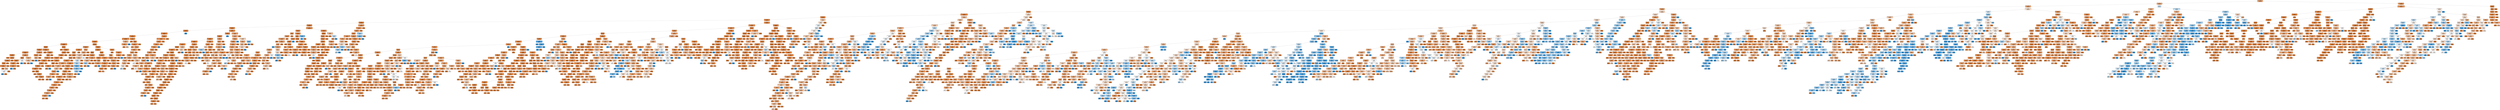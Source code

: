 digraph Tree {
node [shape=box, style="filled, rounded", color="black", fontname="helvetica"] ;
edge [fontname="helvetica"] ;
0 [label="occupation_ Adm-clerical <= 0.5\ngini = 0.365\nsamples = 20553\nvalue = [24745, 7816]\nclass = <=50K", fillcolor="#eda978"] ;
1 [label="workclass_ Self-emp-inc <= 0.5\ngini = 0.378\nsamples = 18190\nvalue = [21525, 7291]\nclass = <=50K", fillcolor="#eeac7c"] ;
0 -> 1 [labeldistance=2.5, labelangle=45, headlabel="True"] ;
2 [label="occupation_ Prof-specialty <= 0.5\ngini = 0.366\nsamples = 17493\nvalue = [21055, 6681]\nclass = <=50K", fillcolor="#eda978"] ;
1 -> 2 ;
3 [label="relationship_ Husband <= 0.5\ngini = 0.332\nsamples = 15018\nvalue = [18814, 5008]\nclass = <=50K", fillcolor="#eca36e"] ;
2 -> 3 ;
4 [label="education_ Masters <= 0.5\ngini = 0.137\nsamples = 8656\nvalue = [12728, 1016]\nclass = <=50K", fillcolor="#e78b49"] ;
3 -> 4 ;
5 [label="marital-status_ Married-civ-spouse <= 0.5\ngini = 0.124\nsamples = 8456\nvalue = [12553, 893]\nclass = <=50K", fillcolor="#e78a47"] ;
4 -> 5 ;
6 [label="education_ Prof-school <= 0.5\ngini = 0.089\nsamples = 7809\nvalue = [11874, 585]\nclass = <=50K", fillcolor="#e68743"] ;
5 -> 6 ;
7 [label="relationship_ Not-in-family <= 0.5\ngini = 0.088\nsamples = 7791\nvalue = [11857, 576]\nclass = <=50K", fillcolor="#e68743"] ;
6 -> 7 ;
8 [label="workclass_ Federal-gov <= 0.5\ngini = 0.039\nsamples = 4316\nvalue = [6765, 139]\nclass = <=50K", fillcolor="#e6843d"] ;
7 -> 8 ;
9 [label="occupation_ Craft-repair <= 0.5\ngini = 0.037\nsamples = 4256\nvalue = [6680, 128]\nclass = <=50K", fillcolor="#e5833d"] ;
8 -> 9 ;
10 [label="marital-status_ Divorced <= 0.5\ngini = 0.03\nsamples = 3825\nvalue = [6023, 94]\nclass = <=50K", fillcolor="#e5833c"] ;
9 -> 10 ;
11 [label="education_ Doctorate <= 0.5\ngini = 0.019\nsamples = 3170\nvalue = [5029, 48]\nclass = <=50K", fillcolor="#e5823b"] ;
10 -> 11 ;
12 [label="occupation_ Transport-moving <= 0.5\ngini = 0.018\nsamples = 3169\nvalue = [5029, 47]\nclass = <=50K", fillcolor="#e5823b"] ;
11 -> 12 ;
13 [label="occupation_ Protective-serv <= 0.5\ngini = 0.016\nsamples = 3032\nvalue = [4817, 40]\nclass = <=50K", fillcolor="#e5823b"] ;
12 -> 13 ;
14 [label="marital-status_ Married-AF-spouse <= 0.5\ngini = 0.015\nsamples = 2973\nvalue = [4730, 36]\nclass = <=50K", fillcolor="#e5823b"] ;
13 -> 14 ;
15 [label="relationship_ Unmarried <= 0.5\ngini = 0.014\nsamples = 2968\nvalue = [4724, 34]\nclass = <=50K", fillcolor="#e5823a"] ;
14 -> 15 ;
16 [label="occupation_ Machine-op-inspct <= 0.5\ngini = 0.006\nsamples = 2285\nvalue = [3643, 11]\nclass = <=50K", fillcolor="#e5813a"] ;
15 -> 16 ;
17 [label="gender_ Female <= 0.5\ngini = 0.005\nsamples = 2115\nvalue = [3378, 9]\nclass = <=50K", fillcolor="#e5813a"] ;
16 -> 17 ;
18 [label="education_ Assoc-acdm <= 0.5\ngini = 0.009\nsamples = 1169\nvalue = [1858, 8]\nclass = <=50K", fillcolor="#e5823a"] ;
17 -> 18 ;
19 [label="workclass_ Self-emp-not-inc <= 0.5\ngini = 0.007\nsamples = 1140\nvalue = [1808, 6]\nclass = <=50K", fillcolor="#e5813a"] ;
18 -> 19 ;
20 [label="education_ Bachelors <= 0.5\ngini = 0.002\nsamples = 1097\nvalue = [1753, 2]\nclass = <=50K", fillcolor="#e58139"] ;
19 -> 20 ;
21 [label="gini = 0.0\nsamples = 1020\nvalue = [1642, 0]\nclass = <=50K", fillcolor="#e58139"] ;
20 -> 21 ;
22 [label="occupation_ Sales <= 0.5\ngini = 0.035\nsamples = 77\nvalue = [111, 2]\nclass = <=50K", fillcolor="#e5833d"] ;
20 -> 22 ;
23 [label="occupation_ Tech-support <= 0.5\ngini = 0.048\nsamples = 54\nvalue = [80, 2]\nclass = <=50K", fillcolor="#e6843e"] ;
22 -> 23 ;
24 [label="occupation_ ? <= 0.5\ngini = 0.056\nsamples = 44\nvalue = [68, 2]\nclass = <=50K", fillcolor="#e6853f"] ;
23 -> 24 ;
25 [label="relationship_ Other-relative <= 0.5\ngini = 0.064\nsamples = 38\nvalue = [58, 2]\nclass = <=50K", fillcolor="#e68540"] ;
24 -> 25 ;
26 [label="gini = 0.0\nsamples = 34\nvalue = [54, 0]\nclass = <=50K", fillcolor="#e58139"] ;
25 -> 26 ;
27 [label="race_ Black <= 0.5\ngini = 0.444\nsamples = 4\nvalue = [4, 2]\nclass = <=50K", fillcolor="#f2c09c"] ;
25 -> 27 ;
28 [label="occupation_ Other-service <= 0.5\ngini = 0.5\nsamples = 3\nvalue = [2, 2]\nclass = <=50K", fillcolor="#ffffff"] ;
27 -> 28 ;
29 [label="gini = 0.0\nsamples = 1\nvalue = [0, 2]\nclass = >50K", fillcolor="#399de5"] ;
28 -> 29 ;
30 [label="gini = 0.0\nsamples = 2\nvalue = [2, 0]\nclass = <=50K", fillcolor="#e58139"] ;
28 -> 30 ;
31 [label="gini = 0.0\nsamples = 1\nvalue = [2, 0]\nclass = <=50K", fillcolor="#e58139"] ;
27 -> 31 ;
32 [label="gini = 0.0\nsamples = 6\nvalue = [10, 0]\nclass = <=50K", fillcolor="#e58139"] ;
24 -> 32 ;
33 [label="gini = 0.0\nsamples = 10\nvalue = [12, 0]\nclass = <=50K", fillcolor="#e58139"] ;
23 -> 33 ;
34 [label="gini = 0.0\nsamples = 23\nvalue = [31, 0]\nclass = <=50K", fillcolor="#e58139"] ;
22 -> 34 ;
35 [label="relationship_ Other-relative <= 0.5\ngini = 0.126\nsamples = 43\nvalue = [55, 4]\nclass = <=50K", fillcolor="#e78a47"] ;
19 -> 35 ;
36 [label="race_ Black <= 0.5\ngini = 0.075\nsamples = 38\nvalue = [49, 2]\nclass = <=50K", fillcolor="#e68641"] ;
35 -> 36 ;
37 [label="education_ HS-grad <= 0.5\ngini = 0.04\nsamples = 36\nvalue = [48, 1]\nclass = <=50K", fillcolor="#e6843d"] ;
36 -> 37 ;
38 [label="education_ Some-college <= 0.5\ngini = 0.054\nsamples = 25\nvalue = [35, 1]\nclass = <=50K", fillcolor="#e6853f"] ;
37 -> 38 ;
39 [label="marital-status_ Never-married <= 0.5\ngini = 0.087\nsamples = 15\nvalue = [21, 1]\nclass = <=50K", fillcolor="#e68742"] ;
38 -> 39 ;
40 [label="gini = 0.0\nsamples = 1\nvalue = [0, 1]\nclass = >50K", fillcolor="#399de5"] ;
39 -> 40 ;
41 [label="gini = 0.0\nsamples = 14\nvalue = [21, 0]\nclass = <=50K", fillcolor="#e58139"] ;
39 -> 41 ;
42 [label="gini = 0.0\nsamples = 10\nvalue = [14, 0]\nclass = <=50K", fillcolor="#e58139"] ;
38 -> 42 ;
43 [label="gini = 0.0\nsamples = 11\nvalue = [13, 0]\nclass = <=50K", fillcolor="#e58139"] ;
37 -> 43 ;
44 [label="occupation_ Farming-fishing <= 0.5\ngini = 0.5\nsamples = 2\nvalue = [1, 1]\nclass = <=50K", fillcolor="#ffffff"] ;
36 -> 44 ;
45 [label="gini = 0.0\nsamples = 1\nvalue = [0, 1]\nclass = >50K", fillcolor="#399de5"] ;
44 -> 45 ;
46 [label="gini = 0.0\nsamples = 1\nvalue = [1, 0]\nclass = <=50K", fillcolor="#e58139"] ;
44 -> 46 ;
47 [label="native-country_ Mexico <= 0.5\ngini = 0.375\nsamples = 5\nvalue = [6, 2]\nclass = <=50K", fillcolor="#eeab7b"] ;
35 -> 47 ;
48 [label="race_ Asian-Pac-Islander <= 0.5\ngini = 0.444\nsamples = 4\nvalue = [4, 2]\nclass = <=50K", fillcolor="#f2c09c"] ;
47 -> 48 ;
49 [label="gini = 0.0\nsamples = 3\nvalue = [4, 0]\nclass = <=50K", fillcolor="#e58139"] ;
48 -> 49 ;
50 [label="gini = 0.0\nsamples = 1\nvalue = [0, 2]\nclass = >50K", fillcolor="#399de5"] ;
48 -> 50 ;
51 [label="gini = 0.0\nsamples = 1\nvalue = [2, 0]\nclass = <=50K", fillcolor="#e58139"] ;
47 -> 51 ;
52 [label="occupation_ Other-service <= 0.5\ngini = 0.074\nsamples = 29\nvalue = [50, 2]\nclass = <=50K", fillcolor="#e68641"] ;
18 -> 52 ;
53 [label="workclass_ Private <= 0.5\ngini = 0.097\nsamples = 22\nvalue = [37, 2]\nclass = <=50K", fillcolor="#e68844"] ;
52 -> 53 ;
54 [label="workclass_ ? <= 0.5\ngini = 0.346\nsamples = 6\nvalue = [7, 2]\nclass = <=50K", fillcolor="#eca572"] ;
53 -> 54 ;
55 [label="gini = 0.0\nsamples = 1\nvalue = [0, 2]\nclass = >50K", fillcolor="#399de5"] ;
54 -> 55 ;
56 [label="gini = 0.0\nsamples = 5\nvalue = [7, 0]\nclass = <=50K", fillcolor="#e58139"] ;
54 -> 56 ;
57 [label="gini = 0.0\nsamples = 16\nvalue = [30, 0]\nclass = <=50K", fillcolor="#e58139"] ;
53 -> 57 ;
58 [label="gini = 0.0\nsamples = 7\nvalue = [13, 0]\nclass = <=50K", fillcolor="#e58139"] ;
52 -> 58 ;
59 [label="occupation_ Exec-managerial <= 0.5\ngini = 0.001\nsamples = 946\nvalue = [1520, 1]\nclass = <=50K", fillcolor="#e58139"] ;
17 -> 59 ;
60 [label="gini = 0.0\nsamples = 876\nvalue = [1412, 0]\nclass = <=50K", fillcolor="#e58139"] ;
59 -> 60 ;
61 [label="education_ Some-college <= 0.5\ngini = 0.018\nsamples = 70\nvalue = [108, 1]\nclass = <=50K", fillcolor="#e5823b"] ;
59 -> 61 ;
62 [label="race_ Black <= 0.5\ngini = 0.026\nsamples = 48\nvalue = [75, 1]\nclass = <=50K", fillcolor="#e5833c"] ;
61 -> 62 ;
63 [label="native-country_ Philippines <= 0.5\ngini = 0.028\nsamples = 45\nvalue = [70, 1]\nclass = <=50K", fillcolor="#e5833c"] ;
62 -> 63 ;
64 [label="workclass_ Self-emp-not-inc <= 0.5\ngini = 0.029\nsamples = 43\nvalue = [67, 1]\nclass = <=50K", fillcolor="#e5833c"] ;
63 -> 64 ;
65 [label="native-country_ Taiwan <= 0.5\ngini = 0.03\nsamples = 42\nvalue = [65, 1]\nclass = <=50K", fillcolor="#e5833c"] ;
64 -> 65 ;
66 [label="race_ Asian-Pac-Islander <= 0.5\ngini = 0.031\nsamples = 41\nvalue = [62, 1]\nclass = <=50K", fillcolor="#e5833c"] ;
65 -> 66 ;
67 [label="native-country_ United-States <= 0.5\ngini = 0.032\nsamples = 40\nvalue = [61, 1]\nclass = <=50K", fillcolor="#e5833c"] ;
66 -> 67 ;
68 [label="gini = 0.0\nsamples = 4\nvalue = [6, 0]\nclass = <=50K", fillcolor="#e58139"] ;
67 -> 68 ;
69 [label="race_ White <= 0.5\ngini = 0.035\nsamples = 36\nvalue = [55, 1]\nclass = <=50K", fillcolor="#e5833d"] ;
67 -> 69 ;
70 [label="gini = 0.0\nsamples = 2\nvalue = [2, 0]\nclass = <=50K", fillcolor="#e58139"] ;
69 -> 70 ;
71 [label="education_ Bachelors <= 0.5\ngini = 0.036\nsamples = 34\nvalue = [53, 1]\nclass = <=50K", fillcolor="#e5833d"] ;
69 -> 71 ;
72 [label="gini = 0.0\nsamples = 14\nvalue = [20, 0]\nclass = <=50K", fillcolor="#e58139"] ;
71 -> 72 ;
73 [label="relationship_ Own-child <= 0.5\ngini = 0.057\nsamples = 20\nvalue = [33, 1]\nclass = <=50K", fillcolor="#e6853f"] ;
71 -> 73 ;
74 [label="gini = 0.0\nsamples = 2\nvalue = [4, 0]\nclass = <=50K", fillcolor="#e58139"] ;
73 -> 74 ;
75 [label="gini = 0.064\nsamples = 18\nvalue = [29, 1]\nclass = <=50K", fillcolor="#e68540"] ;
73 -> 75 ;
76 [label="gini = 0.0\nsamples = 1\nvalue = [1, 0]\nclass = <=50K", fillcolor="#e58139"] ;
66 -> 76 ;
77 [label="gini = 0.0\nsamples = 1\nvalue = [3, 0]\nclass = <=50K", fillcolor="#e58139"] ;
65 -> 77 ;
78 [label="gini = 0.0\nsamples = 1\nvalue = [2, 0]\nclass = <=50K", fillcolor="#e58139"] ;
64 -> 78 ;
79 [label="gini = 0.0\nsamples = 2\nvalue = [3, 0]\nclass = <=50K", fillcolor="#e58139"] ;
63 -> 79 ;
80 [label="gini = 0.0\nsamples = 3\nvalue = [5, 0]\nclass = <=50K", fillcolor="#e58139"] ;
62 -> 80 ;
81 [label="gini = 0.0\nsamples = 22\nvalue = [33, 0]\nclass = <=50K", fillcolor="#e58139"] ;
61 -> 81 ;
82 [label="gender_ Male <= 0.5\ngini = 0.015\nsamples = 170\nvalue = [265, 2]\nclass = <=50K", fillcolor="#e5823a"] ;
16 -> 82 ;
83 [label="gini = 0.0\nsamples = 54\nvalue = [87, 0]\nclass = <=50K", fillcolor="#e58139"] ;
82 -> 83 ;
84 [label="education_ Some-college <= 0.5\ngini = 0.022\nsamples = 116\nvalue = [178, 2]\nclass = <=50K", fillcolor="#e5823b"] ;
82 -> 84 ;
85 [label="education_ 7th-8th <= 0.5\ngini = 0.029\nsamples = 90\nvalue = [133, 2]\nclass = <=50K", fillcolor="#e5833c"] ;
84 -> 85 ;
86 [label="education_ Assoc-acdm <= 0.5\ngini = 0.031\nsamples = 85\nvalue = [126, 2]\nclass = <=50K", fillcolor="#e5833c"] ;
85 -> 86 ;
87 [label="relationship_ Own-child <= 0.5\ngini = 0.031\nsamples = 83\nvalue = [123, 2]\nclass = <=50K", fillcolor="#e5833c"] ;
86 -> 87 ;
88 [label="gini = 0.0\nsamples = 19\nvalue = [35, 0]\nclass = <=50K", fillcolor="#e58139"] ;
87 -> 88 ;
89 [label="native-country_ Mexico <= 0.5\ngini = 0.043\nsamples = 64\nvalue = [88, 2]\nclass = <=50K", fillcolor="#e6843d"] ;
87 -> 89 ;
90 [label="race_ Black <= 0.5\ngini = 0.045\nsamples = 61\nvalue = [84, 2]\nclass = <=50K", fillcolor="#e6843e"] ;
89 -> 90 ;
91 [label="workclass_ Self-emp-not-inc <= 0.5\ngini = 0.051\nsamples = 55\nvalue = [75, 2]\nclass = <=50K", fillcolor="#e6843e"] ;
90 -> 91 ;
92 [label="gini = 0.0\nsamples = 54\nvalue = [75, 0]\nclass = <=50K", fillcolor="#e58139"] ;
91 -> 92 ;
93 [label="gini = 0.0\nsamples = 1\nvalue = [0, 2]\nclass = >50K", fillcolor="#399de5"] ;
91 -> 93 ;
94 [label="gini = 0.0\nsamples = 6\nvalue = [9, 0]\nclass = <=50K", fillcolor="#e58139"] ;
90 -> 94 ;
95 [label="gini = 0.0\nsamples = 3\nvalue = [4, 0]\nclass = <=50K", fillcolor="#e58139"] ;
89 -> 95 ;
96 [label="gini = 0.0\nsamples = 2\nvalue = [3, 0]\nclass = <=50K", fillcolor="#e58139"] ;
86 -> 96 ;
97 [label="gini = 0.0\nsamples = 5\nvalue = [7, 0]\nclass = <=50K", fillcolor="#e58139"] ;
85 -> 97 ;
98 [label="gini = 0.0\nsamples = 26\nvalue = [45, 0]\nclass = <=50K", fillcolor="#e58139"] ;
84 -> 98 ;
99 [label="gender_ Female <= 0.5\ngini = 0.041\nsamples = 683\nvalue = [1081, 23]\nclass = <=50K", fillcolor="#e6843d"] ;
15 -> 99 ;
100 [label="marital-status_ Widowed <= 0.5\ngini = 0.11\nsamples = 145\nvalue = [226, 14]\nclass = <=50K", fillcolor="#e78945"] ;
99 -> 100 ;
101 [label="occupation_ Farming-fishing <= 0.5\ngini = 0.075\nsamples = 126\nvalue = [198, 8]\nclass = <=50K", fillcolor="#e68641"] ;
100 -> 101 ;
102 [label="race_ White <= 0.5\ngini = 0.09\nsamples = 103\nvalue = [161, 8]\nclass = <=50K", fillcolor="#e68743"] ;
101 -> 102 ;
103 [label="gini = 0.0\nsamples = 21\nvalue = [31, 0]\nclass = <=50K", fillcolor="#e58139"] ;
102 -> 103 ;
104 [label="education_ 9th <= 0.5\ngini = 0.109\nsamples = 82\nvalue = [130, 8]\nclass = <=50K", fillcolor="#e78945"] ;
102 -> 104 ;
105 [label="workclass_ ? <= 0.5\ngini = 0.116\nsamples = 79\nvalue = [122, 8]\nclass = <=50K", fillcolor="#e78946"] ;
104 -> 105 ;
106 [label="marital-status_ Never-married <= 0.5\ngini = 0.125\nsamples = 72\nvalue = [111, 8]\nclass = <=50K", fillcolor="#e78a47"] ;
105 -> 106 ;
107 [label="marital-status_ Married-spouse-absent <= 0.5\ngini = 0.239\nsamples = 19\nvalue = [31, 5]\nclass = <=50K", fillcolor="#e99559"] ;
106 -> 107 ;
108 [label="occupation_ Handlers-cleaners <= 0.5\ngini = 0.351\nsamples = 12\nvalue = [17, 5]\nclass = <=50K", fillcolor="#eda673"] ;
107 -> 108 ;
109 [label="education_ Bachelors <= 0.5\ngini = 0.43\nsamples = 8\nvalue = [11, 5]\nclass = <=50K", fillcolor="#f1ba93"] ;
108 -> 109 ;
110 [label="education_ 1st-4th <= 0.5\ngini = 0.153\nsamples = 7\nvalue = [11, 1]\nclass = <=50K", fillcolor="#e78c4b"] ;
109 -> 110 ;
111 [label="workclass_ Self-emp-not-inc <= 0.5\ngini = 0.198\nsamples = 6\nvalue = [8, 1]\nclass = <=50K", fillcolor="#e89152"] ;
110 -> 111 ;
112 [label="education_ Some-college <= 0.5\ngini = 0.32\nsamples = 4\nvalue = [4, 1]\nclass = <=50K", fillcolor="#eca06a"] ;
111 -> 112 ;
113 [label="gini = 0.0\nsamples = 3\nvalue = [4, 0]\nclass = <=50K", fillcolor="#e58139"] ;
112 -> 113 ;
114 [label="gini = 0.0\nsamples = 1\nvalue = [0, 1]\nclass = >50K", fillcolor="#399de5"] ;
112 -> 114 ;
115 [label="gini = 0.0\nsamples = 2\nvalue = [4, 0]\nclass = <=50K", fillcolor="#e58139"] ;
111 -> 115 ;
116 [label="gini = 0.0\nsamples = 1\nvalue = [3, 0]\nclass = <=50K", fillcolor="#e58139"] ;
110 -> 116 ;
117 [label="gini = 0.0\nsamples = 1\nvalue = [0, 4]\nclass = >50K", fillcolor="#399de5"] ;
109 -> 117 ;
118 [label="gini = 0.0\nsamples = 4\nvalue = [6, 0]\nclass = <=50K", fillcolor="#e58139"] ;
108 -> 118 ;
119 [label="gini = 0.0\nsamples = 7\nvalue = [14, 0]\nclass = <=50K", fillcolor="#e58139"] ;
107 -> 119 ;
120 [label="occupation_ Machine-op-inspct <= 0.5\ngini = 0.07\nsamples = 53\nvalue = [80, 3]\nclass = <=50K", fillcolor="#e68640"] ;
106 -> 120 ;
121 [label="native-country_ Mexico <= 0.5\ngini = 0.086\nsamples = 45\nvalue = [64, 3]\nclass = <=50K", fillcolor="#e68742"] ;
120 -> 121 ;
122 [label="education_ Assoc-voc <= 0.5\ngini = 0.088\nsamples = 44\nvalue = [62, 3]\nclass = <=50K", fillcolor="#e68743"] ;
121 -> 122 ;
123 [label="education_ Bachelors <= 0.5\ngini = 0.089\nsamples = 43\nvalue = [61, 3]\nclass = <=50K", fillcolor="#e68743"] ;
122 -> 123 ;
124 [label="education_ 10th <= 0.5\ngini = 0.07\nsamples = 36\nvalue = [53, 2]\nclass = <=50K", fillcolor="#e68640"] ;
123 -> 124 ;
125 [label="occupation_ Handlers-cleaners <= 0.5\ngini = 0.078\nsamples = 33\nvalue = [47, 2]\nclass = <=50K", fillcolor="#e68641"] ;
124 -> 125 ;
126 [label="native-country_ ? <= 0.5\ngini = 0.124\nsamples = 21\nvalue = [28, 2]\nclass = <=50K", fillcolor="#e78a47"] ;
125 -> 126 ;
127 [label="workclass_ Self-emp-not-inc <= 0.5\ngini = 0.128\nsamples = 20\nvalue = [27, 2]\nclass = <=50K", fillcolor="#e78a48"] ;
126 -> 127 ;
128 [label="native-country_ El-Salvador <= 0.5\ngini = 0.142\nsamples = 18\nvalue = [24, 2]\nclass = <=50K", fillcolor="#e78c49"] ;
127 -> 128 ;
129 [label="education_ Assoc-acdm <= 0.5\ngini = 0.159\nsamples = 17\nvalue = [21, 2]\nclass = <=50K", fillcolor="#e78d4c"] ;
128 -> 129 ;
130 [label="education_ Some-college <= 0.5\ngini = 0.172\nsamples = 15\nvalue = [19, 2]\nclass = <=50K", fillcolor="#e88e4e"] ;
129 -> 130 ;
131 [label="occupation_ Exec-managerial <= 0.5\ngini = 0.278\nsamples = 10\nvalue = [10, 2]\nclass = <=50K", fillcolor="#ea9a61"] ;
130 -> 131 ;
132 [label="occupation_ Other-service <= 0.5\ngini = 0.165\nsamples = 9\nvalue = [10, 1]\nclass = <=50K", fillcolor="#e88e4d"] ;
131 -> 132 ;
133 [label="gini = 0.219\nsamples = 7\nvalue = [7, 1]\nclass = <=50K", fillcolor="#e99355"] ;
132 -> 133 ;
134 [label="gini = 0.0\nsamples = 2\nvalue = [3, 0]\nclass = <=50K", fillcolor="#e58139"] ;
132 -> 134 ;
135 [label="gini = 0.0\nsamples = 1\nvalue = [0, 1]\nclass = >50K", fillcolor="#399de5"] ;
131 -> 135 ;
136 [label="gini = 0.0\nsamples = 5\nvalue = [9, 0]\nclass = <=50K", fillcolor="#e58139"] ;
130 -> 136 ;
137 [label="gini = 0.0\nsamples = 2\nvalue = [2, 0]\nclass = <=50K", fillcolor="#e58139"] ;
129 -> 137 ;
138 [label="gini = 0.0\nsamples = 1\nvalue = [3, 0]\nclass = <=50K", fillcolor="#e58139"] ;
128 -> 138 ;
139 [label="gini = 0.0\nsamples = 2\nvalue = [3, 0]\nclass = <=50K", fillcolor="#e58139"] ;
127 -> 139 ;
140 [label="gini = 0.0\nsamples = 1\nvalue = [1, 0]\nclass = <=50K", fillcolor="#e58139"] ;
126 -> 140 ;
141 [label="gini = 0.0\nsamples = 12\nvalue = [19, 0]\nclass = <=50K", fillcolor="#e58139"] ;
125 -> 141 ;
142 [label="gini = 0.0\nsamples = 3\nvalue = [6, 0]\nclass = <=50K", fillcolor="#e58139"] ;
124 -> 142 ;
143 [label="occupation_ Handlers-cleaners <= 0.5\ngini = 0.198\nsamples = 7\nvalue = [8, 1]\nclass = <=50K", fillcolor="#e89152"] ;
123 -> 143 ;
144 [label="occupation_ Exec-managerial <= 0.5\ngini = 0.245\nsamples = 6\nvalue = [6, 1]\nclass = <=50K", fillcolor="#e9965a"] ;
143 -> 144 ;
145 [label="gini = 0.0\nsamples = 2\nvalue = [3, 0]\nclass = <=50K", fillcolor="#e58139"] ;
144 -> 145 ;
146 [label="gini = 0.375\nsamples = 4\nvalue = [3, 1]\nclass = <=50K", fillcolor="#eeab7b"] ;
144 -> 146 ;
147 [label="gini = 0.0\nsamples = 1\nvalue = [2, 0]\nclass = <=50K", fillcolor="#e58139"] ;
143 -> 147 ;
148 [label="gini = 0.0\nsamples = 1\nvalue = [1, 0]\nclass = <=50K", fillcolor="#e58139"] ;
122 -> 148 ;
149 [label="gini = 0.0\nsamples = 1\nvalue = [2, 0]\nclass = <=50K", fillcolor="#e58139"] ;
121 -> 149 ;
150 [label="gini = 0.0\nsamples = 8\nvalue = [16, 0]\nclass = <=50K", fillcolor="#e58139"] ;
120 -> 150 ;
151 [label="gini = 0.0\nsamples = 7\nvalue = [11, 0]\nclass = <=50K", fillcolor="#e58139"] ;
105 -> 151 ;
152 [label="gini = 0.0\nsamples = 3\nvalue = [8, 0]\nclass = <=50K", fillcolor="#e58139"] ;
104 -> 152 ;
153 [label="gini = 0.0\nsamples = 23\nvalue = [37, 0]\nclass = <=50K", fillcolor="#e58139"] ;
101 -> 153 ;
154 [label="occupation_ ? <= 0.5\ngini = 0.291\nsamples = 19\nvalue = [28, 6]\nclass = <=50K", fillcolor="#eb9c63"] ;
100 -> 154 ;
155 [label="education_ HS-grad <= 0.5\ngini = 0.346\nsamples = 17\nvalue = [21, 6]\nclass = <=50K", fillcolor="#eca572"] ;
154 -> 155 ;
156 [label="occupation_ Exec-managerial <= 0.5\ngini = 0.444\nsamples = 12\nvalue = [12, 6]\nclass = <=50K", fillcolor="#f2c09c"] ;
155 -> 156 ;
157 [label="occupation_ Other-service <= 0.5\ngini = 0.43\nsamples = 10\nvalue = [11, 5]\nclass = <=50K", fillcolor="#f1ba93"] ;
156 -> 157 ;
158 [label="education_ Bachelors <= 0.5\ngini = 0.494\nsamples = 6\nvalue = [4, 5]\nclass = >50K", fillcolor="#d7ebfa"] ;
157 -> 158 ;
159 [label="workclass_ Self-emp-not-inc <= 0.5\ngini = 0.469\nsamples = 5\nvalue = [3, 5]\nclass = >50K", fillcolor="#b0d8f5"] ;
158 -> 159 ;
160 [label="education_ Assoc-acdm <= 0.5\ngini = 0.278\nsamples = 4\nvalue = [1, 5]\nclass = >50K", fillcolor="#61b1ea"] ;
159 -> 160 ;
161 [label="occupation_ Handlers-cleaners <= 0.5\ngini = 0.375\nsamples = 3\nvalue = [1, 3]\nclass = >50K", fillcolor="#7bbeee"] ;
160 -> 161 ;
162 [label="occupation_ Sales <= 0.5\ngini = 0.444\nsamples = 2\nvalue = [1, 2]\nclass = >50K", fillcolor="#9ccef2"] ;
161 -> 162 ;
163 [label="gini = 0.0\nsamples = 1\nvalue = [1, 0]\nclass = <=50K", fillcolor="#e58139"] ;
162 -> 163 ;
164 [label="gini = 0.0\nsamples = 1\nvalue = [0, 2]\nclass = >50K", fillcolor="#399de5"] ;
162 -> 164 ;
165 [label="gini = 0.0\nsamples = 1\nvalue = [0, 1]\nclass = >50K", fillcolor="#399de5"] ;
161 -> 165 ;
166 [label="gini = 0.0\nsamples = 1\nvalue = [0, 2]\nclass = >50K", fillcolor="#399de5"] ;
160 -> 166 ;
167 [label="gini = 0.0\nsamples = 1\nvalue = [2, 0]\nclass = <=50K", fillcolor="#e58139"] ;
159 -> 167 ;
168 [label="gini = 0.0\nsamples = 1\nvalue = [1, 0]\nclass = <=50K", fillcolor="#e58139"] ;
158 -> 168 ;
169 [label="gini = 0.0\nsamples = 4\nvalue = [7, 0]\nclass = <=50K", fillcolor="#e58139"] ;
157 -> 169 ;
170 [label="gini = 0.5\nsamples = 2\nvalue = [1, 1]\nclass = <=50K", fillcolor="#ffffff"] ;
156 -> 170 ;
171 [label="gini = 0.0\nsamples = 5\nvalue = [9, 0]\nclass = <=50K", fillcolor="#e58139"] ;
155 -> 171 ;
172 [label="gini = 0.0\nsamples = 2\nvalue = [7, 0]\nclass = <=50K", fillcolor="#e58139"] ;
154 -> 172 ;
173 [label="education_ Assoc-voc <= 0.5\ngini = 0.021\nsamples = 538\nvalue = [855, 9]\nclass = <=50K", fillcolor="#e5823b"] ;
99 -> 173 ;
174 [label="marital-status_ Widowed <= 0.5\ngini = 0.015\nsamples = 512\nvalue = [801, 6]\nclass = <=50K", fillcolor="#e5823a"] ;
173 -> 174 ;
175 [label="race_ Black <= 0.5\ngini = 0.006\nsamples = 395\nvalue = [622, 2]\nclass = <=50K", fillcolor="#e5813a"] ;
174 -> 175 ;
176 [label="gini = 0.0\nsamples = 227\nvalue = [359, 0]\nclass = <=50K", fillcolor="#e58139"] ;
175 -> 176 ;
177 [label="education_ Bachelors <= 0.5\ngini = 0.015\nsamples = 168\nvalue = [263, 2]\nclass = <=50K", fillcolor="#e5823b"] ;
175 -> 177 ;
178 [label="gini = 0.0\nsamples = 160\nvalue = [250, 0]\nclass = <=50K", fillcolor="#e58139"] ;
177 -> 178 ;
179 [label="occupation_ Exec-managerial <= 0.5\ngini = 0.231\nsamples = 8\nvalue = [13, 2]\nclass = <=50K", fillcolor="#e99457"] ;
177 -> 179 ;
180 [label="marital-status_ Separated <= 0.5\ngini = 0.408\nsamples = 4\nvalue = [5, 2]\nclass = <=50K", fillcolor="#efb388"] ;
179 -> 180 ;
181 [label="occupation_ Sales <= 0.5\ngini = 0.444\nsamples = 2\nvalue = [1, 2]\nclass = >50K", fillcolor="#9ccef2"] ;
180 -> 181 ;
182 [label="gini = 0.0\nsamples = 1\nvalue = [1, 0]\nclass = <=50K", fillcolor="#e58139"] ;
181 -> 182 ;
183 [label="gini = 0.0\nsamples = 1\nvalue = [0, 2]\nclass = >50K", fillcolor="#399de5"] ;
181 -> 183 ;
184 [label="gini = 0.0\nsamples = 2\nvalue = [4, 0]\nclass = <=50K", fillcolor="#e58139"] ;
180 -> 184 ;
185 [label="gini = 0.0\nsamples = 4\nvalue = [8, 0]\nclass = <=50K", fillcolor="#e58139"] ;
179 -> 185 ;
186 [label="workclass_ ? <= 0.5\ngini = 0.043\nsamples = 117\nvalue = [179, 4]\nclass = <=50K", fillcolor="#e6843d"] ;
174 -> 186 ;
187 [label="education_ Some-college <= 0.5\ngini = 0.025\nsamples = 100\nvalue = [154, 2]\nclass = <=50K", fillcolor="#e5833c"] ;
186 -> 187 ;
188 [label="education_ Bachelors <= 0.5\ngini = 0.016\nsamples = 82\nvalue = [127, 1]\nclass = <=50K", fillcolor="#e5823b"] ;
187 -> 188 ;
189 [label="gini = 0.0\nsamples = 75\nvalue = [118, 0]\nclass = <=50K", fillcolor="#e58139"] ;
188 -> 189 ;
190 [label="race_ White <= 0.5\ngini = 0.18\nsamples = 7\nvalue = [9, 1]\nclass = <=50K", fillcolor="#e88f4f"] ;
188 -> 190 ;
191 [label="gini = 0.0\nsamples = 1\nvalue = [2, 0]\nclass = <=50K", fillcolor="#e58139"] ;
190 -> 191 ;
192 [label="occupation_ Priv-house-serv <= 0.5\ngini = 0.219\nsamples = 6\nvalue = [7, 1]\nclass = <=50K", fillcolor="#e99355"] ;
190 -> 192 ;
193 [label="gini = 0.0\nsamples = 5\nvalue = [7, 0]\nclass = <=50K", fillcolor="#e58139"] ;
192 -> 193 ;
194 [label="gini = 0.0\nsamples = 1\nvalue = [0, 1]\nclass = >50K", fillcolor="#399de5"] ;
192 -> 194 ;
195 [label="occupation_ Priv-house-serv <= 0.5\ngini = 0.069\nsamples = 18\nvalue = [27, 1]\nclass = <=50K", fillcolor="#e68640"] ;
187 -> 195 ;
196 [label="race_ Black <= 0.5\ngini = 0.071\nsamples = 17\nvalue = [26, 1]\nclass = <=50K", fillcolor="#e68641"] ;
195 -> 196 ;
197 [label="occupation_ Machine-op-inspct <= 0.5\ngini = 0.083\nsamples = 14\nvalue = [22, 1]\nclass = <=50K", fillcolor="#e68742"] ;
196 -> 197 ;
198 [label="occupation_ Other-service <= 0.5\ngini = 0.1\nsamples = 12\nvalue = [18, 1]\nclass = <=50K", fillcolor="#e68844"] ;
197 -> 198 ;
199 [label="occupation_ Sales <= 0.5\ngini = 0.124\nsamples = 10\nvalue = [14, 1]\nclass = <=50K", fillcolor="#e78a47"] ;
198 -> 199 ;
200 [label="gini = 0.0\nsamples = 6\nvalue = [10, 0]\nclass = <=50K", fillcolor="#e58139"] ;
199 -> 200 ;
201 [label="gini = 0.32\nsamples = 4\nvalue = [4, 1]\nclass = <=50K", fillcolor="#eca06a"] ;
199 -> 201 ;
202 [label="gini = 0.0\nsamples = 2\nvalue = [4, 0]\nclass = <=50K", fillcolor="#e58139"] ;
198 -> 202 ;
203 [label="gini = 0.0\nsamples = 2\nvalue = [4, 0]\nclass = <=50K", fillcolor="#e58139"] ;
197 -> 203 ;
204 [label="gini = 0.0\nsamples = 3\nvalue = [4, 0]\nclass = <=50K", fillcolor="#e58139"] ;
196 -> 204 ;
205 [label="gini = 0.0\nsamples = 1\nvalue = [1, 0]\nclass = <=50K", fillcolor="#e58139"] ;
195 -> 205 ;
206 [label="race_ Black <= 0.5\ngini = 0.137\nsamples = 17\nvalue = [25, 2]\nclass = <=50K", fillcolor="#e78b49"] ;
186 -> 206 ;
207 [label="race_ Asian-Pac-Islander <= 0.5\ngini = 0.153\nsamples = 14\nvalue = [22, 2]\nclass = <=50K", fillcolor="#e78c4b"] ;
206 -> 207 ;
208 [label="education_ Some-college <= 0.5\ngini = 0.165\nsamples = 13\nvalue = [20, 2]\nclass = <=50K", fillcolor="#e88e4d"] ;
207 -> 208 ;
209 [label="education_ 5th-6th <= 0.5\ngini = 0.188\nsamples = 11\nvalue = [17, 2]\nclass = <=50K", fillcolor="#e89050"] ;
208 -> 209 ;
210 [label="education_ Bachelors <= 0.5\ngini = 0.208\nsamples = 10\nvalue = [15, 2]\nclass = <=50K", fillcolor="#e89253"] ;
209 -> 210 ;
211 [label="gini = 0.0\nsamples = 9\nvalue = [15, 0]\nclass = <=50K", fillcolor="#e58139"] ;
210 -> 211 ;
212 [label="gini = 0.0\nsamples = 1\nvalue = [0, 2]\nclass = >50K", fillcolor="#399de5"] ;
210 -> 212 ;
213 [label="gini = 0.0\nsamples = 1\nvalue = [2, 0]\nclass = <=50K", fillcolor="#e58139"] ;
209 -> 213 ;
214 [label="gini = 0.0\nsamples = 2\nvalue = [3, 0]\nclass = <=50K", fillcolor="#e58139"] ;
208 -> 214 ;
215 [label="gini = 0.0\nsamples = 1\nvalue = [2, 0]\nclass = <=50K", fillcolor="#e58139"] ;
207 -> 215 ;
216 [label="gini = 0.0\nsamples = 3\nvalue = [3, 0]\nclass = <=50K", fillcolor="#e58139"] ;
206 -> 216 ;
217 [label="workclass_ Private <= 0.5\ngini = 0.1\nsamples = 26\nvalue = [54, 3]\nclass = <=50K", fillcolor="#e68844"] ;
173 -> 217 ;
218 [label="gini = 0.0\nsamples = 5\nvalue = [12, 0]\nclass = <=50K", fillcolor="#e58139"] ;
217 -> 218 ;
219 [label="marital-status_ Separated <= 0.5\ngini = 0.124\nsamples = 21\nvalue = [42, 3]\nclass = <=50K", fillcolor="#e78a47"] ;
217 -> 219 ;
220 [label="race_ Asian-Pac-Islander <= 0.5\ngini = 0.165\nsamples = 14\nvalue = [30, 3]\nclass = <=50K", fillcolor="#e88e4d"] ;
219 -> 220 ;
221 [label="gini = 0.0\nsamples = 13\nvalue = [30, 0]\nclass = <=50K", fillcolor="#e58139"] ;
220 -> 221 ;
222 [label="gini = 0.0\nsamples = 1\nvalue = [0, 3]\nclass = >50K", fillcolor="#399de5"] ;
220 -> 222 ;
223 [label="gini = 0.0\nsamples = 7\nvalue = [12, 0]\nclass = <=50K", fillcolor="#e58139"] ;
219 -> 223 ;
224 [label="education_ Some-college <= 0.5\ngini = 0.375\nsamples = 5\nvalue = [6, 2]\nclass = <=50K", fillcolor="#eeab7b"] ;
14 -> 224 ;
225 [label="occupation_ Other-service <= 0.5\ngini = 0.245\nsamples = 4\nvalue = [6, 1]\nclass = <=50K", fillcolor="#e9965a"] ;
224 -> 225 ;
226 [label="gini = 0.0\nsamples = 2\nvalue = [4, 0]\nclass = <=50K", fillcolor="#e58139"] ;
225 -> 226 ;
227 [label="gini = 0.444\nsamples = 2\nvalue = [2, 1]\nclass = <=50K", fillcolor="#f2c09c"] ;
225 -> 227 ;
228 [label="gini = 0.0\nsamples = 1\nvalue = [0, 1]\nclass = >50K", fillcolor="#399de5"] ;
224 -> 228 ;
229 [label="relationship_ Own-child <= 0.5\ngini = 0.084\nsamples = 59\nvalue = [87, 4]\nclass = <=50K", fillcolor="#e68742"] ;
13 -> 229 ;
230 [label="gini = 0.0\nsamples = 17\nvalue = [26, 0]\nclass = <=50K", fillcolor="#e58139"] ;
229 -> 230 ;
231 [label="race_ Other <= 0.5\ngini = 0.116\nsamples = 42\nvalue = [61, 4]\nclass = <=50K", fillcolor="#e78946"] ;
229 -> 231 ;
232 [label="native-country_ United-States <= 0.5\ngini = 0.117\nsamples = 41\nvalue = [60, 4]\nclass = <=50K", fillcolor="#e78946"] ;
231 -> 232 ;
233 [label="gini = 0.0\nsamples = 5\nvalue = [11, 0]\nclass = <=50K", fillcolor="#e58139"] ;
232 -> 233 ;
234 [label="workclass_ Private <= 0.5\ngini = 0.14\nsamples = 36\nvalue = [49, 4]\nclass = <=50K", fillcolor="#e78b49"] ;
232 -> 234 ;
235 [label="workclass_ Self-emp-not-inc <= 0.5\ngini = 0.245\nsamples = 20\nvalue = [24, 4]\nclass = <=50K", fillcolor="#e9965a"] ;
234 -> 235 ;
236 [label="gender_ Female <= 0.5\ngini = 0.252\nsamples = 19\nvalue = [23, 4]\nclass = <=50K", fillcolor="#ea975b"] ;
235 -> 236 ;
237 [label="workclass_ Local-gov <= 0.5\ngini = 0.236\nsamples = 14\nvalue = [19, 3]\nclass = <=50K", fillcolor="#e99558"] ;
236 -> 237 ;
238 [label="gini = 0.0\nsamples = 3\nvalue = [6, 0]\nclass = <=50K", fillcolor="#e58139"] ;
237 -> 238 ;
239 [label="education_ Bachelors <= 0.5\ngini = 0.305\nsamples = 11\nvalue = [13, 3]\nclass = <=50K", fillcolor="#eb9e67"] ;
237 -> 239 ;
240 [label="education_ Assoc-voc <= 0.5\ngini = 0.337\nsamples = 10\nvalue = [11, 3]\nclass = <=50K", fillcolor="#eca36f"] ;
239 -> 240 ;
241 [label="education_ HS-grad <= 0.5\ngini = 0.355\nsamples = 9\nvalue = [10, 3]\nclass = <=50K", fillcolor="#eda774"] ;
240 -> 241 ;
242 [label="education_ 11th <= 0.5\ngini = 0.49\nsamples = 5\nvalue = [4, 3]\nclass = <=50K", fillcolor="#f8e0ce"] ;
241 -> 242 ;
243 [label="gini = 0.48\nsamples = 3\nvalue = [2, 3]\nclass = >50K", fillcolor="#bddef6"] ;
242 -> 243 ;
244 [label="gini = 0.0\nsamples = 2\nvalue = [2, 0]\nclass = <=50K", fillcolor="#e58139"] ;
242 -> 244 ;
245 [label="gini = 0.0\nsamples = 4\nvalue = [6, 0]\nclass = <=50K", fillcolor="#e58139"] ;
241 -> 245 ;
246 [label="gini = 0.0\nsamples = 1\nvalue = [1, 0]\nclass = <=50K", fillcolor="#e58139"] ;
240 -> 246 ;
247 [label="gini = 0.0\nsamples = 1\nvalue = [2, 0]\nclass = <=50K", fillcolor="#e58139"] ;
239 -> 247 ;
248 [label="education_ 10th <= 0.5\ngini = 0.32\nsamples = 5\nvalue = [4, 1]\nclass = <=50K", fillcolor="#eca06a"] ;
236 -> 248 ;
249 [label="education_ Some-college <= 0.5\ngini = 0.375\nsamples = 4\nvalue = [3, 1]\nclass = <=50K", fillcolor="#eeab7b"] ;
248 -> 249 ;
250 [label="gini = 0.0\nsamples = 1\nvalue = [1, 0]\nclass = <=50K", fillcolor="#e58139"] ;
249 -> 250 ;
251 [label="race_ Asian-Pac-Islander <= 0.5\ngini = 0.444\nsamples = 3\nvalue = [2, 1]\nclass = <=50K", fillcolor="#f2c09c"] ;
249 -> 251 ;
252 [label="gini = 0.5\nsamples = 2\nvalue = [1, 1]\nclass = <=50K", fillcolor="#ffffff"] ;
251 -> 252 ;
253 [label="gini = 0.0\nsamples = 1\nvalue = [1, 0]\nclass = <=50K", fillcolor="#e58139"] ;
251 -> 253 ;
254 [label="gini = 0.0\nsamples = 1\nvalue = [1, 0]\nclass = <=50K", fillcolor="#e58139"] ;
248 -> 254 ;
255 [label="gini = 0.0\nsamples = 1\nvalue = [1, 0]\nclass = <=50K", fillcolor="#e58139"] ;
235 -> 255 ;
256 [label="gini = 0.0\nsamples = 16\nvalue = [25, 0]\nclass = <=50K", fillcolor="#e58139"] ;
234 -> 256 ;
257 [label="gini = 0.0\nsamples = 1\nvalue = [1, 0]\nclass = <=50K", fillcolor="#e58139"] ;
231 -> 257 ;
258 [label="relationship_ Own-child <= 0.5\ngini = 0.062\nsamples = 137\nvalue = [212, 7]\nclass = <=50K", fillcolor="#e68540"] ;
12 -> 258 ;
259 [label="native-country_ Outlying-US(Guam-USVI-etc) <= 0.5\ngini = 0.153\nsamples = 52\nvalue = [77, 7]\nclass = <=50K", fillcolor="#e78c4b"] ;
258 -> 259 ;
260 [label="workclass_ Local-gov <= 0.5\ngini = 0.158\nsamples = 51\nvalue = [74, 7]\nclass = <=50K", fillcolor="#e78d4c"] ;
259 -> 260 ;
261 [label="workclass_ Self-emp-not-inc <= 0.5\ngini = 0.169\nsamples = 47\nvalue = [68, 7]\nclass = <=50K", fillcolor="#e88e4d"] ;
260 -> 261 ;
262 [label="relationship_ Other-relative <= 0.5\ngini = 0.149\nsamples = 46\nvalue = [68, 6]\nclass = <=50K", fillcolor="#e78c4a"] ;
261 -> 262 ;
263 [label="education_ 11th <= 0.5\ngini = 0.183\nsamples = 36\nvalue = [53, 6]\nclass = <=50K", fillcolor="#e88f4f"] ;
262 -> 263 ;
264 [label="education_ Some-college <= 0.5\ngini = 0.194\nsamples = 34\nvalue = [49, 6]\nclass = <=50K", fillcolor="#e89051"] ;
263 -> 264 ;
265 [label="gender_ Male <= 0.5\ngini = 0.194\nsamples = 28\nvalue = [41, 5]\nclass = <=50K", fillcolor="#e89051"] ;
264 -> 265 ;
266 [label="gini = 0.0\nsamples = 7\nvalue = [10, 0]\nclass = <=50K", fillcolor="#e58139"] ;
265 -> 266 ;
267 [label="education_ 9th <= 0.5\ngini = 0.239\nsamples = 21\nvalue = [31, 5]\nclass = <=50K", fillcolor="#e99559"] ;
265 -> 267 ;
268 [label="education_ HS-grad <= 0.5\ngini = 0.202\nsamples = 20\nvalue = [31, 4]\nclass = <=50K", fillcolor="#e89153"] ;
267 -> 268 ;
269 [label="education_ Bachelors <= 0.5\ngini = 0.32\nsamples = 5\nvalue = [8, 2]\nclass = <=50K", fillcolor="#eca06a"] ;
268 -> 269 ;
270 [label="marital-status_ Never-married <= 0.5\ngini = 0.375\nsamples = 4\nvalue = [6, 2]\nclass = <=50K", fillcolor="#eeab7b"] ;
269 -> 270 ;
271 [label="gini = 0.0\nsamples = 2\nvalue = [4, 0]\nclass = <=50K", fillcolor="#e58139"] ;
270 -> 271 ;
272 [label="gini = 0.5\nsamples = 2\nvalue = [2, 2]\nclass = <=50K", fillcolor="#ffffff"] ;
270 -> 272 ;
273 [label="gini = 0.0\nsamples = 1\nvalue = [2, 0]\nclass = <=50K", fillcolor="#e58139"] ;
269 -> 273 ;
274 [label="marital-status_ Married-spouse-absent <= 0.5\ngini = 0.147\nsamples = 15\nvalue = [23, 2]\nclass = <=50K", fillcolor="#e78c4a"] ;
268 -> 274 ;
275 [label="race_ White <= 0.5\ngini = 0.153\nsamples = 14\nvalue = [22, 2]\nclass = <=50K", fillcolor="#e78c4b"] ;
274 -> 275 ;
276 [label="race_ Asian-Pac-Islander <= 0.5\ngini = 0.32\nsamples = 4\nvalue = [4, 1]\nclass = <=50K", fillcolor="#eca06a"] ;
275 -> 276 ;
277 [label="gini = 0.0\nsamples = 3\nvalue = [4, 0]\nclass = <=50K", fillcolor="#e58139"] ;
276 -> 277 ;
278 [label="gini = 0.0\nsamples = 1\nvalue = [0, 1]\nclass = >50K", fillcolor="#399de5"] ;
276 -> 278 ;
279 [label="marital-status_ Never-married <= 0.5\ngini = 0.1\nsamples = 10\nvalue = [18, 1]\nclass = <=50K", fillcolor="#e68844"] ;
275 -> 279 ;
280 [label="marital-status_ Separated <= 0.5\ngini = 0.219\nsamples = 5\nvalue = [7, 1]\nclass = <=50K", fillcolor="#e99355"] ;
279 -> 280 ;
281 [label="gini = 0.375\nsamples = 3\nvalue = [3, 1]\nclass = <=50K", fillcolor="#eeab7b"] ;
280 -> 281 ;
282 [label="gini = 0.0\nsamples = 2\nvalue = [4, 0]\nclass = <=50K", fillcolor="#e58139"] ;
280 -> 282 ;
283 [label="gini = 0.0\nsamples = 5\nvalue = [11, 0]\nclass = <=50K", fillcolor="#e58139"] ;
279 -> 283 ;
284 [label="gini = 0.0\nsamples = 1\nvalue = [1, 0]\nclass = <=50K", fillcolor="#e58139"] ;
274 -> 284 ;
285 [label="gini = 0.0\nsamples = 1\nvalue = [0, 1]\nclass = >50K", fillcolor="#399de5"] ;
267 -> 285 ;
286 [label="marital-status_ Never-married <= 0.5\ngini = 0.198\nsamples = 6\nvalue = [8, 1]\nclass = <=50K", fillcolor="#e89152"] ;
264 -> 286 ;
287 [label="marital-status_ Separated <= 0.5\ngini = 0.444\nsamples = 2\nvalue = [2, 1]\nclass = <=50K", fillcolor="#f2c09c"] ;
286 -> 287 ;
288 [label="gini = 0.0\nsamples = 1\nvalue = [2, 0]\nclass = <=50K", fillcolor="#e58139"] ;
287 -> 288 ;
289 [label="gini = 0.0\nsamples = 1\nvalue = [0, 1]\nclass = >50K", fillcolor="#399de5"] ;
287 -> 289 ;
290 [label="gini = 0.0\nsamples = 4\nvalue = [6, 0]\nclass = <=50K", fillcolor="#e58139"] ;
286 -> 290 ;
291 [label="gini = 0.0\nsamples = 2\nvalue = [4, 0]\nclass = <=50K", fillcolor="#e58139"] ;
263 -> 291 ;
292 [label="gini = 0.0\nsamples = 10\nvalue = [15, 0]\nclass = <=50K", fillcolor="#e58139"] ;
262 -> 292 ;
293 [label="gini = 0.0\nsamples = 1\nvalue = [0, 1]\nclass = >50K", fillcolor="#399de5"] ;
261 -> 293 ;
294 [label="gini = 0.0\nsamples = 4\nvalue = [6, 0]\nclass = <=50K", fillcolor="#e58139"] ;
260 -> 294 ;
295 [label="gini = 0.0\nsamples = 1\nvalue = [3, 0]\nclass = <=50K", fillcolor="#e58139"] ;
259 -> 295 ;
296 [label="gini = 0.0\nsamples = 85\nvalue = [135, 0]\nclass = <=50K", fillcolor="#e58139"] ;
258 -> 296 ;
297 [label="gini = 0.0\nsamples = 1\nvalue = [0, 1]\nclass = >50K", fillcolor="#399de5"] ;
11 -> 297 ;
298 [label="workclass_ Self-emp-not-inc <= 0.5\ngini = 0.085\nsamples = 655\nvalue = [994, 46]\nclass = <=50K", fillcolor="#e68742"] ;
10 -> 298 ;
299 [label="education_ Doctorate <= 0.5\ngini = 0.07\nsamples = 618\nvalue = [954, 36]\nclass = <=50K", fillcolor="#e68640"] ;
298 -> 299 ;
300 [label="education_ Bachelors <= 0.5\ngini = 0.066\nsamples = 617\nvalue = [954, 34]\nclass = <=50K", fillcolor="#e68540"] ;
299 -> 300 ;
301 [label="relationship_ Other-relative <= 0.5\ngini = 0.044\nsamples = 562\nvalue = [877, 20]\nclass = <=50K", fillcolor="#e6843e"] ;
300 -> 301 ;
302 [label="occupation_ Exec-managerial <= 0.5\ngini = 0.039\nsamples = 527\nvalue = [827, 17]\nclass = <=50K", fillcolor="#e6843d"] ;
301 -> 302 ;
303 [label="native-country_ Puerto-Rico <= 0.5\ngini = 0.033\nsamples = 445\nvalue = [703, 12]\nclass = <=50K", fillcolor="#e5833c"] ;
302 -> 303 ;
304 [label="education_ 11th <= 0.5\ngini = 0.028\nsamples = 441\nvalue = [698, 10]\nclass = <=50K", fillcolor="#e5833c"] ;
303 -> 304 ;
305 [label="native-country_ United-States <= 0.5\ngini = 0.03\nsamples = 414\nvalue = [645, 10]\nclass = <=50K", fillcolor="#e5833c"] ;
304 -> 305 ;
306 [label="gini = 0.0\nsamples = 32\nvalue = [54, 0]\nclass = <=50K", fillcolor="#e58139"] ;
305 -> 306 ;
307 [label="gender_ Female <= 0.5\ngini = 0.033\nsamples = 382\nvalue = [591, 10]\nclass = <=50K", fillcolor="#e5833c"] ;
305 -> 307 ;
308 [label="relationship_ Unmarried <= 0.5\ngini = 0.067\nsamples = 109\nvalue = [167, 6]\nclass = <=50K", fillcolor="#e68640"] ;
307 -> 308 ;
309 [label="gini = 0.0\nsamples = 52\nvalue = [83, 0]\nclass = <=50K", fillcolor="#e58139"] ;
308 -> 309 ;
310 [label="occupation_ Handlers-cleaners <= 0.5\ngini = 0.124\nsamples = 57\nvalue = [84, 6]\nclass = <=50K", fillcolor="#e78a47"] ;
308 -> 310 ;
311 [label="occupation_ Transport-moving <= 0.5\ngini = 0.134\nsamples = 53\nvalue = [77, 6]\nclass = <=50K", fillcolor="#e78b48"] ;
310 -> 311 ;
312 [label="education_ Some-college <= 0.5\ngini = 0.157\nsamples = 43\nvalue = [64, 6]\nclass = <=50K", fillcolor="#e78d4c"] ;
311 -> 312 ;
313 [label="education_ Assoc-acdm <= 0.5\ngini = 0.08\nsamples = 30\nvalue = [46, 2]\nclass = <=50K", fillcolor="#e68642"] ;
312 -> 313 ;
314 [label="race_ Amer-Indian-Eskimo <= 0.5\ngini = 0.083\nsamples = 29\nvalue = [44, 2]\nclass = <=50K", fillcolor="#e68742"] ;
313 -> 314 ;
315 [label="education_ 7th-8th <= 0.5\ngini = 0.093\nsamples = 28\nvalue = [39, 2]\nclass = <=50K", fillcolor="#e68743"] ;
314 -> 315 ;
316 [label="occupation_ Other-service <= 0.5\ngini = 0.097\nsamples = 26\nvalue = [37, 2]\nclass = <=50K", fillcolor="#e68844"] ;
315 -> 316 ;
317 [label="race_ Asian-Pac-Islander <= 0.5\ngini = 0.121\nsamples = 20\nvalue = [29, 2]\nclass = <=50K", fillcolor="#e78a47"] ;
316 -> 317 ;
318 [label="race_ White <= 0.5\ngini = 0.124\nsamples = 19\nvalue = [28, 2]\nclass = <=50K", fillcolor="#e78a47"] ;
317 -> 318 ;
319 [label="gini = 0.0\nsamples = 4\nvalue = [7, 0]\nclass = <=50K", fillcolor="#e58139"] ;
318 -> 319 ;
320 [label="workclass_ Private <= 0.5\ngini = 0.159\nsamples = 15\nvalue = [21, 2]\nclass = <=50K", fillcolor="#e78d4c"] ;
318 -> 320 ;
321 [label="gini = 0.0\nsamples = 2\nvalue = [4, 0]\nclass = <=50K", fillcolor="#e58139"] ;
320 -> 321 ;
322 [label="education_ 5th-6th <= 0.5\ngini = 0.188\nsamples = 13\nvalue = [17, 2]\nclass = <=50K", fillcolor="#e89050"] ;
320 -> 322 ;
323 [label="occupation_ Farming-fishing <= 0.5\ngini = 0.198\nsamples = 12\nvalue = [16, 2]\nclass = <=50K", fillcolor="#e89152"] ;
322 -> 323 ;
324 [label="occupation_ Sales <= 0.5\ngini = 0.208\nsamples = 11\nvalue = [15, 2]\nclass = <=50K", fillcolor="#e89253"] ;
323 -> 324 ;
325 [label="occupation_ Tech-support <= 0.5\ngini = 0.245\nsamples = 10\nvalue = [12, 2]\nclass = <=50K", fillcolor="#e9965a"] ;
324 -> 325 ;
326 [label="gini = 0.142\nsamples = 9\nvalue = [12, 1]\nclass = <=50K", fillcolor="#e78c49"] ;
325 -> 326 ;
327 [label="gini = 0.0\nsamples = 1\nvalue = [0, 1]\nclass = >50K", fillcolor="#399de5"] ;
325 -> 327 ;
328 [label="gini = 0.0\nsamples = 1\nvalue = [3, 0]\nclass = <=50K", fillcolor="#e58139"] ;
324 -> 328 ;
329 [label="gini = 0.0\nsamples = 1\nvalue = [1, 0]\nclass = <=50K", fillcolor="#e58139"] ;
323 -> 329 ;
330 [label="gini = 0.0\nsamples = 1\nvalue = [1, 0]\nclass = <=50K", fillcolor="#e58139"] ;
322 -> 330 ;
331 [label="gini = 0.0\nsamples = 1\nvalue = [1, 0]\nclass = <=50K", fillcolor="#e58139"] ;
317 -> 331 ;
332 [label="gini = 0.0\nsamples = 6\nvalue = [8, 0]\nclass = <=50K", fillcolor="#e58139"] ;
316 -> 332 ;
333 [label="gini = 0.0\nsamples = 2\nvalue = [2, 0]\nclass = <=50K", fillcolor="#e58139"] ;
315 -> 333 ;
334 [label="gini = 0.0\nsamples = 1\nvalue = [5, 0]\nclass = <=50K", fillcolor="#e58139"] ;
314 -> 334 ;
335 [label="gini = 0.0\nsamples = 1\nvalue = [2, 0]\nclass = <=50K", fillcolor="#e58139"] ;
313 -> 335 ;
336 [label="occupation_ Other-service <= 0.5\ngini = 0.298\nsamples = 13\nvalue = [18, 4]\nclass = <=50K", fillcolor="#eb9d65"] ;
312 -> 336 ;
337 [label="occupation_ Sales <= 0.5\ngini = 0.332\nsamples = 12\nvalue = [15, 4]\nclass = <=50K", fillcolor="#eca36e"] ;
336 -> 337 ;
338 [label="workclass_ Local-gov <= 0.5\ngini = 0.26\nsamples = 8\nvalue = [11, 2]\nclass = <=50K", fillcolor="#ea985d"] ;
337 -> 338 ;
339 [label="occupation_ ? <= 0.5\ngini = 0.32\nsamples = 7\nvalue = [8, 2]\nclass = <=50K", fillcolor="#eca06a"] ;
338 -> 339 ;
340 [label="race_ Amer-Indian-Eskimo <= 0.5\ngini = 0.375\nsamples = 5\nvalue = [6, 2]\nclass = <=50K", fillcolor="#eeab7b"] ;
339 -> 340 ;
341 [label="gini = 0.408\nsamples = 4\nvalue = [5, 2]\nclass = <=50K", fillcolor="#efb388"] ;
340 -> 341 ;
342 [label="gini = 0.0\nsamples = 1\nvalue = [1, 0]\nclass = <=50K", fillcolor="#e58139"] ;
340 -> 342 ;
343 [label="gini = 0.0\nsamples = 2\nvalue = [2, 0]\nclass = <=50K", fillcolor="#e58139"] ;
339 -> 343 ;
344 [label="gini = 0.0\nsamples = 1\nvalue = [3, 0]\nclass = <=50K", fillcolor="#e58139"] ;
338 -> 344 ;
345 [label="gini = 0.444\nsamples = 4\nvalue = [4, 2]\nclass = <=50K", fillcolor="#f2c09c"] ;
337 -> 345 ;
346 [label="gini = 0.0\nsamples = 1\nvalue = [3, 0]\nclass = <=50K", fillcolor="#e58139"] ;
336 -> 346 ;
347 [label="gini = 0.0\nsamples = 10\nvalue = [13, 0]\nclass = <=50K", fillcolor="#e58139"] ;
311 -> 347 ;
348 [label="gini = 0.0\nsamples = 4\nvalue = [7, 0]\nclass = <=50K", fillcolor="#e58139"] ;
310 -> 348 ;
349 [label="race_ Amer-Indian-Eskimo <= 0.5\ngini = 0.019\nsamples = 273\nvalue = [424, 4]\nclass = <=50K", fillcolor="#e5823b"] ;
307 -> 349 ;
350 [label="race_ White <= 0.5\ngini = 0.014\nsamples = 269\nvalue = [421, 3]\nclass = <=50K", fillcolor="#e5823a"] ;
349 -> 350 ;
351 [label="gini = 0.0\nsamples = 54\nvalue = [84, 0]\nclass = <=50K", fillcolor="#e58139"] ;
350 -> 351 ;
352 [label="occupation_ ? <= 0.5\ngini = 0.017\nsamples = 215\nvalue = [337, 3]\nclass = <=50K", fillcolor="#e5823b"] ;
350 -> 352 ;
353 [label="relationship_ Own-child <= 0.5\ngini = 0.012\nsamples = 203\nvalue = [319, 2]\nclass = <=50K", fillcolor="#e5823a"] ;
352 -> 353 ;
354 [label="occupation_ Handlers-cleaners <= 0.5\ngini = 0.015\nsamples = 168\nvalue = [256, 2]\nclass = <=50K", fillcolor="#e5823b"] ;
353 -> 354 ;
355 [label="occupation_ Priv-house-serv <= 0.5\ngini = 0.016\nsamples = 164\nvalue = [251, 2]\nclass = <=50K", fillcolor="#e5823b"] ;
354 -> 355 ;
356 [label="workclass_ Local-gov <= 0.5\ngini = 0.016\nsamples = 163\nvalue = [250, 2]\nclass = <=50K", fillcolor="#e5823b"] ;
355 -> 356 ;
357 [label="workclass_ State-gov <= 0.5\ngini = 0.017\nsamples = 154\nvalue = [237, 2]\nclass = <=50K", fillcolor="#e5823b"] ;
356 -> 357 ;
358 [label="education_ 12th <= 0.5\ngini = 0.017\nsamples = 149\nvalue = [228, 2]\nclass = <=50K", fillcolor="#e5823b"] ;
357 -> 358 ;
359 [label="education_ Assoc-voc <= 0.5\ngini = 0.017\nsamples = 148\nvalue = [227, 2]\nclass = <=50K", fillcolor="#e5823b"] ;
358 -> 359 ;
360 [label="education_ 10th <= 0.5\ngini = 0.019\nsamples = 134\nvalue = [207, 2]\nclass = <=50K", fillcolor="#e5823b"] ;
359 -> 360 ;
361 [label="occupation_ Tech-support <= 0.5\ngini = 0.02\nsamples = 127\nvalue = [193, 2]\nclass = <=50K", fillcolor="#e5823b"] ;
360 -> 361 ;
362 [label="occupation_ Other-service <= 0.5\ngini = 0.022\nsamples = 117\nvalue = [180, 2]\nclass = <=50K", fillcolor="#e5823b"] ;
361 -> 362 ;
363 [label="education_ 9th <= 0.5\ngini = 0.041\nsamples = 61\nvalue = [93, 2]\nclass = <=50K", fillcolor="#e6843d"] ;
362 -> 363 ;
364 [label="education_ Assoc-acdm <= 0.5\ngini = 0.042\nsamples = 60\nvalue = [92, 2]\nclass = <=50K", fillcolor="#e6843d"] ;
363 -> 364 ;
365 [label="occupation_ Sales <= 0.5\ngini = 0.043\nsamples = 58\nvalue = [90, 2]\nclass = <=50K", fillcolor="#e6843d"] ;
364 -> 365 ;
366 [label="gini = 0.0\nsamples = 23\nvalue = [38, 0]\nclass = <=50K", fillcolor="#e58139"] ;
365 -> 366 ;
367 [label="education_ 7th-8th <= 0.5\ngini = 0.071\nsamples = 35\nvalue = [52, 2]\nclass = <=50K", fillcolor="#e68641"] ;
365 -> 367 ;
368 [label="education_ Some-college <= 0.5\ngini = 0.073\nsamples = 34\nvalue = [51, 2]\nclass = <=50K", fillcolor="#e68641"] ;
367 -> 368 ;
369 [label="gini = 0.064\nsamples = 17\nvalue = [29, 1]\nclass = <=50K", fillcolor="#e68540"] ;
368 -> 369 ;
370 [label="gini = 0.083\nsamples = 17\nvalue = [22, 1]\nclass = <=50K", fillcolor="#e68742"] ;
368 -> 370 ;
371 [label="gini = 0.0\nsamples = 1\nvalue = [1, 0]\nclass = <=50K", fillcolor="#e58139"] ;
367 -> 371 ;
372 [label="gini = 0.0\nsamples = 2\nvalue = [2, 0]\nclass = <=50K", fillcolor="#e58139"] ;
364 -> 372 ;
373 [label="gini = 0.0\nsamples = 1\nvalue = [1, 0]\nclass = <=50K", fillcolor="#e58139"] ;
363 -> 373 ;
374 [label="gini = 0.0\nsamples = 56\nvalue = [87, 0]\nclass = <=50K", fillcolor="#e58139"] ;
362 -> 374 ;
375 [label="gini = 0.0\nsamples = 10\nvalue = [13, 0]\nclass = <=50K", fillcolor="#e58139"] ;
361 -> 375 ;
376 [label="gini = 0.0\nsamples = 7\nvalue = [14, 0]\nclass = <=50K", fillcolor="#e58139"] ;
360 -> 376 ;
377 [label="gini = 0.0\nsamples = 14\nvalue = [20, 0]\nclass = <=50K", fillcolor="#e58139"] ;
359 -> 377 ;
378 [label="gini = 0.0\nsamples = 1\nvalue = [1, 0]\nclass = <=50K", fillcolor="#e58139"] ;
358 -> 378 ;
379 [label="gini = 0.0\nsamples = 5\nvalue = [9, 0]\nclass = <=50K", fillcolor="#e58139"] ;
357 -> 379 ;
380 [label="gini = 0.0\nsamples = 9\nvalue = [13, 0]\nclass = <=50K", fillcolor="#e58139"] ;
356 -> 380 ;
381 [label="gini = 0.0\nsamples = 1\nvalue = [1, 0]\nclass = <=50K", fillcolor="#e58139"] ;
355 -> 381 ;
382 [label="gini = 0.0\nsamples = 4\nvalue = [5, 0]\nclass = <=50K", fillcolor="#e58139"] ;
354 -> 382 ;
383 [label="gini = 0.0\nsamples = 35\nvalue = [63, 0]\nclass = <=50K", fillcolor="#e58139"] ;
353 -> 383 ;
384 [label="education_ Some-college <= 0.5\ngini = 0.1\nsamples = 12\nvalue = [18, 1]\nclass = <=50K", fillcolor="#e68844"] ;
352 -> 384 ;
385 [label="gini = 0.0\nsamples = 9\nvalue = [15, 0]\nclass = <=50K", fillcolor="#e58139"] ;
384 -> 385 ;
386 [label="gini = 0.375\nsamples = 3\nvalue = [3, 1]\nclass = <=50K", fillcolor="#eeab7b"] ;
384 -> 386 ;
387 [label="workclass_ Private <= 0.5\ngini = 0.375\nsamples = 4\nvalue = [3, 1]\nclass = <=50K", fillcolor="#eeab7b"] ;
349 -> 387 ;
388 [label="gini = 0.0\nsamples = 1\nvalue = [0, 1]\nclass = >50K", fillcolor="#399de5"] ;
387 -> 388 ;
389 [label="gini = 0.0\nsamples = 3\nvalue = [3, 0]\nclass = <=50K", fillcolor="#e58139"] ;
387 -> 389 ;
390 [label="gini = 0.0\nsamples = 27\nvalue = [53, 0]\nclass = <=50K", fillcolor="#e58139"] ;
304 -> 390 ;
391 [label="education_ HS-grad <= 0.5\ngini = 0.408\nsamples = 4\nvalue = [5, 2]\nclass = <=50K", fillcolor="#efb388"] ;
303 -> 391 ;
392 [label="occupation_ Sales <= 0.5\ngini = 0.48\nsamples = 3\nvalue = [3, 2]\nclass = <=50K", fillcolor="#f6d5bd"] ;
391 -> 392 ;
393 [label="gini = 0.0\nsamples = 2\nvalue = [3, 0]\nclass = <=50K", fillcolor="#e58139"] ;
392 -> 393 ;
394 [label="gini = 0.0\nsamples = 1\nvalue = [0, 2]\nclass = >50K", fillcolor="#399de5"] ;
392 -> 394 ;
395 [label="gini = 0.0\nsamples = 1\nvalue = [2, 0]\nclass = <=50K", fillcolor="#e58139"] ;
391 -> 395 ;
396 [label="relationship_ Own-child <= 0.5\ngini = 0.075\nsamples = 82\nvalue = [124, 5]\nclass = <=50K", fillcolor="#e68641"] ;
302 -> 396 ;
397 [label="workclass_ Local-gov <= 0.5\ngini = 0.085\nsamples = 72\nvalue = [108, 5]\nclass = <=50K", fillcolor="#e68742"] ;
396 -> 397 ;
398 [label="gender_ Female <= 0.5\ngini = 0.072\nsamples = 66\nvalue = [103, 4]\nclass = <=50K", fillcolor="#e68641"] ;
397 -> 398 ;
399 [label="gini = 0.0\nsamples = 9\nvalue = [13, 0]\nclass = <=50K", fillcolor="#e58139"] ;
398 -> 399 ;
400 [label="race_ Black <= 0.5\ngini = 0.081\nsamples = 57\nvalue = [90, 4]\nclass = <=50K", fillcolor="#e68742"] ;
398 -> 400 ;
401 [label="education_ HS-grad <= 0.5\ngini = 0.092\nsamples = 52\nvalue = [79, 4]\nclass = <=50K", fillcolor="#e68743"] ;
400 -> 401 ;
402 [label="education_ Assoc-acdm <= 0.5\ngini = 0.045\nsamples = 29\nvalue = [42, 1]\nclass = <=50K", fillcolor="#e6843e"] ;
401 -> 402 ;
403 [label="gini = 0.0\nsamples = 26\nvalue = [38, 0]\nclass = <=50K", fillcolor="#e58139"] ;
402 -> 403 ;
404 [label="native-country_ England <= 0.5\ngini = 0.32\nsamples = 3\nvalue = [4, 1]\nclass = <=50K", fillcolor="#eca06a"] ;
402 -> 404 ;
405 [label="gini = 0.5\nsamples = 2\nvalue = [1, 1]\nclass = <=50K", fillcolor="#ffffff"] ;
404 -> 405 ;
406 [label="gini = 0.0\nsamples = 1\nvalue = [3, 0]\nclass = <=50K", fillcolor="#e58139"] ;
404 -> 406 ;
407 [label="workclass_ State-gov <= 0.5\ngini = 0.139\nsamples = 23\nvalue = [37, 3]\nclass = <=50K", fillcolor="#e78b49"] ;
401 -> 407 ;
408 [label="gini = 0.165\nsamples = 20\nvalue = [30, 3]\nclass = <=50K", fillcolor="#e88e4d"] ;
407 -> 408 ;
409 [label="gini = 0.0\nsamples = 3\nvalue = [7, 0]\nclass = <=50K", fillcolor="#e58139"] ;
407 -> 409 ;
410 [label="gini = 0.0\nsamples = 5\nvalue = [11, 0]\nclass = <=50K", fillcolor="#e58139"] ;
400 -> 410 ;
411 [label="education_ HS-grad <= 0.5\ngini = 0.278\nsamples = 6\nvalue = [5, 1]\nclass = <=50K", fillcolor="#ea9a61"] ;
397 -> 411 ;
412 [label="race_ White <= 0.5\ngini = 0.32\nsamples = 5\nvalue = [4, 1]\nclass = <=50K", fillcolor="#eca06a"] ;
411 -> 412 ;
413 [label="gini = 0.0\nsamples = 2\nvalue = [2, 0]\nclass = <=50K", fillcolor="#e58139"] ;
412 -> 413 ;
414 [label="gender_ Male <= 0.5\ngini = 0.444\nsamples = 3\nvalue = [2, 1]\nclass = <=50K", fillcolor="#f2c09c"] ;
412 -> 414 ;
415 [label="gini = 0.0\nsamples = 2\nvalue = [2, 0]\nclass = <=50K", fillcolor="#e58139"] ;
414 -> 415 ;
416 [label="gini = 0.0\nsamples = 1\nvalue = [0, 1]\nclass = >50K", fillcolor="#399de5"] ;
414 -> 416 ;
417 [label="gini = 0.0\nsamples = 1\nvalue = [1, 0]\nclass = <=50K", fillcolor="#e58139"] ;
411 -> 417 ;
418 [label="gini = 0.0\nsamples = 10\nvalue = [16, 0]\nclass = <=50K", fillcolor="#e58139"] ;
396 -> 418 ;
419 [label="occupation_ Handlers-cleaners <= 0.5\ngini = 0.107\nsamples = 35\nvalue = [50, 3]\nclass = <=50K", fillcolor="#e78945"] ;
301 -> 419 ;
420 [label="workclass_ Private <= 0.5\ngini = 0.115\nsamples = 31\nvalue = [46, 3]\nclass = <=50K", fillcolor="#e78946"] ;
419 -> 420 ;
421 [label="race_ Black <= 0.5\ngini = 0.48\nsamples = 3\nvalue = [3, 2]\nclass = <=50K", fillcolor="#f6d5bd"] ;
420 -> 421 ;
422 [label="occupation_ Other-service <= 0.5\ngini = 0.444\nsamples = 2\nvalue = [1, 2]\nclass = >50K", fillcolor="#9ccef2"] ;
421 -> 422 ;
423 [label="gini = 0.0\nsamples = 1\nvalue = [1, 0]\nclass = <=50K", fillcolor="#e58139"] ;
422 -> 423 ;
424 [label="gini = 0.0\nsamples = 1\nvalue = [0, 2]\nclass = >50K", fillcolor="#399de5"] ;
422 -> 424 ;
425 [label="gini = 0.0\nsamples = 1\nvalue = [2, 0]\nclass = <=50K", fillcolor="#e58139"] ;
421 -> 425 ;
426 [label="education_ HS-grad <= 0.5\ngini = 0.044\nsamples = 28\nvalue = [43, 1]\nclass = <=50K", fillcolor="#e6843e"] ;
420 -> 426 ;
427 [label="gender_ Male <= 0.5\ngini = 0.105\nsamples = 12\nvalue = [17, 1]\nclass = <=50K", fillcolor="#e78845"] ;
426 -> 427 ;
428 [label="education_ 9th <= 0.5\ngini = 0.18\nsamples = 8\nvalue = [9, 1]\nclass = <=50K", fillcolor="#e88f4f"] ;
427 -> 428 ;
429 [label="race_ White <= 0.5\ngini = 0.198\nsamples = 7\nvalue = [8, 1]\nclass = <=50K", fillcolor="#e89152"] ;
428 -> 429 ;
430 [label="gini = 0.0\nsamples = 1\nvalue = [1, 0]\nclass = <=50K", fillcolor="#e58139"] ;
429 -> 430 ;
431 [label="occupation_ Sales <= 0.5\ngini = 0.219\nsamples = 6\nvalue = [7, 1]\nclass = <=50K", fillcolor="#e99355"] ;
429 -> 431 ;
432 [label="gini = 0.0\nsamples = 3\nvalue = [5, 0]\nclass = <=50K", fillcolor="#e58139"] ;
431 -> 432 ;
433 [label="education_ Some-college <= 0.5\ngini = 0.444\nsamples = 3\nvalue = [2, 1]\nclass = <=50K", fillcolor="#f2c09c"] ;
431 -> 433 ;
434 [label="gini = 0.0\nsamples = 1\nvalue = [1, 0]\nclass = <=50K", fillcolor="#e58139"] ;
433 -> 434 ;
435 [label="gini = 0.5\nsamples = 2\nvalue = [1, 1]\nclass = <=50K", fillcolor="#ffffff"] ;
433 -> 435 ;
436 [label="gini = 0.0\nsamples = 1\nvalue = [1, 0]\nclass = <=50K", fillcolor="#e58139"] ;
428 -> 436 ;
437 [label="gini = 0.0\nsamples = 4\nvalue = [8, 0]\nclass = <=50K", fillcolor="#e58139"] ;
427 -> 437 ;
438 [label="gini = 0.0\nsamples = 16\nvalue = [26, 0]\nclass = <=50K", fillcolor="#e58139"] ;
426 -> 438 ;
439 [label="gini = 0.0\nsamples = 4\nvalue = [4, 0]\nclass = <=50K", fillcolor="#e58139"] ;
419 -> 439 ;
440 [label="workclass_ Local-gov <= 0.5\ngini = 0.26\nsamples = 55\nvalue = [77, 14]\nclass = <=50K", fillcolor="#ea985d"] ;
300 -> 440 ;
441 [label="occupation_ ? <= 0.5\ngini = 0.275\nsamples = 51\nvalue = [71, 14]\nclass = <=50K", fillcolor="#ea9a60"] ;
440 -> 441 ;
442 [label="native-country_ Germany <= 0.5\ngini = 0.298\nsamples = 47\nvalue = [63, 14]\nclass = <=50K", fillcolor="#eb9d65"] ;
441 -> 442 ;
443 [label="occupation_ Machine-op-inspct <= 0.5\ngini = 0.284\nsamples = 46\nvalue = [63, 13]\nclass = <=50K", fillcolor="#ea9b62"] ;
442 -> 443 ;
444 [label="race_ Black <= 0.5\ngini = 0.296\nsamples = 44\nvalue = [59, 13]\nclass = <=50K", fillcolor="#eb9d65"] ;
443 -> 444 ;
445 [label="relationship_ Other-relative <= 0.5\ngini = 0.312\nsamples = 38\nvalue = [50, 12]\nclass = <=50K", fillcolor="#eb9f69"] ;
444 -> 445 ;
446 [label="race_ White <= 0.5\ngini = 0.324\nsamples = 35\nvalue = [47, 12]\nclass = <=50K", fillcolor="#eca16c"] ;
445 -> 446 ;
447 [label="gini = 0.0\nsamples = 2\nvalue = [3, 0]\nclass = <=50K", fillcolor="#e58139"] ;
446 -> 447 ;
448 [label="native-country_ United-States <= 0.5\ngini = 0.337\nsamples = 33\nvalue = [44, 12]\nclass = <=50K", fillcolor="#eca36f"] ;
446 -> 448 ;
449 [label="gini = 0.0\nsamples = 2\nvalue = [4, 0]\nclass = <=50K", fillcolor="#e58139"] ;
448 -> 449 ;
450 [label="relationship_ Own-child <= 0.5\ngini = 0.355\nsamples = 31\nvalue = [40, 12]\nclass = <=50K", fillcolor="#eda774"] ;
448 -> 450 ;
451 [label="occupation_ Tech-support <= 0.5\ngini = 0.369\nsamples = 25\nvalue = [34, 11]\nclass = <=50K", fillcolor="#edaa79"] ;
450 -> 451 ;
452 [label="occupation_ Priv-house-serv <= 0.5\ngini = 0.387\nsamples = 24\nvalue = [31, 11]\nclass = <=50K", fillcolor="#eeae7f"] ;
451 -> 452 ;
453 [label="gender_ Male <= 0.5\ngini = 0.393\nsamples = 23\nvalue = [30, 11]\nclass = <=50K", fillcolor="#efaf82"] ;
452 -> 453 ;
454 [label="occupation_ Exec-managerial <= 0.5\ngini = 0.208\nsamples = 18\nvalue = [30, 4]\nclass = <=50K", fillcolor="#e89253"] ;
453 -> 454 ;
455 [label="gini = 0.0\nsamples = 5\nvalue = [13, 0]\nclass = <=50K", fillcolor="#e58139"] ;
454 -> 455 ;
456 [label="gini = 0.308\nsamples = 13\nvalue = [17, 4]\nclass = <=50K", fillcolor="#eb9f68"] ;
454 -> 456 ;
457 [label="gini = 0.0\nsamples = 5\nvalue = [0, 7]\nclass = >50K", fillcolor="#399de5"] ;
453 -> 457 ;
458 [label="gini = 0.0\nsamples = 1\nvalue = [1, 0]\nclass = <=50K", fillcolor="#e58139"] ;
452 -> 458 ;
459 [label="gini = 0.0\nsamples = 1\nvalue = [3, 0]\nclass = <=50K", fillcolor="#e58139"] ;
451 -> 459 ;
460 [label="gender_ Female <= 0.5\ngini = 0.245\nsamples = 6\nvalue = [6, 1]\nclass = <=50K", fillcolor="#e9965a"] ;
450 -> 460 ;
461 [label="gini = 0.0\nsamples = 4\nvalue = [4, 0]\nclass = <=50K", fillcolor="#e58139"] ;
460 -> 461 ;
462 [label="occupation_ Exec-managerial <= 0.5\ngini = 0.444\nsamples = 2\nvalue = [2, 1]\nclass = <=50K", fillcolor="#f2c09c"] ;
460 -> 462 ;
463 [label="gini = 0.0\nsamples = 1\nvalue = [2, 0]\nclass = <=50K", fillcolor="#e58139"] ;
462 -> 463 ;
464 [label="gini = 0.0\nsamples = 1\nvalue = [0, 1]\nclass = >50K", fillcolor="#399de5"] ;
462 -> 464 ;
465 [label="gini = 0.0\nsamples = 3\nvalue = [3, 0]\nclass = <=50K", fillcolor="#e58139"] ;
445 -> 465 ;
466 [label="occupation_ Exec-managerial <= 0.5\ngini = 0.18\nsamples = 6\nvalue = [9, 1]\nclass = <=50K", fillcolor="#e88f4f"] ;
444 -> 466 ;
467 [label="gender_ Female <= 0.5\ngini = 0.444\nsamples = 3\nvalue = [2, 1]\nclass = <=50K", fillcolor="#f2c09c"] ;
466 -> 467 ;
468 [label="gini = 0.0\nsamples = 2\nvalue = [2, 0]\nclass = <=50K", fillcolor="#e58139"] ;
467 -> 468 ;
469 [label="gini = 0.0\nsamples = 1\nvalue = [0, 1]\nclass = >50K", fillcolor="#399de5"] ;
467 -> 469 ;
470 [label="gini = 0.0\nsamples = 3\nvalue = [7, 0]\nclass = <=50K", fillcolor="#e58139"] ;
466 -> 470 ;
471 [label="gini = 0.0\nsamples = 2\nvalue = [4, 0]\nclass = <=50K", fillcolor="#e58139"] ;
443 -> 471 ;
472 [label="gini = 0.0\nsamples = 1\nvalue = [0, 1]\nclass = >50K", fillcolor="#399de5"] ;
442 -> 472 ;
473 [label="gini = 0.0\nsamples = 4\nvalue = [8, 0]\nclass = <=50K", fillcolor="#e58139"] ;
441 -> 473 ;
474 [label="gini = 0.0\nsamples = 4\nvalue = [6, 0]\nclass = <=50K", fillcolor="#e58139"] ;
440 -> 474 ;
475 [label="gini = 0.0\nsamples = 1\nvalue = [0, 2]\nclass = >50K", fillcolor="#399de5"] ;
299 -> 475 ;
476 [label="occupation_ Transport-moving <= 0.5\ngini = 0.32\nsamples = 37\nvalue = [40, 10]\nclass = <=50K", fillcolor="#eca06a"] ;
298 -> 476 ;
477 [label="education_ Some-college <= 0.5\ngini = 0.33\nsamples = 36\nvalue = [38, 10]\nclass = <=50K", fillcolor="#eca26d"] ;
476 -> 477 ;
478 [label="native-country_ South <= 0.5\ngini = 0.245\nsamples = 27\nvalue = [30, 5]\nclass = <=50K", fillcolor="#e9965a"] ;
477 -> 478 ;
479 [label="education_ Assoc-acdm <= 0.5\ngini = 0.208\nsamples = 26\nvalue = [30, 4]\nclass = <=50K", fillcolor="#e89253"] ;
478 -> 479 ;
480 [label="relationship_ Other-relative <= 0.5\ngini = 0.213\nsamples = 25\nvalue = [29, 4]\nclass = <=50K", fillcolor="#e99254"] ;
479 -> 480 ;
481 [label="relationship_ Unmarried <= 0.5\ngini = 0.238\nsamples = 23\nvalue = [25, 4]\nclass = <=50K", fillcolor="#e99559"] ;
480 -> 481 ;
482 [label="gender_ Male <= 0.5\ngini = 0.32\nsamples = 5\nvalue = [4, 1]\nclass = <=50K", fillcolor="#eca06a"] ;
481 -> 482 ;
483 [label="gini = 0.0\nsamples = 1\nvalue = [1, 0]\nclass = <=50K", fillcolor="#e58139"] ;
482 -> 483 ;
484 [label="education_ HS-grad <= 0.5\ngini = 0.375\nsamples = 4\nvalue = [3, 1]\nclass = <=50K", fillcolor="#eeab7b"] ;
482 -> 484 ;
485 [label="occupation_ Sales <= 0.5\ngini = 0.5\nsamples = 2\nvalue = [1, 1]\nclass = <=50K", fillcolor="#ffffff"] ;
484 -> 485 ;
486 [label="gini = 0.0\nsamples = 1\nvalue = [0, 1]\nclass = >50K", fillcolor="#399de5"] ;
485 -> 486 ;
487 [label="gini = 0.0\nsamples = 1\nvalue = [1, 0]\nclass = <=50K", fillcolor="#e58139"] ;
485 -> 487 ;
488 [label="gini = 0.0\nsamples = 2\nvalue = [2, 0]\nclass = <=50K", fillcolor="#e58139"] ;
484 -> 488 ;
489 [label="occupation_ Farming-fishing <= 0.5\ngini = 0.219\nsamples = 18\nvalue = [21, 3]\nclass = <=50K", fillcolor="#e99355"] ;
481 -> 489 ;
490 [label="occupation_ Other-service <= 0.5\ngini = 0.266\nsamples = 14\nvalue = [16, 3]\nclass = <=50K", fillcolor="#ea995e"] ;
489 -> 490 ;
491 [label="occupation_ Sales <= 0.5\ngini = 0.355\nsamples = 9\nvalue = [10, 3]\nclass = <=50K", fillcolor="#eda774"] ;
490 -> 491 ;
492 [label="gender_ Female <= 0.5\ngini = 0.444\nsamples = 7\nvalue = [6, 3]\nclass = <=50K", fillcolor="#f2c09c"] ;
491 -> 492 ;
493 [label="education_ HS-grad <= 0.5\ngini = 0.5\nsamples = 3\nvalue = [2, 2]\nclass = <=50K", fillcolor="#ffffff"] ;
492 -> 493 ;
494 [label="gini = 0.444\nsamples = 2\nvalue = [1, 2]\nclass = >50K", fillcolor="#9ccef2"] ;
493 -> 494 ;
495 [label="gini = 0.0\nsamples = 1\nvalue = [1, 0]\nclass = <=50K", fillcolor="#e58139"] ;
493 -> 495 ;
496 [label="education_ HS-grad <= 0.5\ngini = 0.32\nsamples = 4\nvalue = [4, 1]\nclass = <=50K", fillcolor="#eca06a"] ;
492 -> 496 ;
497 [label="gini = 0.0\nsamples = 1\nvalue = [1, 0]\nclass = <=50K", fillcolor="#e58139"] ;
496 -> 497 ;
498 [label="gini = 0.375\nsamples = 3\nvalue = [3, 1]\nclass = <=50K", fillcolor="#eeab7b"] ;
496 -> 498 ;
499 [label="gini = 0.0\nsamples = 2\nvalue = [4, 0]\nclass = <=50K", fillcolor="#e58139"] ;
491 -> 499 ;
500 [label="gini = 0.0\nsamples = 5\nvalue = [6, 0]\nclass = <=50K", fillcolor="#e58139"] ;
490 -> 500 ;
501 [label="gini = 0.0\nsamples = 4\nvalue = [5, 0]\nclass = <=50K", fillcolor="#e58139"] ;
489 -> 501 ;
502 [label="gini = 0.0\nsamples = 2\nvalue = [4, 0]\nclass = <=50K", fillcolor="#e58139"] ;
480 -> 502 ;
503 [label="gini = 0.0\nsamples = 1\nvalue = [1, 0]\nclass = <=50K", fillcolor="#e58139"] ;
479 -> 503 ;
504 [label="gini = 0.0\nsamples = 1\nvalue = [0, 1]\nclass = >50K", fillcolor="#399de5"] ;
478 -> 504 ;
505 [label="occupation_ Exec-managerial <= 0.5\ngini = 0.473\nsamples = 9\nvalue = [8, 5]\nclass = <=50K", fillcolor="#f5d0b5"] ;
477 -> 505 ;
506 [label="relationship_ Own-child <= 0.5\ngini = 0.346\nsamples = 7\nvalue = [7, 2]\nclass = <=50K", fillcolor="#eca572"] ;
505 -> 506 ;
507 [label="gender_ Male <= 0.5\ngini = 0.408\nsamples = 6\nvalue = [5, 2]\nclass = <=50K", fillcolor="#efb388"] ;
506 -> 507 ;
508 [label="occupation_ Farming-fishing <= 0.5\ngini = 0.48\nsamples = 4\nvalue = [3, 2]\nclass = <=50K", fillcolor="#f6d5bd"] ;
507 -> 508 ;
509 [label="gini = 0.0\nsamples = 3\nvalue = [3, 0]\nclass = <=50K", fillcolor="#e58139"] ;
508 -> 509 ;
510 [label="gini = 0.0\nsamples = 1\nvalue = [0, 2]\nclass = >50K", fillcolor="#399de5"] ;
508 -> 510 ;
511 [label="gini = 0.0\nsamples = 2\nvalue = [2, 0]\nclass = <=50K", fillcolor="#e58139"] ;
507 -> 511 ;
512 [label="gini = 0.0\nsamples = 1\nvalue = [2, 0]\nclass = <=50K", fillcolor="#e58139"] ;
506 -> 512 ;
513 [label="gender_ Female <= 0.5\ngini = 0.375\nsamples = 2\nvalue = [1, 3]\nclass = >50K", fillcolor="#7bbeee"] ;
505 -> 513 ;
514 [label="gini = 0.0\nsamples = 1\nvalue = [0, 3]\nclass = >50K", fillcolor="#399de5"] ;
513 -> 514 ;
515 [label="gini = 0.0\nsamples = 1\nvalue = [1, 0]\nclass = <=50K", fillcolor="#e58139"] ;
513 -> 515 ;
516 [label="gini = 0.0\nsamples = 1\nvalue = [2, 0]\nclass = <=50K", fillcolor="#e58139"] ;
476 -> 516 ;
517 [label="marital-status_ Never-married <= 0.5\ngini = 0.094\nsamples = 431\nvalue = [657, 34]\nclass = <=50K", fillcolor="#e68843"] ;
9 -> 517 ;
518 [label="education_ HS-grad <= 0.5\ngini = 0.168\nsamples = 171\nvalue = [236, 24]\nclass = <=50K", fillcolor="#e88e4d"] ;
517 -> 518 ;
519 [label="race_ Black <= 0.5\ngini = 0.232\nsamples = 77\nvalue = [97, 15]\nclass = <=50K", fillcolor="#e99458"] ;
518 -> 519 ;
520 [label="native-country_ Iran <= 0.5\ngini = 0.253\nsamples = 70\nvalue = [86, 15]\nclass = <=50K", fillcolor="#ea975c"] ;
519 -> 520 ;
521 [label="native-country_ United-States <= 0.5\ngini = 0.255\nsamples = 69\nvalue = [85, 15]\nclass = <=50K", fillcolor="#ea975c"] ;
520 -> 521 ;
522 [label="gini = 0.0\nsamples = 6\nvalue = [7, 0]\nclass = <=50K", fillcolor="#e58139"] ;
521 -> 522 ;
523 [label="workclass_ Self-emp-not-inc <= 0.5\ngini = 0.271\nsamples = 63\nvalue = [78, 15]\nclass = <=50K", fillcolor="#ea995f"] ;
521 -> 523 ;
524 [label="race_ White <= 0.5\ngini = 0.291\nsamples = 58\nvalue = [70, 15]\nclass = <=50K", fillcolor="#eb9c63"] ;
523 -> 524 ;
525 [label="gini = 0.0\nsamples = 1\nvalue = [0, 1]\nclass = >50K", fillcolor="#399de5"] ;
524 -> 525 ;
526 [label="marital-status_ Separated <= 0.5\ngini = 0.278\nsamples = 57\nvalue = [70, 14]\nclass = <=50K", fillcolor="#ea9a61"] ;
524 -> 526 ;
527 [label="relationship_ Own-child <= 0.5\ngini = 0.25\nsamples = 50\nvalue = [64, 11]\nclass = <=50K", fillcolor="#e9975b"] ;
526 -> 527 ;
528 [label="gender_ Female <= 0.5\ngini = 0.209\nsamples = 37\nvalue = [52, 7]\nclass = <=50K", fillcolor="#e89254"] ;
527 -> 528 ;
529 [label="relationship_ Unmarried <= 0.5\ngini = 0.26\nsamples = 24\nvalue = [33, 6]\nclass = <=50K", fillcolor="#ea985d"] ;
528 -> 529 ;
530 [label="gini = 0.0\nsamples = 2\nvalue = [2, 0]\nclass = <=50K", fillcolor="#e58139"] ;
529 -> 530 ;
531 [label="marital-status_ Married-spouse-absent <= 0.5\ngini = 0.272\nsamples = 22\nvalue = [31, 6]\nclass = <=50K", fillcolor="#ea995f"] ;
529 -> 531 ;
532 [label="education_ 9th <= 0.5\ngini = 0.231\nsamples = 18\nvalue = [26, 4]\nclass = <=50K", fillcolor="#e99457"] ;
531 -> 532 ;
533 [label="education_ Assoc-acdm <= 0.5\ngini = 0.238\nsamples = 17\nvalue = [25, 4]\nclass = <=50K", fillcolor="#e99559"] ;
532 -> 533 ;
534 [label="education_ Bachelors <= 0.5\ngini = 0.191\nsamples = 16\nvalue = [25, 3]\nclass = <=50K", fillcolor="#e89051"] ;
533 -> 534 ;
535 [label="education_ Some-college <= 0.5\ngini = 0.204\nsamples = 15\nvalue = [23, 3]\nclass = <=50K", fillcolor="#e89153"] ;
534 -> 535 ;
536 [label="education_ 11th <= 0.5\ngini = 0.198\nsamples = 5\nvalue = [8, 1]\nclass = <=50K", fillcolor="#e89152"] ;
535 -> 536 ;
537 [label="marital-status_ Divorced <= 0.5\ngini = 0.278\nsamples = 4\nvalue = [5, 1]\nclass = <=50K", fillcolor="#ea9a61"] ;
536 -> 537 ;
538 [label="gini = 0.0\nsamples = 1\nvalue = [2, 0]\nclass = <=50K", fillcolor="#e58139"] ;
537 -> 538 ;
539 [label="education_ 10th <= 0.5\ngini = 0.375\nsamples = 3\nvalue = [3, 1]\nclass = <=50K", fillcolor="#eeab7b"] ;
537 -> 539 ;
540 [label="gini = 0.444\nsamples = 2\nvalue = [2, 1]\nclass = <=50K", fillcolor="#f2c09c"] ;
539 -> 540 ;
541 [label="gini = 0.0\nsamples = 1\nvalue = [1, 0]\nclass = <=50K", fillcolor="#e58139"] ;
539 -> 541 ;
542 [label="gini = 0.0\nsamples = 1\nvalue = [3, 0]\nclass = <=50K", fillcolor="#e58139"] ;
536 -> 542 ;
543 [label="gini = 0.208\nsamples = 10\nvalue = [15, 2]\nclass = <=50K", fillcolor="#e89253"] ;
535 -> 543 ;
544 [label="gini = 0.0\nsamples = 1\nvalue = [2, 0]\nclass = <=50K", fillcolor="#e58139"] ;
534 -> 544 ;
545 [label="gini = 0.0\nsamples = 1\nvalue = [0, 1]\nclass = >50K", fillcolor="#399de5"] ;
533 -> 545 ;
546 [label="gini = 0.0\nsamples = 1\nvalue = [1, 0]\nclass = <=50K", fillcolor="#e58139"] ;
532 -> 546 ;
547 [label="education_ Some-college <= 0.5\ngini = 0.408\nsamples = 4\nvalue = [5, 2]\nclass = <=50K", fillcolor="#efb388"] ;
531 -> 547 ;
548 [label="gini = 0.0\nsamples = 3\nvalue = [5, 0]\nclass = <=50K", fillcolor="#e58139"] ;
547 -> 548 ;
549 [label="gini = 0.0\nsamples = 1\nvalue = [0, 2]\nclass = >50K", fillcolor="#399de5"] ;
547 -> 549 ;
550 [label="relationship_ Other-relative <= 0.5\ngini = 0.095\nsamples = 13\nvalue = [19, 1]\nclass = <=50K", fillcolor="#e68843"] ;
528 -> 550 ;
551 [label="marital-status_ Married-spouse-absent <= 0.5\ngini = 0.111\nsamples = 12\nvalue = [16, 1]\nclass = <=50K", fillcolor="#e78945"] ;
550 -> 551 ;
552 [label="education_ Assoc-acdm <= 0.5\ngini = 0.124\nsamples = 11\nvalue = [14, 1]\nclass = <=50K", fillcolor="#e78a47"] ;
551 -> 552 ;
553 [label="education_ 11th <= 0.5\ngini = 0.133\nsamples = 10\nvalue = [13, 1]\nclass = <=50K", fillcolor="#e78b48"] ;
552 -> 553 ;
554 [label="education_ Some-college <= 0.5\ngini = 0.142\nsamples = 9\nvalue = [12, 1]\nclass = <=50K", fillcolor="#e78c49"] ;
553 -> 554 ;
555 [label="education_ Bachelors <= 0.5\ngini = 0.375\nsamples = 3\nvalue = [3, 1]\nclass = <=50K", fillcolor="#eeab7b"] ;
554 -> 555 ;
556 [label="education_ 10th <= 0.5\ngini = 0.444\nsamples = 2\nvalue = [2, 1]\nclass = <=50K", fillcolor="#f2c09c"] ;
555 -> 556 ;
557 [label="gini = 0.0\nsamples = 1\nvalue = [0, 1]\nclass = >50K", fillcolor="#399de5"] ;
556 -> 557 ;
558 [label="gini = 0.0\nsamples = 1\nvalue = [2, 0]\nclass = <=50K", fillcolor="#e58139"] ;
556 -> 558 ;
559 [label="gini = 0.0\nsamples = 1\nvalue = [1, 0]\nclass = <=50K", fillcolor="#e58139"] ;
555 -> 559 ;
560 [label="gini = 0.0\nsamples = 6\nvalue = [9, 0]\nclass = <=50K", fillcolor="#e58139"] ;
554 -> 560 ;
561 [label="gini = 0.0\nsamples = 1\nvalue = [1, 0]\nclass = <=50K", fillcolor="#e58139"] ;
553 -> 561 ;
562 [label="gini = 0.0\nsamples = 1\nvalue = [1, 0]\nclass = <=50K", fillcolor="#e58139"] ;
552 -> 562 ;
563 [label="gini = 0.0\nsamples = 1\nvalue = [2, 0]\nclass = <=50K", fillcolor="#e58139"] ;
551 -> 563 ;
564 [label="gini = 0.0\nsamples = 1\nvalue = [3, 0]\nclass = <=50K", fillcolor="#e58139"] ;
550 -> 564 ;
565 [label="education_ 11th <= 0.5\ngini = 0.375\nsamples = 13\nvalue = [12, 4]\nclass = <=50K", fillcolor="#eeab7b"] ;
527 -> 565 ;
566 [label="education_ Assoc-voc <= 0.5\ngini = 0.337\nsamples = 11\nvalue = [11, 3]\nclass = <=50K", fillcolor="#eca36f"] ;
565 -> 566 ;
567 [label="education_ 9th <= 0.5\ngini = 0.355\nsamples = 10\nvalue = [10, 3]\nclass = <=50K", fillcolor="#eda774"] ;
566 -> 567 ;
568 [label="gender_ Male <= 0.5\ngini = 0.375\nsamples = 9\nvalue = [9, 3]\nclass = <=50K", fillcolor="#eeab7b"] ;
567 -> 568 ;
569 [label="gini = 0.0\nsamples = 1\nvalue = [1, 0]\nclass = <=50K", fillcolor="#e58139"] ;
568 -> 569 ;
570 [label="education_ Assoc-acdm <= 0.5\ngini = 0.397\nsamples = 8\nvalue = [8, 3]\nclass = <=50K", fillcolor="#efb083"] ;
568 -> 570 ;
571 [label="education_ Some-college <= 0.5\ngini = 0.444\nsamples = 7\nvalue = [6, 3]\nclass = <=50K", fillcolor="#f2c09c"] ;
570 -> 571 ;
572 [label="gini = 0.0\nsamples = 2\nvalue = [2, 0]\nclass = <=50K", fillcolor="#e58139"] ;
571 -> 572 ;
573 [label="gini = 0.49\nsamples = 5\nvalue = [4, 3]\nclass = <=50K", fillcolor="#f8e0ce"] ;
571 -> 573 ;
574 [label="gini = 0.0\nsamples = 1\nvalue = [2, 0]\nclass = <=50K", fillcolor="#e58139"] ;
570 -> 574 ;
575 [label="gini = 0.0\nsamples = 1\nvalue = [1, 0]\nclass = <=50K", fillcolor="#e58139"] ;
567 -> 575 ;
576 [label="gini = 0.0\nsamples = 1\nvalue = [1, 0]\nclass = <=50K", fillcolor="#e58139"] ;
566 -> 576 ;
577 [label="gender_ Male <= 0.5\ngini = 0.5\nsamples = 2\nvalue = [1, 1]\nclass = <=50K", fillcolor="#ffffff"] ;
565 -> 577 ;
578 [label="gini = 0.0\nsamples = 1\nvalue = [0, 1]\nclass = >50K", fillcolor="#399de5"] ;
577 -> 578 ;
579 [label="gini = 0.0\nsamples = 1\nvalue = [1, 0]\nclass = <=50K", fillcolor="#e58139"] ;
577 -> 579 ;
580 [label="gender_ Female <= 0.5\ngini = 0.444\nsamples = 7\nvalue = [6, 3]\nclass = <=50K", fillcolor="#f2c09c"] ;
526 -> 580 ;
581 [label="education_ 11th <= 0.5\ngini = 0.49\nsamples = 5\nvalue = [4, 3]\nclass = <=50K", fillcolor="#f8e0ce"] ;
580 -> 581 ;
582 [label="education_ Some-college <= 0.5\ngini = 0.375\nsamples = 3\nvalue = [1, 3]\nclass = >50K", fillcolor="#7bbeee"] ;
581 -> 582 ;
583 [label="education_ 9th <= 0.5\ngini = 0.444\nsamples = 2\nvalue = [1, 2]\nclass = >50K", fillcolor="#9ccef2"] ;
582 -> 583 ;
584 [label="gini = 0.0\nsamples = 1\nvalue = [0, 2]\nclass = >50K", fillcolor="#399de5"] ;
583 -> 584 ;
585 [label="gini = 0.0\nsamples = 1\nvalue = [1, 0]\nclass = <=50K", fillcolor="#e58139"] ;
583 -> 585 ;
586 [label="gini = 0.0\nsamples = 1\nvalue = [0, 1]\nclass = >50K", fillcolor="#399de5"] ;
582 -> 586 ;
587 [label="gini = 0.0\nsamples = 2\nvalue = [3, 0]\nclass = <=50K", fillcolor="#e58139"] ;
581 -> 587 ;
588 [label="gini = 0.0\nsamples = 2\nvalue = [2, 0]\nclass = <=50K", fillcolor="#e58139"] ;
580 -> 588 ;
589 [label="gini = 0.0\nsamples = 5\nvalue = [8, 0]\nclass = <=50K", fillcolor="#e58139"] ;
523 -> 589 ;
590 [label="gini = 0.0\nsamples = 1\nvalue = [1, 0]\nclass = <=50K", fillcolor="#e58139"] ;
520 -> 590 ;
591 [label="gini = 0.0\nsamples = 7\nvalue = [11, 0]\nclass = <=50K", fillcolor="#e58139"] ;
519 -> 591 ;
592 [label="native-country_ Mexico <= 0.5\ngini = 0.114\nsamples = 94\nvalue = [139, 9]\nclass = <=50K", fillcolor="#e78946"] ;
518 -> 592 ;
593 [label="race_ White <= 0.5\ngini = 0.067\nsamples = 92\nvalue = [138, 5]\nclass = <=50K", fillcolor="#e68640"] ;
592 -> 593 ;
594 [label="relationship_ Wife <= 0.5\ngini = 0.124\nsamples = 19\nvalue = [28, 2]\nclass = <=50K", fillcolor="#e78a47"] ;
593 -> 594 ;
595 [label="workclass_ Private <= 0.5\ngini = 0.067\nsamples = 18\nvalue = [28, 1]\nclass = <=50K", fillcolor="#e68640"] ;
594 -> 595 ;
596 [label="gini = 0.0\nsamples = 2\nvalue = [2, 0]\nclass = <=50K", fillcolor="#e58139"] ;
595 -> 596 ;
597 [label="gender_ Male <= 0.5\ngini = 0.071\nsamples = 16\nvalue = [26, 1]\nclass = <=50K", fillcolor="#e68641"] ;
595 -> 597 ;
598 [label="gini = 0.0\nsamples = 7\nvalue = [15, 0]\nclass = <=50K", fillcolor="#e58139"] ;
597 -> 598 ;
599 [label="relationship_ Other-relative <= 0.5\ngini = 0.153\nsamples = 9\nvalue = [11, 1]\nclass = <=50K", fillcolor="#e78c4b"] ;
597 -> 599 ;
600 [label="relationship_ Own-child <= 0.5\ngini = 0.198\nsamples = 7\nvalue = [8, 1]\nclass = <=50K", fillcolor="#e89152"] ;
599 -> 600 ;
601 [label="marital-status_ Divorced <= 0.5\ngini = 0.219\nsamples = 6\nvalue = [7, 1]\nclass = <=50K", fillcolor="#e99355"] ;
600 -> 601 ;
602 [label="gini = 0.0\nsamples = 4\nvalue = [6, 0]\nclass = <=50K", fillcolor="#e58139"] ;
601 -> 602 ;
603 [label="gini = 0.5\nsamples = 2\nvalue = [1, 1]\nclass = <=50K", fillcolor="#ffffff"] ;
601 -> 603 ;
604 [label="gini = 0.0\nsamples = 1\nvalue = [1, 0]\nclass = <=50K", fillcolor="#e58139"] ;
600 -> 604 ;
605 [label="gini = 0.0\nsamples = 2\nvalue = [3, 0]\nclass = <=50K", fillcolor="#e58139"] ;
599 -> 605 ;
606 [label="gini = 0.0\nsamples = 1\nvalue = [0, 1]\nclass = >50K", fillcolor="#399de5"] ;
594 -> 606 ;
607 [label="gender_ Male <= 0.5\ngini = 0.052\nsamples = 73\nvalue = [110, 3]\nclass = <=50K", fillcolor="#e6843e"] ;
593 -> 607 ;
608 [label="gini = 0.0\nsamples = 13\nvalue = [23, 0]\nclass = <=50K", fillcolor="#e58139"] ;
607 -> 608 ;
609 [label="native-country_ Philippines <= 0.5\ngini = 0.064\nsamples = 60\nvalue = [87, 3]\nclass = <=50K", fillcolor="#e68540"] ;
607 -> 609 ;
610 [label="relationship_ Unmarried <= 0.5\ngini = 0.065\nsamples = 59\nvalue = [86, 3]\nclass = <=50K", fillcolor="#e68540"] ;
609 -> 610 ;
611 [label="native-country_ Puerto-Rico <= 0.5\ngini = 0.105\nsamples = 22\nvalue = [34, 2]\nclass = <=50K", fillcolor="#e78845"] ;
610 -> 611 ;
612 [label="workclass_ Self-emp-not-inc <= 0.5\ngini = 0.114\nsamples = 21\nvalue = [31, 2]\nclass = <=50K", fillcolor="#e78946"] ;
611 -> 612 ;
613 [label="workclass_ State-gov <= 0.5\ngini = 0.147\nsamples = 17\nvalue = [23, 2]\nclass = <=50K", fillcolor="#e78c4a"] ;
612 -> 613 ;
614 [label="gini = 0.0\nsamples = 16\nvalue = [23, 0]\nclass = <=50K", fillcolor="#e58139"] ;
613 -> 614 ;
615 [label="gini = 0.0\nsamples = 1\nvalue = [0, 2]\nclass = >50K", fillcolor="#399de5"] ;
613 -> 615 ;
616 [label="gini = 0.0\nsamples = 4\nvalue = [8, 0]\nclass = <=50K", fillcolor="#e58139"] ;
612 -> 616 ;
617 [label="gini = 0.0\nsamples = 1\nvalue = [3, 0]\nclass = <=50K", fillcolor="#e58139"] ;
611 -> 617 ;
618 [label="native-country_ Japan <= 0.5\ngini = 0.037\nsamples = 37\nvalue = [52, 1]\nclass = <=50K", fillcolor="#e6833d"] ;
610 -> 618 ;
619 [label="workclass_ State-gov <= 0.5\ngini = 0.038\nsamples = 36\nvalue = [50, 1]\nclass = <=50K", fillcolor="#e6843d"] ;
618 -> 619 ;
620 [label="marital-status_ Widowed <= 0.5\ngini = 0.04\nsamples = 34\nvalue = [48, 1]\nclass = <=50K", fillcolor="#e6843d"] ;
619 -> 620 ;
621 [label="gini = 0.0\nsamples = 31\nvalue = [45, 0]\nclass = <=50K", fillcolor="#e58139"] ;
620 -> 621 ;
622 [label="gini = 0.375\nsamples = 3\nvalue = [3, 1]\nclass = <=50K", fillcolor="#eeab7b"] ;
620 -> 622 ;
623 [label="gini = 0.0\nsamples = 2\nvalue = [2, 0]\nclass = <=50K", fillcolor="#e58139"] ;
619 -> 623 ;
624 [label="gini = 0.0\nsamples = 1\nvalue = [2, 0]\nclass = <=50K", fillcolor="#e58139"] ;
618 -> 624 ;
625 [label="gini = 0.0\nsamples = 1\nvalue = [1, 0]\nclass = <=50K", fillcolor="#e58139"] ;
609 -> 625 ;
626 [label="marital-status_ Separated <= 0.5\ngini = 0.32\nsamples = 2\nvalue = [1, 4]\nclass = >50K", fillcolor="#6ab6ec"] ;
592 -> 626 ;
627 [label="gini = 0.0\nsamples = 1\nvalue = [0, 4]\nclass = >50K", fillcolor="#399de5"] ;
626 -> 627 ;
628 [label="gini = 0.0\nsamples = 1\nvalue = [1, 0]\nclass = <=50K", fillcolor="#e58139"] ;
626 -> 628 ;
629 [label="race_ Amer-Indian-Eskimo <= 0.5\ngini = 0.045\nsamples = 260\nvalue = [421, 10]\nclass = <=50K", fillcolor="#e6843e"] ;
517 -> 629 ;
630 [label="gender_ Female <= 0.5\ngini = 0.033\nsamples = 254\nvalue = [414, 7]\nclass = <=50K", fillcolor="#e5833c"] ;
629 -> 630 ;
631 [label="education_ 10th <= 0.5\ngini = 0.036\nsamples = 226\nvalue = [370, 7]\nclass = <=50K", fillcolor="#e5833d"] ;
630 -> 631 ;
632 [label="native-country_ ? <= 0.5\ngini = 0.038\nsamples = 216\nvalue = [355, 7]\nclass = <=50K", fillcolor="#e6833d"] ;
631 -> 632 ;
633 [label="workclass_ Private <= 0.5\ngini = 0.033\nsamples = 211\nvalue = [347, 6]\nclass = <=50K", fillcolor="#e5833c"] ;
632 -> 633 ;
634 [label="education_ Assoc-voc <= 0.5\ngini = 0.062\nsamples = 32\nvalue = [60, 2]\nclass = <=50K", fillcolor="#e68540"] ;
633 -> 634 ;
635 [label="relationship_ Own-child <= 0.5\ngini = 0.065\nsamples = 31\nvalue = [57, 2]\nclass = <=50K", fillcolor="#e68540"] ;
634 -> 635 ;
636 [label="relationship_ Other-relative <= 0.5\ngini = 0.278\nsamples = 6\nvalue = [10, 2]\nclass = <=50K", fillcolor="#ea9a61"] ;
635 -> 636 ;
637 [label="workclass_ Self-emp-not-inc <= 0.5\ngini = 0.32\nsamples = 5\nvalue = [8, 2]\nclass = <=50K", fillcolor="#eca06a"] ;
636 -> 637 ;
638 [label="gini = 0.0\nsamples = 3\nvalue = [6, 0]\nclass = <=50K", fillcolor="#e58139"] ;
637 -> 638 ;
639 [label="education_ HS-grad <= 0.5\ngini = 0.5\nsamples = 2\nvalue = [2, 2]\nclass = <=50K", fillcolor="#ffffff"] ;
637 -> 639 ;
640 [label="gini = 0.0\nsamples = 1\nvalue = [2, 0]\nclass = <=50K", fillcolor="#e58139"] ;
639 -> 640 ;
641 [label="gini = 0.0\nsamples = 1\nvalue = [0, 2]\nclass = >50K", fillcolor="#399de5"] ;
639 -> 641 ;
642 [label="gini = 0.0\nsamples = 1\nvalue = [2, 0]\nclass = <=50K", fillcolor="#e58139"] ;
636 -> 642 ;
643 [label="gini = 0.0\nsamples = 25\nvalue = [47, 0]\nclass = <=50K", fillcolor="#e58139"] ;
635 -> 643 ;
644 [label="gini = 0.0\nsamples = 1\nvalue = [3, 0]\nclass = <=50K", fillcolor="#e58139"] ;
634 -> 644 ;
645 [label="race_ Black <= 0.5\ngini = 0.027\nsamples = 179\nvalue = [287, 4]\nclass = <=50K", fillcolor="#e5833c"] ;
633 -> 645 ;
646 [label="native-country_ United-States <= 0.5\ngini = 0.031\nsamples = 162\nvalue = [254, 4]\nclass = <=50K", fillcolor="#e5833c"] ;
645 -> 646 ;
647 [label="gini = 0.0\nsamples = 18\nvalue = [26, 0]\nclass = <=50K", fillcolor="#e58139"] ;
646 -> 647 ;
648 [label="education_ Some-college <= 0.5\ngini = 0.034\nsamples = 144\nvalue = [228, 4]\nclass = <=50K", fillcolor="#e5833c"] ;
646 -> 648 ;
649 [label="education_ 11th <= 0.5\ngini = 0.042\nsamples = 114\nvalue = [181, 4]\nclass = <=50K", fillcolor="#e6843d"] ;
648 -> 649 ;
650 [label="relationship_ Other-relative <= 0.5\ngini = 0.047\nsamples = 99\nvalue = [162, 4]\nclass = <=50K", fillcolor="#e6843e"] ;
649 -> 650 ;
651 [label="relationship_ Own-child <= 0.5\ngini = 0.056\nsamples = 84\nvalue = [136, 4]\nclass = <=50K", fillcolor="#e6853f"] ;
650 -> 651 ;
652 [label="gini = 0.0\nsamples = 12\nvalue = [23, 0]\nclass = <=50K", fillcolor="#e58139"] ;
651 -> 652 ;
653 [label="education_ Bachelors <= 0.5\ngini = 0.066\nsamples = 72\nvalue = [113, 4]\nclass = <=50K", fillcolor="#e68540"] ;
651 -> 653 ;
654 [label="education_ 7th-8th <= 0.5\ngini = 0.068\nsamples = 70\nvalue = [110, 4]\nclass = <=50K", fillcolor="#e68640"] ;
653 -> 654 ;
655 [label="education_ Assoc-acdm <= 0.5\ngini = 0.069\nsamples = 68\nvalue = [107, 4]\nclass = <=50K", fillcolor="#e68640"] ;
654 -> 655 ;
656 [label="education_ Assoc-voc <= 0.5\ngini = 0.073\nsamples = 65\nvalue = [101, 4]\nclass = <=50K", fillcolor="#e68641"] ;
655 -> 656 ;
657 [label="education_ HS-grad <= 0.5\ngini = 0.043\nsamples = 55\nvalue = [88, 2]\nclass = <=50K", fillcolor="#e6843d"] ;
656 -> 657 ;
658 [label="gini = 0.0\nsamples = 3\nvalue = [5, 0]\nclass = <=50K", fillcolor="#e58139"] ;
657 -> 658 ;
659 [label="gini = 0.046\nsamples = 52\nvalue = [83, 2]\nclass = <=50K", fillcolor="#e6843e"] ;
657 -> 659 ;
660 [label="gini = 0.231\nsamples = 10\nvalue = [13, 2]\nclass = <=50K", fillcolor="#e99457"] ;
656 -> 660 ;
661 [label="gini = 0.0\nsamples = 3\nvalue = [6, 0]\nclass = <=50K", fillcolor="#e58139"] ;
655 -> 661 ;
662 [label="gini = 0.0\nsamples = 2\nvalue = [3, 0]\nclass = <=50K", fillcolor="#e58139"] ;
654 -> 662 ;
663 [label="gini = 0.0\nsamples = 2\nvalue = [3, 0]\nclass = <=50K", fillcolor="#e58139"] ;
653 -> 663 ;
664 [label="gini = 0.0\nsamples = 15\nvalue = [26, 0]\nclass = <=50K", fillcolor="#e58139"] ;
650 -> 664 ;
665 [label="gini = 0.0\nsamples = 15\nvalue = [19, 0]\nclass = <=50K", fillcolor="#e58139"] ;
649 -> 665 ;
666 [label="gini = 0.0\nsamples = 30\nvalue = [47, 0]\nclass = <=50K", fillcolor="#e58139"] ;
648 -> 666 ;
667 [label="gini = 0.0\nsamples = 17\nvalue = [33, 0]\nclass = <=50K", fillcolor="#e58139"] ;
645 -> 667 ;
668 [label="relationship_ Own-child <= 0.5\ngini = 0.198\nsamples = 5\nvalue = [8, 1]\nclass = <=50K", fillcolor="#e89152"] ;
632 -> 668 ;
669 [label="education_ Some-college <= 0.5\ngini = 0.32\nsamples = 3\nvalue = [4, 1]\nclass = <=50K", fillcolor="#eca06a"] ;
668 -> 669 ;
670 [label="gini = 0.0\nsamples = 2\nvalue = [4, 0]\nclass = <=50K", fillcolor="#e58139"] ;
669 -> 670 ;
671 [label="gini = 0.0\nsamples = 1\nvalue = [0, 1]\nclass = >50K", fillcolor="#399de5"] ;
669 -> 671 ;
672 [label="gini = 0.0\nsamples = 2\nvalue = [4, 0]\nclass = <=50K", fillcolor="#e58139"] ;
668 -> 672 ;
673 [label="gini = 0.0\nsamples = 10\nvalue = [15, 0]\nclass = <=50K", fillcolor="#e58139"] ;
631 -> 673 ;
674 [label="gini = 0.0\nsamples = 28\nvalue = [44, 0]\nclass = <=50K", fillcolor="#e58139"] ;
630 -> 674 ;
675 [label="relationship_ Other-relative <= 0.5\ngini = 0.42\nsamples = 6\nvalue = [7, 3]\nclass = <=50K", fillcolor="#f0b78e"] ;
629 -> 675 ;
676 [label="gini = 0.0\nsamples = 3\nvalue = [5, 0]\nclass = <=50K", fillcolor="#e58139"] ;
675 -> 676 ;
677 [label="workclass_ Private <= 0.5\ngini = 0.48\nsamples = 3\nvalue = [2, 3]\nclass = >50K", fillcolor="#bddef6"] ;
675 -> 677 ;
678 [label="gini = 0.0\nsamples = 2\nvalue = [2, 0]\nclass = <=50K", fillcolor="#e58139"] ;
677 -> 678 ;
679 [label="gini = 0.0\nsamples = 1\nvalue = [0, 3]\nclass = >50K", fillcolor="#399de5"] ;
677 -> 679 ;
680 [label="native-country_ Puerto-Rico <= 0.5\ngini = 0.203\nsamples = 60\nvalue = [85, 11]\nclass = <=50K", fillcolor="#e89153"] ;
8 -> 680 ;
681 [label="occupation_ Other-service <= 0.5\ngini = 0.213\nsamples = 58\nvalue = [80, 11]\nclass = <=50K", fillcolor="#e99254"] ;
680 -> 681 ;
682 [label="education_ Assoc-voc <= 0.5\ngini = 0.245\nsamples = 49\nvalue = [66, 11]\nclass = <=50K", fillcolor="#e9965a"] ;
681 -> 682 ;
683 [label="gender_ Female <= 0.5\ngini = 0.178\nsamples = 46\nvalue = [64, 7]\nclass = <=50K", fillcolor="#e88f4f"] ;
682 -> 683 ;
684 [label="occupation_ Machine-op-inspct <= 0.5\ngini = 0.264\nsamples = 18\nvalue = [27, 5]\nclass = <=50K", fillcolor="#ea985e"] ;
683 -> 684 ;
685 [label="occupation_ Craft-repair <= 0.5\ngini = 0.311\nsamples = 15\nvalue = [21, 5]\nclass = <=50K", fillcolor="#eb9f68"] ;
684 -> 685 ;
686 [label="education_ HS-grad <= 0.5\ngini = 0.415\nsamples = 11\nvalue = [12, 5]\nclass = <=50K", fillcolor="#f0b58b"] ;
685 -> 686 ;
687 [label="occupation_ Exec-managerial <= 0.5\ngini = 0.486\nsamples = 8\nvalue = [7, 5]\nclass = <=50K", fillcolor="#f8dbc6"] ;
686 -> 687 ;
688 [label="gini = 0.0\nsamples = 4\nvalue = [5, 0]\nclass = <=50K", fillcolor="#e58139"] ;
687 -> 688 ;
689 [label="education_ Assoc-acdm <= 0.5\ngini = 0.408\nsamples = 4\nvalue = [2, 5]\nclass = >50K", fillcolor="#88c4ef"] ;
687 -> 689 ;
690 [label="education_ Bachelors <= 0.5\ngini = 0.444\nsamples = 3\nvalue = [2, 4]\nclass = >50K", fillcolor="#9ccef2"] ;
689 -> 690 ;
691 [label="gini = 0.48\nsamples = 2\nvalue = [2, 3]\nclass = >50K", fillcolor="#bddef6"] ;
690 -> 691 ;
692 [label="gini = 0.0\nsamples = 1\nvalue = [0, 1]\nclass = >50K", fillcolor="#399de5"] ;
690 -> 692 ;
693 [label="gini = 0.0\nsamples = 1\nvalue = [0, 1]\nclass = >50K", fillcolor="#399de5"] ;
689 -> 693 ;
694 [label="gini = 0.0\nsamples = 3\nvalue = [5, 0]\nclass = <=50K", fillcolor="#e58139"] ;
686 -> 694 ;
695 [label="gini = 0.0\nsamples = 4\nvalue = [9, 0]\nclass = <=50K", fillcolor="#e58139"] ;
685 -> 695 ;
696 [label="gini = 0.0\nsamples = 3\nvalue = [6, 0]\nclass = <=50K", fillcolor="#e58139"] ;
684 -> 696 ;
697 [label="relationship_ Unmarried <= 0.5\ngini = 0.097\nsamples = 28\nvalue = [37, 2]\nclass = <=50K", fillcolor="#e68844"] ;
683 -> 697 ;
698 [label="gini = 0.0\nsamples = 7\nvalue = [11, 0]\nclass = <=50K", fillcolor="#e58139"] ;
697 -> 698 ;
699 [label="race_ Amer-Indian-Eskimo <= 0.5\ngini = 0.133\nsamples = 21\nvalue = [26, 2]\nclass = <=50K", fillcolor="#e78b48"] ;
697 -> 699 ;
700 [label="education_ HS-grad <= 0.5\ngini = 0.142\nsamples = 19\nvalue = [24, 2]\nclass = <=50K", fillcolor="#e78c49"] ;
699 -> 700 ;
701 [label="marital-status_ Divorced <= 0.5\ngini = 0.245\nsamples = 11\nvalue = [12, 2]\nclass = <=50K", fillcolor="#e9965a"] ;
700 -> 701 ;
702 [label="marital-status_ Widowed <= 0.5\ngini = 0.444\nsamples = 3\nvalue = [2, 1]\nclass = <=50K", fillcolor="#f2c09c"] ;
701 -> 702 ;
703 [label="gini = 0.0\nsamples = 2\nvalue = [2, 0]\nclass = <=50K", fillcolor="#e58139"] ;
702 -> 703 ;
704 [label="gini = 0.0\nsamples = 1\nvalue = [0, 1]\nclass = >50K", fillcolor="#399de5"] ;
702 -> 704 ;
705 [label="race_ Black <= 0.5\ngini = 0.165\nsamples = 8\nvalue = [10, 1]\nclass = <=50K", fillcolor="#e88e4d"] ;
701 -> 705 ;
706 [label="gini = 0.0\nsamples = 2\nvalue = [4, 0]\nclass = <=50K", fillcolor="#e58139"] ;
705 -> 706 ;
707 [label="education_ Some-college <= 0.5\ngini = 0.245\nsamples = 6\nvalue = [6, 1]\nclass = <=50K", fillcolor="#e9965a"] ;
705 -> 707 ;
708 [label="gini = 0.0\nsamples = 2\nvalue = [2, 0]\nclass = <=50K", fillcolor="#e58139"] ;
707 -> 708 ;
709 [label="occupation_ Exec-managerial <= 0.5\ngini = 0.32\nsamples = 4\nvalue = [4, 1]\nclass = <=50K", fillcolor="#eca06a"] ;
707 -> 709 ;
710 [label="gini = 0.0\nsamples = 2\nvalue = [3, 0]\nclass = <=50K", fillcolor="#e58139"] ;
709 -> 710 ;
711 [label="gini = 0.5\nsamples = 2\nvalue = [1, 1]\nclass = <=50K", fillcolor="#ffffff"] ;
709 -> 711 ;
712 [label="gini = 0.0\nsamples = 8\nvalue = [12, 0]\nclass = <=50K", fillcolor="#e58139"] ;
700 -> 712 ;
713 [label="gini = 0.0\nsamples = 2\nvalue = [2, 0]\nclass = <=50K", fillcolor="#e58139"] ;
699 -> 713 ;
714 [label="occupation_ Tech-support <= 0.5\ngini = 0.444\nsamples = 3\nvalue = [2, 4]\nclass = >50K", fillcolor="#9ccef2"] ;
682 -> 714 ;
715 [label="occupation_ Craft-repair <= 0.5\ngini = 0.32\nsamples = 2\nvalue = [1, 4]\nclass = >50K", fillcolor="#6ab6ec"] ;
714 -> 715 ;
716 [label="gini = 0.0\nsamples = 1\nvalue = [1, 0]\nclass = <=50K", fillcolor="#e58139"] ;
715 -> 716 ;
717 [label="gini = 0.0\nsamples = 1\nvalue = [0, 4]\nclass = >50K", fillcolor="#399de5"] ;
715 -> 717 ;
718 [label="gini = 0.0\nsamples = 1\nvalue = [1, 0]\nclass = <=50K", fillcolor="#e58139"] ;
714 -> 718 ;
719 [label="gini = 0.0\nsamples = 9\nvalue = [14, 0]\nclass = <=50K", fillcolor="#e58139"] ;
681 -> 719 ;
720 [label="gini = 0.0\nsamples = 2\nvalue = [5, 0]\nclass = <=50K", fillcolor="#e58139"] ;
680 -> 720 ;
721 [label="occupation_ Other-service <= 0.5\ngini = 0.146\nsamples = 3475\nvalue = [5092, 437]\nclass = <=50K", fillcolor="#e78c4a"] ;
7 -> 721 ;
722 [label="occupation_ Handlers-cleaners <= 0.5\ngini = 0.168\nsamples = 2857\nvalue = [4112, 421]\nclass = <=50K", fillcolor="#e88e4d"] ;
721 -> 722 ;
723 [label="occupation_ Machine-op-inspct <= 0.5\ngini = 0.177\nsamples = 2670\nvalue = [3831, 417]\nclass = <=50K", fillcolor="#e88f4f"] ;
722 -> 723 ;
724 [label="education_ Bachelors <= 0.5\ngini = 0.192\nsamples = 2380\nvalue = [3393, 408]\nclass = <=50K", fillcolor="#e89051"] ;
723 -> 724 ;
725 [label="occupation_ ? <= 0.5\ngini = 0.146\nsamples = 1875\nvalue = [2743, 237]\nclass = <=50K", fillcolor="#e78c4a"] ;
724 -> 725 ;
726 [label="occupation_ Protective-serv <= 0.5\ngini = 0.158\nsamples = 1652\nvalue = [2398, 227]\nclass = <=50K", fillcolor="#e78d4c"] ;
725 -> 726 ;
727 [label="education_ Doctorate <= 0.5\ngini = 0.152\nsamples = 1589\nvalue = [2310, 208]\nclass = <=50K", fillcolor="#e78c4b"] ;
726 -> 727 ;
728 [label="marital-status_ Never-married <= 0.5\ngini = 0.144\nsamples = 1580\nvalue = [2309, 196]\nclass = <=50K", fillcolor="#e78c4a"] ;
727 -> 728 ;
729 [label="native-country_ South <= 0.5\ngini = 0.198\nsamples = 797\nvalue = [1114, 140]\nclass = <=50K", fillcolor="#e89152"] ;
728 -> 729 ;
730 [label="education_ Some-college <= 0.5\ngini = 0.196\nsamples = 796\nvalue = [1114, 138]\nclass = <=50K", fillcolor="#e89152"] ;
729 -> 730 ;
731 [label="gender_ Male <= 0.5\ngini = 0.18\nsamples = 567\nvalue = [802, 89]\nclass = <=50K", fillcolor="#e88f4f"] ;
730 -> 731 ;
732 [label="occupation_ Tech-support <= 0.5\ngini = 0.13\nsamples = 197\nvalue = [279, 21]\nclass = <=50K", fillcolor="#e78a48"] ;
731 -> 732 ;
733 [label="education_ HS-grad <= 0.5\ngini = 0.138\nsamples = 183\nvalue = [260, 21]\nclass = <=50K", fillcolor="#e78b49"] ;
732 -> 733 ;
734 [label="occupation_ Exec-managerial <= 0.5\ngini = 0.135\nsamples = 62\nvalue = [89, 7]\nclass = <=50K", fillcolor="#e78b49"] ;
733 -> 734 ;
735 [label="education_ 9th <= 0.5\ngini = 0.068\nsamples = 41\nvalue = [55, 2]\nclass = <=50K", fillcolor="#e68640"] ;
734 -> 735 ;
736 [label="occupation_ Craft-repair <= 0.5\ngini = 0.038\nsamples = 38\nvalue = [51, 1]\nclass = <=50K", fillcolor="#e6833d"] ;
735 -> 736 ;
737 [label="occupation_ Priv-house-serv <= 0.5\ngini = 0.051\nsamples = 27\nvalue = [37, 1]\nclass = <=50K", fillcolor="#e6843e"] ;
736 -> 737 ;
738 [label="education_ 10th <= 0.5\ngini = 0.074\nsamples = 19\nvalue = [25, 1]\nclass = <=50K", fillcolor="#e68641"] ;
737 -> 738 ;
739 [label="education_ 7th-8th <= 0.5\ngini = 0.142\nsamples = 11\nvalue = [12, 1]\nclass = <=50K", fillcolor="#e78c49"] ;
738 -> 739 ;
740 [label="education_ 12th <= 0.5\ngini = 0.153\nsamples = 10\nvalue = [11, 1]\nclass = <=50K", fillcolor="#e78c4b"] ;
739 -> 740 ;
741 [label="marital-status_ Widowed <= 0.5\ngini = 0.245\nsamples = 6\nvalue = [6, 1]\nclass = <=50K", fillcolor="#e9965a"] ;
740 -> 741 ;
742 [label="workclass_ Federal-gov <= 0.5\ngini = 0.278\nsamples = 5\nvalue = [5, 1]\nclass = <=50K", fillcolor="#ea9a61"] ;
741 -> 742 ;
743 [label="native-country_ United-States <= 0.5\ngini = 0.32\nsamples = 4\nvalue = [4, 1]\nclass = <=50K", fillcolor="#eca06a"] ;
742 -> 743 ;
744 [label="gini = 0.0\nsamples = 1\nvalue = [1, 0]\nclass = <=50K", fillcolor="#e58139"] ;
743 -> 744 ;
745 [label="education_ Assoc-voc <= 0.5\ngini = 0.375\nsamples = 3\nvalue = [3, 1]\nclass = <=50K", fillcolor="#eeab7b"] ;
743 -> 745 ;
746 [label="gini = 0.0\nsamples = 2\nvalue = [3, 0]\nclass = <=50K", fillcolor="#e58139"] ;
745 -> 746 ;
747 [label="gini = 0.0\nsamples = 1\nvalue = [0, 1]\nclass = >50K", fillcolor="#399de5"] ;
745 -> 747 ;
748 [label="gini = 0.0\nsamples = 1\nvalue = [1, 0]\nclass = <=50K", fillcolor="#e58139"] ;
742 -> 748 ;
749 [label="gini = 0.0\nsamples = 1\nvalue = [1, 0]\nclass = <=50K", fillcolor="#e58139"] ;
741 -> 749 ;
750 [label="gini = 0.0\nsamples = 4\nvalue = [5, 0]\nclass = <=50K", fillcolor="#e58139"] ;
740 -> 750 ;
751 [label="gini = 0.0\nsamples = 1\nvalue = [1, 0]\nclass = <=50K", fillcolor="#e58139"] ;
739 -> 751 ;
752 [label="gini = 0.0\nsamples = 8\nvalue = [13, 0]\nclass = <=50K", fillcolor="#e58139"] ;
738 -> 752 ;
753 [label="gini = 0.0\nsamples = 8\nvalue = [12, 0]\nclass = <=50K", fillcolor="#e58139"] ;
737 -> 753 ;
754 [label="gini = 0.0\nsamples = 11\nvalue = [14, 0]\nclass = <=50K", fillcolor="#e58139"] ;
736 -> 754 ;
755 [label="race_ Black <= 0.5\ngini = 0.32\nsamples = 3\nvalue = [4, 1]\nclass = <=50K", fillcolor="#eca06a"] ;
735 -> 755 ;
756 [label="occupation_ Sales <= 0.5\ngini = 0.444\nsamples = 2\nvalue = [2, 1]\nclass = <=50K", fillcolor="#f2c09c"] ;
755 -> 756 ;
757 [label="gini = 0.0\nsamples = 1\nvalue = [0, 1]\nclass = >50K", fillcolor="#399de5"] ;
756 -> 757 ;
758 [label="gini = 0.0\nsamples = 1\nvalue = [2, 0]\nclass = <=50K", fillcolor="#e58139"] ;
756 -> 758 ;
759 [label="gini = 0.0\nsamples = 1\nvalue = [2, 0]\nclass = <=50K", fillcolor="#e58139"] ;
755 -> 759 ;
760 [label="workclass_ State-gov <= 0.5\ngini = 0.224\nsamples = 21\nvalue = [34, 5]\nclass = <=50K", fillcolor="#e99456"] ;
734 -> 760 ;
761 [label="workclass_ Private <= 0.5\ngini = 0.234\nsamples = 20\nvalue = [32, 5]\nclass = <=50K", fillcolor="#e99558"] ;
760 -> 761 ;
762 [label="gini = 0.0\nsamples = 6\nvalue = [11, 0]\nclass = <=50K", fillcolor="#e58139"] ;
761 -> 762 ;
763 [label="native-country_ Jamaica <= 0.5\ngini = 0.311\nsamples = 14\nvalue = [21, 5]\nclass = <=50K", fillcolor="#eb9f68"] ;
761 -> 763 ;
764 [label="education_ Assoc-voc <= 0.5\ngini = 0.32\nsamples = 13\nvalue = [20, 5]\nclass = <=50K", fillcolor="#eca06a"] ;
763 -> 764 ;
765 [label="marital-status_ Widowed <= 0.5\ngini = 0.444\nsamples = 9\nvalue = [10, 5]\nclass = <=50K", fillcolor="#f2c09c"] ;
764 -> 765 ;
766 [label="education_ 11th <= 0.5\ngini = 0.278\nsamples = 8\nvalue = [10, 2]\nclass = <=50K", fillcolor="#ea9a61"] ;
765 -> 766 ;
767 [label="marital-status_ Divorced <= 0.5\ngini = 0.298\nsamples = 7\nvalue = [9, 2]\nclass = <=50K", fillcolor="#eb9d65"] ;
766 -> 767 ;
768 [label="gini = 0.0\nsamples = 1\nvalue = [1, 0]\nclass = <=50K", fillcolor="#e58139"] ;
767 -> 768 ;
769 [label="gini = 0.32\nsamples = 6\nvalue = [8, 2]\nclass = <=50K", fillcolor="#eca06a"] ;
767 -> 769 ;
770 [label="gini = 0.0\nsamples = 1\nvalue = [1, 0]\nclass = <=50K", fillcolor="#e58139"] ;
766 -> 770 ;
771 [label="gini = 0.0\nsamples = 1\nvalue = [0, 3]\nclass = >50K", fillcolor="#399de5"] ;
765 -> 771 ;
772 [label="gini = 0.0\nsamples = 4\nvalue = [10, 0]\nclass = <=50K", fillcolor="#e58139"] ;
764 -> 772 ;
773 [label="gini = 0.0\nsamples = 1\nvalue = [1, 0]\nclass = <=50K", fillcolor="#e58139"] ;
763 -> 773 ;
774 [label="gini = 0.0\nsamples = 1\nvalue = [2, 0]\nclass = <=50K", fillcolor="#e58139"] ;
760 -> 774 ;
775 [label="workclass_ Local-gov <= 0.5\ngini = 0.14\nsamples = 121\nvalue = [171, 14]\nclass = <=50K", fillcolor="#e78b49"] ;
733 -> 775 ;
776 [label="native-country_ United-States <= 0.5\ngini = 0.144\nsamples = 115\nvalue = [165, 14]\nclass = <=50K", fillcolor="#e78c4a"] ;
775 -> 776 ;
777 [label="occupation_ Priv-house-serv <= 0.5\ngini = 0.245\nsamples = 11\nvalue = [12, 2]\nclass = <=50K", fillcolor="#e9965a"] ;
776 -> 777 ;
778 [label="marital-status_ Widowed <= 0.5\ngini = 0.32\nsamples = 7\nvalue = [8, 2]\nclass = <=50K", fillcolor="#eca06a"] ;
777 -> 778 ;
779 [label="gini = 0.0\nsamples = 6\nvalue = [8, 0]\nclass = <=50K", fillcolor="#e58139"] ;
778 -> 779 ;
780 [label="gini = 0.0\nsamples = 1\nvalue = [0, 2]\nclass = >50K", fillcolor="#399de5"] ;
778 -> 780 ;
781 [label="gini = 0.0\nsamples = 4\nvalue = [4, 0]\nclass = <=50K", fillcolor="#e58139"] ;
777 -> 781 ;
782 [label="race_ White <= 0.5\ngini = 0.135\nsamples = 104\nvalue = [153, 12]\nclass = <=50K", fillcolor="#e78b49"] ;
776 -> 782 ;
783 [label="gini = 0.0\nsamples = 7\nvalue = [11, 0]\nclass = <=50K", fillcolor="#e58139"] ;
782 -> 783 ;
784 [label="workclass_ Federal-gov <= 0.5\ngini = 0.144\nsamples = 97\nvalue = [142, 12]\nclass = <=50K", fillcolor="#e78c4a"] ;
782 -> 784 ;
785 [label="workclass_ Self-emp-not-inc <= 0.5\ngini = 0.146\nsamples = 94\nvalue = [139, 12]\nclass = <=50K", fillcolor="#e78c4a"] ;
784 -> 785 ;
786 [label="marital-status_ Separated <= 0.5\ngini = 0.141\nsamples = 88\nvalue = [133, 11]\nclass = <=50K", fillcolor="#e78b49"] ;
785 -> 786 ;
787 [label="workclass_ Private <= 0.5\ngini = 0.151\nsamples = 80\nvalue = [123, 11]\nclass = <=50K", fillcolor="#e78c4b"] ;
786 -> 787 ;
788 [label="gini = 0.0\nsamples = 4\nvalue = [5, 0]\nclass = <=50K", fillcolor="#e58139"] ;
787 -> 788 ;
789 [label="marital-status_ Divorced <= 0.5\ngini = 0.156\nsamples = 76\nvalue = [118, 11]\nclass = <=50K", fillcolor="#e78d4b"] ;
787 -> 789 ;
790 [label="occupation_ Exec-managerial <= 0.5\ngini = 0.19\nsamples = 25\nvalue = [42, 5]\nclass = <=50K", fillcolor="#e89051"] ;
789 -> 790 ;
791 [label="occupation_ Sales <= 0.5\ngini = 0.188\nsamples = 18\nvalue = [34, 4]\nclass = <=50K", fillcolor="#e89050"] ;
790 -> 791 ;
792 [label="gini = 0.0\nsamples = 3\nvalue = [4, 0]\nclass = <=50K", fillcolor="#e58139"] ;
791 -> 792 ;
793 [label="gini = 0.208\nsamples = 15\nvalue = [30, 4]\nclass = <=50K", fillcolor="#e89253"] ;
791 -> 793 ;
794 [label="marital-status_ Widowed <= 0.5\ngini = 0.198\nsamples = 7\nvalue = [8, 1]\nclass = <=50K", fillcolor="#e89152"] ;
790 -> 794 ;
795 [label="gini = 0.0\nsamples = 2\nvalue = [2, 0]\nclass = <=50K", fillcolor="#e58139"] ;
794 -> 795 ;
796 [label="gini = 0.245\nsamples = 5\nvalue = [6, 1]\nclass = <=50K", fillcolor="#e9965a"] ;
794 -> 796 ;
797 [label="occupation_ Sales <= 0.5\ngini = 0.136\nsamples = 51\nvalue = [76, 6]\nclass = <=50K", fillcolor="#e78b49"] ;
789 -> 797 ;
798 [label="occupation_ Priv-house-serv <= 0.5\ngini = 0.139\nsamples = 27\nvalue = [37, 3]\nclass = <=50K", fillcolor="#e78b49"] ;
797 -> 798 ;
799 [label="occupation_ Craft-repair <= 0.5\ngini = 0.165\nsamples = 23\nvalue = [30, 3]\nclass = <=50K", fillcolor="#e88e4d"] ;
798 -> 799 ;
800 [label="gini = 0.185\nsamples = 20\nvalue = [26, 3]\nclass = <=50K", fillcolor="#e89050"] ;
799 -> 800 ;
801 [label="gini = 0.0\nsamples = 3\nvalue = [4, 0]\nclass = <=50K", fillcolor="#e58139"] ;
799 -> 801 ;
802 [label="gini = 0.0\nsamples = 4\nvalue = [7, 0]\nclass = <=50K", fillcolor="#e58139"] ;
798 -> 802 ;
803 [label="gini = 0.133\nsamples = 24\nvalue = [39, 3]\nclass = <=50K", fillcolor="#e78b48"] ;
797 -> 803 ;
804 [label="gini = 0.0\nsamples = 8\nvalue = [10, 0]\nclass = <=50K", fillcolor="#e58139"] ;
786 -> 804 ;
805 [label="marital-status_ Widowed <= 0.5\ngini = 0.245\nsamples = 6\nvalue = [6, 1]\nclass = <=50K", fillcolor="#e9965a"] ;
785 -> 805 ;
806 [label="gini = 0.444\nsamples = 3\nvalue = [2, 1]\nclass = <=50K", fillcolor="#f2c09c"] ;
805 -> 806 ;
807 [label="gini = 0.0\nsamples = 3\nvalue = [4, 0]\nclass = <=50K", fillcolor="#e58139"] ;
805 -> 807 ;
808 [label="gini = 0.0\nsamples = 3\nvalue = [3, 0]\nclass = <=50K", fillcolor="#e58139"] ;
784 -> 808 ;
809 [label="gini = 0.0\nsamples = 6\nvalue = [6, 0]\nclass = <=50K", fillcolor="#e58139"] ;
775 -> 809 ;
810 [label="gini = 0.0\nsamples = 14\nvalue = [19, 0]\nclass = <=50K", fillcolor="#e58139"] ;
732 -> 810 ;
811 [label="occupation_ Tech-support <= 0.5\ngini = 0.204\nsamples = 370\nvalue = [523, 68]\nclass = <=50K", fillcolor="#e89153"] ;
731 -> 811 ;
812 [label="education_ 9th <= 0.5\ngini = 0.191\nsamples = 359\nvalue = [511, 61]\nclass = <=50K", fillcolor="#e89051"] ;
811 -> 812 ;
813 [label="education_ 10th <= 0.5\ngini = 0.197\nsamples = 347\nvalue = [491, 61]\nclass = <=50K", fillcolor="#e89152"] ;
812 -> 813 ;
814 [label="education_ Assoc-voc <= 0.5\ngini = 0.207\nsamples = 327\nvalue = [458, 61]\nclass = <=50K", fillcolor="#e89253"] ;
813 -> 814 ;
815 [label="education_ 7th-8th <= 0.5\ngini = 0.177\nsamples = 300\nvalue = [424, 46]\nclass = <=50K", fillcolor="#e88f4e"] ;
814 -> 815 ;
816 [label="workclass_ Private <= 0.5\ngini = 0.179\nsamples = 288\nvalue = [407, 45]\nclass = <=50K", fillcolor="#e88f4f"] ;
815 -> 816 ;
817 [label="education_ 11th <= 0.5\ngini = 0.221\nsamples = 58\nvalue = [76, 11]\nclass = <=50K", fillcolor="#e99356"] ;
816 -> 817 ;
818 [label="marital-status_ Divorced <= 0.5\ngini = 0.223\nsamples = 57\nvalue = [75, 11]\nclass = <=50K", fillcolor="#e99356"] ;
817 -> 818 ;
819 [label="gini = 0.0\nsamples = 17\nvalue = [25, 0]\nclass = <=50K", fillcolor="#e58139"] ;
818 -> 819 ;
820 [label="workclass_ Self-emp-not-inc <= 0.5\ngini = 0.296\nsamples = 40\nvalue = [50, 11]\nclass = <=50K", fillcolor="#eb9d65"] ;
818 -> 820 ;
821 [label="workclass_ Federal-gov <= 0.5\ngini = 0.291\nsamples = 9\nvalue = [14, 3]\nclass = <=50K", fillcolor="#eb9c63"] ;
820 -> 821 ;
822 [label="race_ White <= 0.5\ngini = 0.375\nsamples = 7\nvalue = [9, 3]\nclass = <=50K", fillcolor="#eeab7b"] ;
821 -> 822 ;
823 [label="gini = 0.0\nsamples = 1\nvalue = [0, 1]\nclass = >50K", fillcolor="#399de5"] ;
822 -> 823 ;
824 [label="workclass_ Local-gov <= 0.5\ngini = 0.298\nsamples = 6\nvalue = [9, 2]\nclass = <=50K", fillcolor="#eb9d65"] ;
822 -> 824 ;
825 [label="gini = 0.0\nsamples = 2\nvalue = [5, 0]\nclass = <=50K", fillcolor="#e58139"] ;
824 -> 825 ;
826 [label="occupation_ Exec-managerial <= 0.5\ngini = 0.444\nsamples = 4\nvalue = [4, 2]\nclass = <=50K", fillcolor="#f2c09c"] ;
824 -> 826 ;
827 [label="occupation_ Farming-fishing <= 0.5\ngini = 0.5\nsamples = 2\nvalue = [2, 2]\nclass = <=50K", fillcolor="#ffffff"] ;
826 -> 827 ;
828 [label="gini = 0.0\nsamples = 1\nvalue = [0, 2]\nclass = >50K", fillcolor="#399de5"] ;
827 -> 828 ;
829 [label="gini = 0.0\nsamples = 1\nvalue = [2, 0]\nclass = <=50K", fillcolor="#e58139"] ;
827 -> 829 ;
830 [label="gini = 0.0\nsamples = 2\nvalue = [2, 0]\nclass = <=50K", fillcolor="#e58139"] ;
826 -> 830 ;
831 [label="gini = 0.0\nsamples = 2\nvalue = [5, 0]\nclass = <=50K", fillcolor="#e58139"] ;
821 -> 831 ;
832 [label="education_ Assoc-acdm <= 0.5\ngini = 0.298\nsamples = 31\nvalue = [36, 8]\nclass = <=50K", fillcolor="#eb9d65"] ;
820 -> 832 ;
833 [label="race_ White <= 0.5\ngini = 0.314\nsamples = 29\nvalue = [33, 8]\nclass = <=50K", fillcolor="#eba069"] ;
832 -> 833 ;
834 [label="gini = 0.0\nsamples = 1\nvalue = [1, 0]\nclass = <=50K", fillcolor="#e58139"] ;
833 -> 834 ;
835 [label="occupation_ Exec-managerial <= 0.5\ngini = 0.32\nsamples = 28\nvalue = [32, 8]\nclass = <=50K", fillcolor="#eca06a"] ;
833 -> 835 ;
836 [label="occupation_ Craft-repair <= 0.5\ngini = 0.32\nsamples = 25\nvalue = [28, 7]\nclass = <=50K", fillcolor="#eca06a"] ;
835 -> 836 ;
837 [label="native-country_ United-States <= 0.5\ngini = 0.332\nsamples = 15\nvalue = [15, 4]\nclass = <=50K", fillcolor="#eca36e"] ;
836 -> 837 ;
838 [label="gini = 0.0\nsamples = 1\nvalue = [1, 0]\nclass = <=50K", fillcolor="#e58139"] ;
837 -> 838 ;
839 [label="occupation_ Farming-fishing <= 0.5\ngini = 0.346\nsamples = 14\nvalue = [14, 4]\nclass = <=50K", fillcolor="#eca572"] ;
837 -> 839 ;
840 [label="occupation_ Transport-moving <= 0.5\ngini = 0.375\nsamples = 10\nvalue = [9, 3]\nclass = <=50K", fillcolor="#eeab7b"] ;
839 -> 840 ;
841 [label="gini = 0.49\nsamples = 5\nvalue = [4, 3]\nclass = <=50K", fillcolor="#f8e0ce"] ;
840 -> 841 ;
842 [label="gini = 0.0\nsamples = 5\nvalue = [5, 0]\nclass = <=50K", fillcolor="#e58139"] ;
840 -> 842 ;
843 [label="gini = 0.278\nsamples = 4\nvalue = [5, 1]\nclass = <=50K", fillcolor="#ea9a61"] ;
839 -> 843 ;
844 [label="gini = 0.305\nsamples = 10\nvalue = [13, 3]\nclass = <=50K", fillcolor="#eb9e67"] ;
836 -> 844 ;
845 [label="gini = 0.32\nsamples = 3\nvalue = [4, 1]\nclass = <=50K", fillcolor="#eca06a"] ;
835 -> 845 ;
846 [label="gini = 0.0\nsamples = 2\nvalue = [3, 0]\nclass = <=50K", fillcolor="#e58139"] ;
832 -> 846 ;
847 [label="gini = 0.0\nsamples = 1\nvalue = [1, 0]\nclass = <=50K", fillcolor="#e58139"] ;
817 -> 847 ;
848 [label="marital-status_ Married-spouse-absent <= 0.5\ngini = 0.169\nsamples = 230\nvalue = [331, 34]\nclass = <=50K", fillcolor="#e88e4d"] ;
816 -> 848 ;
849 [label="race_ Amer-Indian-Eskimo <= 0.5\ngini = 0.183\nsamples = 211\nvalue = [299, 34]\nclass = <=50K", fillcolor="#e88f50"] ;
848 -> 849 ;
850 [label="education_ HS-grad <= 0.5\ngini = 0.185\nsamples = 210\nvalue = [296, 34]\nclass = <=50K", fillcolor="#e88f50"] ;
849 -> 850 ;
851 [label="education_ Assoc-acdm <= 0.5\ngini = 0.133\nsamples = 39\nvalue = [52, 4]\nclass = <=50K", fillcolor="#e78b48"] ;
850 -> 851 ;
852 [label="occupation_ Craft-repair <= 0.5\ngini = 0.111\nsamples = 23\nvalue = [32, 2]\nclass = <=50K", fillcolor="#e78945"] ;
851 -> 852 ;
853 [label="native-country_ Guatemala <= 0.5\ngini = 0.105\nsamples = 12\nvalue = [17, 1]\nclass = <=50K", fillcolor="#e78845"] ;
852 -> 853 ;
854 [label="marital-status_ Separated <= 0.5\ngini = 0.111\nsamples = 11\nvalue = [16, 1]\nclass = <=50K", fillcolor="#e78945"] ;
853 -> 854 ;
855 [label="education_ 12th <= 0.5\ngini = 0.117\nsamples = 10\nvalue = [15, 1]\nclass = <=50K", fillcolor="#e78946"] ;
854 -> 855 ;
856 [label="occupation_ Transport-moving <= 0.5\ngini = 0.165\nsamples = 8\nvalue = [10, 1]\nclass = <=50K", fillcolor="#e88e4d"] ;
855 -> 856 ;
857 [label="gini = 0.0\nsamples = 2\nvalue = [2, 0]\nclass = <=50K", fillcolor="#e58139"] ;
856 -> 857 ;
858 [label="education_ 1st-4th <= 0.5\ngini = 0.198\nsamples = 6\nvalue = [8, 1]\nclass = <=50K", fillcolor="#e89152"] ;
856 -> 858 ;
859 [label="gini = 0.245\nsamples = 5\nvalue = [6, 1]\nclass = <=50K", fillcolor="#e9965a"] ;
858 -> 859 ;
860 [label="gini = 0.0\nsamples = 1\nvalue = [2, 0]\nclass = <=50K", fillcolor="#e58139"] ;
858 -> 860 ;
861 [label="gini = 0.0\nsamples = 2\nvalue = [5, 0]\nclass = <=50K", fillcolor="#e58139"] ;
855 -> 861 ;
862 [label="gini = 0.0\nsamples = 1\nvalue = [1, 0]\nclass = <=50K", fillcolor="#e58139"] ;
854 -> 862 ;
863 [label="gini = 0.0\nsamples = 1\nvalue = [1, 0]\nclass = <=50K", fillcolor="#e58139"] ;
853 -> 863 ;
864 [label="race_ White <= 0.5\ngini = 0.117\nsamples = 11\nvalue = [15, 1]\nclass = <=50K", fillcolor="#e78946"] ;
852 -> 864 ;
865 [label="gini = 0.0\nsamples = 2\nvalue = [3, 0]\nclass = <=50K", fillcolor="#e58139"] ;
864 -> 865 ;
866 [label="education_ 11th <= 0.5\ngini = 0.142\nsamples = 9\nvalue = [12, 1]\nclass = <=50K", fillcolor="#e78c49"] ;
864 -> 866 ;
867 [label="education_ 12th <= 0.5\ngini = 0.375\nsamples = 3\nvalue = [3, 1]\nclass = <=50K", fillcolor="#eeab7b"] ;
866 -> 867 ;
868 [label="gini = 0.0\nsamples = 1\nvalue = [1, 0]\nclass = <=50K", fillcolor="#e58139"] ;
867 -> 868 ;
869 [label="gini = 0.444\nsamples = 2\nvalue = [2, 1]\nclass = <=50K", fillcolor="#f2c09c"] ;
867 -> 869 ;
870 [label="gini = 0.0\nsamples = 6\nvalue = [9, 0]\nclass = <=50K", fillcolor="#e58139"] ;
866 -> 870 ;
871 [label="occupation_ Craft-repair <= 0.5\ngini = 0.165\nsamples = 16\nvalue = [20, 2]\nclass = <=50K", fillcolor="#e88e4d"] ;
851 -> 871 ;
872 [label="occupation_ Exec-managerial <= 0.5\ngini = 0.298\nsamples = 8\nvalue = [9, 2]\nclass = <=50K", fillcolor="#eb9d65"] ;
871 -> 872 ;
873 [label="race_ White <= 0.5\ngini = 0.32\nsamples = 4\nvalue = [4, 1]\nclass = <=50K", fillcolor="#eca06a"] ;
872 -> 873 ;
874 [label="gini = 0.0\nsamples = 1\nvalue = [1, 0]\nclass = <=50K", fillcolor="#e58139"] ;
873 -> 874 ;
875 [label="gini = 0.375\nsamples = 3\nvalue = [3, 1]\nclass = <=50K", fillcolor="#eeab7b"] ;
873 -> 875 ;
876 [label="marital-status_ Separated <= 0.5\ngini = 0.278\nsamples = 4\nvalue = [5, 1]\nclass = <=50K", fillcolor="#ea9a61"] ;
872 -> 876 ;
877 [label="gini = 0.375\nsamples = 3\nvalue = [3, 1]\nclass = <=50K", fillcolor="#eeab7b"] ;
876 -> 877 ;
878 [label="gini = 0.0\nsamples = 1\nvalue = [2, 0]\nclass = <=50K", fillcolor="#e58139"] ;
876 -> 878 ;
879 [label="gini = 0.0\nsamples = 8\nvalue = [11, 0]\nclass = <=50K", fillcolor="#e58139"] ;
871 -> 879 ;
880 [label="native-country_ ? <= 0.5\ngini = 0.195\nsamples = 171\nvalue = [244, 30]\nclass = <=50K", fillcolor="#e89051"] ;
850 -> 880 ;
881 [label="occupation_ Transport-moving <= 0.5\ngini = 0.199\nsamples = 167\nvalue = [237, 30]\nclass = <=50K", fillcolor="#e89152"] ;
880 -> 881 ;
882 [label="marital-status_ Divorced <= 0.5\ngini = 0.216\nsamples = 115\nvalue = [171, 24]\nclass = <=50K", fillcolor="#e99355"] ;
881 -> 882 ;
883 [label="gini = 0.0\nsamples = 12\nvalue = [19, 0]\nclass = <=50K", fillcolor="#e58139"] ;
882 -> 883 ;
884 [label="race_ Black <= 0.5\ngini = 0.236\nsamples = 103\nvalue = [152, 24]\nclass = <=50K", fillcolor="#e99558"] ;
882 -> 884 ;
885 [label="native-country_ United-States <= 0.5\ngini = 0.214\nsamples = 101\nvalue = [151, 21]\nclass = <=50K", fillcolor="#e99355"] ;
884 -> 885 ;
886 [label="gini = 0.0\nsamples = 1\nvalue = [1, 0]\nclass = <=50K", fillcolor="#e58139"] ;
885 -> 886 ;
887 [label="occupation_ Craft-repair <= 0.5\ngini = 0.215\nsamples = 100\nvalue = [150, 21]\nclass = <=50K", fillcolor="#e99355"] ;
885 -> 887 ;
888 [label="occupation_ Exec-managerial <= 0.5\ngini = 0.293\nsamples = 32\nvalue = [46, 10]\nclass = <=50K", fillcolor="#eb9c64"] ;
887 -> 888 ;
889 [label="occupation_ Farming-fishing <= 0.5\ngini = 0.213\nsamples = 18\nvalue = [29, 4]\nclass = <=50K", fillcolor="#e99254"] ;
888 -> 889 ;
890 [label="gini = 0.204\nsamples = 14\nvalue = [23, 3]\nclass = <=50K", fillcolor="#e89153"] ;
889 -> 890 ;
891 [label="gini = 0.245\nsamples = 4\nvalue = [6, 1]\nclass = <=50K", fillcolor="#e9965a"] ;
889 -> 891 ;
892 [label="gini = 0.386\nsamples = 14\nvalue = [17, 6]\nclass = <=50K", fillcolor="#eead7f"] ;
888 -> 892 ;
893 [label="gini = 0.173\nsamples = 68\nvalue = [104, 11]\nclass = <=50K", fillcolor="#e88e4e"] ;
887 -> 893 ;
894 [label="occupation_ Farming-fishing <= 0.5\ngini = 0.375\nsamples = 2\nvalue = [1, 3]\nclass = >50K", fillcolor="#7bbeee"] ;
884 -> 894 ;
895 [label="gini = 0.0\nsamples = 1\nvalue = [0, 3]\nclass = >50K", fillcolor="#399de5"] ;
894 -> 895 ;
896 [label="gini = 0.0\nsamples = 1\nvalue = [1, 0]\nclass = <=50K", fillcolor="#e58139"] ;
894 -> 896 ;
897 [label="race_ White <= 0.5\ngini = 0.153\nsamples = 52\nvalue = [66, 6]\nclass = <=50K", fillcolor="#e78c4b"] ;
881 -> 897 ;
898 [label="gini = 0.0\nsamples = 3\nvalue = [5, 0]\nclass = <=50K", fillcolor="#e58139"] ;
897 -> 898 ;
899 [label="marital-status_ Divorced <= 0.5\ngini = 0.163\nsamples = 49\nvalue = [61, 6]\nclass = <=50K", fillcolor="#e88d4c"] ;
897 -> 899 ;
900 [label="gini = 0.0\nsamples = 5\nvalue = [7, 0]\nclass = <=50K", fillcolor="#e58139"] ;
899 -> 900 ;
901 [label="gini = 0.18\nsamples = 44\nvalue = [54, 6]\nclass = <=50K", fillcolor="#e88f4f"] ;
899 -> 901 ;
902 [label="gini = 0.0\nsamples = 4\nvalue = [7, 0]\nclass = <=50K", fillcolor="#e58139"] ;
880 -> 902 ;
903 [label="gini = 0.0\nsamples = 1\nvalue = [3, 0]\nclass = <=50K", fillcolor="#e58139"] ;
849 -> 903 ;
904 [label="gini = 0.0\nsamples = 19\nvalue = [32, 0]\nclass = <=50K", fillcolor="#e58139"] ;
848 -> 904 ;
905 [label="marital-status_ Married-spouse-absent <= 0.5\ngini = 0.105\nsamples = 12\nvalue = [17, 1]\nclass = <=50K", fillcolor="#e78845"] ;
815 -> 905 ;
906 [label="native-country_ United-States <= 0.5\ngini = 0.124\nsamples = 11\nvalue = [14, 1]\nclass = <=50K", fillcolor="#e78a47"] ;
905 -> 906 ;
907 [label="gini = 0.0\nsamples = 1\nvalue = [1, 0]\nclass = <=50K", fillcolor="#e58139"] ;
906 -> 907 ;
908 [label="occupation_ Exec-managerial <= 0.5\ngini = 0.133\nsamples = 10\nvalue = [13, 1]\nclass = <=50K", fillcolor="#e78b48"] ;
906 -> 908 ;
909 [label="gini = 0.0\nsamples = 9\nvalue = [13, 0]\nclass = <=50K", fillcolor="#e58139"] ;
908 -> 909 ;
910 [label="gini = 0.0\nsamples = 1\nvalue = [0, 1]\nclass = >50K", fillcolor="#399de5"] ;
908 -> 910 ;
911 [label="gini = 0.0\nsamples = 1\nvalue = [3, 0]\nclass = <=50K", fillcolor="#e58139"] ;
905 -> 911 ;
912 [label="marital-status_ Separated <= 0.5\ngini = 0.425\nsamples = 27\nvalue = [34, 15]\nclass = <=50K", fillcolor="#f0b990"] ;
814 -> 912 ;
913 [label="race_ Amer-Indian-Eskimo <= 0.5\ngini = 0.414\nsamples = 23\nvalue = [29, 12]\nclass = <=50K", fillcolor="#f0b58b"] ;
912 -> 913 ;
914 [label="occupation_ Craft-repair <= 0.5\ngini = 0.42\nsamples = 22\nvalue = [28, 12]\nclass = <=50K", fillcolor="#f0b78e"] ;
913 -> 914 ;
915 [label="workclass_ Private <= 0.5\ngini = 0.494\nsamples = 16\nvalue = [15, 12]\nclass = <=50K", fillcolor="#fae6d7"] ;
914 -> 915 ;
916 [label="gini = 0.0\nsamples = 2\nvalue = [3, 0]\nclass = <=50K", fillcolor="#e58139"] ;
915 -> 916 ;
917 [label="occupation_ Transport-moving <= 0.5\ngini = 0.5\nsamples = 14\nvalue = [12, 12]\nclass = <=50K", fillcolor="#ffffff"] ;
915 -> 917 ;
918 [label="occupation_ Sales <= 0.5\ngini = 0.5\nsamples = 10\nvalue = [9, 9]\nclass = <=50K", fillcolor="#ffffff"] ;
917 -> 918 ;
919 [label="gini = 0.486\nsamples = 6\nvalue = [5, 7]\nclass = >50K", fillcolor="#c6e3f8"] ;
918 -> 919 ;
920 [label="gini = 0.444\nsamples = 4\nvalue = [4, 2]\nclass = <=50K", fillcolor="#f2c09c"] ;
918 -> 920 ;
921 [label="gini = 0.5\nsamples = 4\nvalue = [3, 3]\nclass = <=50K", fillcolor="#ffffff"] ;
917 -> 921 ;
922 [label="gini = 0.0\nsamples = 6\nvalue = [13, 0]\nclass = <=50K", fillcolor="#e58139"] ;
914 -> 922 ;
923 [label="gini = 0.0\nsamples = 1\nvalue = [1, 0]\nclass = <=50K", fillcolor="#e58139"] ;
913 -> 923 ;
924 [label="workclass_ Private <= 0.5\ngini = 0.469\nsamples = 4\nvalue = [5, 3]\nclass = <=50K", fillcolor="#f5cdb0"] ;
912 -> 924 ;
925 [label="gini = 0.0\nsamples = 1\nvalue = [1, 0]\nclass = <=50K", fillcolor="#e58139"] ;
924 -> 925 ;
926 [label="occupation_ Craft-repair <= 0.5\ngini = 0.49\nsamples = 3\nvalue = [4, 3]\nclass = <=50K", fillcolor="#f8e0ce"] ;
924 -> 926 ;
927 [label="gini = 0.0\nsamples = 1\nvalue = [1, 0]\nclass = <=50K", fillcolor="#e58139"] ;
926 -> 927 ;
928 [label="gini = 0.5\nsamples = 2\nvalue = [3, 3]\nclass = <=50K", fillcolor="#ffffff"] ;
926 -> 928 ;
929 [label="gini = 0.0\nsamples = 20\nvalue = [33, 0]\nclass = <=50K", fillcolor="#e58139"] ;
813 -> 929 ;
930 [label="gini = 0.0\nsamples = 12\nvalue = [20, 0]\nclass = <=50K", fillcolor="#e58139"] ;
812 -> 930 ;
931 [label="workclass_ Private <= 0.5\ngini = 0.465\nsamples = 11\nvalue = [12, 7]\nclass = <=50K", fillcolor="#f4caac"] ;
811 -> 931 ;
932 [label="workclass_ Federal-gov <= 0.5\ngini = 0.346\nsamples = 5\nvalue = [7, 2]\nclass = <=50K", fillcolor="#eca572"] ;
931 -> 932 ;
933 [label="race_ White <= 0.5\ngini = 0.375\nsamples = 4\nvalue = [6, 2]\nclass = <=50K", fillcolor="#eeab7b"] ;
932 -> 933 ;
934 [label="gini = 0.0\nsamples = 2\nvalue = [3, 0]\nclass = <=50K", fillcolor="#e58139"] ;
933 -> 934 ;
935 [label="workclass_ Self-emp-not-inc <= 0.5\ngini = 0.48\nsamples = 2\nvalue = [3, 2]\nclass = <=50K", fillcolor="#f6d5bd"] ;
933 -> 935 ;
936 [label="gini = 0.0\nsamples = 1\nvalue = [0, 2]\nclass = >50K", fillcolor="#399de5"] ;
935 -> 936 ;
937 [label="gini = 0.0\nsamples = 1\nvalue = [3, 0]\nclass = <=50K", fillcolor="#e58139"] ;
935 -> 937 ;
938 [label="gini = 0.0\nsamples = 1\nvalue = [1, 0]\nclass = <=50K", fillcolor="#e58139"] ;
932 -> 938 ;
939 [label="education_ Assoc-voc <= 0.5\ngini = 0.5\nsamples = 6\nvalue = [5, 5]\nclass = <=50K", fillcolor="#ffffff"] ;
931 -> 939 ;
940 [label="education_ HS-grad <= 0.5\ngini = 0.32\nsamples = 3\nvalue = [1, 4]\nclass = >50K", fillcolor="#6ab6ec"] ;
939 -> 940 ;
941 [label="gini = 0.0\nsamples = 1\nvalue = [1, 0]\nclass = <=50K", fillcolor="#e58139"] ;
940 -> 941 ;
942 [label="gini = 0.0\nsamples = 2\nvalue = [0, 4]\nclass = >50K", fillcolor="#399de5"] ;
940 -> 942 ;
943 [label="race_ Black <= 0.5\ngini = 0.32\nsamples = 3\nvalue = [4, 1]\nclass = <=50K", fillcolor="#eca06a"] ;
939 -> 943 ;
944 [label="gini = 0.0\nsamples = 2\nvalue = [4, 0]\nclass = <=50K", fillcolor="#e58139"] ;
943 -> 944 ;
945 [label="gini = 0.0\nsamples = 1\nvalue = [0, 1]\nclass = >50K", fillcolor="#399de5"] ;
943 -> 945 ;
946 [label="native-country_ Puerto-Rico <= 0.5\ngini = 0.235\nsamples = 229\nvalue = [312, 49]\nclass = <=50K", fillcolor="#e99558"] ;
730 -> 946 ;
947 [label="race_ Black <= 0.5\ngini = 0.231\nsamples = 228\nvalue = [312, 48]\nclass = <=50K", fillcolor="#e99457"] ;
946 -> 947 ;
948 [label="gender_ Male <= 0.5\ngini = 0.247\nsamples = 212\nvalue = [285, 48]\nclass = <=50K", fillcolor="#e9965a"] ;
947 -> 948 ;
949 [label="race_ White <= 0.5\ngini = 0.202\nsamples = 96\nvalue = [132, 17]\nclass = <=50K", fillcolor="#e89152"] ;
948 -> 949 ;
950 [label="native-country_ United-States <= 0.5\ngini = 0.444\nsamples = 5\nvalue = [4, 2]\nclass = <=50K", fillcolor="#f2c09c"] ;
949 -> 950 ;
951 [label="gini = 0.0\nsamples = 1\nvalue = [0, 2]\nclass = >50K", fillcolor="#399de5"] ;
950 -> 951 ;
952 [label="gini = 0.0\nsamples = 4\nvalue = [4, 0]\nclass = <=50K", fillcolor="#e58139"] ;
950 -> 952 ;
953 [label="marital-status_ Widowed <= 0.5\ngini = 0.188\nsamples = 91\nvalue = [128, 15]\nclass = <=50K", fillcolor="#e89050"] ;
949 -> 953 ;
954 [label="occupation_ Craft-repair <= 0.5\ngini = 0.158\nsamples = 74\nvalue = [106, 10]\nclass = <=50K", fillcolor="#e78d4c"] ;
953 -> 954 ;
955 [label="workclass_ Private <= 0.5\ngini = 0.165\nsamples = 70\nvalue = [100, 10]\nclass = <=50K", fillcolor="#e88e4d"] ;
954 -> 955 ;
956 [label="gini = 0.0\nsamples = 15\nvalue = [28, 0]\nclass = <=50K", fillcolor="#e58139"] ;
955 -> 956 ;
957 [label="native-country_ Italy <= 0.5\ngini = 0.214\nsamples = 55\nvalue = [72, 10]\nclass = <=50K", fillcolor="#e99254"] ;
955 -> 957 ;
958 [label="marital-status_ Separated <= 0.5\ngini = 0.216\nsamples = 54\nvalue = [71, 10]\nclass = <=50K", fillcolor="#e99355"] ;
957 -> 958 ;
959 [label="native-country_ Outlying-US(Guam-USVI-etc) <= 0.5\ngini = 0.226\nsamples = 51\nvalue = [67, 10]\nclass = <=50K", fillcolor="#e99457"] ;
958 -> 959 ;
960 [label="marital-status_ Married-spouse-absent <= 0.5\ngini = 0.231\nsamples = 50\nvalue = [65, 10]\nclass = <=50K", fillcolor="#e99457"] ;
959 -> 960 ;
961 [label="occupation_ Farming-fishing <= 0.5\ngini = 0.236\nsamples = 48\nvalue = [63, 10]\nclass = <=50K", fillcolor="#e99558"] ;
960 -> 961 ;
962 [label="occupation_ Tech-support <= 0.5\ngini = 0.242\nsamples = 46\nvalue = [61, 10]\nclass = <=50K", fillcolor="#e99659"] ;
961 -> 962 ;
963 [label="occupation_ Sales <= 0.5\ngini = 0.267\nsamples = 40\nvalue = [53, 10]\nclass = <=50K", fillcolor="#ea995e"] ;
962 -> 963 ;
964 [label="gini = 0.32\nsamples = 26\nvalue = [32, 8]\nclass = <=50K", fillcolor="#eca06a"] ;
963 -> 964 ;
965 [label="gini = 0.159\nsamples = 14\nvalue = [21, 2]\nclass = <=50K", fillcolor="#e78d4c"] ;
963 -> 965 ;
966 [label="gini = 0.0\nsamples = 6\nvalue = [8, 0]\nclass = <=50K", fillcolor="#e58139"] ;
962 -> 966 ;
967 [label="gini = 0.0\nsamples = 2\nvalue = [2, 0]\nclass = <=50K", fillcolor="#e58139"] ;
961 -> 967 ;
968 [label="gini = 0.0\nsamples = 2\nvalue = [2, 0]\nclass = <=50K", fillcolor="#e58139"] ;
960 -> 968 ;
969 [label="gini = 0.0\nsamples = 1\nvalue = [2, 0]\nclass = <=50K", fillcolor="#e58139"] ;
959 -> 969 ;
970 [label="gini = 0.0\nsamples = 3\nvalue = [4, 0]\nclass = <=50K", fillcolor="#e58139"] ;
958 -> 970 ;
971 [label="gini = 0.0\nsamples = 1\nvalue = [1, 0]\nclass = <=50K", fillcolor="#e58139"] ;
957 -> 971 ;
972 [label="gini = 0.0\nsamples = 4\nvalue = [6, 0]\nclass = <=50K", fillcolor="#e58139"] ;
954 -> 972 ;
973 [label="occupation_ Sales <= 0.5\ngini = 0.302\nsamples = 17\nvalue = [22, 5]\nclass = <=50K", fillcolor="#eb9e66"] ;
953 -> 973 ;
974 [label="workclass_ Federal-gov <= 0.5\ngini = 0.388\nsamples = 12\nvalue = [14, 5]\nclass = <=50K", fillcolor="#eeae80"] ;
973 -> 974 ;
975 [label="occupation_ Exec-managerial <= 0.5\ngini = 0.444\nsamples = 9\nvalue = [10, 5]\nclass = <=50K", fillcolor="#f2c09c"] ;
974 -> 975 ;
976 [label="gini = 0.0\nsamples = 2\nvalue = [2, 0]\nclass = <=50K", fillcolor="#e58139"] ;
975 -> 976 ;
977 [label="gini = 0.473\nsamples = 7\nvalue = [8, 5]\nclass = <=50K", fillcolor="#f5d0b5"] ;
975 -> 977 ;
978 [label="gini = 0.0\nsamples = 3\nvalue = [4, 0]\nclass = <=50K", fillcolor="#e58139"] ;
974 -> 978 ;
979 [label="gini = 0.0\nsamples = 5\nvalue = [8, 0]\nclass = <=50K", fillcolor="#e58139"] ;
973 -> 979 ;
980 [label="occupation_ Transport-moving <= 0.5\ngini = 0.28\nsamples = 116\nvalue = [153, 31]\nclass = <=50K", fillcolor="#ea9b61"] ;
948 -> 980 ;
981 [label="marital-status_ Separated <= 0.5\ngini = 0.267\nsamples = 104\nvalue = [138, 26]\nclass = <=50K", fillcolor="#ea995e"] ;
980 -> 981 ;
982 [label="native-country_ ? <= 0.5\ngini = 0.251\nsamples = 86\nvalue = [110, 19]\nclass = <=50K", fillcolor="#e9975b"] ;
981 -> 982 ;
983 [label="occupation_ Sales <= 0.5\ngini = 0.237\nsamples = 83\nvalue = [107, 17]\nclass = <=50K", fillcolor="#e99558"] ;
982 -> 983 ;
984 [label="workclass_ Local-gov <= 0.5\ngini = 0.267\nsamples = 69\nvalue = [90, 17]\nclass = <=50K", fillcolor="#ea995e"] ;
983 -> 984 ;
985 [label="workclass_ Federal-gov <= 0.5\ngini = 0.278\nsamples = 66\nvalue = [85, 17]\nclass = <=50K", fillcolor="#ea9a61"] ;
984 -> 985 ;
986 [label="race_ White <= 0.5\ngini = 0.291\nsamples = 63\nvalue = [79, 17]\nclass = <=50K", fillcolor="#eb9c64"] ;
985 -> 986 ;
987 [label="gini = 0.0\nsamples = 1\nvalue = [1, 0]\nclass = <=50K", fillcolor="#e58139"] ;
986 -> 987 ;
988 [label="workclass_ Private <= 0.5\ngini = 0.294\nsamples = 62\nvalue = [78, 17]\nclass = <=50K", fillcolor="#eb9c64"] ;
986 -> 988 ;
989 [label="occupation_ Farming-fishing <= 0.5\ngini = 0.117\nsamples = 11\nvalue = [15, 1]\nclass = <=50K", fillcolor="#e78946"] ;
988 -> 989 ;
990 [label="occupation_ Exec-managerial <= 0.5\ngini = 0.124\nsamples = 10\nvalue = [14, 1]\nclass = <=50K", fillcolor="#e78a47"] ;
989 -> 990 ;
991 [label="gini = 0.0\nsamples = 8\nvalue = [13, 0]\nclass = <=50K", fillcolor="#e58139"] ;
990 -> 991 ;
992 [label="gini = 0.5\nsamples = 2\nvalue = [1, 1]\nclass = <=50K", fillcolor="#ffffff"] ;
990 -> 992 ;
993 [label="gini = 0.0\nsamples = 1\nvalue = [1, 0]\nclass = <=50K", fillcolor="#e58139"] ;
989 -> 993 ;
994 [label="occupation_ Farming-fishing <= 0.5\ngini = 0.323\nsamples = 51\nvalue = [63, 16]\nclass = <=50K", fillcolor="#eca16b"] ;
988 -> 994 ;
995 [label="occupation_ Exec-managerial <= 0.5\ngini = 0.314\nsamples = 49\nvalue = [62, 15]\nclass = <=50K", fillcolor="#eb9f69"] ;
994 -> 995 ;
996 [label="native-country_ Iran <= 0.5\ngini = 0.278\nsamples = 37\nvalue = [45, 9]\nclass = <=50K", fillcolor="#ea9a61"] ;
995 -> 996 ;
997 [label="marital-status_ Divorced <= 0.5\ngini = 0.282\nsamples = 36\nvalue = [44, 9]\nclass = <=50K", fillcolor="#ea9b61"] ;
996 -> 997 ;
998 [label="gini = 0.0\nsamples = 2\nvalue = [2, 0]\nclass = <=50K", fillcolor="#e58139"] ;
997 -> 998 ;
999 [label="occupation_ Craft-repair <= 0.5\ngini = 0.291\nsamples = 34\nvalue = [42, 9]\nclass = <=50K", fillcolor="#eb9c63"] ;
997 -> 999 ;
1000 [label="gini = 0.0\nsamples = 5\nvalue = [5, 0]\nclass = <=50K", fillcolor="#e58139"] ;
999 -> 1000 ;
1001 [label="gini = 0.315\nsamples = 29\nvalue = [37, 9]\nclass = <=50K", fillcolor="#eba069"] ;
999 -> 1001 ;
1002 [label="gini = 0.0\nsamples = 1\nvalue = [1, 0]\nclass = <=50K", fillcolor="#e58139"] ;
996 -> 1002 ;
1003 [label="marital-status_ Widowed <= 0.5\ngini = 0.386\nsamples = 12\nvalue = [17, 6]\nclass = <=50K", fillcolor="#eead7f"] ;
995 -> 1003 ;
1004 [label="gini = 0.397\nsamples = 11\nvalue = [16, 6]\nclass = <=50K", fillcolor="#efb083"] ;
1003 -> 1004 ;
1005 [label="gini = 0.0\nsamples = 1\nvalue = [1, 0]\nclass = <=50K", fillcolor="#e58139"] ;
1003 -> 1005 ;
1006 [label="marital-status_ Widowed <= 0.5\ngini = 0.5\nsamples = 2\nvalue = [1, 1]\nclass = <=50K", fillcolor="#ffffff"] ;
994 -> 1006 ;
1007 [label="gini = 0.0\nsamples = 1\nvalue = [1, 0]\nclass = <=50K", fillcolor="#e58139"] ;
1006 -> 1007 ;
1008 [label="gini = 0.0\nsamples = 1\nvalue = [0, 1]\nclass = >50K", fillcolor="#399de5"] ;
1006 -> 1008 ;
1009 [label="gini = 0.0\nsamples = 3\nvalue = [6, 0]\nclass = <=50K", fillcolor="#e58139"] ;
985 -> 1009 ;
1010 [label="gini = 0.0\nsamples = 3\nvalue = [5, 0]\nclass = <=50K", fillcolor="#e58139"] ;
984 -> 1010 ;
1011 [label="gini = 0.0\nsamples = 14\nvalue = [17, 0]\nclass = <=50K", fillcolor="#e58139"] ;
983 -> 1011 ;
1012 [label="occupation_ Craft-repair <= 0.5\ngini = 0.48\nsamples = 3\nvalue = [3, 2]\nclass = <=50K", fillcolor="#f6d5bd"] ;
982 -> 1012 ;
1013 [label="gini = 0.0\nsamples = 1\nvalue = [0, 2]\nclass = >50K", fillcolor="#399de5"] ;
1012 -> 1013 ;
1014 [label="gini = 0.0\nsamples = 2\nvalue = [3, 0]\nclass = <=50K", fillcolor="#e58139"] ;
1012 -> 1014 ;
1015 [label="workclass_ Self-emp-not-inc <= 0.5\ngini = 0.32\nsamples = 18\nvalue = [28, 7]\nclass = <=50K", fillcolor="#eca06a"] ;
981 -> 1015 ;
1016 [label="occupation_ Sales <= 0.5\ngini = 0.298\nsamples = 13\nvalue = [18, 4]\nclass = <=50K", fillcolor="#eb9d65"] ;
1015 -> 1016 ;
1017 [label="occupation_ Tech-support <= 0.5\ngini = 0.208\nsamples = 8\nvalue = [15, 2]\nclass = <=50K", fillcolor="#e89253"] ;
1016 -> 1017 ;
1018 [label="native-country_ Canada <= 0.5\ngini = 0.245\nsamples = 6\nvalue = [12, 2]\nclass = <=50K", fillcolor="#e9965a"] ;
1017 -> 1018 ;
1019 [label="occupation_ Craft-repair <= 0.5\ngini = 0.298\nsamples = 5\nvalue = [9, 2]\nclass = <=50K", fillcolor="#eb9d65"] ;
1018 -> 1019 ;
1020 [label="gini = 0.0\nsamples = 1\nvalue = [0, 2]\nclass = >50K", fillcolor="#399de5"] ;
1019 -> 1020 ;
1021 [label="gini = 0.0\nsamples = 4\nvalue = [9, 0]\nclass = <=50K", fillcolor="#e58139"] ;
1019 -> 1021 ;
1022 [label="gini = 0.0\nsamples = 1\nvalue = [3, 0]\nclass = <=50K", fillcolor="#e58139"] ;
1018 -> 1022 ;
1023 [label="gini = 0.0\nsamples = 2\nvalue = [3, 0]\nclass = <=50K", fillcolor="#e58139"] ;
1017 -> 1023 ;
1024 [label="workclass_ Private <= 0.5\ngini = 0.48\nsamples = 5\nvalue = [3, 2]\nclass = <=50K", fillcolor="#f6d5bd"] ;
1016 -> 1024 ;
1025 [label="gini = 0.0\nsamples = 1\nvalue = [1, 0]\nclass = <=50K", fillcolor="#e58139"] ;
1024 -> 1025 ;
1026 [label="gini = 0.5\nsamples = 4\nvalue = [2, 2]\nclass = <=50K", fillcolor="#ffffff"] ;
1024 -> 1026 ;
1027 [label="occupation_ Craft-repair <= 0.5\ngini = 0.355\nsamples = 5\nvalue = [10, 3]\nclass = <=50K", fillcolor="#eda774"] ;
1015 -> 1027 ;
1028 [label="gini = 0.0\nsamples = 2\nvalue = [4, 0]\nclass = <=50K", fillcolor="#e58139"] ;
1027 -> 1028 ;
1029 [label="gini = 0.444\nsamples = 3\nvalue = [6, 3]\nclass = <=50K", fillcolor="#f2c09c"] ;
1027 -> 1029 ;
1030 [label="workclass_ Local-gov <= 0.5\ngini = 0.375\nsamples = 12\nvalue = [15, 5]\nclass = <=50K", fillcolor="#eeab7b"] ;
980 -> 1030 ;
1031 [label="workclass_ Self-emp-not-inc <= 0.5\ngini = 0.278\nsamples = 11\nvalue = [15, 3]\nclass = <=50K", fillcolor="#ea9a61"] ;
1030 -> 1031 ;
1032 [label="workclass_ Private <= 0.5\ngini = 0.305\nsamples = 10\nvalue = [13, 3]\nclass = <=50K", fillcolor="#eb9e67"] ;
1031 -> 1032 ;
1033 [label="gini = 0.0\nsamples = 2\nvalue = [2, 0]\nclass = <=50K", fillcolor="#e58139"] ;
1032 -> 1033 ;
1034 [label="marital-status_ Divorced <= 0.5\ngini = 0.337\nsamples = 8\nvalue = [11, 3]\nclass = <=50K", fillcolor="#eca36f"] ;
1032 -> 1034 ;
1035 [label="gini = 0.0\nsamples = 2\nvalue = [2, 0]\nclass = <=50K", fillcolor="#e58139"] ;
1034 -> 1035 ;
1036 [label="gini = 0.375\nsamples = 6\nvalue = [9, 3]\nclass = <=50K", fillcolor="#eeab7b"] ;
1034 -> 1036 ;
1037 [label="gini = 0.0\nsamples = 1\nvalue = [2, 0]\nclass = <=50K", fillcolor="#e58139"] ;
1031 -> 1037 ;
1038 [label="gini = 0.0\nsamples = 1\nvalue = [0, 2]\nclass = >50K", fillcolor="#399de5"] ;
1030 -> 1038 ;
1039 [label="gini = 0.0\nsamples = 16\nvalue = [27, 0]\nclass = <=50K", fillcolor="#e58139"] ;
947 -> 1039 ;
1040 [label="gini = 0.0\nsamples = 1\nvalue = [0, 1]\nclass = >50K", fillcolor="#399de5"] ;
946 -> 1040 ;
1041 [label="gini = 0.0\nsamples = 1\nvalue = [0, 2]\nclass = >50K", fillcolor="#399de5"] ;
729 -> 1041 ;
1042 [label="workclass_ Private <= 0.5\ngini = 0.086\nsamples = 783\nvalue = [1195, 56]\nclass = <=50K", fillcolor="#e68742"] ;
728 -> 1042 ;
1043 [label="native-country_ United-States <= 0.5\ngini = 0.144\nsamples = 114\nvalue = [165, 14]\nclass = <=50K", fillcolor="#e78c4a"] ;
1042 -> 1043 ;
1044 [label="gini = 0.0\nsamples = 6\nvalue = [7, 0]\nclass = <=50K", fillcolor="#e58139"] ;
1043 -> 1044 ;
1045 [label="gender_ Female <= 0.5\ngini = 0.15\nsamples = 108\nvalue = [158, 14]\nclass = <=50K", fillcolor="#e78c4b"] ;
1043 -> 1045 ;
1046 [label="occupation_ Exec-managerial <= 0.5\ngini = 0.169\nsamples = 95\nvalue = [136, 14]\nclass = <=50K", fillcolor="#e88e4d"] ;
1045 -> 1046 ;
1047 [label="workclass_ Federal-gov <= 0.5\ngini = 0.144\nsamples = 79\nvalue = [118, 10]\nclass = <=50K", fillcolor="#e78c4a"] ;
1046 -> 1047 ;
1048 [label="occupation_ Transport-moving <= 0.5\ngini = 0.161\nsamples = 68\nvalue = [103, 10]\nclass = <=50K", fillcolor="#e88d4c"] ;
1047 -> 1048 ;
1049 [label="education_ Some-college <= 0.5\ngini = 0.177\nsamples = 61\nvalue = [92, 10]\nclass = <=50K", fillcolor="#e88f4f"] ;
1048 -> 1049 ;
1050 [label="occupation_ Craft-repair <= 0.5\ngini = 0.227\nsamples = 40\nvalue = [60, 9]\nclass = <=50K", fillcolor="#e99457"] ;
1049 -> 1050 ;
1051 [label="occupation_ Tech-support <= 0.5\ngini = 0.114\nsamples = 19\nvalue = [31, 2]\nclass = <=50K", fillcolor="#e78946"] ;
1050 -> 1051 ;
1052 [label="race_ White <= 0.5\ngini = 0.121\nsamples = 18\nvalue = [29, 2]\nclass = <=50K", fillcolor="#e78a47"] ;
1051 -> 1052 ;
1053 [label="gini = 0.0\nsamples = 1\nvalue = [1, 0]\nclass = <=50K", fillcolor="#e58139"] ;
1052 -> 1053 ;
1054 [label="occupation_ Sales <= 0.5\ngini = 0.124\nsamples = 17\nvalue = [28, 2]\nclass = <=50K", fillcolor="#e78a47"] ;
1052 -> 1054 ;
1055 [label="education_ Assoc-voc <= 0.5\ngini = 0.142\nsamples = 13\nvalue = [24, 2]\nclass = <=50K", fillcolor="#e78c49"] ;
1054 -> 1055 ;
1056 [label="education_ HS-grad <= 0.5\ngini = 0.159\nsamples = 12\nvalue = [21, 2]\nclass = <=50K", fillcolor="#e78d4c"] ;
1055 -> 1056 ;
1057 [label="gini = 0.0\nsamples = 1\nvalue = [2, 0]\nclass = <=50K", fillcolor="#e58139"] ;
1056 -> 1057 ;
1058 [label="gini = 0.172\nsamples = 11\nvalue = [19, 2]\nclass = <=50K", fillcolor="#e88e4e"] ;
1056 -> 1058 ;
1059 [label="gini = 0.0\nsamples = 1\nvalue = [3, 0]\nclass = <=50K", fillcolor="#e58139"] ;
1055 -> 1059 ;
1060 [label="gini = 0.0\nsamples = 4\nvalue = [4, 0]\nclass = <=50K", fillcolor="#e58139"] ;
1054 -> 1060 ;
1061 [label="gini = 0.0\nsamples = 1\nvalue = [2, 0]\nclass = <=50K", fillcolor="#e58139"] ;
1051 -> 1061 ;
1062 [label="education_ 10th <= 0.5\ngini = 0.313\nsamples = 21\nvalue = [29, 7]\nclass = <=50K", fillcolor="#eb9f69"] ;
1050 -> 1062 ;
1063 [label="workclass_ Local-gov <= 0.5\ngini = 0.32\nsamples = 20\nvalue = [28, 7]\nclass = <=50K", fillcolor="#eca06a"] ;
1062 -> 1063 ;
1064 [label="education_ Assoc-voc <= 0.5\ngini = 0.35\nsamples = 18\nvalue = [24, 7]\nclass = <=50K", fillcolor="#eda673"] ;
1063 -> 1064 ;
1065 [label="education_ Assoc-acdm <= 0.5\ngini = 0.393\nsamples = 15\nvalue = [19, 7]\nclass = <=50K", fillcolor="#efaf82"] ;
1064 -> 1065 ;
1066 [label="education_ 12th <= 0.5\ngini = 0.423\nsamples = 13\nvalue = [16, 7]\nclass = <=50K", fillcolor="#f0b890"] ;
1065 -> 1066 ;
1067 [label="workclass_ Self-emp-not-inc <= 0.5\ngini = 0.434\nsamples = 12\nvalue = [15, 7]\nclass = <=50K", fillcolor="#f1bc95"] ;
1066 -> 1067 ;
1068 [label="gini = 0.0\nsamples = 1\nvalue = [1, 0]\nclass = <=50K", fillcolor="#e58139"] ;
1067 -> 1068 ;
1069 [label="education_ HS-grad <= 0.5\ngini = 0.444\nsamples = 11\nvalue = [14, 7]\nclass = <=50K", fillcolor="#f2c09c"] ;
1067 -> 1069 ;
1070 [label="education_ 11th <= 0.5\ngini = 0.469\nsamples = 4\nvalue = [5, 3]\nclass = <=50K", fillcolor="#f5cdb0"] ;
1069 -> 1070 ;
1071 [label="gini = 0.0\nsamples = 2\nvalue = [3, 0]\nclass = <=50K", fillcolor="#e58139"] ;
1070 -> 1071 ;
1072 [label="gini = 0.48\nsamples = 2\nvalue = [2, 3]\nclass = >50K", fillcolor="#bddef6"] ;
1070 -> 1072 ;
1073 [label="gini = 0.426\nsamples = 7\nvalue = [9, 4]\nclass = <=50K", fillcolor="#f1b991"] ;
1069 -> 1073 ;
1074 [label="gini = 0.0\nsamples = 1\nvalue = [1, 0]\nclass = <=50K", fillcolor="#e58139"] ;
1066 -> 1074 ;
1075 [label="gini = 0.0\nsamples = 2\nvalue = [3, 0]\nclass = <=50K", fillcolor="#e58139"] ;
1065 -> 1075 ;
1076 [label="gini = 0.0\nsamples = 3\nvalue = [5, 0]\nclass = <=50K", fillcolor="#e58139"] ;
1064 -> 1076 ;
1077 [label="gini = 0.0\nsamples = 2\nvalue = [4, 0]\nclass = <=50K", fillcolor="#e58139"] ;
1063 -> 1077 ;
1078 [label="gini = 0.0\nsamples = 1\nvalue = [1, 0]\nclass = <=50K", fillcolor="#e58139"] ;
1062 -> 1078 ;
1079 [label="occupation_ Farming-fishing <= 0.5\ngini = 0.059\nsamples = 21\nvalue = [32, 1]\nclass = <=50K", fillcolor="#e6853f"] ;
1049 -> 1079 ;
1080 [label="workclass_ Self-emp-not-inc <= 0.5\ngini = 0.067\nsamples = 18\nvalue = [28, 1]\nclass = <=50K", fillcolor="#e68640"] ;
1079 -> 1080 ;
1081 [label="workclass_ Local-gov <= 0.5\ngini = 0.198\nsamples = 7\nvalue = [8, 1]\nclass = <=50K", fillcolor="#e89152"] ;
1080 -> 1081 ;
1082 [label="gini = 0.0\nsamples = 4\nvalue = [4, 0]\nclass = <=50K", fillcolor="#e58139"] ;
1081 -> 1082 ;
1083 [label="occupation_ Tech-support <= 0.5\ngini = 0.32\nsamples = 3\nvalue = [4, 1]\nclass = <=50K", fillcolor="#eca06a"] ;
1081 -> 1083 ;
1084 [label="gini = 0.0\nsamples = 2\nvalue = [4, 0]\nclass = <=50K", fillcolor="#e58139"] ;
1083 -> 1084 ;
1085 [label="gini = 0.0\nsamples = 1\nvalue = [0, 1]\nclass = >50K", fillcolor="#399de5"] ;
1083 -> 1085 ;
1086 [label="gini = 0.0\nsamples = 11\nvalue = [20, 0]\nclass = <=50K", fillcolor="#e58139"] ;
1080 -> 1086 ;
1087 [label="gini = 0.0\nsamples = 3\nvalue = [4, 0]\nclass = <=50K", fillcolor="#e58139"] ;
1079 -> 1087 ;
1088 [label="gini = 0.0\nsamples = 7\nvalue = [11, 0]\nclass = <=50K", fillcolor="#e58139"] ;
1048 -> 1088 ;
1089 [label="gini = 0.0\nsamples = 11\nvalue = [15, 0]\nclass = <=50K", fillcolor="#e58139"] ;
1047 -> 1089 ;
1090 [label="education_ Assoc-voc <= 0.5\ngini = 0.298\nsamples = 16\nvalue = [18, 4]\nclass = <=50K", fillcolor="#eb9d65"] ;
1046 -> 1090 ;
1091 [label="education_ 1st-4th <= 0.5\ngini = 0.245\nsamples = 15\nvalue = [18, 3]\nclass = <=50K", fillcolor="#e9965a"] ;
1090 -> 1091 ;
1092 [label="race_ White <= 0.5\ngini = 0.278\nsamples = 14\nvalue = [15, 3]\nclass = <=50K", fillcolor="#ea9a61"] ;
1091 -> 1092 ;
1093 [label="workclass_ Federal-gov <= 0.5\ngini = 0.5\nsamples = 3\nvalue = [2, 2]\nclass = <=50K", fillcolor="#ffffff"] ;
1092 -> 1093 ;
1094 [label="education_ HS-grad <= 0.5\ngini = 0.444\nsamples = 2\nvalue = [2, 1]\nclass = <=50K", fillcolor="#f2c09c"] ;
1093 -> 1094 ;
1095 [label="gini = 0.0\nsamples = 1\nvalue = [2, 0]\nclass = <=50K", fillcolor="#e58139"] ;
1094 -> 1095 ;
1096 [label="gini = 0.0\nsamples = 1\nvalue = [0, 1]\nclass = >50K", fillcolor="#399de5"] ;
1094 -> 1096 ;
1097 [label="gini = 0.0\nsamples = 1\nvalue = [0, 1]\nclass = >50K", fillcolor="#399de5"] ;
1093 -> 1097 ;
1098 [label="workclass_ State-gov <= 0.5\ngini = 0.133\nsamples = 11\nvalue = [13, 1]\nclass = <=50K", fillcolor="#e78b48"] ;
1092 -> 1098 ;
1099 [label="gini = 0.0\nsamples = 8\nvalue = [11, 0]\nclass = <=50K", fillcolor="#e58139"] ;
1098 -> 1099 ;
1100 [label="education_ 12th <= 0.5\ngini = 0.444\nsamples = 3\nvalue = [2, 1]\nclass = <=50K", fillcolor="#f2c09c"] ;
1098 -> 1100 ;
1101 [label="gini = 0.0\nsamples = 1\nvalue = [1, 0]\nclass = <=50K", fillcolor="#e58139"] ;
1100 -> 1101 ;
1102 [label="gini = 0.5\nsamples = 2\nvalue = [1, 1]\nclass = <=50K", fillcolor="#ffffff"] ;
1100 -> 1102 ;
1103 [label="gini = 0.0\nsamples = 1\nvalue = [3, 0]\nclass = <=50K", fillcolor="#e58139"] ;
1091 -> 1103 ;
1104 [label="gini = 0.0\nsamples = 1\nvalue = [0, 1]\nclass = >50K", fillcolor="#399de5"] ;
1090 -> 1104 ;
1105 [label="gini = 0.0\nsamples = 13\nvalue = [22, 0]\nclass = <=50K", fillcolor="#e58139"] ;
1045 -> 1105 ;
1106 [label="native-country_ Greece <= 0.5\ngini = 0.075\nsamples = 669\nvalue = [1030, 42]\nclass = <=50K", fillcolor="#e68641"] ;
1042 -> 1106 ;
1107 [label="occupation_ Exec-managerial <= 0.5\ngini = 0.072\nsamples = 668\nvalue = [1030, 40]\nclass = <=50K", fillcolor="#e68641"] ;
1106 -> 1107 ;
1108 [label="native-country_ Guatemala <= 0.5\ngini = 0.061\nsamples = 573\nvalue = [890, 29]\nclass = <=50K", fillcolor="#e6853f"] ;
1107 -> 1108 ;
1109 [label="native-country_ United-States <= 0.5\ngini = 0.062\nsamples = 568\nvalue = [884, 29]\nclass = <=50K", fillcolor="#e6853f"] ;
1108 -> 1109 ;
1110 [label="gini = 0.0\nsamples = 59\nvalue = [95, 0]\nclass = <=50K", fillcolor="#e58139"] ;
1109 -> 1110 ;
1111 [label="gender_ Male <= 0.5\ngini = 0.068\nsamples = 509\nvalue = [789, 29]\nclass = <=50K", fillcolor="#e68640"] ;
1109 -> 1111 ;
1112 [label="occupation_ Farming-fishing <= 0.5\ngini = 0.025\nsamples = 153\nvalue = [232, 3]\nclass = <=50K", fillcolor="#e5833c"] ;
1111 -> 1112 ;
1113 [label="education_ 11th <= 0.5\ngini = 0.026\nsamples = 147\nvalue = [224, 3]\nclass = <=50K", fillcolor="#e5833c"] ;
1112 -> 1113 ;
1114 [label="occupation_ Priv-house-serv <= 0.5\ngini = 0.027\nsamples = 142\nvalue = [217, 3]\nclass = <=50K", fillcolor="#e5833c"] ;
1113 -> 1114 ;
1115 [label="race_ Black <= 0.5\ngini = 0.028\nsamples = 135\nvalue = [205, 3]\nclass = <=50K", fillcolor="#e5833c"] ;
1114 -> 1115 ;
1116 [label="education_ Some-college <= 0.5\ngini = 0.031\nsamples = 122\nvalue = [185, 3]\nclass = <=50K", fillcolor="#e5833c"] ;
1115 -> 1116 ;
1117 [label="gini = 0.0\nsamples = 68\nvalue = [104, 0]\nclass = <=50K", fillcolor="#e58139"] ;
1116 -> 1117 ;
1118 [label="occupation_ Tech-support <= 0.5\ngini = 0.069\nsamples = 54\nvalue = [81, 3]\nclass = <=50K", fillcolor="#e68640"] ;
1116 -> 1118 ;
1119 [label="gini = 0.0\nsamples = 40\nvalue = [60, 0]\nclass = <=50K", fillcolor="#e58139"] ;
1118 -> 1119 ;
1120 [label="gini = 0.219\nsamples = 14\nvalue = [21, 3]\nclass = <=50K", fillcolor="#e99355"] ;
1118 -> 1120 ;
1121 [label="gini = 0.0\nsamples = 13\nvalue = [20, 0]\nclass = <=50K", fillcolor="#e58139"] ;
1115 -> 1121 ;
1122 [label="gini = 0.0\nsamples = 7\nvalue = [12, 0]\nclass = <=50K", fillcolor="#e58139"] ;
1114 -> 1122 ;
1123 [label="gini = 0.0\nsamples = 5\nvalue = [7, 0]\nclass = <=50K", fillcolor="#e58139"] ;
1113 -> 1123 ;
1124 [label="gini = 0.0\nsamples = 6\nvalue = [8, 0]\nclass = <=50K", fillcolor="#e58139"] ;
1112 -> 1124 ;
1125 [label="occupation_ Tech-support <= 0.5\ngini = 0.085\nsamples = 356\nvalue = [557, 26]\nclass = <=50K", fillcolor="#e68742"] ;
1111 -> 1125 ;
1126 [label="education_ Assoc-voc <= 0.5\ngini = 0.091\nsamples = 332\nvalue = [520, 26]\nclass = <=50K", fillcolor="#e68743"] ;
1125 -> 1126 ;
1127 [label="education_ 11th <= 0.5\ngini = 0.089\nsamples = 313\nvalue = [492, 24]\nclass = <=50K", fillcolor="#e68743"] ;
1126 -> 1127 ;
1128 [label="race_ Amer-Indian-Eskimo <= 0.5\ngini = 0.084\nsamples = 301\nvalue = [476, 22]\nclass = <=50K", fillcolor="#e68742"] ;
1127 -> 1128 ;
1129 [label="race_ Other <= 0.5\ngini = 0.086\nsamples = 296\nvalue = [466, 22]\nclass = <=50K", fillcolor="#e68742"] ;
1128 -> 1129 ;
1130 [label="occupation_ Farming-fishing <= 0.5\ngini = 0.087\nsamples = 293\nvalue = [462, 22]\nclass = <=50K", fillcolor="#e68742"] ;
1129 -> 1130 ;
1131 [label="education_ Assoc-acdm <= 0.5\ngini = 0.091\nsamples = 279\nvalue = [436, 22]\nclass = <=50K", fillcolor="#e68743"] ;
1130 -> 1131 ;
1132 [label="occupation_ Sales <= 0.5\ngini = 0.092\nsamples = 262\nvalue = [411, 21]\nclass = <=50K", fillcolor="#e68743"] ;
1131 -> 1132 ;
1133 [label="education_ Some-college <= 0.5\ngini = 0.052\nsamples = 184\nvalue = [294, 8]\nclass = <=50K", fillcolor="#e6843e"] ;
1132 -> 1133 ;
1134 [label="education_ HS-grad <= 0.5\ngini = 0.046\nsamples = 126\nvalue = [207, 5]\nclass = <=50K", fillcolor="#e6843e"] ;
1133 -> 1134 ;
1135 [label="gini = 0.0\nsamples = 14\nvalue = [22, 0]\nclass = <=50K", fillcolor="#e58139"] ;
1134 -> 1135 ;
1136 [label="race_ White <= 0.5\ngini = 0.051\nsamples = 112\nvalue = [185, 5]\nclass = <=50K", fillcolor="#e6843e"] ;
1134 -> 1136 ;
1137 [label="gini = 0.0\nsamples = 10\nvalue = [16, 0]\nclass = <=50K", fillcolor="#e58139"] ;
1136 -> 1137 ;
1138 [label="occupation_ Craft-repair <= 0.5\ngini = 0.056\nsamples = 102\nvalue = [169, 5]\nclass = <=50K", fillcolor="#e6853f"] ;
1136 -> 1138 ;
1139 [label="gini = 0.045\nsamples = 25\nvalue = [42, 1]\nclass = <=50K", fillcolor="#e6843e"] ;
1138 -> 1139 ;
1140 [label="gini = 0.059\nsamples = 77\nvalue = [127, 4]\nclass = <=50K", fillcolor="#e6853f"] ;
1138 -> 1140 ;
1141 [label="occupation_ Craft-repair <= 0.5\ngini = 0.064\nsamples = 58\nvalue = [87, 3]\nclass = <=50K", fillcolor="#e68540"] ;
1133 -> 1141 ;
1142 [label="race_ White <= 0.5\ngini = 0.153\nsamples = 17\nvalue = [22, 2]\nclass = <=50K", fillcolor="#e78c4b"] ;
1141 -> 1142 ;
1143 [label="gini = 0.0\nsamples = 3\nvalue = [3, 0]\nclass = <=50K", fillcolor="#e58139"] ;
1142 -> 1143 ;
1144 [label="gini = 0.172\nsamples = 14\nvalue = [19, 2]\nclass = <=50K", fillcolor="#e88e4e"] ;
1142 -> 1144 ;
1145 [label="race_ White <= 0.5\ngini = 0.03\nsamples = 41\nvalue = [65, 1]\nclass = <=50K", fillcolor="#e5833c"] ;
1141 -> 1145 ;
1146 [label="race_ Asian-Pac-Islander <= 0.5\ngini = 0.153\nsamples = 7\nvalue = [11, 1]\nclass = <=50K", fillcolor="#e78c4b"] ;
1145 -> 1146 ;
1147 [label="gini = 0.165\nsamples = 6\nvalue = [10, 1]\nclass = <=50K", fillcolor="#e88e4d"] ;
1146 -> 1147 ;
1148 [label="gini = 0.0\nsamples = 1\nvalue = [1, 0]\nclass = <=50K", fillcolor="#e58139"] ;
1146 -> 1148 ;
1149 [label="gini = 0.0\nsamples = 34\nvalue = [54, 0]\nclass = <=50K", fillcolor="#e58139"] ;
1145 -> 1149 ;
1150 [label="education_ Some-college <= 0.5\ngini = 0.18\nsamples = 78\nvalue = [117, 13]\nclass = <=50K", fillcolor="#e88f4f"] ;
1132 -> 1150 ;
1151 [label="race_ Black <= 0.5\ngini = 0.111\nsamples = 32\nvalue = [48, 3]\nclass = <=50K", fillcolor="#e78945"] ;
1150 -> 1151 ;
1152 [label="education_ HS-grad <= 0.5\ngini = 0.117\nsamples = 29\nvalue = [45, 3]\nclass = <=50K", fillcolor="#e78946"] ;
1151 -> 1152 ;
1153 [label="gini = 0.0\nsamples = 2\nvalue = [4, 0]\nclass = <=50K", fillcolor="#e58139"] ;
1152 -> 1153 ;
1154 [label="gini = 0.127\nsamples = 27\nvalue = [41, 3]\nclass = <=50K", fillcolor="#e78a47"] ;
1152 -> 1154 ;
1155 [label="gini = 0.0\nsamples = 3\nvalue = [3, 0]\nclass = <=50K", fillcolor="#e58139"] ;
1151 -> 1155 ;
1156 [label="race_ White <= 0.5\ngini = 0.221\nsamples = 46\nvalue = [69, 10]\nclass = <=50K", fillcolor="#e99356"] ;
1150 -> 1156 ;
1157 [label="gini = 0.0\nsamples = 4\nvalue = [6, 0]\nclass = <=50K", fillcolor="#e58139"] ;
1156 -> 1157 ;
1158 [label="gini = 0.236\nsamples = 42\nvalue = [63, 10]\nclass = <=50K", fillcolor="#e99558"] ;
1156 -> 1158 ;
1159 [label="occupation_ Craft-repair <= 0.5\ngini = 0.074\nsamples = 17\nvalue = [25, 1]\nclass = <=50K", fillcolor="#e68641"] ;
1131 -> 1159 ;
1160 [label="occupation_ Transport-moving <= 0.5\ngini = 0.105\nsamples = 11\nvalue = [17, 1]\nclass = <=50K", fillcolor="#e78845"] ;
1159 -> 1160 ;
1161 [label="race_ White <= 0.5\ngini = 0.124\nsamples = 9\nvalue = [14, 1]\nclass = <=50K", fillcolor="#e78a47"] ;
1160 -> 1161 ;
1162 [label="gini = 0.444\nsamples = 2\nvalue = [2, 1]\nclass = <=50K", fillcolor="#f2c09c"] ;
1161 -> 1162 ;
1163 [label="gini = 0.0\nsamples = 7\nvalue = [12, 0]\nclass = <=50K", fillcolor="#e58139"] ;
1161 -> 1163 ;
1164 [label="gini = 0.0\nsamples = 2\nvalue = [3, 0]\nclass = <=50K", fillcolor="#e58139"] ;
1160 -> 1164 ;
1165 [label="gini = 0.0\nsamples = 6\nvalue = [8, 0]\nclass = <=50K", fillcolor="#e58139"] ;
1159 -> 1165 ;
1166 [label="gini = 0.0\nsamples = 14\nvalue = [26, 0]\nclass = <=50K", fillcolor="#e58139"] ;
1130 -> 1166 ;
1167 [label="gini = 0.0\nsamples = 3\nvalue = [4, 0]\nclass = <=50K", fillcolor="#e58139"] ;
1129 -> 1167 ;
1168 [label="gini = 0.0\nsamples = 5\nvalue = [10, 0]\nclass = <=50K", fillcolor="#e58139"] ;
1128 -> 1168 ;
1169 [label="race_ Amer-Indian-Eskimo <= 0.5\ngini = 0.198\nsamples = 12\nvalue = [16, 2]\nclass = <=50K", fillcolor="#e89152"] ;
1127 -> 1169 ;
1170 [label="gini = 0.0\nsamples = 11\nvalue = [16, 0]\nclass = <=50K", fillcolor="#e58139"] ;
1169 -> 1170 ;
1171 [label="gini = 0.0\nsamples = 1\nvalue = [0, 2]\nclass = >50K", fillcolor="#399de5"] ;
1169 -> 1171 ;
1172 [label="race_ White <= 0.5\ngini = 0.124\nsamples = 19\nvalue = [28, 2]\nclass = <=50K", fillcolor="#e78a47"] ;
1126 -> 1172 ;
1173 [label="gini = 0.0\nsamples = 1\nvalue = [1, 0]\nclass = <=50K", fillcolor="#e58139"] ;
1172 -> 1173 ;
1174 [label="occupation_ Farming-fishing <= 0.5\ngini = 0.128\nsamples = 18\nvalue = [27, 2]\nclass = <=50K", fillcolor="#e78a48"] ;
1172 -> 1174 ;
1175 [label="occupation_ Transport-moving <= 0.5\ngini = 0.147\nsamples = 16\nvalue = [23, 2]\nclass = <=50K", fillcolor="#e78c4a"] ;
1174 -> 1175 ;
1176 [label="occupation_ Craft-repair <= 0.5\ngini = 0.153\nsamples = 15\nvalue = [22, 2]\nclass = <=50K", fillcolor="#e78c4b"] ;
1175 -> 1176 ;
1177 [label="gini = 0.0\nsamples = 4\nvalue = [7, 0]\nclass = <=50K", fillcolor="#e58139"] ;
1176 -> 1177 ;
1178 [label="gini = 0.208\nsamples = 11\nvalue = [15, 2]\nclass = <=50K", fillcolor="#e89253"] ;
1176 -> 1178 ;
1179 [label="gini = 0.0\nsamples = 1\nvalue = [1, 0]\nclass = <=50K", fillcolor="#e58139"] ;
1175 -> 1179 ;
1180 [label="gini = 0.0\nsamples = 2\nvalue = [4, 0]\nclass = <=50K", fillcolor="#e58139"] ;
1174 -> 1180 ;
1181 [label="gini = 0.0\nsamples = 24\nvalue = [37, 0]\nclass = <=50K", fillcolor="#e58139"] ;
1125 -> 1181 ;
1182 [label="gini = 0.0\nsamples = 5\nvalue = [6, 0]\nclass = <=50K", fillcolor="#e58139"] ;
1108 -> 1182 ;
1183 [label="native-country_ Honduras <= 0.5\ngini = 0.135\nsamples = 95\nvalue = [140, 11]\nclass = <=50K", fillcolor="#e78b49"] ;
1107 -> 1183 ;
1184 [label="education_ Some-college <= 0.5\ngini = 0.136\nsamples = 94\nvalue = [139, 11]\nclass = <=50K", fillcolor="#e78b49"] ;
1183 -> 1184 ;
1185 [label="race_ Black <= 0.5\ngini = 0.076\nsamples = 48\nvalue = [73, 3]\nclass = <=50K", fillcolor="#e68641"] ;
1184 -> 1185 ;
1186 [label="race_ White <= 0.5\ngini = 0.086\nsamples = 42\nvalue = [64, 3]\nclass = <=50K", fillcolor="#e68742"] ;
1185 -> 1186 ;
1187 [label="gini = 0.0\nsamples = 4\nvalue = [8, 0]\nclass = <=50K", fillcolor="#e58139"] ;
1186 -> 1187 ;
1188 [label="gender_ Male <= 0.5\ngini = 0.097\nsamples = 38\nvalue = [56, 3]\nclass = <=50K", fillcolor="#e68844"] ;
1186 -> 1188 ;
1189 [label="education_ 9th <= 0.5\ngini = 0.059\nsamples = 18\nvalue = [32, 1]\nclass = <=50K", fillcolor="#e6853f"] ;
1188 -> 1189 ;
1190 [label="education_ HS-grad <= 0.5\ngini = 0.062\nsamples = 17\nvalue = [30, 1]\nclass = <=50K", fillcolor="#e68540"] ;
1189 -> 1190 ;
1191 [label="education_ Assoc-acdm <= 0.5\ngini = 0.375\nsamples = 3\nvalue = [3, 1]\nclass = <=50K", fillcolor="#eeab7b"] ;
1190 -> 1191 ;
1192 [label="gini = 0.0\nsamples = 1\nvalue = [1, 0]\nclass = <=50K", fillcolor="#e58139"] ;
1191 -> 1192 ;
1193 [label="gini = 0.444\nsamples = 2\nvalue = [2, 1]\nclass = <=50K", fillcolor="#f2c09c"] ;
1191 -> 1193 ;
1194 [label="gini = 0.0\nsamples = 14\nvalue = [27, 0]\nclass = <=50K", fillcolor="#e58139"] ;
1190 -> 1194 ;
1195 [label="gini = 0.0\nsamples = 1\nvalue = [2, 0]\nclass = <=50K", fillcolor="#e58139"] ;
1189 -> 1195 ;
1196 [label="education_ Assoc-acdm <= 0.5\ngini = 0.142\nsamples = 20\nvalue = [24, 2]\nclass = <=50K", fillcolor="#e78c49"] ;
1188 -> 1196 ;
1197 [label="native-country_ England <= 0.5\ngini = 0.087\nsamples = 17\nvalue = [21, 1]\nclass = <=50K", fillcolor="#e68742"] ;
1196 -> 1197 ;
1198 [label="gini = 0.0\nsamples = 16\nvalue = [21, 0]\nclass = <=50K", fillcolor="#e58139"] ;
1197 -> 1198 ;
1199 [label="gini = 0.0\nsamples = 1\nvalue = [0, 1]\nclass = >50K", fillcolor="#399de5"] ;
1197 -> 1199 ;
1200 [label="gini = 0.375\nsamples = 3\nvalue = [3, 1]\nclass = <=50K", fillcolor="#eeab7b"] ;
1196 -> 1200 ;
1201 [label="gini = 0.0\nsamples = 6\nvalue = [9, 0]\nclass = <=50K", fillcolor="#e58139"] ;
1185 -> 1201 ;
1202 [label="race_ Black <= 0.5\ngini = 0.193\nsamples = 46\nvalue = [66, 8]\nclass = <=50K", fillcolor="#e89051"] ;
1184 -> 1202 ;
1203 [label="gender_ Male <= 0.5\ngini = 0.222\nsamples = 39\nvalue = [55, 8]\nclass = <=50K", fillcolor="#e99356"] ;
1202 -> 1203 ;
1204 [label="gini = 0.328\nsamples = 18\nvalue = [23, 6]\nclass = <=50K", fillcolor="#eca26d"] ;
1203 -> 1204 ;
1205 [label="gini = 0.111\nsamples = 21\nvalue = [32, 2]\nclass = <=50K", fillcolor="#e78945"] ;
1203 -> 1205 ;
1206 [label="gini = 0.0\nsamples = 7\nvalue = [11, 0]\nclass = <=50K", fillcolor="#e58139"] ;
1202 -> 1206 ;
1207 [label="gini = 0.0\nsamples = 1\nvalue = [1, 0]\nclass = <=50K", fillcolor="#e58139"] ;
1183 -> 1207 ;
1208 [label="gini = 0.0\nsamples = 1\nvalue = [0, 2]\nclass = >50K", fillcolor="#399de5"] ;
1106 -> 1208 ;
1209 [label="native-country_ United-States <= 0.5\ngini = 0.142\nsamples = 9\nvalue = [1, 12]\nclass = >50K", fillcolor="#49a5e7"] ;
727 -> 1209 ;
1210 [label="gini = 0.0\nsamples = 1\nvalue = [0, 1]\nclass = >50K", fillcolor="#399de5"] ;
1209 -> 1210 ;
1211 [label="workclass_ Federal-gov <= 0.5\ngini = 0.153\nsamples = 8\nvalue = [1, 11]\nclass = >50K", fillcolor="#4ba6e7"] ;
1209 -> 1211 ;
1212 [label="workclass_ Self-emp-not-inc <= 0.5\ngini = 0.198\nsamples = 6\nvalue = [1, 8]\nclass = >50K", fillcolor="#52a9e8"] ;
1211 -> 1212 ;
1213 [label="gini = 0.0\nsamples = 5\nvalue = [0, 8]\nclass = >50K", fillcolor="#399de5"] ;
1212 -> 1213 ;
1214 [label="gini = 0.0\nsamples = 1\nvalue = [1, 0]\nclass = <=50K", fillcolor="#e58139"] ;
1212 -> 1214 ;
1215 [label="gini = 0.0\nsamples = 2\nvalue = [0, 3]\nclass = >50K", fillcolor="#399de5"] ;
1211 -> 1215 ;
1216 [label="education_ 11th <= 0.5\ngini = 0.292\nsamples = 63\nvalue = [88, 19]\nclass = <=50K", fillcolor="#eb9c64"] ;
726 -> 1216 ;
1217 [label="workclass_ Private <= 0.5\ngini = 0.271\nsamples = 62\nvalue = [88, 17]\nclass = <=50K", fillcolor="#ea995f"] ;
1216 -> 1217 ;
1218 [label="native-country_ United-States <= 0.5\ngini = 0.346\nsamples = 40\nvalue = [56, 16]\nclass = <=50K", fillcolor="#eca572"] ;
1217 -> 1218 ;
1219 [label="gini = 0.0\nsamples = 1\nvalue = [1, 0]\nclass = <=50K", fillcolor="#e58139"] ;
1218 -> 1219 ;
1220 [label="race_ White <= 0.5\ngini = 0.349\nsamples = 39\nvalue = [55, 16]\nclass = <=50K", fillcolor="#eda673"] ;
1218 -> 1220 ;
1221 [label="gender_ Female <= 0.5\ngini = 0.231\nsamples = 8\nvalue = [13, 2]\nclass = <=50K", fillcolor="#e99457"] ;
1220 -> 1221 ;
1222 [label="gini = 0.0\nsamples = 7\nvalue = [13, 0]\nclass = <=50K", fillcolor="#e58139"] ;
1221 -> 1222 ;
1223 [label="gini = 0.0\nsamples = 1\nvalue = [0, 2]\nclass = >50K", fillcolor="#399de5"] ;
1221 -> 1223 ;
1224 [label="marital-status_ Never-married <= 0.5\ngini = 0.375\nsamples = 31\nvalue = [42, 14]\nclass = <=50K", fillcolor="#eeab7b"] ;
1220 -> 1224 ;
1225 [label="gender_ Male <= 0.5\ngini = 0.469\nsamples = 13\nvalue = [15, 9]\nclass = <=50K", fillcolor="#f5cdb0"] ;
1224 -> 1225 ;
1226 [label="marital-status_ Divorced <= 0.5\ngini = 0.48\nsamples = 3\nvalue = [3, 2]\nclass = <=50K", fillcolor="#f6d5bd"] ;
1225 -> 1226 ;
1227 [label="gini = 0.0\nsamples = 1\nvalue = [2, 0]\nclass = <=50K", fillcolor="#e58139"] ;
1226 -> 1227 ;
1228 [label="education_ HS-grad <= 0.5\ngini = 0.444\nsamples = 2\nvalue = [1, 2]\nclass = >50K", fillcolor="#9ccef2"] ;
1226 -> 1228 ;
1229 [label="gini = 0.0\nsamples = 1\nvalue = [0, 2]\nclass = >50K", fillcolor="#399de5"] ;
1228 -> 1229 ;
1230 [label="gini = 0.0\nsamples = 1\nvalue = [1, 0]\nclass = <=50K", fillcolor="#e58139"] ;
1228 -> 1230 ;
1231 [label="workclass_ State-gov <= 0.5\ngini = 0.465\nsamples = 10\nvalue = [12, 7]\nclass = <=50K", fillcolor="#f4caac"] ;
1225 -> 1231 ;
1232 [label="education_ Assoc-acdm <= 0.5\ngini = 0.415\nsamples = 8\nvalue = [12, 5]\nclass = <=50K", fillcolor="#f0b58b"] ;
1231 -> 1232 ;
1233 [label="marital-status_ Separated <= 0.5\ngini = 0.459\nsamples = 7\nvalue = [9, 5]\nclass = <=50K", fillcolor="#f3c7a7"] ;
1232 -> 1233 ;
1234 [label="marital-status_ Divorced <= 0.5\ngini = 0.444\nsamples = 4\nvalue = [6, 3]\nclass = <=50K", fillcolor="#f2c09c"] ;
1233 -> 1234 ;
1235 [label="gini = 0.444\nsamples = 2\nvalue = [4, 2]\nclass = <=50K", fillcolor="#f2c09c"] ;
1234 -> 1235 ;
1236 [label="gini = 0.444\nsamples = 2\nvalue = [2, 1]\nclass = <=50K", fillcolor="#f2c09c"] ;
1234 -> 1236 ;
1237 [label="education_ Some-college <= 0.5\ngini = 0.48\nsamples = 3\nvalue = [3, 2]\nclass = <=50K", fillcolor="#f6d5bd"] ;
1233 -> 1237 ;
1238 [label="gini = 0.0\nsamples = 1\nvalue = [1, 0]\nclass = <=50K", fillcolor="#e58139"] ;
1237 -> 1238 ;
1239 [label="gini = 0.5\nsamples = 2\nvalue = [2, 2]\nclass = <=50K", fillcolor="#ffffff"] ;
1237 -> 1239 ;
1240 [label="gini = 0.0\nsamples = 1\nvalue = [3, 0]\nclass = <=50K", fillcolor="#e58139"] ;
1232 -> 1240 ;
1241 [label="gini = 0.0\nsamples = 2\nvalue = [0, 2]\nclass = >50K", fillcolor="#399de5"] ;
1231 -> 1241 ;
1242 [label="workclass_ State-gov <= 0.5\ngini = 0.264\nsamples = 18\nvalue = [27, 5]\nclass = <=50K", fillcolor="#ea985e"] ;
1224 -> 1242 ;
1243 [label="gender_ Female <= 0.5\ngini = 0.32\nsamples = 13\nvalue = [20, 5]\nclass = <=50K", fillcolor="#eca06a"] ;
1242 -> 1243 ;
1244 [label="education_ Assoc-acdm <= 0.5\ngini = 0.351\nsamples = 12\nvalue = [17, 5]\nclass = <=50K", fillcolor="#eda673"] ;
1243 -> 1244 ;
1245 [label="workclass_ Self-emp-not-inc <= 0.5\ngini = 0.375\nsamples = 11\nvalue = [15, 5]\nclass = <=50K", fillcolor="#eeab7b"] ;
1244 -> 1245 ;
1246 [label="education_ HS-grad <= 0.5\ngini = 0.401\nsamples = 10\nvalue = [13, 5]\nclass = <=50K", fillcolor="#efb185"] ;
1245 -> 1246 ;
1247 [label="education_ Some-college <= 0.5\ngini = 0.473\nsamples = 7\nvalue = [8, 5]\nclass = <=50K", fillcolor="#f5d0b5"] ;
1246 -> 1247 ;
1248 [label="gini = 0.375\nsamples = 4\nvalue = [6, 2]\nclass = <=50K", fillcolor="#eeab7b"] ;
1247 -> 1248 ;
1249 [label="gini = 0.48\nsamples = 3\nvalue = [2, 3]\nclass = >50K", fillcolor="#bddef6"] ;
1247 -> 1249 ;
1250 [label="gini = 0.0\nsamples = 3\nvalue = [5, 0]\nclass = <=50K", fillcolor="#e58139"] ;
1246 -> 1250 ;
1251 [label="gini = 0.0\nsamples = 1\nvalue = [2, 0]\nclass = <=50K", fillcolor="#e58139"] ;
1245 -> 1251 ;
1252 [label="gini = 0.0\nsamples = 1\nvalue = [2, 0]\nclass = <=50K", fillcolor="#e58139"] ;
1244 -> 1252 ;
1253 [label="gini = 0.0\nsamples = 1\nvalue = [3, 0]\nclass = <=50K", fillcolor="#e58139"] ;
1243 -> 1253 ;
1254 [label="gini = 0.0\nsamples = 5\nvalue = [7, 0]\nclass = <=50K", fillcolor="#e58139"] ;
1242 -> 1254 ;
1255 [label="education_ Some-college <= 0.5\ngini = 0.059\nsamples = 22\nvalue = [32, 1]\nclass = <=50K", fillcolor="#e6853f"] ;
1217 -> 1255 ;
1256 [label="gini = 0.0\nsamples = 17\nvalue = [26, 0]\nclass = <=50K", fillcolor="#e58139"] ;
1255 -> 1256 ;
1257 [label="marital-status_ Widowed <= 0.5\ngini = 0.245\nsamples = 5\nvalue = [6, 1]\nclass = <=50K", fillcolor="#e9965a"] ;
1255 -> 1257 ;
1258 [label="gender_ Female <= 0.5\ngini = 0.278\nsamples = 4\nvalue = [5, 1]\nclass = <=50K", fillcolor="#ea9a61"] ;
1257 -> 1258 ;
1259 [label="gini = 0.0\nsamples = 3\nvalue = [5, 0]\nclass = <=50K", fillcolor="#e58139"] ;
1258 -> 1259 ;
1260 [label="gini = 0.0\nsamples = 1\nvalue = [0, 1]\nclass = >50K", fillcolor="#399de5"] ;
1258 -> 1260 ;
1261 [label="gini = 0.0\nsamples = 1\nvalue = [1, 0]\nclass = <=50K", fillcolor="#e58139"] ;
1257 -> 1261 ;
1262 [label="gini = 0.0\nsamples = 1\nvalue = [0, 2]\nclass = >50K", fillcolor="#399de5"] ;
1216 -> 1262 ;
1263 [label="race_ Asian-Pac-Islander <= 0.5\ngini = 0.055\nsamples = 223\nvalue = [345, 10]\nclass = <=50K", fillcolor="#e6853f"] ;
725 -> 1263 ;
1264 [label="education_ Assoc-acdm <= 0.5\ngini = 0.045\nsamples = 215\nvalue = [336, 8]\nclass = <=50K", fillcolor="#e6843e"] ;
1263 -> 1264 ;
1265 [label="gender_ Male <= 0.5\ngini = 0.036\nsamples = 203\nvalue = [322, 6]\nclass = <=50K", fillcolor="#e5833d"] ;
1264 -> 1265 ;
1266 [label="race_ White <= 0.5\ngini = 0.018\nsamples = 128\nvalue = [214, 2]\nclass = <=50K", fillcolor="#e5823b"] ;
1265 -> 1266 ;
1267 [label="gini = 0.0\nsamples = 20\nvalue = [35, 0]\nclass = <=50K", fillcolor="#e58139"] ;
1266 -> 1267 ;
1268 [label="education_ 9th <= 0.5\ngini = 0.022\nsamples = 108\nvalue = [179, 2]\nclass = <=50K", fillcolor="#e5823b"] ;
1266 -> 1268 ;
1269 [label="native-country_ England <= 0.5\ngini = 0.023\nsamples = 104\nvalue = [171, 2]\nclass = <=50K", fillcolor="#e5823b"] ;
1268 -> 1269 ;
1270 [label="education_ 12th <= 0.5\ngini = 0.023\nsamples = 102\nvalue = [167, 2]\nclass = <=50K", fillcolor="#e5833b"] ;
1269 -> 1270 ;
1271 [label="education_ 7th-8th <= 0.5\ngini = 0.024\nsamples = 100\nvalue = [165, 2]\nclass = <=50K", fillcolor="#e5833b"] ;
1270 -> 1271 ;
1272 [label="education_ Assoc-voc <= 0.5\ngini = 0.026\nsamples = 92\nvalue = [150, 2]\nclass = <=50K", fillcolor="#e5833c"] ;
1271 -> 1272 ;
1273 [label="marital-status_ Never-married <= 0.5\ngini = 0.028\nsamples = 82\nvalue = [140, 2]\nclass = <=50K", fillcolor="#e5833c"] ;
1272 -> 1273 ;
1274 [label="education_ 5th-6th <= 0.5\ngini = 0.041\nsamples = 53\nvalue = [94, 2]\nclass = <=50K", fillcolor="#e6843d"] ;
1273 -> 1274 ;
1275 [label="education_ 11th <= 0.5\ngini = 0.042\nsamples = 52\nvalue = [92, 2]\nclass = <=50K", fillcolor="#e6843d"] ;
1274 -> 1275 ;
1276 [label="education_ Some-college <= 0.5\ngini = 0.049\nsamples = 46\nvalue = [77, 2]\nclass = <=50K", fillcolor="#e6843e"] ;
1275 -> 1276 ;
1277 [label="gini = 0.0\nsamples = 35\nvalue = [61, 0]\nclass = <=50K", fillcolor="#e58139"] ;
1276 -> 1277 ;
1278 [label="marital-status_ Divorced <= 0.5\ngini = 0.198\nsamples = 11\nvalue = [16, 2]\nclass = <=50K", fillcolor="#e89152"] ;
1276 -> 1278 ;
1279 [label="gini = 0.0\nsamples = 5\nvalue = [7, 0]\nclass = <=50K", fillcolor="#e58139"] ;
1278 -> 1279 ;
1280 [label="gini = 0.298\nsamples = 6\nvalue = [9, 2]\nclass = <=50K", fillcolor="#eb9d65"] ;
1278 -> 1280 ;
1281 [label="gini = 0.0\nsamples = 6\nvalue = [15, 0]\nclass = <=50K", fillcolor="#e58139"] ;
1275 -> 1281 ;
1282 [label="gini = 0.0\nsamples = 1\nvalue = [2, 0]\nclass = <=50K", fillcolor="#e58139"] ;
1274 -> 1282 ;
1283 [label="gini = 0.0\nsamples = 29\nvalue = [46, 0]\nclass = <=50K", fillcolor="#e58139"] ;
1273 -> 1283 ;
1284 [label="gini = 0.0\nsamples = 10\nvalue = [10, 0]\nclass = <=50K", fillcolor="#e58139"] ;
1272 -> 1284 ;
1285 [label="gini = 0.0\nsamples = 8\nvalue = [15, 0]\nclass = <=50K", fillcolor="#e58139"] ;
1271 -> 1285 ;
1286 [label="gini = 0.0\nsamples = 2\nvalue = [2, 0]\nclass = <=50K", fillcolor="#e58139"] ;
1270 -> 1286 ;
1287 [label="gini = 0.0\nsamples = 2\nvalue = [4, 0]\nclass = <=50K", fillcolor="#e58139"] ;
1269 -> 1287 ;
1288 [label="gini = 0.0\nsamples = 4\nvalue = [8, 0]\nclass = <=50K", fillcolor="#e58139"] ;
1268 -> 1288 ;
1289 [label="education_ Assoc-voc <= 0.5\ngini = 0.069\nsamples = 75\nvalue = [108, 4]\nclass = <=50K", fillcolor="#e68640"] ;
1265 -> 1289 ;
1290 [label="native-country_ United-States <= 0.5\ngini = 0.071\nsamples = 73\nvalue = [104, 4]\nclass = <=50K", fillcolor="#e68641"] ;
1289 -> 1290 ;
1291 [label="gini = 0.0\nsamples = 5\nvalue = [7, 0]\nclass = <=50K", fillcolor="#e58139"] ;
1290 -> 1291 ;
1292 [label="marital-status_ Separated <= 0.5\ngini = 0.076\nsamples = 68\nvalue = [97, 4]\nclass = <=50K", fillcolor="#e68641"] ;
1290 -> 1292 ;
1293 [label="race_ Amer-Indian-Eskimo <= 0.5\ngini = 0.083\nsamples = 61\nvalue = [88, 4]\nclass = <=50K", fillcolor="#e68742"] ;
1292 -> 1293 ;
1294 [label="education_ Some-college <= 0.5\ngini = 0.087\nsamples = 60\nvalue = [84, 4]\nclass = <=50K", fillcolor="#e68742"] ;
1293 -> 1294 ;
1295 [label="education_ 12th <= 0.5\ngini = 0.102\nsamples = 50\nvalue = [70, 4]\nclass = <=50K", fillcolor="#e68844"] ;
1294 -> 1295 ;
1296 [label="education_ Doctorate <= 0.5\ngini = 0.112\nsamples = 45\nvalue = [63, 4]\nclass = <=50K", fillcolor="#e78946"] ;
1295 -> 1296 ;
1297 [label="marital-status_ Married-spouse-absent <= 0.5\ngini = 0.091\nsamples = 43\nvalue = [60, 3]\nclass = <=50K", fillcolor="#e68743"] ;
1296 -> 1297 ;
1298 [label="race_ White <= 0.5\ngini = 0.035\nsamples = 39\nvalue = [55, 1]\nclass = <=50K", fillcolor="#e5833d"] ;
1297 -> 1298 ;
1299 [label="gini = 0.0\nsamples = 7\nvalue = [8, 0]\nclass = <=50K", fillcolor="#e58139"] ;
1298 -> 1299 ;
1300 [label="education_ 10th <= 0.5\ngini = 0.041\nsamples = 32\nvalue = [47, 1]\nclass = <=50K", fillcolor="#e6843d"] ;
1298 -> 1300 ;
1301 [label="marital-status_ Divorced <= 0.5\ngini = 0.043\nsamples = 30\nvalue = [45, 1]\nclass = <=50K", fillcolor="#e6843d"] ;
1300 -> 1301 ;
1302 [label="education_ 5th-6th <= 0.5\ngini = 0.071\nsamples = 18\nvalue = [26, 1]\nclass = <=50K", fillcolor="#e68641"] ;
1301 -> 1302 ;
1303 [label="education_ 9th <= 0.5\ngini = 0.074\nsamples = 17\nvalue = [25, 1]\nclass = <=50K", fillcolor="#e68641"] ;
1302 -> 1303 ;
1304 [label="education_ HS-grad <= 0.5\ngini = 0.083\nsamples = 15\nvalue = [22, 1]\nclass = <=50K", fillcolor="#e68742"] ;
1303 -> 1304 ;
1305 [label="gini = 0.0\nsamples = 2\nvalue = [2, 0]\nclass = <=50K", fillcolor="#e58139"] ;
1304 -> 1305 ;
1306 [label="marital-status_ Widowed <= 0.5\ngini = 0.091\nsamples = 13\nvalue = [20, 1]\nclass = <=50K", fillcolor="#e68743"] ;
1304 -> 1306 ;
1307 [label="gini = 0.124\nsamples = 8\nvalue = [14, 1]\nclass = <=50K", fillcolor="#e78a47"] ;
1306 -> 1307 ;
1308 [label="gini = 0.0\nsamples = 5\nvalue = [6, 0]\nclass = <=50K", fillcolor="#e58139"] ;
1306 -> 1308 ;
1309 [label="gini = 0.0\nsamples = 2\nvalue = [3, 0]\nclass = <=50K", fillcolor="#e58139"] ;
1303 -> 1309 ;
1310 [label="gini = 0.0\nsamples = 1\nvalue = [1, 0]\nclass = <=50K", fillcolor="#e58139"] ;
1302 -> 1310 ;
1311 [label="gini = 0.0\nsamples = 12\nvalue = [19, 0]\nclass = <=50K", fillcolor="#e58139"] ;
1301 -> 1311 ;
1312 [label="gini = 0.0\nsamples = 2\nvalue = [2, 0]\nclass = <=50K", fillcolor="#e58139"] ;
1300 -> 1312 ;
1313 [label="gini = 0.408\nsamples = 4\nvalue = [5, 2]\nclass = <=50K", fillcolor="#efb388"] ;
1297 -> 1313 ;
1314 [label="gini = 0.375\nsamples = 2\nvalue = [3, 1]\nclass = <=50K", fillcolor="#eeab7b"] ;
1296 -> 1314 ;
1315 [label="gini = 0.0\nsamples = 5\nvalue = [7, 0]\nclass = <=50K", fillcolor="#e58139"] ;
1295 -> 1315 ;
1316 [label="gini = 0.0\nsamples = 10\nvalue = [14, 0]\nclass = <=50K", fillcolor="#e58139"] ;
1294 -> 1316 ;
1317 [label="gini = 0.0\nsamples = 1\nvalue = [4, 0]\nclass = <=50K", fillcolor="#e58139"] ;
1293 -> 1317 ;
1318 [label="gini = 0.0\nsamples = 7\nvalue = [9, 0]\nclass = <=50K", fillcolor="#e58139"] ;
1292 -> 1318 ;
1319 [label="gini = 0.0\nsamples = 2\nvalue = [4, 0]\nclass = <=50K", fillcolor="#e58139"] ;
1289 -> 1319 ;
1320 [label="gender_ Male <= 0.5\ngini = 0.219\nsamples = 12\nvalue = [14, 2]\nclass = <=50K", fillcolor="#e99355"] ;
1264 -> 1320 ;
1321 [label="marital-status_ Never-married <= 0.5\ngini = 0.298\nsamples = 8\nvalue = [9, 2]\nclass = <=50K", fillcolor="#eb9d65"] ;
1320 -> 1321 ;
1322 [label="native-country_ Italy <= 0.5\ngini = 0.375\nsamples = 6\nvalue = [6, 2]\nclass = <=50K", fillcolor="#eeab7b"] ;
1321 -> 1322 ;
1323 [label="marital-status_ Widowed <= 0.5\ngini = 0.408\nsamples = 5\nvalue = [5, 2]\nclass = <=50K", fillcolor="#efb388"] ;
1322 -> 1323 ;
1324 [label="marital-status_ Divorced <= 0.5\ngini = 0.5\nsamples = 3\nvalue = [2, 2]\nclass = <=50K", fillcolor="#ffffff"] ;
1323 -> 1324 ;
1325 [label="gini = 0.0\nsamples = 1\nvalue = [1, 0]\nclass = <=50K", fillcolor="#e58139"] ;
1324 -> 1325 ;
1326 [label="gini = 0.444\nsamples = 2\nvalue = [1, 2]\nclass = >50K", fillcolor="#9ccef2"] ;
1324 -> 1326 ;
1327 [label="gini = 0.0\nsamples = 2\nvalue = [3, 0]\nclass = <=50K", fillcolor="#e58139"] ;
1323 -> 1327 ;
1328 [label="gini = 0.0\nsamples = 1\nvalue = [1, 0]\nclass = <=50K", fillcolor="#e58139"] ;
1322 -> 1328 ;
1329 [label="gini = 0.0\nsamples = 2\nvalue = [3, 0]\nclass = <=50K", fillcolor="#e58139"] ;
1321 -> 1329 ;
1330 [label="gini = 0.0\nsamples = 4\nvalue = [5, 0]\nclass = <=50K", fillcolor="#e58139"] ;
1320 -> 1330 ;
1331 [label="native-country_ ? <= 0.5\ngini = 0.298\nsamples = 8\nvalue = [9, 2]\nclass = <=50K", fillcolor="#eb9d65"] ;
1263 -> 1331 ;
1332 [label="marital-status_ Never-married <= 0.5\ngini = 0.375\nsamples = 6\nvalue = [6, 2]\nclass = <=50K", fillcolor="#eeab7b"] ;
1331 -> 1332 ;
1333 [label="gini = 0.0\nsamples = 3\nvalue = [4, 0]\nclass = <=50K", fillcolor="#e58139"] ;
1332 -> 1333 ;
1334 [label="gender_ Female <= 0.5\ngini = 0.5\nsamples = 3\nvalue = [2, 2]\nclass = <=50K", fillcolor="#ffffff"] ;
1332 -> 1334 ;
1335 [label="gini = 0.0\nsamples = 1\nvalue = [0, 2]\nclass = >50K", fillcolor="#399de5"] ;
1334 -> 1335 ;
1336 [label="gini = 0.0\nsamples = 2\nvalue = [2, 0]\nclass = <=50K", fillcolor="#e58139"] ;
1334 -> 1336 ;
1337 [label="gini = 0.0\nsamples = 2\nvalue = [3, 0]\nclass = <=50K", fillcolor="#e58139"] ;
1331 -> 1337 ;
1338 [label="occupation_ Transport-moving <= 0.5\ngini = 0.33\nsamples = 505\nvalue = [650, 171]\nclass = <=50K", fillcolor="#eca26d"] ;
724 -> 1338 ;
1339 [label="occupation_ Tech-support <= 0.5\ngini = 0.336\nsamples = 492\nvalue = [628, 171]\nclass = <=50K", fillcolor="#eca36f"] ;
1338 -> 1339 ;
1340 [label="gender_ Male <= 0.5\ngini = 0.357\nsamples = 430\nvalue = [539, 163]\nclass = <=50K", fillcolor="#eda775"] ;
1339 -> 1340 ;
1341 [label="workclass_ ? <= 0.5\ngini = 0.294\nsamples = 161\nvalue = [206, 45]\nclass = <=50K", fillcolor="#eb9d64"] ;
1340 -> 1341 ;
1342 [label="workclass_ Federal-gov <= 0.5\ngini = 0.304\nsamples = 143\nvalue = [183, 42]\nclass = <=50K", fillcolor="#eb9e66"] ;
1341 -> 1342 ;
1343 [label="native-country_ China <= 0.5\ngini = 0.313\nsamples = 136\nvalue = [174, 42]\nclass = <=50K", fillcolor="#eb9f69"] ;
1342 -> 1343 ;
1344 [label="race_ Black <= 0.5\ngini = 0.318\nsamples = 134\nvalue = [170, 42]\nclass = <=50K", fillcolor="#eba06a"] ;
1343 -> 1344 ;
1345 [label="occupation_ Priv-house-serv <= 0.5\ngini = 0.29\nsamples = 123\nvalue = [159, 34]\nclass = <=50K", fillcolor="#eb9c63"] ;
1344 -> 1345 ;
1346 [label="marital-status_ Divorced <= 0.5\ngini = 0.293\nsamples = 122\nvalue = [157, 34]\nclass = <=50K", fillcolor="#eb9c64"] ;
1345 -> 1346 ;
1347 [label="marital-status_ Separated <= 0.5\ngini = 0.244\nsamples = 104\nvalue = [139, 23]\nclass = <=50K", fillcolor="#e9965a"] ;
1346 -> 1347 ;
1348 [label="race_ White <= 0.5\ngini = 0.234\nsamples = 100\nvalue = [134, 21]\nclass = <=50K", fillcolor="#e99558"] ;
1347 -> 1348 ;
1349 [label="gini = 0.0\nsamples = 4\nvalue = [6, 0]\nclass = <=50K", fillcolor="#e58139"] ;
1348 -> 1349 ;
1350 [label="occupation_ Protective-serv <= 0.5\ngini = 0.242\nsamples = 96\nvalue = [128, 21]\nclass = <=50K", fillcolor="#e99659"] ;
1348 -> 1350 ;
1351 [label="native-country_ Germany <= 0.5\ngini = 0.226\nsamples = 94\nvalue = [127, 19]\nclass = <=50K", fillcolor="#e99457"] ;
1350 -> 1351 ;
1352 [label="workclass_ State-gov <= 0.5\ngini = 0.228\nsamples = 93\nvalue = [126, 19]\nclass = <=50K", fillcolor="#e99457"] ;
1351 -> 1352 ;
1353 [label="occupation_ Exec-managerial <= 0.5\ngini = 0.232\nsamples = 91\nvalue = [123, 19]\nclass = <=50K", fillcolor="#e99458"] ;
1352 -> 1353 ;
1354 [label="marital-status_ Married-spouse-absent <= 0.5\ngini = 0.174\nsamples = 33\nvalue = [47, 5]\nclass = <=50K", fillcolor="#e88e4e"] ;
1353 -> 1354 ;
1355 [label="native-country_ Mexico <= 0.5\ngini = 0.177\nsamples = 32\nvalue = [46, 5]\nclass = <=50K", fillcolor="#e88f4f"] ;
1354 -> 1355 ;
1356 [label="occupation_ Sales <= 0.5\ngini = 0.183\nsamples = 31\nvalue = [44, 5]\nclass = <=50K", fillcolor="#e88f50"] ;
1355 -> 1356 ;
1357 [label="gini = 0.0\nsamples = 1\nvalue = [3, 0]\nclass = <=50K", fillcolor="#e58139"] ;
1356 -> 1357 ;
1358 [label="workclass_ Private <= 0.5\ngini = 0.194\nsamples = 30\nvalue = [41, 5]\nclass = <=50K", fillcolor="#e89051"] ;
1356 -> 1358 ;
1359 [label="gini = 0.0\nsamples = 1\nvalue = [1, 0]\nclass = <=50K", fillcolor="#e58139"] ;
1358 -> 1359 ;
1360 [label="gini = 0.198\nsamples = 29\nvalue = [40, 5]\nclass = <=50K", fillcolor="#e89152"] ;
1358 -> 1360 ;
1361 [label="gini = 0.0\nsamples = 1\nvalue = [2, 0]\nclass = <=50K", fillcolor="#e58139"] ;
1355 -> 1361 ;
1362 [label="gini = 0.0\nsamples = 1\nvalue = [1, 0]\nclass = <=50K", fillcolor="#e58139"] ;
1354 -> 1362 ;
1363 [label="workclass_ Private <= 0.5\ngini = 0.263\nsamples = 58\nvalue = [76, 14]\nclass = <=50K", fillcolor="#ea985d"] ;
1353 -> 1363 ;
1364 [label="gini = 0.0\nsamples = 3\nvalue = [5, 0]\nclass = <=50K", fillcolor="#e58139"] ;
1363 -> 1364 ;
1365 [label="marital-status_ Never-married <= 0.5\ngini = 0.275\nsamples = 55\nvalue = [71, 14]\nclass = <=50K", fillcolor="#ea9a60"] ;
1363 -> 1365 ;
1366 [label="marital-status_ Married-spouse-absent <= 0.5\ngini = 0.32\nsamples = 3\nvalue = [4, 1]\nclass = <=50K", fillcolor="#eca06a"] ;
1365 -> 1366 ;
1367 [label="gini = 0.0\nsamples = 1\nvalue = [3, 0]\nclass = <=50K", fillcolor="#e58139"] ;
1366 -> 1367 ;
1368 [label="gini = 0.5\nsamples = 2\nvalue = [1, 1]\nclass = <=50K", fillcolor="#ffffff"] ;
1366 -> 1368 ;
1369 [label="native-country_ United-States <= 0.5\ngini = 0.272\nsamples = 52\nvalue = [67, 13]\nclass = <=50K", fillcolor="#ea995f"] ;
1365 -> 1369 ;
1370 [label="gini = 0.0\nsamples = 1\nvalue = [1, 0]\nclass = <=50K", fillcolor="#e58139"] ;
1369 -> 1370 ;
1371 [label="gini = 0.275\nsamples = 51\nvalue = [66, 13]\nclass = <=50K", fillcolor="#ea9a60"] ;
1369 -> 1371 ;
1372 [label="gini = 0.0\nsamples = 2\nvalue = [3, 0]\nclass = <=50K", fillcolor="#e58139"] ;
1352 -> 1372 ;
1373 [label="gini = 0.0\nsamples = 1\nvalue = [1, 0]\nclass = <=50K", fillcolor="#e58139"] ;
1351 -> 1373 ;
1374 [label="workclass_ Private <= 0.5\ngini = 0.444\nsamples = 2\nvalue = [1, 2]\nclass = >50K", fillcolor="#9ccef2"] ;
1350 -> 1374 ;
1375 [label="gini = 0.0\nsamples = 1\nvalue = [0, 2]\nclass = >50K", fillcolor="#399de5"] ;
1374 -> 1375 ;
1376 [label="gini = 0.0\nsamples = 1\nvalue = [1, 0]\nclass = <=50K", fillcolor="#e58139"] ;
1374 -> 1376 ;
1377 [label="occupation_ Sales <= 0.5\ngini = 0.408\nsamples = 4\nvalue = [5, 2]\nclass = <=50K", fillcolor="#efb388"] ;
1347 -> 1377 ;
1378 [label="gini = 0.0\nsamples = 3\nvalue = [5, 0]\nclass = <=50K", fillcolor="#e58139"] ;
1377 -> 1378 ;
1379 [label="gini = 0.0\nsamples = 1\nvalue = [0, 2]\nclass = >50K", fillcolor="#399de5"] ;
1377 -> 1379 ;
1380 [label="occupation_ Protective-serv <= 0.5\ngini = 0.471\nsamples = 18\nvalue = [18, 11]\nclass = <=50K", fillcolor="#f5ceb2"] ;
1346 -> 1380 ;
1381 [label="workclass_ Self-emp-not-inc <= 0.5\ngini = 0.477\nsamples = 17\nvalue = [17, 11]\nclass = <=50K", fillcolor="#f6d3b9"] ;
1380 -> 1381 ;
1382 [label="occupation_ Sales <= 0.5\ngini = 0.483\nsamples = 16\nvalue = [16, 11]\nclass = <=50K", fillcolor="#f7d8c1"] ;
1381 -> 1382 ;
1383 [label="native-country_ United-States <= 0.5\ngini = 0.5\nsamples = 11\nvalue = [9, 9]\nclass = <=50K", fillcolor="#ffffff"] ;
1382 -> 1383 ;
1384 [label="gini = 0.0\nsamples = 1\nvalue = [0, 2]\nclass = >50K", fillcolor="#399de5"] ;
1383 -> 1384 ;
1385 [label="occupation_ Exec-managerial <= 0.5\ngini = 0.492\nsamples = 10\nvalue = [9, 7]\nclass = <=50K", fillcolor="#f9e3d3"] ;
1383 -> 1385 ;
1386 [label="gini = 0.0\nsamples = 1\nvalue = [1, 0]\nclass = <=50K", fillcolor="#e58139"] ;
1385 -> 1386 ;
1387 [label="gini = 0.498\nsamples = 9\nvalue = [8, 7]\nclass = <=50K", fillcolor="#fcefe6"] ;
1385 -> 1387 ;
1388 [label="gini = 0.346\nsamples = 5\nvalue = [7, 2]\nclass = <=50K", fillcolor="#eca572"] ;
1382 -> 1388 ;
1389 [label="gini = 0.0\nsamples = 1\nvalue = [1, 0]\nclass = <=50K", fillcolor="#e58139"] ;
1381 -> 1389 ;
1390 [label="gini = 0.0\nsamples = 1\nvalue = [1, 0]\nclass = <=50K", fillcolor="#e58139"] ;
1380 -> 1390 ;
1391 [label="gini = 0.0\nsamples = 1\nvalue = [2, 0]\nclass = <=50K", fillcolor="#e58139"] ;
1345 -> 1391 ;
1392 [label="marital-status_ Divorced <= 0.5\ngini = 0.488\nsamples = 11\nvalue = [11, 8]\nclass = <=50K", fillcolor="#f8ddc9"] ;
1344 -> 1392 ;
1393 [label="marital-status_ Separated <= 0.5\ngini = 0.408\nsamples = 8\nvalue = [10, 4]\nclass = <=50K", fillcolor="#efb388"] ;
1392 -> 1393 ;
1394 [label="workclass_ Private <= 0.5\ngini = 0.426\nsamples = 7\nvalue = [9, 4]\nclass = <=50K", fillcolor="#f1b991"] ;
1393 -> 1394 ;
1395 [label="gini = 0.0\nsamples = 2\nvalue = [2, 0]\nclass = <=50K", fillcolor="#e58139"] ;
1394 -> 1395 ;
1396 [label="occupation_ Sales <= 0.5\ngini = 0.463\nsamples = 5\nvalue = [7, 4]\nclass = <=50K", fillcolor="#f4c9aa"] ;
1394 -> 1396 ;
1397 [label="gini = 0.5\nsamples = 3\nvalue = [4, 4]\nclass = <=50K", fillcolor="#ffffff"] ;
1396 -> 1397 ;
1398 [label="gini = 0.0\nsamples = 2\nvalue = [3, 0]\nclass = <=50K", fillcolor="#e58139"] ;
1396 -> 1398 ;
1399 [label="gini = 0.0\nsamples = 1\nvalue = [1, 0]\nclass = <=50K", fillcolor="#e58139"] ;
1393 -> 1399 ;
1400 [label="occupation_ Sales <= 0.5\ngini = 0.32\nsamples = 3\nvalue = [1, 4]\nclass = >50K", fillcolor="#6ab6ec"] ;
1392 -> 1400 ;
1401 [label="gini = 0.0\nsamples = 2\nvalue = [0, 4]\nclass = >50K", fillcolor="#399de5"] ;
1400 -> 1401 ;
1402 [label="gini = 0.0\nsamples = 1\nvalue = [1, 0]\nclass = <=50K", fillcolor="#e58139"] ;
1400 -> 1402 ;
1403 [label="gini = 0.0\nsamples = 2\nvalue = [4, 0]\nclass = <=50K", fillcolor="#e58139"] ;
1343 -> 1403 ;
1404 [label="gini = 0.0\nsamples = 7\nvalue = [9, 0]\nclass = <=50K", fillcolor="#e58139"] ;
1342 -> 1404 ;
1405 [label="marital-status_ Divorced <= 0.5\ngini = 0.204\nsamples = 18\nvalue = [23, 3]\nclass = <=50K", fillcolor="#e89153"] ;
1341 -> 1405 ;
1406 [label="marital-status_ Never-married <= 0.5\ngini = 0.337\nsamples = 10\nvalue = [11, 3]\nclass = <=50K", fillcolor="#eca36f"] ;
1405 -> 1406 ;
1407 [label="marital-status_ Widowed <= 0.5\ngini = 0.444\nsamples = 6\nvalue = [6, 3]\nclass = <=50K", fillcolor="#f2c09c"] ;
1406 -> 1407 ;
1408 [label="gini = 0.0\nsamples = 2\nvalue = [2, 0]\nclass = <=50K", fillcolor="#e58139"] ;
1407 -> 1408 ;
1409 [label="race_ Amer-Indian-Eskimo <= 0.5\ngini = 0.49\nsamples = 4\nvalue = [4, 3]\nclass = <=50K", fillcolor="#f8e0ce"] ;
1407 -> 1409 ;
1410 [label="gini = 0.375\nsamples = 3\nvalue = [1, 3]\nclass = >50K", fillcolor="#7bbeee"] ;
1409 -> 1410 ;
1411 [label="gini = 0.0\nsamples = 1\nvalue = [3, 0]\nclass = <=50K", fillcolor="#e58139"] ;
1409 -> 1411 ;
1412 [label="gini = 0.0\nsamples = 4\nvalue = [5, 0]\nclass = <=50K", fillcolor="#e58139"] ;
1406 -> 1412 ;
1413 [label="gini = 0.0\nsamples = 8\nvalue = [12, 0]\nclass = <=50K", fillcolor="#e58139"] ;
1405 -> 1413 ;
1414 [label="marital-status_ Divorced <= 0.5\ngini = 0.386\nsamples = 269\nvalue = [333, 118]\nclass = <=50K", fillcolor="#eeae7f"] ;
1340 -> 1414 ;
1415 [label="race_ White <= 0.5\ngini = 0.349\nsamples = 201\nvalue = [268, 78]\nclass = <=50K", fillcolor="#eda673"] ;
1414 -> 1415 ;
1416 [label="workclass_ Self-emp-not-inc <= 0.5\ngini = 0.18\nsamples = 17\nvalue = [27, 3]\nclass = <=50K", fillcolor="#e88f4f"] ;
1415 -> 1416 ;
1417 [label="workclass_ Private <= 0.5\ngini = 0.069\nsamples = 15\nvalue = [27, 1]\nclass = <=50K", fillcolor="#e68640"] ;
1416 -> 1417 ;
1418 [label="gini = 0.0\nsamples = 5\nvalue = [14, 0]\nclass = <=50K", fillcolor="#e58139"] ;
1417 -> 1418 ;
1419 [label="occupation_ Exec-managerial <= 0.5\ngini = 0.133\nsamples = 10\nvalue = [13, 1]\nclass = <=50K", fillcolor="#e78b48"] ;
1417 -> 1419 ;
1420 [label="race_ Black <= 0.5\ngini = 0.165\nsamples = 8\nvalue = [10, 1]\nclass = <=50K", fillcolor="#e88e4d"] ;
1419 -> 1420 ;
1421 [label="native-country_ ? <= 0.5\ngini = 0.32\nsamples = 4\nvalue = [4, 1]\nclass = <=50K", fillcolor="#eca06a"] ;
1420 -> 1421 ;
1422 [label="gini = 0.0\nsamples = 3\nvalue = [4, 0]\nclass = <=50K", fillcolor="#e58139"] ;
1421 -> 1422 ;
1423 [label="gini = 0.0\nsamples = 1\nvalue = [0, 1]\nclass = >50K", fillcolor="#399de5"] ;
1421 -> 1423 ;
1424 [label="gini = 0.0\nsamples = 4\nvalue = [6, 0]\nclass = <=50K", fillcolor="#e58139"] ;
1420 -> 1424 ;
1425 [label="gini = 0.0\nsamples = 2\nvalue = [3, 0]\nclass = <=50K", fillcolor="#e58139"] ;
1419 -> 1425 ;
1426 [label="gini = 0.0\nsamples = 2\nvalue = [0, 2]\nclass = >50K", fillcolor="#399de5"] ;
1416 -> 1426 ;
1427 [label="occupation_ Protective-serv <= 0.5\ngini = 0.362\nsamples = 184\nvalue = [241, 75]\nclass = <=50K", fillcolor="#eda877"] ;
1415 -> 1427 ;
1428 [label="occupation_ Farming-fishing <= 0.5\ngini = 0.368\nsamples = 180\nvalue = [233, 75]\nclass = <=50K", fillcolor="#edaa79"] ;
1427 -> 1428 ;
1429 [label="workclass_ ? <= 0.5\ngini = 0.381\nsamples = 173\nvalue = [218, 75]\nclass = <=50K", fillcolor="#eeac7d"] ;
1428 -> 1429 ;
1430 [label="native-country_ ? <= 0.5\ngini = 0.392\nsamples = 161\nvalue = [200, 73]\nclass = <=50K", fillcolor="#eeaf81"] ;
1429 -> 1430 ;
1431 [label="marital-status_ Never-married <= 0.5\ngini = 0.39\nsamples = 159\nvalue = [199, 72]\nclass = <=50K", fillcolor="#eeaf81"] ;
1430 -> 1431 ;
1432 [label="occupation_ Craft-repair <= 0.5\ngini = 0.48\nsamples = 17\nvalue = [12, 18]\nclass = >50K", fillcolor="#bddef6"] ;
1431 -> 1432 ;
1433 [label="workclass_ Self-emp-not-inc <= 0.5\ngini = 0.308\nsamples = 13\nvalue = [4, 17]\nclass = >50K", fillcolor="#68b4eb"] ;
1432 -> 1433 ;
1434 [label="workclass_ Private <= 0.5\ngini = 0.188\nsamples = 11\nvalue = [2, 17]\nclass = >50K", fillcolor="#50a9e8"] ;
1433 -> 1434 ;
1435 [label="gini = 0.0\nsamples = 2\nvalue = [0, 3]\nclass = >50K", fillcolor="#399de5"] ;
1434 -> 1435 ;
1436 [label="marital-status_ Married-spouse-absent <= 0.5\ngini = 0.219\nsamples = 9\nvalue = [2, 14]\nclass = >50K", fillcolor="#55abe9"] ;
1434 -> 1436 ;
1437 [label="occupation_ Sales <= 0.5\ngini = 0.231\nsamples = 8\nvalue = [2, 13]\nclass = >50K", fillcolor="#57ace9"] ;
1436 -> 1437 ;
1438 [label="marital-status_ Separated <= 0.5\ngini = 0.346\nsamples = 5\nvalue = [2, 7]\nclass = >50K", fillcolor="#72b9ec"] ;
1437 -> 1438 ;
1439 [label="gini = 0.0\nsamples = 2\nvalue = [0, 3]\nclass = >50K", fillcolor="#399de5"] ;
1438 -> 1439 ;
1440 [label="gini = 0.444\nsamples = 3\nvalue = [2, 4]\nclass = >50K", fillcolor="#9ccef2"] ;
1438 -> 1440 ;
1441 [label="gini = 0.0\nsamples = 3\nvalue = [0, 6]\nclass = >50K", fillcolor="#399de5"] ;
1437 -> 1441 ;
1442 [label="gini = 0.0\nsamples = 1\nvalue = [0, 1]\nclass = >50K", fillcolor="#399de5"] ;
1436 -> 1442 ;
1443 [label="gini = 0.0\nsamples = 2\nvalue = [2, 0]\nclass = <=50K", fillcolor="#e58139"] ;
1433 -> 1443 ;
1444 [label="marital-status_ Separated <= 0.5\ngini = 0.198\nsamples = 4\nvalue = [8, 1]\nclass = <=50K", fillcolor="#e89152"] ;
1432 -> 1444 ;
1445 [label="gini = 0.0\nsamples = 1\nvalue = [0, 1]\nclass = >50K", fillcolor="#399de5"] ;
1444 -> 1445 ;
1446 [label="gini = 0.0\nsamples = 3\nvalue = [8, 0]\nclass = <=50K", fillcolor="#e58139"] ;
1444 -> 1446 ;
1447 [label="workclass_ Federal-gov <= 0.5\ngini = 0.348\nsamples = 142\nvalue = [187, 54]\nclass = <=50K", fillcolor="#eda572"] ;
1431 -> 1447 ;
1448 [label="workclass_ Private <= 0.5\ngini = 0.352\nsamples = 139\nvalue = [183, 54]\nclass = <=50K", fillcolor="#eda673"] ;
1447 -> 1448 ;
1449 [label="workclass_ State-gov <= 0.5\ngini = 0.471\nsamples = 16\nvalue = [18, 11]\nclass = <=50K", fillcolor="#f5ceb2"] ;
1448 -> 1449 ;
1450 [label="occupation_ Craft-repair <= 0.5\ngini = 0.5\nsamples = 13\nvalue = [11, 11]\nclass = <=50K", fillcolor="#ffffff"] ;
1449 -> 1450 ;
1451 [label="occupation_ Sales <= 0.5\ngini = 0.495\nsamples = 12\nvalue = [11, 9]\nclass = <=50K", fillcolor="#fae8db"] ;
1450 -> 1451 ;
1452 [label="workclass_ Local-gov <= 0.5\ngini = 0.49\nsamples = 5\nvalue = [4, 3]\nclass = <=50K", fillcolor="#f8e0ce"] ;
1451 -> 1452 ;
1453 [label="gini = 0.5\nsamples = 4\nvalue = [3, 3]\nclass = <=50K", fillcolor="#ffffff"] ;
1452 -> 1453 ;
1454 [label="gini = 0.0\nsamples = 1\nvalue = [1, 0]\nclass = <=50K", fillcolor="#e58139"] ;
1452 -> 1454 ;
1455 [label="gini = 0.497\nsamples = 7\nvalue = [7, 6]\nclass = <=50K", fillcolor="#fbede3"] ;
1451 -> 1455 ;
1456 [label="gini = 0.0\nsamples = 1\nvalue = [0, 2]\nclass = >50K", fillcolor="#399de5"] ;
1450 -> 1456 ;
1457 [label="gini = 0.0\nsamples = 3\nvalue = [7, 0]\nclass = <=50K", fillcolor="#e58139"] ;
1449 -> 1457 ;
1458 [label="native-country_ Canada <= 0.5\ngini = 0.328\nsamples = 123\nvalue = [165, 43]\nclass = <=50K", fillcolor="#eca26d"] ;
1448 -> 1458 ;
1459 [label="native-country_ Mexico <= 0.5\ngini = 0.329\nsamples = 122\nvalue = [164, 43]\nclass = <=50K", fillcolor="#eca26d"] ;
1458 -> 1459 ;
1460 [label="occupation_ Sales <= 0.5\ngini = 0.33\nsamples = 121\nvalue = [163, 43]\nclass = <=50K", fillcolor="#eca26d"] ;
1459 -> 1460 ;
1461 [label="occupation_ Priv-house-serv <= 0.5\ngini = 0.32\nsamples = 68\nvalue = [96, 24]\nclass = <=50K", fillcolor="#eca06a"] ;
1460 -> 1461 ;
1462 [label="occupation_ Craft-repair <= 0.5\ngini = 0.322\nsamples = 67\nvalue = [95, 24]\nclass = <=50K", fillcolor="#eca16b"] ;
1461 -> 1462 ;
1463 [label="gini = 0.331\nsamples = 59\nvalue = [83, 22]\nclass = <=50K", fillcolor="#eca26d"] ;
1462 -> 1463 ;
1464 [label="gini = 0.245\nsamples = 8\nvalue = [12, 2]\nclass = <=50K", fillcolor="#e9965a"] ;
1462 -> 1464 ;
1465 [label="gini = 0.0\nsamples = 1\nvalue = [1, 0]\nclass = <=50K", fillcolor="#e58139"] ;
1461 -> 1465 ;
1466 [label="native-country_ Jamaica <= 0.5\ngini = 0.344\nsamples = 53\nvalue = [67, 19]\nclass = <=50K", fillcolor="#eca571"] ;
1460 -> 1466 ;
1467 [label="gini = 0.347\nsamples = 52\nvalue = [66, 19]\nclass = <=50K", fillcolor="#eca572"] ;
1466 -> 1467 ;
1468 [label="gini = 0.0\nsamples = 1\nvalue = [1, 0]\nclass = <=50K", fillcolor="#e58139"] ;
1466 -> 1468 ;
1469 [label="gini = 0.0\nsamples = 1\nvalue = [1, 0]\nclass = <=50K", fillcolor="#e58139"] ;
1459 -> 1469 ;
1470 [label="gini = 0.0\nsamples = 1\nvalue = [1, 0]\nclass = <=50K", fillcolor="#e58139"] ;
1458 -> 1470 ;
1471 [label="gini = 0.0\nsamples = 3\nvalue = [4, 0]\nclass = <=50K", fillcolor="#e58139"] ;
1447 -> 1471 ;
1472 [label="marital-status_ Married-spouse-absent <= 0.5\ngini = 0.5\nsamples = 2\nvalue = [1, 1]\nclass = <=50K", fillcolor="#ffffff"] ;
1430 -> 1472 ;
1473 [label="gini = 0.0\nsamples = 1\nvalue = [1, 0]\nclass = <=50K", fillcolor="#e58139"] ;
1472 -> 1473 ;
1474 [label="gini = 0.0\nsamples = 1\nvalue = [0, 1]\nclass = >50K", fillcolor="#399de5"] ;
1472 -> 1474 ;
1475 [label="native-country_ United-States <= 0.5\ngini = 0.18\nsamples = 12\nvalue = [18, 2]\nclass = <=50K", fillcolor="#e88f4f"] ;
1429 -> 1475 ;
1476 [label="gini = 0.0\nsamples = 1\nvalue = [1, 0]\nclass = <=50K", fillcolor="#e58139"] ;
1475 -> 1476 ;
1477 [label="marital-status_ Married-spouse-absent <= 0.5\ngini = 0.188\nsamples = 11\nvalue = [17, 2]\nclass = <=50K", fillcolor="#e89050"] ;
1475 -> 1477 ;
1478 [label="gini = 0.245\nsamples = 9\nvalue = [12, 2]\nclass = <=50K", fillcolor="#e9965a"] ;
1477 -> 1478 ;
1479 [label="gini = 0.0\nsamples = 2\nvalue = [5, 0]\nclass = <=50K", fillcolor="#e58139"] ;
1477 -> 1479 ;
1480 [label="gini = 0.0\nsamples = 7\nvalue = [15, 0]\nclass = <=50K", fillcolor="#e58139"] ;
1428 -> 1480 ;
1481 [label="gini = 0.0\nsamples = 4\nvalue = [8, 0]\nclass = <=50K", fillcolor="#e58139"] ;
1427 -> 1481 ;
1482 [label="workclass_ Self-emp-not-inc <= 0.5\ngini = 0.472\nsamples = 68\nvalue = [65, 40]\nclass = <=50K", fillcolor="#f5cfb3"] ;
1414 -> 1482 ;
1483 [label="occupation_ Exec-managerial <= 0.5\ngini = 0.494\nsamples = 57\nvalue = [49, 39]\nclass = <=50K", fillcolor="#fae5d7"] ;
1482 -> 1483 ;
1484 [label="workclass_ Federal-gov <= 0.5\ngini = 0.467\nsamples = 29\nvalue = [27, 16]\nclass = <=50K", fillcolor="#f4ccae"] ;
1483 -> 1484 ;
1485 [label="native-country_ China <= 0.5\ngini = 0.45\nsamples = 28\nvalue = [27, 14]\nclass = <=50K", fillcolor="#f2c2a0"] ;
1484 -> 1485 ;
1486 [label="workclass_ Local-gov <= 0.5\ngini = 0.46\nsamples = 27\nvalue = [25, 14]\nclass = <=50K", fillcolor="#f4c8a8"] ;
1485 -> 1486 ;
1487 [label="occupation_ ? <= 0.5\ngini = 0.456\nsamples = 25\nvalue = [24, 13]\nclass = <=50K", fillcolor="#f3c5a4"] ;
1486 -> 1487 ;
1488 [label="race_ Amer-Indian-Eskimo <= 0.5\ngini = 0.472\nsamples = 22\nvalue = [21, 13]\nclass = <=50K", fillcolor="#f5cfb4"] ;
1487 -> 1488 ;
1489 [label="race_ Black <= 0.5\ngini = 0.463\nsamples = 21\nvalue = [21, 12]\nclass = <=50K", fillcolor="#f4c9aa"] ;
1488 -> 1489 ;
1490 [label="workclass_ Private <= 0.5\ngini = 0.451\nsamples = 20\nvalue = [21, 11]\nclass = <=50K", fillcolor="#f3c3a1"] ;
1489 -> 1490 ;
1491 [label="gini = 0.0\nsamples = 1\nvalue = [1, 0]\nclass = <=50K", fillcolor="#e58139"] ;
1490 -> 1491 ;
1492 [label="occupation_ Farming-fishing <= 0.5\ngini = 0.458\nsamples = 19\nvalue = [20, 11]\nclass = <=50K", fillcolor="#f3c6a6"] ;
1490 -> 1492 ;
1493 [label="occupation_ Protective-serv <= 0.5\ngini = 0.464\nsamples = 18\nvalue = [19, 11]\nclass = <=50K", fillcolor="#f4caac"] ;
1492 -> 1493 ;
1494 [label="occupation_ Craft-repair <= 0.5\ngini = 0.477\nsamples = 17\nvalue = [17, 11]\nclass = <=50K", fillcolor="#f6d3b9"] ;
1493 -> 1494 ;
1495 [label="gini = 0.495\nsamples = 13\nvalue = [11, 9]\nclass = <=50K", fillcolor="#fae8db"] ;
1494 -> 1495 ;
1496 [label="gini = 0.375\nsamples = 4\nvalue = [6, 2]\nclass = <=50K", fillcolor="#eeab7b"] ;
1494 -> 1496 ;
1497 [label="gini = 0.0\nsamples = 1\nvalue = [2, 0]\nclass = <=50K", fillcolor="#e58139"] ;
1493 -> 1497 ;
1498 [label="gini = 0.0\nsamples = 1\nvalue = [1, 0]\nclass = <=50K", fillcolor="#e58139"] ;
1492 -> 1498 ;
1499 [label="gini = 0.0\nsamples = 1\nvalue = [0, 1]\nclass = >50K", fillcolor="#399de5"] ;
1489 -> 1499 ;
1500 [label="gini = 0.0\nsamples = 1\nvalue = [0, 1]\nclass = >50K", fillcolor="#399de5"] ;
1488 -> 1500 ;
1501 [label="gini = 0.0\nsamples = 3\nvalue = [3, 0]\nclass = <=50K", fillcolor="#e58139"] ;
1487 -> 1501 ;
1502 [label="race_ Black <= 0.5\ngini = 0.5\nsamples = 2\nvalue = [1, 1]\nclass = <=50K", fillcolor="#ffffff"] ;
1486 -> 1502 ;
1503 [label="gini = 0.0\nsamples = 1\nvalue = [1, 0]\nclass = <=50K", fillcolor="#e58139"] ;
1502 -> 1503 ;
1504 [label="gini = 0.0\nsamples = 1\nvalue = [0, 1]\nclass = >50K", fillcolor="#399de5"] ;
1502 -> 1504 ;
1505 [label="gini = 0.0\nsamples = 1\nvalue = [2, 0]\nclass = <=50K", fillcolor="#e58139"] ;
1485 -> 1505 ;
1506 [label="gini = 0.0\nsamples = 1\nvalue = [0, 2]\nclass = >50K", fillcolor="#399de5"] ;
1484 -> 1506 ;
1507 [label="race_ White <= 0.5\ngini = 0.5\nsamples = 28\nvalue = [22, 23]\nclass = >50K", fillcolor="#f6fbfe"] ;
1483 -> 1507 ;
1508 [label="race_ Amer-Indian-Eskimo <= 0.5\ngini = 0.444\nsamples = 2\nvalue = [1, 2]\nclass = >50K", fillcolor="#9ccef2"] ;
1507 -> 1508 ;
1509 [label="gini = 0.0\nsamples = 1\nvalue = [0, 2]\nclass = >50K", fillcolor="#399de5"] ;
1508 -> 1509 ;
1510 [label="gini = 0.0\nsamples = 1\nvalue = [1, 0]\nclass = <=50K", fillcolor="#e58139"] ;
1508 -> 1510 ;
1511 [label="workclass_ State-gov <= 0.5\ngini = 0.5\nsamples = 26\nvalue = [21, 21]\nclass = <=50K", fillcolor="#ffffff"] ;
1507 -> 1511 ;
1512 [label="native-country_ England <= 0.5\ngini = 0.5\nsamples = 25\nvalue = [20, 21]\nclass = >50K", fillcolor="#f6fafe"] ;
1511 -> 1512 ;
1513 [label="workclass_ Local-gov <= 0.5\ngini = 0.5\nsamples = 24\nvalue = [20, 19]\nclass = <=50K", fillcolor="#fef9f5"] ;
1512 -> 1513 ;
1514 [label="workclass_ Private <= 0.5\ngini = 0.5\nsamples = 23\nvalue = [18, 19]\nclass = >50K", fillcolor="#f5fafe"] ;
1513 -> 1514 ;
1515 [label="gini = 0.496\nsamples = 4\nvalue = [6, 5]\nclass = <=50K", fillcolor="#fbeade"] ;
1514 -> 1515 ;
1516 [label="gini = 0.497\nsamples = 19\nvalue = [12, 14]\nclass = >50K", fillcolor="#e3f1fb"] ;
1514 -> 1516 ;
1517 [label="gini = 0.0\nsamples = 1\nvalue = [2, 0]\nclass = <=50K", fillcolor="#e58139"] ;
1513 -> 1517 ;
1518 [label="gini = 0.0\nsamples = 1\nvalue = [0, 2]\nclass = >50K", fillcolor="#399de5"] ;
1512 -> 1518 ;
1519 [label="gini = 0.0\nsamples = 1\nvalue = [1, 0]\nclass = <=50K", fillcolor="#e58139"] ;
1511 -> 1519 ;
1520 [label="race_ White <= 0.5\ngini = 0.111\nsamples = 11\nvalue = [16, 1]\nclass = <=50K", fillcolor="#e78945"] ;
1482 -> 1520 ;
1521 [label="gini = 0.0\nsamples = 3\nvalue = [3, 0]\nclass = <=50K", fillcolor="#e58139"] ;
1520 -> 1521 ;
1522 [label="occupation_ Craft-repair <= 0.5\ngini = 0.133\nsamples = 8\nvalue = [13, 1]\nclass = <=50K", fillcolor="#e78b48"] ;
1520 -> 1522 ;
1523 [label="occupation_ Exec-managerial <= 0.5\ngini = 0.142\nsamples = 7\nvalue = [12, 1]\nclass = <=50K", fillcolor="#e78c49"] ;
1522 -> 1523 ;
1524 [label="occupation_ Farming-fishing <= 0.5\ngini = 0.375\nsamples = 2\nvalue = [3, 1]\nclass = <=50K", fillcolor="#eeab7b"] ;
1523 -> 1524 ;
1525 [label="gini = 0.0\nsamples = 1\nvalue = [3, 0]\nclass = <=50K", fillcolor="#e58139"] ;
1524 -> 1525 ;
1526 [label="gini = 0.0\nsamples = 1\nvalue = [0, 1]\nclass = >50K", fillcolor="#399de5"] ;
1524 -> 1526 ;
1527 [label="gini = 0.0\nsamples = 5\nvalue = [9, 0]\nclass = <=50K", fillcolor="#e58139"] ;
1523 -> 1527 ;
1528 [label="gini = 0.0\nsamples = 1\nvalue = [1, 0]\nclass = <=50K", fillcolor="#e58139"] ;
1522 -> 1528 ;
1529 [label="gender_ Female <= 0.5\ngini = 0.151\nsamples = 62\nvalue = [89, 8]\nclass = <=50K", fillcolor="#e78c4b"] ;
1339 -> 1529 ;
1530 [label="race_ White <= 0.5\ngini = 0.191\nsamples = 35\nvalue = [50, 6]\nclass = <=50K", fillcolor="#e89051"] ;
1529 -> 1530 ;
1531 [label="race_ Black <= 0.5\ngini = 0.298\nsamples = 6\nvalue = [9, 2]\nclass = <=50K", fillcolor="#eb9d65"] ;
1530 -> 1531 ;
1532 [label="gini = 0.0\nsamples = 4\nvalue = [7, 0]\nclass = <=50K", fillcolor="#e58139"] ;
1531 -> 1532 ;
1533 [label="workclass_ Local-gov <= 0.5\ngini = 0.5\nsamples = 2\nvalue = [2, 2]\nclass = <=50K", fillcolor="#ffffff"] ;
1531 -> 1533 ;
1534 [label="gini = 0.0\nsamples = 1\nvalue = [2, 0]\nclass = <=50K", fillcolor="#e58139"] ;
1533 -> 1534 ;
1535 [label="gini = 0.0\nsamples = 1\nvalue = [0, 2]\nclass = >50K", fillcolor="#399de5"] ;
1533 -> 1535 ;
1536 [label="workclass_ State-gov <= 0.5\ngini = 0.162\nsamples = 29\nvalue = [41, 4]\nclass = <=50K", fillcolor="#e88d4c"] ;
1530 -> 1536 ;
1537 [label="workclass_ Self-emp-not-inc <= 0.5\ngini = 0.176\nsamples = 27\nvalue = [37, 4]\nclass = <=50K", fillcolor="#e88f4e"] ;
1536 -> 1537 ;
1538 [label="workclass_ Private <= 0.5\ngini = 0.184\nsamples = 25\nvalue = [35, 4]\nclass = <=50K", fillcolor="#e88f50"] ;
1537 -> 1538 ;
1539 [label="workclass_ Federal-gov <= 0.5\ngini = 0.375\nsamples = 4\nvalue = [3, 1]\nclass = <=50K", fillcolor="#eeab7b"] ;
1538 -> 1539 ;
1540 [label="gini = 0.0\nsamples = 1\nvalue = [1, 0]\nclass = <=50K", fillcolor="#e58139"] ;
1539 -> 1540 ;
1541 [label="marital-status_ Divorced <= 0.5\ngini = 0.444\nsamples = 3\nvalue = [2, 1]\nclass = <=50K", fillcolor="#f2c09c"] ;
1539 -> 1541 ;
1542 [label="gini = 0.0\nsamples = 2\nvalue = [2, 0]\nclass = <=50K", fillcolor="#e58139"] ;
1541 -> 1542 ;
1543 [label="gini = 0.0\nsamples = 1\nvalue = [0, 1]\nclass = >50K", fillcolor="#399de5"] ;
1541 -> 1543 ;
1544 [label="marital-status_ Never-married <= 0.5\ngini = 0.157\nsamples = 21\nvalue = [32, 3]\nclass = <=50K", fillcolor="#e78d4c"] ;
1538 -> 1544 ;
1545 [label="gini = 0.0\nsamples = 1\nvalue = [2, 0]\nclass = <=50K", fillcolor="#e58139"] ;
1544 -> 1545 ;
1546 [label="native-country_ Hungary <= 0.5\ngini = 0.165\nsamples = 20\nvalue = [30, 3]\nclass = <=50K", fillcolor="#e88e4d"] ;
1544 -> 1546 ;
1547 [label="gini = 0.17\nsamples = 19\nvalue = [29, 3]\nclass = <=50K", fillcolor="#e88e4d"] ;
1546 -> 1547 ;
1548 [label="gini = 0.0\nsamples = 1\nvalue = [1, 0]\nclass = <=50K", fillcolor="#e58139"] ;
1546 -> 1548 ;
1549 [label="gini = 0.0\nsamples = 2\nvalue = [2, 0]\nclass = <=50K", fillcolor="#e58139"] ;
1537 -> 1549 ;
1550 [label="gini = 0.0\nsamples = 2\nvalue = [4, 0]\nclass = <=50K", fillcolor="#e58139"] ;
1536 -> 1550 ;
1551 [label="marital-status_ Divorced <= 0.5\ngini = 0.093\nsamples = 27\nvalue = [39, 2]\nclass = <=50K", fillcolor="#e68743"] ;
1529 -> 1551 ;
1552 [label="workclass_ Private <= 0.5\ngini = 0.102\nsamples = 25\nvalue = [35, 2]\nclass = <=50K", fillcolor="#e68844"] ;
1551 -> 1552 ;
1553 [label="gini = 0.0\nsamples = 4\nvalue = [5, 0]\nclass = <=50K", fillcolor="#e58139"] ;
1552 -> 1553 ;
1554 [label="native-country_ United-States <= 0.5\ngini = 0.117\nsamples = 21\nvalue = [30, 2]\nclass = <=50K", fillcolor="#e78946"] ;
1552 -> 1554 ;
1555 [label="gini = 0.0\nsamples = 2\nvalue = [3, 0]\nclass = <=50K", fillcolor="#e58139"] ;
1554 -> 1555 ;
1556 [label="race_ White <= 0.5\ngini = 0.128\nsamples = 19\nvalue = [27, 2]\nclass = <=50K", fillcolor="#e78a48"] ;
1554 -> 1556 ;
1557 [label="gini = 0.0\nsamples = 1\nvalue = [1, 0]\nclass = <=50K", fillcolor="#e58139"] ;
1556 -> 1557 ;
1558 [label="gini = 0.133\nsamples = 18\nvalue = [26, 2]\nclass = <=50K", fillcolor="#e78b48"] ;
1556 -> 1558 ;
1559 [label="gini = 0.0\nsamples = 2\nvalue = [4, 0]\nclass = <=50K", fillcolor="#e58139"] ;
1551 -> 1559 ;
1560 [label="gini = 0.0\nsamples = 13\nvalue = [22, 0]\nclass = <=50K", fillcolor="#e58139"] ;
1338 -> 1560 ;
1561 [label="native-country_ England <= 0.5\ngini = 0.039\nsamples = 290\nvalue = [438, 9]\nclass = <=50K", fillcolor="#e6843d"] ;
723 -> 1561 ;
1562 [label="education_ Assoc-acdm <= 0.5\ngini = 0.031\nsamples = 289\nvalue = [438, 7]\nclass = <=50K", fillcolor="#e5833c"] ;
1561 -> 1562 ;
1563 [label="native-country_ Laos <= 0.5\ngini = 0.027\nsamples = 284\nvalue = [432, 6]\nclass = <=50K", fillcolor="#e5833c"] ;
1562 -> 1563 ;
1564 [label="marital-status_ Married-spouse-absent <= 0.5\ngini = 0.027\nsamples = 282\nvalue = [429, 6]\nclass = <=50K", fillcolor="#e5833c"] ;
1563 -> 1564 ;
1565 [label="native-country_ United-States <= 0.5\ngini = 0.023\nsamples = 275\nvalue = [420, 5]\nclass = <=50K", fillcolor="#e5823b"] ;
1564 -> 1565 ;
1566 [label="gini = 0.0\nsamples = 26\nvalue = [41, 0]\nclass = <=50K", fillcolor="#e58139"] ;
1565 -> 1566 ;
1567 [label="marital-status_ Divorced <= 0.5\ngini = 0.026\nsamples = 249\nvalue = [379, 5]\nclass = <=50K", fillcolor="#e5833c"] ;
1565 -> 1567 ;
1568 [label="gender_ Female <= 0.5\ngini = 0.033\nsamples = 157\nvalue = [235, 4]\nclass = <=50K", fillcolor="#e5833c"] ;
1567 -> 1568 ;
1569 [label="education_ Some-college <= 0.5\ngini = 0.027\nsamples = 100\nvalue = [144, 2]\nclass = <=50K", fillcolor="#e5833c"] ;
1568 -> 1569 ;
1570 [label="gini = 0.0\nsamples = 84\nvalue = [121, 0]\nclass = <=50K", fillcolor="#e58139"] ;
1569 -> 1570 ;
1571 [label="race_ White <= 0.5\ngini = 0.147\nsamples = 16\nvalue = [23, 2]\nclass = <=50K", fillcolor="#e78c4a"] ;
1569 -> 1571 ;
1572 [label="marital-status_ Separated <= 0.5\ngini = 0.408\nsamples = 5\nvalue = [5, 2]\nclass = <=50K", fillcolor="#efb388"] ;
1571 -> 1572 ;
1573 [label="workclass_ Self-emp-not-inc <= 0.5\ngini = 0.5\nsamples = 3\nvalue = [2, 2]\nclass = <=50K", fillcolor="#ffffff"] ;
1572 -> 1573 ;
1574 [label="race_ Black <= 0.5\ngini = 0.444\nsamples = 2\nvalue = [1, 2]\nclass = >50K", fillcolor="#9ccef2"] ;
1573 -> 1574 ;
1575 [label="gini = 0.0\nsamples = 1\nvalue = [0, 2]\nclass = >50K", fillcolor="#399de5"] ;
1574 -> 1575 ;
1576 [label="gini = 0.0\nsamples = 1\nvalue = [1, 0]\nclass = <=50K", fillcolor="#e58139"] ;
1574 -> 1576 ;
1577 [label="gini = 0.0\nsamples = 1\nvalue = [1, 0]\nclass = <=50K", fillcolor="#e58139"] ;
1573 -> 1577 ;
1578 [label="gini = 0.0\nsamples = 2\nvalue = [3, 0]\nclass = <=50K", fillcolor="#e58139"] ;
1572 -> 1578 ;
1579 [label="gini = 0.0\nsamples = 11\nvalue = [18, 0]\nclass = <=50K", fillcolor="#e58139"] ;
1571 -> 1579 ;
1580 [label="education_ Doctorate <= 0.5\ngini = 0.042\nsamples = 57\nvalue = [91, 2]\nclass = <=50K", fillcolor="#e6843d"] ;
1568 -> 1580 ;
1581 [label="gini = 0.0\nsamples = 56\nvalue = [91, 0]\nclass = <=50K", fillcolor="#e58139"] ;
1580 -> 1581 ;
1582 [label="gini = 0.0\nsamples = 1\nvalue = [0, 2]\nclass = >50K", fillcolor="#399de5"] ;
1580 -> 1582 ;
1583 [label="education_ 12th <= 0.5\ngini = 0.014\nsamples = 92\nvalue = [144, 1]\nclass = <=50K", fillcolor="#e5823a"] ;
1567 -> 1583 ;
1584 [label="education_ Assoc-voc <= 0.5\ngini = 0.014\nsamples = 89\nvalue = [141, 1]\nclass = <=50K", fillcolor="#e5823a"] ;
1583 -> 1584 ;
1585 [label="education_ 7th-8th <= 0.5\ngini = 0.014\nsamples = 85\nvalue = [136, 1]\nclass = <=50K", fillcolor="#e5823a"] ;
1584 -> 1585 ;
1586 [label="gender_ Female <= 0.5\ngini = 0.015\nsamples = 80\nvalue = [129, 1]\nclass = <=50K", fillcolor="#e5823b"] ;
1585 -> 1586 ;
1587 [label="education_ 10th <= 0.5\ngini = 0.025\nsamples = 52\nvalue = [79, 1]\nclass = <=50K", fillcolor="#e5833c"] ;
1586 -> 1587 ;
1588 [label="race_ Black <= 0.5\ngini = 0.026\nsamples = 50\nvalue = [75, 1]\nclass = <=50K", fillcolor="#e5833c"] ;
1587 -> 1588 ;
1589 [label="gini = 0.0\nsamples = 46\nvalue = [68, 0]\nclass = <=50K", fillcolor="#e58139"] ;
1588 -> 1589 ;
1590 [label="education_ HS-grad <= 0.5\ngini = 0.219\nsamples = 4\nvalue = [7, 1]\nclass = <=50K", fillcolor="#e99355"] ;
1588 -> 1590 ;
1591 [label="gini = 0.0\nsamples = 1\nvalue = [2, 0]\nclass = <=50K", fillcolor="#e58139"] ;
1590 -> 1591 ;
1592 [label="gini = 0.278\nsamples = 3\nvalue = [5, 1]\nclass = <=50K", fillcolor="#ea9a61"] ;
1590 -> 1592 ;
1593 [label="gini = 0.0\nsamples = 2\nvalue = [4, 0]\nclass = <=50K", fillcolor="#e58139"] ;
1587 -> 1593 ;
1594 [label="gini = 0.0\nsamples = 28\nvalue = [50, 0]\nclass = <=50K", fillcolor="#e58139"] ;
1586 -> 1594 ;
1595 [label="gini = 0.0\nsamples = 5\nvalue = [7, 0]\nclass = <=50K", fillcolor="#e58139"] ;
1585 -> 1595 ;
1596 [label="gini = 0.0\nsamples = 4\nvalue = [5, 0]\nclass = <=50K", fillcolor="#e58139"] ;
1584 -> 1596 ;
1597 [label="gini = 0.0\nsamples = 3\nvalue = [3, 0]\nclass = <=50K", fillcolor="#e58139"] ;
1583 -> 1597 ;
1598 [label="native-country_ Mexico <= 0.5\ngini = 0.18\nsamples = 7\nvalue = [9, 1]\nclass = <=50K", fillcolor="#e88f4f"] ;
1564 -> 1598 ;
1599 [label="gender_ Female <= 0.5\ngini = 0.245\nsamples = 6\nvalue = [6, 1]\nclass = <=50K", fillcolor="#e9965a"] ;
1598 -> 1599 ;
1600 [label="education_ HS-grad <= 0.5\ngini = 0.32\nsamples = 4\nvalue = [4, 1]\nclass = <=50K", fillcolor="#eca06a"] ;
1599 -> 1600 ;
1601 [label="native-country_ United-States <= 0.5\ngini = 0.375\nsamples = 3\nvalue = [3, 1]\nclass = <=50K", fillcolor="#eeab7b"] ;
1600 -> 1601 ;
1602 [label="gini = 0.0\nsamples = 1\nvalue = [2, 0]\nclass = <=50K", fillcolor="#e58139"] ;
1601 -> 1602 ;
1603 [label="education_ 7th-8th <= 0.5\ngini = 0.5\nsamples = 2\nvalue = [1, 1]\nclass = <=50K", fillcolor="#ffffff"] ;
1601 -> 1603 ;
1604 [label="gini = 0.0\nsamples = 1\nvalue = [0, 1]\nclass = >50K", fillcolor="#399de5"] ;
1603 -> 1604 ;
1605 [label="gini = 0.0\nsamples = 1\nvalue = [1, 0]\nclass = <=50K", fillcolor="#e58139"] ;
1603 -> 1605 ;
1606 [label="gini = 0.0\nsamples = 1\nvalue = [1, 0]\nclass = <=50K", fillcolor="#e58139"] ;
1600 -> 1606 ;
1607 [label="gini = 0.0\nsamples = 2\nvalue = [2, 0]\nclass = <=50K", fillcolor="#e58139"] ;
1599 -> 1607 ;
1608 [label="gini = 0.0\nsamples = 1\nvalue = [3, 0]\nclass = <=50K", fillcolor="#e58139"] ;
1598 -> 1608 ;
1609 [label="gini = 0.0\nsamples = 2\nvalue = [3, 0]\nclass = <=50K", fillcolor="#e58139"] ;
1563 -> 1609 ;
1610 [label="race_ Black <= 0.5\ngini = 0.245\nsamples = 5\nvalue = [6, 1]\nclass = <=50K", fillcolor="#e9965a"] ;
1562 -> 1610 ;
1611 [label="gini = 0.0\nsamples = 4\nvalue = [6, 0]\nclass = <=50K", fillcolor="#e58139"] ;
1610 -> 1611 ;
1612 [label="gini = 0.0\nsamples = 1\nvalue = [0, 1]\nclass = >50K", fillcolor="#399de5"] ;
1610 -> 1612 ;
1613 [label="gini = 0.0\nsamples = 1\nvalue = [0, 2]\nclass = >50K", fillcolor="#399de5"] ;
1561 -> 1613 ;
1614 [label="education_ 9th <= 0.5\ngini = 0.028\nsamples = 187\nvalue = [281, 4]\nclass = <=50K", fillcolor="#e5833c"] ;
722 -> 1614 ;
1615 [label="native-country_ Poland <= 0.5\ngini = 0.022\nsamples = 182\nvalue = [273, 3]\nclass = <=50K", fillcolor="#e5823b"] ;
1614 -> 1615 ;
1616 [label="native-country_ ? <= 0.5\ngini = 0.022\nsamples = 181\nvalue = [272, 3]\nclass = <=50K", fillcolor="#e5823b"] ;
1615 -> 1616 ;
1617 [label="race_ Black <= 0.5\ngini = 0.015\nsamples = 175\nvalue = [264, 2]\nclass = <=50K", fillcolor="#e5823b"] ;
1616 -> 1617 ;
1618 [label="race_ Amer-Indian-Eskimo <= 0.5\ngini = 0.017\nsamples = 156\nvalue = [230, 2]\nclass = <=50K", fillcolor="#e5823b"] ;
1617 -> 1618 ;
1619 [label="education_ 7th-8th <= 0.5\ngini = 0.017\nsamples = 152\nvalue = [225, 2]\nclass = <=50K", fillcolor="#e5823b"] ;
1618 -> 1619 ;
1620 [label="education_ 11th <= 0.5\ngini = 0.018\nsamples = 147\nvalue = [218, 2]\nclass = <=50K", fillcolor="#e5823b"] ;
1619 -> 1620 ;
1621 [label="native-country_ Dominican-Republic <= 0.5\ngini = 0.02\nsamples = 133\nvalue = [199, 2]\nclass = <=50K", fillcolor="#e5823b"] ;
1620 -> 1621 ;
1622 [label="marital-status_ Divorced <= 0.5\ngini = 0.02\nsamples = 131\nvalue = [196, 2]\nclass = <=50K", fillcolor="#e5823b"] ;
1621 -> 1622 ;
1623 [label="gini = 0.0\nsamples = 103\nvalue = [159, 0]\nclass = <=50K", fillcolor="#e58139"] ;
1622 -> 1623 ;
1624 [label="gender_ Male <= 0.5\ngini = 0.097\nsamples = 28\nvalue = [37, 2]\nclass = <=50K", fillcolor="#e68844"] ;
1622 -> 1624 ;
1625 [label="gini = 0.0\nsamples = 8\nvalue = [14, 0]\nclass = <=50K", fillcolor="#e58139"] ;
1624 -> 1625 ;
1626 [label="workclass_ Private <= 0.5\ngini = 0.147\nsamples = 20\nvalue = [23, 2]\nclass = <=50K", fillcolor="#e78c4a"] ;
1624 -> 1626 ;
1627 [label="education_ HS-grad <= 0.5\ngini = 0.278\nsamples = 4\nvalue = [5, 1]\nclass = <=50K", fillcolor="#ea9a61"] ;
1626 -> 1627 ;
1628 [label="gini = 0.0\nsamples = 2\nvalue = [4, 0]\nclass = <=50K", fillcolor="#e58139"] ;
1627 -> 1628 ;
1629 [label="workclass_ Local-gov <= 0.5\ngini = 0.5\nsamples = 2\nvalue = [1, 1]\nclass = <=50K", fillcolor="#ffffff"] ;
1627 -> 1629 ;
1630 [label="gini = 0.0\nsamples = 1\nvalue = [1, 0]\nclass = <=50K", fillcolor="#e58139"] ;
1629 -> 1630 ;
1631 [label="gini = 0.0\nsamples = 1\nvalue = [0, 1]\nclass = >50K", fillcolor="#399de5"] ;
1629 -> 1631 ;
1632 [label="education_ Some-college <= 0.5\ngini = 0.1\nsamples = 16\nvalue = [18, 1]\nclass = <=50K", fillcolor="#e68844"] ;
1626 -> 1632 ;
1633 [label="gini = 0.0\nsamples = 10\nvalue = [11, 0]\nclass = <=50K", fillcolor="#e58139"] ;
1632 -> 1633 ;
1634 [label="gini = 0.219\nsamples = 6\nvalue = [7, 1]\nclass = <=50K", fillcolor="#e99355"] ;
1632 -> 1634 ;
1635 [label="gini = 0.0\nsamples = 2\nvalue = [3, 0]\nclass = <=50K", fillcolor="#e58139"] ;
1621 -> 1635 ;
1636 [label="gini = 0.0\nsamples = 14\nvalue = [19, 0]\nclass = <=50K", fillcolor="#e58139"] ;
1620 -> 1636 ;
1637 [label="gini = 0.0\nsamples = 5\nvalue = [7, 0]\nclass = <=50K", fillcolor="#e58139"] ;
1619 -> 1637 ;
1638 [label="gini = 0.0\nsamples = 4\nvalue = [5, 0]\nclass = <=50K", fillcolor="#e58139"] ;
1618 -> 1638 ;
1639 [label="gini = 0.0\nsamples = 19\nvalue = [34, 0]\nclass = <=50K", fillcolor="#e58139"] ;
1617 -> 1639 ;
1640 [label="race_ Black <= 0.5\ngini = 0.198\nsamples = 6\nvalue = [8, 1]\nclass = <=50K", fillcolor="#e89152"] ;
1616 -> 1640 ;
1641 [label="gini = 0.0\nsamples = 2\nvalue = [4, 0]\nclass = <=50K", fillcolor="#e58139"] ;
1640 -> 1641 ;
1642 [label="education_ Bachelors <= 0.5\ngini = 0.32\nsamples = 4\nvalue = [4, 1]\nclass = <=50K", fillcolor="#eca06a"] ;
1640 -> 1642 ;
1643 [label="education_ Some-college <= 0.5\ngini = 0.375\nsamples = 3\nvalue = [3, 1]\nclass = <=50K", fillcolor="#eeab7b"] ;
1642 -> 1643 ;
1644 [label="education_ Assoc-acdm <= 0.5\ngini = 0.444\nsamples = 2\nvalue = [2, 1]\nclass = <=50K", fillcolor="#f2c09c"] ;
1643 -> 1644 ;
1645 [label="gini = 0.0\nsamples = 1\nvalue = [2, 0]\nclass = <=50K", fillcolor="#e58139"] ;
1644 -> 1645 ;
1646 [label="gini = 0.0\nsamples = 1\nvalue = [0, 1]\nclass = >50K", fillcolor="#399de5"] ;
1644 -> 1646 ;
1647 [label="gini = 0.0\nsamples = 1\nvalue = [1, 0]\nclass = <=50K", fillcolor="#e58139"] ;
1643 -> 1647 ;
1648 [label="gini = 0.0\nsamples = 1\nvalue = [1, 0]\nclass = <=50K", fillcolor="#e58139"] ;
1642 -> 1648 ;
1649 [label="gini = 0.0\nsamples = 1\nvalue = [1, 0]\nclass = <=50K", fillcolor="#e58139"] ;
1615 -> 1649 ;
1650 [label="native-country_ United-States <= 0.5\ngini = 0.198\nsamples = 5\nvalue = [8, 1]\nclass = <=50K", fillcolor="#e89152"] ;
1614 -> 1650 ;
1651 [label="marital-status_ Married-spouse-absent <= 0.5\ngini = 0.444\nsamples = 2\nvalue = [2, 1]\nclass = <=50K", fillcolor="#f2c09c"] ;
1650 -> 1651 ;
1652 [label="gini = 0.0\nsamples = 1\nvalue = [0, 1]\nclass = >50K", fillcolor="#399de5"] ;
1651 -> 1652 ;
1653 [label="gini = 0.0\nsamples = 1\nvalue = [2, 0]\nclass = <=50K", fillcolor="#e58139"] ;
1651 -> 1653 ;
1654 [label="gini = 0.0\nsamples = 3\nvalue = [6, 0]\nclass = <=50K", fillcolor="#e58139"] ;
1650 -> 1654 ;
1655 [label="race_ Asian-Pac-Islander <= 0.5\ngini = 0.032\nsamples = 618\nvalue = [980, 16]\nclass = <=50K", fillcolor="#e5833c"] ;
721 -> 1655 ;
1656 [label="education_ 10th <= 0.5\ngini = 0.028\nsamples = 598\nvalue = [957, 14]\nclass = <=50K", fillcolor="#e5833c"] ;
1655 -> 1656 ;
1657 [label="education_ HS-grad <= 0.5\ngini = 0.03\nsamples = 566\nvalue = [907, 14]\nclass = <=50K", fillcolor="#e5833c"] ;
1656 -> 1657 ;
1658 [label="native-country_ Italy <= 0.5\ngini = 0.045\nsamples = 328\nvalue = [504, 12]\nclass = <=50K", fillcolor="#e6843e"] ;
1657 -> 1658 ;
1659 [label="workclass_ Local-gov <= 0.5\ngini = 0.042\nsamples = 326\nvalue = [502, 11]\nclass = <=50K", fillcolor="#e6843d"] ;
1658 -> 1659 ;
1660 [label="marital-status_ Never-married <= 0.5\ngini = 0.044\nsamples = 312\nvalue = [479, 11]\nclass = <=50K", fillcolor="#e6843e"] ;
1659 -> 1660 ;
1661 [label="native-country_ ? <= 0.5\ngini = 0.081\nsamples = 119\nvalue = [181, 8]\nclass = <=50K", fillcolor="#e68742"] ;
1660 -> 1661 ;
1662 [label="marital-status_ Widowed <= 0.5\ngini = 0.054\nsamples = 113\nvalue = [176, 5]\nclass = <=50K", fillcolor="#e6853f"] ;
1661 -> 1662 ;
1663 [label="native-country_ Peru <= 0.5\ngini = 0.028\nsamples = 89\nvalue = [138, 2]\nclass = <=50K", fillcolor="#e5833c"] ;
1662 -> 1663 ;
1664 [label="workclass_ Self-emp-not-inc <= 0.5\ngini = 0.028\nsamples = 88\nvalue = [137, 2]\nclass = <=50K", fillcolor="#e5833c"] ;
1663 -> 1664 ;
1665 [label="education_ Some-college <= 0.5\ngini = 0.03\nsamples = 83\nvalue = [129, 2]\nclass = <=50K", fillcolor="#e5833c"] ;
1664 -> 1665 ;
1666 [label="gini = 0.0\nsamples = 44\nvalue = [74, 0]\nclass = <=50K", fillcolor="#e58139"] ;
1665 -> 1666 ;
1667 [label="gender_ Male <= 0.5\ngini = 0.068\nsamples = 39\nvalue = [55, 2]\nclass = <=50K", fillcolor="#e68640"] ;
1665 -> 1667 ;
1668 [label="marital-status_ Married-spouse-absent <= 0.5\ngini = 0.059\nsamples = 21\nvalue = [32, 1]\nclass = <=50K", fillcolor="#e6853f"] ;
1667 -> 1668 ;
1669 [label="race_ White <= 0.5\ngini = 0.061\nsamples = 20\nvalue = [31, 1]\nclass = <=50K", fillcolor="#e6853f"] ;
1668 -> 1669 ;
1670 [label="gini = 0.0\nsamples = 1\nvalue = [3, 0]\nclass = <=50K", fillcolor="#e58139"] ;
1669 -> 1670 ;
1671 [label="workclass_ Private <= 0.5\ngini = 0.067\nsamples = 19\nvalue = [28, 1]\nclass = <=50K", fillcolor="#e68640"] ;
1669 -> 1671 ;
1672 [label="gini = 0.0\nsamples = 1\nvalue = [1, 0]\nclass = <=50K", fillcolor="#e58139"] ;
1671 -> 1672 ;
1673 [label="marital-status_ Divorced <= 0.5\ngini = 0.069\nsamples = 18\nvalue = [27, 1]\nclass = <=50K", fillcolor="#e68640"] ;
1671 -> 1673 ;
1674 [label="gini = 0.0\nsamples = 5\nvalue = [7, 0]\nclass = <=50K", fillcolor="#e58139"] ;
1673 -> 1674 ;
1675 [label="gini = 0.091\nsamples = 13\nvalue = [20, 1]\nclass = <=50K", fillcolor="#e68743"] ;
1673 -> 1675 ;
1676 [label="gini = 0.0\nsamples = 1\nvalue = [1, 0]\nclass = <=50K", fillcolor="#e58139"] ;
1668 -> 1676 ;
1677 [label="race_ Black <= 0.5\ngini = 0.08\nsamples = 18\nvalue = [23, 1]\nclass = <=50K", fillcolor="#e68642"] ;
1667 -> 1677 ;
1678 [label="marital-status_ Divorced <= 0.5\ngini = 0.1\nsamples = 14\nvalue = [18, 1]\nclass = <=50K", fillcolor="#e68844"] ;
1677 -> 1678 ;
1679 [label="native-country_ Columbia <= 0.5\ngini = 0.375\nsamples = 3\nvalue = [3, 1]\nclass = <=50K", fillcolor="#eeab7b"] ;
1678 -> 1679 ;
1680 [label="gini = 0.444\nsamples = 2\nvalue = [2, 1]\nclass = <=50K", fillcolor="#f2c09c"] ;
1679 -> 1680 ;
1681 [label="gini = 0.0\nsamples = 1\nvalue = [1, 0]\nclass = <=50K", fillcolor="#e58139"] ;
1679 -> 1681 ;
1682 [label="gini = 0.0\nsamples = 11\nvalue = [15, 0]\nclass = <=50K", fillcolor="#e58139"] ;
1678 -> 1682 ;
1683 [label="gini = 0.0\nsamples = 4\nvalue = [5, 0]\nclass = <=50K", fillcolor="#e58139"] ;
1677 -> 1683 ;
1684 [label="gini = 0.0\nsamples = 5\nvalue = [8, 0]\nclass = <=50K", fillcolor="#e58139"] ;
1664 -> 1684 ;
1685 [label="gini = 0.0\nsamples = 1\nvalue = [1, 0]\nclass = <=50K", fillcolor="#e58139"] ;
1663 -> 1685 ;
1686 [label="race_ White <= 0.5\ngini = 0.136\nsamples = 24\nvalue = [38, 3]\nclass = <=50K", fillcolor="#e78b49"] ;
1662 -> 1686 ;
1687 [label="gini = 0.0\nsamples = 5\nvalue = [11, 0]\nclass = <=50K", fillcolor="#e58139"] ;
1686 -> 1687 ;
1688 [label="education_ Some-college <= 0.5\ngini = 0.18\nsamples = 19\nvalue = [27, 3]\nclass = <=50K", fillcolor="#e88f4f"] ;
1686 -> 1688 ;
1689 [label="education_ 7th-8th <= 0.5\ngini = 0.236\nsamples = 14\nvalue = [19, 3]\nclass = <=50K", fillcolor="#e99558"] ;
1688 -> 1689 ;
1690 [label="education_ Bachelors <= 0.5\ngini = 0.337\nsamples = 9\nvalue = [11, 3]\nclass = <=50K", fillcolor="#eca36f"] ;
1689 -> 1690 ;
1691 [label="gini = 0.0\nsamples = 4\nvalue = [6, 0]\nclass = <=50K", fillcolor="#e58139"] ;
1690 -> 1691 ;
1692 [label="gender_ Female <= 0.5\ngini = 0.469\nsamples = 5\nvalue = [5, 3]\nclass = <=50K", fillcolor="#f5cdb0"] ;
1690 -> 1692 ;
1693 [label="gini = 0.0\nsamples = 1\nvalue = [2, 0]\nclass = <=50K", fillcolor="#e58139"] ;
1692 -> 1693 ;
1694 [label="gini = 0.5\nsamples = 4\nvalue = [3, 3]\nclass = <=50K", fillcolor="#ffffff"] ;
1692 -> 1694 ;
1695 [label="gini = 0.0\nsamples = 5\nvalue = [8, 0]\nclass = <=50K", fillcolor="#e58139"] ;
1689 -> 1695 ;
1696 [label="gini = 0.0\nsamples = 5\nvalue = [8, 0]\nclass = <=50K", fillcolor="#e58139"] ;
1688 -> 1696 ;
1697 [label="race_ White <= 0.5\ngini = 0.469\nsamples = 6\nvalue = [5, 3]\nclass = <=50K", fillcolor="#f5cdb0"] ;
1661 -> 1697 ;
1698 [label="gini = 0.0\nsamples = 2\nvalue = [2, 0]\nclass = <=50K", fillcolor="#e58139"] ;
1697 -> 1698 ;
1699 [label="education_ 1st-4th <= 0.5\ngini = 0.5\nsamples = 4\nvalue = [3, 3]\nclass = <=50K", fillcolor="#ffffff"] ;
1697 -> 1699 ;
1700 [label="education_ Doctorate <= 0.5\ngini = 0.48\nsamples = 3\nvalue = [2, 3]\nclass = >50K", fillcolor="#bddef6"] ;
1699 -> 1700 ;
1701 [label="marital-status_ Married-spouse-absent <= 0.5\ngini = 0.444\nsamples = 2\nvalue = [2, 1]\nclass = <=50K", fillcolor="#f2c09c"] ;
1700 -> 1701 ;
1702 [label="gini = 0.0\nsamples = 1\nvalue = [0, 1]\nclass = >50K", fillcolor="#399de5"] ;
1701 -> 1702 ;
1703 [label="gini = 0.0\nsamples = 1\nvalue = [2, 0]\nclass = <=50K", fillcolor="#e58139"] ;
1701 -> 1703 ;
1704 [label="gini = 0.0\nsamples = 1\nvalue = [0, 2]\nclass = >50K", fillcolor="#399de5"] ;
1700 -> 1704 ;
1705 [label="gini = 0.0\nsamples = 1\nvalue = [1, 0]\nclass = <=50K", fillcolor="#e58139"] ;
1699 -> 1705 ;
1706 [label="race_ Black <= 0.5\ngini = 0.02\nsamples = 193\nvalue = [298, 3]\nclass = <=50K", fillcolor="#e5823b"] ;
1660 -> 1706 ;
1707 [label="gender_ Male <= 0.5\ngini = 0.022\nsamples = 174\nvalue = [270, 3]\nclass = <=50K", fillcolor="#e5823b"] ;
1706 -> 1707 ;
1708 [label="race_ Other <= 0.5\ngini = 0.048\nsamples = 78\nvalue = [118, 3]\nclass = <=50K", fillcolor="#e6843e"] ;
1707 -> 1708 ;
1709 [label="education_ 11th <= 0.5\ngini = 0.049\nsamples = 77\nvalue = [117, 3]\nclass = <=50K", fillcolor="#e6843e"] ;
1708 -> 1709 ;
1710 [label="education_ Assoc-acdm <= 0.5\ngini = 0.05\nsamples = 75\nvalue = [113, 3]\nclass = <=50K", fillcolor="#e6843e"] ;
1709 -> 1710 ;
1711 [label="workclass_ Private <= 0.5\ngini = 0.036\nsamples = 71\nvalue = [108, 2]\nclass = <=50K", fillcolor="#e5833d"] ;
1710 -> 1711 ;
1712 [label="education_ Bachelors <= 0.5\ngini = 0.153\nsamples = 9\nvalue = [11, 1]\nclass = <=50K", fillcolor="#e78c4b"] ;
1711 -> 1712 ;
1713 [label="workclass_ Federal-gov <= 0.5\ngini = 0.18\nsamples = 7\nvalue = [9, 1]\nclass = <=50K", fillcolor="#e88f4f"] ;
1712 -> 1713 ;
1714 [label="gini = 0.0\nsamples = 5\nvalue = [8, 0]\nclass = <=50K", fillcolor="#e58139"] ;
1713 -> 1714 ;
1715 [label="gini = 0.5\nsamples = 2\nvalue = [1, 1]\nclass = <=50K", fillcolor="#ffffff"] ;
1713 -> 1715 ;
1716 [label="gini = 0.0\nsamples = 2\nvalue = [2, 0]\nclass = <=50K", fillcolor="#e58139"] ;
1712 -> 1716 ;
1717 [label="education_ 5th-6th <= 0.5\ngini = 0.02\nsamples = 62\nvalue = [97, 1]\nclass = <=50K", fillcolor="#e5823b"] ;
1711 -> 1717 ;
1718 [label="education_ 12th <= 0.5\ngini = 0.02\nsamples = 61\nvalue = [96, 1]\nclass = <=50K", fillcolor="#e5823b"] ;
1717 -> 1718 ;
1719 [label="education_ Bachelors <= 0.5\ngini = 0.022\nsamples = 57\nvalue = [90, 1]\nclass = <=50K", fillcolor="#e5823b"] ;
1718 -> 1719 ;
1720 [label="native-country_ Germany <= 0.5\ngini = 0.026\nsamples = 47\nvalue = [74, 1]\nclass = <=50K", fillcolor="#e5833c"] ;
1719 -> 1720 ;
1721 [label="education_ Some-college <= 0.5\ngini = 0.027\nsamples = 46\nvalue = [73, 1]\nclass = <=50K", fillcolor="#e5833c"] ;
1720 -> 1721 ;
1722 [label="gini = 0.0\nsamples = 8\nvalue = [12, 0]\nclass = <=50K", fillcolor="#e58139"] ;
1721 -> 1722 ;
1723 [label="native-country_ ? <= 0.5\ngini = 0.032\nsamples = 38\nvalue = [61, 1]\nclass = <=50K", fillcolor="#e5833c"] ;
1721 -> 1723 ;
1724 [label="gini = 0.033\nsamples = 37\nvalue = [59, 1]\nclass = <=50K", fillcolor="#e5833c"] ;
1723 -> 1724 ;
1725 [label="gini = 0.0\nsamples = 1\nvalue = [2, 0]\nclass = <=50K", fillcolor="#e58139"] ;
1723 -> 1725 ;
1726 [label="gini = 0.0\nsamples = 1\nvalue = [1, 0]\nclass = <=50K", fillcolor="#e58139"] ;
1720 -> 1726 ;
1727 [label="gini = 0.0\nsamples = 10\nvalue = [16, 0]\nclass = <=50K", fillcolor="#e58139"] ;
1719 -> 1727 ;
1728 [label="gini = 0.0\nsamples = 4\nvalue = [6, 0]\nclass = <=50K", fillcolor="#e58139"] ;
1718 -> 1728 ;
1729 [label="gini = 0.0\nsamples = 1\nvalue = [1, 0]\nclass = <=50K", fillcolor="#e58139"] ;
1717 -> 1729 ;
1730 [label="gini = 0.278\nsamples = 4\nvalue = [5, 1]\nclass = <=50K", fillcolor="#ea9a61"] ;
1710 -> 1730 ;
1731 [label="gini = 0.0\nsamples = 2\nvalue = [4, 0]\nclass = <=50K", fillcolor="#e58139"] ;
1709 -> 1731 ;
1732 [label="gini = 0.0\nsamples = 1\nvalue = [1, 0]\nclass = <=50K", fillcolor="#e58139"] ;
1708 -> 1732 ;
1733 [label="gini = 0.0\nsamples = 96\nvalue = [152, 0]\nclass = <=50K", fillcolor="#e58139"] ;
1707 -> 1733 ;
1734 [label="gini = 0.0\nsamples = 19\nvalue = [28, 0]\nclass = <=50K", fillcolor="#e58139"] ;
1706 -> 1734 ;
1735 [label="gini = 0.0\nsamples = 14\nvalue = [23, 0]\nclass = <=50K", fillcolor="#e58139"] ;
1659 -> 1735 ;
1736 [label="education_ Bachelors <= 0.5\ngini = 0.444\nsamples = 2\nvalue = [2, 1]\nclass = <=50K", fillcolor="#f2c09c"] ;
1658 -> 1736 ;
1737 [label="gini = 0.0\nsamples = 1\nvalue = [2, 0]\nclass = <=50K", fillcolor="#e58139"] ;
1736 -> 1737 ;
1738 [label="gini = 0.0\nsamples = 1\nvalue = [0, 1]\nclass = >50K", fillcolor="#399de5"] ;
1736 -> 1738 ;
1739 [label="gender_ Female <= 0.5\ngini = 0.01\nsamples = 238\nvalue = [403, 2]\nclass = <=50K", fillcolor="#e5823a"] ;
1657 -> 1739 ;
1740 [label="gini = 0.0\nsamples = 78\nvalue = [127, 0]\nclass = <=50K", fillcolor="#e58139"] ;
1739 -> 1740 ;
1741 [label="native-country_ Jamaica <= 0.5\ngini = 0.014\nsamples = 160\nvalue = [276, 2]\nclass = <=50K", fillcolor="#e5823a"] ;
1739 -> 1741 ;
1742 [label="marital-status_ Married-spouse-absent <= 0.5\ngini = 0.015\nsamples = 158\nvalue = [271, 2]\nclass = <=50K", fillcolor="#e5823a"] ;
1741 -> 1742 ;
1743 [label="native-country_ El-Salvador <= 0.5\ngini = 0.015\nsamples = 157\nvalue = [270, 2]\nclass = <=50K", fillcolor="#e5823a"] ;
1742 -> 1743 ;
1744 [label="race_ White <= 0.5\ngini = 0.015\nsamples = 156\nvalue = [267, 2]\nclass = <=50K", fillcolor="#e5823a"] ;
1743 -> 1744 ;
1745 [label="gini = 0.0\nsamples = 25\nvalue = [41, 0]\nclass = <=50K", fillcolor="#e58139"] ;
1744 -> 1745 ;
1746 [label="workclass_ Local-gov <= 0.5\ngini = 0.017\nsamples = 131\nvalue = [226, 2]\nclass = <=50K", fillcolor="#e5823b"] ;
1744 -> 1746 ;
1747 [label="marital-status_ Never-married <= 0.5\ngini = 0.018\nsamples = 126\nvalue = [217, 2]\nclass = <=50K", fillcolor="#e5823b"] ;
1746 -> 1747 ;
1748 [label="gini = 0.0\nsamples = 75\nvalue = [125, 0]\nclass = <=50K", fillcolor="#e58139"] ;
1747 -> 1748 ;
1749 [label="native-country_ United-States <= 0.5\ngini = 0.042\nsamples = 51\nvalue = [92, 2]\nclass = <=50K", fillcolor="#e6843d"] ;
1747 -> 1749 ;
1750 [label="gini = 0.0\nsamples = 2\nvalue = [2, 0]\nclass = <=50K", fillcolor="#e58139"] ;
1749 -> 1750 ;
1751 [label="workclass_ Self-emp-not-inc <= 0.5\ngini = 0.043\nsamples = 49\nvalue = [90, 2]\nclass = <=50K", fillcolor="#e6843d"] ;
1749 -> 1751 ;
1752 [label="workclass_ State-gov <= 0.5\ngini = 0.043\nsamples = 48\nvalue = [89, 2]\nclass = <=50K", fillcolor="#e6843d"] ;
1751 -> 1752 ;
1753 [label="workclass_ Private <= 0.5\ngini = 0.045\nsamples = 46\nvalue = [85, 2]\nclass = <=50K", fillcolor="#e6843e"] ;
1752 -> 1753 ;
1754 [label="gini = 0.0\nsamples = 1\nvalue = [2, 0]\nclass = <=50K", fillcolor="#e58139"] ;
1753 -> 1754 ;
1755 [label="gini = 0.046\nsamples = 45\nvalue = [83, 2]\nclass = <=50K", fillcolor="#e6843e"] ;
1753 -> 1755 ;
1756 [label="gini = 0.0\nsamples = 2\nvalue = [4, 0]\nclass = <=50K", fillcolor="#e58139"] ;
1752 -> 1756 ;
1757 [label="gini = 0.0\nsamples = 1\nvalue = [1, 0]\nclass = <=50K", fillcolor="#e58139"] ;
1751 -> 1757 ;
1758 [label="gini = 0.0\nsamples = 5\nvalue = [9, 0]\nclass = <=50K", fillcolor="#e58139"] ;
1746 -> 1758 ;
1759 [label="gini = 0.0\nsamples = 1\nvalue = [3, 0]\nclass = <=50K", fillcolor="#e58139"] ;
1743 -> 1759 ;
1760 [label="gini = 0.0\nsamples = 1\nvalue = [1, 0]\nclass = <=50K", fillcolor="#e58139"] ;
1742 -> 1760 ;
1761 [label="gini = 0.0\nsamples = 2\nvalue = [5, 0]\nclass = <=50K", fillcolor="#e58139"] ;
1741 -> 1761 ;
1762 [label="gini = 0.0\nsamples = 32\nvalue = [50, 0]\nclass = <=50K", fillcolor="#e58139"] ;
1656 -> 1762 ;
1763 [label="native-country_ China <= 0.5\ngini = 0.147\nsamples = 20\nvalue = [23, 2]\nclass = <=50K", fillcolor="#e78c4a"] ;
1655 -> 1763 ;
1764 [label="native-country_ Thailand <= 0.5\ngini = 0.18\nsamples = 16\nvalue = [18, 2]\nclass = <=50K", fillcolor="#e88f4f"] ;
1763 -> 1764 ;
1765 [label="gender_ Female <= 0.5\ngini = 0.188\nsamples = 15\nvalue = [17, 2]\nclass = <=50K", fillcolor="#e89050"] ;
1764 -> 1765 ;
1766 [label="marital-status_ Divorced <= 0.5\ngini = 0.278\nsamples = 6\nvalue = [5, 1]\nclass = <=50K", fillcolor="#ea9a61"] ;
1765 -> 1766 ;
1767 [label="gini = 0.0\nsamples = 5\nvalue = [5, 0]\nclass = <=50K", fillcolor="#e58139"] ;
1766 -> 1767 ;
1768 [label="gini = 0.0\nsamples = 1\nvalue = [0, 1]\nclass = >50K", fillcolor="#399de5"] ;
1766 -> 1768 ;
1769 [label="education_ Preschool <= 0.5\ngini = 0.142\nsamples = 9\nvalue = [12, 1]\nclass = <=50K", fillcolor="#e78c49"] ;
1765 -> 1769 ;
1770 [label="native-country_ United-States <= 0.5\ngini = 0.153\nsamples = 8\nvalue = [11, 1]\nclass = <=50K", fillcolor="#e78c4b"] ;
1769 -> 1770 ;
1771 [label="education_ Some-college <= 0.5\ngini = 0.245\nsamples = 6\nvalue = [6, 1]\nclass = <=50K", fillcolor="#e9965a"] ;
1770 -> 1771 ;
1772 [label="native-country_ Japan <= 0.5\ngini = 0.32\nsamples = 4\nvalue = [4, 1]\nclass = <=50K", fillcolor="#eca06a"] ;
1771 -> 1772 ;
1773 [label="gini = 0.0\nsamples = 3\nvalue = [4, 0]\nclass = <=50K", fillcolor="#e58139"] ;
1772 -> 1773 ;
1774 [label="gini = 0.0\nsamples = 1\nvalue = [0, 1]\nclass = >50K", fillcolor="#399de5"] ;
1772 -> 1774 ;
1775 [label="gini = 0.0\nsamples = 2\nvalue = [2, 0]\nclass = <=50K", fillcolor="#e58139"] ;
1771 -> 1775 ;
1776 [label="gini = 0.0\nsamples = 2\nvalue = [5, 0]\nclass = <=50K", fillcolor="#e58139"] ;
1770 -> 1776 ;
1777 [label="gini = 0.0\nsamples = 1\nvalue = [1, 0]\nclass = <=50K", fillcolor="#e58139"] ;
1769 -> 1777 ;
1778 [label="gini = 0.0\nsamples = 1\nvalue = [1, 0]\nclass = <=50K", fillcolor="#e58139"] ;
1764 -> 1778 ;
1779 [label="gini = 0.0\nsamples = 4\nvalue = [5, 0]\nclass = <=50K", fillcolor="#e58139"] ;
1763 -> 1779 ;
1780 [label="relationship_ Own-child <= 0.5\ngini = 0.453\nsamples = 18\nvalue = [17, 9]\nclass = <=50K", fillcolor="#f3c4a2"] ;
6 -> 1780 ;
1781 [label="workclass_ State-gov <= 0.5\ngini = 0.49\nsamples = 15\nvalue = [12, 9]\nclass = <=50K", fillcolor="#f8e0ce"] ;
1780 -> 1781 ;
1782 [label="marital-status_ Widowed <= 0.5\ngini = 0.498\nsamples = 14\nvalue = [8, 9]\nclass = >50K", fillcolor="#e9f4fc"] ;
1781 -> 1782 ;
1783 [label="workclass_ ? <= 0.5\ngini = 0.492\nsamples = 13\nvalue = [7, 9]\nclass = >50K", fillcolor="#d3e9f9"] ;
1782 -> 1783 ;
1784 [label="marital-status_ Never-married <= 0.5\ngini = 0.497\nsamples = 11\nvalue = [7, 6]\nclass = <=50K", fillcolor="#fbede3"] ;
1783 -> 1784 ;
1785 [label="occupation_ Other-service <= 0.5\ngini = 0.444\nsamples = 7\nvalue = [6, 3]\nclass = <=50K", fillcolor="#f2c09c"] ;
1784 -> 1785 ;
1786 [label="native-country_ United-States <= 0.5\ngini = 0.469\nsamples = 6\nvalue = [5, 3]\nclass = <=50K", fillcolor="#f5cdb0"] ;
1785 -> 1786 ;
1787 [label="gini = 0.0\nsamples = 1\nvalue = [0, 1]\nclass = >50K", fillcolor="#399de5"] ;
1786 -> 1787 ;
1788 [label="relationship_ Not-in-family <= 0.5\ngini = 0.408\nsamples = 5\nvalue = [5, 2]\nclass = <=50K", fillcolor="#efb388"] ;
1786 -> 1788 ;
1789 [label="gini = 0.0\nsamples = 1\nvalue = [1, 0]\nclass = <=50K", fillcolor="#e58139"] ;
1788 -> 1789 ;
1790 [label="gender_ Male <= 0.5\ngini = 0.444\nsamples = 4\nvalue = [4, 2]\nclass = <=50K", fillcolor="#f2c09c"] ;
1788 -> 1790 ;
1791 [label="gini = 0.0\nsamples = 1\nvalue = [2, 0]\nclass = <=50K", fillcolor="#e58139"] ;
1790 -> 1791 ;
1792 [label="occupation_ Exec-managerial <= 0.5\ngini = 0.5\nsamples = 3\nvalue = [2, 2]\nclass = <=50K", fillcolor="#ffffff"] ;
1790 -> 1792 ;
1793 [label="gini = 0.0\nsamples = 1\nvalue = [0, 1]\nclass = >50K", fillcolor="#399de5"] ;
1792 -> 1793 ;
1794 [label="gini = 0.444\nsamples = 2\nvalue = [2, 1]\nclass = <=50K", fillcolor="#f2c09c"] ;
1792 -> 1794 ;
1795 [label="gini = 0.0\nsamples = 1\nvalue = [1, 0]\nclass = <=50K", fillcolor="#e58139"] ;
1785 -> 1795 ;
1796 [label="occupation_ Sales <= 0.5\ngini = 0.375\nsamples = 4\nvalue = [1, 3]\nclass = >50K", fillcolor="#7bbeee"] ;
1784 -> 1796 ;
1797 [label="occupation_ Exec-managerial <= 0.5\ngini = 0.444\nsamples = 3\nvalue = [1, 2]\nclass = >50K", fillcolor="#9ccef2"] ;
1796 -> 1797 ;
1798 [label="gini = 0.0\nsamples = 1\nvalue = [1, 0]\nclass = <=50K", fillcolor="#e58139"] ;
1797 -> 1798 ;
1799 [label="gini = 0.0\nsamples = 2\nvalue = [0, 2]\nclass = >50K", fillcolor="#399de5"] ;
1797 -> 1799 ;
1800 [label="gini = 0.0\nsamples = 1\nvalue = [0, 1]\nclass = >50K", fillcolor="#399de5"] ;
1796 -> 1800 ;
1801 [label="gini = 0.0\nsamples = 2\nvalue = [0, 3]\nclass = >50K", fillcolor="#399de5"] ;
1783 -> 1801 ;
1802 [label="gini = 0.0\nsamples = 1\nvalue = [1, 0]\nclass = <=50K", fillcolor="#e58139"] ;
1782 -> 1802 ;
1803 [label="gini = 0.0\nsamples = 1\nvalue = [4, 0]\nclass = <=50K", fillcolor="#e58139"] ;
1781 -> 1803 ;
1804 [label="gini = 0.0\nsamples = 3\nvalue = [5, 0]\nclass = <=50K", fillcolor="#e58139"] ;
1780 -> 1804 ;
1805 [label="occupation_ Other-service <= 0.5\ngini = 0.429\nsamples = 647\nvalue = [679, 308]\nclass = <=50K", fillcolor="#f1ba93"] ;
5 -> 1805 ;
1806 [label="native-country_ Mexico <= 0.5\ngini = 0.458\nsamples = 524\nvalue = [513, 282]\nclass = <=50K", fillcolor="#f3c6a6"] ;
1805 -> 1806 ;
1807 [label="education_ 9th <= 0.5\ngini = 0.466\nsamples = 504\nvalue = [480, 282]\nclass = <=50K", fillcolor="#f4cbad"] ;
1806 -> 1807 ;
1808 [label="occupation_ Exec-managerial <= 0.5\ngini = 0.468\nsamples = 493\nvalue = [468, 280]\nclass = <=50K", fillcolor="#f5ccaf"] ;
1807 -> 1808 ;
1809 [label="occupation_ Handlers-cleaners <= 0.5\ngini = 0.397\nsamples = 344\nvalue = [378, 142]\nclass = <=50K", fillcolor="#efb083"] ;
1808 -> 1809 ;
1810 [label="education_ Bachelors <= 0.5\ngini = 0.401\nsamples = 330\nvalue = [361, 139]\nclass = <=50K", fillcolor="#efb285"] ;
1809 -> 1810 ;
1811 [label="workclass_ Local-gov <= 0.5\ngini = 0.372\nsamples = 280\nvalue = [327, 107]\nclass = <=50K", fillcolor="#eeaa7a"] ;
1810 -> 1811 ;
1812 [label="gender_ Female <= 0.5\ngini = 0.36\nsamples = 272\nvalue = [324, 100]\nclass = <=50K", fillcolor="#eda876"] ;
1811 -> 1812 ;
1813 [label="relationship_ Other-relative <= 0.5\ngini = 0.222\nsamples = 35\nvalue = [48, 7]\nclass = <=50K", fillcolor="#e99356"] ;
1812 -> 1813 ;
1814 [label="occupation_ Craft-repair <= 0.5\ngini = 0.298\nsamples = 21\nvalue = [27, 6]\nclass = <=50K", fillcolor="#eb9d65"] ;
1813 -> 1814 ;
1815 [label="race_ White <= 0.5\ngini = 0.165\nsamples = 9\nvalue = [10, 1]\nclass = <=50K", fillcolor="#e88e4d"] ;
1814 -> 1815 ;
1816 [label="gini = 0.0\nsamples = 2\nvalue = [2, 0]\nclass = <=50K", fillcolor="#e58139"] ;
1815 -> 1816 ;
1817 [label="education_ HS-grad <= 0.5\ngini = 0.198\nsamples = 7\nvalue = [8, 1]\nclass = <=50K", fillcolor="#e89152"] ;
1815 -> 1817 ;
1818 [label="gini = 0.0\nsamples = 2\nvalue = [2, 0]\nclass = <=50K", fillcolor="#e58139"] ;
1817 -> 1818 ;
1819 [label="occupation_ Protective-serv <= 0.5\ngini = 0.245\nsamples = 5\nvalue = [6, 1]\nclass = <=50K", fillcolor="#e9965a"] ;
1817 -> 1819 ;
1820 [label="occupation_ Machine-op-inspct <= 0.5\ngini = 0.375\nsamples = 3\nvalue = [3, 1]\nclass = <=50K", fillcolor="#eeab7b"] ;
1819 -> 1820 ;
1821 [label="gini = 0.444\nsamples = 2\nvalue = [2, 1]\nclass = <=50K", fillcolor="#f2c09c"] ;
1820 -> 1821 ;
1822 [label="gini = 0.0\nsamples = 1\nvalue = [1, 0]\nclass = <=50K", fillcolor="#e58139"] ;
1820 -> 1822 ;
1823 [label="gini = 0.0\nsamples = 2\nvalue = [3, 0]\nclass = <=50K", fillcolor="#e58139"] ;
1819 -> 1823 ;
1824 [label="relationship_ Not-in-family <= 0.5\ngini = 0.351\nsamples = 12\nvalue = [17, 5]\nclass = <=50K", fillcolor="#eda673"] ;
1814 -> 1824 ;
1825 [label="gini = 0.0\nsamples = 8\nvalue = [14, 0]\nclass = <=50K", fillcolor="#e58139"] ;
1824 -> 1825 ;
1826 [label="workclass_ Private <= 0.5\ngini = 0.469\nsamples = 4\nvalue = [3, 5]\nclass = >50K", fillcolor="#b0d8f5"] ;
1824 -> 1826 ;
1827 [label="education_ Assoc-acdm <= 0.5\ngini = 0.48\nsamples = 2\nvalue = [3, 2]\nclass = <=50K", fillcolor="#f6d5bd"] ;
1826 -> 1827 ;
1828 [label="gini = 0.0\nsamples = 1\nvalue = [3, 0]\nclass = <=50K", fillcolor="#e58139"] ;
1827 -> 1828 ;
1829 [label="gini = 0.0\nsamples = 1\nvalue = [0, 2]\nclass = >50K", fillcolor="#399de5"] ;
1827 -> 1829 ;
1830 [label="gini = 0.0\nsamples = 2\nvalue = [0, 3]\nclass = >50K", fillcolor="#399de5"] ;
1826 -> 1830 ;
1831 [label="race_ Other <= 0.5\ngini = 0.087\nsamples = 14\nvalue = [21, 1]\nclass = <=50K", fillcolor="#e68742"] ;
1813 -> 1831 ;
1832 [label="gini = 0.0\nsamples = 12\nvalue = [20, 0]\nclass = <=50K", fillcolor="#e58139"] ;
1831 -> 1832 ;
1833 [label="education_ Some-college <= 0.5\ngini = 0.5\nsamples = 2\nvalue = [1, 1]\nclass = <=50K", fillcolor="#ffffff"] ;
1831 -> 1833 ;
1834 [label="gini = 0.0\nsamples = 1\nvalue = [1, 0]\nclass = <=50K", fillcolor="#e58139"] ;
1833 -> 1834 ;
1835 [label="gini = 0.0\nsamples = 1\nvalue = [0, 1]\nclass = >50K", fillcolor="#399de5"] ;
1833 -> 1835 ;
1836 [label="education_ 12th <= 0.5\ngini = 0.377\nsamples = 237\nvalue = [276, 93]\nclass = <=50K", fillcolor="#eeab7c"] ;
1812 -> 1836 ;
1837 [label="workclass_ State-gov <= 0.5\ngini = 0.366\nsamples = 230\nvalue = [270, 86]\nclass = <=50K", fillcolor="#eda978"] ;
1836 -> 1837 ;
1838 [label="occupation_ Machine-op-inspct <= 0.5\ngini = 0.364\nsamples = 229\nvalue = [270, 85]\nclass = <=50K", fillcolor="#eda977"] ;
1837 -> 1838 ;
1839 [label="occupation_ Tech-support <= 0.5\ngini = 0.376\nsamples = 183\nvalue = [215, 72]\nclass = <=50K", fillcolor="#eeab7b"] ;
1838 -> 1839 ;
1840 [label="relationship_ Wife <= 0.5\ngini = 0.35\nsamples = 161\nvalue = [195, 57]\nclass = <=50K", fillcolor="#eda673"] ;
1839 -> 1840 ;
1841 [label="race_ Asian-Pac-Islander <= 0.5\ngini = 0.204\nsamples = 19\nvalue = [23, 3]\nclass = <=50K", fillcolor="#e89153"] ;
1840 -> 1841 ;
1842 [label="workclass_ Private <= 0.5\ngini = 0.245\nsamples = 16\nvalue = [18, 3]\nclass = <=50K", fillcolor="#e9965a"] ;
1841 -> 1842 ;
1843 [label="workclass_ ? <= 0.5\ngini = 0.153\nsamples = 9\nvalue = [11, 1]\nclass = <=50K", fillcolor="#e78c4b"] ;
1842 -> 1843 ;
1844 [label="gini = 0.0\nsamples = 1\nvalue = [2, 0]\nclass = <=50K", fillcolor="#e58139"] ;
1843 -> 1844 ;
1845 [label="relationship_ Other-relative <= 0.5\ngini = 0.18\nsamples = 8\nvalue = [9, 1]\nclass = <=50K", fillcolor="#e88f4f"] ;
1843 -> 1845 ;
1846 [label="relationship_ Not-in-family <= 0.5\ngini = 0.219\nsamples = 6\nvalue = [7, 1]\nclass = <=50K", fillcolor="#e99355"] ;
1845 -> 1846 ;
1847 [label="education_ Assoc-voc <= 0.5\ngini = 0.32\nsamples = 4\nvalue = [4, 1]\nclass = <=50K", fillcolor="#eca06a"] ;
1846 -> 1847 ;
1848 [label="gini = 0.0\nsamples = 3\nvalue = [4, 0]\nclass = <=50K", fillcolor="#e58139"] ;
1847 -> 1848 ;
1849 [label="gini = 0.0\nsamples = 1\nvalue = [0, 1]\nclass = >50K", fillcolor="#399de5"] ;
1847 -> 1849 ;
1850 [label="gini = 0.0\nsamples = 2\nvalue = [3, 0]\nclass = <=50K", fillcolor="#e58139"] ;
1846 -> 1850 ;
1851 [label="gini = 0.0\nsamples = 2\nvalue = [2, 0]\nclass = <=50K", fillcolor="#e58139"] ;
1845 -> 1851 ;
1852 [label="relationship_ Own-child <= 0.5\ngini = 0.346\nsamples = 7\nvalue = [7, 2]\nclass = <=50K", fillcolor="#eca572"] ;
1842 -> 1852 ;
1853 [label="gini = 0.0\nsamples = 5\nvalue = [5, 0]\nclass = <=50K", fillcolor="#e58139"] ;
1852 -> 1853 ;
1854 [label="education_ 10th <= 0.5\ngini = 0.5\nsamples = 2\nvalue = [2, 2]\nclass = <=50K", fillcolor="#ffffff"] ;
1852 -> 1854 ;
1855 [label="gini = 0.0\nsamples = 1\nvalue = [0, 2]\nclass = >50K", fillcolor="#399de5"] ;
1854 -> 1855 ;
1856 [label="gini = 0.0\nsamples = 1\nvalue = [2, 0]\nclass = <=50K", fillcolor="#e58139"] ;
1854 -> 1856 ;
1857 [label="gini = 0.0\nsamples = 3\nvalue = [5, 0]\nclass = <=50K", fillcolor="#e58139"] ;
1841 -> 1857 ;
1858 [label="race_ Amer-Indian-Eskimo <= 0.5\ngini = 0.364\nsamples = 142\nvalue = [172, 54]\nclass = <=50K", fillcolor="#eda977"] ;
1840 -> 1858 ;
1859 [label="native-country_ Canada <= 0.5\ngini = 0.354\nsamples = 140\nvalue = [171, 51]\nclass = <=50K", fillcolor="#eda774"] ;
1858 -> 1859 ;
1860 [label="education_ Assoc-acdm <= 0.5\ngini = 0.35\nsamples = 139\nvalue = [171, 50]\nclass = <=50K", fillcolor="#eda673"] ;
1859 -> 1860 ;
1861 [label="workclass_ ? <= 0.5\ngini = 0.329\nsamples = 132\nvalue = [164, 43]\nclass = <=50K", fillcolor="#eca26d"] ;
1860 -> 1861 ;
1862 [label="native-country_ Italy <= 0.5\ngini = 0.295\nsamples = 82\nvalue = [105, 23]\nclass = <=50K", fillcolor="#eb9d64"] ;
1861 -> 1862 ;
1863 [label="native-country_ Japan <= 0.5\ngini = 0.3\nsamples = 81\nvalue = [102, 23]\nclass = <=50K", fillcolor="#eb9d66"] ;
1862 -> 1863 ;
1864 [label="native-country_ Germany <= 0.5\ngini = 0.292\nsamples = 80\nvalue = [102, 22]\nclass = <=50K", fillcolor="#eb9c64"] ;
1863 -> 1864 ;
1865 [label="occupation_ ? <= 0.5\ngini = 0.294\nsamples = 79\nvalue = [101, 22]\nclass = <=50K", fillcolor="#eb9c64"] ;
1864 -> 1865 ;
1866 [label="education_ Assoc-voc <= 0.5\ngini = 0.296\nsamples = 78\nvalue = [100, 22]\nclass = <=50K", fillcolor="#eb9d65"] ;
1865 -> 1866 ;
1867 [label="occupation_ Priv-house-serv <= 0.5\ngini = 0.285\nsamples = 75\nvalue = [96, 20]\nclass = <=50K", fillcolor="#ea9b62"] ;
1866 -> 1867 ;
1868 [label="native-country_ Philippines <= 0.5\ngini = 0.298\nsamples = 72\nvalue = [90, 20]\nclass = <=50K", fillcolor="#eb9d65"] ;
1867 -> 1868 ;
1869 [label="native-country_ United-States <= 0.5\ngini = 0.3\nsamples = 71\nvalue = [89, 20]\nclass = <=50K", fillcolor="#eb9d65"] ;
1868 -> 1869 ;
1870 [label="native-country_ Dominican-Republic <= 0.5\ngini = 0.444\nsamples = 4\nvalue = [4, 2]\nclass = <=50K", fillcolor="#f2c09c"] ;
1869 -> 1870 ;
1871 [label="workclass_ Self-emp-not-inc <= 0.5\ngini = 0.32\nsamples = 3\nvalue = [4, 1]\nclass = <=50K", fillcolor="#eca06a"] ;
1870 -> 1871 ;
1872 [label="gini = 0.0\nsamples = 2\nvalue = [4, 0]\nclass = <=50K", fillcolor="#e58139"] ;
1871 -> 1872 ;
1873 [label="gini = 0.0\nsamples = 1\nvalue = [0, 1]\nclass = >50K", fillcolor="#399de5"] ;
1871 -> 1873 ;
1874 [label="gini = 0.0\nsamples = 1\nvalue = [0, 1]\nclass = >50K", fillcolor="#399de5"] ;
1870 -> 1874 ;
1875 [label="education_ 10th <= 0.5\ngini = 0.288\nsamples = 67\nvalue = [85, 18]\nclass = <=50K", fillcolor="#eb9c63"] ;
1869 -> 1875 ;
1876 [label="occupation_ Craft-repair <= 0.5\ngini = 0.298\nsamples = 65\nvalue = [81, 18]\nclass = <=50K", fillcolor="#eb9d65"] ;
1875 -> 1876 ;
1877 [label="education_ Prof-school <= 0.5\ngini = 0.242\nsamples = 56\nvalue = [73, 12]\nclass = <=50K", fillcolor="#e9965a"] ;
1876 -> 1877 ;
1878 [label="occupation_ Transport-moving <= 0.5\ngini = 0.245\nsamples = 55\nvalue = [72, 12]\nclass = <=50K", fillcolor="#e9965a"] ;
1877 -> 1878 ;
1879 [label="workclass_ Private <= 0.5\ngini = 0.231\nsamples = 49\nvalue = [65, 10]\nclass = <=50K", fillcolor="#e99457"] ;
1878 -> 1879 ;
1880 [label="gini = 0.0\nsamples = 9\nvalue = [11, 0]\nclass = <=50K", fillcolor="#e58139"] ;
1879 -> 1880 ;
1881 [label="occupation_ Sales <= 0.5\ngini = 0.264\nsamples = 40\nvalue = [54, 10]\nclass = <=50K", fillcolor="#ea985e"] ;
1879 -> 1881 ;
1882 [label="gini = 0.0\nsamples = 2\nvalue = [4, 0]\nclass = <=50K", fillcolor="#e58139"] ;
1881 -> 1882 ;
1883 [label="education_ HS-grad <= 0.5\ngini = 0.278\nsamples = 38\nvalue = [50, 10]\nclass = <=50K", fillcolor="#ea9a61"] ;
1881 -> 1883 ;
1884 [label="education_ Some-college <= 0.5\ngini = 0.423\nsamples = 16\nvalue = [16, 7]\nclass = <=50K", fillcolor="#f0b890"] ;
1883 -> 1884 ;
1885 [label="gini = 0.0\nsamples = 2\nvalue = [3, 0]\nclass = <=50K", fillcolor="#e58139"] ;
1884 -> 1885 ;
1886 [label="race_ Black <= 0.5\ngini = 0.455\nsamples = 14\nvalue = [13, 7]\nclass = <=50K", fillcolor="#f3c5a4"] ;
1884 -> 1886 ;
1887 [label="gini = 0.475\nsamples = 12\nvalue = [11, 7]\nclass = <=50K", fillcolor="#f6d1b7"] ;
1886 -> 1887 ;
1888 [label="gini = 0.0\nsamples = 2\nvalue = [2, 0]\nclass = <=50K", fillcolor="#e58139"] ;
1886 -> 1888 ;
1889 [label="race_ White <= 0.5\ngini = 0.149\nsamples = 22\nvalue = [34, 3]\nclass = <=50K", fillcolor="#e78c4a"] ;
1883 -> 1889 ;
1890 [label="gini = 0.0\nsamples = 1\nvalue = [1, 0]\nclass = <=50K", fillcolor="#e58139"] ;
1889 -> 1890 ;
1891 [label="gini = 0.153\nsamples = 21\nvalue = [33, 3]\nclass = <=50K", fillcolor="#e78c4b"] ;
1889 -> 1891 ;
1892 [label="race_ Asian-Pac-Islander <= 0.5\ngini = 0.346\nsamples = 6\nvalue = [7, 2]\nclass = <=50K", fillcolor="#eca572"] ;
1878 -> 1892 ;
1893 [label="gini = 0.375\nsamples = 5\nvalue = [6, 2]\nclass = <=50K", fillcolor="#eeab7b"] ;
1892 -> 1893 ;
1894 [label="gini = 0.0\nsamples = 1\nvalue = [1, 0]\nclass = <=50K", fillcolor="#e58139"] ;
1892 -> 1894 ;
1895 [label="gini = 0.0\nsamples = 1\nvalue = [1, 0]\nclass = <=50K", fillcolor="#e58139"] ;
1877 -> 1895 ;
1896 [label="workclass_ Private <= 0.5\ngini = 0.49\nsamples = 9\nvalue = [8, 6]\nclass = <=50K", fillcolor="#f8e0ce"] ;
1876 -> 1896 ;
1897 [label="gini = 0.0\nsamples = 1\nvalue = [0, 1]\nclass = >50K", fillcolor="#399de5"] ;
1896 -> 1897 ;
1898 [label="education_ HS-grad <= 0.5\ngini = 0.473\nsamples = 8\nvalue = [8, 5]\nclass = <=50K", fillcolor="#f5d0b5"] ;
1896 -> 1898 ;
1899 [label="gini = 0.5\nsamples = 2\nvalue = [2, 2]\nclass = <=50K", fillcolor="#ffffff"] ;
1898 -> 1899 ;
1900 [label="race_ Black <= 0.5\ngini = 0.444\nsamples = 6\nvalue = [6, 3]\nclass = <=50K", fillcolor="#f2c09c"] ;
1898 -> 1900 ;
1901 [label="gini = 0.49\nsamples = 5\nvalue = [4, 3]\nclass = <=50K", fillcolor="#f8e0ce"] ;
1900 -> 1901 ;
1902 [label="gini = 0.0\nsamples = 1\nvalue = [2, 0]\nclass = <=50K", fillcolor="#e58139"] ;
1900 -> 1902 ;
1903 [label="gini = 0.0\nsamples = 2\nvalue = [4, 0]\nclass = <=50K", fillcolor="#e58139"] ;
1875 -> 1903 ;
1904 [label="gini = 0.0\nsamples = 1\nvalue = [1, 0]\nclass = <=50K", fillcolor="#e58139"] ;
1868 -> 1904 ;
1905 [label="gini = 0.0\nsamples = 3\nvalue = [6, 0]\nclass = <=50K", fillcolor="#e58139"] ;
1867 -> 1905 ;
1906 [label="occupation_ Sales <= 0.5\ngini = 0.444\nsamples = 3\nvalue = [4, 2]\nclass = <=50K", fillcolor="#f2c09c"] ;
1866 -> 1906 ;
1907 [label="gini = 0.0\nsamples = 2\nvalue = [4, 0]\nclass = <=50K", fillcolor="#e58139"] ;
1906 -> 1907 ;
1908 [label="gini = 0.0\nsamples = 1\nvalue = [0, 2]\nclass = >50K", fillcolor="#399de5"] ;
1906 -> 1908 ;
1909 [label="gini = 0.0\nsamples = 1\nvalue = [1, 0]\nclass = <=50K", fillcolor="#e58139"] ;
1865 -> 1909 ;
1910 [label="gini = 0.0\nsamples = 1\nvalue = [1, 0]\nclass = <=50K", fillcolor="#e58139"] ;
1864 -> 1910 ;
1911 [label="gini = 0.0\nsamples = 1\nvalue = [0, 1]\nclass = >50K", fillcolor="#399de5"] ;
1863 -> 1911 ;
1912 [label="gini = 0.0\nsamples = 1\nvalue = [3, 0]\nclass = <=50K", fillcolor="#e58139"] ;
1862 -> 1912 ;
1913 [label="education_ Prof-school <= 0.5\ngini = 0.378\nsamples = 50\nvalue = [59, 20]\nclass = <=50K", fillcolor="#eeac7c"] ;
1861 -> 1913 ;
1914 [label="native-country_ Scotland <= 0.5\ngini = 0.385\nsamples = 49\nvalue = [57, 20]\nclass = <=50K", fillcolor="#eead7e"] ;
1913 -> 1914 ;
1915 [label="native-country_ Cuba <= 0.5\ngini = 0.375\nsamples = 48\nvalue = [57, 19]\nclass = <=50K", fillcolor="#eeab7b"] ;
1914 -> 1915 ;
1916 [label="education_ 10th <= 0.5\ngini = 0.382\nsamples = 47\nvalue = [55, 19]\nclass = <=50K", fillcolor="#eead7d"] ;
1915 -> 1916 ;
1917 [label="race_ Other <= 0.5\ngini = 0.392\nsamples = 45\nvalue = [52, 19]\nclass = <=50K", fillcolor="#eeaf81"] ;
1916 -> 1917 ;
1918 [label="race_ Asian-Pac-Islander <= 0.5\ngini = 0.396\nsamples = 44\nvalue = [51, 19]\nclass = <=50K", fillcolor="#efb083"] ;
1917 -> 1918 ;
1919 [label="education_ 7th-8th <= 0.5\ngini = 0.399\nsamples = 43\nvalue = [50, 19]\nclass = <=50K", fillcolor="#efb184"] ;
1918 -> 1919 ;
1920 [label="native-country_ United-States <= 0.5\ngini = 0.41\nsamples = 42\nvalue = [47, 19]\nclass = <=50K", fillcolor="#f0b489"] ;
1919 -> 1920 ;
1921 [label="gini = 0.0\nsamples = 1\nvalue = [1, 0]\nclass = <=50K", fillcolor="#e58139"] ;
1920 -> 1921 ;
1922 [label="education_ Assoc-voc <= 0.5\ngini = 0.414\nsamples = 41\nvalue = [46, 19]\nclass = <=50K", fillcolor="#f0b58b"] ;
1920 -> 1922 ;
1923 [label="race_ White <= 0.5\ngini = 0.383\nsamples = 37\nvalue = [43, 15]\nclass = <=50K", fillcolor="#eead7e"] ;
1922 -> 1923 ;
1924 [label="gini = 0.0\nsamples = 6\nvalue = [10, 0]\nclass = <=50K", fillcolor="#e58139"] ;
1923 -> 1924 ;
1925 [label="education_ Some-college <= 0.5\ngini = 0.43\nsamples = 31\nvalue = [33, 15]\nclass = <=50K", fillcolor="#f1ba93"] ;
1923 -> 1925 ;
1926 [label="education_ 11th <= 0.5\ngini = 0.461\nsamples = 17\nvalue = [16, 9]\nclass = <=50K", fillcolor="#f4c8a8"] ;
1925 -> 1926 ;
1927 [label="gini = 0.49\nsamples = 14\nvalue = [12, 9]\nclass = <=50K", fillcolor="#f8e0ce"] ;
1926 -> 1927 ;
1928 [label="gini = 0.0\nsamples = 3\nvalue = [4, 0]\nclass = <=50K", fillcolor="#e58139"] ;
1926 -> 1928 ;
1929 [label="gini = 0.386\nsamples = 14\nvalue = [17, 6]\nclass = <=50K", fillcolor="#eead7f"] ;
1925 -> 1929 ;
1930 [label="race_ Black <= 0.5\ngini = 0.49\nsamples = 4\nvalue = [3, 4]\nclass = >50K", fillcolor="#cee6f8"] ;
1922 -> 1930 ;
1931 [label="gini = 0.48\nsamples = 3\nvalue = [3, 2]\nclass = <=50K", fillcolor="#f6d5bd"] ;
1930 -> 1931 ;
1932 [label="gini = 0.0\nsamples = 1\nvalue = [0, 2]\nclass = >50K", fillcolor="#399de5"] ;
1930 -> 1932 ;
1933 [label="gini = 0.0\nsamples = 1\nvalue = [3, 0]\nclass = <=50K", fillcolor="#e58139"] ;
1919 -> 1933 ;
1934 [label="gini = 0.0\nsamples = 1\nvalue = [1, 0]\nclass = <=50K", fillcolor="#e58139"] ;
1918 -> 1934 ;
1935 [label="gini = 0.0\nsamples = 1\nvalue = [1, 0]\nclass = <=50K", fillcolor="#e58139"] ;
1917 -> 1935 ;
1936 [label="gini = 0.0\nsamples = 2\nvalue = [3, 0]\nclass = <=50K", fillcolor="#e58139"] ;
1916 -> 1936 ;
1937 [label="gini = 0.0\nsamples = 1\nvalue = [2, 0]\nclass = <=50K", fillcolor="#e58139"] ;
1915 -> 1937 ;
1938 [label="gini = 0.0\nsamples = 1\nvalue = [0, 1]\nclass = >50K", fillcolor="#399de5"] ;
1914 -> 1938 ;
1939 [label="gini = 0.0\nsamples = 1\nvalue = [2, 0]\nclass = <=50K", fillcolor="#e58139"] ;
1913 -> 1939 ;
1940 [label="race_ Other <= 0.5\ngini = 0.5\nsamples = 7\nvalue = [7, 7]\nclass = <=50K", fillcolor="#ffffff"] ;
1860 -> 1940 ;
1941 [label="occupation_ ? <= 0.5\ngini = 0.42\nsamples = 6\nvalue = [7, 3]\nclass = <=50K", fillcolor="#f0b78e"] ;
1940 -> 1941 ;
1942 [label="occupation_ Transport-moving <= 0.5\ngini = 0.375\nsamples = 3\nvalue = [3, 1]\nclass = <=50K", fillcolor="#eeab7b"] ;
1941 -> 1942 ;
1943 [label="gini = 0.0\nsamples = 2\nvalue = [3, 0]\nclass = <=50K", fillcolor="#e58139"] ;
1942 -> 1943 ;
1944 [label="gini = 0.0\nsamples = 1\nvalue = [0, 1]\nclass = >50K", fillcolor="#399de5"] ;
1942 -> 1944 ;
1945 [label="gini = 0.444\nsamples = 3\nvalue = [4, 2]\nclass = <=50K", fillcolor="#f2c09c"] ;
1941 -> 1945 ;
1946 [label="gini = 0.0\nsamples = 1\nvalue = [0, 4]\nclass = >50K", fillcolor="#399de5"] ;
1940 -> 1946 ;
1947 [label="gini = 0.0\nsamples = 1\nvalue = [0, 1]\nclass = >50K", fillcolor="#399de5"] ;
1859 -> 1947 ;
1948 [label="occupation_ Farming-fishing <= 0.5\ngini = 0.375\nsamples = 2\nvalue = [1, 3]\nclass = >50K", fillcolor="#7bbeee"] ;
1858 -> 1948 ;
1949 [label="gini = 0.0\nsamples = 1\nvalue = [0, 3]\nclass = >50K", fillcolor="#399de5"] ;
1948 -> 1949 ;
1950 [label="gini = 0.0\nsamples = 1\nvalue = [1, 0]\nclass = <=50K", fillcolor="#e58139"] ;
1948 -> 1950 ;
1951 [label="native-country_ United-States <= 0.5\ngini = 0.49\nsamples = 22\nvalue = [20, 15]\nclass = <=50K", fillcolor="#f8e0ce"] ;
1839 -> 1951 ;
1952 [label="gini = 0.0\nsamples = 2\nvalue = [5, 0]\nclass = <=50K", fillcolor="#e58139"] ;
1951 -> 1952 ;
1953 [label="race_ Black <= 0.5\ngini = 0.5\nsamples = 20\nvalue = [15, 15]\nclass = <=50K", fillcolor="#ffffff"] ;
1951 -> 1953 ;
1954 [label="workclass_ Federal-gov <= 0.5\ngini = 0.497\nsamples = 18\nvalue = [13, 15]\nclass = >50K", fillcolor="#e5f2fc"] ;
1953 -> 1954 ;
1955 [label="relationship_ Other-relative <= 0.5\ngini = 0.488\nsamples = 17\nvalue = [11, 15]\nclass = >50K", fillcolor="#cae5f8"] ;
1954 -> 1955 ;
1956 [label="education_ Assoc-voc <= 0.5\ngini = 0.491\nsamples = 15\nvalue = [10, 13]\nclass = >50K", fillcolor="#d1e8f9"] ;
1955 -> 1956 ;
1957 [label="education_ Assoc-acdm <= 0.5\ngini = 0.499\nsamples = 11\nvalue = [10, 9]\nclass = <=50K", fillcolor="#fcf2eb"] ;
1956 -> 1957 ;
1958 [label="education_ HS-grad <= 0.5\ngini = 0.459\nsamples = 8\nvalue = [5, 9]\nclass = >50K", fillcolor="#a7d3f3"] ;
1957 -> 1958 ;
1959 [label="gini = 0.5\nsamples = 4\nvalue = [3, 3]\nclass = <=50K", fillcolor="#ffffff"] ;
1958 -> 1959 ;
1960 [label="gini = 0.375\nsamples = 4\nvalue = [2, 6]\nclass = >50K", fillcolor="#7bbeee"] ;
1958 -> 1960 ;
1961 [label="gini = 0.0\nsamples = 3\nvalue = [5, 0]\nclass = <=50K", fillcolor="#e58139"] ;
1957 -> 1961 ;
1962 [label="gini = 0.0\nsamples = 4\nvalue = [0, 4]\nclass = >50K", fillcolor="#399de5"] ;
1956 -> 1962 ;
1963 [label="education_ HS-grad <= 0.5\ngini = 0.444\nsamples = 2\nvalue = [1, 2]\nclass = >50K", fillcolor="#9ccef2"] ;
1955 -> 1963 ;
1964 [label="gini = 0.0\nsamples = 1\nvalue = [1, 0]\nclass = <=50K", fillcolor="#e58139"] ;
1963 -> 1964 ;
1965 [label="gini = 0.0\nsamples = 1\nvalue = [0, 2]\nclass = >50K", fillcolor="#399de5"] ;
1963 -> 1965 ;
1966 [label="gini = 0.0\nsamples = 1\nvalue = [2, 0]\nclass = <=50K", fillcolor="#e58139"] ;
1954 -> 1966 ;
1967 [label="gini = 0.0\nsamples = 2\nvalue = [2, 0]\nclass = <=50K", fillcolor="#e58139"] ;
1953 -> 1967 ;
1968 [label="native-country_ Columbia <= 0.5\ngini = 0.309\nsamples = 46\nvalue = [55, 13]\nclass = <=50K", fillcolor="#eb9f68"] ;
1838 -> 1968 ;
1969 [label="education_ 5th-6th <= 0.5\ngini = 0.324\nsamples = 44\nvalue = [51, 13]\nclass = <=50K", fillcolor="#eca16b"] ;
1968 -> 1969 ;
1970 [label="relationship_ Own-child <= 0.5\ngini = 0.328\nsamples = 43\nvalue = [50, 13]\nclass = <=50K", fillcolor="#eca26c"] ;
1969 -> 1970 ;
1971 [label="education_ Some-college <= 0.5\ngini = 0.348\nsamples = 39\nvalue = [45, 13]\nclass = <=50K", fillcolor="#eda572"] ;
1970 -> 1971 ;
1972 [label="native-country_ Dominican-Republic <= 0.5\ngini = 0.32\nsamples = 36\nvalue = [44, 11]\nclass = <=50K", fillcolor="#eca06a"] ;
1971 -> 1972 ;
1973 [label="native-country_ Hong <= 0.5\ngini = 0.324\nsamples = 35\nvalue = [43, 11]\nclass = <=50K", fillcolor="#eca16c"] ;
1972 -> 1973 ;
1974 [label="race_ Asian-Pac-Islander <= 0.5\ngini = 0.329\nsamples = 34\nvalue = [42, 11]\nclass = <=50K", fillcolor="#eca26d"] ;
1973 -> 1974 ;
1975 [label="race_ Black <= 0.5\ngini = 0.353\nsamples = 30\nvalue = [37, 11]\nclass = <=50K", fillcolor="#eda674"] ;
1974 -> 1975 ;
1976 [label="native-country_ Italy <= 0.5\ngini = 0.289\nsamples = 27\nvalue = [33, 7]\nclass = <=50K", fillcolor="#eb9c63"] ;
1975 -> 1976 ;
1977 [label="native-country_ Greece <= 0.5\ngini = 0.229\nsamples = 26\nvalue = [33, 5]\nclass = <=50K", fillcolor="#e99457"] ;
1976 -> 1977 ;
1978 [label="education_ 7th-8th <= 0.5\ngini = 0.245\nsamples = 25\nvalue = [30, 5]\nclass = <=50K", fillcolor="#e9965a"] ;
1977 -> 1978 ;
1979 [label="workclass_ Private <= 0.5\ngini = 0.225\nsamples = 21\nvalue = [27, 4]\nclass = <=50K", fillcolor="#e99456"] ;
1978 -> 1979 ;
1980 [label="gini = 0.0\nsamples = 1\nvalue = [3, 0]\nclass = <=50K", fillcolor="#e58139"] ;
1979 -> 1980 ;
1981 [label="education_ HS-grad <= 0.5\ngini = 0.245\nsamples = 20\nvalue = [24, 4]\nclass = <=50K", fillcolor="#e9965a"] ;
1979 -> 1981 ;
1982 [label="gini = 0.0\nsamples = 2\nvalue = [3, 0]\nclass = <=50K", fillcolor="#e58139"] ;
1981 -> 1982 ;
1983 [label="native-country_ El-Salvador <= 0.5\ngini = 0.269\nsamples = 18\nvalue = [21, 4]\nclass = <=50K", fillcolor="#ea995f"] ;
1981 -> 1983 ;
1984 [label="gini = 0.278\nsamples = 17\nvalue = [20, 4]\nclass = <=50K", fillcolor="#ea9a61"] ;
1983 -> 1984 ;
1985 [label="gini = 0.0\nsamples = 1\nvalue = [1, 0]\nclass = <=50K", fillcolor="#e58139"] ;
1983 -> 1985 ;
1986 [label="native-country_ Puerto-Rico <= 0.5\ngini = 0.375\nsamples = 4\nvalue = [3, 1]\nclass = <=50K", fillcolor="#eeab7b"] ;
1978 -> 1986 ;
1987 [label="native-country_ United-States <= 0.5\ngini = 0.444\nsamples = 3\nvalue = [2, 1]\nclass = <=50K", fillcolor="#f2c09c"] ;
1986 -> 1987 ;
1988 [label="gini = 0.0\nsamples = 1\nvalue = [0, 1]\nclass = >50K", fillcolor="#399de5"] ;
1987 -> 1988 ;
1989 [label="gini = 0.0\nsamples = 2\nvalue = [2, 0]\nclass = <=50K", fillcolor="#e58139"] ;
1987 -> 1989 ;
1990 [label="gini = 0.0\nsamples = 1\nvalue = [1, 0]\nclass = <=50K", fillcolor="#e58139"] ;
1986 -> 1990 ;
1991 [label="gini = 0.0\nsamples = 1\nvalue = [3, 0]\nclass = <=50K", fillcolor="#e58139"] ;
1977 -> 1991 ;
1992 [label="gini = 0.0\nsamples = 1\nvalue = [0, 2]\nclass = >50K", fillcolor="#399de5"] ;
1976 -> 1992 ;
1993 [label="native-country_ United-States <= 0.5\ngini = 0.5\nsamples = 3\nvalue = [4, 4]\nclass = <=50K", fillcolor="#ffffff"] ;
1975 -> 1993 ;
1994 [label="gini = 0.0\nsamples = 1\nvalue = [3, 0]\nclass = <=50K", fillcolor="#e58139"] ;
1993 -> 1994 ;
1995 [label="gini = 0.32\nsamples = 2\nvalue = [1, 4]\nclass = >50K", fillcolor="#6ab6ec"] ;
1993 -> 1995 ;
1996 [label="gini = 0.0\nsamples = 4\nvalue = [5, 0]\nclass = <=50K", fillcolor="#e58139"] ;
1974 -> 1996 ;
1997 [label="gini = 0.0\nsamples = 1\nvalue = [1, 0]\nclass = <=50K", fillcolor="#e58139"] ;
1973 -> 1997 ;
1998 [label="gini = 0.0\nsamples = 1\nvalue = [1, 0]\nclass = <=50K", fillcolor="#e58139"] ;
1972 -> 1998 ;
1999 [label="race_ Other <= 0.5\ngini = 0.444\nsamples = 3\nvalue = [1, 2]\nclass = >50K", fillcolor="#9ccef2"] ;
1971 -> 1999 ;
2000 [label="gini = 0.0\nsamples = 2\nvalue = [0, 2]\nclass = >50K", fillcolor="#399de5"] ;
1999 -> 2000 ;
2001 [label="gini = 0.0\nsamples = 1\nvalue = [1, 0]\nclass = <=50K", fillcolor="#e58139"] ;
1999 -> 2001 ;
2002 [label="gini = 0.0\nsamples = 4\nvalue = [5, 0]\nclass = <=50K", fillcolor="#e58139"] ;
1970 -> 2002 ;
2003 [label="gini = 0.0\nsamples = 1\nvalue = [1, 0]\nclass = <=50K", fillcolor="#e58139"] ;
1969 -> 2003 ;
2004 [label="gini = 0.0\nsamples = 2\nvalue = [4, 0]\nclass = <=50K", fillcolor="#e58139"] ;
1968 -> 2004 ;
2005 [label="gini = 0.0\nsamples = 1\nvalue = [0, 1]\nclass = >50K", fillcolor="#399de5"] ;
1837 -> 2005 ;
2006 [label="relationship_ Other-relative <= 0.5\ngini = 0.497\nsamples = 7\nvalue = [6, 7]\nclass = >50K", fillcolor="#e3f1fb"] ;
1836 -> 2006 ;
2007 [label="race_ Other <= 0.5\ngini = 0.48\nsamples = 6\nvalue = [6, 4]\nclass = <=50K", fillcolor="#f6d5bd"] ;
2006 -> 2007 ;
2008 [label="occupation_ Tech-support <= 0.5\ngini = 0.494\nsamples = 5\nvalue = [5, 4]\nclass = <=50K", fillcolor="#fae6d7"] ;
2007 -> 2008 ;
2009 [label="race_ Asian-Pac-Islander <= 0.5\ngini = 0.408\nsamples = 4\nvalue = [5, 2]\nclass = <=50K", fillcolor="#efb388"] ;
2008 -> 2009 ;
2010 [label="race_ White <= 0.5\ngini = 0.444\nsamples = 2\nvalue = [1, 2]\nclass = >50K", fillcolor="#9ccef2"] ;
2009 -> 2010 ;
2011 [label="gini = 0.0\nsamples = 1\nvalue = [0, 2]\nclass = >50K", fillcolor="#399de5"] ;
2010 -> 2011 ;
2012 [label="gini = 0.0\nsamples = 1\nvalue = [1, 0]\nclass = <=50K", fillcolor="#e58139"] ;
2010 -> 2012 ;
2013 [label="gini = 0.0\nsamples = 2\nvalue = [4, 0]\nclass = <=50K", fillcolor="#e58139"] ;
2009 -> 2013 ;
2014 [label="gini = 0.0\nsamples = 1\nvalue = [0, 2]\nclass = >50K", fillcolor="#399de5"] ;
2008 -> 2014 ;
2015 [label="gini = 0.0\nsamples = 1\nvalue = [1, 0]\nclass = <=50K", fillcolor="#e58139"] ;
2007 -> 2015 ;
2016 [label="gini = 0.0\nsamples = 1\nvalue = [0, 3]\nclass = >50K", fillcolor="#399de5"] ;
2006 -> 2016 ;
2017 [label="occupation_ Transport-moving <= 0.5\ngini = 0.42\nsamples = 8\nvalue = [3, 7]\nclass = >50K", fillcolor="#8ec7f0"] ;
1811 -> 2017 ;
2018 [label="education_ Assoc-voc <= 0.5\ngini = 0.219\nsamples = 6\nvalue = [1, 7]\nclass = >50K", fillcolor="#55abe9"] ;
2017 -> 2018 ;
2019 [label="native-country_ France <= 0.5\ngini = 0.245\nsamples = 5\nvalue = [1, 6]\nclass = >50K", fillcolor="#5aade9"] ;
2018 -> 2019 ;
2020 [label="education_ Some-college <= 0.5\ngini = 0.278\nsamples = 4\nvalue = [1, 5]\nclass = >50K", fillcolor="#61b1ea"] ;
2019 -> 2020 ;
2021 [label="education_ Assoc-acdm <= 0.5\ngini = 0.375\nsamples = 3\nvalue = [1, 3]\nclass = >50K", fillcolor="#7bbeee"] ;
2020 -> 2021 ;
2022 [label="occupation_ Protective-serv <= 0.5\ngini = 0.444\nsamples = 2\nvalue = [1, 2]\nclass = >50K", fillcolor="#9ccef2"] ;
2021 -> 2022 ;
2023 [label="gini = 0.0\nsamples = 1\nvalue = [0, 2]\nclass = >50K", fillcolor="#399de5"] ;
2022 -> 2023 ;
2024 [label="gini = 0.0\nsamples = 1\nvalue = [1, 0]\nclass = <=50K", fillcolor="#e58139"] ;
2022 -> 2024 ;
2025 [label="gini = 0.0\nsamples = 1\nvalue = [0, 1]\nclass = >50K", fillcolor="#399de5"] ;
2021 -> 2025 ;
2026 [label="gini = 0.0\nsamples = 1\nvalue = [0, 2]\nclass = >50K", fillcolor="#399de5"] ;
2020 -> 2026 ;
2027 [label="gini = 0.0\nsamples = 1\nvalue = [0, 1]\nclass = >50K", fillcolor="#399de5"] ;
2019 -> 2027 ;
2028 [label="gini = 0.0\nsamples = 1\nvalue = [0, 1]\nclass = >50K", fillcolor="#399de5"] ;
2018 -> 2028 ;
2029 [label="gini = 0.0\nsamples = 2\nvalue = [2, 0]\nclass = <=50K", fillcolor="#e58139"] ;
2017 -> 2029 ;
2030 [label="native-country_ China <= 0.5\ngini = 0.5\nsamples = 50\nvalue = [34, 32]\nclass = <=50K", fillcolor="#fdf8f3"] ;
1810 -> 2030 ;
2031 [label="native-country_ Canada <= 0.5\ngini = 0.5\nsamples = 48\nvalue = [31, 32]\nclass = >50K", fillcolor="#f9fcfe"] ;
2030 -> 2031 ;
2032 [label="race_ Asian-Pac-Islander <= 0.5\ngini = 0.499\nsamples = 47\nvalue = [30, 32]\nclass = >50K", fillcolor="#f3f9fd"] ;
2031 -> 2032 ;
2033 [label="occupation_ Tech-support <= 0.5\ngini = 0.496\nsamples = 44\nvalue = [27, 32]\nclass = >50K", fillcolor="#e0f0fb"] ;
2032 -> 2033 ;
2034 [label="race_ White <= 0.5\ngini = 0.5\nsamples = 39\nvalue = [27, 26]\nclass = <=50K", fillcolor="#fefaf8"] ;
2033 -> 2034 ;
2035 [label="workclass_ Private <= 0.5\ngini = 0.397\nsamples = 6\nvalue = [3, 8]\nclass = >50K", fillcolor="#83c2ef"] ;
2034 -> 2035 ;
2036 [label="occupation_ Protective-serv <= 0.5\ngini = 0.49\nsamples = 5\nvalue = [3, 4]\nclass = >50K", fillcolor="#cee6f8"] ;
2035 -> 2036 ;
2037 [label="race_ Black <= 0.5\ngini = 0.5\nsamples = 4\nvalue = [3, 3]\nclass = <=50K", fillcolor="#ffffff"] ;
2036 -> 2037 ;
2038 [label="gini = 0.0\nsamples = 1\nvalue = [0, 1]\nclass = >50K", fillcolor="#399de5"] ;
2037 -> 2038 ;
2039 [label="native-country_ ? <= 0.5\ngini = 0.48\nsamples = 3\nvalue = [3, 2]\nclass = <=50K", fillcolor="#f6d5bd"] ;
2037 -> 2039 ;
2040 [label="gini = 0.0\nsamples = 2\nvalue = [3, 0]\nclass = <=50K", fillcolor="#e58139"] ;
2039 -> 2040 ;
2041 [label="gini = 0.0\nsamples = 1\nvalue = [0, 2]\nclass = >50K", fillcolor="#399de5"] ;
2039 -> 2041 ;
2042 [label="gini = 0.0\nsamples = 1\nvalue = [0, 1]\nclass = >50K", fillcolor="#399de5"] ;
2036 -> 2042 ;
2043 [label="gini = 0.0\nsamples = 1\nvalue = [0, 4]\nclass = >50K", fillcolor="#399de5"] ;
2035 -> 2043 ;
2044 [label="gender_ Female <= 0.5\ngini = 0.49\nsamples = 33\nvalue = [24, 18]\nclass = <=50K", fillcolor="#f8e0ce"] ;
2034 -> 2044 ;
2045 [label="workclass_ Self-emp-not-inc <= 0.5\ngini = 0.245\nsamples = 7\nvalue = [6, 1]\nclass = <=50K", fillcolor="#e9965a"] ;
2044 -> 2045 ;
2046 [label="occupation_ Sales <= 0.5\ngini = 0.32\nsamples = 5\nvalue = [4, 1]\nclass = <=50K", fillcolor="#eca06a"] ;
2045 -> 2046 ;
2047 [label="gini = 0.0\nsamples = 2\nvalue = [2, 0]\nclass = <=50K", fillcolor="#e58139"] ;
2046 -> 2047 ;
2048 [label="relationship_ Wife <= 0.5\ngini = 0.444\nsamples = 3\nvalue = [2, 1]\nclass = <=50K", fillcolor="#f2c09c"] ;
2046 -> 2048 ;
2049 [label="gini = 0.5\nsamples = 2\nvalue = [1, 1]\nclass = <=50K", fillcolor="#ffffff"] ;
2048 -> 2049 ;
2050 [label="gini = 0.0\nsamples = 1\nvalue = [1, 0]\nclass = <=50K", fillcolor="#e58139"] ;
2048 -> 2050 ;
2051 [label="gini = 0.0\nsamples = 2\nvalue = [2, 0]\nclass = <=50K", fillcolor="#e58139"] ;
2045 -> 2051 ;
2052 [label="workclass_ Self-emp-not-inc <= 0.5\ngini = 0.5\nsamples = 26\nvalue = [18, 17]\nclass = <=50K", fillcolor="#fef8f4"] ;
2044 -> 2052 ;
2053 [label="occupation_ Craft-repair <= 0.5\ngini = 0.497\nsamples = 22\nvalue = [13, 15]\nclass = >50K", fillcolor="#e5f2fc"] ;
2052 -> 2053 ;
2054 [label="native-country_ United-States <= 0.5\ngini = 0.488\nsamples = 21\nvalue = [11, 15]\nclass = >50K", fillcolor="#cae5f8"] ;
2053 -> 2054 ;
2055 [label="gini = 0.0\nsamples = 1\nvalue = [2, 0]\nclass = <=50K", fillcolor="#e58139"] ;
2054 -> 2055 ;
2056 [label="occupation_ ? <= 0.5\ngini = 0.469\nsamples = 20\nvalue = [9, 15]\nclass = >50K", fillcolor="#b0d8f5"] ;
2054 -> 2056 ;
2057 [label="gini = 0.408\nsamples = 6\nvalue = [2, 5]\nclass = >50K", fillcolor="#88c4ef"] ;
2056 -> 2057 ;
2058 [label="gini = 0.484\nsamples = 14\nvalue = [7, 10]\nclass = >50K", fillcolor="#c4e2f7"] ;
2056 -> 2058 ;
2059 [label="gini = 0.0\nsamples = 1\nvalue = [2, 0]\nclass = <=50K", fillcolor="#e58139"] ;
2053 -> 2059 ;
2060 [label="occupation_ Sales <= 0.5\ngini = 0.408\nsamples = 4\nvalue = [5, 2]\nclass = <=50K", fillcolor="#efb388"] ;
2052 -> 2060 ;
2061 [label="gini = 0.0\nsamples = 1\nvalue = [1, 0]\nclass = <=50K", fillcolor="#e58139"] ;
2060 -> 2061 ;
2062 [label="gini = 0.444\nsamples = 3\nvalue = [4, 2]\nclass = <=50K", fillcolor="#f2c09c"] ;
2060 -> 2062 ;
2063 [label="gini = 0.0\nsamples = 5\nvalue = [0, 6]\nclass = >50K", fillcolor="#399de5"] ;
2033 -> 2063 ;
2064 [label="gini = 0.0\nsamples = 3\nvalue = [3, 0]\nclass = <=50K", fillcolor="#e58139"] ;
2032 -> 2064 ;
2065 [label="gini = 0.0\nsamples = 1\nvalue = [1, 0]\nclass = <=50K", fillcolor="#e58139"] ;
2031 -> 2065 ;
2066 [label="gini = 0.0\nsamples = 2\nvalue = [3, 0]\nclass = <=50K", fillcolor="#e58139"] ;
2030 -> 2066 ;
2067 [label="education_ Assoc-voc <= 0.5\ngini = 0.255\nsamples = 14\nvalue = [17, 3]\nclass = <=50K", fillcolor="#ea975c"] ;
1809 -> 2067 ;
2068 [label="gender_ Male <= 0.5\ngini = 0.266\nsamples = 13\nvalue = [16, 3]\nclass = <=50K", fillcolor="#ea995e"] ;
2067 -> 2068 ;
2069 [label="native-country_ United-States <= 0.5\ngini = 0.337\nsamples = 9\nvalue = [11, 3]\nclass = <=50K", fillcolor="#eca36f"] ;
2068 -> 2069 ;
2070 [label="gini = 0.0\nsamples = 2\nvalue = [2, 0]\nclass = <=50K", fillcolor="#e58139"] ;
2069 -> 2070 ;
2071 [label="education_ 10th <= 0.5\ngini = 0.375\nsamples = 7\nvalue = [9, 3]\nclass = <=50K", fillcolor="#eeab7b"] ;
2069 -> 2071 ;
2072 [label="race_ White <= 0.5\ngini = 0.42\nsamples = 6\nvalue = [7, 3]\nclass = <=50K", fillcolor="#f0b78e"] ;
2071 -> 2072 ;
2073 [label="gini = 0.0\nsamples = 2\nvalue = [4, 0]\nclass = <=50K", fillcolor="#e58139"] ;
2072 -> 2073 ;
2074 [label="education_ HS-grad <= 0.5\ngini = 0.5\nsamples = 4\nvalue = [3, 3]\nclass = <=50K", fillcolor="#ffffff"] ;
2072 -> 2074 ;
2075 [label="gini = 0.0\nsamples = 2\nvalue = [2, 0]\nclass = <=50K", fillcolor="#e58139"] ;
2074 -> 2075 ;
2076 [label="gini = 0.375\nsamples = 2\nvalue = [1, 3]\nclass = >50K", fillcolor="#7bbeee"] ;
2074 -> 2076 ;
2077 [label="gini = 0.0\nsamples = 1\nvalue = [2, 0]\nclass = <=50K", fillcolor="#e58139"] ;
2071 -> 2077 ;
2078 [label="gini = 0.0\nsamples = 4\nvalue = [5, 0]\nclass = <=50K", fillcolor="#e58139"] ;
2068 -> 2078 ;
2079 [label="gini = 0.0\nsamples = 1\nvalue = [1, 0]\nclass = <=50K", fillcolor="#e58139"] ;
2067 -> 2079 ;
2080 [label="education_ HS-grad <= 0.5\ngini = 0.478\nsamples = 149\nvalue = [90, 138]\nclass = >50K", fillcolor="#baddf6"] ;
1808 -> 2080 ;
2081 [label="education_ Doctorate <= 0.5\ngini = 0.454\nsamples = 113\nvalue = [61, 114]\nclass = >50K", fillcolor="#a3d1f3"] ;
2080 -> 2081 ;
2082 [label="native-country_ China <= 0.5\ngini = 0.457\nsamples = 112\nvalue = [61, 112]\nclass = >50K", fillcolor="#a5d2f3"] ;
2081 -> 2082 ;
2083 [label="native-country_ Thailand <= 0.5\ngini = 0.458\nsamples = 111\nvalue = [61, 111]\nclass = >50K", fillcolor="#a6d3f3"] ;
2082 -> 2083 ;
2084 [label="native-country_ United-States <= 0.5\ngini = 0.46\nsamples = 110\nvalue = [61, 109]\nclass = >50K", fillcolor="#a8d4f4"] ;
2083 -> 2084 ;
2085 [label="education_ Prof-school <= 0.5\ngini = 0.496\nsamples = 8\nvalue = [5, 6]\nclass = >50K", fillcolor="#deeffb"] ;
2084 -> 2085 ;
2086 [label="race_ Black <= 0.5\ngini = 0.5\nsamples = 7\nvalue = [5, 5]\nclass = <=50K", fillcolor="#ffffff"] ;
2085 -> 2086 ;
2087 [label="native-country_ England <= 0.5\ngini = 0.469\nsamples = 6\nvalue = [3, 5]\nclass = >50K", fillcolor="#b0d8f5"] ;
2086 -> 2087 ;
2088 [label="native-country_ South <= 0.5\ngini = 0.5\nsamples = 5\nvalue = [3, 3]\nclass = <=50K", fillcolor="#ffffff"] ;
2087 -> 2088 ;
2089 [label="race_ White <= 0.5\ngini = 0.48\nsamples = 4\nvalue = [2, 3]\nclass = >50K", fillcolor="#bddef6"] ;
2088 -> 2089 ;
2090 [label="gini = 0.0\nsamples = 1\nvalue = [0, 1]\nclass = >50K", fillcolor="#399de5"] ;
2089 -> 2090 ;
2091 [label="education_ Some-college <= 0.5\ngini = 0.5\nsamples = 3\nvalue = [2, 2]\nclass = <=50K", fillcolor="#ffffff"] ;
2089 -> 2091 ;
2092 [label="education_ Bachelors <= 0.5\ngini = 0.444\nsamples = 2\nvalue = [2, 1]\nclass = <=50K", fillcolor="#f2c09c"] ;
2091 -> 2092 ;
2093 [label="gini = 0.0\nsamples = 1\nvalue = [0, 1]\nclass = >50K", fillcolor="#399de5"] ;
2092 -> 2093 ;
2094 [label="gini = 0.0\nsamples = 1\nvalue = [2, 0]\nclass = <=50K", fillcolor="#e58139"] ;
2092 -> 2094 ;
2095 [label="gini = 0.0\nsamples = 1\nvalue = [0, 1]\nclass = >50K", fillcolor="#399de5"] ;
2091 -> 2095 ;
2096 [label="gini = 0.0\nsamples = 1\nvalue = [1, 0]\nclass = <=50K", fillcolor="#e58139"] ;
2088 -> 2096 ;
2097 [label="gini = 0.0\nsamples = 1\nvalue = [0, 2]\nclass = >50K", fillcolor="#399de5"] ;
2087 -> 2097 ;
2098 [label="gini = 0.0\nsamples = 1\nvalue = [2, 0]\nclass = <=50K", fillcolor="#e58139"] ;
2086 -> 2098 ;
2099 [label="gini = 0.0\nsamples = 1\nvalue = [0, 1]\nclass = >50K", fillcolor="#399de5"] ;
2085 -> 2099 ;
2100 [label="relationship_ Own-child <= 0.5\ngini = 0.456\nsamples = 102\nvalue = [56, 103]\nclass = >50K", fillcolor="#a5d2f3"] ;
2084 -> 2100 ;
2101 [label="education_ Some-college <= 0.5\ngini = 0.441\nsamples = 98\nvalue = [50, 102]\nclass = >50K", fillcolor="#9acdf2"] ;
2100 -> 2101 ;
2102 [label="workclass_ Self-emp-not-inc <= 0.5\ngini = 0.385\nsamples = 62\nvalue = [26, 74]\nclass = >50K", fillcolor="#7fbfee"] ;
2101 -> 2102 ;
2103 [label="race_ Black <= 0.5\ngini = 0.361\nsamples = 57\nvalue = [22, 71]\nclass = >50K", fillcolor="#76bbed"] ;
2102 -> 2103 ;
2104 [label="workclass_ Private <= 0.5\ngini = 0.332\nsamples = 52\nvalue = [17, 64]\nclass = >50K", fillcolor="#6eb7ec"] ;
2103 -> 2104 ;
2105 [label="workclass_ Local-gov <= 0.5\ngini = 0.444\nsamples = 8\nvalue = [5, 10]\nclass = >50K", fillcolor="#9ccef2"] ;
2104 -> 2105 ;
2106 [label="workclass_ State-gov <= 0.5\ngini = 0.494\nsamples = 6\nvalue = [5, 4]\nclass = <=50K", fillcolor="#fae6d7"] ;
2105 -> 2106 ;
2107 [label="education_ Bachelors <= 0.5\ngini = 0.5\nsamples = 3\nvalue = [3, 3]\nclass = <=50K", fillcolor="#ffffff"] ;
2106 -> 2107 ;
2108 [label="gini = 0.0\nsamples = 1\nvalue = [1, 0]\nclass = <=50K", fillcolor="#e58139"] ;
2107 -> 2108 ;
2109 [label="gini = 0.48\nsamples = 2\nvalue = [2, 3]\nclass = >50K", fillcolor="#bddef6"] ;
2107 -> 2109 ;
2110 [label="gini = 0.444\nsamples = 3\nvalue = [2, 1]\nclass = <=50K", fillcolor="#f2c09c"] ;
2106 -> 2110 ;
2111 [label="gini = 0.0\nsamples = 2\nvalue = [0, 6]\nclass = >50K", fillcolor="#399de5"] ;
2105 -> 2111 ;
2112 [label="education_ Assoc-acdm <= 0.5\ngini = 0.298\nsamples = 44\nvalue = [12, 54]\nclass = >50K", fillcolor="#65b3eb"] ;
2104 -> 2112 ;
2113 [label="education_ Bachelors <= 0.5\ngini = 0.303\nsamples = 39\nvalue = [11, 48]\nclass = >50K", fillcolor="#66b3eb"] ;
2112 -> 2113 ;
2114 [label="education_ 10th <= 0.5\ngini = 0.298\nsamples = 11\nvalue = [2, 9]\nclass = >50K", fillcolor="#65b3eb"] ;
2113 -> 2114 ;
2115 [label="education_ Assoc-voc <= 0.5\ngini = 0.18\nsamples = 10\nvalue = [1, 9]\nclass = >50K", fillcolor="#4fa8e8"] ;
2114 -> 2115 ;
2116 [label="gini = 0.0\nsamples = 2\nvalue = [0, 2]\nclass = >50K", fillcolor="#399de5"] ;
2115 -> 2116 ;
2117 [label="gini = 0.219\nsamples = 8\nvalue = [1, 7]\nclass = >50K", fillcolor="#55abe9"] ;
2115 -> 2117 ;
2118 [label="gini = 0.0\nsamples = 1\nvalue = [1, 0]\nclass = <=50K", fillcolor="#e58139"] ;
2114 -> 2118 ;
2119 [label="gender_ Male <= 0.5\ngini = 0.305\nsamples = 28\nvalue = [9, 39]\nclass = >50K", fillcolor="#67b4eb"] ;
2113 -> 2119 ;
2120 [label="gini = 0.32\nsamples = 27\nvalue = [9, 36]\nclass = >50K", fillcolor="#6ab6ec"] ;
2119 -> 2120 ;
2121 [label="gini = 0.0\nsamples = 1\nvalue = [0, 3]\nclass = >50K", fillcolor="#399de5"] ;
2119 -> 2121 ;
2122 [label="gini = 0.245\nsamples = 5\nvalue = [1, 6]\nclass = >50K", fillcolor="#5aade9"] ;
2112 -> 2122 ;
2123 [label="education_ Assoc-voc <= 0.5\ngini = 0.486\nsamples = 5\nvalue = [5, 7]\nclass = >50K", fillcolor="#c6e3f8"] ;
2103 -> 2123 ;
2124 [label="gini = 0.0\nsamples = 4\nvalue = [0, 7]\nclass = >50K", fillcolor="#399de5"] ;
2123 -> 2124 ;
2125 [label="gini = 0.0\nsamples = 1\nvalue = [5, 0]\nclass = <=50K", fillcolor="#e58139"] ;
2123 -> 2125 ;
2126 [label="education_ Bachelors <= 0.5\ngini = 0.49\nsamples = 5\nvalue = [4, 3]\nclass = <=50K", fillcolor="#f8e0ce"] ;
2102 -> 2126 ;
2127 [label="gini = 0.0\nsamples = 1\nvalue = [0, 1]\nclass = >50K", fillcolor="#399de5"] ;
2126 -> 2127 ;
2128 [label="gini = 0.444\nsamples = 4\nvalue = [4, 2]\nclass = <=50K", fillcolor="#f2c09c"] ;
2126 -> 2128 ;
2129 [label="relationship_ Other-relative <= 0.5\ngini = 0.497\nsamples = 36\nvalue = [24, 28]\nclass = >50K", fillcolor="#e3f1fb"] ;
2101 -> 2129 ;
2130 [label="race_ Other <= 0.5\ngini = 0.495\nsamples = 34\nvalue = [22, 27]\nclass = >50K", fillcolor="#daedfa"] ;
2129 -> 2130 ;
2131 [label="race_ Asian-Pac-Islander <= 0.5\ngini = 0.485\nsamples = 33\nvalue = [19, 27]\nclass = >50K", fillcolor="#c4e2f7"] ;
2130 -> 2131 ;
2132 [label="workclass_ Private <= 0.5\ngini = 0.491\nsamples = 32\nvalue = [19, 25]\nclass = >50K", fillcolor="#cfe7f9"] ;
2131 -> 2132 ;
2133 [label="workclass_ Local-gov <= 0.5\ngini = 0.498\nsamples = 9\nvalue = [8, 9]\nclass = >50K", fillcolor="#e9f4fc"] ;
2132 -> 2133 ;
2134 [label="workclass_ Self-emp-not-inc <= 0.5\ngini = 0.498\nsamples = 8\nvalue = [8, 7]\nclass = <=50K", fillcolor="#fcefe6"] ;
2133 -> 2134 ;
2135 [label="workclass_ Federal-gov <= 0.5\ngini = 0.48\nsamples = 5\nvalue = [4, 6]\nclass = >50K", fillcolor="#bddef6"] ;
2134 -> 2135 ;
2136 [label="gini = 0.5\nsamples = 3\nvalue = [4, 4]\nclass = <=50K", fillcolor="#ffffff"] ;
2135 -> 2136 ;
2137 [label="gini = 0.0\nsamples = 2\nvalue = [0, 2]\nclass = >50K", fillcolor="#399de5"] ;
2135 -> 2137 ;
2138 [label="gini = 0.32\nsamples = 3\nvalue = [4, 1]\nclass = <=50K", fillcolor="#eca06a"] ;
2134 -> 2138 ;
2139 [label="gini = 0.0\nsamples = 1\nvalue = [0, 2]\nclass = >50K", fillcolor="#399de5"] ;
2133 -> 2139 ;
2140 [label="race_ White <= 0.5\ngini = 0.483\nsamples = 23\nvalue = [11, 16]\nclass = >50K", fillcolor="#c1e0f7"] ;
2132 -> 2140 ;
2141 [label="gini = 0.0\nsamples = 1\nvalue = [0, 1]\nclass = >50K", fillcolor="#399de5"] ;
2140 -> 2141 ;
2142 [label="gini = 0.488\nsamples = 22\nvalue = [11, 15]\nclass = >50K", fillcolor="#cae5f8"] ;
2140 -> 2142 ;
2143 [label="gini = 0.0\nsamples = 1\nvalue = [0, 2]\nclass = >50K", fillcolor="#399de5"] ;
2131 -> 2143 ;
2144 [label="gini = 0.0\nsamples = 1\nvalue = [3, 0]\nclass = <=50K", fillcolor="#e58139"] ;
2130 -> 2144 ;
2145 [label="gini = 0.444\nsamples = 2\nvalue = [2, 1]\nclass = <=50K", fillcolor="#f2c09c"] ;
2129 -> 2145 ;
2146 [label="gender_ Male <= 0.5\ngini = 0.245\nsamples = 4\nvalue = [6, 1]\nclass = <=50K", fillcolor="#e9965a"] ;
2100 -> 2146 ;
2147 [label="gini = 0.0\nsamples = 2\nvalue = [3, 0]\nclass = <=50K", fillcolor="#e58139"] ;
2146 -> 2147 ;
2148 [label="education_ Bachelors <= 0.5\ngini = 0.375\nsamples = 2\nvalue = [3, 1]\nclass = <=50K", fillcolor="#eeab7b"] ;
2146 -> 2148 ;
2149 [label="gini = 0.0\nsamples = 1\nvalue = [0, 1]\nclass = >50K", fillcolor="#399de5"] ;
2148 -> 2149 ;
2150 [label="gini = 0.0\nsamples = 1\nvalue = [3, 0]\nclass = <=50K", fillcolor="#e58139"] ;
2148 -> 2150 ;
2151 [label="gini = 0.0\nsamples = 1\nvalue = [0, 2]\nclass = >50K", fillcolor="#399de5"] ;
2083 -> 2151 ;
2152 [label="gini = 0.0\nsamples = 1\nvalue = [0, 1]\nclass = >50K", fillcolor="#399de5"] ;
2082 -> 2152 ;
2153 [label="gini = 0.0\nsamples = 1\nvalue = [0, 2]\nclass = >50K", fillcolor="#399de5"] ;
2081 -> 2153 ;
2154 [label="relationship_ Other-relative <= 0.5\ngini = 0.496\nsamples = 36\nvalue = [29, 24]\nclass = <=50K", fillcolor="#fbe9dd"] ;
2080 -> 2154 ;
2155 [label="race_ Black <= 0.5\ngini = 0.499\nsamples = 35\nvalue = [26, 24]\nclass = <=50K", fillcolor="#fdf5f0"] ;
2154 -> 2155 ;
2156 [label="native-country_ Outlying-US(Guam-USVI-etc) <= 0.5\ngini = 0.499\nsamples = 33\nvalue = [25, 23]\nclass = <=50K", fillcolor="#fdf5ef"] ;
2155 -> 2156 ;
2157 [label="workclass_ State-gov <= 0.5\ngini = 0.5\nsamples = 32\nvalue = [24, 23]\nclass = <=50K", fillcolor="#fefaf7"] ;
2156 -> 2157 ;
2158 [label="workclass_ Private <= 0.5\ngini = 0.5\nsamples = 30\nvalue = [23, 22]\nclass = <=50K", fillcolor="#fefaf6"] ;
2157 -> 2158 ;
2159 [label="workclass_ Self-emp-not-inc <= 0.5\ngini = 0.397\nsamples = 6\nvalue = [8, 3]\nclass = <=50K", fillcolor="#efb083"] ;
2158 -> 2159 ;
2160 [label="gini = 0.278\nsamples = 3\nvalue = [5, 1]\nclass = <=50K", fillcolor="#ea9a61"] ;
2159 -> 2160 ;
2161 [label="gini = 0.48\nsamples = 3\nvalue = [3, 2]\nclass = <=50K", fillcolor="#f6d5bd"] ;
2159 -> 2161 ;
2162 [label="gini = 0.493\nsamples = 24\nvalue = [15, 19]\nclass = >50K", fillcolor="#d5eafa"] ;
2158 -> 2162 ;
2163 [label="gini = 0.5\nsamples = 2\nvalue = [1, 1]\nclass = <=50K", fillcolor="#ffffff"] ;
2157 -> 2163 ;
2164 [label="gini = 0.0\nsamples = 1\nvalue = [1, 0]\nclass = <=50K", fillcolor="#e58139"] ;
2156 -> 2164 ;
2165 [label="workclass_ Local-gov <= 0.5\ngini = 0.5\nsamples = 2\nvalue = [1, 1]\nclass = <=50K", fillcolor="#ffffff"] ;
2155 -> 2165 ;
2166 [label="gini = 0.0\nsamples = 1\nvalue = [1, 0]\nclass = <=50K", fillcolor="#e58139"] ;
2165 -> 2166 ;
2167 [label="gini = 0.0\nsamples = 1\nvalue = [0, 1]\nclass = >50K", fillcolor="#399de5"] ;
2165 -> 2167 ;
2168 [label="gini = 0.0\nsamples = 1\nvalue = [3, 0]\nclass = <=50K", fillcolor="#e58139"] ;
2154 -> 2168 ;
2169 [label="gender_ Male <= 0.5\ngini = 0.245\nsamples = 11\nvalue = [12, 2]\nclass = <=50K", fillcolor="#e9965a"] ;
1807 -> 2169 ;
2170 [label="occupation_ Protective-serv <= 0.5\ngini = 0.165\nsamples = 9\nvalue = [10, 1]\nclass = <=50K", fillcolor="#e88e4d"] ;
2169 -> 2170 ;
2171 [label="occupation_ Priv-house-serv <= 0.5\ngini = 0.18\nsamples = 8\nvalue = [9, 1]\nclass = <=50K", fillcolor="#e88f4f"] ;
2170 -> 2171 ;
2172 [label="race_ Asian-Pac-Islander <= 0.5\ngini = 0.198\nsamples = 7\nvalue = [8, 1]\nclass = <=50K", fillcolor="#e89152"] ;
2171 -> 2172 ;
2173 [label="gini = 0.0\nsamples = 5\nvalue = [7, 0]\nclass = <=50K", fillcolor="#e58139"] ;
2172 -> 2173 ;
2174 [label="workclass_ Private <= 0.5\ngini = 0.5\nsamples = 2\nvalue = [1, 1]\nclass = <=50K", fillcolor="#ffffff"] ;
2172 -> 2174 ;
2175 [label="gini = 0.0\nsamples = 1\nvalue = [1, 0]\nclass = <=50K", fillcolor="#e58139"] ;
2174 -> 2175 ;
2176 [label="gini = 0.0\nsamples = 1\nvalue = [0, 1]\nclass = >50K", fillcolor="#399de5"] ;
2174 -> 2176 ;
2177 [label="gini = 0.0\nsamples = 1\nvalue = [1, 0]\nclass = <=50K", fillcolor="#e58139"] ;
2171 -> 2177 ;
2178 [label="gini = 0.0\nsamples = 1\nvalue = [1, 0]\nclass = <=50K", fillcolor="#e58139"] ;
2170 -> 2178 ;
2179 [label="occupation_ Sales <= 0.5\ngini = 0.444\nsamples = 2\nvalue = [2, 1]\nclass = <=50K", fillcolor="#f2c09c"] ;
2169 -> 2179 ;
2180 [label="gini = 0.0\nsamples = 1\nvalue = [2, 0]\nclass = <=50K", fillcolor="#e58139"] ;
2179 -> 2180 ;
2181 [label="gini = 0.0\nsamples = 1\nvalue = [0, 1]\nclass = >50K", fillcolor="#399de5"] ;
2179 -> 2181 ;
2182 [label="gini = 0.0\nsamples = 20\nvalue = [33, 0]\nclass = <=50K", fillcolor="#e58139"] ;
1806 -> 2182 ;
2183 [label="native-country_ Jamaica <= 0.5\ngini = 0.234\nsamples = 123\nvalue = [166, 26]\nclass = <=50K", fillcolor="#e99558"] ;
1805 -> 2183 ;
2184 [label="education_ Bachelors <= 0.5\ngini = 0.221\nsamples = 122\nvalue = [166, 24]\nclass = <=50K", fillcolor="#e99356"] ;
2183 -> 2184 ;
2185 [label="race_ Black <= 0.5\ngini = 0.189\nsamples = 112\nvalue = [152, 18]\nclass = <=50K", fillcolor="#e89050"] ;
2184 -> 2185 ;
2186 [label="native-country_ Puerto-Rico <= 0.5\ngini = 0.168\nsamples = 92\nvalue = [127, 13]\nclass = <=50K", fillcolor="#e88e4d"] ;
2185 -> 2186 ;
2187 [label="education_ 11th <= 0.5\ngini = 0.171\nsamples = 90\nvalue = [125, 13]\nclass = <=50K", fillcolor="#e88e4e"] ;
2186 -> 2187 ;
2188 [label="education_ Assoc-voc <= 0.5\ngini = 0.185\nsamples = 84\nvalue = [113, 13]\nclass = <=50K", fillcolor="#e88f50"] ;
2187 -> 2188 ;
2189 [label="relationship_ Wife <= 0.5\ngini = 0.169\nsamples = 79\nvalue = [107, 11]\nclass = <=50K", fillcolor="#e88e4d"] ;
2188 -> 2189 ;
2190 [label="workclass_ Local-gov <= 0.5\ngini = 0.105\nsamples = 13\nvalue = [17, 1]\nclass = <=50K", fillcolor="#e78845"] ;
2189 -> 2190 ;
2191 [label="gender_ Male <= 0.5\ngini = 0.124\nsamples = 11\nvalue = [14, 1]\nclass = <=50K", fillcolor="#e78a47"] ;
2190 -> 2191 ;
2192 [label="education_ Some-college <= 0.5\ngini = 0.18\nsamples = 7\nvalue = [9, 1]\nclass = <=50K", fillcolor="#e88f4f"] ;
2191 -> 2192 ;
2193 [label="gini = 0.0\nsamples = 6\nvalue = [9, 0]\nclass = <=50K", fillcolor="#e58139"] ;
2192 -> 2193 ;
2194 [label="gini = 0.0\nsamples = 1\nvalue = [0, 1]\nclass = >50K", fillcolor="#399de5"] ;
2192 -> 2194 ;
2195 [label="gini = 0.0\nsamples = 4\nvalue = [5, 0]\nclass = <=50K", fillcolor="#e58139"] ;
2191 -> 2195 ;
2196 [label="gini = 0.0\nsamples = 2\nvalue = [3, 0]\nclass = <=50K", fillcolor="#e58139"] ;
2190 -> 2196 ;
2197 [label="native-country_ Taiwan <= 0.5\ngini = 0.18\nsamples = 66\nvalue = [90, 10]\nclass = <=50K", fillcolor="#e88f4f"] ;
2189 -> 2197 ;
2198 [label="workclass_ State-gov <= 0.5\ngini = 0.185\nsamples = 65\nvalue = [87, 10]\nclass = <=50K", fillcolor="#e88f50"] ;
2197 -> 2198 ;
2199 [label="native-country_ Cuba <= 0.5\ngini = 0.172\nsamples = 63\nvalue = [86, 9]\nclass = <=50K", fillcolor="#e88e4e"] ;
2198 -> 2199 ;
2200 [label="native-country_ Yugoslavia <= 0.5\ngini = 0.177\nsamples = 62\nvalue = [83, 9]\nclass = <=50K", fillcolor="#e88f4e"] ;
2199 -> 2200 ;
2201 [label="race_ Asian-Pac-Islander <= 0.5\ngini = 0.16\nsamples = 61\nvalue = [83, 8]\nclass = <=50K", fillcolor="#e88d4c"] ;
2200 -> 2201 ;
2202 [label="race_ Other <= 0.5\ngini = 0.174\nsamples = 56\nvalue = [75, 8]\nclass = <=50K", fillcolor="#e88e4e"] ;
2201 -> 2202 ;
2203 [label="race_ White <= 0.5\ngini = 0.178\nsamples = 55\nvalue = [73, 8]\nclass = <=50K", fillcolor="#e88f4f"] ;
2202 -> 2203 ;
2204 [label="gini = 0.0\nsamples = 1\nvalue = [1, 0]\nclass = <=50K", fillcolor="#e58139"] ;
2203 -> 2204 ;
2205 [label="education_ 1st-4th <= 0.5\ngini = 0.18\nsamples = 54\nvalue = [72, 8]\nclass = <=50K", fillcolor="#e88f4f"] ;
2203 -> 2205 ;
2206 [label="education_ Assoc-acdm <= 0.5\ngini = 0.184\nsamples = 53\nvalue = [70, 8]\nclass = <=50K", fillcolor="#e88f50"] ;
2205 -> 2206 ;
2207 [label="education_ 12th <= 0.5\ngini = 0.169\nsamples = 51\nvalue = [68, 7]\nclass = <=50K", fillcolor="#e88e4d"] ;
2206 -> 2207 ;
2208 [label="workclass_ Private <= 0.5\ngini = 0.176\nsamples = 48\nvalue = [65, 7]\nclass = <=50K", fillcolor="#e88f4e"] ;
2207 -> 2208 ;
2209 [label="gini = 0.0\nsamples = 13\nvalue = [19, 0]\nclass = <=50K", fillcolor="#e58139"] ;
2208 -> 2209 ;
2210 [label="native-country_ Mexico <= 0.5\ngini = 0.229\nsamples = 35\nvalue = [46, 7]\nclass = <=50K", fillcolor="#e99457"] ;
2208 -> 2210 ;
2211 [label="native-country_ United-States <= 0.5\ngini = 0.241\nsamples = 33\nvalue = [43, 7]\nclass = <=50K", fillcolor="#e99659"] ;
2210 -> 2211 ;
2212 [label="gini = 0.0\nsamples = 1\nvalue = [2, 0]\nclass = <=50K", fillcolor="#e58139"] ;
2211 -> 2212 ;
2213 [label="education_ 7th-8th <= 0.5\ngini = 0.249\nsamples = 32\nvalue = [41, 7]\nclass = <=50K", fillcolor="#e9975b"] ;
2211 -> 2213 ;
2214 [label="education_ Some-college <= 0.5\ngini = 0.268\nsamples = 28\nvalue = [37, 7]\nclass = <=50K", fillcolor="#ea995e"] ;
2213 -> 2214 ;
2215 [label="education_ HS-grad <= 0.5\ngini = 0.293\nsamples = 19\nvalue = [23, 5]\nclass = <=50K", fillcolor="#eb9c64"] ;
2214 -> 2215 ;
2216 [label="gini = 0.0\nsamples = 3\nvalue = [4, 0]\nclass = <=50K", fillcolor="#e58139"] ;
2215 -> 2216 ;
2217 [label="gini = 0.33\nsamples = 16\nvalue = [19, 5]\nclass = <=50K", fillcolor="#eca26d"] ;
2215 -> 2217 ;
2218 [label="gini = 0.219\nsamples = 9\nvalue = [14, 2]\nclass = <=50K", fillcolor="#e99355"] ;
2214 -> 2218 ;
2219 [label="gini = 0.0\nsamples = 4\nvalue = [4, 0]\nclass = <=50K", fillcolor="#e58139"] ;
2213 -> 2219 ;
2220 [label="gini = 0.0\nsamples = 2\nvalue = [3, 0]\nclass = <=50K", fillcolor="#e58139"] ;
2210 -> 2220 ;
2221 [label="gini = 0.0\nsamples = 3\nvalue = [3, 0]\nclass = <=50K", fillcolor="#e58139"] ;
2207 -> 2221 ;
2222 [label="workclass_ Private <= 0.5\ngini = 0.444\nsamples = 2\nvalue = [2, 1]\nclass = <=50K", fillcolor="#f2c09c"] ;
2206 -> 2222 ;
2223 [label="gini = 0.0\nsamples = 1\nvalue = [0, 1]\nclass = >50K", fillcolor="#399de5"] ;
2222 -> 2223 ;
2224 [label="gini = 0.0\nsamples = 1\nvalue = [2, 0]\nclass = <=50K", fillcolor="#e58139"] ;
2222 -> 2224 ;
2225 [label="gini = 0.0\nsamples = 1\nvalue = [2, 0]\nclass = <=50K", fillcolor="#e58139"] ;
2205 -> 2225 ;
2226 [label="gini = 0.0\nsamples = 1\nvalue = [2, 0]\nclass = <=50K", fillcolor="#e58139"] ;
2202 -> 2226 ;
2227 [label="gini = 0.0\nsamples = 5\nvalue = [8, 0]\nclass = <=50K", fillcolor="#e58139"] ;
2201 -> 2227 ;
2228 [label="gini = 0.0\nsamples = 1\nvalue = [0, 1]\nclass = >50K", fillcolor="#399de5"] ;
2200 -> 2228 ;
2229 [label="gini = 0.0\nsamples = 1\nvalue = [3, 0]\nclass = <=50K", fillcolor="#e58139"] ;
2199 -> 2229 ;
2230 [label="race_ Amer-Indian-Eskimo <= 0.5\ngini = 0.5\nsamples = 2\nvalue = [1, 1]\nclass = <=50K", fillcolor="#ffffff"] ;
2198 -> 2230 ;
2231 [label="gini = 0.0\nsamples = 1\nvalue = [1, 0]\nclass = <=50K", fillcolor="#e58139"] ;
2230 -> 2231 ;
2232 [label="gini = 0.0\nsamples = 1\nvalue = [0, 1]\nclass = >50K", fillcolor="#399de5"] ;
2230 -> 2232 ;
2233 [label="gini = 0.0\nsamples = 1\nvalue = [3, 0]\nclass = <=50K", fillcolor="#e58139"] ;
2197 -> 2233 ;
2234 [label="race_ White <= 0.5\ngini = 0.375\nsamples = 5\nvalue = [6, 2]\nclass = <=50K", fillcolor="#eeab7b"] ;
2188 -> 2234 ;
2235 [label="gini = 0.0\nsamples = 1\nvalue = [1, 0]\nclass = <=50K", fillcolor="#e58139"] ;
2234 -> 2235 ;
2236 [label="relationship_ Other-relative <= 0.5\ngini = 0.408\nsamples = 4\nvalue = [5, 2]\nclass = <=50K", fillcolor="#efb388"] ;
2234 -> 2236 ;
2237 [label="workclass_ Private <= 0.5\ngini = 0.444\nsamples = 3\nvalue = [4, 2]\nclass = <=50K", fillcolor="#f2c09c"] ;
2236 -> 2237 ;
2238 [label="gini = 0.0\nsamples = 2\nvalue = [4, 0]\nclass = <=50K", fillcolor="#e58139"] ;
2237 -> 2238 ;
2239 [label="gini = 0.0\nsamples = 1\nvalue = [0, 2]\nclass = >50K", fillcolor="#399de5"] ;
2237 -> 2239 ;
2240 [label="gini = 0.0\nsamples = 1\nvalue = [1, 0]\nclass = <=50K", fillcolor="#e58139"] ;
2236 -> 2240 ;
2241 [label="gini = 0.0\nsamples = 6\nvalue = [12, 0]\nclass = <=50K", fillcolor="#e58139"] ;
2187 -> 2241 ;
2242 [label="gini = 0.0\nsamples = 2\nvalue = [2, 0]\nclass = <=50K", fillcolor="#e58139"] ;
2186 -> 2242 ;
2243 [label="relationship_ Wife <= 0.5\ngini = 0.278\nsamples = 20\nvalue = [25, 5]\nclass = <=50K", fillcolor="#ea9a61"] ;
2185 -> 2243 ;
2244 [label="gini = 0.0\nsamples = 3\nvalue = [4, 0]\nclass = <=50K", fillcolor="#e58139"] ;
2243 -> 2244 ;
2245 [label="education_ HS-grad <= 0.5\ngini = 0.311\nsamples = 17\nvalue = [21, 5]\nclass = <=50K", fillcolor="#eb9f68"] ;
2243 -> 2245 ;
2246 [label="education_ Assoc-voc <= 0.5\ngini = 0.473\nsamples = 10\nvalue = [8, 5]\nclass = <=50K", fillcolor="#f5d0b5"] ;
2245 -> 2246 ;
2247 [label="education_ 9th <= 0.5\ngini = 0.42\nsamples = 8\nvalue = [7, 3]\nclass = <=50K", fillcolor="#f0b78e"] ;
2246 -> 2247 ;
2248 [label="education_ 11th <= 0.5\ngini = 0.469\nsamples = 7\nvalue = [5, 3]\nclass = <=50K", fillcolor="#f5cdb0"] ;
2247 -> 2248 ;
2249 [label="gini = 0.0\nsamples = 5\nvalue = [5, 0]\nclass = <=50K", fillcolor="#e58139"] ;
2248 -> 2249 ;
2250 [label="gini = 0.0\nsamples = 2\nvalue = [0, 3]\nclass = >50K", fillcolor="#399de5"] ;
2248 -> 2250 ;
2251 [label="gini = 0.0\nsamples = 1\nvalue = [2, 0]\nclass = <=50K", fillcolor="#e58139"] ;
2247 -> 2251 ;
2252 [label="gini = 0.444\nsamples = 2\nvalue = [1, 2]\nclass = >50K", fillcolor="#9ccef2"] ;
2246 -> 2252 ;
2253 [label="gini = 0.0\nsamples = 7\nvalue = [13, 0]\nclass = <=50K", fillcolor="#e58139"] ;
2245 -> 2253 ;
2254 [label="native-country_ ? <= 0.5\ngini = 0.42\nsamples = 10\nvalue = [14, 6]\nclass = <=50K", fillcolor="#f0b78e"] ;
2184 -> 2254 ;
2255 [label="gender_ Female <= 0.5\ngini = 0.469\nsamples = 9\nvalue = [10, 6]\nclass = <=50K", fillcolor="#f5cdb0"] ;
2254 -> 2255 ;
2256 [label="gini = 0.0\nsamples = 1\nvalue = [1, 0]\nclass = <=50K", fillcolor="#e58139"] ;
2255 -> 2256 ;
2257 [label="race_ Asian-Pac-Islander <= 0.5\ngini = 0.48\nsamples = 8\nvalue = [9, 6]\nclass = <=50K", fillcolor="#f6d5bd"] ;
2255 -> 2257 ;
2258 [label="native-country_ Poland <= 0.5\ngini = 0.245\nsamples = 5\nvalue = [6, 1]\nclass = <=50K", fillcolor="#e9965a"] ;
2257 -> 2258 ;
2259 [label="gini = 0.278\nsamples = 4\nvalue = [5, 1]\nclass = <=50K", fillcolor="#ea9a61"] ;
2258 -> 2259 ;
2260 [label="gini = 0.0\nsamples = 1\nvalue = [1, 0]\nclass = <=50K", fillcolor="#e58139"] ;
2258 -> 2260 ;
2261 [label="native-country_ United-States <= 0.5\ngini = 0.469\nsamples = 3\nvalue = [3, 5]\nclass = >50K", fillcolor="#b0d8f5"] ;
2257 -> 2261 ;
2262 [label="gini = 0.5\nsamples = 2\nvalue = [3, 3]\nclass = <=50K", fillcolor="#ffffff"] ;
2261 -> 2262 ;
2263 [label="gini = 0.0\nsamples = 1\nvalue = [0, 2]\nclass = >50K", fillcolor="#399de5"] ;
2261 -> 2263 ;
2264 [label="gini = 0.0\nsamples = 1\nvalue = [4, 0]\nclass = <=50K", fillcolor="#e58139"] ;
2254 -> 2264 ;
2265 [label="gini = 0.0\nsamples = 1\nvalue = [0, 2]\nclass = >50K", fillcolor="#399de5"] ;
2183 -> 2265 ;
2266 [label="occupation_ Other-service <= 0.5\ngini = 0.485\nsamples = 200\nvalue = [175, 123]\nclass = <=50K", fillcolor="#f7dac4"] ;
4 -> 2266 ;
2267 [label="relationship_ Own-child <= 0.5\ngini = 0.492\nsamples = 188\nvalue = [158, 123]\nclass = <=50K", fillcolor="#f9e3d3"] ;
2266 -> 2267 ;
2268 [label="occupation_ Exec-managerial <= 0.5\ngini = 0.497\nsamples = 175\nvalue = [142, 123]\nclass = <=50K", fillcolor="#fceee5"] ;
2267 -> 2268 ;
2269 [label="workclass_ Federal-gov <= 0.5\ngini = 0.413\nsamples = 70\nvalue = [78, 32]\nclass = <=50K", fillcolor="#f0b58a"] ;
2268 -> 2269 ;
2270 [label="race_ Black <= 0.5\ngini = 0.389\nsamples = 68\nvalue = [78, 28]\nclass = <=50K", fillcolor="#eeae80"] ;
2269 -> 2270 ;
2271 [label="race_ Asian-Pac-Islander <= 0.5\ngini = 0.357\nsamples = 65\nvalue = [76, 23]\nclass = <=50K", fillcolor="#eda775"] ;
2270 -> 2271 ;
2272 [label="occupation_ Craft-repair <= 0.5\ngini = 0.383\nsamples = 57\nvalue = [66, 23]\nclass = <=50K", fillcolor="#eead7e"] ;
2271 -> 2272 ;
2273 [label="native-country_ United-States <= 0.5\ngini = 0.389\nsamples = 55\nvalue = [64, 23]\nclass = <=50K", fillcolor="#eeae80"] ;
2272 -> 2273 ;
2274 [label="gini = 0.0\nsamples = 6\nvalue = [10, 0]\nclass = <=50K", fillcolor="#e58139"] ;
2273 -> 2274 ;
2275 [label="occupation_ Handlers-cleaners <= 0.5\ngini = 0.419\nsamples = 49\nvalue = [54, 23]\nclass = <=50K", fillcolor="#f0b78d"] ;
2273 -> 2275 ;
2276 [label="marital-status_ Widowed <= 0.5\ngini = 0.435\nsamples = 47\nvalue = [49, 23]\nclass = <=50K", fillcolor="#f1bc96"] ;
2275 -> 2276 ;
2277 [label="workclass_ Local-gov <= 0.5\ngini = 0.464\nsamples = 42\nvalue = [40, 23]\nclass = <=50K", fillcolor="#f4c9ab"] ;
2276 -> 2277 ;
2278 [label="marital-status_ Married-civ-spouse <= 0.5\ngini = 0.467\nsamples = 41\nvalue = [39, 23]\nclass = <=50K", fillcolor="#f4cbae"] ;
2277 -> 2278 ;
2279 [label="gender_ Male <= 0.5\ngini = 0.422\nsamples = 35\nvalue = [37, 16]\nclass = <=50K", fillcolor="#f0b78f"] ;
2278 -> 2279 ;
2280 [label="relationship_ Unmarried <= 0.5\ngini = 0.305\nsamples = 13\nvalue = [13, 3]\nclass = <=50K", fillcolor="#eb9e67"] ;
2279 -> 2280 ;
2281 [label="workclass_ Self-emp-not-inc <= 0.5\ngini = 0.375\nsamples = 11\nvalue = [9, 3]\nclass = <=50K", fillcolor="#eeab7b"] ;
2280 -> 2281 ;
2282 [label="workclass_ ? <= 0.5\ngini = 0.397\nsamples = 10\nvalue = [8, 3]\nclass = <=50K", fillcolor="#efb083"] ;
2281 -> 2282 ;
2283 [label="occupation_ Sales <= 0.5\ngini = 0.219\nsamples = 7\nvalue = [7, 1]\nclass = <=50K", fillcolor="#e99355"] ;
2282 -> 2283 ;
2284 [label="gini = 0.0\nsamples = 2\nvalue = [2, 0]\nclass = <=50K", fillcolor="#e58139"] ;
2283 -> 2284 ;
2285 [label="marital-status_ Never-married <= 0.5\ngini = 0.278\nsamples = 5\nvalue = [5, 1]\nclass = <=50K", fillcolor="#ea9a61"] ;
2283 -> 2285 ;
2286 [label="gini = 0.444\nsamples = 3\nvalue = [2, 1]\nclass = <=50K", fillcolor="#f2c09c"] ;
2285 -> 2286 ;
2287 [label="gini = 0.0\nsamples = 2\nvalue = [3, 0]\nclass = <=50K", fillcolor="#e58139"] ;
2285 -> 2287 ;
2288 [label="gini = 0.444\nsamples = 3\nvalue = [1, 2]\nclass = >50K", fillcolor="#9ccef2"] ;
2282 -> 2288 ;
2289 [label="gini = 0.0\nsamples = 1\nvalue = [1, 0]\nclass = <=50K", fillcolor="#e58139"] ;
2281 -> 2289 ;
2290 [label="gini = 0.0\nsamples = 2\nvalue = [4, 0]\nclass = <=50K", fillcolor="#e58139"] ;
2280 -> 2290 ;
2291 [label="occupation_ Tech-support <= 0.5\ngini = 0.456\nsamples = 22\nvalue = [24, 13]\nclass = <=50K", fillcolor="#f3c5a4"] ;
2279 -> 2291 ;
2292 [label="marital-status_ Divorced <= 0.5\ngini = 0.444\nsamples = 17\nvalue = [20, 10]\nclass = <=50K", fillcolor="#f2c09c"] ;
2291 -> 2292 ;
2293 [label="relationship_ Unmarried <= 0.5\ngini = 0.497\nsamples = 10\nvalue = [7, 6]\nclass = <=50K", fillcolor="#fbede3"] ;
2292 -> 2293 ;
2294 [label="occupation_ Sales <= 0.5\ngini = 0.486\nsamples = 9\nvalue = [7, 5]\nclass = <=50K", fillcolor="#f8dbc6"] ;
2293 -> 2294 ;
2295 [label="gini = 0.0\nsamples = 2\nvalue = [3, 0]\nclass = <=50K", fillcolor="#e58139"] ;
2294 -> 2295 ;
2296 [label="gini = 0.494\nsamples = 7\nvalue = [4, 5]\nclass = >50K", fillcolor="#d7ebfa"] ;
2294 -> 2296 ;
2297 [label="gini = 0.0\nsamples = 1\nvalue = [0, 1]\nclass = >50K", fillcolor="#399de5"] ;
2293 -> 2297 ;
2298 [label="workclass_ Self-emp-not-inc <= 0.5\ngini = 0.36\nsamples = 7\nvalue = [13, 4]\nclass = <=50K", fillcolor="#eda876"] ;
2292 -> 2298 ;
2299 [label="occupation_ ? <= 0.5\ngini = 0.463\nsamples = 5\nvalue = [7, 4]\nclass = <=50K", fillcolor="#f4c9aa"] ;
2298 -> 2299 ;
2300 [label="workclass_ State-gov <= 0.5\ngini = 0.48\nsamples = 4\nvalue = [6, 4]\nclass = <=50K", fillcolor="#f6d5bd"] ;
2299 -> 2300 ;
2301 [label="occupation_ Sales <= 0.5\ngini = 0.444\nsamples = 3\nvalue = [2, 4]\nclass = >50K", fillcolor="#9ccef2"] ;
2300 -> 2301 ;
2302 [label="gini = 0.0\nsamples = 1\nvalue = [0, 1]\nclass = >50K", fillcolor="#399de5"] ;
2301 -> 2302 ;
2303 [label="gini = 0.48\nsamples = 2\nvalue = [2, 3]\nclass = >50K", fillcolor="#bddef6"] ;
2301 -> 2303 ;
2304 [label="gini = 0.0\nsamples = 1\nvalue = [4, 0]\nclass = <=50K", fillcolor="#e58139"] ;
2300 -> 2304 ;
2305 [label="gini = 0.0\nsamples = 1\nvalue = [1, 0]\nclass = <=50K", fillcolor="#e58139"] ;
2299 -> 2305 ;
2306 [label="gini = 0.0\nsamples = 2\nvalue = [6, 0]\nclass = <=50K", fillcolor="#e58139"] ;
2298 -> 2306 ;
2307 [label="marital-status_ Separated <= 0.5\ngini = 0.49\nsamples = 5\nvalue = [4, 3]\nclass = <=50K", fillcolor="#f8e0ce"] ;
2291 -> 2307 ;
2308 [label="relationship_ Other-relative <= 0.5\ngini = 0.32\nsamples = 4\nvalue = [4, 1]\nclass = <=50K", fillcolor="#eca06a"] ;
2307 -> 2308 ;
2309 [label="workclass_ Private <= 0.5\ngini = 0.444\nsamples = 3\nvalue = [2, 1]\nclass = <=50K", fillcolor="#f2c09c"] ;
2308 -> 2309 ;
2310 [label="gini = 0.0\nsamples = 1\nvalue = [1, 0]\nclass = <=50K", fillcolor="#e58139"] ;
2309 -> 2310 ;
2311 [label="gini = 0.5\nsamples = 2\nvalue = [1, 1]\nclass = <=50K", fillcolor="#ffffff"] ;
2309 -> 2311 ;
2312 [label="gini = 0.0\nsamples = 1\nvalue = [2, 0]\nclass = <=50K", fillcolor="#e58139"] ;
2308 -> 2312 ;
2313 [label="gini = 0.0\nsamples = 1\nvalue = [0, 2]\nclass = >50K", fillcolor="#399de5"] ;
2307 -> 2313 ;
2314 [label="gender_ Female <= 0.5\ngini = 0.346\nsamples = 6\nvalue = [2, 7]\nclass = >50K", fillcolor="#72b9ec"] ;
2278 -> 2314 ;
2315 [label="gini = 0.0\nsamples = 1\nvalue = [0, 1]\nclass = >50K", fillcolor="#399de5"] ;
2314 -> 2315 ;
2316 [label="occupation_ Sales <= 0.5\ngini = 0.375\nsamples = 5\nvalue = [2, 6]\nclass = >50K", fillcolor="#7bbeee"] ;
2314 -> 2316 ;
2317 [label="gini = 0.32\nsamples = 3\nvalue = [1, 4]\nclass = >50K", fillcolor="#6ab6ec"] ;
2316 -> 2317 ;
2318 [label="gini = 0.444\nsamples = 2\nvalue = [1, 2]\nclass = >50K", fillcolor="#9ccef2"] ;
2316 -> 2318 ;
2319 [label="gini = 0.0\nsamples = 1\nvalue = [1, 0]\nclass = <=50K", fillcolor="#e58139"] ;
2277 -> 2319 ;
2320 [label="gini = 0.0\nsamples = 5\nvalue = [9, 0]\nclass = <=50K", fillcolor="#e58139"] ;
2276 -> 2320 ;
2321 [label="gini = 0.0\nsamples = 2\nvalue = [5, 0]\nclass = <=50K", fillcolor="#e58139"] ;
2275 -> 2321 ;
2322 [label="gini = 0.0\nsamples = 2\nvalue = [2, 0]\nclass = <=50K", fillcolor="#e58139"] ;
2272 -> 2322 ;
2323 [label="gini = 0.0\nsamples = 8\nvalue = [10, 0]\nclass = <=50K", fillcolor="#e58139"] ;
2271 -> 2323 ;
2324 [label="marital-status_ Never-married <= 0.5\ngini = 0.408\nsamples = 3\nvalue = [2, 5]\nclass = >50K", fillcolor="#88c4ef"] ;
2270 -> 2324 ;
2325 [label="gini = 0.0\nsamples = 1\nvalue = [0, 1]\nclass = >50K", fillcolor="#399de5"] ;
2324 -> 2325 ;
2326 [label="workclass_ Local-gov <= 0.5\ngini = 0.444\nsamples = 2\nvalue = [2, 4]\nclass = >50K", fillcolor="#9ccef2"] ;
2324 -> 2326 ;
2327 [label="gini = 0.0\nsamples = 1\nvalue = [2, 0]\nclass = <=50K", fillcolor="#e58139"] ;
2326 -> 2327 ;
2328 [label="gini = 0.0\nsamples = 1\nvalue = [0, 4]\nclass = >50K", fillcolor="#399de5"] ;
2326 -> 2328 ;
2329 [label="gini = 0.0\nsamples = 2\nvalue = [0, 4]\nclass = >50K", fillcolor="#399de5"] ;
2269 -> 2329 ;
2330 [label="relationship_ Unmarried <= 0.5\ngini = 0.485\nsamples = 105\nvalue = [64, 91]\nclass = >50K", fillcolor="#c4e2f7"] ;
2268 -> 2330 ;
2331 [label="marital-status_ Married-civ-spouse <= 0.5\ngini = 0.48\nsamples = 82\nvalue = [50, 75]\nclass = >50K", fillcolor="#bddef6"] ;
2330 -> 2331 ;
2332 [label="marital-status_ Widowed <= 0.5\ngini = 0.487\nsamples = 71\nvalue = [45, 62]\nclass = >50K", fillcolor="#c9e4f8"] ;
2331 -> 2332 ;
2333 [label="native-country_ ? <= 0.5\ngini = 0.488\nsamples = 69\nvalue = [44, 60]\nclass = >50K", fillcolor="#cae5f8"] ;
2332 -> 2333 ;
2334 [label="marital-status_ Never-married <= 0.5\ngini = 0.484\nsamples = 68\nvalue = [42, 60]\nclass = >50K", fillcolor="#c4e2f7"] ;
2333 -> 2334 ;
2335 [label="workclass_ Private <= 0.5\ngini = 0.264\nsamples = 22\nvalue = [5, 27]\nclass = >50K", fillcolor="#5eafea"] ;
2334 -> 2335 ;
2336 [label="workclass_ State-gov <= 0.5\ngini = 0.469\nsamples = 6\nvalue = [3, 5]\nclass = >50K", fillcolor="#b0d8f5"] ;
2335 -> 2336 ;
2337 [label="workclass_ Self-emp-not-inc <= 0.5\ngini = 0.408\nsamples = 5\nvalue = [2, 5]\nclass = >50K", fillcolor="#88c4ef"] ;
2336 -> 2337 ;
2338 [label="gender_ Male <= 0.5\ngini = 0.5\nsamples = 4\nvalue = [2, 2]\nclass = <=50K", fillcolor="#ffffff"] ;
2337 -> 2338 ;
2339 [label="gini = 0.444\nsamples = 3\nvalue = [2, 1]\nclass = <=50K", fillcolor="#f2c09c"] ;
2338 -> 2339 ;
2340 [label="gini = 0.0\nsamples = 1\nvalue = [0, 1]\nclass = >50K", fillcolor="#399de5"] ;
2338 -> 2340 ;
2341 [label="gini = 0.0\nsamples = 1\nvalue = [0, 3]\nclass = >50K", fillcolor="#399de5"] ;
2337 -> 2341 ;
2342 [label="gini = 0.0\nsamples = 1\nvalue = [1, 0]\nclass = <=50K", fillcolor="#e58139"] ;
2336 -> 2342 ;
2343 [label="gender_ Male <= 0.5\ngini = 0.153\nsamples = 16\nvalue = [2, 22]\nclass = >50K", fillcolor="#4ba6e7"] ;
2335 -> 2343 ;
2344 [label="gini = 0.278\nsamples = 5\nvalue = [1, 5]\nclass = >50K", fillcolor="#61b1ea"] ;
2343 -> 2344 ;
2345 [label="marital-status_ Divorced <= 0.5\ngini = 0.105\nsamples = 11\nvalue = [1, 17]\nclass = >50K", fillcolor="#45a3e7"] ;
2343 -> 2345 ;
2346 [label="marital-status_ Separated <= 0.5\ngini = 0.245\nsamples = 5\nvalue = [1, 6]\nclass = >50K", fillcolor="#5aade9"] ;
2345 -> 2346 ;
2347 [label="gini = 0.444\nsamples = 3\nvalue = [1, 2]\nclass = >50K", fillcolor="#9ccef2"] ;
2346 -> 2347 ;
2348 [label="gini = 0.0\nsamples = 2\nvalue = [0, 4]\nclass = >50K", fillcolor="#399de5"] ;
2346 -> 2348 ;
2349 [label="gini = 0.0\nsamples = 6\nvalue = [0, 11]\nclass = >50K", fillcolor="#399de5"] ;
2345 -> 2349 ;
2350 [label="race_ White <= 0.5\ngini = 0.498\nsamples = 46\nvalue = [37, 33]\nclass = <=50K", fillcolor="#fcf1ea"] ;
2334 -> 2350 ;
2351 [label="race_ Black <= 0.5\ngini = 0.444\nsamples = 6\nvalue = [3, 6]\nclass = >50K", fillcolor="#9ccef2"] ;
2350 -> 2351 ;
2352 [label="workclass_ Self-emp-not-inc <= 0.5\ngini = 0.444\nsamples = 3\nvalue = [2, 1]\nclass = <=50K", fillcolor="#f2c09c"] ;
2351 -> 2352 ;
2353 [label="gini = 0.0\nsamples = 2\nvalue = [2, 0]\nclass = <=50K", fillcolor="#e58139"] ;
2352 -> 2353 ;
2354 [label="gini = 0.0\nsamples = 1\nvalue = [0, 1]\nclass = >50K", fillcolor="#399de5"] ;
2352 -> 2354 ;
2355 [label="workclass_ Self-emp-not-inc <= 0.5\ngini = 0.278\nsamples = 3\nvalue = [1, 5]\nclass = >50K", fillcolor="#61b1ea"] ;
2351 -> 2355 ;
2356 [label="gini = 0.0\nsamples = 2\nvalue = [0, 5]\nclass = >50K", fillcolor="#399de5"] ;
2355 -> 2356 ;
2357 [label="gini = 0.0\nsamples = 1\nvalue = [1, 0]\nclass = <=50K", fillcolor="#e58139"] ;
2355 -> 2357 ;
2358 [label="gender_ Male <= 0.5\ngini = 0.493\nsamples = 40\nvalue = [34, 27]\nclass = <=50K", fillcolor="#fae5d6"] ;
2350 -> 2358 ;
2359 [label="workclass_ Federal-gov <= 0.5\ngini = 0.488\nsamples = 25\nvalue = [22, 16]\nclass = <=50K", fillcolor="#f8ddc9"] ;
2358 -> 2359 ;
2360 [label="workclass_ Private <= 0.5\ngini = 0.486\nsamples = 23\nvalue = [21, 15]\nclass = <=50K", fillcolor="#f8dbc6"] ;
2359 -> 2360 ;
2361 [label="workclass_ Self-emp-not-inc <= 0.5\ngini = 0.49\nsamples = 6\nvalue = [4, 3]\nclass = <=50K", fillcolor="#f8e0ce"] ;
2360 -> 2361 ;
2362 [label="workclass_ Local-gov <= 0.5\ngini = 0.5\nsamples = 5\nvalue = [3, 3]\nclass = <=50K", fillcolor="#ffffff"] ;
2361 -> 2362 ;
2363 [label="gini = 0.0\nsamples = 3\nvalue = [3, 0]\nclass = <=50K", fillcolor="#e58139"] ;
2362 -> 2363 ;
2364 [label="gini = 0.0\nsamples = 2\nvalue = [0, 3]\nclass = >50K", fillcolor="#399de5"] ;
2362 -> 2364 ;
2365 [label="gini = 0.0\nsamples = 1\nvalue = [1, 0]\nclass = <=50K", fillcolor="#e58139"] ;
2361 -> 2365 ;
2366 [label="gini = 0.485\nsamples = 17\nvalue = [17, 12]\nclass = <=50K", fillcolor="#f7dac5"] ;
2360 -> 2366 ;
2367 [label="gini = 0.5\nsamples = 2\nvalue = [1, 1]\nclass = <=50K", fillcolor="#ffffff"] ;
2359 -> 2367 ;
2368 [label="workclass_ State-gov <= 0.5\ngini = 0.499\nsamples = 15\nvalue = [12, 11]\nclass = <=50K", fillcolor="#fdf5ef"] ;
2358 -> 2368 ;
2369 [label="workclass_ Private <= 0.5\ngini = 0.499\nsamples = 14\nvalue = [10, 11]\nclass = >50K", fillcolor="#edf6fd"] ;
2368 -> 2369 ;
2370 [label="gini = 0.0\nsamples = 1\nvalue = [2, 0]\nclass = <=50K", fillcolor="#e58139"] ;
2369 -> 2370 ;
2371 [label="native-country_ United-States <= 0.5\ngini = 0.488\nsamples = 13\nvalue = [8, 11]\nclass = >50K", fillcolor="#c9e4f8"] ;
2369 -> 2371 ;
2372 [label="gini = 0.0\nsamples = 2\nvalue = [3, 0]\nclass = <=50K", fillcolor="#e58139"] ;
2371 -> 2372 ;
2373 [label="gini = 0.43\nsamples = 11\nvalue = [5, 11]\nclass = >50K", fillcolor="#93caf1"] ;
2371 -> 2373 ;
2374 [label="gini = 0.0\nsamples = 1\nvalue = [2, 0]\nclass = <=50K", fillcolor="#e58139"] ;
2368 -> 2374 ;
2375 [label="gini = 0.0\nsamples = 1\nvalue = [2, 0]\nclass = <=50K", fillcolor="#e58139"] ;
2333 -> 2375 ;
2376 [label="workclass_ Local-gov <= 0.5\ngini = 0.444\nsamples = 2\nvalue = [1, 2]\nclass = >50K", fillcolor="#9ccef2"] ;
2332 -> 2376 ;
2377 [label="gini = 0.0\nsamples = 1\nvalue = [0, 2]\nclass = >50K", fillcolor="#399de5"] ;
2376 -> 2377 ;
2378 [label="gini = 0.0\nsamples = 1\nvalue = [1, 0]\nclass = <=50K", fillcolor="#e58139"] ;
2376 -> 2378 ;
2379 [label="workclass_ State-gov <= 0.5\ngini = 0.401\nsamples = 11\nvalue = [5, 13]\nclass = >50K", fillcolor="#85c3ef"] ;
2331 -> 2379 ;
2380 [label="workclass_ Private <= 0.5\ngini = 0.305\nsamples = 10\nvalue = [3, 13]\nclass = >50K", fillcolor="#67b4eb"] ;
2379 -> 2380 ;
2381 [label="gini = 0.0\nsamples = 1\nvalue = [0, 2]\nclass = >50K", fillcolor="#399de5"] ;
2380 -> 2381 ;
2382 [label="gini = 0.337\nsamples = 9\nvalue = [3, 11]\nclass = >50K", fillcolor="#6fb8ec"] ;
2380 -> 2382 ;
2383 [label="gini = 0.0\nsamples = 1\nvalue = [2, 0]\nclass = <=50K", fillcolor="#e58139"] ;
2379 -> 2383 ;
2384 [label="marital-status_ Never-married <= 0.5\ngini = 0.498\nsamples = 23\nvalue = [14, 16]\nclass = >50K", fillcolor="#e6f3fc"] ;
2330 -> 2384 ;
2385 [label="workclass_ Private <= 0.5\ngini = 0.495\nsamples = 22\nvalue = [13, 16]\nclass = >50K", fillcolor="#daedfa"] ;
2384 -> 2385 ;
2386 [label="race_ White <= 0.5\ngini = 0.497\nsamples = 10\nvalue = [6, 7]\nclass = >50K", fillcolor="#e3f1fb"] ;
2385 -> 2386 ;
2387 [label="gender_ Male <= 0.5\ngini = 0.444\nsamples = 2\nvalue = [1, 2]\nclass = >50K", fillcolor="#9ccef2"] ;
2386 -> 2387 ;
2388 [label="gini = 0.0\nsamples = 1\nvalue = [1, 0]\nclass = <=50K", fillcolor="#e58139"] ;
2387 -> 2388 ;
2389 [label="gini = 0.0\nsamples = 1\nvalue = [0, 2]\nclass = >50K", fillcolor="#399de5"] ;
2387 -> 2389 ;
2390 [label="marital-status_ Married-spouse-absent <= 0.5\ngini = 0.5\nsamples = 8\nvalue = [5, 5]\nclass = <=50K", fillcolor="#ffffff"] ;
2386 -> 2390 ;
2391 [label="workclass_ Self-emp-not-inc <= 0.5\ngini = 0.494\nsamples = 7\nvalue = [5, 4]\nclass = <=50K", fillcolor="#fae6d7"] ;
2390 -> 2391 ;
2392 [label="gini = 0.375\nsamples = 3\nvalue = [3, 1]\nclass = <=50K", fillcolor="#eeab7b"] ;
2391 -> 2392 ;
2393 [label="gender_ Male <= 0.5\ngini = 0.48\nsamples = 4\nvalue = [2, 3]\nclass = >50K", fillcolor="#bddef6"] ;
2391 -> 2393 ;
2394 [label="marital-status_ Separated <= 0.5\ngini = 0.5\nsamples = 3\nvalue = [2, 2]\nclass = <=50K", fillcolor="#ffffff"] ;
2393 -> 2394 ;
2395 [label="gini = 0.444\nsamples = 2\nvalue = [1, 2]\nclass = >50K", fillcolor="#9ccef2"] ;
2394 -> 2395 ;
2396 [label="gini = 0.0\nsamples = 1\nvalue = [1, 0]\nclass = <=50K", fillcolor="#e58139"] ;
2394 -> 2396 ;
2397 [label="gini = 0.0\nsamples = 1\nvalue = [0, 1]\nclass = >50K", fillcolor="#399de5"] ;
2393 -> 2397 ;
2398 [label="gini = 0.0\nsamples = 1\nvalue = [0, 1]\nclass = >50K", fillcolor="#399de5"] ;
2390 -> 2398 ;
2399 [label="gender_ Male <= 0.5\ngini = 0.492\nsamples = 12\nvalue = [7, 9]\nclass = >50K", fillcolor="#d3e9f9"] ;
2385 -> 2399 ;
2400 [label="race_ White <= 0.5\ngini = 0.496\nsamples = 8\nvalue = [6, 5]\nclass = <=50K", fillcolor="#fbeade"] ;
2399 -> 2400 ;
2401 [label="gini = 0.5\nsamples = 2\nvalue = [1, 1]\nclass = <=50K", fillcolor="#ffffff"] ;
2400 -> 2401 ;
2402 [label="gini = 0.494\nsamples = 6\nvalue = [5, 4]\nclass = <=50K", fillcolor="#fae6d7"] ;
2400 -> 2402 ;
2403 [label="marital-status_ Widowed <= 0.5\ngini = 0.32\nsamples = 4\nvalue = [1, 4]\nclass = >50K", fillcolor="#6ab6ec"] ;
2399 -> 2403 ;
2404 [label="gini = 0.444\nsamples = 3\nvalue = [1, 2]\nclass = >50K", fillcolor="#9ccef2"] ;
2403 -> 2404 ;
2405 [label="gini = 0.0\nsamples = 1\nvalue = [0, 2]\nclass = >50K", fillcolor="#399de5"] ;
2403 -> 2405 ;
2406 [label="gini = 0.0\nsamples = 1\nvalue = [1, 0]\nclass = <=50K", fillcolor="#e58139"] ;
2384 -> 2406 ;
2407 [label="gini = 0.0\nsamples = 13\nvalue = [16, 0]\nclass = <=50K", fillcolor="#e58139"] ;
2267 -> 2407 ;
2408 [label="gini = 0.0\nsamples = 12\nvalue = [17, 0]\nclass = <=50K", fillcolor="#e58139"] ;
2266 -> 2408 ;
2409 [label="occupation_ Other-service <= 0.5\ngini = 0.478\nsamples = 6362\nvalue = [6086, 3992]\nclass = <=50K", fillcolor="#f6d4bb"] ;
3 -> 2409 ;
2410 [label="native-country_ Mexico <= 0.5\ngini = 0.484\nsamples = 6035\nvalue = [5646, 3917]\nclass = <=50K", fillcolor="#f7d8c2"] ;
2409 -> 2410 ;
2411 [label="education_ Prof-school <= 0.5\ngini = 0.486\nsamples = 5912\nvalue = [5482, 3896]\nclass = <=50K", fillcolor="#f7dbc6"] ;
2410 -> 2411 ;
2412 [label="occupation_ Tech-support <= 0.5\ngini = 0.485\nsamples = 5865\nvalue = [5462, 3852]\nclass = <=50K", fillcolor="#f7dac5"] ;
2411 -> 2412 ;
2413 [label="occupation_ Sales <= 0.5\ngini = 0.482\nsamples = 5650\nvalue = [5350, 3637]\nclass = <=50K", fillcolor="#f7d7c0"] ;
2412 -> 2413 ;
2414 [label="education_ 9th <= 0.5\ngini = 0.476\nsamples = 4857\nvalue = [4706, 3004]\nclass = <=50K", fillcolor="#f6d1b7"] ;
2413 -> 2414 ;
2415 [label="education_ HS-grad <= 0.5\ngini = 0.478\nsamples = 4765\nvalue = [4570, 2988]\nclass = <=50K", fillcolor="#f6d3ba"] ;
2414 -> 2415 ;
2416 [label="occupation_ Exec-managerial <= 0.5\ngini = 0.496\nsamples = 2794\nvalue = [2382, 2012]\nclass = <=50K", fillcolor="#fbebe0"] ;
2415 -> 2416 ;
2417 [label="education_ 10th <= 0.5\ngini = 0.439\nsamples = 1881\nvalue = [1984, 958]\nclass = <=50K", fillcolor="#f2be99"] ;
2416 -> 2417 ;
2418 [label="native-country_ Haiti <= 0.5\ngini = 0.448\nsamples = 1718\nvalue = [1776, 910]\nclass = <=50K", fillcolor="#f2c29e"] ;
2417 -> 2418 ;
2419 [label="education_ 5th-6th <= 0.5\ngini = 0.448\nsamples = 1716\nvalue = [1776, 907]\nclass = <=50K", fillcolor="#f2c19e"] ;
2418 -> 2419 ;
2420 [label="occupation_ Craft-repair <= 0.5\ngini = 0.452\nsamples = 1674\nvalue = [1711, 902]\nclass = <=50K", fillcolor="#f3c3a1"] ;
2419 -> 2420 ;
2421 [label="education_ Doctorate <= 0.5\ngini = 0.434\nsamples = 985\nvalue = [1051, 491]\nclass = <=50K", fillcolor="#f1bc96"] ;
2420 -> 2421 ;
2422 [label="education_ Bachelors <= 0.5\ngini = 0.431\nsamples = 978\nvalue = [1049, 481]\nclass = <=50K", fillcolor="#f1bb94"] ;
2421 -> 2422 ;
2423 [label="occupation_ Protective-serv <= 0.5\ngini = 0.409\nsamples = 799\nvalue = [887, 357]\nclass = <=50K", fillcolor="#efb489"] ;
2422 -> 2423 ;
2424 [label="occupation_ Handlers-cleaners <= 0.5\ngini = 0.378\nsamples = 691\nvalue = [798, 270]\nclass = <=50K", fillcolor="#eeac7c"] ;
2423 -> 2424 ;
2425 [label="workclass_ ? <= 0.5\ngini = 0.389\nsamples = 586\nvalue = [672, 241]\nclass = <=50K", fillcolor="#eeae80"] ;
2424 -> 2425 ;
2426 [label="education_ Some-college <= 0.5\ngini = 0.382\nsamples = 485\nvalue = [563, 195]\nclass = <=50K", fillcolor="#eead7e"] ;
2425 -> 2426 ;
2427 [label="occupation_ Machine-op-inspct <= 0.5\ngini = 0.306\nsamples = 241\nvalue = [305, 71]\nclass = <=50K", fillcolor="#eb9e67"] ;
2426 -> 2427 ;
2428 [label="native-country_ Nicaragua <= 0.5\ngini = 0.263\nsamples = 165\nvalue = [228, 42]\nclass = <=50K", fillcolor="#ea985d"] ;
2427 -> 2428 ;
2429 [label="occupation_ Farming-fishing <= 0.5\ngini = 0.255\nsamples = 163\nvalue = [227, 40]\nclass = <=50K", fillcolor="#ea975c"] ;
2428 -> 2429 ;
2430 [label="education_ 11th <= 0.5\ngini = 0.242\nsamples = 95\nvalue = [128, 21]\nclass = <=50K", fillcolor="#e99659"] ;
2429 -> 2430 ;
2431 [label="education_ 7th-8th <= 0.5\ngini = 0.289\nsamples = 62\nvalue = [80, 17]\nclass = <=50K", fillcolor="#eb9c63"] ;
2430 -> 2431 ;
2432 [label="native-country_ Jamaica <= 0.5\ngini = 0.371\nsamples = 39\nvalue = [43, 14]\nclass = <=50K", fillcolor="#edaa79"] ;
2431 -> 2432 ;
2433 [label="education_ 1st-4th <= 0.5\ngini = 0.375\nsamples = 38\nvalue = [42, 14]\nclass = <=50K", fillcolor="#eeab7b"] ;
2432 -> 2433 ;
2434 [label="native-country_ ? <= 0.5\ngini = 0.403\nsamples = 34\nvalue = [36, 14]\nclass = <=50K", fillcolor="#efb286"] ;
2433 -> 2434 ;
2435 [label="native-country_ United-States <= 0.5\ngini = 0.39\nsamples = 33\nvalue = [36, 13]\nclass = <=50K", fillcolor="#eeae80"] ;
2434 -> 2435 ;
2436 [label="gini = 0.0\nsamples = 1\nvalue = [2, 0]\nclass = <=50K", fillcolor="#e58139"] ;
2435 -> 2436 ;
2437 [label="education_ 12th <= 0.5\ngini = 0.4\nsamples = 32\nvalue = [34, 13]\nclass = <=50K", fillcolor="#efb185"] ;
2435 -> 2437 ;
2438 [label="education_ Masters <= 0.5\ngini = 0.339\nsamples = 27\nvalue = [29, 8]\nclass = <=50K", fillcolor="#eca470"] ;
2437 -> 2438 ;
2439 [label="education_ Assoc-acdm <= 0.5\ngini = 0.257\nsamples = 24\nvalue = [28, 5]\nclass = <=50K", fillcolor="#ea985c"] ;
2438 -> 2439 ;
2440 [label="race_ Black <= 0.5\ngini = 0.351\nsamples = 16\nvalue = [17, 5]\nclass = <=50K", fillcolor="#eda673"] ;
2439 -> 2440 ;
2441 [label="race_ Amer-Indian-Eskimo <= 0.5\ngini = 0.363\nsamples = 15\nvalue = [16, 5]\nclass = <=50K", fillcolor="#eda877"] ;
2440 -> 2441 ;
2442 [label="workclass_ Private <= 0.5\ngini = 0.388\nsamples = 14\nvalue = [14, 5]\nclass = <=50K", fillcolor="#eeae80"] ;
2441 -> 2442 ;
2443 [label="gini = 0.0\nsamples = 1\nvalue = [0, 1]\nclass = >50K", fillcolor="#399de5"] ;
2442 -> 2443 ;
2444 [label="gini = 0.346\nsamples = 13\nvalue = [14, 4]\nclass = <=50K", fillcolor="#eca572"] ;
2442 -> 2444 ;
2445 [label="gini = 0.0\nsamples = 1\nvalue = [2, 0]\nclass = <=50K", fillcolor="#e58139"] ;
2441 -> 2445 ;
2446 [label="gini = 0.0\nsamples = 1\nvalue = [1, 0]\nclass = <=50K", fillcolor="#e58139"] ;
2440 -> 2446 ;
2447 [label="gini = 0.0\nsamples = 8\nvalue = [11, 0]\nclass = <=50K", fillcolor="#e58139"] ;
2439 -> 2447 ;
2448 [label="gini = 0.375\nsamples = 3\nvalue = [1, 3]\nclass = >50K", fillcolor="#7bbeee"] ;
2438 -> 2448 ;
2449 [label="race_ White <= 0.5\ngini = 0.5\nsamples = 5\nvalue = [5, 5]\nclass = <=50K", fillcolor="#ffffff"] ;
2437 -> 2449 ;
2450 [label="gini = 0.0\nsamples = 1\nvalue = [0, 1]\nclass = >50K", fillcolor="#399de5"] ;
2449 -> 2450 ;
2451 [label="gini = 0.494\nsamples = 4\nvalue = [5, 4]\nclass = <=50K", fillcolor="#fae6d7"] ;
2449 -> 2451 ;
2452 [label="gini = 0.0\nsamples = 1\nvalue = [0, 1]\nclass = >50K", fillcolor="#399de5"] ;
2434 -> 2452 ;
2453 [label="gini = 0.0\nsamples = 4\nvalue = [6, 0]\nclass = <=50K", fillcolor="#e58139"] ;
2433 -> 2453 ;
2454 [label="gini = 0.0\nsamples = 1\nvalue = [1, 0]\nclass = <=50K", fillcolor="#e58139"] ;
2432 -> 2454 ;
2455 [label="workclass_ Private <= 0.5\ngini = 0.139\nsamples = 23\nvalue = [37, 3]\nclass = <=50K", fillcolor="#e78b49"] ;
2431 -> 2455 ;
2456 [label="workclass_ State-gov <= 0.5\ngini = 0.26\nsamples = 8\nvalue = [11, 2]\nclass = <=50K", fillcolor="#ea985d"] ;
2455 -> 2456 ;
2457 [label="workclass_ Local-gov <= 0.5\ngini = 0.278\nsamples = 7\nvalue = [10, 2]\nclass = <=50K", fillcolor="#ea9a61"] ;
2456 -> 2457 ;
2458 [label="gini = 0.5\nsamples = 2\nvalue = [2, 2]\nclass = <=50K", fillcolor="#ffffff"] ;
2457 -> 2458 ;
2459 [label="gini = 0.0\nsamples = 5\nvalue = [8, 0]\nclass = <=50K", fillcolor="#e58139"] ;
2457 -> 2459 ;
2460 [label="gini = 0.0\nsamples = 1\nvalue = [1, 0]\nclass = <=50K", fillcolor="#e58139"] ;
2456 -> 2460 ;
2461 [label="race_ White <= 0.5\ngini = 0.071\nsamples = 15\nvalue = [26, 1]\nclass = <=50K", fillcolor="#e68641"] ;
2455 -> 2461 ;
2462 [label="gini = 0.0\nsamples = 1\nvalue = [1, 0]\nclass = <=50K", fillcolor="#e58139"] ;
2461 -> 2462 ;
2463 [label="gini = 0.074\nsamples = 14\nvalue = [25, 1]\nclass = <=50K", fillcolor="#e68641"] ;
2461 -> 2463 ;
2464 [label="race_ White <= 0.5\ngini = 0.142\nsamples = 33\nvalue = [48, 4]\nclass = <=50K", fillcolor="#e78c49"] ;
2430 -> 2464 ;
2465 [label="gini = 0.0\nsamples = 3\nvalue = [3, 0]\nclass = <=50K", fillcolor="#e58139"] ;
2464 -> 2465 ;
2466 [label="workclass_ Private <= 0.5\ngini = 0.15\nsamples = 30\nvalue = [45, 4]\nclass = <=50K", fillcolor="#e78c4b"] ;
2464 -> 2466 ;
2467 [label="workclass_ State-gov <= 0.5\ngini = 0.133\nsamples = 9\nvalue = [13, 1]\nclass = <=50K", fillcolor="#e78b48"] ;
2466 -> 2467 ;
2468 [label="workclass_ Self-emp-not-inc <= 0.5\ngini = 0.165\nsamples = 7\nvalue = [10, 1]\nclass = <=50K", fillcolor="#e88e4d"] ;
2467 -> 2468 ;
2469 [label="gini = 0.0\nsamples = 3\nvalue = [6, 0]\nclass = <=50K", fillcolor="#e58139"] ;
2468 -> 2469 ;
2470 [label="gini = 0.32\nsamples = 4\nvalue = [4, 1]\nclass = <=50K", fillcolor="#eca06a"] ;
2468 -> 2470 ;
2471 [label="gini = 0.0\nsamples = 2\nvalue = [3, 0]\nclass = <=50K", fillcolor="#e58139"] ;
2467 -> 2471 ;
2472 [label="gini = 0.157\nsamples = 21\nvalue = [32, 3]\nclass = <=50K", fillcolor="#e78d4c"] ;
2466 -> 2472 ;
2473 [label="workclass_ State-gov <= 0.5\ngini = 0.27\nsamples = 68\nvalue = [99, 19]\nclass = <=50K", fillcolor="#ea995f"] ;
2429 -> 2473 ;
2474 [label="workclass_ Private <= 0.5\ngini = 0.272\nsamples = 67\nvalue = [98, 19]\nclass = <=50K", fillcolor="#ea995f"] ;
2473 -> 2474 ;
2475 [label="race_ Black <= 0.5\ngini = 0.323\nsamples = 44\nvalue = [59, 15]\nclass = <=50K", fillcolor="#eca16b"] ;
2474 -> 2475 ;
2476 [label="education_ 7th-8th <= 0.5\ngini = 0.33\nsamples = 43\nvalue = [57, 15]\nclass = <=50K", fillcolor="#eca26d"] ;
2475 -> 2476 ;
2477 [label="education_ 12th <= 0.5\ngini = 0.32\nsamples = 28\nvalue = [36, 9]\nclass = <=50K", fillcolor="#eca06a"] ;
2476 -> 2477 ;
2478 [label="education_ Masters <= 0.5\ngini = 0.331\nsamples = 26\nvalue = [34, 9]\nclass = <=50K", fillcolor="#eca26d"] ;
2477 -> 2478 ;
2479 [label="education_ 11th <= 0.5\ngini = 0.32\nsamples = 21\nvalue = [28, 7]\nclass = <=50K", fillcolor="#eca06a"] ;
2478 -> 2479 ;
2480 [label="education_ Assoc-voc <= 0.5\ngini = 0.293\nsamples = 17\nvalue = [23, 5]\nclass = <=50K", fillcolor="#eb9c64"] ;
2479 -> 2480 ;
2481 [label="gini = 0.5\nsamples = 2\nvalue = [1, 1]\nclass = <=50K", fillcolor="#ffffff"] ;
2480 -> 2481 ;
2482 [label="gini = 0.26\nsamples = 15\nvalue = [22, 4]\nclass = <=50K", fillcolor="#ea985d"] ;
2480 -> 2482 ;
2483 [label="gini = 0.408\nsamples = 4\nvalue = [5, 2]\nclass = <=50K", fillcolor="#efb388"] ;
2479 -> 2483 ;
2484 [label="gini = 0.375\nsamples = 5\nvalue = [6, 2]\nclass = <=50K", fillcolor="#eeab7b"] ;
2478 -> 2484 ;
2485 [label="gini = 0.0\nsamples = 2\nvalue = [2, 0]\nclass = <=50K", fillcolor="#e58139"] ;
2477 -> 2485 ;
2486 [label="native-country_ United-States <= 0.5\ngini = 0.346\nsamples = 15\nvalue = [21, 6]\nclass = <=50K", fillcolor="#eca572"] ;
2476 -> 2486 ;
2487 [label="gini = 0.0\nsamples = 1\nvalue = [7, 0]\nclass = <=50K", fillcolor="#e58139"] ;
2486 -> 2487 ;
2488 [label="workclass_ Local-gov <= 0.5\ngini = 0.42\nsamples = 14\nvalue = [14, 6]\nclass = <=50K", fillcolor="#f0b78e"] ;
2486 -> 2488 ;
2489 [label="gini = 0.432\nsamples = 13\nvalue = [13, 6]\nclass = <=50K", fillcolor="#f1bb94"] ;
2488 -> 2489 ;
2490 [label="gini = 0.0\nsamples = 1\nvalue = [1, 0]\nclass = <=50K", fillcolor="#e58139"] ;
2488 -> 2490 ;
2491 [label="gini = 0.0\nsamples = 1\nvalue = [2, 0]\nclass = <=50K", fillcolor="#e58139"] ;
2475 -> 2491 ;
2492 [label="education_ Assoc-voc <= 0.5\ngini = 0.169\nsamples = 23\nvalue = [39, 4]\nclass = <=50K", fillcolor="#e88e4d"] ;
2474 -> 2492 ;
2493 [label="education_ 11th <= 0.5\ngini = 0.057\nsamples = 18\nvalue = [33, 1]\nclass = <=50K", fillcolor="#e6853f"] ;
2492 -> 2493 ;
2494 [label="race_ Asian-Pac-Islander <= 0.5\ngini = 0.091\nsamples = 12\nvalue = [20, 1]\nclass = <=50K", fillcolor="#e68743"] ;
2493 -> 2494 ;
2495 [label="education_ 7th-8th <= 0.5\ngini = 0.105\nsamples = 11\nvalue = [17, 1]\nclass = <=50K", fillcolor="#e78845"] ;
2494 -> 2495 ;
2496 [label="education_ Assoc-acdm <= 0.5\ngini = 0.444\nsamples = 3\nvalue = [2, 1]\nclass = <=50K", fillcolor="#f2c09c"] ;
2495 -> 2496 ;
2497 [label="gini = 0.0\nsamples = 1\nvalue = [1, 0]\nclass = <=50K", fillcolor="#e58139"] ;
2496 -> 2497 ;
2498 [label="gini = 0.5\nsamples = 2\nvalue = [1, 1]\nclass = <=50K", fillcolor="#ffffff"] ;
2496 -> 2498 ;
2499 [label="gini = 0.0\nsamples = 8\nvalue = [15, 0]\nclass = <=50K", fillcolor="#e58139"] ;
2495 -> 2499 ;
2500 [label="gini = 0.0\nsamples = 1\nvalue = [3, 0]\nclass = <=50K", fillcolor="#e58139"] ;
2494 -> 2500 ;
2501 [label="gini = 0.0\nsamples = 6\nvalue = [13, 0]\nclass = <=50K", fillcolor="#e58139"] ;
2493 -> 2501 ;
2502 [label="gini = 0.444\nsamples = 5\nvalue = [6, 3]\nclass = <=50K", fillcolor="#f2c09c"] ;
2492 -> 2502 ;
2503 [label="gini = 0.0\nsamples = 1\nvalue = [1, 0]\nclass = <=50K", fillcolor="#e58139"] ;
2473 -> 2503 ;
2504 [label="workclass_ Federal-gov <= 0.5\ngini = 0.444\nsamples = 2\nvalue = [1, 2]\nclass = >50K", fillcolor="#9ccef2"] ;
2428 -> 2504 ;
2505 [label="gini = 0.0\nsamples = 1\nvalue = [0, 2]\nclass = >50K", fillcolor="#399de5"] ;
2504 -> 2505 ;
2506 [label="gini = 0.0\nsamples = 1\nvalue = [1, 0]\nclass = <=50K", fillcolor="#e58139"] ;
2504 -> 2506 ;
2507 [label="workclass_ Private <= 0.5\ngini = 0.397\nsamples = 76\nvalue = [77, 29]\nclass = <=50K", fillcolor="#efb084"] ;
2427 -> 2507 ;
2508 [label="gini = 0.0\nsamples = 2\nvalue = [0, 3]\nclass = >50K", fillcolor="#399de5"] ;
2507 -> 2508 ;
2509 [label="native-country_ Italy <= 0.5\ngini = 0.377\nsamples = 74\nvalue = [77, 26]\nclass = <=50K", fillcolor="#eeac7c"] ;
2507 -> 2509 ;
2510 [label="native-country_ ? <= 0.5\ngini = 0.382\nsamples = 72\nvalue = [75, 26]\nclass = <=50K", fillcolor="#eead7e"] ;
2509 -> 2510 ;
2511 [label="race_ Asian-Pac-Islander <= 0.5\ngini = 0.37\nsamples = 70\nvalue = [74, 24]\nclass = <=50K", fillcolor="#edaa79"] ;
2510 -> 2511 ;
2512 [label="education_ Assoc-acdm <= 0.5\ngini = 0.356\nsamples = 68\nvalue = [73, 22]\nclass = <=50K", fillcolor="#eda775"] ;
2511 -> 2512 ;
2513 [label="education_ 7th-8th <= 0.5\ngini = 0.296\nsamples = 59\nvalue = [68, 15]\nclass = <=50K", fillcolor="#eb9d65"] ;
2512 -> 2513 ;
2514 [label="native-country_ United-States <= 0.5\ngini = 0.338\nsamples = 44\nvalue = [51, 14]\nclass = <=50K", fillcolor="#eca46f"] ;
2513 -> 2514 ;
2515 [label="gini = 0.0\nsamples = 3\nvalue = [4, 0]\nclass = <=50K", fillcolor="#e58139"] ;
2514 -> 2515 ;
2516 [label="education_ 12th <= 0.5\ngini = 0.354\nsamples = 41\nvalue = [47, 14]\nclass = <=50K", fillcolor="#eda774"] ;
2514 -> 2516 ;
2517 [label="education_ 11th <= 0.5\ngini = 0.357\nsamples = 37\nvalue = [43, 13]\nclass = <=50K", fillcolor="#eda775"] ;
2516 -> 2517 ;
2518 [label="education_ Masters <= 0.5\ngini = 0.488\nsamples = 19\nvalue = [15, 11]\nclass = <=50K", fillcolor="#f8ddca"] ;
2517 -> 2518 ;
2519 [label="race_ Amer-Indian-Eskimo <= 0.5\ngini = 0.499\nsamples = 17\nvalue = [12, 11]\nclass = <=50K", fillcolor="#fdf5ef"] ;
2518 -> 2519 ;
2520 [label="gini = 0.5\nsamples = 16\nvalue = [11, 11]\nclass = <=50K", fillcolor="#ffffff"] ;
2519 -> 2520 ;
2521 [label="gini = 0.0\nsamples = 1\nvalue = [1, 0]\nclass = <=50K", fillcolor="#e58139"] ;
2519 -> 2521 ;
2522 [label="gini = 0.0\nsamples = 2\nvalue = [3, 0]\nclass = <=50K", fillcolor="#e58139"] ;
2518 -> 2522 ;
2523 [label="race_ Black <= 0.5\ngini = 0.124\nsamples = 18\nvalue = [28, 2]\nclass = <=50K", fillcolor="#e78a47"] ;
2517 -> 2523 ;
2524 [label="gini = 0.128\nsamples = 17\nvalue = [27, 2]\nclass = <=50K", fillcolor="#e78a48"] ;
2523 -> 2524 ;
2525 [label="gini = 0.0\nsamples = 1\nvalue = [1, 0]\nclass = <=50K", fillcolor="#e58139"] ;
2523 -> 2525 ;
2526 [label="gini = 0.32\nsamples = 4\nvalue = [4, 1]\nclass = <=50K", fillcolor="#eca06a"] ;
2516 -> 2526 ;
2527 [label="race_ Black <= 0.5\ngini = 0.105\nsamples = 15\nvalue = [17, 1]\nclass = <=50K", fillcolor="#e78845"] ;
2513 -> 2527 ;
2528 [label="native-country_ Poland <= 0.5\ngini = 0.111\nsamples = 14\nvalue = [16, 1]\nclass = <=50K", fillcolor="#e78945"] ;
2527 -> 2528 ;
2529 [label="race_ White <= 0.5\ngini = 0.117\nsamples = 13\nvalue = [15, 1]\nclass = <=50K", fillcolor="#e78946"] ;
2528 -> 2529 ;
2530 [label="gini = 0.0\nsamples = 2\nvalue = [3, 0]\nclass = <=50K", fillcolor="#e58139"] ;
2529 -> 2530 ;
2531 [label="gini = 0.142\nsamples = 11\nvalue = [12, 1]\nclass = <=50K", fillcolor="#e78c49"] ;
2529 -> 2531 ;
2532 [label="gini = 0.0\nsamples = 1\nvalue = [1, 0]\nclass = <=50K", fillcolor="#e58139"] ;
2528 -> 2532 ;
2533 [label="gini = 0.0\nsamples = 1\nvalue = [1, 0]\nclass = <=50K", fillcolor="#e58139"] ;
2527 -> 2533 ;
2534 [label="race_ Black <= 0.5\ngini = 0.486\nsamples = 9\nvalue = [5, 7]\nclass = >50K", fillcolor="#c6e3f8"] ;
2512 -> 2534 ;
2535 [label="gini = 0.49\nsamples = 7\nvalue = [3, 4]\nclass = >50K", fillcolor="#cee6f8"] ;
2534 -> 2535 ;
2536 [label="gini = 0.48\nsamples = 2\nvalue = [2, 3]\nclass = >50K", fillcolor="#bddef6"] ;
2534 -> 2536 ;
2537 [label="native-country_ Philippines <= 0.5\ngini = 0.444\nsamples = 2\nvalue = [1, 2]\nclass = >50K", fillcolor="#9ccef2"] ;
2511 -> 2537 ;
2538 [label="gini = 0.0\nsamples = 1\nvalue = [0, 2]\nclass = >50K", fillcolor="#399de5"] ;
2537 -> 2538 ;
2539 [label="gini = 0.0\nsamples = 1\nvalue = [1, 0]\nclass = <=50K", fillcolor="#e58139"] ;
2537 -> 2539 ;
2540 [label="education_ 7th-8th <= 0.5\ngini = 0.444\nsamples = 2\nvalue = [1, 2]\nclass = >50K", fillcolor="#9ccef2"] ;
2510 -> 2540 ;
2541 [label="gini = 0.0\nsamples = 1\nvalue = [1, 0]\nclass = <=50K", fillcolor="#e58139"] ;
2540 -> 2541 ;
2542 [label="gini = 0.0\nsamples = 1\nvalue = [0, 2]\nclass = >50K", fillcolor="#399de5"] ;
2540 -> 2542 ;
2543 [label="gini = 0.0\nsamples = 2\nvalue = [2, 0]\nclass = <=50K", fillcolor="#e58139"] ;
2509 -> 2543 ;
2544 [label="native-country_ Germany <= 0.5\ngini = 0.438\nsamples = 244\nvalue = [258, 124]\nclass = <=50K", fillcolor="#f1be98"] ;
2426 -> 2544 ;
2545 [label="race_ Asian-Pac-Islander <= 0.5\ngini = 0.44\nsamples = 243\nvalue = [256, 124]\nclass = <=50K", fillcolor="#f2be99"] ;
2544 -> 2545 ;
2546 [label="occupation_ Farming-fishing <= 0.5\ngini = 0.44\nsamples = 240\nvalue = [253, 123]\nclass = <=50K", fillcolor="#f2be99"] ;
2545 -> 2546 ;
2547 [label="workclass_ Private <= 0.5\ngini = 0.46\nsamples = 187\nvalue = [188, 105]\nclass = <=50K", fillcolor="#f4c7a8"] ;
2546 -> 2547 ;
2548 [label="workclass_ State-gov <= 0.5\ngini = 0.478\nsamples = 27\nvalue = [29, 19]\nclass = <=50K", fillcolor="#f6d4bb"] ;
2547 -> 2548 ;
2549 [label="workclass_ Federal-gov <= 0.5\ngini = 0.476\nsamples = 22\nvalue = [25, 16]\nclass = <=50K", fillcolor="#f6d2b8"] ;
2548 -> 2549 ;
2550 [label="race_ Black <= 0.5\ngini = 0.48\nsamples = 17\nvalue = [18, 12]\nclass = <=50K", fillcolor="#f6d5bd"] ;
2549 -> 2550 ;
2551 [label="occupation_ Transport-moving <= 0.5\ngini = 0.485\nsamples = 16\nvalue = [17, 12]\nclass = <=50K", fillcolor="#f7dac5"] ;
2550 -> 2551 ;
2552 [label="workclass_ Local-gov <= 0.5\ngini = 0.375\nsamples = 5\nvalue = [3, 9]\nclass = >50K", fillcolor="#7bbeee"] ;
2551 -> 2552 ;
2553 [label="gini = 0.298\nsamples = 4\nvalue = [2, 9]\nclass = >50K", fillcolor="#65b3eb"] ;
2552 -> 2553 ;
2554 [label="gini = 0.0\nsamples = 1\nvalue = [1, 0]\nclass = <=50K", fillcolor="#e58139"] ;
2552 -> 2554 ;
2555 [label="workclass_ Self-emp-not-inc <= 0.5\ngini = 0.291\nsamples = 11\nvalue = [14, 3]\nclass = <=50K", fillcolor="#eb9c63"] ;
2551 -> 2555 ;
2556 [label="gini = 0.18\nsamples = 6\nvalue = [9, 1]\nclass = <=50K", fillcolor="#e88f4f"] ;
2555 -> 2556 ;
2557 [label="gini = 0.408\nsamples = 5\nvalue = [5, 2]\nclass = <=50K", fillcolor="#efb388"] ;
2555 -> 2557 ;
2558 [label="gini = 0.0\nsamples = 1\nvalue = [1, 0]\nclass = <=50K", fillcolor="#e58139"] ;
2550 -> 2558 ;
2559 [label="occupation_ Machine-op-inspct <= 0.5\ngini = 0.463\nsamples = 5\nvalue = [7, 4]\nclass = <=50K", fillcolor="#f4c9aa"] ;
2549 -> 2559 ;
2560 [label="race_ White <= 0.5\ngini = 0.49\nsamples = 3\nvalue = [3, 4]\nclass = >50K", fillcolor="#cee6f8"] ;
2559 -> 2560 ;
2561 [label="gini = 0.0\nsamples = 1\nvalue = [3, 0]\nclass = <=50K", fillcolor="#e58139"] ;
2560 -> 2561 ;
2562 [label="gini = 0.0\nsamples = 2\nvalue = [0, 4]\nclass = >50K", fillcolor="#399de5"] ;
2560 -> 2562 ;
2563 [label="gini = 0.0\nsamples = 2\nvalue = [4, 0]\nclass = <=50K", fillcolor="#e58139"] ;
2559 -> 2563 ;
2564 [label="occupation_ Transport-moving <= 0.5\ngini = 0.49\nsamples = 5\nvalue = [4, 3]\nclass = <=50K", fillcolor="#f8e0ce"] ;
2548 -> 2564 ;
2565 [label="race_ White <= 0.5\ngini = 0.375\nsamples = 3\nvalue = [1, 3]\nclass = >50K", fillcolor="#7bbeee"] ;
2564 -> 2565 ;
2566 [label="gini = 0.0\nsamples = 1\nvalue = [0, 2]\nclass = >50K", fillcolor="#399de5"] ;
2565 -> 2566 ;
2567 [label="gini = 0.5\nsamples = 2\nvalue = [1, 1]\nclass = <=50K", fillcolor="#ffffff"] ;
2565 -> 2567 ;
2568 [label="gini = 0.0\nsamples = 2\nvalue = [3, 0]\nclass = <=50K", fillcolor="#e58139"] ;
2564 -> 2568 ;
2569 [label="native-country_ United-States <= 0.5\ngini = 0.456\nsamples = 160\nvalue = [159, 86]\nclass = <=50K", fillcolor="#f3c5a4"] ;
2547 -> 2569 ;
2570 [label="gini = 0.0\nsamples = 3\nvalue = [7, 0]\nclass = <=50K", fillcolor="#e58139"] ;
2569 -> 2570 ;
2571 [label="race_ White <= 0.5\ngini = 0.462\nsamples = 157\nvalue = [152, 86]\nclass = <=50K", fillcolor="#f4c8a9"] ;
2569 -> 2571 ;
2572 [label="race_ Black <= 0.5\ngini = 0.491\nsamples = 20\nvalue = [17, 13]\nclass = <=50K", fillcolor="#f9e1d0"] ;
2571 -> 2572 ;
2573 [label="gini = 0.0\nsamples = 1\nvalue = [0, 1]\nclass = >50K", fillcolor="#399de5"] ;
2572 -> 2573 ;
2574 [label="occupation_ Machine-op-inspct <= 0.5\ngini = 0.485\nsamples = 19\nvalue = [17, 12]\nclass = <=50K", fillcolor="#f7dac5"] ;
2572 -> 2574 ;
2575 [label="gini = 0.444\nsamples = 10\nvalue = [10, 5]\nclass = <=50K", fillcolor="#f2c09c"] ;
2574 -> 2575 ;
2576 [label="gini = 0.5\nsamples = 9\nvalue = [7, 7]\nclass = <=50K", fillcolor="#ffffff"] ;
2574 -> 2576 ;
2577 [label="occupation_ Machine-op-inspct <= 0.5\ngini = 0.456\nsamples = 137\nvalue = [135, 73]\nclass = <=50K", fillcolor="#f3c5a4"] ;
2571 -> 2577 ;
2578 [label="gini = 0.491\nsamples = 74\nvalue = [62, 47]\nclass = <=50K", fillcolor="#f9e1cf"] ;
2577 -> 2578 ;
2579 [label="gini = 0.387\nsamples = 63\nvalue = [73, 26]\nclass = <=50K", fillcolor="#eeae80"] ;
2577 -> 2579 ;
2580 [label="workclass_ Local-gov <= 0.5\ngini = 0.34\nsamples = 53\nvalue = [65, 18]\nclass = <=50K", fillcolor="#eca470"] ;
2546 -> 2580 ;
2581 [label="race_ White <= 0.5\ngini = 0.329\nsamples = 52\nvalue = [65, 17]\nclass = <=50K", fillcolor="#eca26d"] ;
2580 -> 2581 ;
2582 [label="gini = 0.0\nsamples = 1\nvalue = [2, 0]\nclass = <=50K", fillcolor="#e58139"] ;
2581 -> 2582 ;
2583 [label="workclass_ Private <= 0.5\ngini = 0.335\nsamples = 51\nvalue = [63, 17]\nclass = <=50K", fillcolor="#eca36e"] ;
2581 -> 2583 ;
2584 [label="workclass_ Self-emp-not-inc <= 0.5\ngini = 0.274\nsamples = 40\nvalue = [56, 11]\nclass = <=50K", fillcolor="#ea9a60"] ;
2583 -> 2584 ;
2585 [label="gini = 0.0\nsamples = 3\nvalue = [5, 0]\nclass = <=50K", fillcolor="#e58139"] ;
2584 -> 2585 ;
2586 [label="gini = 0.292\nsamples = 37\nvalue = [51, 11]\nclass = <=50K", fillcolor="#eb9c64"] ;
2584 -> 2586 ;
2587 [label="gini = 0.497\nsamples = 11\nvalue = [7, 6]\nclass = <=50K", fillcolor="#fbede3"] ;
2583 -> 2587 ;
2588 [label="gini = 0.0\nsamples = 1\nvalue = [0, 1]\nclass = >50K", fillcolor="#399de5"] ;
2580 -> 2588 ;
2589 [label="occupation_ Machine-op-inspct <= 0.5\ngini = 0.375\nsamples = 3\nvalue = [3, 1]\nclass = <=50K", fillcolor="#eeab7b"] ;
2545 -> 2589 ;
2590 [label="gini = 0.0\nsamples = 2\nvalue = [3, 0]\nclass = <=50K", fillcolor="#e58139"] ;
2589 -> 2590 ;
2591 [label="gini = 0.0\nsamples = 1\nvalue = [0, 1]\nclass = >50K", fillcolor="#399de5"] ;
2589 -> 2591 ;
2592 [label="gini = 0.0\nsamples = 1\nvalue = [2, 0]\nclass = <=50K", fillcolor="#e58139"] ;
2544 -> 2592 ;
2593 [label="education_ Assoc-voc <= 0.5\ngini = 0.417\nsamples = 101\nvalue = [109, 46]\nclass = <=50K", fillcolor="#f0b68d"] ;
2425 -> 2593 ;
2594 [label="race_ White <= 0.5\ngini = 0.39\nsamples = 92\nvalue = [105, 38]\nclass = <=50K", fillcolor="#eeaf81"] ;
2593 -> 2594 ;
2595 [label="education_ Some-college <= 0.5\ngini = 0.497\nsamples = 9\nvalue = [6, 7]\nclass = >50K", fillcolor="#e3f1fb"] ;
2594 -> 2595 ;
2596 [label="education_ Preschool <= 0.5\ngini = 0.32\nsamples = 3\nvalue = [4, 1]\nclass = <=50K", fillcolor="#eca06a"] ;
2595 -> 2596 ;
2597 [label="race_ Asian-Pac-Islander <= 0.5\ngini = 0.444\nsamples = 2\nvalue = [2, 1]\nclass = <=50K", fillcolor="#f2c09c"] ;
2596 -> 2597 ;
2598 [label="gini = 0.0\nsamples = 1\nvalue = [0, 1]\nclass = >50K", fillcolor="#399de5"] ;
2597 -> 2598 ;
2599 [label="gini = 0.0\nsamples = 1\nvalue = [2, 0]\nclass = <=50K", fillcolor="#e58139"] ;
2597 -> 2599 ;
2600 [label="gini = 0.0\nsamples = 1\nvalue = [2, 0]\nclass = <=50K", fillcolor="#e58139"] ;
2596 -> 2600 ;
2601 [label="native-country_ United-States <= 0.5\ngini = 0.375\nsamples = 6\nvalue = [2, 6]\nclass = >50K", fillcolor="#7bbeee"] ;
2595 -> 2601 ;
2602 [label="gini = 0.0\nsamples = 2\nvalue = [0, 3]\nclass = >50K", fillcolor="#399de5"] ;
2601 -> 2602 ;
2603 [label="race_ Asian-Pac-Islander <= 0.5\ngini = 0.48\nsamples = 4\nvalue = [2, 3]\nclass = >50K", fillcolor="#bddef6"] ;
2601 -> 2603 ;
2604 [label="gini = 0.444\nsamples = 2\nvalue = [1, 2]\nclass = >50K", fillcolor="#9ccef2"] ;
2603 -> 2604 ;
2605 [label="gini = 0.5\nsamples = 2\nvalue = [1, 1]\nclass = <=50K", fillcolor="#ffffff"] ;
2603 -> 2605 ;
2606 [label="native-country_ Poland <= 0.5\ngini = 0.363\nsamples = 83\nvalue = [99, 31]\nclass = <=50K", fillcolor="#eda877"] ;
2594 -> 2606 ;
2607 [label="education_ Masters <= 0.5\ngini = 0.357\nsamples = 82\nvalue = [99, 30]\nclass = <=50K", fillcolor="#eda775"] ;
2606 -> 2607 ;
2608 [label="education_ 1st-4th <= 0.5\ngini = 0.304\nsamples = 67\nvalue = [87, 20]\nclass = <=50K", fillcolor="#eb9e67"] ;
2607 -> 2608 ;
2609 [label="native-country_ ? <= 0.5\ngini = 0.306\nsamples = 66\nvalue = [86, 20]\nclass = <=50K", fillcolor="#eb9e67"] ;
2608 -> 2609 ;
2610 [label="native-country_ United-States <= 0.5\ngini = 0.286\nsamples = 65\nvalue = [86, 18]\nclass = <=50K", fillcolor="#ea9b62"] ;
2609 -> 2610 ;
2611 [label="gini = 0.0\nsamples = 3\nvalue = [4, 0]\nclass = <=50K", fillcolor="#e58139"] ;
2610 -> 2611 ;
2612 [label="education_ 11th <= 0.5\ngini = 0.295\nsamples = 62\nvalue = [82, 18]\nclass = <=50K", fillcolor="#eb9d64"] ;
2610 -> 2612 ;
2613 [label="education_ Assoc-acdm <= 0.5\ngini = 0.337\nsamples = 53\nvalue = [66, 18]\nclass = <=50K", fillcolor="#eca36f"] ;
2612 -> 2613 ;
2614 [label="education_ Some-college <= 0.5\ngini = 0.311\nsamples = 49\nvalue = [63, 15]\nclass = <=50K", fillcolor="#eb9f68"] ;
2613 -> 2614 ;
2615 [label="gini = 0.0\nsamples = 14\nvalue = [17, 0]\nclass = <=50K", fillcolor="#e58139"] ;
2614 -> 2615 ;
2616 [label="gini = 0.371\nsamples = 35\nvalue = [46, 15]\nclass = <=50K", fillcolor="#edaa7a"] ;
2614 -> 2616 ;
2617 [label="gini = 0.5\nsamples = 4\nvalue = [3, 3]\nclass = <=50K", fillcolor="#ffffff"] ;
2613 -> 2617 ;
2618 [label="gini = 0.0\nsamples = 9\nvalue = [16, 0]\nclass = <=50K", fillcolor="#e58139"] ;
2612 -> 2618 ;
2619 [label="gini = 0.0\nsamples = 1\nvalue = [0, 2]\nclass = >50K", fillcolor="#399de5"] ;
2609 -> 2619 ;
2620 [label="gini = 0.0\nsamples = 1\nvalue = [1, 0]\nclass = <=50K", fillcolor="#e58139"] ;
2608 -> 2620 ;
2621 [label="gini = 0.496\nsamples = 15\nvalue = [12, 10]\nclass = <=50K", fillcolor="#fbeade"] ;
2607 -> 2621 ;
2622 [label="gini = 0.0\nsamples = 1\nvalue = [0, 1]\nclass = >50K", fillcolor="#399de5"] ;
2606 -> 2622 ;
2623 [label="gini = 0.444\nsamples = 9\nvalue = [4, 8]\nclass = >50K", fillcolor="#9ccef2"] ;
2593 -> 2623 ;
2624 [label="race_ Other <= 0.5\ngini = 0.304\nsamples = 105\nvalue = [126, 29]\nclass = <=50K", fillcolor="#eb9e67"] ;
2424 -> 2624 ;
2625 [label="workclass_ Local-gov <= 0.5\ngini = 0.307\nsamples = 103\nvalue = [124, 29]\nclass = <=50K", fillcolor="#eb9e67"] ;
2624 -> 2625 ;
2626 [label="native-country_ United-States <= 0.5\ngini = 0.298\nsamples = 96\nvalue = [117, 26]\nclass = <=50K", fillcolor="#eb9d65"] ;
2625 -> 2626 ;
2627 [label="native-country_ Columbia <= 0.5\ngini = 0.48\nsamples = 6\nvalue = [6, 4]\nclass = <=50K", fillcolor="#f6d5bd"] ;
2626 -> 2627 ;
2628 [label="native-country_ Germany <= 0.5\ngini = 0.5\nsamples = 5\nvalue = [4, 4]\nclass = <=50K", fillcolor="#ffffff"] ;
2627 -> 2628 ;
2629 [label="native-country_ Cuba <= 0.5\ngini = 0.32\nsamples = 4\nvalue = [4, 1]\nclass = <=50K", fillcolor="#eca06a"] ;
2628 -> 2629 ;
2630 [label="gini = 0.0\nsamples = 3\nvalue = [4, 0]\nclass = <=50K", fillcolor="#e58139"] ;
2629 -> 2630 ;
2631 [label="gini = 0.0\nsamples = 1\nvalue = [0, 1]\nclass = >50K", fillcolor="#399de5"] ;
2629 -> 2631 ;
2632 [label="gini = 0.0\nsamples = 1\nvalue = [0, 3]\nclass = >50K", fillcolor="#399de5"] ;
2628 -> 2632 ;
2633 [label="gini = 0.0\nsamples = 1\nvalue = [2, 0]\nclass = <=50K", fillcolor="#e58139"] ;
2627 -> 2633 ;
2634 [label="education_ 12th <= 0.5\ngini = 0.276\nsamples = 90\nvalue = [111, 22]\nclass = <=50K", fillcolor="#ea9a60"] ;
2626 -> 2634 ;
2635 [label="education_ 1st-4th <= 0.5\ngini = 0.253\nsamples = 88\nvalue = [109, 19]\nclass = <=50K", fillcolor="#ea975c"] ;
2634 -> 2635 ;
2636 [label="education_ 7th-8th <= 0.5\ngini = 0.254\nsamples = 87\nvalue = [108, 19]\nclass = <=50K", fillcolor="#ea975c"] ;
2635 -> 2636 ;
2637 [label="workclass_ Federal-gov <= 0.5\ngini = 0.284\nsamples = 77\nvalue = [92, 19]\nclass = <=50K", fillcolor="#ea9b62"] ;
2636 -> 2637 ;
2638 [label="education_ Masters <= 0.5\ngini = 0.278\nsamples = 75\nvalue = [90, 18]\nclass = <=50K", fillcolor="#ea9a61"] ;
2637 -> 2638 ;
2639 [label="education_ Assoc-voc <= 0.5\ngini = 0.286\nsamples = 74\nvalue = [86, 18]\nclass = <=50K", fillcolor="#ea9b62"] ;
2638 -> 2639 ;
2640 [label="race_ Black <= 0.5\ngini = 0.285\nsamples = 64\nvalue = [72, 15]\nclass = <=50K", fillcolor="#ea9b62"] ;
2639 -> 2640 ;
2641 [label="education_ Some-college <= 0.5\ngini = 0.264\nsamples = 61\nvalue = [70, 13]\nclass = <=50K", fillcolor="#ea985e"] ;
2640 -> 2641 ;
2642 [label="education_ Assoc-acdm <= 0.5\ngini = 0.444\nsamples = 15\nvalue = [12, 6]\nclass = <=50K", fillcolor="#f2c09c"] ;
2641 -> 2642 ;
2643 [label="gini = 0.497\nsamples = 11\nvalue = [7, 6]\nclass = <=50K", fillcolor="#fbede3"] ;
2642 -> 2643 ;
2644 [label="gini = 0.0\nsamples = 4\nvalue = [5, 0]\nclass = <=50K", fillcolor="#e58139"] ;
2642 -> 2644 ;
2645 [label="gini = 0.192\nsamples = 46\nvalue = [58, 7]\nclass = <=50K", fillcolor="#e89051"] ;
2641 -> 2645 ;
2646 [label="education_ Some-college <= 0.5\ngini = 0.5\nsamples = 3\nvalue = [2, 2]\nclass = <=50K", fillcolor="#ffffff"] ;
2640 -> 2646 ;
2647 [label="education_ 11th <= 0.5\ngini = 0.444\nsamples = 2\nvalue = [2, 1]\nclass = <=50K", fillcolor="#f2c09c"] ;
2646 -> 2647 ;
2648 [label="gini = 0.0\nsamples = 1\nvalue = [2, 0]\nclass = <=50K", fillcolor="#e58139"] ;
2647 -> 2648 ;
2649 [label="gini = 0.0\nsamples = 1\nvalue = [0, 1]\nclass = >50K", fillcolor="#399de5"] ;
2647 -> 2649 ;
2650 [label="gini = 0.0\nsamples = 1\nvalue = [0, 1]\nclass = >50K", fillcolor="#399de5"] ;
2646 -> 2650 ;
2651 [label="race_ Black <= 0.5\ngini = 0.291\nsamples = 10\nvalue = [14, 3]\nclass = <=50K", fillcolor="#eb9c63"] ;
2639 -> 2651 ;
2652 [label="gini = 0.305\nsamples = 9\nvalue = [13, 3]\nclass = <=50K", fillcolor="#eb9e67"] ;
2651 -> 2652 ;
2653 [label="gini = 0.0\nsamples = 1\nvalue = [1, 0]\nclass = <=50K", fillcolor="#e58139"] ;
2651 -> 2653 ;
2654 [label="gini = 0.0\nsamples = 1\nvalue = [4, 0]\nclass = <=50K", fillcolor="#e58139"] ;
2638 -> 2654 ;
2655 [label="gini = 0.444\nsamples = 2\nvalue = [2, 1]\nclass = <=50K", fillcolor="#f2c09c"] ;
2637 -> 2655 ;
2656 [label="gini = 0.0\nsamples = 10\nvalue = [16, 0]\nclass = <=50K", fillcolor="#e58139"] ;
2636 -> 2656 ;
2657 [label="gini = 0.0\nsamples = 1\nvalue = [1, 0]\nclass = <=50K", fillcolor="#e58139"] ;
2635 -> 2657 ;
2658 [label="race_ White <= 0.5\ngini = 0.48\nsamples = 2\nvalue = [2, 3]\nclass = >50K", fillcolor="#bddef6"] ;
2634 -> 2658 ;
2659 [label="gini = 0.0\nsamples = 1\nvalue = [0, 3]\nclass = >50K", fillcolor="#399de5"] ;
2658 -> 2659 ;
2660 [label="gini = 0.0\nsamples = 1\nvalue = [2, 0]\nclass = <=50K", fillcolor="#e58139"] ;
2658 -> 2660 ;
2661 [label="race_ Black <= 0.5\ngini = 0.42\nsamples = 7\nvalue = [7, 3]\nclass = <=50K", fillcolor="#f0b78e"] ;
2625 -> 2661 ;
2662 [label="education_ Some-college <= 0.5\ngini = 0.245\nsamples = 5\nvalue = [6, 1]\nclass = <=50K", fillcolor="#e9965a"] ;
2661 -> 2662 ;
2663 [label="gini = 0.0\nsamples = 3\nvalue = [4, 0]\nclass = <=50K", fillcolor="#e58139"] ;
2662 -> 2663 ;
2664 [label="gini = 0.444\nsamples = 2\nvalue = [2, 1]\nclass = <=50K", fillcolor="#f2c09c"] ;
2662 -> 2664 ;
2665 [label="education_ Some-college <= 0.5\ngini = 0.444\nsamples = 2\nvalue = [1, 2]\nclass = >50K", fillcolor="#9ccef2"] ;
2661 -> 2665 ;
2666 [label="gini = 0.0\nsamples = 1\nvalue = [1, 0]\nclass = <=50K", fillcolor="#e58139"] ;
2665 -> 2666 ;
2667 [label="gini = 0.0\nsamples = 1\nvalue = [0, 2]\nclass = >50K", fillcolor="#399de5"] ;
2665 -> 2667 ;
2668 [label="gini = 0.0\nsamples = 2\nvalue = [2, 0]\nclass = <=50K", fillcolor="#e58139"] ;
2624 -> 2668 ;
2669 [label="native-country_ Cuba <= 0.5\ngini = 0.5\nsamples = 108\nvalue = [89, 87]\nclass = <=50K", fillcolor="#fefcfb"] ;
2423 -> 2669 ;
2670 [label="workclass_ Local-gov <= 0.5\ngini = 0.5\nsamples = 107\nvalue = [88, 87]\nclass = <=50K", fillcolor="#fffefd"] ;
2669 -> 2670 ;
2671 [label="race_ Black <= 0.5\ngini = 0.436\nsamples = 51\nvalue = [53, 25]\nclass = <=50K", fillcolor="#f1bc96"] ;
2670 -> 2671 ;
2672 [label="education_ 11th <= 0.5\ngini = 0.362\nsamples = 41\nvalue = [45, 14]\nclass = <=50K", fillcolor="#eda877"] ;
2671 -> 2672 ;
2673 [label="education_ Assoc-voc <= 0.5\ngini = 0.337\nsamples = 39\nvalue = [44, 12]\nclass = <=50K", fillcolor="#eca36f"] ;
2672 -> 2673 ;
2674 [label="education_ 7th-8th <= 0.5\ngini = 0.38\nsamples = 33\nvalue = [35, 12]\nclass = <=50K", fillcolor="#eeac7d"] ;
2673 -> 2674 ;
2675 [label="native-country_ ? <= 0.5\ngini = 0.386\nsamples = 32\nvalue = [34, 12]\nclass = <=50K", fillcolor="#eead7f"] ;
2674 -> 2675 ;
2676 [label="workclass_ Self-emp-not-inc <= 0.5\ngini = 0.391\nsamples = 31\nvalue = [33, 12]\nclass = <=50K", fillcolor="#eeaf81"] ;
2675 -> 2676 ;
2677 [label="workclass_ Private <= 0.5\ngini = 0.397\nsamples = 30\nvalue = [32, 12]\nclass = <=50K", fillcolor="#efb083"] ;
2676 -> 2677 ;
2678 [label="education_ Some-college <= 0.5\ngini = 0.36\nsamples = 14\nvalue = [13, 4]\nclass = <=50K", fillcolor="#eda876"] ;
2677 -> 2678 ;
2679 [label="gini = 0.0\nsamples = 3\nvalue = [3, 0]\nclass = <=50K", fillcolor="#e58139"] ;
2678 -> 2679 ;
2680 [label="workclass_ Federal-gov <= 0.5\ngini = 0.408\nsamples = 11\nvalue = [10, 4]\nclass = <=50K", fillcolor="#efb388"] ;
2678 -> 2680 ;
2681 [label="gini = 0.355\nsamples = 10\nvalue = [10, 3]\nclass = <=50K", fillcolor="#eda774"] ;
2680 -> 2681 ;
2682 [label="gini = 0.0\nsamples = 1\nvalue = [0, 1]\nclass = >50K", fillcolor="#399de5"] ;
2680 -> 2682 ;
2683 [label="native-country_ United-States <= 0.5\ngini = 0.417\nsamples = 16\nvalue = [19, 8]\nclass = <=50K", fillcolor="#f0b68c"] ;
2677 -> 2683 ;
2684 [label="gini = 0.0\nsamples = 2\nvalue = [3, 0]\nclass = <=50K", fillcolor="#e58139"] ;
2683 -> 2684 ;
2685 [label="education_ Some-college <= 0.5\ngini = 0.444\nsamples = 14\nvalue = [16, 8]\nclass = <=50K", fillcolor="#f2c09c"] ;
2683 -> 2685 ;
2686 [label="education_ 12th <= 0.5\ngini = 0.375\nsamples = 4\nvalue = [2, 6]\nclass = >50K", fillcolor="#7bbeee"] ;
2685 -> 2686 ;
2687 [label="education_ Assoc-acdm <= 0.5\ngini = 0.245\nsamples = 3\nvalue = [1, 6]\nclass = >50K", fillcolor="#5aade9"] ;
2686 -> 2687 ;
2688 [label="gini = 0.0\nsamples = 1\nvalue = [0, 3]\nclass = >50K", fillcolor="#399de5"] ;
2687 -> 2688 ;
2689 [label="gini = 0.375\nsamples = 2\nvalue = [1, 3]\nclass = >50K", fillcolor="#7bbeee"] ;
2687 -> 2689 ;
2690 [label="gini = 0.0\nsamples = 1\nvalue = [1, 0]\nclass = <=50K", fillcolor="#e58139"] ;
2686 -> 2690 ;
2691 [label="gini = 0.219\nsamples = 10\nvalue = [14, 2]\nclass = <=50K", fillcolor="#e99355"] ;
2685 -> 2691 ;
2692 [label="gini = 0.0\nsamples = 1\nvalue = [1, 0]\nclass = <=50K", fillcolor="#e58139"] ;
2676 -> 2692 ;
2693 [label="gini = 0.0\nsamples = 1\nvalue = [1, 0]\nclass = <=50K", fillcolor="#e58139"] ;
2675 -> 2693 ;
2694 [label="gini = 0.0\nsamples = 1\nvalue = [1, 0]\nclass = <=50K", fillcolor="#e58139"] ;
2674 -> 2694 ;
2695 [label="gini = 0.0\nsamples = 6\nvalue = [9, 0]\nclass = <=50K", fillcolor="#e58139"] ;
2673 -> 2695 ;
2696 [label="gini = 0.444\nsamples = 2\nvalue = [1, 2]\nclass = >50K", fillcolor="#9ccef2"] ;
2672 -> 2696 ;
2697 [label="education_ Assoc-acdm <= 0.5\ngini = 0.488\nsamples = 10\nvalue = [8, 11]\nclass = >50K", fillcolor="#c9e4f8"] ;
2671 -> 2697 ;
2698 [label="workclass_ State-gov <= 0.5\ngini = 0.475\nsamples = 9\nvalue = [7, 11]\nclass = >50K", fillcolor="#b7dbf6"] ;
2697 -> 2698 ;
2699 [label="native-country_ ? <= 0.5\ngini = 0.43\nsamples = 8\nvalue = [5, 11]\nclass = >50K", fillcolor="#93caf1"] ;
2698 -> 2699 ;
2700 [label="native-country_ Jamaica <= 0.5\ngini = 0.426\nsamples = 6\nvalue = [4, 9]\nclass = >50K", fillcolor="#91c9f1"] ;
2699 -> 2700 ;
2701 [label="workclass_ Private <= 0.5\ngini = 0.463\nsamples = 5\nvalue = [4, 7]\nclass = >50K", fillcolor="#aad5f4"] ;
2700 -> 2701 ;
2702 [label="gini = 0.5\nsamples = 2\nvalue = [3, 3]\nclass = <=50K", fillcolor="#ffffff"] ;
2701 -> 2702 ;
2703 [label="gini = 0.32\nsamples = 3\nvalue = [1, 4]\nclass = >50K", fillcolor="#6ab6ec"] ;
2701 -> 2703 ;
2704 [label="gini = 0.0\nsamples = 1\nvalue = [0, 2]\nclass = >50K", fillcolor="#399de5"] ;
2700 -> 2704 ;
2705 [label="gini = 0.444\nsamples = 2\nvalue = [1, 2]\nclass = >50K", fillcolor="#9ccef2"] ;
2699 -> 2705 ;
2706 [label="gini = 0.0\nsamples = 1\nvalue = [2, 0]\nclass = <=50K", fillcolor="#e58139"] ;
2698 -> 2706 ;
2707 [label="gini = 0.0\nsamples = 1\nvalue = [1, 0]\nclass = <=50K", fillcolor="#e58139"] ;
2697 -> 2707 ;
2708 [label="education_ Masters <= 0.5\ngini = 0.461\nsamples = 56\nvalue = [35, 62]\nclass = >50K", fillcolor="#a9d4f4"] ;
2670 -> 2708 ;
2709 [label="native-country_ United-States <= 0.5\ngini = 0.465\nsamples = 55\nvalue = [35, 60]\nclass = >50K", fillcolor="#acd6f4"] ;
2708 -> 2709 ;
2710 [label="race_ Asian-Pac-Islander <= 0.5\ngini = 0.444\nsamples = 3\nvalue = [2, 4]\nclass = >50K", fillcolor="#9ccef2"] ;
2709 -> 2710 ;
2711 [label="gini = 0.48\nsamples = 2\nvalue = [2, 3]\nclass = >50K", fillcolor="#bddef6"] ;
2710 -> 2711 ;
2712 [label="gini = 0.0\nsamples = 1\nvalue = [0, 1]\nclass = >50K", fillcolor="#399de5"] ;
2710 -> 2712 ;
2713 [label="education_ Assoc-acdm <= 0.5\ngini = 0.467\nsamples = 52\nvalue = [33, 56]\nclass = >50K", fillcolor="#aed7f4"] ;
2709 -> 2713 ;
2714 [label="race_ Black <= 0.5\ngini = 0.472\nsamples = 48\nvalue = [32, 52]\nclass = >50K", fillcolor="#b3d9f5"] ;
2713 -> 2714 ;
2715 [label="education_ Assoc-voc <= 0.5\ngini = 0.455\nsamples = 45\nvalue = [28, 52]\nclass = >50K", fillcolor="#a4d2f3"] ;
2714 -> 2715 ;
2716 [label="education_ Some-college <= 0.5\ngini = 0.474\nsamples = 39\nvalue = [27, 43]\nclass = >50K", fillcolor="#b5dbf5"] ;
2715 -> 2716 ;
2717 [label="gini = 0.0\nsamples = 3\nvalue = [6, 0]\nclass = <=50K", fillcolor="#e58139"] ;
2716 -> 2717 ;
2718 [label="gini = 0.441\nsamples = 36\nvalue = [21, 43]\nclass = >50K", fillcolor="#9acdf2"] ;
2716 -> 2718 ;
2719 [label="gini = 0.18\nsamples = 6\nvalue = [1, 9]\nclass = >50K", fillcolor="#4fa8e8"] ;
2715 -> 2719 ;
2720 [label="gini = 0.0\nsamples = 3\nvalue = [4, 0]\nclass = <=50K", fillcolor="#e58139"] ;
2714 -> 2720 ;
2721 [label="gini = 0.32\nsamples = 4\nvalue = [1, 4]\nclass = >50K", fillcolor="#6ab6ec"] ;
2713 -> 2721 ;
2722 [label="gini = 0.0\nsamples = 1\nvalue = [0, 2]\nclass = >50K", fillcolor="#399de5"] ;
2708 -> 2722 ;
2723 [label="gini = 0.0\nsamples = 1\nvalue = [1, 0]\nclass = <=50K", fillcolor="#e58139"] ;
2669 -> 2723 ;
2724 [label="native-country_ China <= 0.5\ngini = 0.491\nsamples = 179\nvalue = [162, 124]\nclass = <=50K", fillcolor="#f9e1d1"] ;
2422 -> 2724 ;
2725 [label="occupation_ Machine-op-inspct <= 0.5\ngini = 0.492\nsamples = 178\nvalue = [161, 124]\nclass = <=50K", fillcolor="#f9e2d1"] ;
2724 -> 2725 ;
2726 [label="occupation_ ? <= 0.5\ngini = 0.489\nsamples = 159\nvalue = [145, 108]\nclass = <=50K", fillcolor="#f8dfcc"] ;
2725 -> 2726 ;
2727 [label="workclass_ Self-emp-not-inc <= 0.5\ngini = 0.496\nsamples = 115\nvalue = [103, 86]\nclass = <=50K", fillcolor="#fbeade"] ;
2726 -> 2727 ;
2728 [label="workclass_ Local-gov <= 0.5\ngini = 0.498\nsamples = 93\nvalue = [68, 78]\nclass = >50K", fillcolor="#e6f2fc"] ;
2727 -> 2728 ;
2729 [label="native-country_ Philippines <= 0.5\ngini = 0.494\nsamples = 64\nvalue = [54, 43]\nclass = <=50K", fillcolor="#fae5d7"] ;
2728 -> 2729 ;
2730 [label="race_ Black <= 0.5\ngini = 0.491\nsamples = 63\nvalue = [54, 41]\nclass = <=50K", fillcolor="#f9e1cf"] ;
2729 -> 2730 ;
2731 [label="native-country_ Italy <= 0.5\ngini = 0.491\nsamples = 60\nvalue = [51, 39]\nclass = <=50K", fillcolor="#f9e1d0"] ;
2730 -> 2731 ;
2732 [label="native-country_ Germany <= 0.5\ngini = 0.485\nsamples = 59\nvalue = [51, 36]\nclass = <=50K", fillcolor="#f7dac5"] ;
2731 -> 2732 ;
2733 [label="workclass_ State-gov <= 0.5\ngini = 0.487\nsamples = 58\nvalue = [50, 36]\nclass = <=50K", fillcolor="#f8dcc8"] ;
2732 -> 2733 ;
2734 [label="race_ White <= 0.5\ngini = 0.477\nsamples = 52\nvalue = [48, 31]\nclass = <=50K", fillcolor="#f6d2b9"] ;
2733 -> 2734 ;
2735 [label="gini = 0.0\nsamples = 1\nvalue = [1, 0]\nclass = <=50K", fillcolor="#e58139"] ;
2734 -> 2735 ;
2736 [label="native-country_ Canada <= 0.5\ngini = 0.479\nsamples = 51\nvalue = [47, 31]\nclass = <=50K", fillcolor="#f6d4bc"] ;
2734 -> 2736 ;
2737 [label="occupation_ Farming-fishing <= 0.5\ngini = 0.481\nsamples = 50\nvalue = [46, 31]\nclass = <=50K", fillcolor="#f7d6be"] ;
2736 -> 2737 ;
2738 [label="occupation_ Handlers-cleaners <= 0.5\ngini = 0.483\nsamples = 39\nvalue = [35, 24]\nclass = <=50K", fillcolor="#f7d7c1"] ;
2737 -> 2738 ;
2739 [label="workclass_ Private <= 0.5\ngini = 0.5\nsamples = 28\nvalue = [21, 20]\nclass = <=50K", fillcolor="#fef9f6"] ;
2738 -> 2739 ;
2740 [label="gini = 0.0\nsamples = 3\nvalue = [0, 4]\nclass = >50K", fillcolor="#399de5"] ;
2739 -> 2740 ;
2741 [label="occupation_ Protective-serv <= 0.5\ngini = 0.491\nsamples = 25\nvalue = [21, 16]\nclass = <=50K", fillcolor="#f9e1d0"] ;
2739 -> 2741 ;
2742 [label="gini = 0.466\nsamples = 19\nvalue = [17, 10]\nclass = <=50K", fillcolor="#f4cbad"] ;
2741 -> 2742 ;
2743 [label="gini = 0.48\nsamples = 6\nvalue = [4, 6]\nclass = >50K", fillcolor="#bddef6"] ;
2741 -> 2743 ;
2744 [label="workclass_ Private <= 0.5\ngini = 0.346\nsamples = 11\nvalue = [14, 4]\nclass = <=50K", fillcolor="#eca572"] ;
2738 -> 2744 ;
2745 [label="gini = 0.0\nsamples = 1\nvalue = [2, 0]\nclass = <=50K", fillcolor="#e58139"] ;
2744 -> 2745 ;
2746 [label="gini = 0.375\nsamples = 10\nvalue = [12, 4]\nclass = <=50K", fillcolor="#eeab7b"] ;
2744 -> 2746 ;
2747 [label="native-country_ Yugoslavia <= 0.5\ngini = 0.475\nsamples = 11\nvalue = [11, 7]\nclass = <=50K", fillcolor="#f6d1b7"] ;
2737 -> 2747 ;
2748 [label="gini = 0.457\nsamples = 10\nvalue = [11, 6]\nclass = <=50K", fillcolor="#f3c6a5"] ;
2747 -> 2748 ;
2749 [label="gini = 0.0\nsamples = 1\nvalue = [0, 1]\nclass = >50K", fillcolor="#399de5"] ;
2747 -> 2749 ;
2750 [label="gini = 0.0\nsamples = 1\nvalue = [1, 0]\nclass = <=50K", fillcolor="#e58139"] ;
2736 -> 2750 ;
2751 [label="occupation_ Protective-serv <= 0.5\ngini = 0.408\nsamples = 6\nvalue = [2, 5]\nclass = >50K", fillcolor="#88c4ef"] ;
2733 -> 2751 ;
2752 [label="gini = 0.0\nsamples = 1\nvalue = [0, 2]\nclass = >50K", fillcolor="#399de5"] ;
2751 -> 2752 ;
2753 [label="gini = 0.48\nsamples = 5\nvalue = [2, 3]\nclass = >50K", fillcolor="#bddef6"] ;
2751 -> 2753 ;
2754 [label="gini = 0.0\nsamples = 1\nvalue = [1, 0]\nclass = <=50K", fillcolor="#e58139"] ;
2732 -> 2754 ;
2755 [label="gini = 0.0\nsamples = 1\nvalue = [0, 3]\nclass = >50K", fillcolor="#399de5"] ;
2731 -> 2755 ;
2756 [label="workclass_ State-gov <= 0.5\ngini = 0.48\nsamples = 3\nvalue = [3, 2]\nclass = <=50K", fillcolor="#f6d5bd"] ;
2730 -> 2756 ;
2757 [label="native-country_ England <= 0.5\ngini = 0.5\nsamples = 2\nvalue = [2, 2]\nclass = <=50K", fillcolor="#ffffff"] ;
2756 -> 2757 ;
2758 [label="gini = 0.0\nsamples = 1\nvalue = [0, 2]\nclass = >50K", fillcolor="#399de5"] ;
2757 -> 2758 ;
2759 [label="gini = 0.0\nsamples = 1\nvalue = [2, 0]\nclass = <=50K", fillcolor="#e58139"] ;
2757 -> 2759 ;
2760 [label="gini = 0.0\nsamples = 1\nvalue = [1, 0]\nclass = <=50K", fillcolor="#e58139"] ;
2756 -> 2760 ;
2761 [label="gini = 0.0\nsamples = 1\nvalue = [0, 2]\nclass = >50K", fillcolor="#399de5"] ;
2729 -> 2761 ;
2762 [label="occupation_ Handlers-cleaners <= 0.5\ngini = 0.408\nsamples = 29\nvalue = [14, 35]\nclass = >50K", fillcolor="#88c4ef"] ;
2728 -> 2762 ;
2763 [label="occupation_ Transport-moving <= 0.5\ngini = 0.423\nsamples = 28\nvalue = [14, 32]\nclass = >50K", fillcolor="#90c8f0"] ;
2762 -> 2763 ;
2764 [label="native-country_ United-States <= 0.5\ngini = 0.397\nsamples = 27\nvalue = [12, 32]\nclass = >50K", fillcolor="#83c2ef"] ;
2763 -> 2764 ;
2765 [label="gini = 0.0\nsamples = 1\nvalue = [0, 3]\nclass = >50K", fillcolor="#399de5"] ;
2764 -> 2765 ;
2766 [label="race_ White <= 0.5\ngini = 0.414\nsamples = 26\nvalue = [12, 29]\nclass = >50K", fillcolor="#8bc6f0"] ;
2764 -> 2766 ;
2767 [label="occupation_ Farming-fishing <= 0.5\ngini = 0.219\nsamples = 5\nvalue = [1, 7]\nclass = >50K", fillcolor="#55abe9"] ;
2766 -> 2767 ;
2768 [label="gini = 0.245\nsamples = 4\nvalue = [1, 6]\nclass = >50K", fillcolor="#5aade9"] ;
2767 -> 2768 ;
2769 [label="gini = 0.0\nsamples = 1\nvalue = [0, 1]\nclass = >50K", fillcolor="#399de5"] ;
2767 -> 2769 ;
2770 [label="gini = 0.444\nsamples = 21\nvalue = [11, 22]\nclass = >50K", fillcolor="#9ccef2"] ;
2766 -> 2770 ;
2771 [label="gini = 0.0\nsamples = 1\nvalue = [2, 0]\nclass = <=50K", fillcolor="#e58139"] ;
2763 -> 2771 ;
2772 [label="gini = 0.0\nsamples = 1\nvalue = [0, 3]\nclass = >50K", fillcolor="#399de5"] ;
2762 -> 2772 ;
2773 [label="occupation_ Farming-fishing <= 0.5\ngini = 0.303\nsamples = 22\nvalue = [35, 8]\nclass = <=50K", fillcolor="#eb9e66"] ;
2727 -> 2773 ;
2774 [label="gini = 0.0\nsamples = 3\nvalue = [5, 0]\nclass = <=50K", fillcolor="#e58139"] ;
2773 -> 2774 ;
2775 [label="gini = 0.332\nsamples = 19\nvalue = [30, 8]\nclass = <=50K", fillcolor="#eca36e"] ;
2773 -> 2775 ;
2776 [label="race_ Black <= 0.5\ngini = 0.451\nsamples = 44\nvalue = [42, 22]\nclass = <=50K", fillcolor="#f3c3a1"] ;
2726 -> 2776 ;
2777 [label="native-country_ Vietnam <= 0.5\ngini = 0.444\nsamples = 43\nvalue = [42, 21]\nclass = <=50K", fillcolor="#f2c09c"] ;
2776 -> 2777 ;
2778 [label="race_ White <= 0.5\ngini = 0.448\nsamples = 42\nvalue = [41, 21]\nclass = <=50K", fillcolor="#f2c29e"] ;
2777 -> 2778 ;
2779 [label="gini = 0.0\nsamples = 1\nvalue = [1, 0]\nclass = <=50K", fillcolor="#e58139"] ;
2778 -> 2779 ;
2780 [label="native-country_ Italy <= 0.5\ngini = 0.451\nsamples = 41\nvalue = [40, 21]\nclass = <=50K", fillcolor="#f3c3a1"] ;
2778 -> 2780 ;
2781 [label="gini = 0.444\nsamples = 40\nvalue = [40, 20]\nclass = <=50K", fillcolor="#f2c09c"] ;
2780 -> 2781 ;
2782 [label="gini = 0.0\nsamples = 1\nvalue = [0, 1]\nclass = >50K", fillcolor="#399de5"] ;
2780 -> 2782 ;
2783 [label="gini = 0.0\nsamples = 1\nvalue = [1, 0]\nclass = <=50K", fillcolor="#e58139"] ;
2777 -> 2783 ;
2784 [label="gini = 0.0\nsamples = 1\nvalue = [0, 1]\nclass = >50K", fillcolor="#399de5"] ;
2776 -> 2784 ;
2785 [label="race_ Black <= 0.5\ngini = 0.5\nsamples = 19\nvalue = [16, 16]\nclass = <=50K", fillcolor="#ffffff"] ;
2725 -> 2785 ;
2786 [label="native-country_ United-States <= 0.5\ngini = 0.498\nsamples = 17\nvalue = [14, 16]\nclass = >50K", fillcolor="#e6f3fc"] ;
2785 -> 2786 ;
2787 [label="native-country_ ? <= 0.5\ngini = 0.48\nsamples = 6\nvalue = [6, 4]\nclass = <=50K", fillcolor="#f6d5bd"] ;
2786 -> 2787 ;
2788 [label="race_ Other <= 0.5\ngini = 0.32\nsamples = 3\nvalue = [1, 4]\nclass = >50K", fillcolor="#6ab6ec"] ;
2787 -> 2788 ;
2789 [label="gini = 0.0\nsamples = 2\nvalue = [0, 4]\nclass = >50K", fillcolor="#399de5"] ;
2788 -> 2789 ;
2790 [label="gini = 0.0\nsamples = 1\nvalue = [1, 0]\nclass = <=50K", fillcolor="#e58139"] ;
2788 -> 2790 ;
2791 [label="gini = 0.0\nsamples = 3\nvalue = [5, 0]\nclass = <=50K", fillcolor="#e58139"] ;
2787 -> 2791 ;
2792 [label="workclass_ Self-emp-not-inc <= 0.5\ngini = 0.48\nsamples = 11\nvalue = [8, 12]\nclass = >50K", fillcolor="#bddef6"] ;
2786 -> 2792 ;
2793 [label="race_ White <= 0.5\ngini = 0.494\nsamples = 10\nvalue = [8, 10]\nclass = >50K", fillcolor="#d7ebfa"] ;
2792 -> 2793 ;
2794 [label="gini = 0.0\nsamples = 1\nvalue = [1, 0]\nclass = <=50K", fillcolor="#e58139"] ;
2793 -> 2794 ;
2795 [label="gini = 0.484\nsamples = 9\nvalue = [7, 10]\nclass = >50K", fillcolor="#c4e2f7"] ;
2793 -> 2795 ;
2796 [label="gini = 0.0\nsamples = 1\nvalue = [0, 2]\nclass = >50K", fillcolor="#399de5"] ;
2792 -> 2796 ;
2797 [label="gini = 0.0\nsamples = 2\nvalue = [2, 0]\nclass = <=50K", fillcolor="#e58139"] ;
2785 -> 2797 ;
2798 [label="gini = 0.0\nsamples = 1\nvalue = [1, 0]\nclass = <=50K", fillcolor="#e58139"] ;
2724 -> 2798 ;
2799 [label="native-country_ United-States <= 0.5\ngini = 0.278\nsamples = 7\nvalue = [2, 10]\nclass = >50K", fillcolor="#61b1ea"] ;
2421 -> 2799 ;
2800 [label="gini = 0.0\nsamples = 1\nvalue = [0, 1]\nclass = >50K", fillcolor="#399de5"] ;
2799 -> 2800 ;
2801 [label="gini = 0.298\nsamples = 6\nvalue = [2, 9]\nclass = >50K", fillcolor="#65b3eb"] ;
2799 -> 2801 ;
2802 [label="education_ 7th-8th <= 0.5\ngini = 0.473\nsamples = 689\nvalue = [660, 411]\nclass = <=50K", fillcolor="#f5cfb4"] ;
2420 -> 2802 ;
2803 [label="education_ 11th <= 0.5\ngini = 0.483\nsamples = 639\nvalue = [594, 409]\nclass = <=50K", fillcolor="#f7d8c1"] ;
2802 -> 2803 ;
2804 [label="native-country_ Canada <= 0.5\ngini = 0.49\nsamples = 586\nvalue = [523, 393]\nclass = <=50K", fillcolor="#f9e0ce"] ;
2803 -> 2804 ;
2805 [label="native-country_ Germany <= 0.5\ngini = 0.489\nsamples = 582\nvalue = [522, 388]\nclass = <=50K", fillcolor="#f8dfcc"] ;
2804 -> 2805 ;
2806 [label="workclass_ Self-emp-not-inc <= 0.5\ngini = 0.488\nsamples = 578\nvalue = [520, 383]\nclass = <=50K", fillcolor="#f8decb"] ;
2805 -> 2806 ;
2807 [label="education_ Some-college <= 0.5\ngini = 0.492\nsamples = 498\nvalue = [439, 339]\nclass = <=50K", fillcolor="#f9e2d2"] ;
2806 -> 2807 ;
2808 [label="native-country_ ? <= 0.5\ngini = 0.5\nsamples = 213\nvalue = [163, 155]\nclass = <=50K", fillcolor="#fef9f5"] ;
2807 -> 2808 ;
2809 [label="education_ 12th <= 0.5\ngini = 0.5\nsamples = 212\nvalue = [161, 155]\nclass = <=50K", fillcolor="#fefaf8"] ;
2808 -> 2809 ;
2810 [label="education_ 1st-4th <= 0.5\ngini = 0.5\nsamples = 195\nvalue = [146, 151]\nclass = >50K", fillcolor="#f8fcfe"] ;
2809 -> 2810 ;
2811 [label="education_ Masters <= 0.5\ngini = 0.5\nsamples = 193\nvalue = [144, 151]\nclass = >50K", fillcolor="#f6fafe"] ;
2810 -> 2811 ;
2812 [label="native-country_ Guatemala <= 0.5\ngini = 0.5\nsamples = 192\nvalue = [143, 151]\nclass = >50K", fillcolor="#f5fafe"] ;
2811 -> 2812 ;
2813 [label="native-country_ China <= 0.5\ngini = 0.5\nsamples = 191\nvalue = [142, 151]\nclass = >50K", fillcolor="#f3f9fd"] ;
2812 -> 2813 ;
2814 [label="native-country_ Vietnam <= 0.5\ngini = 0.499\nsamples = 190\nvalue = [140, 151]\nclass = >50K", fillcolor="#f1f8fd"] ;
2813 -> 2814 ;
2815 [label="education_ Bachelors <= 0.5\ngini = 0.499\nsamples = 189\nvalue = [140, 150]\nclass = >50K", fillcolor="#f2f8fd"] ;
2814 -> 2815 ;
2816 [label="native-country_ Ireland <= 0.5\ngini = 0.499\nsamples = 127\nvalue = [100, 92]\nclass = <=50K", fillcolor="#fdf5ef"] ;
2815 -> 2816 ;
2817 [label="workclass_ Private <= 0.5\ngini = 0.499\nsamples = 126\nvalue = [100, 91]\nclass = <=50K", fillcolor="#fdf4ed"] ;
2816 -> 2817 ;
2818 [label="race_ Asian-Pac-Islander <= 0.5\ngini = 0.332\nsamples = 13\nvalue = [4, 15]\nclass = >50K", fillcolor="#6eb7ec"] ;
2817 -> 2818 ;
2819 [label="race_ White <= 0.5\ngini = 0.346\nsamples = 12\nvalue = [4, 14]\nclass = >50K", fillcolor="#72b9ec"] ;
2818 -> 2819 ;
2820 [label="gini = 0.0\nsamples = 3\nvalue = [0, 6]\nclass = >50K", fillcolor="#399de5"] ;
2819 -> 2820 ;
2821 [label="education_ Assoc-voc <= 0.5\ngini = 0.444\nsamples = 9\nvalue = [4, 8]\nclass = >50K", fillcolor="#9ccef2"] ;
2819 -> 2821 ;
2822 [label="workclass_ Local-gov <= 0.5\ngini = 0.444\nsamples = 3\nvalue = [1, 2]\nclass = >50K", fillcolor="#9ccef2"] ;
2821 -> 2822 ;
2823 [label="gini = 0.0\nsamples = 2\nvalue = [0, 2]\nclass = >50K", fillcolor="#399de5"] ;
2822 -> 2823 ;
2824 [label="gini = 0.0\nsamples = 1\nvalue = [1, 0]\nclass = <=50K", fillcolor="#e58139"] ;
2822 -> 2824 ;
2825 [label="workclass_ Federal-gov <= 0.5\ngini = 0.444\nsamples = 6\nvalue = [3, 6]\nclass = >50K", fillcolor="#9ccef2"] ;
2821 -> 2825 ;
2826 [label="workclass_ State-gov <= 0.5\ngini = 0.278\nsamples = 3\nvalue = [1, 5]\nclass = >50K", fillcolor="#61b1ea"] ;
2825 -> 2826 ;
2827 [label="gini = 0.0\nsamples = 2\nvalue = [0, 5]\nclass = >50K", fillcolor="#399de5"] ;
2826 -> 2827 ;
2828 [label="gini = 0.0\nsamples = 1\nvalue = [1, 0]\nclass = <=50K", fillcolor="#e58139"] ;
2826 -> 2828 ;
2829 [label="gini = 0.444\nsamples = 3\nvalue = [2, 1]\nclass = <=50K", fillcolor="#f2c09c"] ;
2825 -> 2829 ;
2830 [label="gini = 0.0\nsamples = 1\nvalue = [0, 1]\nclass = >50K", fillcolor="#399de5"] ;
2818 -> 2830 ;
2831 [label="native-country_ Portugal <= 0.5\ngini = 0.493\nsamples = 113\nvalue = [96, 76]\nclass = <=50K", fillcolor="#fae5d6"] ;
2817 -> 2831 ;
2832 [label="native-country_ United-States <= 0.5\ngini = 0.494\nsamples = 112\nvalue = [94, 76]\nclass = <=50K", fillcolor="#fae7d9"] ;
2831 -> 2832 ;
2833 [label="native-country_ Greece <= 0.5\ngini = 0.18\nsamples = 6\nvalue = [9, 1]\nclass = <=50K", fillcolor="#e88f4f"] ;
2832 -> 2833 ;
2834 [label="education_ Assoc-voc <= 0.5\ngini = 0.219\nsamples = 5\nvalue = [7, 1]\nclass = <=50K", fillcolor="#e99355"] ;
2833 -> 2834 ;
2835 [label="gini = 0.0\nsamples = 3\nvalue = [6, 0]\nclass = <=50K", fillcolor="#e58139"] ;
2834 -> 2835 ;
2836 [label="native-country_ England <= 0.5\ngini = 0.5\nsamples = 2\nvalue = [1, 1]\nclass = <=50K", fillcolor="#ffffff"] ;
2834 -> 2836 ;
2837 [label="gini = 0.0\nsamples = 1\nvalue = [0, 1]\nclass = >50K", fillcolor="#399de5"] ;
2836 -> 2837 ;
2838 [label="gini = 0.0\nsamples = 1\nvalue = [1, 0]\nclass = <=50K", fillcolor="#e58139"] ;
2836 -> 2838 ;
2839 [label="gini = 0.0\nsamples = 1\nvalue = [2, 0]\nclass = <=50K", fillcolor="#e58139"] ;
2833 -> 2839 ;
2840 [label="education_ Assoc-voc <= 0.5\ngini = 0.498\nsamples = 106\nvalue = [85, 75]\nclass = <=50K", fillcolor="#fcf0e8"] ;
2832 -> 2840 ;
2841 [label="gini = 0.495\nsamples = 26\nvalue = [22, 18]\nclass = <=50K", fillcolor="#fae8db"] ;
2840 -> 2841 ;
2842 [label="race_ Black <= 0.5\ngini = 0.499\nsamples = 80\nvalue = [63, 57]\nclass = <=50K", fillcolor="#fdf3ec"] ;
2840 -> 2842 ;
2843 [label="race_ Asian-Pac-Islander <= 0.5\ngini = 0.498\nsamples = 75\nvalue = [60, 53]\nclass = <=50K", fillcolor="#fcf0e8"] ;
2842 -> 2843 ;
2844 [label="gini = 0.497\nsamples = 74\nvalue = [60, 52]\nclass = <=50K", fillcolor="#fceee5"] ;
2843 -> 2844 ;
2845 [label="gini = 0.0\nsamples = 1\nvalue = [0, 1]\nclass = >50K", fillcolor="#399de5"] ;
2843 -> 2845 ;
2846 [label="gini = 0.49\nsamples = 5\nvalue = [3, 4]\nclass = >50K", fillcolor="#cee6f8"] ;
2842 -> 2846 ;
2847 [label="gini = 0.0\nsamples = 1\nvalue = [2, 0]\nclass = <=50K", fillcolor="#e58139"] ;
2831 -> 2847 ;
2848 [label="gini = 0.0\nsamples = 1\nvalue = [0, 1]\nclass = >50K", fillcolor="#399de5"] ;
2816 -> 2848 ;
2849 [label="workclass_ Local-gov <= 0.5\ngini = 0.483\nsamples = 62\nvalue = [40, 58]\nclass = >50K", fillcolor="#c2e1f7"] ;
2815 -> 2849 ;
2850 [label="race_ Black <= 0.5\ngini = 0.461\nsamples = 56\nvalue = [32, 57]\nclass = >50K", fillcolor="#a8d4f4"] ;
2849 -> 2850 ;
2851 [label="native-country_ United-States <= 0.5\ngini = 0.467\nsamples = 55\nvalue = [32, 54]\nclass = >50K", fillcolor="#aed7f4"] ;
2850 -> 2851 ;
2852 [label="native-country_ Cambodia <= 0.5\ngini = 0.219\nsamples = 5\nvalue = [1, 7]\nclass = >50K", fillcolor="#55abe9"] ;
2851 -> 2852 ;
2853 [label="race_ Asian-Pac-Islander <= 0.5\ngini = 0.245\nsamples = 4\nvalue = [1, 6]\nclass = >50K", fillcolor="#5aade9"] ;
2852 -> 2853 ;
2854 [label="gini = 0.0\nsamples = 1\nvalue = [0, 1]\nclass = >50K", fillcolor="#399de5"] ;
2853 -> 2854 ;
2855 [label="native-country_ Philippines <= 0.5\ngini = 0.278\nsamples = 3\nvalue = [1, 5]\nclass = >50K", fillcolor="#61b1ea"] ;
2853 -> 2855 ;
2856 [label="native-country_ South <= 0.5\ngini = 0.375\nsamples = 2\nvalue = [1, 3]\nclass = >50K", fillcolor="#7bbeee"] ;
2855 -> 2856 ;
2857 [label="gini = 0.0\nsamples = 1\nvalue = [0, 3]\nclass = >50K", fillcolor="#399de5"] ;
2856 -> 2857 ;
2858 [label="gini = 0.0\nsamples = 1\nvalue = [1, 0]\nclass = <=50K", fillcolor="#e58139"] ;
2856 -> 2858 ;
2859 [label="gini = 0.0\nsamples = 1\nvalue = [0, 2]\nclass = >50K", fillcolor="#399de5"] ;
2855 -> 2859 ;
2860 [label="gini = 0.0\nsamples = 1\nvalue = [0, 1]\nclass = >50K", fillcolor="#399de5"] ;
2852 -> 2860 ;
2861 [label="gini = 0.479\nsamples = 50\nvalue = [31, 47]\nclass = >50K", fillcolor="#bcdef6"] ;
2851 -> 2861 ;
2862 [label="gini = 0.0\nsamples = 1\nvalue = [0, 3]\nclass = >50K", fillcolor="#399de5"] ;
2850 -> 2862 ;
2863 [label="race_ Black <= 0.5\ngini = 0.198\nsamples = 6\nvalue = [8, 1]\nclass = <=50K", fillcolor="#e89152"] ;
2849 -> 2863 ;
2864 [label="gini = 0.245\nsamples = 5\nvalue = [6, 1]\nclass = <=50K", fillcolor="#e9965a"] ;
2863 -> 2864 ;
2865 [label="gini = 0.0\nsamples = 1\nvalue = [2, 0]\nclass = <=50K", fillcolor="#e58139"] ;
2863 -> 2865 ;
2866 [label="gini = 0.0\nsamples = 1\nvalue = [0, 1]\nclass = >50K", fillcolor="#399de5"] ;
2814 -> 2866 ;
2867 [label="gini = 0.0\nsamples = 1\nvalue = [2, 0]\nclass = <=50K", fillcolor="#e58139"] ;
2813 -> 2867 ;
2868 [label="gini = 0.0\nsamples = 1\nvalue = [1, 0]\nclass = <=50K", fillcolor="#e58139"] ;
2812 -> 2868 ;
2869 [label="gini = 0.0\nsamples = 1\nvalue = [1, 0]\nclass = <=50K", fillcolor="#e58139"] ;
2811 -> 2869 ;
2870 [label="gini = 0.0\nsamples = 2\nvalue = [2, 0]\nclass = <=50K", fillcolor="#e58139"] ;
2810 -> 2870 ;
2871 [label="workclass_ Local-gov <= 0.5\ngini = 0.332\nsamples = 17\nvalue = [15, 4]\nclass = <=50K", fillcolor="#eca36e"] ;
2809 -> 2871 ;
2872 [label="native-country_ Italy <= 0.5\ngini = 0.36\nsamples = 15\nvalue = [13, 4]\nclass = <=50K", fillcolor="#eda876"] ;
2871 -> 2872 ;
2873 [label="native-country_ Columbia <= 0.5\ngini = 0.375\nsamples = 14\nvalue = [12, 4]\nclass = <=50K", fillcolor="#eeab7b"] ;
2872 -> 2873 ;
2874 [label="native-country_ Guatemala <= 0.5\ngini = 0.391\nsamples = 13\nvalue = [11, 4]\nclass = <=50K", fillcolor="#eeaf81"] ;
2873 -> 2874 ;
2875 [label="gini = 0.408\nsamples = 12\nvalue = [10, 4]\nclass = <=50K", fillcolor="#efb388"] ;
2874 -> 2875 ;
2876 [label="gini = 0.0\nsamples = 1\nvalue = [1, 0]\nclass = <=50K", fillcolor="#e58139"] ;
2874 -> 2876 ;
2877 [label="gini = 0.0\nsamples = 1\nvalue = [1, 0]\nclass = <=50K", fillcolor="#e58139"] ;
2873 -> 2877 ;
2878 [label="gini = 0.0\nsamples = 1\nvalue = [1, 0]\nclass = <=50K", fillcolor="#e58139"] ;
2872 -> 2878 ;
2879 [label="gini = 0.0\nsamples = 2\nvalue = [2, 0]\nclass = <=50K", fillcolor="#e58139"] ;
2871 -> 2879 ;
2880 [label="gini = 0.0\nsamples = 1\nvalue = [2, 0]\nclass = <=50K", fillcolor="#e58139"] ;
2808 -> 2880 ;
2881 [label="native-country_ El-Salvador <= 0.5\ngini = 0.48\nsamples = 285\nvalue = [276, 184]\nclass = <=50K", fillcolor="#f6d5bd"] ;
2807 -> 2881 ;
2882 [label="race_ Black <= 0.5\ngini = 0.48\nsamples = 284\nvalue = [275, 184]\nclass = <=50K", fillcolor="#f6d5bd"] ;
2881 -> 2882 ;
2883 [label="workclass_ Local-gov <= 0.5\ngini = 0.476\nsamples = 272\nvalue = [268, 172]\nclass = <=50K", fillcolor="#f6d2b8"] ;
2882 -> 2883 ;
2884 [label="native-country_ Japan <= 0.5\ngini = 0.478\nsamples = 258\nvalue = [250, 164]\nclass = <=50K", fillcolor="#f6d4bb"] ;
2883 -> 2884 ;
2885 [label="race_ Asian-Pac-Islander <= 0.5\ngini = 0.479\nsamples = 257\nvalue = [249, 164]\nclass = <=50K", fillcolor="#f6d4bb"] ;
2884 -> 2885 ;
2886 [label="race_ Other <= 0.5\ngini = 0.48\nsamples = 249\nvalue = [240, 160]\nclass = <=50K", fillcolor="#f6d5bd"] ;
2885 -> 2886 ;
2887 [label="race_ Amer-Indian-Eskimo <= 0.5\ngini = 0.478\nsamples = 247\nvalue = [240, 157]\nclass = <=50K", fillcolor="#f6d3bb"] ;
2886 -> 2887 ;
2888 [label="native-country_ ? <= 0.5\ngini = 0.479\nsamples = 245\nvalue = [237, 157]\nclass = <=50K", fillcolor="#f6d4bc"] ;
2887 -> 2888 ;
2889 [label="native-country_ United-States <= 0.5\ngini = 0.48\nsamples = 241\nvalue = [233, 156]\nclass = <=50K", fillcolor="#f6d5be"] ;
2888 -> 2889 ;
2890 [label="gini = 0.0\nsamples = 4\nvalue = [5, 0]\nclass = <=50K", fillcolor="#e58139"] ;
2889 -> 2890 ;
2891 [label="workclass_ Federal-gov <= 0.5\ngini = 0.482\nsamples = 237\nvalue = [228, 156]\nclass = <=50K", fillcolor="#f7d7c0"] ;
2889 -> 2891 ;
2892 [label="workclass_ State-gov <= 0.5\ngini = 0.484\nsamples = 232\nvalue = [223, 155]\nclass = <=50K", fillcolor="#f7d9c3"] ;
2891 -> 2892 ;
2893 [label="gini = 0.482\nsamples = 228\nvalue = [222, 151]\nclass = <=50K", fillcolor="#f7d7c0"] ;
2892 -> 2893 ;
2894 [label="gini = 0.32\nsamples = 4\nvalue = [1, 4]\nclass = >50K", fillcolor="#6ab6ec"] ;
2892 -> 2894 ;
2895 [label="gini = 0.278\nsamples = 5\nvalue = [5, 1]\nclass = <=50K", fillcolor="#ea9a61"] ;
2891 -> 2895 ;
2896 [label="workclass_ Federal-gov <= 0.5\ngini = 0.32\nsamples = 4\nvalue = [4, 1]\nclass = <=50K", fillcolor="#eca06a"] ;
2888 -> 2896 ;
2897 [label="gini = 0.375\nsamples = 3\nvalue = [3, 1]\nclass = <=50K", fillcolor="#eeab7b"] ;
2896 -> 2897 ;
2898 [label="gini = 0.0\nsamples = 1\nvalue = [1, 0]\nclass = <=50K", fillcolor="#e58139"] ;
2896 -> 2898 ;
2899 [label="gini = 0.0\nsamples = 2\nvalue = [3, 0]\nclass = <=50K", fillcolor="#e58139"] ;
2887 -> 2899 ;
2900 [label="gini = 0.0\nsamples = 2\nvalue = [0, 3]\nclass = >50K", fillcolor="#399de5"] ;
2886 -> 2900 ;
2901 [label="native-country_ Philippines <= 0.5\ngini = 0.426\nsamples = 8\nvalue = [9, 4]\nclass = <=50K", fillcolor="#f1b991"] ;
2885 -> 2901 ;
2902 [label="native-country_ ? <= 0.5\ngini = 0.408\nsamples = 6\nvalue = [5, 2]\nclass = <=50K", fillcolor="#efb388"] ;
2901 -> 2902 ;
2903 [label="native-country_ United-States <= 0.5\ngini = 0.444\nsamples = 5\nvalue = [4, 2]\nclass = <=50K", fillcolor="#f2c09c"] ;
2902 -> 2903 ;
2904 [label="gini = 0.0\nsamples = 2\nvalue = [3, 0]\nclass = <=50K", fillcolor="#e58139"] ;
2903 -> 2904 ;
2905 [label="gini = 0.444\nsamples = 3\nvalue = [1, 2]\nclass = >50K", fillcolor="#9ccef2"] ;
2903 -> 2905 ;
2906 [label="gini = 0.0\nsamples = 1\nvalue = [1, 0]\nclass = <=50K", fillcolor="#e58139"] ;
2902 -> 2906 ;
2907 [label="gini = 0.444\nsamples = 2\nvalue = [4, 2]\nclass = <=50K", fillcolor="#f2c09c"] ;
2901 -> 2907 ;
2908 [label="gini = 0.0\nsamples = 1\nvalue = [1, 0]\nclass = <=50K", fillcolor="#e58139"] ;
2884 -> 2908 ;
2909 [label="gini = 0.426\nsamples = 14\nvalue = [18, 8]\nclass = <=50K", fillcolor="#f1b991"] ;
2883 -> 2909 ;
2910 [label="workclass_ Local-gov <= 0.5\ngini = 0.465\nsamples = 12\nvalue = [7, 12]\nclass = >50K", fillcolor="#acd6f4"] ;
2882 -> 2910 ;
2911 [label="native-country_ Jamaica <= 0.5\ngini = 0.43\nsamples = 10\nvalue = [5, 11]\nclass = >50K", fillcolor="#93caf1"] ;
2910 -> 2911 ;
2912 [label="native-country_ Puerto-Rico <= 0.5\ngini = 0.459\nsamples = 9\nvalue = [5, 9]\nclass = >50K", fillcolor="#a7d3f3"] ;
2911 -> 2912 ;
2913 [label="gini = 0.496\nsamples = 8\nvalue = [5, 6]\nclass = >50K", fillcolor="#deeffb"] ;
2912 -> 2913 ;
2914 [label="gini = 0.0\nsamples = 1\nvalue = [0, 3]\nclass = >50K", fillcolor="#399de5"] ;
2912 -> 2914 ;
2915 [label="gini = 0.0\nsamples = 1\nvalue = [0, 2]\nclass = >50K", fillcolor="#399de5"] ;
2911 -> 2915 ;
2916 [label="gini = 0.444\nsamples = 2\nvalue = [2, 1]\nclass = <=50K", fillcolor="#f2c09c"] ;
2910 -> 2916 ;
2917 [label="gini = 0.0\nsamples = 1\nvalue = [1, 0]\nclass = <=50K", fillcolor="#e58139"] ;
2881 -> 2917 ;
2918 [label="education_ Assoc-acdm <= 0.5\ngini = 0.456\nsamples = 80\nvalue = [81, 44]\nclass = <=50K", fillcolor="#f3c5a5"] ;
2806 -> 2918 ;
2919 [label="race_ Asian-Pac-Islander <= 0.5\ngini = 0.452\nsamples = 76\nvalue = [78, 41]\nclass = <=50K", fillcolor="#f3c3a1"] ;
2918 -> 2919 ;
2920 [label="education_ Doctorate <= 0.5\ngini = 0.446\nsamples = 72\nvalue = [75, 38]\nclass = <=50K", fillcolor="#f2c19d"] ;
2919 -> 2920 ;
2921 [label="native-country_ United-States <= 0.5\ngini = 0.45\nsamples = 71\nvalue = [73, 38]\nclass = <=50K", fillcolor="#f3c3a0"] ;
2920 -> 2921 ;
2922 [label="gini = 0.0\nsamples = 2\nvalue = [3, 0]\nclass = <=50K", fillcolor="#e58139"] ;
2921 -> 2922 ;
2923 [label="race_ White <= 0.5\ngini = 0.456\nsamples = 69\nvalue = [70, 38]\nclass = <=50K", fillcolor="#f3c5a4"] ;
2921 -> 2923 ;
2924 [label="gini = 0.5\nsamples = 2\nvalue = [1, 1]\nclass = <=50K", fillcolor="#ffffff"] ;
2923 -> 2924 ;
2925 [label="education_ Assoc-voc <= 0.5\ngini = 0.454\nsamples = 67\nvalue = [69, 37]\nclass = <=50K", fillcolor="#f3c5a3"] ;
2923 -> 2925 ;
2926 [label="education_ Some-college <= 0.5\ngini = 0.464\nsamples = 59\nvalue = [59, 34]\nclass = <=50K", fillcolor="#f4caab"] ;
2925 -> 2926 ;
2927 [label="education_ Bachelors <= 0.5\ngini = 0.495\nsamples = 21\nvalue = [17, 14]\nclass = <=50K", fillcolor="#fae9dc"] ;
2926 -> 2927 ;
2928 [label="education_ 12th <= 0.5\ngini = 0.463\nsamples = 8\nvalue = [4, 7]\nclass = >50K", fillcolor="#aad5f4"] ;
2927 -> 2928 ;
2929 [label="gini = 0.444\nsamples = 6\nvalue = [3, 6]\nclass = >50K", fillcolor="#9ccef2"] ;
2928 -> 2929 ;
2930 [label="gini = 0.5\nsamples = 2\nvalue = [1, 1]\nclass = <=50K", fillcolor="#ffffff"] ;
2928 -> 2930 ;
2931 [label="gini = 0.455\nsamples = 13\nvalue = [13, 7]\nclass = <=50K", fillcolor="#f3c5a4"] ;
2927 -> 2931 ;
2932 [label="gini = 0.437\nsamples = 38\nvalue = [42, 20]\nclass = <=50K", fillcolor="#f1bd97"] ;
2926 -> 2932 ;
2933 [label="gini = 0.355\nsamples = 8\nvalue = [10, 3]\nclass = <=50K", fillcolor="#eda774"] ;
2925 -> 2933 ;
2934 [label="gini = 0.0\nsamples = 1\nvalue = [2, 0]\nclass = <=50K", fillcolor="#e58139"] ;
2920 -> 2934 ;
2935 [label="education_ Assoc-voc <= 0.5\ngini = 0.5\nsamples = 4\nvalue = [3, 3]\nclass = <=50K", fillcolor="#ffffff"] ;
2919 -> 2935 ;
2936 [label="native-country_ South <= 0.5\ngini = 0.48\nsamples = 3\nvalue = [2, 3]\nclass = >50K", fillcolor="#bddef6"] ;
2935 -> 2936 ;
2937 [label="gini = 0.0\nsamples = 1\nvalue = [0, 1]\nclass = >50K", fillcolor="#399de5"] ;
2936 -> 2937 ;
2938 [label="education_ Some-college <= 0.5\ngini = 0.5\nsamples = 2\nvalue = [2, 2]\nclass = <=50K", fillcolor="#ffffff"] ;
2936 -> 2938 ;
2939 [label="gini = 0.0\nsamples = 1\nvalue = [0, 2]\nclass = >50K", fillcolor="#399de5"] ;
2938 -> 2939 ;
2940 [label="gini = 0.0\nsamples = 1\nvalue = [2, 0]\nclass = <=50K", fillcolor="#e58139"] ;
2938 -> 2940 ;
2941 [label="gini = 0.0\nsamples = 1\nvalue = [1, 0]\nclass = <=50K", fillcolor="#e58139"] ;
2935 -> 2941 ;
2942 [label="native-country_ United-States <= 0.5\ngini = 0.5\nsamples = 4\nvalue = [3, 3]\nclass = <=50K", fillcolor="#ffffff"] ;
2918 -> 2942 ;
2943 [label="gini = 0.0\nsamples = 1\nvalue = [1, 0]\nclass = <=50K", fillcolor="#e58139"] ;
2942 -> 2943 ;
2944 [label="gini = 0.48\nsamples = 3\nvalue = [2, 3]\nclass = >50K", fillcolor="#bddef6"] ;
2942 -> 2944 ;
2945 [label="education_ Assoc-acdm <= 0.5\ngini = 0.408\nsamples = 4\nvalue = [2, 5]\nclass = >50K", fillcolor="#88c4ef"] ;
2805 -> 2945 ;
2946 [label="gini = 0.5\nsamples = 3\nvalue = [2, 2]\nclass = <=50K", fillcolor="#ffffff"] ;
2945 -> 2946 ;
2947 [label="gini = 0.0\nsamples = 1\nvalue = [0, 3]\nclass = >50K", fillcolor="#399de5"] ;
2945 -> 2947 ;
2948 [label="education_ Assoc-voc <= 0.5\ngini = 0.278\nsamples = 4\nvalue = [1, 5]\nclass = >50K", fillcolor="#61b1ea"] ;
2804 -> 2948 ;
2949 [label="gini = 0.444\nsamples = 2\nvalue = [1, 2]\nclass = >50K", fillcolor="#9ccef2"] ;
2948 -> 2949 ;
2950 [label="gini = 0.0\nsamples = 2\nvalue = [0, 3]\nclass = >50K", fillcolor="#399de5"] ;
2948 -> 2950 ;
2951 [label="native-country_ United-States <= 0.5\ngini = 0.3\nsamples = 53\nvalue = [71, 16]\nclass = <=50K", fillcolor="#eb9d66"] ;
2803 -> 2951 ;
2952 [label="gini = 0.0\nsamples = 3\nvalue = [3, 0]\nclass = <=50K", fillcolor="#e58139"] ;
2951 -> 2952 ;
2953 [label="workclass_ Self-emp-not-inc <= 0.5\ngini = 0.308\nsamples = 50\nvalue = [68, 16]\nclass = <=50K", fillcolor="#eb9f68"] ;
2951 -> 2953 ;
2954 [label="workclass_ Local-gov <= 0.5\ngini = 0.323\nsamples = 47\nvalue = [63, 16]\nclass = <=50K", fillcolor="#eca16b"] ;
2953 -> 2954 ;
2955 [label="workclass_ State-gov <= 0.5\ngini = 0.311\nsamples = 46\nvalue = [63, 15]\nclass = <=50K", fillcolor="#eb9f68"] ;
2954 -> 2955 ;
2956 [label="gini = 0.314\nsamples = 45\nvalue = [62, 15]\nclass = <=50K", fillcolor="#eb9f69"] ;
2955 -> 2956 ;
2957 [label="gini = 0.0\nsamples = 1\nvalue = [1, 0]\nclass = <=50K", fillcolor="#e58139"] ;
2955 -> 2957 ;
2958 [label="gini = 0.0\nsamples = 1\nvalue = [0, 1]\nclass = >50K", fillcolor="#399de5"] ;
2954 -> 2958 ;
2959 [label="gini = 0.0\nsamples = 3\nvalue = [5, 0]\nclass = <=50K", fillcolor="#e58139"] ;
2953 -> 2959 ;
2960 [label="workclass_ Private <= 0.5\ngini = 0.057\nsamples = 50\nvalue = [66, 2]\nclass = <=50K", fillcolor="#e6853f"] ;
2802 -> 2960 ;
2961 [label="workclass_ Local-gov <= 0.5\ngini = 0.188\nsamples = 14\nvalue = [17, 2]\nclass = <=50K", fillcolor="#e89050"] ;
2960 -> 2961 ;
2962 [label="gini = 0.208\nsamples = 13\nvalue = [15, 2]\nclass = <=50K", fillcolor="#e89253"] ;
2961 -> 2962 ;
2963 [label="gini = 0.0\nsamples = 1\nvalue = [2, 0]\nclass = <=50K", fillcolor="#e58139"] ;
2961 -> 2963 ;
2964 [label="gini = 0.0\nsamples = 36\nvalue = [49, 0]\nclass = <=50K", fillcolor="#e58139"] ;
2960 -> 2964 ;
2965 [label="occupation_ Machine-op-inspct <= 0.5\ngini = 0.133\nsamples = 42\nvalue = [65, 5]\nclass = <=50K", fillcolor="#e78b48"] ;
2419 -> 2965 ;
2966 [label="native-country_ El-Salvador <= 0.5\ngini = 0.15\nsamples = 36\nvalue = [56, 5]\nclass = <=50K", fillcolor="#e78c4b"] ;
2965 -> 2966 ;
2967 [label="native-country_ Philippines <= 0.5\ngini = 0.165\nsamples = 35\nvalue = [50, 5]\nclass = <=50K", fillcolor="#e88e4d"] ;
2966 -> 2967 ;
2968 [label="race_ Other <= 0.5\ngini = 0.145\nsamples = 32\nvalue = [47, 4]\nclass = <=50K", fillcolor="#e78c4a"] ;
2967 -> 2968 ;
2969 [label="workclass_ State-gov <= 0.5\ngini = 0.147\nsamples = 31\nvalue = [46, 4]\nclass = <=50K", fillcolor="#e78c4a"] ;
2968 -> 2969 ;
2970 [label="workclass_ ? <= 0.5\ngini = 0.153\nsamples = 30\nvalue = [44, 4]\nclass = <=50K", fillcolor="#e78c4b"] ;
2969 -> 2970 ;
2971 [label="occupation_ Craft-repair <= 0.5\ngini = 0.059\nsamples = 22\nvalue = [32, 1]\nclass = <=50K", fillcolor="#e6853f"] ;
2970 -> 2971 ;
2972 [label="gini = 0.0\nsamples = 12\nvalue = [18, 0]\nclass = <=50K", fillcolor="#e58139"] ;
2971 -> 2972 ;
2973 [label="workclass_ Self-emp-not-inc <= 0.5\ngini = 0.124\nsamples = 10\nvalue = [14, 1]\nclass = <=50K", fillcolor="#e78a47"] ;
2971 -> 2973 ;
2974 [label="gini = 0.0\nsamples = 8\nvalue = [12, 0]\nclass = <=50K", fillcolor="#e58139"] ;
2973 -> 2974 ;
2975 [label="gini = 0.444\nsamples = 2\nvalue = [2, 1]\nclass = <=50K", fillcolor="#f2c09c"] ;
2973 -> 2975 ;
2976 [label="race_ Black <= 0.5\ngini = 0.32\nsamples = 8\nvalue = [12, 3]\nclass = <=50K", fillcolor="#eca06a"] ;
2970 -> 2976 ;
2977 [label="gini = 0.337\nsamples = 7\nvalue = [11, 3]\nclass = <=50K", fillcolor="#eca36f"] ;
2976 -> 2977 ;
2978 [label="gini = 0.0\nsamples = 1\nvalue = [1, 0]\nclass = <=50K", fillcolor="#e58139"] ;
2976 -> 2978 ;
2979 [label="gini = 0.0\nsamples = 1\nvalue = [2, 0]\nclass = <=50K", fillcolor="#e58139"] ;
2969 -> 2979 ;
2980 [label="gini = 0.0\nsamples = 1\nvalue = [1, 0]\nclass = <=50K", fillcolor="#e58139"] ;
2968 -> 2980 ;
2981 [label="occupation_ Farming-fishing <= 0.5\ngini = 0.375\nsamples = 3\nvalue = [3, 1]\nclass = <=50K", fillcolor="#eeab7b"] ;
2967 -> 2981 ;
2982 [label="gini = 0.0\nsamples = 1\nvalue = [0, 1]\nclass = >50K", fillcolor="#399de5"] ;
2981 -> 2982 ;
2983 [label="gini = 0.0\nsamples = 2\nvalue = [3, 0]\nclass = <=50K", fillcolor="#e58139"] ;
2981 -> 2983 ;
2984 [label="gini = 0.0\nsamples = 1\nvalue = [6, 0]\nclass = <=50K", fillcolor="#e58139"] ;
2966 -> 2984 ;
2985 [label="gini = 0.0\nsamples = 6\nvalue = [9, 0]\nclass = <=50K", fillcolor="#e58139"] ;
2965 -> 2985 ;
2986 [label="gini = 0.0\nsamples = 2\nvalue = [0, 3]\nclass = >50K", fillcolor="#399de5"] ;
2418 -> 2986 ;
2987 [label="occupation_ Farming-fishing <= 0.5\ngini = 0.305\nsamples = 163\nvalue = [208, 48]\nclass = <=50K", fillcolor="#eb9e67"] ;
2417 -> 2987 ;
2988 [label="race_ White <= 0.5\ngini = 0.319\nsamples = 153\nvalue = [193, 48]\nclass = <=50K", fillcolor="#eba06a"] ;
2987 -> 2988 ;
2989 [label="race_ Asian-Pac-Islander <= 0.5\ngini = 0.188\nsamples = 13\nvalue = [17, 2]\nclass = <=50K", fillcolor="#e89050"] ;
2988 -> 2989 ;
2990 [label="race_ Amer-Indian-Eskimo <= 0.5\ngini = 0.198\nsamples = 12\nvalue = [16, 2]\nclass = <=50K", fillcolor="#e89152"] ;
2989 -> 2990 ;
2991 [label="workclass_ Self-emp-not-inc <= 0.5\ngini = 0.245\nsamples = 10\nvalue = [12, 2]\nclass = <=50K", fillcolor="#e9965a"] ;
2990 -> 2991 ;
2992 [label="occupation_ Handlers-cleaners <= 0.5\ngini = 0.26\nsamples = 9\nvalue = [11, 2]\nclass = <=50K", fillcolor="#ea985d"] ;
2991 -> 2992 ;
2993 [label="occupation_ Machine-op-inspct <= 0.5\ngini = 0.298\nsamples = 7\nvalue = [9, 2]\nclass = <=50K", fillcolor="#eb9d65"] ;
2992 -> 2993 ;
2994 [label="occupation_ Craft-repair <= 0.5\ngini = 0.408\nsamples = 5\nvalue = [5, 2]\nclass = <=50K", fillcolor="#efb388"] ;
2993 -> 2994 ;
2995 [label="gini = 0.0\nsamples = 2\nvalue = [0, 2]\nclass = >50K", fillcolor="#399de5"] ;
2994 -> 2995 ;
2996 [label="gini = 0.0\nsamples = 3\nvalue = [5, 0]\nclass = <=50K", fillcolor="#e58139"] ;
2994 -> 2996 ;
2997 [label="gini = 0.0\nsamples = 2\nvalue = [4, 0]\nclass = <=50K", fillcolor="#e58139"] ;
2993 -> 2997 ;
2998 [label="gini = 0.0\nsamples = 2\nvalue = [2, 0]\nclass = <=50K", fillcolor="#e58139"] ;
2992 -> 2998 ;
2999 [label="gini = 0.0\nsamples = 1\nvalue = [1, 0]\nclass = <=50K", fillcolor="#e58139"] ;
2991 -> 2999 ;
3000 [label="gini = 0.0\nsamples = 2\nvalue = [4, 0]\nclass = <=50K", fillcolor="#e58139"] ;
2990 -> 3000 ;
3001 [label="gini = 0.0\nsamples = 1\nvalue = [1, 0]\nclass = <=50K", fillcolor="#e58139"] ;
2989 -> 3001 ;
3002 [label="occupation_ Machine-op-inspct <= 0.5\ngini = 0.329\nsamples = 140\nvalue = [176, 46]\nclass = <=50K", fillcolor="#eca26d"] ;
2988 -> 3002 ;
3003 [label="workclass_ Private <= 0.5\ngini = 0.353\nsamples = 113\nvalue = [138, 41]\nclass = <=50K", fillcolor="#eda674"] ;
3002 -> 3003 ;
3004 [label="native-country_ United-States <= 0.5\ngini = 0.311\nsamples = 31\nvalue = [42, 10]\nclass = <=50K", fillcolor="#eb9f68"] ;
3003 -> 3004 ;
3005 [label="gini = 0.0\nsamples = 1\nvalue = [2, 0]\nclass = <=50K", fillcolor="#e58139"] ;
3004 -> 3005 ;
3006 [label="occupation_ Handlers-cleaners <= 0.5\ngini = 0.32\nsamples = 30\nvalue = [40, 10]\nclass = <=50K", fillcolor="#eca06a"] ;
3004 -> 3006 ;
3007 [label="occupation_ ? <= 0.5\ngini = 0.3\nsamples = 29\nvalue = [40, 9]\nclass = <=50K", fillcolor="#eb9d66"] ;
3006 -> 3007 ;
3008 [label="workclass_ Federal-gov <= 0.5\ngini = 0.219\nsamples = 20\nvalue = [28, 4]\nclass = <=50K", fillcolor="#e99355"] ;
3007 -> 3008 ;
3009 [label="workclass_ Local-gov <= 0.5\ngini = 0.225\nsamples = 19\nvalue = [27, 4]\nclass = <=50K", fillcolor="#e99456"] ;
3008 -> 3009 ;
3010 [label="occupation_ Transport-moving <= 0.5\ngini = 0.308\nsamples = 13\nvalue = [17, 4]\nclass = <=50K", fillcolor="#eb9f68"] ;
3009 -> 3010 ;
3011 [label="gini = 0.231\nsamples = 10\nvalue = [13, 2]\nclass = <=50K", fillcolor="#e99457"] ;
3010 -> 3011 ;
3012 [label="workclass_ Self-emp-not-inc <= 0.5\ngini = 0.444\nsamples = 3\nvalue = [4, 2]\nclass = <=50K", fillcolor="#f2c09c"] ;
3010 -> 3012 ;
3013 [label="gini = 0.0\nsamples = 1\nvalue = [0, 2]\nclass = >50K", fillcolor="#399de5"] ;
3012 -> 3013 ;
3014 [label="gini = 0.0\nsamples = 2\nvalue = [4, 0]\nclass = <=50K", fillcolor="#e58139"] ;
3012 -> 3014 ;
3015 [label="gini = 0.0\nsamples = 6\nvalue = [10, 0]\nclass = <=50K", fillcolor="#e58139"] ;
3009 -> 3015 ;
3016 [label="gini = 0.0\nsamples = 1\nvalue = [1, 0]\nclass = <=50K", fillcolor="#e58139"] ;
3008 -> 3016 ;
3017 [label="gini = 0.415\nsamples = 9\nvalue = [12, 5]\nclass = <=50K", fillcolor="#f0b58b"] ;
3007 -> 3017 ;
3018 [label="gini = 0.0\nsamples = 1\nvalue = [0, 1]\nclass = >50K", fillcolor="#399de5"] ;
3006 -> 3018 ;
3019 [label="native-country_ Puerto-Rico <= 0.5\ngini = 0.369\nsamples = 82\nvalue = [96, 31]\nclass = <=50K", fillcolor="#edaa79"] ;
3003 -> 3019 ;
3020 [label="occupation_ Handlers-cleaners <= 0.5\ngini = 0.371\nsamples = 81\nvalue = [95, 31]\nclass = <=50K", fillcolor="#edaa7a"] ;
3019 -> 3020 ;
3021 [label="native-country_ ? <= 0.5\ngini = 0.408\nsamples = 69\nvalue = [75, 30]\nclass = <=50K", fillcolor="#efb388"] ;
3020 -> 3021 ;
3022 [label="occupation_ Transport-moving <= 0.5\ngini = 0.413\nsamples = 68\nvalue = [73, 30]\nclass = <=50K", fillcolor="#f0b58a"] ;
3021 -> 3022 ;
3023 [label="native-country_ Portugal <= 0.5\ngini = 0.412\nsamples = 47\nvalue = [49, 20]\nclass = <=50K", fillcolor="#f0b48a"] ;
3022 -> 3023 ;
3024 [label="gini = 0.419\nsamples = 46\nvalue = [47, 20]\nclass = <=50K", fillcolor="#f0b78d"] ;
3023 -> 3024 ;
3025 [label="gini = 0.0\nsamples = 1\nvalue = [2, 0]\nclass = <=50K", fillcolor="#e58139"] ;
3023 -> 3025 ;
3026 [label="gini = 0.415\nsamples = 21\nvalue = [24, 10]\nclass = <=50K", fillcolor="#f0b58b"] ;
3022 -> 3026 ;
3027 [label="gini = 0.0\nsamples = 1\nvalue = [2, 0]\nclass = <=50K", fillcolor="#e58139"] ;
3021 -> 3027 ;
3028 [label="native-country_ United-States <= 0.5\ngini = 0.091\nsamples = 12\nvalue = [20, 1]\nclass = <=50K", fillcolor="#e68743"] ;
3020 -> 3028 ;
3029 [label="gini = 0.0\nsamples = 1\nvalue = [2, 0]\nclass = <=50K", fillcolor="#e58139"] ;
3028 -> 3029 ;
3030 [label="gini = 0.1\nsamples = 11\nvalue = [18, 1]\nclass = <=50K", fillcolor="#e68844"] ;
3028 -> 3030 ;
3031 [label="gini = 0.0\nsamples = 1\nvalue = [1, 0]\nclass = <=50K", fillcolor="#e58139"] ;
3019 -> 3031 ;
3032 [label="gini = 0.206\nsamples = 27\nvalue = [38, 5]\nclass = <=50K", fillcolor="#e89253"] ;
3002 -> 3032 ;
3033 [label="gini = 0.0\nsamples = 10\nvalue = [15, 0]\nclass = <=50K", fillcolor="#e58139"] ;
2987 -> 3033 ;
3034 [label="education_ 10th <= 0.5\ngini = 0.398\nsamples = 913\nvalue = [398, 1054]\nclass = >50K", fillcolor="#84c2ef"] ;
2416 -> 3034 ;
3035 [label="native-country_ Dominican-Republic <= 0.5\ngini = 0.395\nsamples = 905\nvalue = [390, 1051]\nclass = >50K", fillcolor="#82c1ef"] ;
3034 -> 3035 ;
3036 [label="native-country_ England <= 0.5\ngini = 0.394\nsamples = 904\nvalue = [388, 1051]\nclass = >50K", fillcolor="#82c1ef"] ;
3035 -> 3036 ;
3037 [label="workclass_ Private <= 0.5\ngini = 0.395\nsamples = 899\nvalue = [388, 1042]\nclass = >50K", fillcolor="#83c1ef"] ;
3036 -> 3037 ;
3038 [label="education_ Bachelors <= 0.5\ngini = 0.485\nsamples = 251\nvalue = [163, 232]\nclass = >50K", fillcolor="#c4e2f7"] ;
3037 -> 3038 ;
3039 [label="education_ Some-college <= 0.5\ngini = 0.491\nsamples = 155\nvalue = [106, 139]\nclass = >50K", fillcolor="#d0e8f9"] ;
3038 -> 3039 ;
3040 [label="education_ 1st-4th <= 0.5\ngini = 0.425\nsamples = 86\nvalue = [41, 93]\nclass = >50K", fillcolor="#90c8f0"] ;
3039 -> 3040 ;
3041 [label="race_ Asian-Pac-Islander <= 0.5\ngini = 0.426\nsamples = 85\nvalue = [41, 92]\nclass = >50K", fillcolor="#91c9f1"] ;
3040 -> 3041 ;
3042 [label="education_ Assoc-acdm <= 0.5\ngini = 0.426\nsamples = 83\nvalue = [39, 88]\nclass = >50K", fillcolor="#91c8f1"] ;
3041 -> 3042 ;
3043 [label="workclass_ Federal-gov <= 0.5\ngini = 0.434\nsamples = 75\nvalue = [36, 77]\nclass = >50K", fillcolor="#96cbf1"] ;
3042 -> 3043 ;
3044 [label="education_ Assoc-voc <= 0.5\ngini = 0.451\nsamples = 67\nvalue = [35, 67]\nclass = >50K", fillcolor="#a0d0f3"] ;
3043 -> 3044 ;
3045 [label="education_ 11th <= 0.5\ngini = 0.418\nsamples = 55\nvalue = [25, 59]\nclass = >50K", fillcolor="#8dc7f0"] ;
3044 -> 3045 ;
3046 [label="education_ 7th-8th <= 0.5\ngini = 0.33\nsamples = 48\nvalue = [15, 57]\nclass = >50K", fillcolor="#6db7ec"] ;
3045 -> 3046 ;
3047 [label="workclass_ State-gov <= 0.5\ngini = 0.248\nsamples = 40\nvalue = [9, 53]\nclass = >50K", fillcolor="#5baee9"] ;
3046 -> 3047 ;
3048 [label="education_ Doctorate <= 0.5\ngini = 0.219\nsamples = 29\nvalue = [6, 42]\nclass = >50K", fillcolor="#55abe9"] ;
3047 -> 3048 ;
3049 [label="education_ Masters <= 0.5\ngini = 0.13\nsamples = 26\nvalue = [3, 40]\nclass = >50K", fillcolor="#48a4e7"] ;
3048 -> 3049 ;
3050 [label="gini = 0.0\nsamples = 1\nvalue = [0, 2]\nclass = >50K", fillcolor="#399de5"] ;
3049 -> 3050 ;
3051 [label="workclass_ Self-emp-not-inc <= 0.5\ngini = 0.136\nsamples = 25\nvalue = [3, 38]\nclass = >50K", fillcolor="#49a5e7"] ;
3049 -> 3051 ;
3052 [label="race_ Black <= 0.5\ngini = 0.061\nsamples = 18\nvalue = [1, 31]\nclass = >50K", fillcolor="#3fa0e6"] ;
3051 -> 3052 ;
3053 [label="gini = 0.077\nsamples = 13\nvalue = [1, 24]\nclass = >50K", fillcolor="#41a1e6"] ;
3052 -> 3053 ;
3054 [label="gini = 0.0\nsamples = 5\nvalue = [0, 7]\nclass = >50K", fillcolor="#399de5"] ;
3052 -> 3054 ;
3055 [label="race_ Black <= 0.5\ngini = 0.346\nsamples = 7\nvalue = [2, 7]\nclass = >50K", fillcolor="#72b9ec"] ;
3051 -> 3055 ;
3056 [label="gini = 0.219\nsamples = 6\nvalue = [1, 7]\nclass = >50K", fillcolor="#55abe9"] ;
3055 -> 3056 ;
3057 [label="gini = 0.0\nsamples = 1\nvalue = [1, 0]\nclass = <=50K", fillcolor="#e58139"] ;
3055 -> 3057 ;
3058 [label="native-country_ United-States <= 0.5\ngini = 0.48\nsamples = 3\nvalue = [3, 2]\nclass = <=50K", fillcolor="#f6d5bd"] ;
3048 -> 3058 ;
3059 [label="gini = 0.0\nsamples = 1\nvalue = [0, 2]\nclass = >50K", fillcolor="#399de5"] ;
3058 -> 3059 ;
3060 [label="gini = 0.0\nsamples = 2\nvalue = [3, 0]\nclass = <=50K", fillcolor="#e58139"] ;
3058 -> 3060 ;
3061 [label="education_ Masters <= 0.5\ngini = 0.337\nsamples = 11\nvalue = [3, 11]\nclass = >50K", fillcolor="#6fb8ec"] ;
3047 -> 3061 ;
3062 [label="gini = 0.0\nsamples = 3\nvalue = [0, 3]\nclass = >50K", fillcolor="#399de5"] ;
3061 -> 3062 ;
3063 [label="gini = 0.397\nsamples = 8\nvalue = [3, 8]\nclass = >50K", fillcolor="#83c2ef"] ;
3061 -> 3063 ;
3064 [label="native-country_ United-States <= 0.5\ngini = 0.48\nsamples = 8\nvalue = [6, 4]\nclass = <=50K", fillcolor="#f6d5bd"] ;
3046 -> 3064 ;
3065 [label="gini = 0.444\nsamples = 2\nvalue = [2, 1]\nclass = <=50K", fillcolor="#f2c09c"] ;
3064 -> 3065 ;
3066 [label="workclass_ Self-emp-not-inc <= 0.5\ngini = 0.49\nsamples = 6\nvalue = [4, 3]\nclass = <=50K", fillcolor="#f8e0ce"] ;
3064 -> 3066 ;
3067 [label="gini = 0.0\nsamples = 1\nvalue = [1, 0]\nclass = <=50K", fillcolor="#e58139"] ;
3066 -> 3067 ;
3068 [label="gini = 0.5\nsamples = 5\nvalue = [3, 3]\nclass = <=50K", fillcolor="#ffffff"] ;
3066 -> 3068 ;
3069 [label="native-country_ United-States <= 0.5\ngini = 0.278\nsamples = 7\nvalue = [10, 2]\nclass = <=50K", fillcolor="#ea9a61"] ;
3045 -> 3069 ;
3070 [label="gini = 0.0\nsamples = 1\nvalue = [0, 1]\nclass = >50K", fillcolor="#399de5"] ;
3069 -> 3070 ;
3071 [label="workclass_ Self-emp-not-inc <= 0.5\ngini = 0.165\nsamples = 6\nvalue = [10, 1]\nclass = <=50K", fillcolor="#e88e4d"] ;
3069 -> 3071 ;
3072 [label="gini = 0.0\nsamples = 1\nvalue = [2, 0]\nclass = <=50K", fillcolor="#e58139"] ;
3071 -> 3072 ;
3073 [label="gini = 0.198\nsamples = 5\nvalue = [8, 1]\nclass = <=50K", fillcolor="#e89152"] ;
3071 -> 3073 ;
3074 [label="workclass_ Local-gov <= 0.5\ngini = 0.494\nsamples = 12\nvalue = [10, 8]\nclass = <=50K", fillcolor="#fae6d7"] ;
3044 -> 3074 ;
3075 [label="workclass_ Self-emp-not-inc <= 0.5\ngini = 0.444\nsamples = 7\nvalue = [8, 4]\nclass = <=50K", fillcolor="#f2c09c"] ;
3074 -> 3075 ;
3076 [label="gini = 0.0\nsamples = 2\nvalue = [2, 0]\nclass = <=50K", fillcolor="#e58139"] ;
3075 -> 3076 ;
3077 [label="gini = 0.48\nsamples = 5\nvalue = [6, 4]\nclass = <=50K", fillcolor="#f6d5bd"] ;
3075 -> 3077 ;
3078 [label="gini = 0.444\nsamples = 5\nvalue = [2, 4]\nclass = >50K", fillcolor="#9ccef2"] ;
3074 -> 3078 ;
3079 [label="race_ White <= 0.5\ngini = 0.165\nsamples = 8\nvalue = [1, 10]\nclass = >50K", fillcolor="#4da7e8"] ;
3043 -> 3079 ;
3080 [label="gini = 0.0\nsamples = 1\nvalue = [0, 1]\nclass = >50K", fillcolor="#399de5"] ;
3079 -> 3080 ;
3081 [label="gini = 0.18\nsamples = 7\nvalue = [1, 9]\nclass = >50K", fillcolor="#4fa8e8"] ;
3079 -> 3081 ;
3082 [label="race_ White <= 0.5\ngini = 0.337\nsamples = 8\nvalue = [3, 11]\nclass = >50K", fillcolor="#6fb8ec"] ;
3042 -> 3082 ;
3083 [label="gini = 0.0\nsamples = 1\nvalue = [0, 1]\nclass = >50K", fillcolor="#399de5"] ;
3082 -> 3083 ;
3084 [label="workclass_ Local-gov <= 0.5\ngini = 0.355\nsamples = 7\nvalue = [3, 10]\nclass = >50K", fillcolor="#74baed"] ;
3082 -> 3084 ;
3085 [label="workclass_ Federal-gov <= 0.5\ngini = 0.397\nsamples = 5\nvalue = [3, 8]\nclass = >50K", fillcolor="#83c2ef"] ;
3084 -> 3085 ;
3086 [label="gini = 0.245\nsamples = 3\nvalue = [1, 6]\nclass = >50K", fillcolor="#5aade9"] ;
3085 -> 3086 ;
3087 [label="gini = 0.5\nsamples = 2\nvalue = [2, 2]\nclass = <=50K", fillcolor="#ffffff"] ;
3085 -> 3087 ;
3088 [label="gini = 0.0\nsamples = 2\nvalue = [0, 2]\nclass = >50K", fillcolor="#399de5"] ;
3084 -> 3088 ;
3089 [label="native-country_ Philippines <= 0.5\ngini = 0.444\nsamples = 2\nvalue = [2, 4]\nclass = >50K", fillcolor="#9ccef2"] ;
3041 -> 3089 ;
3090 [label="gini = 0.0\nsamples = 1\nvalue = [0, 4]\nclass = >50K", fillcolor="#399de5"] ;
3089 -> 3090 ;
3091 [label="gini = 0.0\nsamples = 1\nvalue = [2, 0]\nclass = <=50K", fillcolor="#e58139"] ;
3089 -> 3091 ;
3092 [label="gini = 0.0\nsamples = 1\nvalue = [0, 1]\nclass = >50K", fillcolor="#399de5"] ;
3040 -> 3092 ;
3093 [label="race_ White <= 0.5\ngini = 0.485\nsamples = 69\nvalue = [65, 46]\nclass = <=50K", fillcolor="#f7dac5"] ;
3039 -> 3093 ;
3094 [label="workclass_ Federal-gov <= 0.5\ngini = 0.444\nsamples = 11\nvalue = [12, 6]\nclass = <=50K", fillcolor="#f2c09c"] ;
3093 -> 3094 ;
3095 [label="workclass_ State-gov <= 0.5\ngini = 0.48\nsamples = 7\nvalue = [6, 4]\nclass = <=50K", fillcolor="#f6d5bd"] ;
3094 -> 3095 ;
3096 [label="race_ Black <= 0.5\ngini = 0.444\nsamples = 6\nvalue = [6, 3]\nclass = <=50K", fillcolor="#f2c09c"] ;
3095 -> 3096 ;
3097 [label="gini = 0.0\nsamples = 3\nvalue = [5, 0]\nclass = <=50K", fillcolor="#e58139"] ;
3096 -> 3097 ;
3098 [label="workclass_ Self-emp-not-inc <= 0.5\ngini = 0.375\nsamples = 3\nvalue = [1, 3]\nclass = >50K", fillcolor="#7bbeee"] ;
3096 -> 3098 ;
3099 [label="gini = 0.0\nsamples = 2\nvalue = [0, 3]\nclass = >50K", fillcolor="#399de5"] ;
3098 -> 3099 ;
3100 [label="gini = 0.0\nsamples = 1\nvalue = [1, 0]\nclass = <=50K", fillcolor="#e58139"] ;
3098 -> 3100 ;
3101 [label="gini = 0.0\nsamples = 1\nvalue = [0, 1]\nclass = >50K", fillcolor="#399de5"] ;
3095 -> 3101 ;
3102 [label="gini = 0.375\nsamples = 4\nvalue = [6, 2]\nclass = <=50K", fillcolor="#eeab7b"] ;
3094 -> 3102 ;
3103 [label="native-country_ Columbia <= 0.5\ngini = 0.49\nsamples = 58\nvalue = [53, 40]\nclass = <=50K", fillcolor="#f9e0ce"] ;
3093 -> 3103 ;
3104 [label="workclass_ State-gov <= 0.5\ngini = 0.494\nsamples = 57\nvalue = [50, 40]\nclass = <=50K", fillcolor="#fae6d7"] ;
3103 -> 3104 ;
3105 [label="workclass_ Federal-gov <= 0.5\ngini = 0.494\nsamples = 52\nvalue = [45, 36]\nclass = <=50K", fillcolor="#fae6d7"] ;
3104 -> 3105 ;
3106 [label="workclass_ Self-emp-not-inc <= 0.5\ngini = 0.457\nsamples = 42\nvalue = [44, 24]\nclass = <=50K", fillcolor="#f3c6a5"] ;
3105 -> 3106 ;
3107 [label="gini = 0.494\nsamples = 11\nvalue = [8, 10]\nclass = >50K", fillcolor="#d7ebfa"] ;
3106 -> 3107 ;
3108 [label="gini = 0.403\nsamples = 31\nvalue = [36, 14]\nclass = <=50K", fillcolor="#efb286"] ;
3106 -> 3108 ;
3109 [label="gini = 0.142\nsamples = 10\nvalue = [1, 12]\nclass = >50K", fillcolor="#49a5e7"] ;
3105 -> 3109 ;
3110 [label="gini = 0.494\nsamples = 5\nvalue = [5, 4]\nclass = <=50K", fillcolor="#fae6d7"] ;
3104 -> 3110 ;
3111 [label="gini = 0.0\nsamples = 1\nvalue = [3, 0]\nclass = <=50K", fillcolor="#e58139"] ;
3103 -> 3111 ;
3112 [label="native-country_ Canada <= 0.5\ngini = 0.471\nsamples = 96\nvalue = [57, 93]\nclass = >50K", fillcolor="#b2d9f5"] ;
3038 -> 3112 ;
3113 [label="workclass_ State-gov <= 0.5\ngini = 0.472\nsamples = 95\nvalue = [57, 92]\nclass = >50K", fillcolor="#b4daf5"] ;
3112 -> 3113 ;
3114 [label="race_ Other <= 0.5\ngini = 0.49\nsamples = 72\nvalue = [48, 64]\nclass = >50K", fillcolor="#cee6f8"] ;
3113 -> 3114 ;
3115 [label="race_ Asian-Pac-Islander <= 0.5\ngini = 0.492\nsamples = 71\nvalue = [48, 62]\nclass = >50K", fillcolor="#d2e9f9"] ;
3114 -> 3115 ;
3116 [label="race_ White <= 0.5\ngini = 0.495\nsamples = 67\nvalue = [47, 57]\nclass = >50K", fillcolor="#dceefa"] ;
3115 -> 3116 ;
3117 [label="native-country_ United-States <= 0.5\ngini = 0.444\nsamples = 3\nvalue = [2, 4]\nclass = >50K", fillcolor="#9ccef2"] ;
3116 -> 3117 ;
3118 [label="gini = 0.0\nsamples = 1\nvalue = [1, 0]\nclass = <=50K", fillcolor="#e58139"] ;
3117 -> 3118 ;
3119 [label="workclass_ Local-gov <= 0.5\ngini = 0.32\nsamples = 2\nvalue = [1, 4]\nclass = >50K", fillcolor="#6ab6ec"] ;
3117 -> 3119 ;
3120 [label="gini = 0.0\nsamples = 1\nvalue = [1, 0]\nclass = <=50K", fillcolor="#e58139"] ;
3119 -> 3120 ;
3121 [label="gini = 0.0\nsamples = 1\nvalue = [0, 4]\nclass = >50K", fillcolor="#399de5"] ;
3119 -> 3121 ;
3122 [label="native-country_ Germany <= 0.5\ngini = 0.497\nsamples = 64\nvalue = [45, 53]\nclass = >50K", fillcolor="#e1f0fb"] ;
3116 -> 3122 ;
3123 [label="native-country_ Puerto-Rico <= 0.5\ngini = 0.496\nsamples = 63\nvalue = [44, 53]\nclass = >50K", fillcolor="#ddeefb"] ;
3122 -> 3123 ;
3124 [label="native-country_ ? <= 0.5\ngini = 0.497\nsamples = 62\nvalue = [44, 52]\nclass = >50K", fillcolor="#e1f0fb"] ;
3123 -> 3124 ;
3125 [label="workclass_ Self-emp-not-inc <= 0.5\ngini = 0.497\nsamples = 60\nvalue = [43, 50]\nclass = >50K", fillcolor="#e3f1fb"] ;
3124 -> 3125 ;
3126 [label="workclass_ Local-gov <= 0.5\ngini = 0.465\nsamples = 27\nvalue = [14, 24]\nclass = >50K", fillcolor="#acd6f4"] ;
3125 -> 3126 ;
3127 [label="gini = 0.375\nsamples = 16\nvalue = [5, 15]\nclass = >50K", fillcolor="#7bbeee"] ;
3126 -> 3127 ;
3128 [label="gini = 0.5\nsamples = 11\nvalue = [9, 9]\nclass = <=50K", fillcolor="#ffffff"] ;
3126 -> 3128 ;
3129 [label="gini = 0.499\nsamples = 33\nvalue = [29, 26]\nclass = <=50K", fillcolor="#fcf2eb"] ;
3125 -> 3129 ;
3130 [label="gini = 0.444\nsamples = 2\nvalue = [1, 2]\nclass = >50K", fillcolor="#9ccef2"] ;
3124 -> 3130 ;
3131 [label="gini = 0.0\nsamples = 1\nvalue = [0, 1]\nclass = >50K", fillcolor="#399de5"] ;
3123 -> 3131 ;
3132 [label="gini = 0.0\nsamples = 1\nvalue = [1, 0]\nclass = <=50K", fillcolor="#e58139"] ;
3122 -> 3132 ;
3133 [label="workclass_ Local-gov <= 0.5\ngini = 0.278\nsamples = 4\nvalue = [1, 5]\nclass = >50K", fillcolor="#61b1ea"] ;
3115 -> 3133 ;
3134 [label="native-country_ South <= 0.5\ngini = 0.375\nsamples = 3\nvalue = [1, 3]\nclass = >50K", fillcolor="#7bbeee"] ;
3133 -> 3134 ;
3135 [label="gini = 0.0\nsamples = 1\nvalue = [0, 2]\nclass = >50K", fillcolor="#399de5"] ;
3134 -> 3135 ;
3136 [label="gini = 0.5\nsamples = 2\nvalue = [1, 1]\nclass = <=50K", fillcolor="#ffffff"] ;
3134 -> 3136 ;
3137 [label="gini = 0.0\nsamples = 1\nvalue = [0, 2]\nclass = >50K", fillcolor="#399de5"] ;
3133 -> 3137 ;
3138 [label="gini = 0.0\nsamples = 1\nvalue = [0, 2]\nclass = >50K", fillcolor="#399de5"] ;
3114 -> 3138 ;
3139 [label="native-country_ United-States <= 0.5\ngini = 0.368\nsamples = 23\nvalue = [9, 28]\nclass = >50K", fillcolor="#79bced"] ;
3113 -> 3139 ;
3140 [label="gini = 0.0\nsamples = 2\nvalue = [0, 3]\nclass = >50K", fillcolor="#399de5"] ;
3139 -> 3140 ;
3141 [label="race_ White <= 0.5\ngini = 0.389\nsamples = 21\nvalue = [9, 25]\nclass = >50K", fillcolor="#80c0ee"] ;
3139 -> 3141 ;
3142 [label="gini = 0.0\nsamples = 2\nvalue = [0, 2]\nclass = >50K", fillcolor="#399de5"] ;
3141 -> 3142 ;
3143 [label="gini = 0.404\nsamples = 19\nvalue = [9, 23]\nclass = >50K", fillcolor="#86c3ef"] ;
3141 -> 3143 ;
3144 [label="gini = 0.0\nsamples = 1\nvalue = [0, 1]\nclass = >50K", fillcolor="#399de5"] ;
3112 -> 3144 ;
3145 [label="education_ Assoc-acdm <= 0.5\ngini = 0.34\nsamples = 648\nvalue = [225, 810]\nclass = >50K", fillcolor="#70b8ec"] ;
3037 -> 3145 ;
3146 [label="native-country_ Germany <= 0.5\ngini = 0.343\nsamples = 625\nvalue = [220, 780]\nclass = >50K", fillcolor="#71b9ec"] ;
3145 -> 3146 ;
3147 [label="education_ Bachelors <= 0.5\ngini = 0.339\nsamples = 621\nvalue = [215, 778]\nclass = >50K", fillcolor="#70b8ec"] ;
3146 -> 3147 ;
3148 [label="native-country_ Ecuador <= 0.5\ngini = 0.381\nsamples = 319\nvalue = [133, 386]\nclass = >50K", fillcolor="#7dbfee"] ;
3147 -> 3148 ;
3149 [label="education_ 11th <= 0.5\ngini = 0.383\nsamples = 318\nvalue = [133, 383]\nclass = >50K", fillcolor="#7ebfee"] ;
3148 -> 3149 ;
3150 [label="education_ Masters <= 0.5\ngini = 0.377\nsamples = 312\nvalue = [128, 379]\nclass = >50K", fillcolor="#7cbeee"] ;
3149 -> 3150 ;
3151 [label="education_ Assoc-voc <= 0.5\ngini = 0.466\nsamples = 190\nvalue = [113, 193]\nclass = >50K", fillcolor="#add6f4"] ;
3150 -> 3151 ;
3152 [label="native-country_ Canada <= 0.5\ngini = 0.48\nsamples = 161\nvalue = [102, 153]\nclass = >50K", fillcolor="#bddef6"] ;
3151 -> 3152 ;
3153 [label="race_ Black <= 0.5\ngini = 0.481\nsamples = 160\nvalue = [102, 151]\nclass = >50K", fillcolor="#bfdff7"] ;
3152 -> 3153 ;
3154 [label="education_ 7th-8th <= 0.5\ngini = 0.48\nsamples = 154\nvalue = [98, 147]\nclass = >50K", fillcolor="#bddef6"] ;
3153 -> 3154 ;
3155 [label="education_ Doctorate <= 0.5\ngini = 0.48\nsamples = 152\nvalue = [97, 146]\nclass = >50K", fillcolor="#bddef6"] ;
3154 -> 3155 ;
3156 [label="race_ White <= 0.5\ngini = 0.493\nsamples = 136\nvalue = [96, 122]\nclass = >50K", fillcolor="#d5eaf9"] ;
3155 -> 3156 ;
3157 [label="gini = 0.0\nsamples = 2\nvalue = [2, 0]\nclass = <=50K", fillcolor="#e58139"] ;
3156 -> 3157 ;
3158 [label="native-country_ Cuba <= 0.5\ngini = 0.492\nsamples = 134\nvalue = [94, 122]\nclass = >50K", fillcolor="#d2e9f9"] ;
3156 -> 3158 ;
3159 [label="native-country_ ? <= 0.5\ngini = 0.493\nsamples = 132\nvalue = [94, 119]\nclass = >50K", fillcolor="#d5eafa"] ;
3158 -> 3159 ;
3160 [label="native-country_ Jamaica <= 0.5\ngini = 0.494\nsamples = 131\nvalue = [94, 118]\nclass = >50K", fillcolor="#d7ebfa"] ;
3159 -> 3160 ;
3161 [label="gini = 0.494\nsamples = 130\nvalue = [94, 117]\nclass = >50K", fillcolor="#d8ecfa"] ;
3160 -> 3161 ;
3162 [label="gini = 0.0\nsamples = 1\nvalue = [0, 1]\nclass = >50K", fillcolor="#399de5"] ;
3160 -> 3162 ;
3163 [label="gini = 0.0\nsamples = 1\nvalue = [0, 1]\nclass = >50K", fillcolor="#399de5"] ;
3159 -> 3163 ;
3164 [label="gini = 0.0\nsamples = 2\nvalue = [0, 3]\nclass = >50K", fillcolor="#399de5"] ;
3158 -> 3164 ;
3165 [label="race_ White <= 0.5\ngini = 0.077\nsamples = 16\nvalue = [1, 24]\nclass = >50K", fillcolor="#41a1e6"] ;
3155 -> 3165 ;
3166 [label="gini = 0.0\nsamples = 1\nvalue = [0, 3]\nclass = >50K", fillcolor="#399de5"] ;
3165 -> 3166 ;
3167 [label="gini = 0.087\nsamples = 15\nvalue = [1, 21]\nclass = >50K", fillcolor="#42a2e6"] ;
3165 -> 3167 ;
3168 [label="race_ White <= 0.5\ngini = 0.5\nsamples = 2\nvalue = [1, 1]\nclass = <=50K", fillcolor="#ffffff"] ;
3154 -> 3168 ;
3169 [label="gini = 0.0\nsamples = 1\nvalue = [1, 0]\nclass = <=50K", fillcolor="#e58139"] ;
3168 -> 3169 ;
3170 [label="gini = 0.0\nsamples = 1\nvalue = [0, 1]\nclass = >50K", fillcolor="#399de5"] ;
3168 -> 3170 ;
3171 [label="native-country_ United-States <= 0.5\ngini = 0.5\nsamples = 6\nvalue = [4, 4]\nclass = <=50K", fillcolor="#ffffff"] ;
3153 -> 3171 ;
3172 [label="gini = 0.0\nsamples = 1\nvalue = [1, 0]\nclass = <=50K", fillcolor="#e58139"] ;
3171 -> 3172 ;
3173 [label="gini = 0.49\nsamples = 5\nvalue = [3, 4]\nclass = >50K", fillcolor="#cee6f8"] ;
3171 -> 3173 ;
3174 [label="gini = 0.0\nsamples = 1\nvalue = [0, 2]\nclass = >50K", fillcolor="#399de5"] ;
3152 -> 3174 ;
3175 [label="race_ White <= 0.5\ngini = 0.338\nsamples = 29\nvalue = [11, 40]\nclass = >50K", fillcolor="#6fb8ec"] ;
3151 -> 3175 ;
3176 [label="gini = 0.444\nsamples = 2\nvalue = [2, 1]\nclass = <=50K", fillcolor="#f2c09c"] ;
3175 -> 3176 ;
3177 [label="gini = 0.305\nsamples = 27\nvalue = [9, 39]\nclass = >50K", fillcolor="#67b4eb"] ;
3175 -> 3177 ;
3178 [label="native-country_ France <= 0.5\ngini = 0.138\nsamples = 122\nvalue = [15, 186]\nclass = >50K", fillcolor="#49a5e7"] ;
3150 -> 3178 ;
3179 [label="native-country_ Japan <= 0.5\ngini = 0.122\nsamples = 121\nvalue = [13, 186]\nclass = >50K", fillcolor="#47a4e7"] ;
3178 -> 3179 ;
3180 [label="native-country_ ? <= 0.5\ngini = 0.123\nsamples = 119\nvalue = [13, 184]\nclass = >50K", fillcolor="#47a4e7"] ;
3179 -> 3180 ;
3181 [label="native-country_ Hong <= 0.5\ngini = 0.109\nsamples = 117\nvalue = [11, 180]\nclass = >50K", fillcolor="#45a3e7"] ;
3180 -> 3181 ;
3182 [label="race_ Asian-Pac-Islander <= 0.5\ngini = 0.109\nsamples = 116\nvalue = [11, 179]\nclass = >50K", fillcolor="#45a3e7"] ;
3181 -> 3182 ;
3183 [label="race_ Black <= 0.5\ngini = 0.107\nsamples = 107\nvalue = [10, 167]\nclass = >50K", fillcolor="#45a3e7"] ;
3182 -> 3183 ;
3184 [label="native-country_ Cuba <= 0.5\ngini = 0.099\nsamples = 104\nvalue = [9, 163]\nclass = >50K", fillcolor="#44a2e6"] ;
3183 -> 3184 ;
3185 [label="native-country_ United-States <= 0.5\ngini = 0.1\nsamples = 103\nvalue = [9, 162]\nclass = >50K", fillcolor="#44a2e6"] ;
3184 -> 3185 ;
3186 [label="gini = 0.0\nsamples = 1\nvalue = [0, 5]\nclass = >50K", fillcolor="#399de5"] ;
3185 -> 3186 ;
3187 [label="gini = 0.103\nsamples = 102\nvalue = [9, 157]\nclass = >50K", fillcolor="#44a3e6"] ;
3185 -> 3187 ;
3188 [label="gini = 0.0\nsamples = 1\nvalue = [0, 1]\nclass = >50K", fillcolor="#399de5"] ;
3184 -> 3188 ;
3189 [label="gini = 0.32\nsamples = 3\nvalue = [1, 4]\nclass = >50K", fillcolor="#6ab6ec"] ;
3183 -> 3189 ;
3190 [label="native-country_ Philippines <= 0.5\ngini = 0.142\nsamples = 9\nvalue = [1, 12]\nclass = >50K", fillcolor="#49a5e7"] ;
3182 -> 3190 ;
3191 [label="native-country_ Taiwan <= 0.5\ngini = 0.153\nsamples = 8\nvalue = [1, 11]\nclass = >50K", fillcolor="#4ba6e7"] ;
3190 -> 3191 ;
3192 [label="native-country_ United-States <= 0.5\ngini = 0.245\nsamples = 6\nvalue = [1, 6]\nclass = >50K", fillcolor="#5aade9"] ;
3191 -> 3192 ;
3193 [label="gini = 0.375\nsamples = 3\nvalue = [1, 3]\nclass = >50K", fillcolor="#7bbeee"] ;
3192 -> 3193 ;
3194 [label="gini = 0.0\nsamples = 3\nvalue = [0, 3]\nclass = >50K", fillcolor="#399de5"] ;
3192 -> 3194 ;
3195 [label="gini = 0.0\nsamples = 2\nvalue = [0, 5]\nclass = >50K", fillcolor="#399de5"] ;
3191 -> 3195 ;
3196 [label="gini = 0.0\nsamples = 1\nvalue = [0, 1]\nclass = >50K", fillcolor="#399de5"] ;
3190 -> 3196 ;
3197 [label="gini = 0.0\nsamples = 1\nvalue = [0, 1]\nclass = >50K", fillcolor="#399de5"] ;
3181 -> 3197 ;
3198 [label="race_ White <= 0.5\ngini = 0.444\nsamples = 2\nvalue = [2, 4]\nclass = >50K", fillcolor="#9ccef2"] ;
3180 -> 3198 ;
3199 [label="gini = 0.0\nsamples = 1\nvalue = [2, 0]\nclass = <=50K", fillcolor="#e58139"] ;
3198 -> 3199 ;
3200 [label="gini = 0.0\nsamples = 1\nvalue = [0, 4]\nclass = >50K", fillcolor="#399de5"] ;
3198 -> 3200 ;
3201 [label="gini = 0.0\nsamples = 2\nvalue = [0, 2]\nclass = >50K", fillcolor="#399de5"] ;
3179 -> 3201 ;
3202 [label="gini = 0.0\nsamples = 1\nvalue = [2, 0]\nclass = <=50K", fillcolor="#e58139"] ;
3178 -> 3202 ;
3203 [label="gini = 0.494\nsamples = 6\nvalue = [5, 4]\nclass = <=50K", fillcolor="#fae6d7"] ;
3149 -> 3203 ;
3204 [label="gini = 0.0\nsamples = 1\nvalue = [0, 3]\nclass = >50K", fillcolor="#399de5"] ;
3148 -> 3204 ;
3205 [label="native-country_ Puerto-Rico <= 0.5\ngini = 0.286\nsamples = 302\nvalue = [82, 392]\nclass = >50K", fillcolor="#62b2ea"] ;
3147 -> 3205 ;
3206 [label="native-country_ United-States <= 0.5\ngini = 0.282\nsamples = 301\nvalue = [80, 392]\nclass = >50K", fillcolor="#61b1ea"] ;
3205 -> 3206 ;
3207 [label="race_ Asian-Pac-Islander <= 0.5\ngini = 0.208\nsamples = 24\nvalue = [4, 30]\nclass = >50K", fillcolor="#53aae8"] ;
3206 -> 3207 ;
3208 [label="native-country_ Yugoslavia <= 0.5\ngini = 0.266\nsamples = 13\nvalue = [3, 16]\nclass = >50K", fillcolor="#5eafea"] ;
3207 -> 3208 ;
3209 [label="race_ Other <= 0.5\ngini = 0.278\nsamples = 12\nvalue = [3, 15]\nclass = >50K", fillcolor="#61b1ea"] ;
3208 -> 3209 ;
3210 [label="native-country_ ? <= 0.5\ngini = 0.208\nsamples = 11\nvalue = [2, 15]\nclass = >50K", fillcolor="#53aae8"] ;
3209 -> 3210 ;
3211 [label="native-country_ Canada <= 0.5\ngini = 0.245\nsamples = 4\nvalue = [1, 6]\nclass = >50K", fillcolor="#5aade9"] ;
3210 -> 3211 ;
3212 [label="native-country_ Cuba <= 0.5\ngini = 0.375\nsamples = 2\nvalue = [1, 3]\nclass = >50K", fillcolor="#7bbeee"] ;
3211 -> 3212 ;
3213 [label="gini = 0.0\nsamples = 1\nvalue = [0, 3]\nclass = >50K", fillcolor="#399de5"] ;
3212 -> 3213 ;
3214 [label="gini = 0.0\nsamples = 1\nvalue = [1, 0]\nclass = <=50K", fillcolor="#e58139"] ;
3212 -> 3214 ;
3215 [label="gini = 0.0\nsamples = 2\nvalue = [0, 3]\nclass = >50K", fillcolor="#399de5"] ;
3211 -> 3215 ;
3216 [label="gini = 0.18\nsamples = 7\nvalue = [1, 9]\nclass = >50K", fillcolor="#4fa8e8"] ;
3210 -> 3216 ;
3217 [label="gini = 0.0\nsamples = 1\nvalue = [1, 0]\nclass = <=50K", fillcolor="#e58139"] ;
3209 -> 3217 ;
3218 [label="gini = 0.0\nsamples = 1\nvalue = [0, 1]\nclass = >50K", fillcolor="#399de5"] ;
3208 -> 3218 ;
3219 [label="native-country_ ? <= 0.5\ngini = 0.124\nsamples = 11\nvalue = [1, 14]\nclass = >50K", fillcolor="#47a4e7"] ;
3207 -> 3219 ;
3220 [label="native-country_ Japan <= 0.5\ngini = 0.142\nsamples = 9\nvalue = [1, 12]\nclass = >50K", fillcolor="#49a5e7"] ;
3219 -> 3220 ;
3221 [label="gini = 0.0\nsamples = 5\nvalue = [0, 8]\nclass = >50K", fillcolor="#399de5"] ;
3220 -> 3221 ;
3222 [label="gini = 0.32\nsamples = 4\nvalue = [1, 4]\nclass = >50K", fillcolor="#6ab6ec"] ;
3220 -> 3222 ;
3223 [label="gini = 0.0\nsamples = 2\nvalue = [0, 2]\nclass = >50K", fillcolor="#399de5"] ;
3219 -> 3223 ;
3224 [label="race_ White <= 0.5\ngini = 0.287\nsamples = 277\nvalue = [76, 362]\nclass = >50K", fillcolor="#63b2ea"] ;
3206 -> 3224 ;
3225 [label="race_ Asian-Pac-Islander <= 0.5\ngini = 0.32\nsamples = 12\nvalue = [3, 12]\nclass = >50K", fillcolor="#6ab6ec"] ;
3224 -> 3225 ;
3226 [label="gini = 0.337\nsamples = 11\nvalue = [3, 11]\nclass = >50K", fillcolor="#6fb8ec"] ;
3225 -> 3226 ;
3227 [label="gini = 0.0\nsamples = 1\nvalue = [0, 1]\nclass = >50K", fillcolor="#399de5"] ;
3225 -> 3227 ;
3228 [label="gini = 0.286\nsamples = 265\nvalue = [73, 350]\nclass = >50K", fillcolor="#62b1ea"] ;
3224 -> 3228 ;
3229 [label="gini = 0.0\nsamples = 1\nvalue = [2, 0]\nclass = <=50K", fillcolor="#e58139"] ;
3205 -> 3229 ;
3230 [label="education_ Some-college <= 0.5\ngini = 0.408\nsamples = 4\nvalue = [5, 2]\nclass = <=50K", fillcolor="#efb388"] ;
3146 -> 3230 ;
3231 [label="gini = 0.0\nsamples = 1\nvalue = [2, 0]\nclass = <=50K", fillcolor="#e58139"] ;
3230 -> 3231 ;
3232 [label="gini = 0.48\nsamples = 3\nvalue = [3, 2]\nclass = <=50K", fillcolor="#f6d5bd"] ;
3230 -> 3232 ;
3233 [label="native-country_ ? <= 0.5\ngini = 0.245\nsamples = 23\nvalue = [5, 30]\nclass = >50K", fillcolor="#5aade9"] ;
3145 -> 3233 ;
3234 [label="native-country_ Italy <= 0.5\ngini = 0.257\nsamples = 22\nvalue = [5, 28]\nclass = >50K", fillcolor="#5caeea"] ;
3233 -> 3234 ;
3235 [label="race_ White <= 0.5\ngini = 0.219\nsamples = 21\nvalue = [4, 28]\nclass = >50K", fillcolor="#55abe9"] ;
3234 -> 3235 ;
3236 [label="gini = 0.0\nsamples = 1\nvalue = [1, 0]\nclass = <=50K", fillcolor="#e58139"] ;
3235 -> 3236 ;
3237 [label="gini = 0.175\nsamples = 20\nvalue = [3, 28]\nclass = >50K", fillcolor="#4ea8e8"] ;
3235 -> 3237 ;
3238 [label="gini = 0.0\nsamples = 1\nvalue = [1, 0]\nclass = <=50K", fillcolor="#e58139"] ;
3234 -> 3238 ;
3239 [label="gini = 0.0\nsamples = 1\nvalue = [0, 2]\nclass = >50K", fillcolor="#399de5"] ;
3233 -> 3239 ;
3240 [label="gini = 0.0\nsamples = 5\nvalue = [0, 9]\nclass = >50K", fillcolor="#399de5"] ;
3036 -> 3240 ;
3241 [label="gini = 0.0\nsamples = 1\nvalue = [2, 0]\nclass = <=50K", fillcolor="#e58139"] ;
3035 -> 3241 ;
3242 [label="workclass_ Self-emp-not-inc <= 0.5\ngini = 0.397\nsamples = 8\nvalue = [8, 3]\nclass = <=50K", fillcolor="#efb083"] ;
3034 -> 3242 ;
3243 [label="workclass_ Private <= 0.5\ngini = 0.469\nsamples = 6\nvalue = [5, 3]\nclass = <=50K", fillcolor="#f5cdb0"] ;
3242 -> 3243 ;
3244 [label="gini = 0.0\nsamples = 1\nvalue = [0, 1]\nclass = >50K", fillcolor="#399de5"] ;
3243 -> 3244 ;
3245 [label="gini = 0.408\nsamples = 5\nvalue = [5, 2]\nclass = <=50K", fillcolor="#efb388"] ;
3243 -> 3245 ;
3246 [label="gini = 0.0\nsamples = 2\nvalue = [3, 0]\nclass = <=50K", fillcolor="#e58139"] ;
3242 -> 3246 ;
3247 [label="workclass_ Self-emp-not-inc <= 0.5\ngini = 0.427\nsamples = 1971\nvalue = [2188, 976]\nclass = <=50K", fillcolor="#f1b991"] ;
2415 -> 3247 ;
3248 [label="occupation_ Handlers-cleaners <= 0.5\ngini = 0.434\nsamples = 1688\nvalue = [1849, 862]\nclass = <=50K", fillcolor="#f1bc95"] ;
3247 -> 3248 ;
3249 [label="occupation_ Exec-managerial <= 0.5\ngini = 0.441\nsamples = 1568\nvalue = [1702, 829]\nclass = <=50K", fillcolor="#f2be99"] ;
3248 -> 3249 ;
3250 [label="marital-status_ Married-civ-spouse <= 0.5\ngini = 0.425\nsamples = 1409\nvalue = [1581, 697]\nclass = <=50K", fillcolor="#f0b990"] ;
3249 -> 3250 ;
3251 [label="gini = 0.0\nsamples = 1\nvalue = [0, 2]\nclass = >50K", fillcolor="#399de5"] ;
3250 -> 3251 ;
3252 [label="race_ Asian-Pac-Islander <= 0.5\ngini = 0.424\nsamples = 1408\nvalue = [1581, 695]\nclass = <=50K", fillcolor="#f0b890"] ;
3250 -> 3252 ;
3253 [label="race_ White <= 0.5\ngini = 0.426\nsamples = 1388\nvalue = [1558, 692]\nclass = <=50K", fillcolor="#f1b991"] ;
3252 -> 3253 ;
3254 [label="native-country_ Haiti <= 0.5\ngini = 0.371\nsamples = 126\nvalue = [156, 51]\nclass = <=50K", fillcolor="#eeaa7a"] ;
3253 -> 3254 ;
3255 [label="workclass_ Federal-gov <= 0.5\ngini = 0.377\nsamples = 124\nvalue = [151, 51]\nclass = <=50K", fillcolor="#eeac7c"] ;
3254 -> 3255 ;
3256 [label="native-country_ United-States <= 0.5\ngini = 0.353\nsamples = 118\nvalue = [148, 44]\nclass = <=50K", fillcolor="#eda674"] ;
3255 -> 3256 ;
3257 [label="gini = 0.0\nsamples = 8\nvalue = [12, 0]\nclass = <=50K", fillcolor="#e58139"] ;
3256 -> 3257 ;
3258 [label="workclass_ ? <= 0.5\ngini = 0.369\nsamples = 110\nvalue = [136, 44]\nclass = <=50K", fillcolor="#edaa79"] ;
3256 -> 3258 ;
3259 [label="race_ Amer-Indian-Eskimo <= 0.5\ngini = 0.393\nsamples = 101\nvalue = [120, 44]\nclass = <=50K", fillcolor="#efaf82"] ;
3258 -> 3259 ;
3260 [label="occupation_ Farming-fishing <= 0.5\ngini = 0.398\nsamples = 89\nvalue = [106, 40]\nclass = <=50K", fillcolor="#efb184"] ;
3259 -> 3260 ;
3261 [label="race_ Other <= 0.5\ngini = 0.406\nsamples = 86\nvalue = [101, 40]\nclass = <=50K", fillcolor="#efb387"] ;
3260 -> 3261 ;
3262 [label="occupation_ Protective-serv <= 0.5\ngini = 0.422\nsamples = 82\nvalue = [92, 40]\nclass = <=50K", fillcolor="#f0b88f"] ;
3261 -> 3262 ;
3263 [label="occupation_ Craft-repair <= 0.5\ngini = 0.401\nsamples = 79\nvalue = [91, 35]\nclass = <=50K", fillcolor="#efb185"] ;
3262 -> 3263 ;
3264 [label="workclass_ Private <= 0.5\ngini = 0.381\nsamples = 54\nvalue = [64, 22]\nclass = <=50K", fillcolor="#eeac7d"] ;
3263 -> 3264 ;
3265 [label="workclass_ Local-gov <= 0.5\ngini = 0.432\nsamples = 10\nvalue = [13, 6]\nclass = <=50K", fillcolor="#f1bb94"] ;
3264 -> 3265 ;
3266 [label="gini = 0.0\nsamples = 2\nvalue = [4, 0]\nclass = <=50K", fillcolor="#e58139"] ;
3265 -> 3266 ;
3267 [label="occupation_ Transport-moving <= 0.5\ngini = 0.48\nsamples = 8\nvalue = [9, 6]\nclass = <=50K", fillcolor="#f6d5bd"] ;
3265 -> 3267 ;
3268 [label="gini = 0.444\nsamples = 2\nvalue = [2, 4]\nclass = >50K", fillcolor="#9ccef2"] ;
3267 -> 3268 ;
3269 [label="gini = 0.346\nsamples = 6\nvalue = [7, 2]\nclass = <=50K", fillcolor="#eca572"] ;
3267 -> 3269 ;
3270 [label="occupation_ Transport-moving <= 0.5\ngini = 0.364\nsamples = 44\nvalue = [51, 16]\nclass = <=50K", fillcolor="#eda977"] ;
3264 -> 3270 ;
3271 [label="gini = 0.395\nsamples = 29\nvalue = [35, 13]\nclass = <=50K", fillcolor="#efb083"] ;
3270 -> 3271 ;
3272 [label="gini = 0.266\nsamples = 15\nvalue = [16, 3]\nclass = <=50K", fillcolor="#ea995e"] ;
3270 -> 3272 ;
3273 [label="workclass_ Local-gov <= 0.5\ngini = 0.439\nsamples = 25\nvalue = [27, 13]\nclass = <=50K", fillcolor="#f2be98"] ;
3263 -> 3273 ;
3274 [label="workclass_ State-gov <= 0.5\ngini = 0.444\nsamples = 24\nvalue = [26, 13]\nclass = <=50K", fillcolor="#f2c09c"] ;
3273 -> 3274 ;
3275 [label="gini = 0.438\nsamples = 22\nvalue = [25, 12]\nclass = <=50K", fillcolor="#f1bd98"] ;
3274 -> 3275 ;
3276 [label="gini = 0.5\nsamples = 2\nvalue = [1, 1]\nclass = <=50K", fillcolor="#ffffff"] ;
3274 -> 3276 ;
3277 [label="gini = 0.0\nsamples = 1\nvalue = [1, 0]\nclass = <=50K", fillcolor="#e58139"] ;
3273 -> 3277 ;
3278 [label="workclass_ State-gov <= 0.5\ngini = 0.278\nsamples = 3\nvalue = [1, 5]\nclass = >50K", fillcolor="#61b1ea"] ;
3262 -> 3278 ;
3279 [label="gini = 0.0\nsamples = 2\nvalue = [0, 5]\nclass = >50K", fillcolor="#399de5"] ;
3278 -> 3279 ;
3280 [label="gini = 0.0\nsamples = 1\nvalue = [1, 0]\nclass = <=50K", fillcolor="#e58139"] ;
3278 -> 3280 ;
3281 [label="gini = 0.0\nsamples = 4\nvalue = [9, 0]\nclass = <=50K", fillcolor="#e58139"] ;
3261 -> 3281 ;
3282 [label="gini = 0.0\nsamples = 3\nvalue = [5, 0]\nclass = <=50K", fillcolor="#e58139"] ;
3260 -> 3282 ;
3283 [label="occupation_ Machine-op-inspct <= 0.5\ngini = 0.346\nsamples = 12\nvalue = [14, 4]\nclass = <=50K", fillcolor="#eca572"] ;
3259 -> 3283 ;
3284 [label="workclass_ Local-gov <= 0.5\ngini = 0.375\nsamples = 11\nvalue = [12, 4]\nclass = <=50K", fillcolor="#eeab7b"] ;
3283 -> 3284 ;
3285 [label="occupation_ Transport-moving <= 0.5\ngini = 0.391\nsamples = 10\nvalue = [11, 4]\nclass = <=50K", fillcolor="#eeaf81"] ;
3284 -> 3285 ;
3286 [label="workclass_ Private <= 0.5\ngini = 0.375\nsamples = 3\nvalue = [3, 1]\nclass = <=50K", fillcolor="#eeab7b"] ;
3285 -> 3286 ;
3287 [label="gini = 0.0\nsamples = 1\nvalue = [0, 1]\nclass = >50K", fillcolor="#399de5"] ;
3286 -> 3287 ;
3288 [label="gini = 0.0\nsamples = 2\nvalue = [3, 0]\nclass = <=50K", fillcolor="#e58139"] ;
3286 -> 3288 ;
3289 [label="gini = 0.397\nsamples = 7\nvalue = [8, 3]\nclass = <=50K", fillcolor="#efb083"] ;
3285 -> 3289 ;
3290 [label="gini = 0.0\nsamples = 1\nvalue = [1, 0]\nclass = <=50K", fillcolor="#e58139"] ;
3284 -> 3290 ;
3291 [label="gini = 0.0\nsamples = 1\nvalue = [2, 0]\nclass = <=50K", fillcolor="#e58139"] ;
3283 -> 3291 ;
3292 [label="gini = 0.0\nsamples = 9\nvalue = [16, 0]\nclass = <=50K", fillcolor="#e58139"] ;
3258 -> 3292 ;
3293 [label="race_ Black <= 0.5\ngini = 0.42\nsamples = 6\nvalue = [3, 7]\nclass = >50K", fillcolor="#8ec7f0"] ;
3255 -> 3293 ;
3294 [label="gini = 0.0\nsamples = 2\nvalue = [3, 0]\nclass = <=50K", fillcolor="#e58139"] ;
3293 -> 3294 ;
3295 [label="gini = 0.0\nsamples = 4\nvalue = [0, 7]\nclass = >50K", fillcolor="#399de5"] ;
3293 -> 3295 ;
3296 [label="gini = 0.0\nsamples = 2\nvalue = [5, 0]\nclass = <=50K", fillcolor="#e58139"] ;
3254 -> 3296 ;
3297 [label="native-country_ Cuba <= 0.5\ngini = 0.431\nsamples = 1262\nvalue = [1402, 641]\nclass = <=50K", fillcolor="#f1bb94"] ;
3253 -> 3297 ;
3298 [label="native-country_ Peru <= 0.5\ngini = 0.43\nsamples = 1260\nvalue = [1402, 637]\nclass = <=50K", fillcolor="#f1ba93"] ;
3297 -> 3298 ;
3299 [label="native-country_ United-States <= 0.5\ngini = 0.43\nsamples = 1258\nvalue = [1399, 637]\nclass = <=50K", fillcolor="#f1ba93"] ;
3298 -> 3299 ;
3300 [label="native-country_ Poland <= 0.5\ngini = 0.362\nsamples = 40\nvalue = [45, 14]\nclass = <=50K", fillcolor="#eda877"] ;
3299 -> 3300 ;
3301 [label="native-country_ Italy <= 0.5\ngini = 0.338\nsamples = 36\nvalue = [40, 11]\nclass = <=50K", fillcolor="#eca46f"] ;
3300 -> 3301 ;
3302 [label="native-country_ Canada <= 0.5\ngini = 0.273\nsamples = 31\nvalue = [36, 7]\nclass = <=50K", fillcolor="#ea9a5f"] ;
3301 -> 3302 ;
3303 [label="occupation_ Craft-repair <= 0.5\ngini = 0.234\nsamples = 26\nvalue = [32, 5]\nclass = <=50K", fillcolor="#e99558"] ;
3302 -> 3303 ;
3304 [label="native-country_ El-Salvador <= 0.5\ngini = 0.147\nsamples = 17\nvalue = [23, 2]\nclass = <=50K", fillcolor="#e78c4a"] ;
3303 -> 3304 ;
3305 [label="occupation_ ? <= 0.5\ngini = 0.165\nsamples = 16\nvalue = [20, 2]\nclass = <=50K", fillcolor="#e88e4d"] ;
3304 -> 3305 ;
3306 [label="native-country_ England <= 0.5\ngini = 0.133\nsamples = 10\nvalue = [13, 1]\nclass = <=50K", fillcolor="#e78b48"] ;
3305 -> 3306 ;
3307 [label="gini = 0.0\nsamples = 8\nvalue = [11, 0]\nclass = <=50K", fillcolor="#e58139"] ;
3306 -> 3307 ;
3308 [label="gini = 0.444\nsamples = 2\nvalue = [2, 1]\nclass = <=50K", fillcolor="#f2c09c"] ;
3306 -> 3308 ;
3309 [label="native-country_ ? <= 0.5\ngini = 0.219\nsamples = 6\nvalue = [7, 1]\nclass = <=50K", fillcolor="#e99355"] ;
3305 -> 3309 ;
3310 [label="gini = 0.0\nsamples = 3\nvalue = [4, 0]\nclass = <=50K", fillcolor="#e58139"] ;
3309 -> 3310 ;
3311 [label="gini = 0.375\nsamples = 3\nvalue = [3, 1]\nclass = <=50K", fillcolor="#eeab7b"] ;
3309 -> 3311 ;
3312 [label="gini = 0.0\nsamples = 1\nvalue = [3, 0]\nclass = <=50K", fillcolor="#e58139"] ;
3304 -> 3312 ;
3313 [label="workclass_ State-gov <= 0.5\ngini = 0.375\nsamples = 9\nvalue = [9, 3]\nclass = <=50K", fillcolor="#eeab7b"] ;
3303 -> 3313 ;
3314 [label="workclass_ Private <= 0.5\ngini = 0.397\nsamples = 8\nvalue = [8, 3]\nclass = <=50K", fillcolor="#efb083"] ;
3313 -> 3314 ;
3315 [label="gini = 0.0\nsamples = 1\nvalue = [1, 0]\nclass = <=50K", fillcolor="#e58139"] ;
3314 -> 3315 ;
3316 [label="native-country_ Germany <= 0.5\ngini = 0.42\nsamples = 7\nvalue = [7, 3]\nclass = <=50K", fillcolor="#f0b78e"] ;
3314 -> 3316 ;
3317 [label="native-country_ El-Salvador <= 0.5\ngini = 0.49\nsamples = 5\nvalue = [4, 3]\nclass = <=50K", fillcolor="#f8e0ce"] ;
3316 -> 3317 ;
3318 [label="native-country_ ? <= 0.5\ngini = 0.32\nsamples = 4\nvalue = [4, 1]\nclass = <=50K", fillcolor="#eca06a"] ;
3317 -> 3318 ;
3319 [label="gini = 0.0\nsamples = 1\nvalue = [1, 0]\nclass = <=50K", fillcolor="#e58139"] ;
3318 -> 3319 ;
3320 [label="gini = 0.375\nsamples = 3\nvalue = [3, 1]\nclass = <=50K", fillcolor="#eeab7b"] ;
3318 -> 3320 ;
3321 [label="gini = 0.0\nsamples = 1\nvalue = [0, 2]\nclass = >50K", fillcolor="#399de5"] ;
3317 -> 3321 ;
3322 [label="gini = 0.0\nsamples = 2\nvalue = [3, 0]\nclass = <=50K", fillcolor="#e58139"] ;
3316 -> 3322 ;
3323 [label="gini = 0.0\nsamples = 1\nvalue = [1, 0]\nclass = <=50K", fillcolor="#e58139"] ;
3313 -> 3323 ;
3324 [label="workclass_ ? <= 0.5\ngini = 0.444\nsamples = 5\nvalue = [4, 2]\nclass = <=50K", fillcolor="#f2c09c"] ;
3302 -> 3324 ;
3325 [label="gini = 0.0\nsamples = 3\nvalue = [4, 0]\nclass = <=50K", fillcolor="#e58139"] ;
3324 -> 3325 ;
3326 [label="gini = 0.0\nsamples = 2\nvalue = [0, 2]\nclass = >50K", fillcolor="#399de5"] ;
3324 -> 3326 ;
3327 [label="occupation_ Craft-repair <= 0.5\ngini = 0.5\nsamples = 5\nvalue = [4, 4]\nclass = <=50K", fillcolor="#ffffff"] ;
3301 -> 3327 ;
3328 [label="occupation_ Transport-moving <= 0.5\ngini = 0.5\nsamples = 3\nvalue = [2, 2]\nclass = <=50K", fillcolor="#ffffff"] ;
3327 -> 3328 ;
3329 [label="gini = 0.444\nsamples = 2\nvalue = [2, 1]\nclass = <=50K", fillcolor="#f2c09c"] ;
3328 -> 3329 ;
3330 [label="gini = 0.0\nsamples = 1\nvalue = [0, 1]\nclass = >50K", fillcolor="#399de5"] ;
3328 -> 3330 ;
3331 [label="gini = 0.5\nsamples = 2\nvalue = [2, 2]\nclass = <=50K", fillcolor="#ffffff"] ;
3327 -> 3331 ;
3332 [label="gini = 0.469\nsamples = 4\nvalue = [5, 3]\nclass = <=50K", fillcolor="#f5cdb0"] ;
3300 -> 3332 ;
3333 [label="workclass_ Federal-gov <= 0.5\ngini = 0.432\nsamples = 1218\nvalue = [1354, 623]\nclass = <=50K", fillcolor="#f1bb94"] ;
3299 -> 3333 ;
3334 [label="occupation_ Craft-repair <= 0.5\ngini = 0.428\nsamples = 1201\nvalue = [1345, 606]\nclass = <=50K", fillcolor="#f1ba92"] ;
3333 -> 3334 ;
3335 [label="workclass_ Private <= 0.5\ngini = 0.411\nsamples = 651\nvalue = [737, 300]\nclass = <=50K", fillcolor="#f0b48a"] ;
3334 -> 3335 ;
3336 [label="workclass_ ? <= 0.5\ngini = 0.392\nsamples = 164\nvalue = [194, 71]\nclass = <=50K", fillcolor="#efaf81"] ;
3335 -> 3336 ;
3337 [label="workclass_ State-gov <= 0.5\ngini = 0.464\nsamples = 73\nvalue = [73, 42]\nclass = <=50K", fillcolor="#f4c9ab"] ;
3336 -> 3337 ;
3338 [label="occupation_ Farming-fishing <= 0.5\ngini = 0.482\nsamples = 54\nvalue = [47, 32]\nclass = <=50K", fillcolor="#f7d7c0"] ;
3337 -> 3338 ;
3339 [label="occupation_ Machine-op-inspct <= 0.5\ngini = 0.484\nsamples = 53\nvalue = [46, 32]\nclass = <=50K", fillcolor="#f7d9c3"] ;
3338 -> 3339 ;
3340 [label="occupation_ Transport-moving <= 0.5\ngini = 0.489\nsamples = 51\nvalue = [43, 32]\nclass = <=50K", fillcolor="#f8dfcc"] ;
3339 -> 3340 ;
3341 [label="gini = 0.493\nsamples = 28\nvalue = [19, 24]\nclass = >50K", fillcolor="#d6ebfa"] ;
3340 -> 3341 ;
3342 [label="workclass_ Without-pay <= 0.5\ngini = 0.375\nsamples = 23\nvalue = [24, 8]\nclass = <=50K", fillcolor="#eeab7b"] ;
3340 -> 3342 ;
3343 [label="gini = 0.383\nsamples = 22\nvalue = [23, 8]\nclass = <=50K", fillcolor="#eead7e"] ;
3342 -> 3343 ;
3344 [label="gini = 0.0\nsamples = 1\nvalue = [1, 0]\nclass = <=50K", fillcolor="#e58139"] ;
3342 -> 3344 ;
3345 [label="gini = 0.0\nsamples = 2\nvalue = [3, 0]\nclass = <=50K", fillcolor="#e58139"] ;
3339 -> 3345 ;
3346 [label="gini = 0.0\nsamples = 1\nvalue = [1, 0]\nclass = <=50K", fillcolor="#e58139"] ;
3338 -> 3346 ;
3347 [label="occupation_ Protective-serv <= 0.5\ngini = 0.401\nsamples = 19\nvalue = [26, 10]\nclass = <=50K", fillcolor="#efb185"] ;
3337 -> 3347 ;
3348 [label="occupation_ Transport-moving <= 0.5\ngini = 0.278\nsamples = 3\nvalue = [1, 5]\nclass = >50K", fillcolor="#61b1ea"] ;
3347 -> 3348 ;
3349 [label="gini = 0.0\nsamples = 1\nvalue = [1, 0]\nclass = <=50K", fillcolor="#e58139"] ;
3348 -> 3349 ;
3350 [label="gini = 0.0\nsamples = 2\nvalue = [0, 5]\nclass = >50K", fillcolor="#399de5"] ;
3348 -> 3350 ;
3351 [label="gini = 0.278\nsamples = 16\nvalue = [25, 5]\nclass = <=50K", fillcolor="#ea9a61"] ;
3347 -> 3351 ;
3352 [label="gini = 0.312\nsamples = 91\nvalue = [121, 29]\nclass = <=50K", fillcolor="#eb9f68"] ;
3336 -> 3352 ;
3353 [label="occupation_ Farming-fishing <= 0.5\ngini = 0.417\nsamples = 487\nvalue = [543, 229]\nclass = <=50K", fillcolor="#f0b68d"] ;
3335 -> 3353 ;
3354 [label="occupation_ Protective-serv <= 0.5\ngini = 0.425\nsamples = 453\nvalue = [499, 220]\nclass = <=50K", fillcolor="#f0b990"] ;
3353 -> 3354 ;
3355 [label="occupation_ Machine-op-inspct <= 0.5\ngini = 0.426\nsamples = 434\nvalue = [479, 213]\nclass = <=50K", fillcolor="#f1b991"] ;
3354 -> 3355 ;
3356 [label="gini = 0.464\nsamples = 208\nvalue = [204, 118]\nclass = <=50K", fillcolor="#f4caac"] ;
3355 -> 3356 ;
3357 [label="gini = 0.382\nsamples = 226\nvalue = [275, 95]\nclass = <=50K", fillcolor="#eead7d"] ;
3355 -> 3357 ;
3358 [label="gini = 0.384\nsamples = 19\nvalue = [20, 7]\nclass = <=50K", fillcolor="#eead7e"] ;
3354 -> 3358 ;
3359 [label="gini = 0.282\nsamples = 34\nvalue = [44, 9]\nclass = <=50K", fillcolor="#ea9b61"] ;
3353 -> 3359 ;
3360 [label="workclass_ Private <= 0.5\ngini = 0.445\nsamples = 550\nvalue = [608, 306]\nclass = <=50K", fillcolor="#f2c09d"] ;
3334 -> 3360 ;
3361 [label="workclass_ State-gov <= 0.5\ngini = 0.464\nsamples = 46\nvalue = [45, 26]\nclass = <=50K", fillcolor="#f4caab"] ;
3360 -> 3361 ;
3362 [label="gini = 0.477\nsamples = 36\nvalue = [31, 20]\nclass = <=50K", fillcolor="#f6d2b9"] ;
3361 -> 3362 ;
3363 [label="gini = 0.42\nsamples = 10\nvalue = [14, 6]\nclass = <=50K", fillcolor="#f0b78e"] ;
3361 -> 3363 ;
3364 [label="gini = 0.444\nsamples = 504\nvalue = [563, 280]\nclass = <=50K", fillcolor="#f2c09b"] ;
3360 -> 3364 ;
3365 [label="occupation_ Craft-repair <= 0.5\ngini = 0.453\nsamples = 17\nvalue = [9, 17]\nclass = >50K", fillcolor="#a2d1f3"] ;
3333 -> 3365 ;
3366 [label="occupation_ Transport-moving <= 0.5\ngini = 0.397\nsamples = 7\nvalue = [3, 8]\nclass = >50K", fillcolor="#83c2ef"] ;
3365 -> 3366 ;
3367 [label="occupation_ Machine-op-inspct <= 0.5\ngini = 0.444\nsamples = 3\nvalue = [1, 2]\nclass = >50K", fillcolor="#9ccef2"] ;
3366 -> 3367 ;
3368 [label="gini = 0.0\nsamples = 1\nvalue = [0, 1]\nclass = >50K", fillcolor="#399de5"] ;
3367 -> 3368 ;
3369 [label="gini = 0.5\nsamples = 2\nvalue = [1, 1]\nclass = <=50K", fillcolor="#ffffff"] ;
3367 -> 3369 ;
3370 [label="gini = 0.375\nsamples = 4\nvalue = [2, 6]\nclass = >50K", fillcolor="#7bbeee"] ;
3366 -> 3370 ;
3371 [label="gini = 0.48\nsamples = 10\nvalue = [6, 9]\nclass = >50K", fillcolor="#bddef6"] ;
3365 -> 3371 ;
3372 [label="gini = 0.0\nsamples = 2\nvalue = [3, 0]\nclass = <=50K", fillcolor="#e58139"] ;
3298 -> 3372 ;
3373 [label="gini = 0.0\nsamples = 2\nvalue = [0, 4]\nclass = >50K", fillcolor="#399de5"] ;
3297 -> 3373 ;
3374 [label="occupation_ ? <= 0.5\ngini = 0.204\nsamples = 20\nvalue = [23, 3]\nclass = <=50K", fillcolor="#e89153"] ;
3252 -> 3374 ;
3375 [label="workclass_ Local-gov <= 0.5\ngini = 0.227\nsamples = 18\nvalue = [20, 3]\nclass = <=50K", fillcolor="#e99457"] ;
3374 -> 3375 ;
3376 [label="occupation_ Protective-serv <= 0.5\ngini = 0.165\nsamples = 17\nvalue = [20, 2]\nclass = <=50K", fillcolor="#e88e4d"] ;
3375 -> 3376 ;
3377 [label="occupation_ Transport-moving <= 0.5\ngini = 0.172\nsamples = 16\nvalue = [19, 2]\nclass = <=50K", fillcolor="#e88e4e"] ;
3376 -> 3377 ;
3378 [label="native-country_ United-States <= 0.5\ngini = 0.117\nsamples = 12\nvalue = [15, 1]\nclass = <=50K", fillcolor="#e78946"] ;
3377 -> 3378 ;
3379 [label="occupation_ Craft-repair <= 0.5\ngini = 0.153\nsamples = 9\nvalue = [11, 1]\nclass = <=50K", fillcolor="#e78c4b"] ;
3378 -> 3379 ;
3380 [label="native-country_ ? <= 0.5\ngini = 0.198\nsamples = 6\nvalue = [8, 1]\nclass = <=50K", fillcolor="#e89152"] ;
3379 -> 3380 ;
3381 [label="occupation_ Machine-op-inspct <= 0.5\ngini = 0.245\nsamples = 5\nvalue = [6, 1]\nclass = <=50K", fillcolor="#e9965a"] ;
3380 -> 3381 ;
3382 [label="gini = 0.0\nsamples = 1\nvalue = [2, 0]\nclass = <=50K", fillcolor="#e58139"] ;
3381 -> 3382 ;
3383 [label="native-country_ Laos <= 0.5\ngini = 0.32\nsamples = 4\nvalue = [4, 1]\nclass = <=50K", fillcolor="#eca06a"] ;
3381 -> 3383 ;
3384 [label="native-country_ Philippines <= 0.5\ngini = 0.5\nsamples = 2\nvalue = [1, 1]\nclass = <=50K", fillcolor="#ffffff"] ;
3383 -> 3384 ;
3385 [label="gini = 0.0\nsamples = 1\nvalue = [0, 1]\nclass = >50K", fillcolor="#399de5"] ;
3384 -> 3385 ;
3386 [label="gini = 0.0\nsamples = 1\nvalue = [1, 0]\nclass = <=50K", fillcolor="#e58139"] ;
3384 -> 3386 ;
3387 [label="gini = 0.0\nsamples = 2\nvalue = [3, 0]\nclass = <=50K", fillcolor="#e58139"] ;
3383 -> 3387 ;
3388 [label="gini = 0.0\nsamples = 1\nvalue = [2, 0]\nclass = <=50K", fillcolor="#e58139"] ;
3380 -> 3388 ;
3389 [label="gini = 0.0\nsamples = 3\nvalue = [3, 0]\nclass = <=50K", fillcolor="#e58139"] ;
3379 -> 3389 ;
3390 [label="gini = 0.0\nsamples = 3\nvalue = [4, 0]\nclass = <=50K", fillcolor="#e58139"] ;
3378 -> 3390 ;
3391 [label="native-country_ United-States <= 0.5\ngini = 0.32\nsamples = 4\nvalue = [4, 1]\nclass = <=50K", fillcolor="#eca06a"] ;
3377 -> 3391 ;
3392 [label="gini = 0.0\nsamples = 1\nvalue = [2, 0]\nclass = <=50K", fillcolor="#e58139"] ;
3391 -> 3392 ;
3393 [label="gini = 0.444\nsamples = 3\nvalue = [2, 1]\nclass = <=50K", fillcolor="#f2c09c"] ;
3391 -> 3393 ;
3394 [label="gini = 0.0\nsamples = 1\nvalue = [1, 0]\nclass = <=50K", fillcolor="#e58139"] ;
3376 -> 3394 ;
3395 [label="gini = 0.0\nsamples = 1\nvalue = [0, 1]\nclass = >50K", fillcolor="#399de5"] ;
3375 -> 3395 ;
3396 [label="gini = 0.0\nsamples = 2\nvalue = [3, 0]\nclass = <=50K", fillcolor="#e58139"] ;
3374 -> 3396 ;
3397 [label="native-country_ Hungary <= 0.5\ngini = 0.499\nsamples = 159\nvalue = [121, 132]\nclass = >50K", fillcolor="#eff7fd"] ;
3249 -> 3397 ;
3398 [label="native-country_ Columbia <= 0.5\ngini = 0.499\nsamples = 158\nvalue = [120, 132]\nclass = >50K", fillcolor="#edf6fd"] ;
3397 -> 3398 ;
3399 [label="native-country_ Iran <= 0.5\ngini = 0.498\nsamples = 157\nvalue = [118, 132]\nclass = >50K", fillcolor="#eaf5fc"] ;
3398 -> 3399 ;
3400 [label="race_ Other <= 0.5\ngini = 0.499\nsamples = 156\nvalue = [118, 131]\nclass = >50K", fillcolor="#ebf5fc"] ;
3399 -> 3400 ;
3401 [label="workclass_ Local-gov <= 0.5\ngini = 0.499\nsamples = 155\nvalue = [118, 129]\nclass = >50K", fillcolor="#eef7fd"] ;
3400 -> 3401 ;
3402 [label="race_ White <= 0.5\ngini = 0.499\nsamples = 140\nvalue = [107, 118]\nclass = >50K", fillcolor="#edf6fd"] ;
3401 -> 3402 ;
3403 [label="workclass_ Federal-gov <= 0.5\ngini = 0.444\nsamples = 8\nvalue = [6, 3]\nclass = <=50K", fillcolor="#f2c09c"] ;
3402 -> 3403 ;
3404 [label="race_ Black <= 0.5\ngini = 0.469\nsamples = 7\nvalue = [5, 3]\nclass = <=50K", fillcolor="#f5cdb0"] ;
3403 -> 3404 ;
3405 [label="race_ Amer-Indian-Eskimo <= 0.5\ngini = 0.375\nsamples = 3\nvalue = [3, 1]\nclass = <=50K", fillcolor="#eeab7b"] ;
3404 -> 3405 ;
3406 [label="gini = 0.444\nsamples = 2\nvalue = [2, 1]\nclass = <=50K", fillcolor="#f2c09c"] ;
3405 -> 3406 ;
3407 [label="gini = 0.0\nsamples = 1\nvalue = [1, 0]\nclass = <=50K", fillcolor="#e58139"] ;
3405 -> 3407 ;
3408 [label="gini = 0.5\nsamples = 4\nvalue = [2, 2]\nclass = <=50K", fillcolor="#ffffff"] ;
3404 -> 3408 ;
3409 [label="gini = 0.0\nsamples = 1\nvalue = [1, 0]\nclass = <=50K", fillcolor="#e58139"] ;
3403 -> 3409 ;
3410 [label="workclass_ Private <= 0.5\ngini = 0.498\nsamples = 132\nvalue = [101, 115]\nclass = >50K", fillcolor="#e7f3fc"] ;
3402 -> 3410 ;
3411 [label="gini = 0.444\nsamples = 6\nvalue = [3, 6]\nclass = >50K", fillcolor="#9ccef2"] ;
3410 -> 3411 ;
3412 [label="native-country_ Ireland <= 0.5\ngini = 0.499\nsamples = 126\nvalue = [98, 109]\nclass = >50K", fillcolor="#ebf5fc"] ;
3410 -> 3412 ;
3413 [label="gini = 0.498\nsamples = 125\nvalue = [96, 109]\nclass = >50K", fillcolor="#e7f3fc"] ;
3412 -> 3413 ;
3414 [label="gini = 0.0\nsamples = 1\nvalue = [2, 0]\nclass = <=50K", fillcolor="#e58139"] ;
3412 -> 3414 ;
3415 [label="race_ Black <= 0.5\ngini = 0.5\nsamples = 15\nvalue = [11, 11]\nclass = <=50K", fillcolor="#ffffff"] ;
3401 -> 3415 ;
3416 [label="race_ Amer-Indian-Eskimo <= 0.5\ngini = 0.499\nsamples = 14\nvalue = [11, 10]\nclass = <=50K", fillcolor="#fdf4ed"] ;
3415 -> 3416 ;
3417 [label="gini = 0.5\nsamples = 13\nvalue = [10, 10]\nclass = <=50K", fillcolor="#ffffff"] ;
3416 -> 3417 ;
3418 [label="gini = 0.0\nsamples = 1\nvalue = [1, 0]\nclass = <=50K", fillcolor="#e58139"] ;
3416 -> 3418 ;
3419 [label="gini = 0.0\nsamples = 1\nvalue = [0, 1]\nclass = >50K", fillcolor="#399de5"] ;
3415 -> 3419 ;
3420 [label="gini = 0.0\nsamples = 1\nvalue = [0, 2]\nclass = >50K", fillcolor="#399de5"] ;
3400 -> 3420 ;
3421 [label="gini = 0.0\nsamples = 1\nvalue = [0, 1]\nclass = >50K", fillcolor="#399de5"] ;
3399 -> 3421 ;
3422 [label="gini = 0.0\nsamples = 1\nvalue = [2, 0]\nclass = <=50K", fillcolor="#e58139"] ;
3398 -> 3422 ;
3423 [label="gini = 0.0\nsamples = 1\nvalue = [1, 0]\nclass = <=50K", fillcolor="#e58139"] ;
3397 -> 3423 ;
3424 [label="workclass_ Local-gov <= 0.5\ngini = 0.299\nsamples = 120\nvalue = [147, 33]\nclass = <=50K", fillcolor="#eb9d65"] ;
3248 -> 3424 ;
3425 [label="race_ White <= 0.5\ngini = 0.305\nsamples = 116\nvalue = [143, 33]\nclass = <=50K", fillcolor="#eb9e67"] ;
3424 -> 3425 ;
3426 [label="race_ Black <= 0.5\ngini = 0.133\nsamples = 19\nvalue = [26, 2]\nclass = <=50K", fillcolor="#e78b48"] ;
3425 -> 3426 ;
3427 [label="gini = 0.0\nsamples = 4\nvalue = [9, 0]\nclass = <=50K", fillcolor="#e58139"] ;
3426 -> 3427 ;
3428 [label="native-country_ United-States <= 0.5\ngini = 0.188\nsamples = 15\nvalue = [17, 2]\nclass = <=50K", fillcolor="#e89050"] ;
3426 -> 3428 ;
3429 [label="gini = 0.0\nsamples = 2\nvalue = [4, 0]\nclass = <=50K", fillcolor="#e58139"] ;
3428 -> 3429 ;
3430 [label="gini = 0.231\nsamples = 13\nvalue = [13, 2]\nclass = <=50K", fillcolor="#e99457"] ;
3428 -> 3430 ;
3431 [label="workclass_ State-gov <= 0.5\ngini = 0.331\nsamples = 97\nvalue = [117, 31]\nclass = <=50K", fillcolor="#eca26d"] ;
3425 -> 3431 ;
3432 [label="native-country_ India <= 0.5\ngini = 0.322\nsamples = 95\nvalue = [115, 29]\nclass = <=50K", fillcolor="#eca16b"] ;
3431 -> 3432 ;
3433 [label="native-country_ ? <= 0.5\ngini = 0.323\nsamples = 94\nvalue = [114, 29]\nclass = <=50K", fillcolor="#eca16b"] ;
3432 -> 3433 ;
3434 [label="gini = 0.33\nsamples = 92\nvalue = [110, 29]\nclass = <=50K", fillcolor="#eca26d"] ;
3433 -> 3434 ;
3435 [label="gini = 0.0\nsamples = 2\nvalue = [4, 0]\nclass = <=50K", fillcolor="#e58139"] ;
3433 -> 3435 ;
3436 [label="gini = 0.0\nsamples = 1\nvalue = [1, 0]\nclass = <=50K", fillcolor="#e58139"] ;
3432 -> 3436 ;
3437 [label="gini = 0.5\nsamples = 2\nvalue = [2, 2]\nclass = <=50K", fillcolor="#ffffff"] ;
3431 -> 3437 ;
3438 [label="gini = 0.0\nsamples = 4\nvalue = [4, 0]\nclass = <=50K", fillcolor="#e58139"] ;
3424 -> 3438 ;
3439 [label="marital-status_ Married-AF-spouse <= 0.5\ngini = 0.377\nsamples = 283\nvalue = [339, 114]\nclass = <=50K", fillcolor="#eeab7c"] ;
3247 -> 3439 ;
3440 [label="race_ Amer-Indian-Eskimo <= 0.5\ngini = 0.378\nsamples = 282\nvalue = [337, 114]\nclass = <=50K", fillcolor="#eeac7c"] ;
3439 -> 3440 ;
3441 [label="race_ Asian-Pac-Islander <= 0.5\ngini = 0.379\nsamples = 279\nvalue = [334, 114]\nclass = <=50K", fillcolor="#eeac7d"] ;
3440 -> 3441 ;
3442 [label="native-country_ United-States <= 0.5\ngini = 0.385\nsamples = 272\nvalue = [324, 114]\nclass = <=50K", fillcolor="#eead7f"] ;
3441 -> 3442 ;
3443 [label="gini = 0.0\nsamples = 10\nvalue = [15, 0]\nclass = <=50K", fillcolor="#e58139"] ;
3442 -> 3443 ;
3444 [label="race_ White <= 0.5\ngini = 0.394\nsamples = 262\nvalue = [309, 114]\nclass = <=50K", fillcolor="#efaf82"] ;
3442 -> 3444 ;
3445 [label="occupation_ Craft-repair <= 0.5\ngini = 0.219\nsamples = 5\nvalue = [7, 1]\nclass = <=50K", fillcolor="#e99355"] ;
3444 -> 3445 ;
3446 [label="occupation_ Exec-managerial <= 0.5\ngini = 0.245\nsamples = 4\nvalue = [6, 1]\nclass = <=50K", fillcolor="#e9965a"] ;
3445 -> 3446 ;
3447 [label="gini = 0.0\nsamples = 1\nvalue = [2, 0]\nclass = <=50K", fillcolor="#e58139"] ;
3446 -> 3447 ;
3448 [label="gini = 0.32\nsamples = 3\nvalue = [4, 1]\nclass = <=50K", fillcolor="#eca06a"] ;
3446 -> 3448 ;
3449 [label="gini = 0.0\nsamples = 1\nvalue = [1, 0]\nclass = <=50K", fillcolor="#e58139"] ;
3445 -> 3449 ;
3450 [label="occupation_ Farming-fishing <= 0.5\ngini = 0.396\nsamples = 257\nvalue = [302, 113]\nclass = <=50K", fillcolor="#efb083"] ;
3444 -> 3450 ;
3451 [label="occupation_ Handlers-cleaners <= 0.5\ngini = 0.409\nsamples = 181\nvalue = [206, 83]\nclass = <=50K", fillcolor="#efb489"] ;
3450 -> 3451 ;
3452 [label="occupation_ Exec-managerial <= 0.5\ngini = 0.41\nsamples = 178\nvalue = [203, 82]\nclass = <=50K", fillcolor="#f0b489"] ;
3451 -> 3452 ;
3453 [label="occupation_ Craft-repair <= 0.5\ngini = 0.38\nsamples = 123\nvalue = [149, 51]\nclass = <=50K", fillcolor="#eeac7d"] ;
3452 -> 3453 ;
3454 [label="occupation_ Machine-op-inspct <= 0.5\ngini = 0.478\nsamples = 28\nvalue = [26, 17]\nclass = <=50K", fillcolor="#f6d3ba"] ;
3453 -> 3454 ;
3455 [label="gini = 0.473\nsamples = 25\nvalue = [24, 15]\nclass = <=50K", fillcolor="#f5d0b5"] ;
3454 -> 3455 ;
3456 [label="gini = 0.5\nsamples = 3\nvalue = [2, 2]\nclass = <=50K", fillcolor="#ffffff"] ;
3454 -> 3456 ;
3457 [label="gini = 0.339\nsamples = 95\nvalue = [123, 34]\nclass = <=50K", fillcolor="#eca470"] ;
3453 -> 3457 ;
3458 [label="gini = 0.463\nsamples = 55\nvalue = [54, 31]\nclass = <=50K", fillcolor="#f4c9ab"] ;
3452 -> 3458 ;
3459 [label="gini = 0.375\nsamples = 3\nvalue = [3, 1]\nclass = <=50K", fillcolor="#eeab7b"] ;
3451 -> 3459 ;
3460 [label="gini = 0.363\nsamples = 76\nvalue = [96, 30]\nclass = <=50K", fillcolor="#eda877"] ;
3450 -> 3460 ;
3461 [label="gini = 0.0\nsamples = 7\nvalue = [10, 0]\nclass = <=50K", fillcolor="#e58139"] ;
3441 -> 3461 ;
3462 [label="gini = 0.0\nsamples = 3\nvalue = [3, 0]\nclass = <=50K", fillcolor="#e58139"] ;
3440 -> 3462 ;
3463 [label="gini = 0.0\nsamples = 1\nvalue = [2, 0]\nclass = <=50K", fillcolor="#e58139"] ;
3439 -> 3463 ;
3464 [label="workclass_ Self-emp-not-inc <= 0.5\ngini = 0.188\nsamples = 92\nvalue = [136, 16]\nclass = <=50K", fillcolor="#e89050"] ;
2414 -> 3464 ;
3465 [label="occupation_ Craft-repair <= 0.5\ngini = 0.136\nsamples = 76\nvalue = [114, 9]\nclass = <=50K", fillcolor="#e78b49"] ;
3464 -> 3465 ;
3466 [label="occupation_ Exec-managerial <= 0.5\ngini = 0.11\nsamples = 53\nvalue = [81, 5]\nclass = <=50K", fillcolor="#e78945"] ;
3465 -> 3466 ;
3467 [label="race_ Black <= 0.5\ngini = 0.112\nsamples = 51\nvalue = [79, 5]\nclass = <=50K", fillcolor="#e78946"] ;
3466 -> 3467 ;
3468 [label="occupation_ Handlers-cleaners <= 0.5\ngini = 0.129\nsamples = 42\nvalue = [67, 5]\nclass = <=50K", fillcolor="#e78a48"] ;
3467 -> 3468 ;
3469 [label="native-country_ Canada <= 0.5\ngini = 0.148\nsamples = 35\nvalue = [57, 5]\nclass = <=50K", fillcolor="#e78c4a"] ;
3468 -> 3469 ;
3470 [label="workclass_ State-gov <= 0.5\ngini = 0.15\nsamples = 34\nvalue = [56, 5]\nclass = <=50K", fillcolor="#e78c4b"] ;
3469 -> 3470 ;
3471 [label="workclass_ Private <= 0.5\ngini = 0.155\nsamples = 33\nvalue = [54, 5]\nclass = <=50K", fillcolor="#e78d4b"] ;
3470 -> 3471 ;
3472 [label="occupation_ Transport-moving <= 0.5\ngini = 0.351\nsamples = 12\nvalue = [17, 5]\nclass = <=50K", fillcolor="#eda673"] ;
3471 -> 3472 ;
3473 [label="occupation_ Machine-op-inspct <= 0.5\ngini = 0.375\nsamples = 11\nvalue = [15, 5]\nclass = <=50K", fillcolor="#eeab7b"] ;
3472 -> 3473 ;
3474 [label="gini = 0.117\nsamples = 10\nvalue = [15, 1]\nclass = <=50K", fillcolor="#e78946"] ;
3473 -> 3474 ;
3475 [label="gini = 0.0\nsamples = 1\nvalue = [0, 4]\nclass = >50K", fillcolor="#399de5"] ;
3473 -> 3475 ;
3476 [label="gini = 0.0\nsamples = 1\nvalue = [2, 0]\nclass = <=50K", fillcolor="#e58139"] ;
3472 -> 3476 ;
3477 [label="gini = 0.0\nsamples = 21\nvalue = [37, 0]\nclass = <=50K", fillcolor="#e58139"] ;
3471 -> 3477 ;
3478 [label="gini = 0.0\nsamples = 1\nvalue = [2, 0]\nclass = <=50K", fillcolor="#e58139"] ;
3470 -> 3478 ;
3479 [label="gini = 0.0\nsamples = 1\nvalue = [1, 0]\nclass = <=50K", fillcolor="#e58139"] ;
3469 -> 3479 ;
3480 [label="gini = 0.0\nsamples = 7\nvalue = [10, 0]\nclass = <=50K", fillcolor="#e58139"] ;
3468 -> 3480 ;
3481 [label="gini = 0.0\nsamples = 9\nvalue = [12, 0]\nclass = <=50K", fillcolor="#e58139"] ;
3467 -> 3481 ;
3482 [label="gini = 0.0\nsamples = 2\nvalue = [2, 0]\nclass = <=50K", fillcolor="#e58139"] ;
3466 -> 3482 ;
3483 [label="native-country_ United-States <= 0.5\ngini = 0.193\nsamples = 23\nvalue = [33, 4]\nclass = <=50K", fillcolor="#e89051"] ;
3465 -> 3483 ;
3484 [label="workclass_ Private <= 0.5\ngini = 0.48\nsamples = 2\nvalue = [3, 2]\nclass = <=50K", fillcolor="#f6d5bd"] ;
3483 -> 3484 ;
3485 [label="gini = 0.0\nsamples = 1\nvalue = [0, 2]\nclass = >50K", fillcolor="#399de5"] ;
3484 -> 3485 ;
3486 [label="gini = 0.0\nsamples = 1\nvalue = [3, 0]\nclass = <=50K", fillcolor="#e58139"] ;
3484 -> 3486 ;
3487 [label="race_ Black <= 0.5\ngini = 0.117\nsamples = 21\nvalue = [30, 2]\nclass = <=50K", fillcolor="#e78946"] ;
3483 -> 3487 ;
3488 [label="workclass_ Private <= 0.5\ngini = 0.064\nsamples = 19\nvalue = [29, 1]\nclass = <=50K", fillcolor="#e68540"] ;
3487 -> 3488 ;
3489 [label="gini = 0.0\nsamples = 1\nvalue = [1, 0]\nclass = <=50K", fillcolor="#e58139"] ;
3488 -> 3489 ;
3490 [label="gini = 0.067\nsamples = 18\nvalue = [28, 1]\nclass = <=50K", fillcolor="#e68640"] ;
3488 -> 3490 ;
3491 [label="gini = 0.5\nsamples = 2\nvalue = [1, 1]\nclass = <=50K", fillcolor="#ffffff"] ;
3487 -> 3491 ;
3492 [label="native-country_ Portugal <= 0.5\ngini = 0.366\nsamples = 16\nvalue = [22, 7]\nclass = <=50K", fillcolor="#eda978"] ;
3464 -> 3492 ;
3493 [label="occupation_ Farming-fishing <= 0.5\ngini = 0.375\nsamples = 15\nvalue = [21, 7]\nclass = <=50K", fillcolor="#eeab7b"] ;
3492 -> 3493 ;
3494 [label="native-country_ Canada <= 0.5\ngini = 0.401\nsamples = 10\nvalue = [13, 5]\nclass = <=50K", fillcolor="#efb185"] ;
3493 -> 3494 ;
3495 [label="occupation_ Transport-moving <= 0.5\ngini = 0.415\nsamples = 9\nvalue = [12, 5]\nclass = <=50K", fillcolor="#f0b58b"] ;
3494 -> 3495 ;
3496 [label="gini = 0.142\nsamples = 8\nvalue = [12, 1]\nclass = <=50K", fillcolor="#e78c49"] ;
3495 -> 3496 ;
3497 [label="gini = 0.0\nsamples = 1\nvalue = [0, 4]\nclass = >50K", fillcolor="#399de5"] ;
3495 -> 3497 ;
3498 [label="gini = 0.0\nsamples = 1\nvalue = [1, 0]\nclass = <=50K", fillcolor="#e58139"] ;
3494 -> 3498 ;
3499 [label="gini = 0.32\nsamples = 5\nvalue = [8, 2]\nclass = <=50K", fillcolor="#eca06a"] ;
3493 -> 3499 ;
3500 [label="gini = 0.0\nsamples = 1\nvalue = [1, 0]\nclass = <=50K", fillcolor="#e58139"] ;
3492 -> 3500 ;
3501 [label="education_ Masters <= 0.5\ngini = 0.5\nsamples = 793\nvalue = [644, 633]\nclass = <=50K", fillcolor="#fffdfc"] ;
2413 -> 3501 ;
3502 [label="native-country_ Iran <= 0.5\ngini = 0.5\nsamples = 751\nvalue = [626, 588]\nclass = <=50K", fillcolor="#fdf7f3"] ;
3501 -> 3502 ;
3503 [label="education_ Some-college <= 0.5\ngini = 0.499\nsamples = 749\nvalue = [626, 586]\nclass = <=50K", fillcolor="#fdf7f2"] ;
3502 -> 3503 ;
3504 [label="workclass_ Private <= 0.5\ngini = 0.5\nsamples = 550\nvalue = [438, 458]\nclass = >50K", fillcolor="#f6fbfe"] ;
3503 -> 3504 ;
3505 [label="education_ Bachelors <= 0.5\ngini = 0.491\nsamples = 106\nvalue = [94, 72]\nclass = <=50K", fillcolor="#f9e2d1"] ;
3504 -> 3505 ;
3506 [label="workclass_ State-gov <= 0.5\ngini = 0.458\nsamples = 62\nvalue = [60, 33]\nclass = <=50K", fillcolor="#f3c6a6"] ;
3505 -> 3506 ;
3507 [label="native-country_ Jamaica <= 0.5\ngini = 0.452\nsamples = 60\nvalue = [59, 31]\nclass = <=50K", fillcolor="#f3c3a1"] ;
3506 -> 3507 ;
3508 [label="native-country_ ? <= 0.5\ngini = 0.459\nsamples = 59\nvalue = [56, 31]\nclass = <=50K", fillcolor="#f3c7a7"] ;
3507 -> 3508 ;
3509 [label="native-country_ El-Salvador <= 0.5\ngini = 0.461\nsamples = 58\nvalue = [55, 31]\nclass = <=50K", fillcolor="#f4c8a9"] ;
3508 -> 3509 ;
3510 [label="native-country_ South <= 0.5\ngini = 0.452\nsamples = 57\nvalue = [55, 29]\nclass = <=50K", fillcolor="#f3c3a1"] ;
3509 -> 3510 ;
3511 [label="race_ Black <= 0.5\ngini = 0.457\nsamples = 56\nvalue = [53, 29]\nclass = <=50K", fillcolor="#f3c6a5"] ;
3510 -> 3511 ;
3512 [label="native-country_ England <= 0.5\ngini = 0.455\nsamples = 54\nvalue = [52, 28]\nclass = <=50K", fillcolor="#f3c5a4"] ;
3511 -> 3512 ;
3513 [label="workclass_ Self-emp-not-inc <= 0.5\ngini = 0.45\nsamples = 53\nvalue = [52, 27]\nclass = <=50K", fillcolor="#f2c2a0"] ;
3512 -> 3513 ;
3514 [label="gini = 0.0\nsamples = 1\nvalue = [1, 0]\nclass = <=50K", fillcolor="#e58139"] ;
3513 -> 3514 ;
3515 [label="native-country_ United-States <= 0.5\ngini = 0.453\nsamples = 52\nvalue = [51, 27]\nclass = <=50K", fillcolor="#f3c4a2"] ;
3513 -> 3515 ;
3516 [label="gini = 0.0\nsamples = 1\nvalue = [1, 0]\nclass = <=50K", fillcolor="#e58139"] ;
3515 -> 3516 ;
3517 [label="education_ 7th-8th <= 0.5\ngini = 0.455\nsamples = 51\nvalue = [50, 27]\nclass = <=50K", fillcolor="#f3c5a4"] ;
3515 -> 3517 ;
3518 [label="education_ HS-grad <= 0.5\ngini = 0.459\nsamples = 48\nvalue = [47, 26]\nclass = <=50K", fillcolor="#f3c7a7"] ;
3517 -> 3518 ;
3519 [label="education_ Assoc-voc <= 0.5\ngini = 0.497\nsamples = 9\nvalue = [7, 6]\nclass = <=50K", fillcolor="#fbede3"] ;
3518 -> 3519 ;
3520 [label="education_ Doctorate <= 0.5\ngini = 0.444\nsamples = 6\nvalue = [6, 3]\nclass = <=50K", fillcolor="#f2c09c"] ;
3519 -> 3520 ;
3521 [label="education_ Assoc-acdm <= 0.5\ngini = 0.375\nsamples = 5\nvalue = [6, 2]\nclass = <=50K", fillcolor="#eeab7b"] ;
3520 -> 3521 ;
3522 [label="gini = 0.444\nsamples = 2\nvalue = [2, 1]\nclass = <=50K", fillcolor="#f2c09c"] ;
3521 -> 3522 ;
3523 [label="gini = 0.32\nsamples = 3\nvalue = [4, 1]\nclass = <=50K", fillcolor="#eca06a"] ;
3521 -> 3523 ;
3524 [label="gini = 0.0\nsamples = 1\nvalue = [0, 1]\nclass = >50K", fillcolor="#399de5"] ;
3520 -> 3524 ;
3525 [label="gini = 0.375\nsamples = 3\nvalue = [1, 3]\nclass = >50K", fillcolor="#7bbeee"] ;
3519 -> 3525 ;
3526 [label="gini = 0.444\nsamples = 39\nvalue = [40, 20]\nclass = <=50K", fillcolor="#f2c09c"] ;
3518 -> 3526 ;
3527 [label="gini = 0.375\nsamples = 3\nvalue = [3, 1]\nclass = <=50K", fillcolor="#eeab7b"] ;
3517 -> 3527 ;
3528 [label="gini = 0.0\nsamples = 1\nvalue = [0, 1]\nclass = >50K", fillcolor="#399de5"] ;
3512 -> 3528 ;
3529 [label="gini = 0.5\nsamples = 2\nvalue = [1, 1]\nclass = <=50K", fillcolor="#ffffff"] ;
3511 -> 3529 ;
3530 [label="gini = 0.0\nsamples = 1\nvalue = [2, 0]\nclass = <=50K", fillcolor="#e58139"] ;
3510 -> 3530 ;
3531 [label="gini = 0.0\nsamples = 1\nvalue = [0, 2]\nclass = >50K", fillcolor="#399de5"] ;
3509 -> 3531 ;
3532 [label="gini = 0.0\nsamples = 1\nvalue = [1, 0]\nclass = <=50K", fillcolor="#e58139"] ;
3508 -> 3532 ;
3533 [label="gini = 0.0\nsamples = 1\nvalue = [3, 0]\nclass = <=50K", fillcolor="#e58139"] ;
3507 -> 3533 ;
3534 [label="education_ Assoc-acdm <= 0.5\ngini = 0.444\nsamples = 2\nvalue = [1, 2]\nclass = >50K", fillcolor="#9ccef2"] ;
3506 -> 3534 ;
3535 [label="gini = 0.0\nsamples = 1\nvalue = [1, 0]\nclass = <=50K", fillcolor="#e58139"] ;
3534 -> 3535 ;
3536 [label="gini = 0.0\nsamples = 1\nvalue = [0, 2]\nclass = >50K", fillcolor="#399de5"] ;
3534 -> 3536 ;
3537 [label="native-country_ Philippines <= 0.5\ngini = 0.498\nsamples = 44\nvalue = [34, 39]\nclass = >50K", fillcolor="#e6f2fc"] ;
3505 -> 3537 ;
3538 [label="race_ White <= 0.5\ngini = 0.498\nsamples = 43\nvalue = [34, 38]\nclass = >50K", fillcolor="#eaf5fc"] ;
3537 -> 3538 ;
3539 [label="native-country_ South <= 0.5\ngini = 0.219\nsamples = 3\nvalue = [7, 1]\nclass = <=50K", fillcolor="#e99355"] ;
3538 -> 3539 ;
3540 [label="native-country_ India <= 0.5\ngini = 0.278\nsamples = 2\nvalue = [5, 1]\nclass = <=50K", fillcolor="#ea9a61"] ;
3539 -> 3540 ;
3541 [label="gini = 0.0\nsamples = 1\nvalue = [0, 1]\nclass = >50K", fillcolor="#399de5"] ;
3540 -> 3541 ;
3542 [label="gini = 0.0\nsamples = 1\nvalue = [5, 0]\nclass = <=50K", fillcolor="#e58139"] ;
3540 -> 3542 ;
3543 [label="gini = 0.0\nsamples = 1\nvalue = [2, 0]\nclass = <=50K", fillcolor="#e58139"] ;
3539 -> 3543 ;
3544 [label="workclass_ Federal-gov <= 0.5\ngini = 0.488\nsamples = 40\nvalue = [27, 37]\nclass = >50K", fillcolor="#c9e5f8"] ;
3538 -> 3544 ;
3545 [label="native-country_ United-States <= 0.5\ngini = 0.485\nsamples = 37\nvalue = [24, 34]\nclass = >50K", fillcolor="#c5e2f7"] ;
3544 -> 3545 ;
3546 [label="native-country_ Japan <= 0.5\ngini = 0.5\nsamples = 2\nvalue = [1, 1]\nclass = <=50K", fillcolor="#ffffff"] ;
3545 -> 3546 ;
3547 [label="gini = 0.0\nsamples = 1\nvalue = [0, 1]\nclass = >50K", fillcolor="#399de5"] ;
3546 -> 3547 ;
3548 [label="gini = 0.0\nsamples = 1\nvalue = [1, 0]\nclass = <=50K", fillcolor="#e58139"] ;
3546 -> 3548 ;
3549 [label="gini = 0.484\nsamples = 35\nvalue = [23, 33]\nclass = >50K", fillcolor="#c3e1f7"] ;
3545 -> 3549 ;
3550 [label="gini = 0.5\nsamples = 3\nvalue = [3, 3]\nclass = <=50K", fillcolor="#ffffff"] ;
3544 -> 3550 ;
3551 [label="gini = 0.0\nsamples = 1\nvalue = [0, 1]\nclass = >50K", fillcolor="#399de5"] ;
3537 -> 3551 ;
3552 [label="education_ Bachelors <= 0.5\ngini = 0.498\nsamples = 444\nvalue = [344, 386]\nclass = >50K", fillcolor="#e9f4fc"] ;
3504 -> 3552 ;
3553 [label="native-country_ United-States <= 0.5\ngini = 0.486\nsamples = 272\nvalue = [262, 187]\nclass = <=50K", fillcolor="#f8dbc6"] ;
3552 -> 3553 ;
3554 [label="native-country_ Canada <= 0.5\ngini = 0.469\nsamples = 6\nvalue = [5, 3]\nclass = <=50K", fillcolor="#f5cdb0"] ;
3553 -> 3554 ;
3555 [label="education_ HS-grad <= 0.5\ngini = 0.408\nsamples = 5\nvalue = [5, 2]\nclass = <=50K", fillcolor="#efb388"] ;
3554 -> 3555 ;
3556 [label="gini = 0.0\nsamples = 1\nvalue = [0, 2]\nclass = >50K", fillcolor="#399de5"] ;
3555 -> 3556 ;
3557 [label="gini = 0.0\nsamples = 4\nvalue = [5, 0]\nclass = <=50K", fillcolor="#e58139"] ;
3555 -> 3557 ;
3558 [label="gini = 0.0\nsamples = 1\nvalue = [0, 1]\nclass = >50K", fillcolor="#399de5"] ;
3554 -> 3558 ;
3559 [label="race_ Amer-Indian-Eskimo <= 0.5\ngini = 0.486\nsamples = 266\nvalue = [257, 184]\nclass = <=50K", fillcolor="#f8dbc7"] ;
3553 -> 3559 ;
3560 [label="race_ Asian-Pac-Islander <= 0.5\ngini = 0.487\nsamples = 265\nvalue = [256, 184]\nclass = <=50K", fillcolor="#f8dcc7"] ;
3559 -> 3560 ;
3561 [label="education_ 5th-6th <= 0.5\ngini = 0.488\nsamples = 264\nvalue = [252, 184]\nclass = <=50K", fillcolor="#f8ddca"] ;
3560 -> 3561 ;
3562 [label="education_ 9th <= 0.5\ngini = 0.488\nsamples = 263\nvalue = [251, 184]\nclass = <=50K", fillcolor="#f8ddca"] ;
3561 -> 3562 ;
3563 [label="race_ Other <= 0.5\ngini = 0.488\nsamples = 260\nvalue = [248, 182]\nclass = <=50K", fillcolor="#f8ddca"] ;
3562 -> 3563 ;
3564 [label="education_ Doctorate <= 0.5\ngini = 0.49\nsamples = 258\nvalue = [242, 182]\nclass = <=50K", fillcolor="#f9e0ce"] ;
3563 -> 3564 ;
3565 [label="race_ White <= 0.5\ngini = 0.491\nsamples = 256\nvalue = [240, 182]\nclass = <=50K", fillcolor="#f9e1cf"] ;
3564 -> 3565 ;
3566 [label="education_ Assoc-acdm <= 0.5\ngini = 0.408\nsamples = 8\nvalue = [10, 4]\nclass = <=50K", fillcolor="#efb388"] ;
3565 -> 3566 ;
3567 [label="gini = 0.32\nsamples = 6\nvalue = [8, 2]\nclass = <=50K", fillcolor="#eca06a"] ;
3566 -> 3567 ;
3568 [label="gini = 0.5\nsamples = 2\nvalue = [2, 2]\nclass = <=50K", fillcolor="#ffffff"] ;
3566 -> 3568 ;
3569 [label="gender_ Female <= 0.5\ngini = 0.492\nsamples = 248\nvalue = [230, 178]\nclass = <=50K", fillcolor="#f9e3d2"] ;
3565 -> 3569 ;
3570 [label="education_ Assoc-acdm <= 0.5\ngini = 0.492\nsamples = 247\nvalue = [229, 178]\nclass = <=50K", fillcolor="#f9e3d3"] ;
3569 -> 3570 ;
3571 [label="education_ 11th <= 0.5\ngini = 0.485\nsamples = 221\nvalue = [214, 151]\nclass = <=50K", fillcolor="#f7dac5"] ;
3570 -> 3571 ;
3572 [label="education_ 10th <= 0.5\ngini = 0.488\nsamples = 214\nvalue = [204, 149]\nclass = <=50K", fillcolor="#f8ddca"] ;
3571 -> 3572 ;
3573 [label="education_ Assoc-voc <= 0.5\ngini = 0.49\nsamples = 207\nvalue = [196, 147]\nclass = <=50K", fillcolor="#f8e0ce"] ;
3572 -> 3573 ;
3574 [label="education_ 7th-8th <= 0.5\ngini = 0.491\nsamples = 181\nvalue = [173, 132]\nclass = <=50K", fillcolor="#f9e1d0"] ;
3573 -> 3574 ;
3575 [label="education_ HS-grad <= 0.5\ngini = 0.492\nsamples = 176\nvalue = [168, 130]\nclass = <=50K", fillcolor="#f9e2d2"] ;
3574 -> 3575 ;
3576 [label="gini = 0.0\nsamples = 2\nvalue = [0, 5]\nclass = >50K", fillcolor="#399de5"] ;
3575 -> 3576 ;
3577 [label="gini = 0.489\nsamples = 174\nvalue = [168, 125]\nclass = <=50K", fillcolor="#f8dfcc"] ;
3575 -> 3577 ;
3578 [label="gini = 0.408\nsamples = 5\nvalue = [5, 2]\nclass = <=50K", fillcolor="#efb388"] ;
3574 -> 3578 ;
3579 [label="gini = 0.478\nsamples = 26\nvalue = [23, 15]\nclass = <=50K", fillcolor="#f6d3ba"] ;
3573 -> 3579 ;
3580 [label="gini = 0.32\nsamples = 7\nvalue = [8, 2]\nclass = <=50K", fillcolor="#eca06a"] ;
3572 -> 3580 ;
3581 [label="gini = 0.278\nsamples = 7\nvalue = [10, 2]\nclass = <=50K", fillcolor="#ea9a61"] ;
3571 -> 3581 ;
3582 [label="gini = 0.459\nsamples = 26\nvalue = [15, 27]\nclass = >50K", fillcolor="#a7d3f3"] ;
3570 -> 3582 ;
3583 [label="gini = 0.0\nsamples = 1\nvalue = [1, 0]\nclass = <=50K", fillcolor="#e58139"] ;
3569 -> 3583 ;
3584 [label="gini = 0.0\nsamples = 2\nvalue = [2, 0]\nclass = <=50K", fillcolor="#e58139"] ;
3564 -> 3584 ;
3585 [label="gini = 0.0\nsamples = 2\nvalue = [6, 0]\nclass = <=50K", fillcolor="#e58139"] ;
3563 -> 3585 ;
3586 [label="race_ White <= 0.5\ngini = 0.48\nsamples = 3\nvalue = [3, 2]\nclass = <=50K", fillcolor="#f6d5bd"] ;
3562 -> 3586 ;
3587 [label="gini = 0.0\nsamples = 1\nvalue = [0, 2]\nclass = >50K", fillcolor="#399de5"] ;
3586 -> 3587 ;
3588 [label="gini = 0.0\nsamples = 2\nvalue = [3, 0]\nclass = <=50K", fillcolor="#e58139"] ;
3586 -> 3588 ;
3589 [label="gini = 0.0\nsamples = 1\nvalue = [1, 0]\nclass = <=50K", fillcolor="#e58139"] ;
3561 -> 3589 ;
3590 [label="gini = 0.0\nsamples = 1\nvalue = [4, 0]\nclass = <=50K", fillcolor="#e58139"] ;
3560 -> 3590 ;
3591 [label="gini = 0.0\nsamples = 1\nvalue = [1, 0]\nclass = <=50K", fillcolor="#e58139"] ;
3559 -> 3591 ;
3592 [label="native-country_ Puerto-Rico <= 0.5\ngini = 0.413\nsamples = 172\nvalue = [82, 199]\nclass = >50K", fillcolor="#8bc5f0"] ;
3552 -> 3592 ;
3593 [label="native-country_ ? <= 0.5\ngini = 0.411\nsamples = 171\nvalue = [81, 199]\nclass = >50K", fillcolor="#8ac5f0"] ;
3592 -> 3593 ;
3594 [label="native-country_ Poland <= 0.5\ngini = 0.412\nsamples = 170\nvalue = [81, 198]\nclass = >50K", fillcolor="#8ac5f0"] ;
3593 -> 3594 ;
3595 [label="race_ Black <= 0.5\ngini = 0.41\nsamples = 169\nvalue = [80, 198]\nclass = >50K", fillcolor="#89c5f0"] ;
3594 -> 3595 ;
3596 [label="native-country_ Peru <= 0.5\ngini = 0.412\nsamples = 163\nvalue = [77, 188]\nclass = >50K", fillcolor="#8ac5f0"] ;
3595 -> 3596 ;
3597 [label="race_ Asian-Pac-Islander <= 0.5\ngini = 0.408\nsamples = 162\nvalue = [75, 188]\nclass = >50K", fillcolor="#88c4ef"] ;
3596 -> 3597 ;
3598 [label="native-country_ Canada <= 0.5\ngini = 0.411\nsamples = 160\nvalue = [75, 185]\nclass = >50K", fillcolor="#89c5f0"] ;
3597 -> 3598 ;
3599 [label="gini = 0.413\nsamples = 159\nvalue = [75, 182]\nclass = >50K", fillcolor="#8bc5f0"] ;
3598 -> 3599 ;
3600 [label="gini = 0.0\nsamples = 1\nvalue = [0, 3]\nclass = >50K", fillcolor="#399de5"] ;
3598 -> 3600 ;
3601 [label="gini = 0.0\nsamples = 2\nvalue = [0, 3]\nclass = >50K", fillcolor="#399de5"] ;
3597 -> 3601 ;
3602 [label="gini = 0.0\nsamples = 1\nvalue = [2, 0]\nclass = <=50K", fillcolor="#e58139"] ;
3596 -> 3602 ;
3603 [label="gini = 0.355\nsamples = 6\nvalue = [3, 10]\nclass = >50K", fillcolor="#74baed"] ;
3595 -> 3603 ;
3604 [label="gini = 0.0\nsamples = 1\nvalue = [1, 0]\nclass = <=50K", fillcolor="#e58139"] ;
3594 -> 3604 ;
3605 [label="gini = 0.0\nsamples = 1\nvalue = [0, 1]\nclass = >50K", fillcolor="#399de5"] ;
3593 -> 3605 ;
3606 [label="gini = 0.0\nsamples = 1\nvalue = [1, 0]\nclass = <=50K", fillcolor="#e58139"] ;
3592 -> 3606 ;
3607 [label="native-country_ ? <= 0.5\ngini = 0.482\nsamples = 199\nvalue = [188, 128]\nclass = <=50K", fillcolor="#f7d7c0"] ;
3503 -> 3607 ;
3608 [label="native-country_ Puerto-Rico <= 0.5\ngini = 0.482\nsamples = 195\nvalue = [184, 125]\nclass = <=50K", fillcolor="#f7d7c0"] ;
3607 -> 3608 ;
3609 [label="race_ Black <= 0.5\ngini = 0.483\nsamples = 194\nvalue = [182, 125]\nclass = <=50K", fillcolor="#f7d8c1"] ;
3608 -> 3609 ;
3610 [label="native-country_ Germany <= 0.5\ngini = 0.48\nsamples = 186\nvalue = [176, 117]\nclass = <=50K", fillcolor="#f6d5bd"] ;
3609 -> 3610 ;
3611 [label="race_ Asian-Pac-Islander <= 0.5\ngini = 0.478\nsamples = 185\nvalue = [176, 115]\nclass = <=50K", fillcolor="#f6d3ba"] ;
3610 -> 3611 ;
3612 [label="native-country_ Philippines <= 0.5\ngini = 0.48\nsamples = 181\nvalue = [171, 114]\nclass = <=50K", fillcolor="#f6d5bd"] ;
3611 -> 3612 ;
3613 [label="race_ White <= 0.5\ngini = 0.479\nsamples = 180\nvalue = [171, 113]\nclass = <=50K", fillcolor="#f6d4bc"] ;
3612 -> 3613 ;
3614 [label="workclass_ Private <= 0.5\ngini = 0.32\nsamples = 4\nvalue = [4, 1]\nclass = <=50K", fillcolor="#eca06a"] ;
3613 -> 3614 ;
3615 [label="gini = 0.5\nsamples = 2\nvalue = [1, 1]\nclass = <=50K", fillcolor="#ffffff"] ;
3614 -> 3615 ;
3616 [label="gini = 0.0\nsamples = 2\nvalue = [3, 0]\nclass = <=50K", fillcolor="#e58139"] ;
3614 -> 3616 ;
3617 [label="native-country_ United-States <= 0.5\ngini = 0.481\nsamples = 176\nvalue = [167, 112]\nclass = <=50K", fillcolor="#f6d6be"] ;
3613 -> 3617 ;
3618 [label="gini = 0.0\nsamples = 1\nvalue = [2, 0]\nclass = <=50K", fillcolor="#e58139"] ;
3617 -> 3618 ;
3619 [label="workclass_ Self-emp-not-inc <= 0.5\ngini = 0.482\nsamples = 175\nvalue = [165, 112]\nclass = <=50K", fillcolor="#f7d7bf"] ;
3617 -> 3619 ;
3620 [label="workclass_ Private <= 0.5\ngini = 0.49\nsamples = 150\nvalue = [138, 104]\nclass = <=50K", fillcolor="#f9e0ce"] ;
3619 -> 3620 ;
3621 [label="gini = 0.0\nsamples = 1\nvalue = [1, 0]\nclass = <=50K", fillcolor="#e58139"] ;
3620 -> 3621 ;
3622 [label="gini = 0.491\nsamples = 149\nvalue = [137, 104]\nclass = <=50K", fillcolor="#f9e1cf"] ;
3620 -> 3622 ;
3623 [label="gini = 0.353\nsamples = 25\nvalue = [27, 8]\nclass = <=50K", fillcolor="#eda674"] ;
3619 -> 3623 ;
3624 [label="gini = 0.0\nsamples = 1\nvalue = [0, 1]\nclass = >50K", fillcolor="#399de5"] ;
3612 -> 3624 ;
3625 [label="native-country_ Taiwan <= 0.5\ngini = 0.278\nsamples = 4\nvalue = [5, 1]\nclass = <=50K", fillcolor="#ea9a61"] ;
3611 -> 3625 ;
3626 [label="native-country_ South <= 0.5\ngini = 0.32\nsamples = 3\nvalue = [4, 1]\nclass = <=50K", fillcolor="#eca06a"] ;
3625 -> 3626 ;
3627 [label="native-country_ United-States <= 0.5\ngini = 0.444\nsamples = 2\nvalue = [2, 1]\nclass = <=50K", fillcolor="#f2c09c"] ;
3626 -> 3627 ;
3628 [label="gini = 0.0\nsamples = 1\nvalue = [2, 0]\nclass = <=50K", fillcolor="#e58139"] ;
3627 -> 3628 ;
3629 [label="gini = 0.0\nsamples = 1\nvalue = [0, 1]\nclass = >50K", fillcolor="#399de5"] ;
3627 -> 3629 ;
3630 [label="gini = 0.0\nsamples = 1\nvalue = [2, 0]\nclass = <=50K", fillcolor="#e58139"] ;
3626 -> 3630 ;
3631 [label="gini = 0.0\nsamples = 1\nvalue = [1, 0]\nclass = <=50K", fillcolor="#e58139"] ;
3625 -> 3631 ;
3632 [label="gini = 0.0\nsamples = 1\nvalue = [0, 2]\nclass = >50K", fillcolor="#399de5"] ;
3610 -> 3632 ;
3633 [label="workclass_ Private <= 0.5\ngini = 0.49\nsamples = 8\nvalue = [6, 8]\nclass = >50K", fillcolor="#cee6f8"] ;
3609 -> 3633 ;
3634 [label="gini = 0.0\nsamples = 1\nvalue = [0, 1]\nclass = >50K", fillcolor="#399de5"] ;
3633 -> 3634 ;
3635 [label="gini = 0.497\nsamples = 7\nvalue = [6, 7]\nclass = >50K", fillcolor="#e3f1fb"] ;
3633 -> 3635 ;
3636 [label="gini = 0.0\nsamples = 1\nvalue = [2, 0]\nclass = <=50K", fillcolor="#e58139"] ;
3608 -> 3636 ;
3637 [label="race_ Other <= 0.5\ngini = 0.49\nsamples = 4\nvalue = [4, 3]\nclass = <=50K", fillcolor="#f8e0ce"] ;
3607 -> 3637 ;
3638 [label="gini = 0.48\nsamples = 3\nvalue = [2, 3]\nclass = >50K", fillcolor="#bddef6"] ;
3637 -> 3638 ;
3639 [label="gini = 0.0\nsamples = 1\nvalue = [2, 0]\nclass = <=50K", fillcolor="#e58139"] ;
3637 -> 3639 ;
3640 [label="gini = 0.0\nsamples = 2\nvalue = [0, 2]\nclass = >50K", fillcolor="#399de5"] ;
3502 -> 3640 ;
3641 [label="native-country_ France <= 0.5\ngini = 0.408\nsamples = 42\nvalue = [18, 45]\nclass = >50K", fillcolor="#88c4ef"] ;
3501 -> 3641 ;
3642 [label="workclass_ State-gov <= 0.5\ngini = 0.412\nsamples = 41\nvalue = [18, 44]\nclass = >50K", fillcolor="#8ac5f0"] ;
3641 -> 3642 ;
3643 [label="native-country_ Ecuador <= 0.5\ngini = 0.416\nsamples = 40\nvalue = [18, 43]\nclass = >50K", fillcolor="#8cc6f0"] ;
3642 -> 3643 ;
3644 [label="workclass_ Private <= 0.5\ngini = 0.395\nsamples = 39\nvalue = [16, 43]\nclass = >50K", fillcolor="#83c1ef"] ;
3643 -> 3644 ;
3645 [label="workclass_ Self-emp-not-inc <= 0.5\ngini = 0.375\nsamples = 8\nvalue = [2, 6]\nclass = >50K", fillcolor="#7bbeee"] ;
3644 -> 3645 ;
3646 [label="gini = 0.0\nsamples = 1\nvalue = [0, 1]\nclass = >50K", fillcolor="#399de5"] ;
3645 -> 3646 ;
3647 [label="gini = 0.408\nsamples = 7\nvalue = [2, 5]\nclass = >50K", fillcolor="#88c4ef"] ;
3645 -> 3647 ;
3648 [label="native-country_ ? <= 0.5\ngini = 0.398\nsamples = 31\nvalue = [14, 37]\nclass = >50K", fillcolor="#84c2ef"] ;
3644 -> 3648 ;
3649 [label="gini = 0.413\nsamples = 30\nvalue = [14, 34]\nclass = >50K", fillcolor="#8bc5f0"] ;
3648 -> 3649 ;
3650 [label="gini = 0.0\nsamples = 1\nvalue = [0, 3]\nclass = >50K", fillcolor="#399de5"] ;
3648 -> 3650 ;
3651 [label="gini = 0.0\nsamples = 1\nvalue = [2, 0]\nclass = <=50K", fillcolor="#e58139"] ;
3643 -> 3651 ;
3652 [label="gini = 0.0\nsamples = 1\nvalue = [0, 1]\nclass = >50K", fillcolor="#399de5"] ;
3642 -> 3652 ;
3653 [label="gini = 0.0\nsamples = 1\nvalue = [0, 1]\nclass = >50K", fillcolor="#399de5"] ;
3641 -> 3653 ;
3654 [label="education_ 9th <= 0.5\ngini = 0.45\nsamples = 215\nvalue = [112, 215]\nclass = >50K", fillcolor="#a0d0f3"] ;
2412 -> 3654 ;
3655 [label="workclass_ State-gov <= 0.5\ngini = 0.449\nsamples = 214\nvalue = [111, 215]\nclass = >50K", fillcolor="#9fd0f2"] ;
3654 -> 3655 ;
3656 [label="workclass_ Self-emp-not-inc <= 0.5\ngini = 0.435\nsamples = 204\nvalue = [98, 209]\nclass = >50K", fillcolor="#96cbf1"] ;
3655 -> 3656 ;
3657 [label="native-country_ Jamaica <= 0.5\ngini = 0.431\nsamples = 194\nvalue = [92, 201]\nclass = >50K", fillcolor="#94caf1"] ;
3656 -> 3657 ;
3658 [label="race_ Black <= 0.5\ngini = 0.432\nsamples = 193\nvalue = [92, 199]\nclass = >50K", fillcolor="#95caf1"] ;
3657 -> 3658 ;
3659 [label="education_ Some-college <= 0.5\ngini = 0.43\nsamples = 188\nvalue = [89, 195]\nclass = >50K", fillcolor="#93caf1"] ;
3658 -> 3659 ;
3660 [label="native-country_ France <= 0.5\ngini = 0.4\nsamples = 139\nvalue = [60, 157]\nclass = >50K", fillcolor="#85c2ef"] ;
3659 -> 3660 ;
3661 [label="workclass_ Federal-gov <= 0.5\ngini = 0.404\nsamples = 137\nvalue = [60, 154]\nclass = >50K", fillcolor="#86c3ef"] ;
3660 -> 3661 ;
3662 [label="native-country_ India <= 0.5\ngini = 0.401\nsamples = 122\nvalue = [53, 138]\nclass = >50K", fillcolor="#85c3ef"] ;
3661 -> 3662 ;
3663 [label="race_ White <= 0.5\ngini = 0.404\nsamples = 121\nvalue = [53, 136]\nclass = >50K", fillcolor="#86c3ef"] ;
3662 -> 3663 ;
3664 [label="education_ Assoc-voc <= 0.5\ngini = 0.469\nsamples = 6\nvalue = [3, 5]\nclass = >50K", fillcolor="#b0d8f5"] ;
3663 -> 3664 ;
3665 [label="native-country_ Philippines <= 0.5\ngini = 0.278\nsamples = 5\nvalue = [1, 5]\nclass = >50K", fillcolor="#61b1ea"] ;
3664 -> 3665 ;
3666 [label="education_ Masters <= 0.5\ngini = 0.375\nsamples = 3\nvalue = [1, 3]\nclass = >50K", fillcolor="#7bbeee"] ;
3665 -> 3666 ;
3667 [label="education_ Bachelors <= 0.5\ngini = 0.444\nsamples = 2\nvalue = [1, 2]\nclass = >50K", fillcolor="#9ccef2"] ;
3666 -> 3667 ;
3668 [label="gini = 0.0\nsamples = 1\nvalue = [1, 0]\nclass = <=50K", fillcolor="#e58139"] ;
3667 -> 3668 ;
3669 [label="gini = 0.0\nsamples = 1\nvalue = [0, 2]\nclass = >50K", fillcolor="#399de5"] ;
3667 -> 3669 ;
3670 [label="gini = 0.0\nsamples = 1\nvalue = [0, 1]\nclass = >50K", fillcolor="#399de5"] ;
3666 -> 3670 ;
3671 [label="gini = 0.0\nsamples = 2\nvalue = [0, 2]\nclass = >50K", fillcolor="#399de5"] ;
3665 -> 3671 ;
3672 [label="gini = 0.0\nsamples = 1\nvalue = [2, 0]\nclass = <=50K", fillcolor="#e58139"] ;
3664 -> 3672 ;
3673 [label="education_ Masters <= 0.5\ngini = 0.4\nsamples = 115\nvalue = [50, 131]\nclass = >50K", fillcolor="#85c2ef"] ;
3663 -> 3673 ;
3674 [label="education_ Assoc-voc <= 0.5\ngini = 0.41\nsamples = 106\nvalue = [48, 119]\nclass = >50K", fillcolor="#89c5ef"] ;
3673 -> 3674 ;
3675 [label="education_ Bachelors <= 0.5\ngini = 0.412\nsamples = 84\nvalue = [38, 93]\nclass = >50K", fillcolor="#8ac5f0"] ;
3674 -> 3675 ;
3676 [label="education_ Assoc-acdm <= 0.5\ngini = 0.337\nsamples = 36\nvalue = [12, 44]\nclass = >50K", fillcolor="#6fb8ec"] ;
3675 -> 3676 ;
3677 [label="education_ HS-grad <= 0.5\ngini = 0.291\nsamples = 22\nvalue = [6, 28]\nclass = >50K", fillcolor="#63b2eb"] ;
3676 -> 3677 ;
3678 [label="gini = 0.0\nsamples = 1\nvalue = [0, 1]\nclass = >50K", fillcolor="#399de5"] ;
3677 -> 3678 ;
3679 [label="gini = 0.298\nsamples = 21\nvalue = [6, 27]\nclass = >50K", fillcolor="#65b3eb"] ;
3677 -> 3679 ;
3680 [label="workclass_ Local-gov <= 0.5\ngini = 0.397\nsamples = 14\nvalue = [6, 16]\nclass = >50K", fillcolor="#83c2ef"] ;
3676 -> 3680 ;
3681 [label="gini = 0.388\nsamples = 12\nvalue = [5, 14]\nclass = >50K", fillcolor="#80c0ee"] ;
3680 -> 3681 ;
3682 [label="gini = 0.444\nsamples = 2\nvalue = [1, 2]\nclass = >50K", fillcolor="#9ccef2"] ;
3680 -> 3682 ;
3683 [label="workclass_ Local-gov <= 0.5\ngini = 0.453\nsamples = 48\nvalue = [26, 49]\nclass = >50K", fillcolor="#a2d1f3"] ;
3675 -> 3683 ;
3684 [label="native-country_ England <= 0.5\ngini = 0.448\nsamples = 46\nvalue = [24, 47]\nclass = >50K", fillcolor="#9ecff2"] ;
3683 -> 3684 ;
3685 [label="gini = 0.441\nsamples = 45\nvalue = [23, 47]\nclass = >50K", fillcolor="#9acdf2"] ;
3684 -> 3685 ;
3686 [label="gini = 0.0\nsamples = 1\nvalue = [1, 0]\nclass = <=50K", fillcolor="#e58139"] ;
3684 -> 3686 ;
3687 [label="gini = 0.5\nsamples = 2\nvalue = [2, 2]\nclass = <=50K", fillcolor="#ffffff"] ;
3683 -> 3687 ;
3688 [label="workclass_ Local-gov <= 0.5\ngini = 0.401\nsamples = 22\nvalue = [10, 26]\nclass = >50K", fillcolor="#85c3ef"] ;
3674 -> 3688 ;
3689 [label="gini = 0.382\nsamples = 21\nvalue = [9, 26]\nclass = >50K", fillcolor="#7ebfee"] ;
3688 -> 3689 ;
3690 [label="gini = 0.0\nsamples = 1\nvalue = [1, 0]\nclass = <=50K", fillcolor="#e58139"] ;
3688 -> 3690 ;
3691 [label="native-country_ United-States <= 0.5\ngini = 0.245\nsamples = 9\nvalue = [2, 12]\nclass = >50K", fillcolor="#5aade9"] ;
3673 -> 3691 ;
3692 [label="gini = 0.0\nsamples = 1\nvalue = [0, 2]\nclass = >50K", fillcolor="#399de5"] ;
3691 -> 3692 ;
3693 [label="gini = 0.278\nsamples = 8\nvalue = [2, 10]\nclass = >50K", fillcolor="#61b1ea"] ;
3691 -> 3693 ;
3694 [label="gini = 0.0\nsamples = 1\nvalue = [0, 2]\nclass = >50K", fillcolor="#399de5"] ;
3662 -> 3694 ;
3695 [label="education_ Assoc-voc <= 0.5\ngini = 0.423\nsamples = 15\nvalue = [7, 16]\nclass = >50K", fillcolor="#90c8f0"] ;
3661 -> 3695 ;
3696 [label="education_ Bachelors <= 0.5\ngini = 0.465\nsamples = 13\nvalue = [7, 12]\nclass = >50K", fillcolor="#acd6f4"] ;
3695 -> 3696 ;
3697 [label="education_ Masters <= 0.5\ngini = 0.469\nsamples = 10\nvalue = [6, 10]\nclass = >50K", fillcolor="#b0d8f5"] ;
3696 -> 3697 ;
3698 [label="education_ Assoc-acdm <= 0.5\ngini = 0.48\nsamples = 9\nvalue = [6, 9]\nclass = >50K", fillcolor="#bddef6"] ;
3697 -> 3698 ;
3699 [label="gini = 0.459\nsamples = 8\nvalue = [5, 9]\nclass = >50K", fillcolor="#a7d3f3"] ;
3698 -> 3699 ;
3700 [label="gini = 0.0\nsamples = 1\nvalue = [1, 0]\nclass = <=50K", fillcolor="#e58139"] ;
3698 -> 3700 ;
3701 [label="gini = 0.0\nsamples = 1\nvalue = [0, 1]\nclass = >50K", fillcolor="#399de5"] ;
3697 -> 3701 ;
3702 [label="gini = 0.444\nsamples = 3\nvalue = [1, 2]\nclass = >50K", fillcolor="#9ccef2"] ;
3696 -> 3702 ;
3703 [label="gini = 0.0\nsamples = 2\nvalue = [0, 4]\nclass = >50K", fillcolor="#399de5"] ;
3695 -> 3703 ;
3704 [label="gini = 0.0\nsamples = 2\nvalue = [0, 3]\nclass = >50K", fillcolor="#399de5"] ;
3660 -> 3704 ;
3705 [label="workclass_ Federal-gov <= 0.5\ngini = 0.491\nsamples = 49\nvalue = [29, 38]\nclass = >50K", fillcolor="#d0e8f9"] ;
3659 -> 3705 ;
3706 [label="workclass_ Local-gov <= 0.5\ngini = 0.494\nsamples = 47\nvalue = [29, 36]\nclass = >50K", fillcolor="#d9ecfa"] ;
3705 -> 3706 ;
3707 [label="gini = 0.496\nsamples = 46\nvalue = [29, 35]\nclass = >50K", fillcolor="#ddeefb"] ;
3706 -> 3707 ;
3708 [label="gini = 0.0\nsamples = 1\nvalue = [0, 1]\nclass = >50K", fillcolor="#399de5"] ;
3706 -> 3708 ;
3709 [label="gini = 0.0\nsamples = 2\nvalue = [0, 2]\nclass = >50K", fillcolor="#399de5"] ;
3705 -> 3709 ;
3710 [label="education_ Bachelors <= 0.5\ngini = 0.49\nsamples = 5\nvalue = [3, 4]\nclass = >50K", fillcolor="#cee6f8"] ;
3658 -> 3710 ;
3711 [label="education_ HS-grad <= 0.5\ngini = 0.48\nsamples = 4\nvalue = [3, 2]\nclass = <=50K", fillcolor="#f6d5bd"] ;
3710 -> 3711 ;
3712 [label="workclass_ Private <= 0.5\ngini = 0.375\nsamples = 3\nvalue = [3, 1]\nclass = <=50K", fillcolor="#eeab7b"] ;
3711 -> 3712 ;
3713 [label="gini = 0.0\nsamples = 1\nvalue = [2, 0]\nclass = <=50K", fillcolor="#e58139"] ;
3712 -> 3713 ;
3714 [label="gini = 0.5\nsamples = 2\nvalue = [1, 1]\nclass = <=50K", fillcolor="#ffffff"] ;
3712 -> 3714 ;
3715 [label="gini = 0.0\nsamples = 1\nvalue = [0, 1]\nclass = >50K", fillcolor="#399de5"] ;
3711 -> 3715 ;
3716 [label="gini = 0.0\nsamples = 1\nvalue = [0, 2]\nclass = >50K", fillcolor="#399de5"] ;
3710 -> 3716 ;
3717 [label="gini = 0.0\nsamples = 1\nvalue = [0, 2]\nclass = >50K", fillcolor="#399de5"] ;
3657 -> 3717 ;
3718 [label="education_ HS-grad <= 0.5\ngini = 0.49\nsamples = 10\nvalue = [6, 8]\nclass = >50K", fillcolor="#cee6f8"] ;
3656 -> 3718 ;
3719 [label="education_ Some-college <= 0.5\ngini = 0.486\nsamples = 8\nvalue = [5, 7]\nclass = >50K", fillcolor="#c6e3f8"] ;
3718 -> 3719 ;
3720 [label="education_ Assoc-voc <= 0.5\ngini = 0.5\nsamples = 5\nvalue = [4, 4]\nclass = <=50K", fillcolor="#ffffff"] ;
3719 -> 3720 ;
3721 [label="education_ Masters <= 0.5\ngini = 0.5\nsamples = 3\nvalue = [3, 3]\nclass = <=50K", fillcolor="#ffffff"] ;
3720 -> 3721 ;
3722 [label="education_ Bachelors <= 0.5\ngini = 0.375\nsamples = 2\nvalue = [3, 1]\nclass = <=50K", fillcolor="#eeab7b"] ;
3721 -> 3722 ;
3723 [label="gini = 0.0\nsamples = 1\nvalue = [3, 0]\nclass = <=50K", fillcolor="#e58139"] ;
3722 -> 3723 ;
3724 [label="gini = 0.0\nsamples = 1\nvalue = [0, 1]\nclass = >50K", fillcolor="#399de5"] ;
3722 -> 3724 ;
3725 [label="gini = 0.0\nsamples = 1\nvalue = [0, 2]\nclass = >50K", fillcolor="#399de5"] ;
3721 -> 3725 ;
3726 [label="gini = 0.5\nsamples = 2\nvalue = [1, 1]\nclass = <=50K", fillcolor="#ffffff"] ;
3720 -> 3726 ;
3727 [label="race_ White <= 0.5\ngini = 0.375\nsamples = 3\nvalue = [1, 3]\nclass = >50K", fillcolor="#7bbeee"] ;
3719 -> 3727 ;
3728 [label="gini = 0.0\nsamples = 1\nvalue = [0, 2]\nclass = >50K", fillcolor="#399de5"] ;
3727 -> 3728 ;
3729 [label="gini = 0.5\nsamples = 2\nvalue = [1, 1]\nclass = <=50K", fillcolor="#ffffff"] ;
3727 -> 3729 ;
3730 [label="gini = 0.5\nsamples = 2\nvalue = [1, 1]\nclass = <=50K", fillcolor="#ffffff"] ;
3718 -> 3730 ;
3731 [label="education_ Some-college <= 0.5\ngini = 0.432\nsamples = 10\nvalue = [13, 6]\nclass = <=50K", fillcolor="#f1bb94"] ;
3655 -> 3731 ;
3732 [label="education_ Bachelors <= 0.5\ngini = 0.469\nsamples = 9\nvalue = [10, 6]\nclass = <=50K", fillcolor="#f5cdb0"] ;
3731 -> 3732 ;
3733 [label="native-country_ Hong <= 0.5\ngini = 0.444\nsamples = 8\nvalue = [10, 5]\nclass = <=50K", fillcolor="#f2c09c"] ;
3732 -> 3733 ;
3734 [label="native-country_ China <= 0.5\ngini = 0.459\nsamples = 7\nvalue = [9, 5]\nclass = <=50K", fillcolor="#f3c7a7"] ;
3733 -> 3734 ;
3735 [label="education_ Assoc-voc <= 0.5\ngini = 0.473\nsamples = 6\nvalue = [8, 5]\nclass = <=50K", fillcolor="#f5d0b5"] ;
3734 -> 3735 ;
3736 [label="gini = 0.444\nsamples = 5\nvalue = [8, 4]\nclass = <=50K", fillcolor="#f2c09c"] ;
3735 -> 3736 ;
3737 [label="gini = 0.0\nsamples = 1\nvalue = [0, 1]\nclass = >50K", fillcolor="#399de5"] ;
3735 -> 3737 ;
3738 [label="gini = 0.0\nsamples = 1\nvalue = [1, 0]\nclass = <=50K", fillcolor="#e58139"] ;
3734 -> 3738 ;
3739 [label="gini = 0.0\nsamples = 1\nvalue = [1, 0]\nclass = <=50K", fillcolor="#e58139"] ;
3733 -> 3739 ;
3740 [label="gini = 0.0\nsamples = 1\nvalue = [0, 1]\nclass = >50K", fillcolor="#399de5"] ;
3732 -> 3740 ;
3741 [label="gini = 0.0\nsamples = 1\nvalue = [3, 0]\nclass = <=50K", fillcolor="#e58139"] ;
3731 -> 3741 ;
3742 [label="gini = 0.0\nsamples = 1\nvalue = [1, 0]\nclass = <=50K", fillcolor="#e58139"] ;
3654 -> 3742 ;
3743 [label="occupation_ Transport-moving <= 0.5\ngini = 0.43\nsamples = 47\nvalue = [20, 44]\nclass = >50K", fillcolor="#93caf1"] ;
2411 -> 3743 ;
3744 [label="occupation_ Farming-fishing <= 0.5\ngini = 0.437\nsamples = 46\nvalue = [20, 42]\nclass = >50K", fillcolor="#97ccf1"] ;
3743 -> 3744 ;
3745 [label="occupation_ Protective-serv <= 0.5\ngini = 0.42\nsamples = 44\nvalue = [18, 42]\nclass = >50K", fillcolor="#8ec7f0"] ;
3744 -> 3745 ;
3746 [label="workclass_ State-gov <= 0.5\ngini = 0.424\nsamples = 43\nvalue = [18, 41]\nclass = >50K", fillcolor="#90c8f0"] ;
3745 -> 3746 ;
3747 [label="native-country_ China <= 0.5\ngini = 0.436\nsamples = 42\nvalue = [18, 38]\nclass = >50K", fillcolor="#97cbf1"] ;
3746 -> 3747 ;
3748 [label="native-country_ Philippines <= 0.5\ngini = 0.417\nsamples = 41\nvalue = [16, 38]\nclass = >50K", fillcolor="#8cc6f0"] ;
3747 -> 3748 ;
3749 [label="workclass_ Private <= 0.5\ngini = 0.422\nsamples = 40\nvalue = [16, 37]\nclass = >50K", fillcolor="#8fc7f0"] ;
3748 -> 3749 ;
3750 [label="workclass_ Federal-gov <= 0.5\ngini = 0.444\nsamples = 16\nvalue = [8, 16]\nclass = >50K", fillcolor="#9ccef2"] ;
3749 -> 3750 ;
3751 [label="workclass_ Local-gov <= 0.5\ngini = 0.463\nsamples = 15\nvalue = [8, 14]\nclass = >50K", fillcolor="#aad5f4"] ;
3750 -> 3751 ;
3752 [label="workclass_ Self-emp-not-inc <= 0.5\ngini = 0.488\nsamples = 14\nvalue = [8, 11]\nclass = >50K", fillcolor="#c9e4f8"] ;
3751 -> 3752 ;
3753 [label="gini = 0.5\nsamples = 7\nvalue = [4, 4]\nclass = <=50K", fillcolor="#ffffff"] ;
3752 -> 3753 ;
3754 [label="occupation_ Craft-repair <= 0.5\ngini = 0.463\nsamples = 7\nvalue = [4, 7]\nclass = >50K", fillcolor="#aad5f4"] ;
3752 -> 3754 ;
3755 [label="occupation_ Sales <= 0.5\ngini = 0.346\nsamples = 5\nvalue = [2, 7]\nclass = >50K", fillcolor="#72b9ec"] ;
3754 -> 3755 ;
3756 [label="gini = 0.219\nsamples = 4\nvalue = [1, 7]\nclass = >50K", fillcolor="#55abe9"] ;
3755 -> 3756 ;
3757 [label="gini = 0.0\nsamples = 1\nvalue = [1, 0]\nclass = <=50K", fillcolor="#e58139"] ;
3755 -> 3757 ;
3758 [label="gini = 0.0\nsamples = 2\nvalue = [2, 0]\nclass = <=50K", fillcolor="#e58139"] ;
3754 -> 3758 ;
3759 [label="gini = 0.0\nsamples = 1\nvalue = [0, 3]\nclass = >50K", fillcolor="#399de5"] ;
3751 -> 3759 ;
3760 [label="gini = 0.0\nsamples = 1\nvalue = [0, 2]\nclass = >50K", fillcolor="#399de5"] ;
3750 -> 3760 ;
3761 [label="race_ White <= 0.5\ngini = 0.4\nsamples = 24\nvalue = [8, 21]\nclass = >50K", fillcolor="#84c2ef"] ;
3749 -> 3761 ;
3762 [label="native-country_ India <= 0.5\ngini = 0.5\nsamples = 2\nvalue = [1, 1]\nclass = <=50K", fillcolor="#ffffff"] ;
3761 -> 3762 ;
3763 [label="gini = 0.0\nsamples = 1\nvalue = [0, 1]\nclass = >50K", fillcolor="#399de5"] ;
3762 -> 3763 ;
3764 [label="gini = 0.0\nsamples = 1\nvalue = [1, 0]\nclass = <=50K", fillcolor="#e58139"] ;
3762 -> 3764 ;
3765 [label="occupation_ Sales <= 0.5\ngini = 0.384\nsamples = 22\nvalue = [7, 20]\nclass = >50K", fillcolor="#7ebfee"] ;
3761 -> 3765 ;
3766 [label="occupation_ Exec-managerial <= 0.5\ngini = 0.434\nsamples = 18\nvalue = [7, 15]\nclass = >50K", fillcolor="#95cbf1"] ;
3765 -> 3766 ;
3767 [label="gini = 0.0\nsamples = 3\nvalue = [0, 3]\nclass = >50K", fillcolor="#399de5"] ;
3766 -> 3767 ;
3768 [label="native-country_ ? <= 0.5\ngini = 0.465\nsamples = 15\nvalue = [7, 12]\nclass = >50K", fillcolor="#acd6f4"] ;
3766 -> 3768 ;
3769 [label="gini = 0.444\nsamples = 14\nvalue = [6, 12]\nclass = >50K", fillcolor="#9ccef2"] ;
3768 -> 3769 ;
3770 [label="gini = 0.0\nsamples = 1\nvalue = [1, 0]\nclass = <=50K", fillcolor="#e58139"] ;
3768 -> 3770 ;
3771 [label="gini = 0.0\nsamples = 4\nvalue = [0, 5]\nclass = >50K", fillcolor="#399de5"] ;
3765 -> 3771 ;
3772 [label="gini = 0.0\nsamples = 1\nvalue = [0, 1]\nclass = >50K", fillcolor="#399de5"] ;
3748 -> 3772 ;
3773 [label="gini = 0.0\nsamples = 1\nvalue = [2, 0]\nclass = <=50K", fillcolor="#e58139"] ;
3747 -> 3773 ;
3774 [label="gini = 0.0\nsamples = 1\nvalue = [0, 3]\nclass = >50K", fillcolor="#399de5"] ;
3746 -> 3774 ;
3775 [label="gini = 0.0\nsamples = 1\nvalue = [0, 1]\nclass = >50K", fillcolor="#399de5"] ;
3745 -> 3775 ;
3776 [label="gini = 0.0\nsamples = 2\nvalue = [2, 0]\nclass = <=50K", fillcolor="#e58139"] ;
3744 -> 3776 ;
3777 [label="gini = 0.0\nsamples = 1\nvalue = [0, 2]\nclass = >50K", fillcolor="#399de5"] ;
3743 -> 3777 ;
3778 [label="workclass_ Self-emp-not-inc <= 0.5\ngini = 0.201\nsamples = 123\nvalue = [164, 21]\nclass = <=50K", fillcolor="#e89152"] ;
2410 -> 3778 ;
3779 [label="occupation_ Exec-managerial <= 0.5\ngini = 0.143\nsamples = 112\nvalue = [155, 13]\nclass = <=50K", fillcolor="#e78c4a"] ;
3778 -> 3779 ;
3780 [label="race_ Other <= 0.5\ngini = 0.134\nsamples = 110\nvalue = [154, 12]\nclass = <=50K", fillcolor="#e78b48"] ;
3779 -> 3780 ;
3781 [label="education_ Bachelors <= 0.5\ngini = 0.141\nsamples = 104\nvalue = [145, 12]\nclass = <=50K", fillcolor="#e78b49"] ;
3780 -> 3781 ;
3782 [label="education_ 9th <= 0.5\ngini = 0.121\nsamples = 102\nvalue = [144, 10]\nclass = <=50K", fillcolor="#e78a47"] ;
3781 -> 3782 ;
3783 [label="occupation_ ? <= 0.5\ngini = 0.133\nsamples = 93\nvalue = [130, 10]\nclass = <=50K", fillcolor="#e78b48"] ;
3782 -> 3783 ;
3784 [label="workclass_ Private <= 0.5\ngini = 0.145\nsamples = 86\nvalue = [117, 10]\nclass = <=50K", fillcolor="#e78c4a"] ;
3783 -> 3784 ;
3785 [label="gini = 0.0\nsamples = 1\nvalue = [0, 1]\nclass = >50K", fillcolor="#399de5"] ;
3784 -> 3785 ;
3786 [label="education_ 1st-4th <= 0.5\ngini = 0.133\nsamples = 85\nvalue = [117, 9]\nclass = <=50K", fillcolor="#e78b48"] ;
3784 -> 3786 ;
3787 [label="race_ Amer-Indian-Eskimo <= 0.5\ngini = 0.073\nsamples = 74\nvalue = [102, 4]\nclass = <=50K", fillcolor="#e68641"] ;
3786 -> 3787 ;
3788 [label="education_ Some-college <= 0.5\ngini = 0.075\nsamples = 72\nvalue = [99, 4]\nclass = <=50K", fillcolor="#e68641"] ;
3787 -> 3788 ;
3789 [label="occupation_ Sales <= 0.5\ngini = 0.078\nsamples = 68\nvalue = [94, 4]\nclass = <=50K", fillcolor="#e68641"] ;
3788 -> 3789 ;
3790 [label="occupation_ Craft-repair <= 0.5\ngini = 0.083\nsamples = 65\nvalue = [88, 4]\nclass = <=50K", fillcolor="#e68742"] ;
3789 -> 3790 ;
3791 [label="occupation_ Machine-op-inspct <= 0.5\ngini = 0.029\nsamples = 47\nvalue = [67, 1]\nclass = <=50K", fillcolor="#e5833c"] ;
3790 -> 3791 ;
3792 [label="gini = 0.0\nsamples = 30\nvalue = [46, 0]\nclass = <=50K", fillcolor="#e58139"] ;
3791 -> 3792 ;
3793 [label="education_ HS-grad <= 0.5\ngini = 0.087\nsamples = 17\nvalue = [21, 1]\nclass = <=50K", fillcolor="#e68742"] ;
3791 -> 3793 ;
3794 [label="education_ 5th-6th <= 0.5\ngini = 0.117\nsamples = 12\nvalue = [15, 1]\nclass = <=50K", fillcolor="#e78946"] ;
3793 -> 3794 ;
3795 [label="gini = 0.0\nsamples = 4\nvalue = [4, 0]\nclass = <=50K", fillcolor="#e58139"] ;
3794 -> 3795 ;
3796 [label="gini = 0.153\nsamples = 8\nvalue = [11, 1]\nclass = <=50K", fillcolor="#e78c4b"] ;
3794 -> 3796 ;
3797 [label="gini = 0.0\nsamples = 5\nvalue = [6, 0]\nclass = <=50K", fillcolor="#e58139"] ;
3793 -> 3797 ;
3798 [label="education_ 11th <= 0.5\ngini = 0.219\nsamples = 18\nvalue = [21, 3]\nclass = <=50K", fillcolor="#e99355"] ;
3790 -> 3798 ;
3799 [label="education_ 7th-8th <= 0.5\ngini = 0.245\nsamples = 16\nvalue = [18, 3]\nclass = <=50K", fillcolor="#e9965a"] ;
3798 -> 3799 ;
3800 [label="education_ Masters <= 0.5\ngini = 0.278\nsamples = 14\nvalue = [15, 3]\nclass = <=50K", fillcolor="#ea9a61"] ;
3799 -> 3800 ;
3801 [label="education_ Assoc-voc <= 0.5\ngini = 0.291\nsamples = 13\nvalue = [14, 3]\nclass = <=50K", fillcolor="#eb9c63"] ;
3800 -> 3801 ;
3802 [label="education_ HS-grad <= 0.5\ngini = 0.305\nsamples = 12\nvalue = [13, 3]\nclass = <=50K", fillcolor="#eb9e67"] ;
3801 -> 3802 ;
3803 [label="gini = 0.0\nsamples = 6\nvalue = [8, 0]\nclass = <=50K", fillcolor="#e58139"] ;
3802 -> 3803 ;
3804 [label="gini = 0.469\nsamples = 6\nvalue = [5, 3]\nclass = <=50K", fillcolor="#f5cdb0"] ;
3802 -> 3804 ;
3805 [label="gini = 0.0\nsamples = 1\nvalue = [1, 0]\nclass = <=50K", fillcolor="#e58139"] ;
3801 -> 3805 ;
3806 [label="gini = 0.0\nsamples = 1\nvalue = [1, 0]\nclass = <=50K", fillcolor="#e58139"] ;
3800 -> 3806 ;
3807 [label="gini = 0.0\nsamples = 2\nvalue = [3, 0]\nclass = <=50K", fillcolor="#e58139"] ;
3799 -> 3807 ;
3808 [label="gini = 0.0\nsamples = 2\nvalue = [3, 0]\nclass = <=50K", fillcolor="#e58139"] ;
3798 -> 3808 ;
3809 [label="gini = 0.0\nsamples = 3\nvalue = [6, 0]\nclass = <=50K", fillcolor="#e58139"] ;
3789 -> 3809 ;
3810 [label="gini = 0.0\nsamples = 4\nvalue = [5, 0]\nclass = <=50K", fillcolor="#e58139"] ;
3788 -> 3810 ;
3811 [label="gini = 0.0\nsamples = 2\nvalue = [3, 0]\nclass = <=50K", fillcolor="#e58139"] ;
3787 -> 3811 ;
3812 [label="occupation_ Farming-fishing <= 0.5\ngini = 0.375\nsamples = 11\nvalue = [15, 5]\nclass = <=50K", fillcolor="#eeab7b"] ;
3786 -> 3812 ;
3813 [label="occupation_ Machine-op-inspct <= 0.5\ngini = 0.401\nsamples = 9\nvalue = [13, 5]\nclass = <=50K", fillcolor="#efb185"] ;
3812 -> 3813 ;
3814 [label="occupation_ Sales <= 0.5\ngini = 0.463\nsamples = 5\nvalue = [7, 4]\nclass = <=50K", fillcolor="#f4c9aa"] ;
3813 -> 3814 ;
3815 [label="gini = 0.48\nsamples = 4\nvalue = [6, 4]\nclass = <=50K", fillcolor="#f6d5bd"] ;
3814 -> 3815 ;
3816 [label="gini = 0.0\nsamples = 1\nvalue = [1, 0]\nclass = <=50K", fillcolor="#e58139"] ;
3814 -> 3816 ;
3817 [label="gini = 0.245\nsamples = 4\nvalue = [6, 1]\nclass = <=50K", fillcolor="#e9965a"] ;
3813 -> 3817 ;
3818 [label="gini = 0.0\nsamples = 2\nvalue = [2, 0]\nclass = <=50K", fillcolor="#e58139"] ;
3812 -> 3818 ;
3819 [label="gini = 0.0\nsamples = 7\nvalue = [13, 0]\nclass = <=50K", fillcolor="#e58139"] ;
3783 -> 3819 ;
3820 [label="gini = 0.0\nsamples = 9\nvalue = [14, 0]\nclass = <=50K", fillcolor="#e58139"] ;
3782 -> 3820 ;
3821 [label="occupation_ Craft-repair <= 0.5\ngini = 0.444\nsamples = 2\nvalue = [1, 2]\nclass = >50K", fillcolor="#9ccef2"] ;
3781 -> 3821 ;
3822 [label="gini = 0.0\nsamples = 1\nvalue = [0, 2]\nclass = >50K", fillcolor="#399de5"] ;
3821 -> 3822 ;
3823 [label="gini = 0.0\nsamples = 1\nvalue = [1, 0]\nclass = <=50K", fillcolor="#e58139"] ;
3821 -> 3823 ;
3824 [label="gini = 0.0\nsamples = 6\nvalue = [9, 0]\nclass = <=50K", fillcolor="#e58139"] ;
3780 -> 3824 ;
3825 [label="workclass_ Private <= 0.5\ngini = 0.5\nsamples = 2\nvalue = [1, 1]\nclass = <=50K", fillcolor="#ffffff"] ;
3779 -> 3825 ;
3826 [label="gini = 0.0\nsamples = 1\nvalue = [0, 1]\nclass = >50K", fillcolor="#399de5"] ;
3825 -> 3826 ;
3827 [label="gini = 0.0\nsamples = 1\nvalue = [1, 0]\nclass = <=50K", fillcolor="#e58139"] ;
3825 -> 3827 ;
3828 [label="education_ 1st-4th <= 0.5\ngini = 0.498\nsamples = 11\nvalue = [9, 8]\nclass = <=50K", fillcolor="#fcf1e9"] ;
3778 -> 3828 ;
3829 [label="education_ HS-grad <= 0.5\ngini = 0.498\nsamples = 10\nvalue = [7, 8]\nclass = >50K", fillcolor="#e6f3fc"] ;
3828 -> 3829 ;
3830 [label="occupation_ Farming-fishing <= 0.5\ngini = 0.486\nsamples = 7\nvalue = [5, 7]\nclass = >50K", fillcolor="#c6e3f8"] ;
3829 -> 3830 ;
3831 [label="occupation_ Transport-moving <= 0.5\ngini = 0.463\nsamples = 6\nvalue = [4, 7]\nclass = >50K", fillcolor="#aad5f4"] ;
3830 -> 3831 ;
3832 [label="education_ Some-college <= 0.5\ngini = 0.48\nsamples = 5\nvalue = [4, 6]\nclass = >50K", fillcolor="#bddef6"] ;
3831 -> 3832 ;
3833 [label="education_ 5th-6th <= 0.5\ngini = 0.32\nsamples = 3\nvalue = [4, 1]\nclass = <=50K", fillcolor="#eca06a"] ;
3832 -> 3833 ;
3834 [label="occupation_ Exec-managerial <= 0.5\ngini = 0.444\nsamples = 2\nvalue = [2, 1]\nclass = <=50K", fillcolor="#f2c09c"] ;
3833 -> 3834 ;
3835 [label="gini = 0.0\nsamples = 1\nvalue = [2, 0]\nclass = <=50K", fillcolor="#e58139"] ;
3834 -> 3835 ;
3836 [label="gini = 0.0\nsamples = 1\nvalue = [0, 1]\nclass = >50K", fillcolor="#399de5"] ;
3834 -> 3836 ;
3837 [label="gini = 0.0\nsamples = 1\nvalue = [2, 0]\nclass = <=50K", fillcolor="#e58139"] ;
3833 -> 3837 ;
3838 [label="gini = 0.0\nsamples = 2\nvalue = [0, 5]\nclass = >50K", fillcolor="#399de5"] ;
3832 -> 3838 ;
3839 [label="gini = 0.0\nsamples = 1\nvalue = [0, 1]\nclass = >50K", fillcolor="#399de5"] ;
3831 -> 3839 ;
3840 [label="gini = 0.0\nsamples = 1\nvalue = [1, 0]\nclass = <=50K", fillcolor="#e58139"] ;
3830 -> 3840 ;
3841 [label="occupation_ Transport-moving <= 0.5\ngini = 0.444\nsamples = 3\nvalue = [2, 1]\nclass = <=50K", fillcolor="#f2c09c"] ;
3829 -> 3841 ;
3842 [label="gini = 0.0\nsamples = 2\nvalue = [2, 0]\nclass = <=50K", fillcolor="#e58139"] ;
3841 -> 3842 ;
3843 [label="gini = 0.0\nsamples = 1\nvalue = [0, 1]\nclass = >50K", fillcolor="#399de5"] ;
3841 -> 3843 ;
3844 [label="gini = 0.0\nsamples = 1\nvalue = [2, 0]\nclass = <=50K", fillcolor="#e58139"] ;
3828 -> 3844 ;
3845 [label="native-country_ Canada <= 0.5\ngini = 0.249\nsamples = 327\nvalue = [440, 75]\nclass = <=50K", fillcolor="#e9965b"] ;
2409 -> 3845 ;
3846 [label="native-country_ India <= 0.5\ngini = 0.244\nsamples = 326\nvalue = [440, 73]\nclass = <=50K", fillcolor="#e9965a"] ;
3845 -> 3846 ;
3847 [label="native-country_ China <= 0.5\ngini = 0.242\nsamples = 324\nvalue = [439, 72]\nclass = <=50K", fillcolor="#e99659"] ;
3846 -> 3847 ;
3848 [label="race_ Asian-Pac-Islander <= 0.5\ngini = 0.246\nsamples = 318\nvalue = [430, 72]\nclass = <=50K", fillcolor="#e9965a"] ;
3847 -> 3848 ;
3849 [label="native-country_ El-Salvador <= 0.5\ngini = 0.235\nsamples = 301\nvalue = [413, 65]\nclass = <=50K", fillcolor="#e99558"] ;
3848 -> 3849 ;
3850 [label="workclass_ Federal-gov <= 0.5\ngini = 0.231\nsamples = 296\nvalue = [409, 63]\nclass = <=50K", fillcolor="#e99457"] ;
3849 -> 3850 ;
3851 [label="native-country_ Germany <= 0.5\ngini = 0.233\nsamples = 292\nvalue = [404, 63]\nclass = <=50K", fillcolor="#e99558"] ;
3850 -> 3851 ;
3852 [label="education_ Some-college <= 0.5\ngini = 0.226\nsamples = 289\nvalue = [402, 60]\nclass = <=50K", fillcolor="#e99457"] ;
3851 -> 3852 ;
3853 [label="native-country_ Puerto-Rico <= 0.5\ngini = 0.198\nsamples = 239\nvalue = [335, 42]\nclass = <=50K", fillcolor="#e89152"] ;
3852 -> 3853 ;
3854 [label="education_ HS-grad <= 0.5\ngini = 0.199\nsamples = 237\nvalue = [332, 42]\nclass = <=50K", fillcolor="#e89152"] ;
3853 -> 3854 ;
3855 [label="education_ Masters <= 0.5\ngini = 0.186\nsamples = 106\nvalue = [164, 19]\nclass = <=50K", fillcolor="#e89050"] ;
3854 -> 3855 ;
3856 [label="education_ 9th <= 0.5\ngini = 0.174\nsamples = 102\nvalue = [160, 17]\nclass = <=50K", fillcolor="#e88e4e"] ;
3855 -> 3856 ;
3857 [label="race_ White <= 0.5\ngini = 0.148\nsamples = 92\nvalue = [148, 13]\nclass = <=50K", fillcolor="#e78c4a"] ;
3856 -> 3857 ;
3858 [label="native-country_ United-States <= 0.5\ngini = 0.153\nsamples = 13\nvalue = [22, 2]\nclass = <=50K", fillcolor="#e78c4b"] ;
3857 -> 3858 ;
3859 [label="gini = 0.0\nsamples = 3\nvalue = [6, 0]\nclass = <=50K", fillcolor="#e58139"] ;
3858 -> 3859 ;
3860 [label="education_ 11th <= 0.5\ngini = 0.198\nsamples = 10\nvalue = [16, 2]\nclass = <=50K", fillcolor="#e89152"] ;
3858 -> 3860 ;
3861 [label="workclass_ Private <= 0.5\ngini = 0.298\nsamples = 7\nvalue = [9, 2]\nclass = <=50K", fillcolor="#eb9d65"] ;
3860 -> 3861 ;
3862 [label="gini = 0.0\nsamples = 1\nvalue = [1, 0]\nclass = <=50K", fillcolor="#e58139"] ;
3861 -> 3862 ;
3863 [label="education_ 12th <= 0.5\ngini = 0.32\nsamples = 6\nvalue = [8, 2]\nclass = <=50K", fillcolor="#eca06a"] ;
3861 -> 3863 ;
3864 [label="race_ Black <= 0.5\ngini = 0.346\nsamples = 5\nvalue = [7, 2]\nclass = <=50K", fillcolor="#eca572"] ;
3863 -> 3864 ;
3865 [label="gini = 0.0\nsamples = 1\nvalue = [0, 1]\nclass = >50K", fillcolor="#399de5"] ;
3864 -> 3865 ;
3866 [label="education_ Bachelors <= 0.5\ngini = 0.219\nsamples = 4\nvalue = [7, 1]\nclass = <=50K", fillcolor="#e99355"] ;
3864 -> 3866 ;
3867 [label="gini = 0.0\nsamples = 2\nvalue = [5, 0]\nclass = <=50K", fillcolor="#e58139"] ;
3866 -> 3867 ;
3868 [label="gini = 0.444\nsamples = 2\nvalue = [2, 1]\nclass = <=50K", fillcolor="#f2c09c"] ;
3866 -> 3868 ;
3869 [label="gini = 0.0\nsamples = 1\nvalue = [1, 0]\nclass = <=50K", fillcolor="#e58139"] ;
3863 -> 3869 ;
3870 [label="gini = 0.0\nsamples = 3\nvalue = [7, 0]\nclass = <=50K", fillcolor="#e58139"] ;
3860 -> 3870 ;
3871 [label="native-country_ United-States <= 0.5\ngini = 0.148\nsamples = 79\nvalue = [126, 11]\nclass = <=50K", fillcolor="#e78c4a"] ;
3857 -> 3871 ;
3872 [label="education_ 5th-6th <= 0.5\ngini = 0.077\nsamples = 28\nvalue = [48, 2]\nclass = <=50K", fillcolor="#e68641"] ;
3871 -> 3872 ;
3873 [label="education_ 1st-4th <= 0.5\ngini = 0.1\nsamples = 21\nvalue = [36, 2]\nclass = <=50K", fillcolor="#e68844"] ;
3872 -> 3873 ;
3874 [label="native-country_ Mexico <= 0.5\ngini = 0.133\nsamples = 15\nvalue = [26, 2]\nclass = <=50K", fillcolor="#e78b48"] ;
3873 -> 3874 ;
3875 [label="workclass_ Self-emp-not-inc <= 0.5\ngini = 0.245\nsamples = 9\nvalue = [12, 2]\nclass = <=50K", fillcolor="#e9965a"] ;
3874 -> 3875 ;
3876 [label="native-country_ Yugoslavia <= 0.5\ngini = 0.26\nsamples = 8\nvalue = [11, 2]\nclass = <=50K", fillcolor="#ea985d"] ;
3875 -> 3876 ;
3877 [label="native-country_ ? <= 0.5\ngini = 0.32\nsamples = 7\nvalue = [8, 2]\nclass = <=50K", fillcolor="#eca06a"] ;
3876 -> 3877 ;
3878 [label="education_ 12th <= 0.5\ngini = 0.5\nsamples = 3\nvalue = [2, 2]\nclass = <=50K", fillcolor="#ffffff"] ;
3877 -> 3878 ;
3879 [label="education_ 10th <= 0.5\ngini = 0.444\nsamples = 2\nvalue = [1, 2]\nclass = >50K", fillcolor="#9ccef2"] ;
3878 -> 3879 ;
3880 [label="gini = 0.0\nsamples = 1\nvalue = [1, 0]\nclass = <=50K", fillcolor="#e58139"] ;
3879 -> 3880 ;
3881 [label="gini = 0.0\nsamples = 1\nvalue = [0, 2]\nclass = >50K", fillcolor="#399de5"] ;
3879 -> 3881 ;
3882 [label="gini = 0.0\nsamples = 1\nvalue = [1, 0]\nclass = <=50K", fillcolor="#e58139"] ;
3878 -> 3882 ;
3883 [label="gini = 0.0\nsamples = 4\nvalue = [6, 0]\nclass = <=50K", fillcolor="#e58139"] ;
3877 -> 3883 ;
3884 [label="gini = 0.0\nsamples = 1\nvalue = [3, 0]\nclass = <=50K", fillcolor="#e58139"] ;
3876 -> 3884 ;
3885 [label="gini = 0.0\nsamples = 1\nvalue = [1, 0]\nclass = <=50K", fillcolor="#e58139"] ;
3875 -> 3885 ;
3886 [label="gini = 0.0\nsamples = 6\nvalue = [14, 0]\nclass = <=50K", fillcolor="#e58139"] ;
3874 -> 3886 ;
3887 [label="gini = 0.0\nsamples = 6\nvalue = [10, 0]\nclass = <=50K", fillcolor="#e58139"] ;
3873 -> 3887 ;
3888 [label="gini = 0.0\nsamples = 7\nvalue = [12, 0]\nclass = <=50K", fillcolor="#e58139"] ;
3872 -> 3888 ;
3889 [label="education_ 12th <= 0.5\ngini = 0.185\nsamples = 51\nvalue = [78, 9]\nclass = <=50K", fillcolor="#e89050"] ;
3871 -> 3889 ;
3890 [label="education_ 11th <= 0.5\ngini = 0.153\nsamples = 49\nvalue = [77, 7]\nclass = <=50K", fillcolor="#e78c4b"] ;
3889 -> 3890 ;
3891 [label="education_ 10th <= 0.5\ngini = 0.165\nsamples = 38\nvalue = [60, 6]\nclass = <=50K", fillcolor="#e88e4d"] ;
3890 -> 3891 ;
3892 [label="education_ 5th-6th <= 0.5\ngini = 0.204\nsamples = 30\nvalue = [46, 6]\nclass = <=50K", fillcolor="#e89153"] ;
3891 -> 3892 ;
3893 [label="workclass_ Self-emp-not-inc <= 0.5\ngini = 0.211\nsamples = 29\nvalue = [44, 6]\nclass = <=50K", fillcolor="#e99254"] ;
3892 -> 3893 ;
3894 [label="education_ Assoc-voc <= 0.5\ngini = 0.219\nsamples = 28\nvalue = [42, 6]\nclass = <=50K", fillcolor="#e99355"] ;
3893 -> 3894 ;
3895 [label="education_ Assoc-acdm <= 0.5\ngini = 0.208\nsamples = 19\nvalue = [30, 4]\nclass = <=50K", fillcolor="#e89253"] ;
3894 -> 3895 ;
3896 [label="education_ Bachelors <= 0.5\ngini = 0.213\nsamples = 18\nvalue = [29, 4]\nclass = <=50K", fillcolor="#e99254"] ;
3895 -> 3896 ;
3897 [label="gini = 0.0\nsamples = 6\nvalue = [9, 0]\nclass = <=50K", fillcolor="#e58139"] ;
3896 -> 3897 ;
3898 [label="workclass_ State-gov <= 0.5\ngini = 0.278\nsamples = 12\nvalue = [20, 4]\nclass = <=50K", fillcolor="#ea9a61"] ;
3896 -> 3898 ;
3899 [label="workclass_ Private <= 0.5\ngini = 0.298\nsamples = 11\nvalue = [18, 4]\nclass = <=50K", fillcolor="#eb9d65"] ;
3898 -> 3899 ;
3900 [label="gini = 0.0\nsamples = 1\nvalue = [0, 1]\nclass = >50K", fillcolor="#399de5"] ;
3899 -> 3900 ;
3901 [label="gini = 0.245\nsamples = 10\nvalue = [18, 3]\nclass = <=50K", fillcolor="#e9965a"] ;
3899 -> 3901 ;
3902 [label="gini = 0.0\nsamples = 1\nvalue = [2, 0]\nclass = <=50K", fillcolor="#e58139"] ;
3898 -> 3902 ;
3903 [label="gini = 0.0\nsamples = 1\nvalue = [1, 0]\nclass = <=50K", fillcolor="#e58139"] ;
3895 -> 3903 ;
3904 [label="workclass_ Local-gov <= 0.5\ngini = 0.245\nsamples = 9\nvalue = [12, 2]\nclass = <=50K", fillcolor="#e9965a"] ;
3894 -> 3904 ;
3905 [label="gini = 0.278\nsamples = 8\nvalue = [10, 2]\nclass = <=50K", fillcolor="#ea9a61"] ;
3904 -> 3905 ;
3906 [label="gini = 0.0\nsamples = 1\nvalue = [2, 0]\nclass = <=50K", fillcolor="#e58139"] ;
3904 -> 3906 ;
3907 [label="gini = 0.0\nsamples = 1\nvalue = [2, 0]\nclass = <=50K", fillcolor="#e58139"] ;
3893 -> 3907 ;
3908 [label="gini = 0.0\nsamples = 1\nvalue = [2, 0]\nclass = <=50K", fillcolor="#e58139"] ;
3892 -> 3908 ;
3909 [label="gini = 0.0\nsamples = 8\nvalue = [14, 0]\nclass = <=50K", fillcolor="#e58139"] ;
3891 -> 3909 ;
3910 [label="workclass_ Private <= 0.5\ngini = 0.105\nsamples = 11\nvalue = [17, 1]\nclass = <=50K", fillcolor="#e78845"] ;
3890 -> 3910 ;
3911 [label="gini = 0.0\nsamples = 1\nvalue = [1, 0]\nclass = <=50K", fillcolor="#e58139"] ;
3910 -> 3911 ;
3912 [label="gini = 0.111\nsamples = 10\nvalue = [16, 1]\nclass = <=50K", fillcolor="#e78945"] ;
3910 -> 3912 ;
3913 [label="workclass_ Local-gov <= 0.5\ngini = 0.444\nsamples = 2\nvalue = [1, 2]\nclass = >50K", fillcolor="#9ccef2"] ;
3889 -> 3913 ;
3914 [label="gini = 0.0\nsamples = 1\nvalue = [1, 0]\nclass = <=50K", fillcolor="#e58139"] ;
3913 -> 3914 ;
3915 [label="gini = 0.0\nsamples = 1\nvalue = [0, 2]\nclass = >50K", fillcolor="#399de5"] ;
3913 -> 3915 ;
3916 [label="workclass_ Private <= 0.5\ngini = 0.375\nsamples = 10\nvalue = [12, 4]\nclass = <=50K", fillcolor="#eeab7b"] ;
3856 -> 3916 ;
3917 [label="gini = 0.0\nsamples = 3\nvalue = [4, 0]\nclass = <=50K", fillcolor="#e58139"] ;
3916 -> 3917 ;
3918 [label="gini = 0.444\nsamples = 7\nvalue = [8, 4]\nclass = <=50K", fillcolor="#f2c09c"] ;
3916 -> 3918 ;
3919 [label="race_ White <= 0.5\ngini = 0.444\nsamples = 4\nvalue = [4, 2]\nclass = <=50K", fillcolor="#f2c09c"] ;
3855 -> 3919 ;
3920 [label="gini = 0.0\nsamples = 1\nvalue = [2, 0]\nclass = <=50K", fillcolor="#e58139"] ;
3919 -> 3920 ;
3921 [label="gini = 0.5\nsamples = 3\nvalue = [2, 2]\nclass = <=50K", fillcolor="#ffffff"] ;
3919 -> 3921 ;
3922 [label="workclass_ Self-emp-not-inc <= 0.5\ngini = 0.212\nsamples = 131\nvalue = [168, 23]\nclass = <=50K", fillcolor="#e99254"] ;
3854 -> 3922 ;
3923 [label="native-country_ ? <= 0.5\ngini = 0.199\nsamples = 123\nvalue = [158, 20]\nclass = <=50K", fillcolor="#e89152"] ;
3922 -> 3923 ;
3924 [label="workclass_ State-gov <= 0.5\ngini = 0.206\nsamples = 119\nvalue = [152, 20]\nclass = <=50K", fillcolor="#e89253"] ;
3923 -> 3924 ;
3925 [label="race_ Other <= 0.5\ngini = 0.218\nsamples = 114\nvalue = [141, 20]\nclass = <=50K", fillcolor="#e99355"] ;
3924 -> 3925 ;
3926 [label="workclass_ Local-gov <= 0.5\ngini = 0.22\nsamples = 113\nvalue = [139, 20]\nclass = <=50K", fillcolor="#e99355"] ;
3925 -> 3926 ;
3927 [label="native-country_ United-States <= 0.5\ngini = 0.234\nsamples = 96\nvalue = [115, 18]\nclass = <=50K", fillcolor="#e99558"] ;
3926 -> 3927 ;
3928 [label="native-country_ Nicaragua <= 0.5\ngini = 0.091\nsamples = 14\nvalue = [20, 1]\nclass = <=50K", fillcolor="#e68743"] ;
3927 -> 3928 ;
3929 [label="native-country_ Ireland <= 0.5\ngini = 0.095\nsamples = 13\nvalue = [19, 1]\nclass = <=50K", fillcolor="#e68843"] ;
3928 -> 3929 ;
3930 [label="native-country_ Haiti <= 0.5\ngini = 0.105\nsamples = 12\nvalue = [17, 1]\nclass = <=50K", fillcolor="#e78845"] ;
3929 -> 3930 ;
3931 [label="native-country_ Poland <= 0.5\ngini = 0.117\nsamples = 10\nvalue = [15, 1]\nclass = <=50K", fillcolor="#e78946"] ;
3930 -> 3931 ;
3932 [label="native-country_ Guatemala <= 0.5\ngini = 0.133\nsamples = 9\nvalue = [13, 1]\nclass = <=50K", fillcolor="#e78b48"] ;
3931 -> 3932 ;
3933 [label="native-country_ Mexico <= 0.5\ngini = 0.142\nsamples = 8\nvalue = [12, 1]\nclass = <=50K", fillcolor="#e78c49"] ;
3932 -> 3933 ;
3934 [label="gini = 0.0\nsamples = 2\nvalue = [3, 0]\nclass = <=50K", fillcolor="#e58139"] ;
3933 -> 3934 ;
3935 [label="gini = 0.18\nsamples = 6\nvalue = [9, 1]\nclass = <=50K", fillcolor="#e88f4f"] ;
3933 -> 3935 ;
3936 [label="gini = 0.0\nsamples = 1\nvalue = [1, 0]\nclass = <=50K", fillcolor="#e58139"] ;
3932 -> 3936 ;
3937 [label="gini = 0.0\nsamples = 1\nvalue = [2, 0]\nclass = <=50K", fillcolor="#e58139"] ;
3931 -> 3937 ;
3938 [label="gini = 0.0\nsamples = 2\nvalue = [2, 0]\nclass = <=50K", fillcolor="#e58139"] ;
3930 -> 3938 ;
3939 [label="gini = 0.0\nsamples = 1\nvalue = [2, 0]\nclass = <=50K", fillcolor="#e58139"] ;
3929 -> 3939 ;
3940 [label="gini = 0.0\nsamples = 1\nvalue = [1, 0]\nclass = <=50K", fillcolor="#e58139"] ;
3928 -> 3940 ;
3941 [label="race_ Black <= 0.5\ngini = 0.257\nsamples = 82\nvalue = [95, 17]\nclass = <=50K", fillcolor="#ea985c"] ;
3927 -> 3941 ;
3942 [label="race_ Amer-Indian-Eskimo <= 0.5\ngini = 0.254\nsamples = 67\nvalue = [80, 14]\nclass = <=50K", fillcolor="#ea975c"] ;
3941 -> 3942 ;
3943 [label="gini = 0.256\nsamples = 66\nvalue = [79, 14]\nclass = <=50K", fillcolor="#ea975c"] ;
3942 -> 3943 ;
3944 [label="gini = 0.0\nsamples = 1\nvalue = [1, 0]\nclass = <=50K", fillcolor="#e58139"] ;
3942 -> 3944 ;
3945 [label="gini = 0.278\nsamples = 15\nvalue = [15, 3]\nclass = <=50K", fillcolor="#ea9a61"] ;
3941 -> 3945 ;
3946 [label="race_ Amer-Indian-Eskimo <= 0.5\ngini = 0.142\nsamples = 17\nvalue = [24, 2]\nclass = <=50K", fillcolor="#e78c49"] ;
3926 -> 3946 ;
3947 [label="race_ White <= 0.5\ngini = 0.147\nsamples = 16\nvalue = [23, 2]\nclass = <=50K", fillcolor="#e78c4a"] ;
3946 -> 3947 ;
3948 [label="gini = 0.0\nsamples = 2\nvalue = [4, 0]\nclass = <=50K", fillcolor="#e58139"] ;
3947 -> 3948 ;
3949 [label="gini = 0.172\nsamples = 14\nvalue = [19, 2]\nclass = <=50K", fillcolor="#e88e4e"] ;
3947 -> 3949 ;
3950 [label="gini = 0.0\nsamples = 1\nvalue = [1, 0]\nclass = <=50K", fillcolor="#e58139"] ;
3946 -> 3950 ;
3951 [label="gini = 0.0\nsamples = 1\nvalue = [2, 0]\nclass = <=50K", fillcolor="#e58139"] ;
3925 -> 3951 ;
3952 [label="gini = 0.0\nsamples = 5\nvalue = [11, 0]\nclass = <=50K", fillcolor="#e58139"] ;
3924 -> 3952 ;
3953 [label="gini = 0.0\nsamples = 4\nvalue = [6, 0]\nclass = <=50K", fillcolor="#e58139"] ;
3923 -> 3953 ;
3954 [label="race_ White <= 0.5\ngini = 0.355\nsamples = 8\nvalue = [10, 3]\nclass = <=50K", fillcolor="#eda774"] ;
3922 -> 3954 ;
3955 [label="gini = 0.375\nsamples = 2\nvalue = [3, 1]\nclass = <=50K", fillcolor="#eeab7b"] ;
3954 -> 3955 ;
3956 [label="native-country_ United-States <= 0.5\ngini = 0.346\nsamples = 6\nvalue = [7, 2]\nclass = <=50K", fillcolor="#eca572"] ;
3954 -> 3956 ;
3957 [label="gini = 0.0\nsamples = 1\nvalue = [2, 0]\nclass = <=50K", fillcolor="#e58139"] ;
3956 -> 3957 ;
3958 [label="gini = 0.408\nsamples = 5\nvalue = [5, 2]\nclass = <=50K", fillcolor="#efb388"] ;
3956 -> 3958 ;
3959 [label="gini = 0.0\nsamples = 2\nvalue = [3, 0]\nclass = <=50K", fillcolor="#e58139"] ;
3853 -> 3959 ;
3960 [label="workclass_ State-gov <= 0.5\ngini = 0.334\nsamples = 50\nvalue = [67, 18]\nclass = <=50K", fillcolor="#eca36e"] ;
3852 -> 3960 ;
3961 [label="native-country_ United-States <= 0.5\ngini = 0.361\nsamples = 45\nvalue = [58, 18]\nclass = <=50K", fillcolor="#eda876"] ;
3960 -> 3961 ;
3962 [label="gini = 0.0\nsamples = 3\nvalue = [6, 0]\nclass = <=50K", fillcolor="#e58139"] ;
3961 -> 3962 ;
3963 [label="workclass_ Self-emp-not-inc <= 0.5\ngini = 0.382\nsamples = 42\nvalue = [52, 18]\nclass = <=50K", fillcolor="#eead7e"] ;
3961 -> 3963 ;
3964 [label="race_ White <= 0.5\ngini = 0.364\nsamples = 40\nvalue = [51, 16]\nclass = <=50K", fillcolor="#eda977"] ;
3963 -> 3964 ;
3965 [label="gini = 0.0\nsamples = 3\nvalue = [4, 0]\nclass = <=50K", fillcolor="#e58139"] ;
3964 -> 3965 ;
3966 [label="workclass_ Local-gov <= 0.5\ngini = 0.379\nsamples = 37\nvalue = [47, 16]\nclass = <=50K", fillcolor="#eeac7c"] ;
3964 -> 3966 ;
3967 [label="gini = 0.366\nsamples = 30\nvalue = [41, 13]\nclass = <=50K", fillcolor="#eda978"] ;
3966 -> 3967 ;
3968 [label="gini = 0.444\nsamples = 7\nvalue = [6, 3]\nclass = <=50K", fillcolor="#f2c09c"] ;
3966 -> 3968 ;
3969 [label="gini = 0.444\nsamples = 2\nvalue = [1, 2]\nclass = >50K", fillcolor="#9ccef2"] ;
3963 -> 3969 ;
3970 [label="gini = 0.0\nsamples = 5\nvalue = [9, 0]\nclass = <=50K", fillcolor="#e58139"] ;
3960 -> 3970 ;
3971 [label="education_ Assoc-voc <= 0.5\ngini = 0.48\nsamples = 3\nvalue = [2, 3]\nclass = >50K", fillcolor="#bddef6"] ;
3851 -> 3971 ;
3972 [label="gini = 0.5\nsamples = 2\nvalue = [2, 2]\nclass = <=50K", fillcolor="#ffffff"] ;
3971 -> 3972 ;
3973 [label="gini = 0.0\nsamples = 1\nvalue = [0, 1]\nclass = >50K", fillcolor="#399de5"] ;
3971 -> 3973 ;
3974 [label="gini = 0.0\nsamples = 4\nvalue = [5, 0]\nclass = <=50K", fillcolor="#e58139"] ;
3850 -> 3974 ;
3975 [label="education_ 5th-6th <= 0.5\ngini = 0.444\nsamples = 5\nvalue = [4, 2]\nclass = <=50K", fillcolor="#f2c09c"] ;
3849 -> 3975 ;
3976 [label="education_ HS-grad <= 0.5\ngini = 0.444\nsamples = 2\nvalue = [1, 2]\nclass = >50K", fillcolor="#9ccef2"] ;
3975 -> 3976 ;
3977 [label="gini = 0.0\nsamples = 1\nvalue = [1, 0]\nclass = <=50K", fillcolor="#e58139"] ;
3976 -> 3977 ;
3978 [label="gini = 0.0\nsamples = 1\nvalue = [0, 2]\nclass = >50K", fillcolor="#399de5"] ;
3976 -> 3978 ;
3979 [label="gini = 0.0\nsamples = 3\nvalue = [3, 0]\nclass = <=50K", fillcolor="#e58139"] ;
3975 -> 3979 ;
3980 [label="education_ Assoc-acdm <= 0.5\ngini = 0.413\nsamples = 17\nvalue = [17, 7]\nclass = <=50K", fillcolor="#f0b58b"] ;
3848 -> 3980 ;
3981 [label="native-country_ Vietnam <= 0.5\ngini = 0.386\nsamples = 16\nvalue = [17, 6]\nclass = <=50K", fillcolor="#eead7f"] ;
3980 -> 3981 ;
3982 [label="native-country_ Japan <= 0.5\ngini = 0.42\nsamples = 14\nvalue = [14, 6]\nclass = <=50K", fillcolor="#f0b78e"] ;
3981 -> 3982 ;
3983 [label="education_ Some-college <= 0.5\ngini = 0.444\nsamples = 13\nvalue = [12, 6]\nclass = <=50K", fillcolor="#f2c09c"] ;
3982 -> 3983 ;
3984 [label="native-country_ ? <= 0.5\ngini = 0.459\nsamples = 11\nvalue = [9, 5]\nclass = <=50K", fillcolor="#f3c7a7"] ;
3983 -> 3984 ;
3985 [label="workclass_ Local-gov <= 0.5\ngini = 0.486\nsamples = 10\nvalue = [7, 5]\nclass = <=50K", fillcolor="#f8dbc6"] ;
3984 -> 3985 ;
3986 [label="native-country_ United-States <= 0.5\ngini = 0.346\nsamples = 9\nvalue = [7, 2]\nclass = <=50K", fillcolor="#eca572"] ;
3985 -> 3986 ;
3987 [label="education_ 7th-8th <= 0.5\ngini = 0.245\nsamples = 7\nvalue = [6, 1]\nclass = <=50K", fillcolor="#e9965a"] ;
3986 -> 3987 ;
3988 [label="native-country_ Philippines <= 0.5\ngini = 0.32\nsamples = 5\nvalue = [4, 1]\nclass = <=50K", fillcolor="#eca06a"] ;
3987 -> 3988 ;
3989 [label="gini = 0.0\nsamples = 1\nvalue = [1, 0]\nclass = <=50K", fillcolor="#e58139"] ;
3988 -> 3989 ;
3990 [label="education_ Bachelors <= 0.5\ngini = 0.375\nsamples = 4\nvalue = [3, 1]\nclass = <=50K", fillcolor="#eeab7b"] ;
3988 -> 3990 ;
3991 [label="gini = 0.0\nsamples = 3\nvalue = [3, 0]\nclass = <=50K", fillcolor="#e58139"] ;
3990 -> 3991 ;
3992 [label="gini = 0.0\nsamples = 1\nvalue = [0, 1]\nclass = >50K", fillcolor="#399de5"] ;
3990 -> 3992 ;
3993 [label="gini = 0.0\nsamples = 2\nvalue = [2, 0]\nclass = <=50K", fillcolor="#e58139"] ;
3987 -> 3993 ;
3994 [label="education_ Assoc-voc <= 0.5\ngini = 0.5\nsamples = 2\nvalue = [1, 1]\nclass = <=50K", fillcolor="#ffffff"] ;
3986 -> 3994 ;
3995 [label="gini = 0.0\nsamples = 1\nvalue = [0, 1]\nclass = >50K", fillcolor="#399de5"] ;
3994 -> 3995 ;
3996 [label="gini = 0.0\nsamples = 1\nvalue = [1, 0]\nclass = <=50K", fillcolor="#e58139"] ;
3994 -> 3996 ;
3997 [label="gini = 0.0\nsamples = 1\nvalue = [0, 3]\nclass = >50K", fillcolor="#399de5"] ;
3985 -> 3997 ;
3998 [label="gini = 0.0\nsamples = 1\nvalue = [2, 0]\nclass = <=50K", fillcolor="#e58139"] ;
3984 -> 3998 ;
3999 [label="native-country_ ? <= 0.5\ngini = 0.375\nsamples = 2\nvalue = [3, 1]\nclass = <=50K", fillcolor="#eeab7b"] ;
3983 -> 3999 ;
4000 [label="gini = 0.0\nsamples = 1\nvalue = [3, 0]\nclass = <=50K", fillcolor="#e58139"] ;
3999 -> 4000 ;
4001 [label="gini = 0.0\nsamples = 1\nvalue = [0, 1]\nclass = >50K", fillcolor="#399de5"] ;
3999 -> 4001 ;
4002 [label="gini = 0.0\nsamples = 1\nvalue = [2, 0]\nclass = <=50K", fillcolor="#e58139"] ;
3982 -> 4002 ;
4003 [label="gini = 0.0\nsamples = 2\nvalue = [3, 0]\nclass = <=50K", fillcolor="#e58139"] ;
3981 -> 4003 ;
4004 [label="gini = 0.0\nsamples = 1\nvalue = [0, 1]\nclass = >50K", fillcolor="#399de5"] ;
3980 -> 4004 ;
4005 [label="gini = 0.0\nsamples = 6\nvalue = [9, 0]\nclass = <=50K", fillcolor="#e58139"] ;
3847 -> 4005 ;
4006 [label="education_ 10th <= 0.5\ngini = 0.5\nsamples = 2\nvalue = [1, 1]\nclass = <=50K", fillcolor="#ffffff"] ;
3846 -> 4006 ;
4007 [label="gini = 0.0\nsamples = 1\nvalue = [0, 1]\nclass = >50K", fillcolor="#399de5"] ;
4006 -> 4007 ;
4008 [label="gini = 0.0\nsamples = 1\nvalue = [1, 0]\nclass = <=50K", fillcolor="#e58139"] ;
4006 -> 4008 ;
4009 [label="gini = 0.0\nsamples = 1\nvalue = [0, 2]\nclass = >50K", fillcolor="#399de5"] ;
3845 -> 4009 ;
4010 [label="marital-status_ Never-married <= 0.5\ngini = 0.489\nsamples = 2475\nvalue = [2241, 1673]\nclass = <=50K", fillcolor="#f8dfcd"] ;
2 -> 4010 ;
4011 [label="relationship_ Husband <= 0.5\ngini = 0.495\nsamples = 1733\nvalue = [1220, 1505]\nclass = >50K", fillcolor="#daecfa"] ;
4010 -> 4011 ;
4012 [label="education_ Some-college <= 0.5\ngini = 0.446\nsamples = 652\nvalue = [674, 341]\nclass = <=50K", fillcolor="#f2c19d"] ;
4011 -> 4012 ;
4013 [label="native-country_ Puerto-Rico <= 0.5\ngini = 0.457\nsamples = 572\nvalue = [571, 313]\nclass = <=50K", fillcolor="#f3c6a6"] ;
4012 -> 4013 ;
4014 [label="workclass_ Private <= 0.5\ngini = 0.46\nsamples = 567\nvalue = [562, 313]\nclass = <=50K", fillcolor="#f3c7a7"] ;
4013 -> 4014 ;
4015 [label="workclass_ Federal-gov <= 0.5\ngini = 0.455\nsamples = 286\nvalue = [293, 158]\nclass = <=50K", fillcolor="#f3c5a4"] ;
4014 -> 4015 ;
4016 [label="relationship_ Not-in-family <= 0.5\ngini = 0.448\nsamples = 268\nvalue = [277, 142]\nclass = <=50K", fillcolor="#f2c29f"] ;
4015 -> 4016 ;
4017 [label="education_ 11th <= 0.5\ngini = 0.49\nsamples = 168\nvalue = [156, 117]\nclass = <=50K", fillcolor="#f8e0ce"] ;
4016 -> 4017 ;
4018 [label="marital-status_ Divorced <= 0.5\ngini = 0.491\nsamples = 167\nvalue = [153, 117]\nclass = <=50K", fillcolor="#f9e1d0"] ;
4017 -> 4018 ;
4019 [label="marital-status_ Married-civ-spouse <= 0.5\ngini = 0.491\nsamples = 108\nvalue = [79, 104]\nclass = >50K", fillcolor="#cfe7f9"] ;
4018 -> 4019 ;
4020 [label="race_ Black <= 0.5\ngini = 0.206\nsamples = 26\nvalue = [38, 5]\nclass = <=50K", fillcolor="#e89253"] ;
4019 -> 4020 ;
4021 [label="workclass_ Local-gov <= 0.5\ngini = 0.252\nsamples = 17\nvalue = [23, 4]\nclass = <=50K", fillcolor="#ea975b"] ;
4020 -> 4021 ;
4022 [label="gender_ Male <= 0.5\ngini = 0.5\nsamples = 4\nvalue = [2, 2]\nclass = <=50K", fillcolor="#ffffff"] ;
4021 -> 4022 ;
4023 [label="marital-status_ Widowed <= 0.5\ngini = 0.444\nsamples = 3\nvalue = [2, 1]\nclass = <=50K", fillcolor="#f2c09c"] ;
4022 -> 4023 ;
4024 [label="gini = 0.0\nsamples = 1\nvalue = [0, 1]\nclass = >50K", fillcolor="#399de5"] ;
4023 -> 4024 ;
4025 [label="gini = 0.0\nsamples = 2\nvalue = [2, 0]\nclass = <=50K", fillcolor="#e58139"] ;
4023 -> 4025 ;
4026 [label="gini = 0.0\nsamples = 1\nvalue = [0, 1]\nclass = >50K", fillcolor="#399de5"] ;
4022 -> 4026 ;
4027 [label="marital-status_ Married-spouse-absent <= 0.5\ngini = 0.159\nsamples = 13\nvalue = [21, 2]\nclass = <=50K", fillcolor="#e78d4c"] ;
4021 -> 4027 ;
4028 [label="education_ Bachelors <= 0.5\ngini = 0.165\nsamples = 12\nvalue = [20, 2]\nclass = <=50K", fillcolor="#e88e4d"] ;
4027 -> 4028 ;
4029 [label="education_ Masters <= 0.5\ngini = 0.219\nsamples = 8\nvalue = [14, 2]\nclass = <=50K", fillcolor="#e99355"] ;
4028 -> 4029 ;
4030 [label="gini = 0.0\nsamples = 2\nvalue = [5, 0]\nclass = <=50K", fillcolor="#e58139"] ;
4029 -> 4030 ;
4031 [label="gender_ Female <= 0.5\ngini = 0.298\nsamples = 6\nvalue = [9, 2]\nclass = <=50K", fillcolor="#eb9d65"] ;
4029 -> 4031 ;
4032 [label="gini = 0.0\nsamples = 1\nvalue = [0, 1]\nclass = >50K", fillcolor="#399de5"] ;
4031 -> 4032 ;
4033 [label="marital-status_ Separated <= 0.5\ngini = 0.18\nsamples = 5\nvalue = [9, 1]\nclass = <=50K", fillcolor="#e88f4f"] ;
4031 -> 4033 ;
4034 [label="gini = 0.245\nsamples = 3\nvalue = [6, 1]\nclass = <=50K", fillcolor="#e9965a"] ;
4033 -> 4034 ;
4035 [label="gini = 0.0\nsamples = 2\nvalue = [3, 0]\nclass = <=50K", fillcolor="#e58139"] ;
4033 -> 4035 ;
4036 [label="gini = 0.0\nsamples = 4\nvalue = [6, 0]\nclass = <=50K", fillcolor="#e58139"] ;
4028 -> 4036 ;
4037 [label="gini = 0.0\nsamples = 1\nvalue = [1, 0]\nclass = <=50K", fillcolor="#e58139"] ;
4027 -> 4037 ;
4038 [label="marital-status_ Separated <= 0.5\ngini = 0.117\nsamples = 9\nvalue = [15, 1]\nclass = <=50K", fillcolor="#e78946"] ;
4020 -> 4038 ;
4039 [label="native-country_ United-States <= 0.5\ngini = 0.219\nsamples = 4\nvalue = [7, 1]\nclass = <=50K", fillcolor="#e99355"] ;
4038 -> 4039 ;
4040 [label="gini = 0.0\nsamples = 1\nvalue = [1, 0]\nclass = <=50K", fillcolor="#e58139"] ;
4039 -> 4040 ;
4041 [label="education_ HS-grad <= 0.5\ngini = 0.245\nsamples = 3\nvalue = [6, 1]\nclass = <=50K", fillcolor="#e9965a"] ;
4039 -> 4041 ;
4042 [label="education_ Masters <= 0.5\ngini = 0.375\nsamples = 2\nvalue = [3, 1]\nclass = <=50K", fillcolor="#eeab7b"] ;
4041 -> 4042 ;
4043 [label="gini = 0.0\nsamples = 1\nvalue = [3, 0]\nclass = <=50K", fillcolor="#e58139"] ;
4042 -> 4043 ;
4044 [label="gini = 0.0\nsamples = 1\nvalue = [0, 1]\nclass = >50K", fillcolor="#399de5"] ;
4042 -> 4044 ;
4045 [label="gini = 0.0\nsamples = 1\nvalue = [3, 0]\nclass = <=50K", fillcolor="#e58139"] ;
4041 -> 4045 ;
4046 [label="gini = 0.0\nsamples = 5\nvalue = [8, 0]\nclass = <=50K", fillcolor="#e58139"] ;
4038 -> 4046 ;
4047 [label="race_ Black <= 0.5\ngini = 0.414\nsamples = 82\nvalue = [41, 99]\nclass = >50K", fillcolor="#8bc6f0"] ;
4019 -> 4047 ;
4048 [label="relationship_ Own-child <= 0.5\ngini = 0.423\nsamples = 78\nvalue = [41, 94]\nclass = >50K", fillcolor="#8fc8f0"] ;
4047 -> 4048 ;
4049 [label="relationship_ Other-relative <= 0.5\ngini = 0.414\nsamples = 77\nvalue = [39, 94]\nclass = >50K", fillcolor="#8bc6f0"] ;
4048 -> 4049 ;
4050 [label="education_ Assoc-acdm <= 0.5\ngini = 0.367\nsamples = 74\nvalue = [30, 94]\nclass = >50K", fillcolor="#78bced"] ;
4049 -> 4050 ;
4051 [label="native-country_ Canada <= 0.5\ngini = 0.369\nsamples = 73\nvalue = [30, 93]\nclass = >50K", fillcolor="#79bded"] ;
4050 -> 4051 ;
4052 [label="education_ Bachelors <= 0.5\ngini = 0.371\nsamples = 72\nvalue = [30, 92]\nclass = >50K", fillcolor="#7abded"] ;
4051 -> 4052 ;
4053 [label="native-country_ ? <= 0.5\ngini = 0.264\nsamples = 40\nvalue = [10, 54]\nclass = >50K", fillcolor="#5eafea"] ;
4052 -> 4053 ;
4054 [label="workclass_ Self-emp-not-inc <= 0.5\ngini = 0.267\nsamples = 39\nvalue = [10, 53]\nclass = >50K", fillcolor="#5eafea"] ;
4053 -> 4054 ;
4055 [label="education_ Prof-school <= 0.5\ngini = 0.252\nsamples = 35\nvalue = [8, 46]\nclass = >50K", fillcolor="#5baeea"] ;
4054 -> 4055 ;
4056 [label="education_ Doctorate <= 0.5\ngini = 0.26\nsamples = 33\nvalue = [8, 44]\nclass = >50K", fillcolor="#5dafea"] ;
4055 -> 4056 ;
4057 [label="workclass_ Local-gov <= 0.5\ngini = 0.298\nsamples = 28\nvalue = [8, 36]\nclass = >50K", fillcolor="#65b3eb"] ;
4056 -> 4057 ;
4058 [label="gini = 0.0\nsamples = 6\nvalue = [0, 10]\nclass = >50K", fillcolor="#399de5"] ;
4057 -> 4058 ;
4059 [label="education_ Assoc-voc <= 0.5\ngini = 0.36\nsamples = 22\nvalue = [8, 26]\nclass = >50K", fillcolor="#76bbed"] ;
4057 -> 4059 ;
4060 [label="gini = 0.367\nsamples = 21\nvalue = [8, 25]\nclass = >50K", fillcolor="#78bced"] ;
4059 -> 4060 ;
4061 [label="gini = 0.0\nsamples = 1\nvalue = [0, 1]\nclass = >50K", fillcolor="#399de5"] ;
4059 -> 4061 ;
4062 [label="gini = 0.0\nsamples = 5\nvalue = [0, 8]\nclass = >50K", fillcolor="#399de5"] ;
4056 -> 4062 ;
4063 [label="gini = 0.0\nsamples = 2\nvalue = [0, 2]\nclass = >50K", fillcolor="#399de5"] ;
4055 -> 4063 ;
4064 [label="education_ Prof-school <= 0.5\ngini = 0.346\nsamples = 4\nvalue = [2, 7]\nclass = >50K", fillcolor="#72b9ec"] ;
4054 -> 4064 ;
4065 [label="gini = 0.0\nsamples = 2\nvalue = [0, 5]\nclass = >50K", fillcolor="#399de5"] ;
4064 -> 4065 ;
4066 [label="gini = 0.5\nsamples = 2\nvalue = [2, 2]\nclass = <=50K", fillcolor="#ffffff"] ;
4064 -> 4066 ;
4067 [label="gini = 0.0\nsamples = 1\nvalue = [0, 1]\nclass = >50K", fillcolor="#399de5"] ;
4053 -> 4067 ;
4068 [label="race_ Amer-Indian-Eskimo <= 0.5\ngini = 0.452\nsamples = 32\nvalue = [20, 38]\nclass = >50K", fillcolor="#a1d1f3"] ;
4052 -> 4068 ;
4069 [label="workclass_ State-gov <= 0.5\ngini = 0.456\nsamples = 31\nvalue = [20, 37]\nclass = >50K", fillcolor="#a4d2f3"] ;
4068 -> 4069 ;
4070 [label="workclass_ Self-emp-not-inc <= 0.5\ngini = 0.459\nsamples = 30\nvalue = [20, 36]\nclass = >50K", fillcolor="#a7d3f3"] ;
4069 -> 4070 ;
4071 [label="gini = 0.453\nsamples = 27\nvalue = [17, 32]\nclass = >50K", fillcolor="#a2d1f3"] ;
4070 -> 4071 ;
4072 [label="gini = 0.49\nsamples = 3\nvalue = [3, 4]\nclass = >50K", fillcolor="#cee6f8"] ;
4070 -> 4072 ;
4073 [label="gini = 0.0\nsamples = 1\nvalue = [0, 1]\nclass = >50K", fillcolor="#399de5"] ;
4069 -> 4073 ;
4074 [label="gini = 0.0\nsamples = 1\nvalue = [0, 1]\nclass = >50K", fillcolor="#399de5"] ;
4068 -> 4074 ;
4075 [label="gini = 0.0\nsamples = 1\nvalue = [0, 1]\nclass = >50K", fillcolor="#399de5"] ;
4051 -> 4075 ;
4076 [label="gini = 0.0\nsamples = 1\nvalue = [0, 1]\nclass = >50K", fillcolor="#399de5"] ;
4050 -> 4076 ;
4077 [label="gini = 0.0\nsamples = 3\nvalue = [9, 0]\nclass = <=50K", fillcolor="#e58139"] ;
4049 -> 4077 ;
4078 [label="gini = 0.0\nsamples = 1\nvalue = [2, 0]\nclass = <=50K", fillcolor="#e58139"] ;
4048 -> 4078 ;
4079 [label="gini = 0.0\nsamples = 4\nvalue = [0, 5]\nclass = >50K", fillcolor="#399de5"] ;
4047 -> 4079 ;
4080 [label="gender_ Female <= 0.5\ngini = 0.254\nsamples = 59\nvalue = [74, 13]\nclass = <=50K", fillcolor="#ea975c"] ;
4018 -> 4080 ;
4081 [label="education_ Masters <= 0.5\ngini = 0.494\nsamples = 11\nvalue = [10, 8]\nclass = <=50K", fillcolor="#fae6d7"] ;
4080 -> 4081 ;
4082 [label="workclass_ Self-emp-not-inc <= 0.5\ngini = 0.48\nsamples = 9\nvalue = [9, 6]\nclass = <=50K", fillcolor="#f6d5bd"] ;
4081 -> 4082 ;
4083 [label="education_ Bachelors <= 0.5\ngini = 0.245\nsamples = 4\nvalue = [6, 1]\nclass = <=50K", fillcolor="#e9965a"] ;
4082 -> 4083 ;
4084 [label="gini = 0.0\nsamples = 1\nvalue = [0, 1]\nclass = >50K", fillcolor="#399de5"] ;
4083 -> 4084 ;
4085 [label="gini = 0.0\nsamples = 3\nvalue = [6, 0]\nclass = <=50K", fillcolor="#e58139"] ;
4083 -> 4085 ;
4086 [label="relationship_ Other-relative <= 0.5\ngini = 0.469\nsamples = 5\nvalue = [3, 5]\nclass = >50K", fillcolor="#b0d8f5"] ;
4082 -> 4086 ;
4087 [label="gini = 0.0\nsamples = 4\nvalue = [0, 5]\nclass = >50K", fillcolor="#399de5"] ;
4086 -> 4087 ;
4088 [label="gini = 0.0\nsamples = 1\nvalue = [3, 0]\nclass = <=50K", fillcolor="#e58139"] ;
4086 -> 4088 ;
4089 [label="workclass_ Local-gov <= 0.5\ngini = 0.444\nsamples = 2\nvalue = [1, 2]\nclass = >50K", fillcolor="#9ccef2"] ;
4081 -> 4089 ;
4090 [label="gini = 0.0\nsamples = 1\nvalue = [0, 2]\nclass = >50K", fillcolor="#399de5"] ;
4089 -> 4090 ;
4091 [label="gini = 0.0\nsamples = 1\nvalue = [1, 0]\nclass = <=50K", fillcolor="#e58139"] ;
4089 -> 4091 ;
4092 [label="education_ Prof-school <= 0.5\ngini = 0.134\nsamples = 48\nvalue = [64, 5]\nclass = <=50K", fillcolor="#e78b48"] ;
4080 -> 4092 ;
4093 [label="workclass_ Self-emp-not-inc <= 0.5\ngini = 0.138\nsamples = 46\nvalue = [62, 5]\nclass = <=50K", fillcolor="#e78b49"] ;
4092 -> 4093 ;
4094 [label="education_ Assoc-acdm <= 0.5\ngini = 0.142\nsamples = 44\nvalue = [60, 5]\nclass = <=50K", fillcolor="#e78c49"] ;
4093 -> 4094 ;
4095 [label="education_ Bachelors <= 0.5\ngini = 0.148\nsamples = 43\nvalue = [57, 5]\nclass = <=50K", fillcolor="#e78c4a"] ;
4094 -> 4095 ;
4096 [label="workclass_ State-gov <= 0.5\ngini = 0.245\nsamples = 23\nvalue = [30, 5]\nclass = <=50K", fillcolor="#e9965a"] ;
4095 -> 4096 ;
4097 [label="race_ Asian-Pac-Islander <= 0.5\ngini = 0.278\nsamples = 19\nvalue = [25, 5]\nclass = <=50K", fillcolor="#ea9a61"] ;
4096 -> 4097 ;
4098 [label="race_ Black <= 0.5\ngini = 0.293\nsamples = 18\nvalue = [23, 5]\nclass = <=50K", fillcolor="#eb9c64"] ;
4097 -> 4098 ;
4099 [label="relationship_ Unmarried <= 0.5\ngini = 0.08\nsamples = 17\nvalue = [23, 1]\nclass = <=50K", fillcolor="#e68642"] ;
4098 -> 4099 ;
4100 [label="gini = 0.0\nsamples = 1\nvalue = [1, 0]\nclass = <=50K", fillcolor="#e58139"] ;
4099 -> 4100 ;
4101 [label="education_ Assoc-voc <= 0.5\ngini = 0.083\nsamples = 16\nvalue = [22, 1]\nclass = <=50K", fillcolor="#e68742"] ;
4099 -> 4101 ;
4102 [label="gini = 0.087\nsamples = 15\nvalue = [21, 1]\nclass = <=50K", fillcolor="#e68742"] ;
4101 -> 4102 ;
4103 [label="gini = 0.0\nsamples = 1\nvalue = [1, 0]\nclass = <=50K", fillcolor="#e58139"] ;
4101 -> 4103 ;
4104 [label="gini = 0.0\nsamples = 1\nvalue = [0, 4]\nclass = >50K", fillcolor="#399de5"] ;
4098 -> 4104 ;
4105 [label="gini = 0.0\nsamples = 1\nvalue = [2, 0]\nclass = <=50K", fillcolor="#e58139"] ;
4097 -> 4105 ;
4106 [label="gini = 0.0\nsamples = 4\nvalue = [5, 0]\nclass = <=50K", fillcolor="#e58139"] ;
4096 -> 4106 ;
4107 [label="gini = 0.0\nsamples = 20\nvalue = [27, 0]\nclass = <=50K", fillcolor="#e58139"] ;
4095 -> 4107 ;
4108 [label="gini = 0.0\nsamples = 1\nvalue = [3, 0]\nclass = <=50K", fillcolor="#e58139"] ;
4094 -> 4108 ;
4109 [label="gini = 0.0\nsamples = 2\nvalue = [2, 0]\nclass = <=50K", fillcolor="#e58139"] ;
4093 -> 4109 ;
4110 [label="gini = 0.0\nsamples = 2\nvalue = [2, 0]\nclass = <=50K", fillcolor="#e58139"] ;
4092 -> 4110 ;
4111 [label="gini = 0.0\nsamples = 1\nvalue = [3, 0]\nclass = <=50K", fillcolor="#e58139"] ;
4017 -> 4111 ;
4112 [label="native-country_ United-States <= 0.5\ngini = 0.284\nsamples = 100\nvalue = [121, 25]\nclass = <=50K", fillcolor="#ea9b62"] ;
4016 -> 4112 ;
4113 [label="gini = 0.0\nsamples = 9\nvalue = [20, 0]\nclass = <=50K", fillcolor="#e58139"] ;
4112 -> 4113 ;
4114 [label="marital-status_ Married-spouse-absent <= 0.5\ngini = 0.318\nsamples = 91\nvalue = [101, 25]\nclass = <=50K", fillcolor="#eba06a"] ;
4112 -> 4114 ;
4115 [label="workclass_ State-gov <= 0.5\ngini = 0.299\nsamples = 83\nvalue = [94, 21]\nclass = <=50K", fillcolor="#eb9d65"] ;
4114 -> 4115 ;
4116 [label="workclass_ Self-emp-not-inc <= 0.5\ngini = 0.344\nsamples = 58\nvalue = [60, 17]\nclass = <=50K", fillcolor="#eca571"] ;
4115 -> 4116 ;
4117 [label="education_ Doctorate <= 0.5\ngini = 0.289\nsamples = 43\nvalue = [47, 10]\nclass = <=50K", fillcolor="#eb9c63"] ;
4116 -> 4117 ;
4118 [label="race_ Black <= 0.5\ngini = 0.293\nsamples = 42\nvalue = [46, 10]\nclass = <=50K", fillcolor="#eb9c64"] ;
4117 -> 4118 ;
4119 [label="marital-status_ Widowed <= 0.5\ngini = 0.295\nsamples = 38\nvalue = [41, 9]\nclass = <=50K", fillcolor="#eb9d64"] ;
4118 -> 4119 ;
4120 [label="gender_ Female <= 0.5\ngini = 0.32\nsamples = 33\nvalue = [36, 9]\nclass = <=50K", fillcolor="#eca06a"] ;
4119 -> 4120 ;
4121 [label="marital-status_ Separated <= 0.5\ngini = 0.298\nsamples = 9\nvalue = [9, 2]\nclass = <=50K", fillcolor="#eb9d65"] ;
4120 -> 4121 ;
4122 [label="education_ Masters <= 0.5\ngini = 0.198\nsamples = 7\nvalue = [8, 1]\nclass = <=50K", fillcolor="#e89152"] ;
4121 -> 4122 ;
4123 [label="gini = 0.0\nsamples = 5\nvalue = [6, 0]\nclass = <=50K", fillcolor="#e58139"] ;
4122 -> 4123 ;
4124 [label="gini = 0.444\nsamples = 2\nvalue = [2, 1]\nclass = <=50K", fillcolor="#f2c09c"] ;
4122 -> 4124 ;
4125 [label="gini = 0.5\nsamples = 2\nvalue = [1, 1]\nclass = <=50K", fillcolor="#ffffff"] ;
4121 -> 4125 ;
4126 [label="marital-status_ Divorced <= 0.5\ngini = 0.327\nsamples = 24\nvalue = [27, 7]\nclass = <=50K", fillcolor="#eca26c"] ;
4120 -> 4126 ;
4127 [label="gini = 0.0\nsamples = 1\nvalue = [1, 0]\nclass = <=50K", fillcolor="#e58139"] ;
4126 -> 4127 ;
4128 [label="education_ Bachelors <= 0.5\ngini = 0.334\nsamples = 23\nvalue = [26, 7]\nclass = <=50K", fillcolor="#eca36e"] ;
4126 -> 4128 ;
4129 [label="education_ Assoc-acdm <= 0.5\ngini = 0.33\nsamples = 18\nvalue = [19, 5]\nclass = <=50K", fillcolor="#eca26d"] ;
4128 -> 4129 ;
4130 [label="education_ Prof-school <= 0.5\ngini = 0.363\nsamples = 17\nvalue = [16, 5]\nclass = <=50K", fillcolor="#eda877"] ;
4129 -> 4130 ;
4131 [label="gini = 0.388\nsamples = 16\nvalue = [14, 5]\nclass = <=50K", fillcolor="#eeae80"] ;
4130 -> 4131 ;
4132 [label="gini = 0.0\nsamples = 1\nvalue = [2, 0]\nclass = <=50K", fillcolor="#e58139"] ;
4130 -> 4132 ;
4133 [label="gini = 0.0\nsamples = 1\nvalue = [3, 0]\nclass = <=50K", fillcolor="#e58139"] ;
4129 -> 4133 ;
4134 [label="gini = 0.346\nsamples = 5\nvalue = [7, 2]\nclass = <=50K", fillcolor="#eca572"] ;
4128 -> 4134 ;
4135 [label="gini = 0.0\nsamples = 5\nvalue = [5, 0]\nclass = <=50K", fillcolor="#e58139"] ;
4119 -> 4135 ;
4136 [label="marital-status_ Divorced <= 0.5\ngini = 0.278\nsamples = 4\nvalue = [5, 1]\nclass = <=50K", fillcolor="#ea9a61"] ;
4118 -> 4136 ;
4137 [label="gini = 0.0\nsamples = 1\nvalue = [1, 0]\nclass = <=50K", fillcolor="#e58139"] ;
4136 -> 4137 ;
4138 [label="education_ Masters <= 0.5\ngini = 0.32\nsamples = 3\nvalue = [4, 1]\nclass = <=50K", fillcolor="#eca06a"] ;
4136 -> 4138 ;
4139 [label="gini = 0.0\nsamples = 2\nvalue = [4, 0]\nclass = <=50K", fillcolor="#e58139"] ;
4138 -> 4139 ;
4140 [label="gini = 0.0\nsamples = 1\nvalue = [0, 1]\nclass = >50K", fillcolor="#399de5"] ;
4138 -> 4140 ;
4141 [label="gini = 0.0\nsamples = 1\nvalue = [1, 0]\nclass = <=50K", fillcolor="#e58139"] ;
4117 -> 4141 ;
4142 [label="education_ Doctorate <= 0.5\ngini = 0.455\nsamples = 15\nvalue = [13, 7]\nclass = <=50K", fillcolor="#f3c5a4"] ;
4116 -> 4142 ;
4143 [label="education_ HS-grad <= 0.5\ngini = 0.432\nsamples = 14\nvalue = [13, 6]\nclass = <=50K", fillcolor="#f1bb94"] ;
4142 -> 4143 ;
4144 [label="education_ Bachelors <= 0.5\ngini = 0.444\nsamples = 13\nvalue = [12, 6]\nclass = <=50K", fillcolor="#f2c09c"] ;
4143 -> 4144 ;
4145 [label="education_ Assoc-voc <= 0.5\ngini = 0.486\nsamples = 8\nvalue = [7, 5]\nclass = <=50K", fillcolor="#f8dbc6"] ;
4144 -> 4145 ;
4146 [label="marital-status_ Divorced <= 0.5\ngini = 0.5\nsamples = 7\nvalue = [5, 5]\nclass = <=50K", fillcolor="#ffffff"] ;
4145 -> 4146 ;
4147 [label="gini = 0.0\nsamples = 2\nvalue = [0, 3]\nclass = >50K", fillcolor="#399de5"] ;
4146 -> 4147 ;
4148 [label="gender_ Male <= 0.5\ngini = 0.408\nsamples = 5\nvalue = [5, 2]\nclass = <=50K", fillcolor="#efb388"] ;
4146 -> 4148 ;
4149 [label="gini = 0.0\nsamples = 3\nvalue = [5, 0]\nclass = <=50K", fillcolor="#e58139"] ;
4148 -> 4149 ;
4150 [label="gini = 0.0\nsamples = 2\nvalue = [0, 2]\nclass = >50K", fillcolor="#399de5"] ;
4148 -> 4150 ;
4151 [label="gini = 0.0\nsamples = 1\nvalue = [2, 0]\nclass = <=50K", fillcolor="#e58139"] ;
4145 -> 4151 ;
4152 [label="gender_ Male <= 0.5\ngini = 0.278\nsamples = 5\nvalue = [5, 1]\nclass = <=50K", fillcolor="#ea9a61"] ;
4144 -> 4152 ;
4153 [label="gini = 0.0\nsamples = 2\nvalue = [3, 0]\nclass = <=50K", fillcolor="#e58139"] ;
4152 -> 4153 ;
4154 [label="gini = 0.444\nsamples = 3\nvalue = [2, 1]\nclass = <=50K", fillcolor="#f2c09c"] ;
4152 -> 4154 ;
4155 [label="gini = 0.0\nsamples = 1\nvalue = [1, 0]\nclass = <=50K", fillcolor="#e58139"] ;
4143 -> 4155 ;
4156 [label="gini = 0.0\nsamples = 1\nvalue = [0, 1]\nclass = >50K", fillcolor="#399de5"] ;
4142 -> 4156 ;
4157 [label="education_ Doctorate <= 0.5\ngini = 0.188\nsamples = 25\nvalue = [34, 4]\nclass = <=50K", fillcolor="#e89050"] ;
4115 -> 4157 ;
4158 [label="race_ Black <= 0.5\ngini = 0.149\nsamples = 24\nvalue = [34, 3]\nclass = <=50K", fillcolor="#e78c4a"] ;
4157 -> 4158 ;
4159 [label="marital-status_ Divorced <= 0.5\ngini = 0.153\nsamples = 23\nvalue = [33, 3]\nclass = <=50K", fillcolor="#e78c4b"] ;
4158 -> 4159 ;
4160 [label="gini = 0.0\nsamples = 5\nvalue = [6, 0]\nclass = <=50K", fillcolor="#e58139"] ;
4159 -> 4160 ;
4161 [label="education_ Prof-school <= 0.5\ngini = 0.18\nsamples = 18\nvalue = [27, 3]\nclass = <=50K", fillcolor="#e88f4f"] ;
4159 -> 4161 ;
4162 [label="gender_ Female <= 0.5\ngini = 0.191\nsamples = 17\nvalue = [25, 3]\nclass = <=50K", fillcolor="#e89051"] ;
4161 -> 4162 ;
4163 [label="education_ Bachelors <= 0.5\ngini = 0.305\nsamples = 10\nvalue = [13, 3]\nclass = <=50K", fillcolor="#eb9e67"] ;
4162 -> 4163 ;
4164 [label="education_ Masters <= 0.5\ngini = 0.219\nsamples = 5\nvalue = [7, 1]\nclass = <=50K", fillcolor="#e99355"] ;
4163 -> 4164 ;
4165 [label="gini = 0.0\nsamples = 1\nvalue = [2, 0]\nclass = <=50K", fillcolor="#e58139"] ;
4164 -> 4165 ;
4166 [label="gini = 0.278\nsamples = 4\nvalue = [5, 1]\nclass = <=50K", fillcolor="#ea9a61"] ;
4164 -> 4166 ;
4167 [label="gini = 0.375\nsamples = 5\nvalue = [6, 2]\nclass = <=50K", fillcolor="#eeab7b"] ;
4163 -> 4167 ;
4168 [label="gini = 0.0\nsamples = 7\nvalue = [12, 0]\nclass = <=50K", fillcolor="#e58139"] ;
4162 -> 4168 ;
4169 [label="gini = 0.0\nsamples = 1\nvalue = [2, 0]\nclass = <=50K", fillcolor="#e58139"] ;
4161 -> 4169 ;
4170 [label="gini = 0.0\nsamples = 1\nvalue = [1, 0]\nclass = <=50K", fillcolor="#e58139"] ;
4158 -> 4170 ;
4171 [label="gini = 0.0\nsamples = 1\nvalue = [0, 1]\nclass = >50K", fillcolor="#399de5"] ;
4157 -> 4171 ;
4172 [label="gender_ Male <= 0.5\ngini = 0.463\nsamples = 8\nvalue = [7, 4]\nclass = <=50K", fillcolor="#f4c9aa"] ;
4114 -> 4172 ;
4173 [label="workclass_ Self-emp-not-inc <= 0.5\ngini = 0.469\nsamples = 5\nvalue = [5, 3]\nclass = <=50K", fillcolor="#f5cdb0"] ;
4172 -> 4173 ;
4174 [label="education_ Masters <= 0.5\ngini = 0.444\nsamples = 3\nvalue = [4, 2]\nclass = <=50K", fillcolor="#f2c09c"] ;
4173 -> 4174 ;
4175 [label="gini = 0.5\nsamples = 2\nvalue = [2, 2]\nclass = <=50K", fillcolor="#ffffff"] ;
4174 -> 4175 ;
4176 [label="gini = 0.0\nsamples = 1\nvalue = [2, 0]\nclass = <=50K", fillcolor="#e58139"] ;
4174 -> 4176 ;
4177 [label="gini = 0.5\nsamples = 2\nvalue = [1, 1]\nclass = <=50K", fillcolor="#ffffff"] ;
4173 -> 4177 ;
4178 [label="education_ Doctorate <= 0.5\ngini = 0.444\nsamples = 3\nvalue = [2, 1]\nclass = <=50K", fillcolor="#f2c09c"] ;
4172 -> 4178 ;
4179 [label="gini = 0.0\nsamples = 2\nvalue = [2, 0]\nclass = <=50K", fillcolor="#e58139"] ;
4178 -> 4179 ;
4180 [label="gini = 0.0\nsamples = 1\nvalue = [0, 1]\nclass = >50K", fillcolor="#399de5"] ;
4178 -> 4180 ;
4181 [label="race_ Asian-Pac-Islander <= 0.5\ngini = 0.5\nsamples = 18\nvalue = [16, 16]\nclass = <=50K", fillcolor="#ffffff"] ;
4015 -> 4181 ;
4182 [label="marital-status_ Separated <= 0.5\ngini = 0.497\nsamples = 16\nvalue = [15, 13]\nclass = <=50K", fillcolor="#fceee5"] ;
4181 -> 4182 ;
4183 [label="education_ Assoc-acdm <= 0.5\ngini = 0.388\nsamples = 12\nvalue = [14, 5]\nclass = <=50K", fillcolor="#eeae80"] ;
4182 -> 4183 ;
4184 [label="relationship_ Wife <= 0.5\ngini = 0.415\nsamples = 11\nvalue = [12, 5]\nclass = <=50K", fillcolor="#f0b58b"] ;
4183 -> 4184 ;
4185 [label="relationship_ Not-in-family <= 0.5\ngini = 0.32\nsamples = 9\nvalue = [12, 3]\nclass = <=50K", fillcolor="#eca06a"] ;
4184 -> 4185 ;
4186 [label="gini = 0.0\nsamples = 3\nvalue = [5, 0]\nclass = <=50K", fillcolor="#e58139"] ;
4185 -> 4186 ;
4187 [label="education_ Bachelors <= 0.5\ngini = 0.42\nsamples = 6\nvalue = [7, 3]\nclass = <=50K", fillcolor="#f0b78e"] ;
4185 -> 4187 ;
4188 [label="education_ HS-grad <= 0.5\ngini = 0.375\nsamples = 4\nvalue = [6, 2]\nclass = <=50K", fillcolor="#eeab7b"] ;
4187 -> 4188 ;
4189 [label="marital-status_ Divorced <= 0.5\ngini = 0.48\nsamples = 3\nvalue = [3, 2]\nclass = <=50K", fillcolor="#f6d5bd"] ;
4188 -> 4189 ;
4190 [label="gini = 0.0\nsamples = 1\nvalue = [1, 0]\nclass = <=50K", fillcolor="#e58139"] ;
4189 -> 4190 ;
4191 [label="gender_ Female <= 0.5\ngini = 0.5\nsamples = 2\nvalue = [2, 2]\nclass = <=50K", fillcolor="#ffffff"] ;
4189 -> 4191 ;
4192 [label="gini = 0.0\nsamples = 1\nvalue = [0, 2]\nclass = >50K", fillcolor="#399de5"] ;
4191 -> 4192 ;
4193 [label="gini = 0.0\nsamples = 1\nvalue = [2, 0]\nclass = <=50K", fillcolor="#e58139"] ;
4191 -> 4193 ;
4194 [label="gini = 0.0\nsamples = 1\nvalue = [3, 0]\nclass = <=50K", fillcolor="#e58139"] ;
4188 -> 4194 ;
4195 [label="gini = 0.5\nsamples = 2\nvalue = [1, 1]\nclass = <=50K", fillcolor="#ffffff"] ;
4187 -> 4195 ;
4196 [label="gini = 0.0\nsamples = 2\nvalue = [0, 2]\nclass = >50K", fillcolor="#399de5"] ;
4184 -> 4196 ;
4197 [label="gini = 0.0\nsamples = 1\nvalue = [2, 0]\nclass = <=50K", fillcolor="#e58139"] ;
4183 -> 4197 ;
4198 [label="race_ White <= 0.5\ngini = 0.198\nsamples = 4\nvalue = [1, 8]\nclass = >50K", fillcolor="#52a9e8"] ;
4182 -> 4198 ;
4199 [label="gini = 0.0\nsamples = 1\nvalue = [0, 1]\nclass = >50K", fillcolor="#399de5"] ;
4198 -> 4199 ;
4200 [label="relationship_ Not-in-family <= 0.5\ngini = 0.219\nsamples = 3\nvalue = [1, 7]\nclass = >50K", fillcolor="#55abe9"] ;
4198 -> 4200 ;
4201 [label="gini = 0.0\nsamples = 1\nvalue = [0, 4]\nclass = >50K", fillcolor="#399de5"] ;
4200 -> 4201 ;
4202 [label="education_ Assoc-acdm <= 0.5\ngini = 0.375\nsamples = 2\nvalue = [1, 3]\nclass = >50K", fillcolor="#7bbeee"] ;
4200 -> 4202 ;
4203 [label="gini = 0.0\nsamples = 1\nvalue = [1, 0]\nclass = <=50K", fillcolor="#e58139"] ;
4202 -> 4203 ;
4204 [label="gini = 0.0\nsamples = 1\nvalue = [0, 3]\nclass = >50K", fillcolor="#399de5"] ;
4202 -> 4204 ;
4205 [label="education_ HS-grad <= 0.5\ngini = 0.375\nsamples = 2\nvalue = [1, 3]\nclass = >50K", fillcolor="#7bbeee"] ;
4181 -> 4205 ;
4206 [label="gini = 0.0\nsamples = 1\nvalue = [0, 3]\nclass = >50K", fillcolor="#399de5"] ;
4205 -> 4206 ;
4207 [label="gini = 0.0\nsamples = 1\nvalue = [1, 0]\nclass = <=50K", fillcolor="#e58139"] ;
4205 -> 4207 ;
4208 [label="education_ HS-grad <= 0.5\ngini = 0.464\nsamples = 281\nvalue = [269, 155]\nclass = <=50K", fillcolor="#f4caab"] ;
4014 -> 4208 ;
4209 [label="education_ 11th <= 0.5\ngini = 0.477\nsamples = 252\nvalue = [231, 149]\nclass = <=50K", fillcolor="#f6d2b9"] ;
4208 -> 4209 ;
4210 [label="relationship_ Unmarried <= 0.5\ngini = 0.476\nsamples = 251\nvalue = [231, 148]\nclass = <=50K", fillcolor="#f6d2b8"] ;
4209 -> 4210 ;
4211 [label="marital-status_ Divorced <= 0.5\ngini = 0.499\nsamples = 183\nvalue = [137, 125]\nclass = <=50K", fillcolor="#fdf4ee"] ;
4210 -> 4211 ;
4212 [label="education_ Assoc-voc <= 0.5\ngini = 0.472\nsamples = 110\nvalue = [58, 94]\nclass = >50K", fillcolor="#b3d9f5"] ;
4211 -> 4212 ;
4213 [label="native-country_ China <= 0.5\ngini = 0.448\nsamples = 97\nvalue = [45, 88]\nclass = >50K", fillcolor="#9ecff2"] ;
4212 -> 4213 ;
4214 [label="education_ Assoc-acdm <= 0.5\ngini = 0.446\nsamples = 95\nvalue = [44, 87]\nclass = >50K", fillcolor="#9dcff2"] ;
4213 -> 4214 ;
4215 [label="relationship_ Wife <= 0.5\ngini = 0.435\nsamples = 87\nvalue = [39, 83]\nclass = >50K", fillcolor="#96cbf1"] ;
4214 -> 4215 ;
4216 [label="relationship_ Other-relative <= 0.5\ngini = 0.49\nsamples = 26\nvalue = [15, 20]\nclass = >50K", fillcolor="#cee6f8"] ;
4215 -> 4216 ;
4217 [label="marital-status_ Married-spouse-absent <= 0.5\ngini = 0.469\nsamples = 23\nvalue = [12, 20]\nclass = >50K", fillcolor="#b0d8f5"] ;
4216 -> 4217 ;
4218 [label="native-country_ United-States <= 0.5\ngini = 0.476\nsamples = 16\nvalue = [9, 14]\nclass = >50K", fillcolor="#b8dcf6"] ;
4217 -> 4218 ;
4219 [label="gini = 0.0\nsamples = 1\nvalue = [0, 1]\nclass = >50K", fillcolor="#399de5"] ;
4218 -> 4219 ;
4220 [label="marital-status_ Married-civ-spouse <= 0.5\ngini = 0.483\nsamples = 15\nvalue = [9, 13]\nclass = >50K", fillcolor="#c2e1f7"] ;
4218 -> 4220 ;
4221 [label="education_ Bachelors <= 0.5\ngini = 0.472\nsamples = 14\nvalue = [8, 13]\nclass = >50K", fillcolor="#b3d9f5"] ;
4220 -> 4221 ;
4222 [label="relationship_ Not-in-family <= 0.5\ngini = 0.48\nsamples = 11\nvalue = [6, 9]\nclass = >50K", fillcolor="#bddef6"] ;
4221 -> 4222 ;
4223 [label="gini = 0.0\nsamples = 1\nvalue = [2, 0]\nclass = <=50K", fillcolor="#e58139"] ;
4222 -> 4223 ;
4224 [label="gender_ Male <= 0.5\ngini = 0.426\nsamples = 10\nvalue = [4, 9]\nclass = >50K", fillcolor="#91c9f1"] ;
4222 -> 4224 ;
4225 [label="education_ Masters <= 0.5\ngini = 0.49\nsamples = 5\nvalue = [4, 3]\nclass = <=50K", fillcolor="#f8e0ce"] ;
4224 -> 4225 ;
4226 [label="gini = 0.0\nsamples = 1\nvalue = [2, 0]\nclass = <=50K", fillcolor="#e58139"] ;
4225 -> 4226 ;
4227 [label="marital-status_ Separated <= 0.5\ngini = 0.48\nsamples = 4\nvalue = [2, 3]\nclass = >50K", fillcolor="#bddef6"] ;
4225 -> 4227 ;
4228 [label="gini = 0.5\nsamples = 3\nvalue = [2, 2]\nclass = <=50K", fillcolor="#ffffff"] ;
4227 -> 4228 ;
4229 [label="gini = 0.0\nsamples = 1\nvalue = [0, 1]\nclass = >50K", fillcolor="#399de5"] ;
4227 -> 4229 ;
4230 [label="gini = 0.0\nsamples = 5\nvalue = [0, 6]\nclass = >50K", fillcolor="#399de5"] ;
4224 -> 4230 ;
4231 [label="gender_ Male <= 0.5\ngini = 0.444\nsamples = 3\nvalue = [2, 4]\nclass = >50K", fillcolor="#9ccef2"] ;
4221 -> 4231 ;
4232 [label="gini = 0.0\nsamples = 1\nvalue = [0, 3]\nclass = >50K", fillcolor="#399de5"] ;
4231 -> 4232 ;
4233 [label="marital-status_ Separated <= 0.5\ngini = 0.444\nsamples = 2\nvalue = [2, 1]\nclass = <=50K", fillcolor="#f2c09c"] ;
4231 -> 4233 ;
4234 [label="gini = 0.0\nsamples = 1\nvalue = [0, 1]\nclass = >50K", fillcolor="#399de5"] ;
4233 -> 4234 ;
4235 [label="gini = 0.0\nsamples = 1\nvalue = [2, 0]\nclass = <=50K", fillcolor="#e58139"] ;
4233 -> 4235 ;
4236 [label="gini = 0.0\nsamples = 1\nvalue = [1, 0]\nclass = <=50K", fillcolor="#e58139"] ;
4220 -> 4236 ;
4237 [label="gender_ Female <= 0.5\ngini = 0.444\nsamples = 7\nvalue = [3, 6]\nclass = >50K", fillcolor="#9ccef2"] ;
4217 -> 4237 ;
4238 [label="race_ Asian-Pac-Islander <= 0.5\ngini = 0.245\nsamples = 5\nvalue = [1, 6]\nclass = >50K", fillcolor="#5aade9"] ;
4237 -> 4238 ;
4239 [label="education_ Prof-school <= 0.5\ngini = 0.278\nsamples = 4\nvalue = [1, 5]\nclass = >50K", fillcolor="#61b1ea"] ;
4238 -> 4239 ;
4240 [label="gini = 0.444\nsamples = 3\nvalue = [1, 2]\nclass = >50K", fillcolor="#9ccef2"] ;
4239 -> 4240 ;
4241 [label="gini = 0.0\nsamples = 1\nvalue = [0, 3]\nclass = >50K", fillcolor="#399de5"] ;
4239 -> 4241 ;
4242 [label="gini = 0.0\nsamples = 1\nvalue = [0, 1]\nclass = >50K", fillcolor="#399de5"] ;
4238 -> 4242 ;
4243 [label="gini = 0.0\nsamples = 2\nvalue = [2, 0]\nclass = <=50K", fillcolor="#e58139"] ;
4237 -> 4243 ;
4244 [label="gini = 0.0\nsamples = 3\nvalue = [3, 0]\nclass = <=50K", fillcolor="#e58139"] ;
4216 -> 4244 ;
4245 [label="education_ Bachelors <= 0.5\ngini = 0.4\nsamples = 61\nvalue = [24, 63]\nclass = >50K", fillcolor="#84c2ef"] ;
4215 -> 4245 ;
4246 [label="race_ White <= 0.5\ngini = 0.375\nsamples = 28\nvalue = [10, 30]\nclass = >50K", fillcolor="#7bbeee"] ;
4245 -> 4246 ;
4247 [label="native-country_ Hong <= 0.5\ngini = 0.5\nsamples = 2\nvalue = [1, 1]\nclass = <=50K", fillcolor="#ffffff"] ;
4246 -> 4247 ;
4248 [label="gini = 0.0\nsamples = 1\nvalue = [1, 0]\nclass = <=50K", fillcolor="#e58139"] ;
4247 -> 4248 ;
4249 [label="gini = 0.0\nsamples = 1\nvalue = [0, 1]\nclass = >50K", fillcolor="#399de5"] ;
4247 -> 4249 ;
4250 [label="education_ Masters <= 0.5\ngini = 0.361\nsamples = 26\nvalue = [9, 29]\nclass = >50K", fillcolor="#76bbed"] ;
4246 -> 4250 ;
4251 [label="education_ Doctorate <= 0.5\ngini = 0.278\nsamples = 13\nvalue = [3, 15]\nclass = >50K", fillcolor="#61b1ea"] ;
4250 -> 4251 ;
4252 [label="gini = 0.153\nsamples = 7\nvalue = [1, 11]\nclass = >50K", fillcolor="#4ba6e7"] ;
4251 -> 4252 ;
4253 [label="gini = 0.444\nsamples = 6\nvalue = [2, 4]\nclass = >50K", fillcolor="#9ccef2"] ;
4251 -> 4253 ;
4254 [label="native-country_ United-States <= 0.5\ngini = 0.42\nsamples = 13\nvalue = [6, 14]\nclass = >50K", fillcolor="#8ec7f0"] ;
4250 -> 4254 ;
4255 [label="gini = 0.0\nsamples = 1\nvalue = [1, 0]\nclass = <=50K", fillcolor="#e58139"] ;
4254 -> 4255 ;
4256 [label="gini = 0.388\nsamples = 12\nvalue = [5, 14]\nclass = >50K", fillcolor="#80c0ee"] ;
4254 -> 4256 ;
4257 [label="race_ White <= 0.5\ngini = 0.418\nsamples = 33\nvalue = [14, 33]\nclass = >50K", fillcolor="#8dc7f0"] ;
4245 -> 4257 ;
4258 [label="gini = 0.0\nsamples = 4\nvalue = [0, 6]\nclass = >50K", fillcolor="#399de5"] ;
4257 -> 4258 ;
4259 [label="native-country_ United-States <= 0.5\ngini = 0.45\nsamples = 29\nvalue = [14, 27]\nclass = >50K", fillcolor="#a0d0f2"] ;
4257 -> 4259 ;
4260 [label="gini = 0.0\nsamples = 2\nvalue = [0, 2]\nclass = >50K", fillcolor="#399de5"] ;
4259 -> 4260 ;
4261 [label="gini = 0.46\nsamples = 27\nvalue = [14, 25]\nclass = >50K", fillcolor="#a8d4f4"] ;
4259 -> 4261 ;
4262 [label="marital-status_ Married-civ-spouse <= 0.5\ngini = 0.494\nsamples = 8\nvalue = [5, 4]\nclass = <=50K", fillcolor="#fae6d7"] ;
4214 -> 4262 ;
4263 [label="gini = 0.0\nsamples = 3\nvalue = [3, 0]\nclass = <=50K", fillcolor="#e58139"] ;
4262 -> 4263 ;
4264 [label="race_ White <= 0.5\ngini = 0.444\nsamples = 5\nvalue = [2, 4]\nclass = >50K", fillcolor="#9ccef2"] ;
4262 -> 4264 ;
4265 [label="gini = 0.0\nsamples = 1\nvalue = [0, 1]\nclass = >50K", fillcolor="#399de5"] ;
4264 -> 4265 ;
4266 [label="gini = 0.48\nsamples = 4\nvalue = [2, 3]\nclass = >50K", fillcolor="#bddef6"] ;
4264 -> 4266 ;
4267 [label="relationship_ Not-in-family <= 0.5\ngini = 0.5\nsamples = 2\nvalue = [1, 1]\nclass = <=50K", fillcolor="#ffffff"] ;
4213 -> 4267 ;
4268 [label="gini = 0.0\nsamples = 1\nvalue = [0, 1]\nclass = >50K", fillcolor="#399de5"] ;
4267 -> 4268 ;
4269 [label="gini = 0.0\nsamples = 1\nvalue = [1, 0]\nclass = <=50K", fillcolor="#e58139"] ;
4267 -> 4269 ;
4270 [label="marital-status_ Married-civ-spouse <= 0.5\ngini = 0.432\nsamples = 13\nvalue = [13, 6]\nclass = <=50K", fillcolor="#f1bb94"] ;
4212 -> 4270 ;
4271 [label="gini = 0.0\nsamples = 4\nvalue = [6, 0]\nclass = <=50K", fillcolor="#e58139"] ;
4270 -> 4271 ;
4272 [label="relationship_ Own-child <= 0.5\ngini = 0.497\nsamples = 9\nvalue = [7, 6]\nclass = <=50K", fillcolor="#fbede3"] ;
4270 -> 4272 ;
4273 [label="gini = 0.486\nsamples = 8\nvalue = [7, 5]\nclass = <=50K", fillcolor="#f8dbc6"] ;
4272 -> 4273 ;
4274 [label="gini = 0.0\nsamples = 1\nvalue = [0, 1]\nclass = >50K", fillcolor="#399de5"] ;
4272 -> 4274 ;
4275 [label="education_ Prof-school <= 0.5\ngini = 0.405\nsamples = 73\nvalue = [79, 31]\nclass = <=50K", fillcolor="#efb287"] ;
4211 -> 4275 ;
4276 [label="race_ Black <= 0.5\ngini = 0.33\nsamples = 65\nvalue = [76, 20]\nclass = <=50K", fillcolor="#eca26d"] ;
4275 -> 4276 ;
4277 [label="native-country_ Germany <= 0.5\ngini = 0.369\nsamples = 58\nvalue = [62, 20]\nclass = <=50K", fillcolor="#edaa79"] ;
4276 -> 4277 ;
4278 [label="education_ Assoc-acdm <= 0.5\ngini = 0.375\nsamples = 57\nvalue = [60, 20]\nclass = <=50K", fillcolor="#eeab7b"] ;
4277 -> 4278 ;
4279 [label="education_ Doctorate <= 0.5\ngini = 0.401\nsamples = 50\nvalue = [52, 20]\nclass = <=50K", fillcolor="#efb185"] ;
4278 -> 4279 ;
4280 [label="relationship_ Own-child <= 0.5\ngini = 0.415\nsamples = 48\nvalue = [48, 20]\nclass = <=50K", fillcolor="#f0b58b"] ;
4279 -> 4280 ;
4281 [label="education_ Assoc-voc <= 0.5\ngini = 0.417\nsamples = 44\nvalue = [45, 19]\nclass = <=50K", fillcolor="#f0b68d"] ;
4280 -> 4281 ;
4282 [label="native-country_ United-States <= 0.5\ngini = 0.419\nsamples = 37\nvalue = [40, 17]\nclass = <=50K", fillcolor="#f0b78d"] ;
4281 -> 4282 ;
4283 [label="gini = 0.0\nsamples = 1\nvalue = [0, 1]\nclass = >50K", fillcolor="#399de5"] ;
4282 -> 4283 ;
4284 [label="education_ Masters <= 0.5\ngini = 0.408\nsamples = 36\nvalue = [40, 16]\nclass = <=50K", fillcolor="#efb388"] ;
4282 -> 4284 ;
4285 [label="gender_ Male <= 0.5\ngini = 0.444\nsamples = 22\nvalue = [24, 12]\nclass = <=50K", fillcolor="#f2c09c"] ;
4284 -> 4285 ;
4286 [label="gini = 0.48\nsamples = 12\nvalue = [12, 8]\nclass = <=50K", fillcolor="#f6d5bd"] ;
4285 -> 4286 ;
4287 [label="gini = 0.375\nsamples = 10\nvalue = [12, 4]\nclass = <=50K", fillcolor="#eeab7b"] ;
4285 -> 4287 ;
4288 [label="gender_ Female <= 0.5\ngini = 0.32\nsamples = 14\nvalue = [16, 4]\nclass = <=50K", fillcolor="#eca06a"] ;
4284 -> 4288 ;
4289 [label="gini = 0.375\nsamples = 6\nvalue = [6, 2]\nclass = <=50K", fillcolor="#eeab7b"] ;
4288 -> 4289 ;
4290 [label="gini = 0.278\nsamples = 8\nvalue = [10, 2]\nclass = <=50K", fillcolor="#ea9a61"] ;
4288 -> 4290 ;
4291 [label="gini = 0.408\nsamples = 7\nvalue = [5, 2]\nclass = <=50K", fillcolor="#efb388"] ;
4281 -> 4291 ;
4292 [label="education_ Bachelors <= 0.5\ngini = 0.375\nsamples = 4\nvalue = [3, 1]\nclass = <=50K", fillcolor="#eeab7b"] ;
4280 -> 4292 ;
4293 [label="gini = 0.5\nsamples = 2\nvalue = [1, 1]\nclass = <=50K", fillcolor="#ffffff"] ;
4292 -> 4293 ;
4294 [label="gini = 0.0\nsamples = 2\nvalue = [2, 0]\nclass = <=50K", fillcolor="#e58139"] ;
4292 -> 4294 ;
4295 [label="gini = 0.0\nsamples = 2\nvalue = [4, 0]\nclass = <=50K", fillcolor="#e58139"] ;
4279 -> 4295 ;
4296 [label="gini = 0.0\nsamples = 7\nvalue = [8, 0]\nclass = <=50K", fillcolor="#e58139"] ;
4278 -> 4296 ;
4297 [label="gini = 0.0\nsamples = 1\nvalue = [2, 0]\nclass = <=50K", fillcolor="#e58139"] ;
4277 -> 4297 ;
4298 [label="gini = 0.0\nsamples = 7\nvalue = [14, 0]\nclass = <=50K", fillcolor="#e58139"] ;
4276 -> 4298 ;
4299 [label="relationship_ Own-child <= 0.5\ngini = 0.337\nsamples = 8\nvalue = [3, 11]\nclass = >50K", fillcolor="#6fb8ec"] ;
4275 -> 4299 ;
4300 [label="gender_ Male <= 0.5\ngini = 0.26\nsamples = 7\nvalue = [2, 11]\nclass = >50K", fillcolor="#5dafea"] ;
4299 -> 4300 ;
4301 [label="gini = 0.444\nsamples = 2\nvalue = [2, 1]\nclass = <=50K", fillcolor="#f2c09c"] ;
4300 -> 4301 ;
4302 [label="gini = 0.0\nsamples = 5\nvalue = [0, 10]\nclass = >50K", fillcolor="#399de5"] ;
4300 -> 4302 ;
4303 [label="gini = 0.0\nsamples = 1\nvalue = [1, 0]\nclass = <=50K", fillcolor="#e58139"] ;
4299 -> 4303 ;
4304 [label="native-country_ Philippines <= 0.5\ngini = 0.316\nsamples = 68\nvalue = [94, 23]\nclass = <=50K", fillcolor="#eba069"] ;
4210 -> 4304 ;
4305 [label="education_ Bachelors <= 0.5\ngini = 0.289\nsamples = 67\nvalue = [94, 20]\nclass = <=50K", fillcolor="#eb9c63"] ;
4304 -> 4305 ;
4306 [label="gender_ Female <= 0.5\ngini = 0.234\nsamples = 37\nvalue = [51, 8]\nclass = <=50K", fillcolor="#e99558"] ;
4305 -> 4306 ;
4307 [label="education_ Prof-school <= 0.5\ngini = 0.219\nsamples = 5\nvalue = [7, 1]\nclass = <=50K", fillcolor="#e99355"] ;
4306 -> 4307 ;
4308 [label="education_ 10th <= 0.5\ngini = 0.375\nsamples = 3\nvalue = [3, 1]\nclass = <=50K", fillcolor="#eeab7b"] ;
4307 -> 4308 ;
4309 [label="gini = 0.0\nsamples = 2\nvalue = [3, 0]\nclass = <=50K", fillcolor="#e58139"] ;
4308 -> 4309 ;
4310 [label="gini = 0.0\nsamples = 1\nvalue = [0, 1]\nclass = >50K", fillcolor="#399de5"] ;
4308 -> 4310 ;
4311 [label="gini = 0.0\nsamples = 2\nvalue = [4, 0]\nclass = <=50K", fillcolor="#e58139"] ;
4307 -> 4311 ;
4312 [label="education_ Doctorate <= 0.5\ngini = 0.237\nsamples = 32\nvalue = [44, 7]\nclass = <=50K", fillcolor="#e99558"] ;
4306 -> 4312 ;
4313 [label="marital-status_ Separated <= 0.5\ngini = 0.223\nsamples = 29\nvalue = [41, 6]\nclass = <=50K", fillcolor="#e99356"] ;
4312 -> 4313 ;
4314 [label="education_ Assoc-acdm <= 0.5\ngini = 0.231\nsamples = 28\nvalue = [39, 6]\nclass = <=50K", fillcolor="#e99457"] ;
4313 -> 4314 ;
4315 [label="education_ Masters <= 0.5\ngini = 0.251\nsamples = 18\nvalue = [29, 5]\nclass = <=50K", fillcolor="#e9975b"] ;
4314 -> 4315 ;
4316 [label="education_ Prof-school <= 0.5\ngini = 0.32\nsamples = 12\nvalue = [20, 5]\nclass = <=50K", fillcolor="#eca06a"] ;
4315 -> 4316 ;
4317 [label="gini = 0.33\nsamples = 11\nvalue = [19, 5]\nclass = <=50K", fillcolor="#eca26d"] ;
4316 -> 4317 ;
4318 [label="gini = 0.0\nsamples = 1\nvalue = [1, 0]\nclass = <=50K", fillcolor="#e58139"] ;
4316 -> 4318 ;
4319 [label="gini = 0.0\nsamples = 6\nvalue = [9, 0]\nclass = <=50K", fillcolor="#e58139"] ;
4315 -> 4319 ;
4320 [label="race_ White <= 0.5\ngini = 0.165\nsamples = 10\nvalue = [10, 1]\nclass = <=50K", fillcolor="#e88e4d"] ;
4314 -> 4320 ;
4321 [label="gini = 0.0\nsamples = 1\nvalue = [1, 0]\nclass = <=50K", fillcolor="#e58139"] ;
4320 -> 4321 ;
4322 [label="marital-status_ Widowed <= 0.5\ngini = 0.18\nsamples = 9\nvalue = [9, 1]\nclass = <=50K", fillcolor="#e88f4f"] ;
4320 -> 4322 ;
4323 [label="gini = 0.198\nsamples = 8\nvalue = [8, 1]\nclass = <=50K", fillcolor="#e89152"] ;
4322 -> 4323 ;
4324 [label="gini = 0.0\nsamples = 1\nvalue = [1, 0]\nclass = <=50K", fillcolor="#e58139"] ;
4322 -> 4324 ;
4325 [label="gini = 0.0\nsamples = 1\nvalue = [2, 0]\nclass = <=50K", fillcolor="#e58139"] ;
4313 -> 4325 ;
4326 [label="marital-status_ Divorced <= 0.5\ngini = 0.375\nsamples = 3\nvalue = [3, 1]\nclass = <=50K", fillcolor="#eeab7b"] ;
4312 -> 4326 ;
4327 [label="gini = 0.0\nsamples = 1\nvalue = [2, 0]\nclass = <=50K", fillcolor="#e58139"] ;
4326 -> 4327 ;
4328 [label="gini = 0.5\nsamples = 2\nvalue = [1, 1]\nclass = <=50K", fillcolor="#ffffff"] ;
4326 -> 4328 ;
4329 [label="gender_ Female <= 0.5\ngini = 0.341\nsamples = 30\nvalue = [43, 12]\nclass = <=50K", fillcolor="#eca470"] ;
4305 -> 4329 ;
4330 [label="gini = 0.0\nsamples = 2\nvalue = [5, 0]\nclass = <=50K", fillcolor="#e58139"] ;
4329 -> 4330 ;
4331 [label="marital-status_ Widowed <= 0.5\ngini = 0.365\nsamples = 28\nvalue = [38, 12]\nclass = <=50K", fillcolor="#eda978"] ;
4329 -> 4331 ;
4332 [label="marital-status_ Divorced <= 0.5\ngini = 0.381\nsamples = 24\nvalue = [32, 11]\nclass = <=50K", fillcolor="#eeac7d"] ;
4331 -> 4332 ;
4333 [label="marital-status_ Separated <= 0.5\ngini = 0.494\nsamples = 5\nvalue = [5, 4]\nclass = <=50K", fillcolor="#fae6d7"] ;
4332 -> 4333 ;
4334 [label="gini = 0.0\nsamples = 1\nvalue = [1, 0]\nclass = <=50K", fillcolor="#e58139"] ;
4333 -> 4334 ;
4335 [label="gini = 0.5\nsamples = 4\nvalue = [4, 4]\nclass = <=50K", fillcolor="#ffffff"] ;
4333 -> 4335 ;
4336 [label="native-country_ Ireland <= 0.5\ngini = 0.327\nsamples = 19\nvalue = [27, 7]\nclass = <=50K", fillcolor="#eca26c"] ;
4332 -> 4336 ;
4337 [label="native-country_ England <= 0.5\ngini = 0.358\nsamples = 18\nvalue = [23, 7]\nclass = <=50K", fillcolor="#eda775"] ;
4336 -> 4337 ;
4338 [label="native-country_ Germany <= 0.5\ngini = 0.375\nsamples = 17\nvalue = [21, 7]\nclass = <=50K", fillcolor="#eeab7b"] ;
4337 -> 4338 ;
4339 [label="native-country_ Cuba <= 0.5\ngini = 0.384\nsamples = 16\nvalue = [20, 7]\nclass = <=50K", fillcolor="#eead7e"] ;
4338 -> 4339 ;
4340 [label="native-country_ Outlying-US(Guam-USVI-etc) <= 0.5\ngini = 0.393\nsamples = 15\nvalue = [19, 7]\nclass = <=50K", fillcolor="#efaf82"] ;
4339 -> 4340 ;
4341 [label="native-country_ United-States <= 0.5\ngini = 0.403\nsamples = 14\nvalue = [18, 7]\nclass = <=50K", fillcolor="#efb286"] ;
4340 -> 4341 ;
4342 [label="gini = 0.0\nsamples = 2\nvalue = [4, 0]\nclass = <=50K", fillcolor="#e58139"] ;
4341 -> 4342 ;
4343 [label="race_ Black <= 0.5\ngini = 0.444\nsamples = 12\nvalue = [14, 7]\nclass = <=50K", fillcolor="#f2c09c"] ;
4341 -> 4343 ;
4344 [label="gini = 0.43\nsamples = 9\nvalue = [11, 5]\nclass = <=50K", fillcolor="#f1ba93"] ;
4343 -> 4344 ;
4345 [label="gini = 0.48\nsamples = 3\nvalue = [3, 2]\nclass = <=50K", fillcolor="#f6d5bd"] ;
4343 -> 4345 ;
4346 [label="gini = 0.0\nsamples = 1\nvalue = [1, 0]\nclass = <=50K", fillcolor="#e58139"] ;
4340 -> 4346 ;
4347 [label="gini = 0.0\nsamples = 1\nvalue = [1, 0]\nclass = <=50K", fillcolor="#e58139"] ;
4339 -> 4347 ;
4348 [label="gini = 0.0\nsamples = 1\nvalue = [1, 0]\nclass = <=50K", fillcolor="#e58139"] ;
4338 -> 4348 ;
4349 [label="gini = 0.0\nsamples = 1\nvalue = [2, 0]\nclass = <=50K", fillcolor="#e58139"] ;
4337 -> 4349 ;
4350 [label="gini = 0.0\nsamples = 1\nvalue = [4, 0]\nclass = <=50K", fillcolor="#e58139"] ;
4336 -> 4350 ;
4351 [label="gini = 0.245\nsamples = 4\nvalue = [6, 1]\nclass = <=50K", fillcolor="#e9965a"] ;
4331 -> 4351 ;
4352 [label="gini = 0.0\nsamples = 1\nvalue = [0, 3]\nclass = >50K", fillcolor="#399de5"] ;
4304 -> 4352 ;
4353 [label="gini = 0.0\nsamples = 1\nvalue = [0, 1]\nclass = >50K", fillcolor="#399de5"] ;
4209 -> 4353 ;
4354 [label="marital-status_ Married-civ-spouse <= 0.5\ngini = 0.236\nsamples = 29\nvalue = [38, 6]\nclass = <=50K", fillcolor="#e99558"] ;
4208 -> 4354 ;
4355 [label="relationship_ Other-relative <= 0.5\ngini = 0.161\nsamples = 21\nvalue = [31, 3]\nclass = <=50K", fillcolor="#e88d4c"] ;
4354 -> 4355 ;
4356 [label="race_ Black <= 0.5\ngini = 0.124\nsamples = 19\nvalue = [28, 2]\nclass = <=50K", fillcolor="#e78a47"] ;
4355 -> 4356 ;
4357 [label="marital-status_ Widowed <= 0.5\ngini = 0.137\nsamples = 16\nvalue = [25, 2]\nclass = <=50K", fillcolor="#e78b49"] ;
4356 -> 4357 ;
4358 [label="marital-status_ Divorced <= 0.5\ngini = 0.18\nsamples = 13\nvalue = [18, 2]\nclass = <=50K", fillcolor="#e88f4f"] ;
4357 -> 4358 ;
4359 [label="gini = 0.0\nsamples = 2\nvalue = [2, 0]\nclass = <=50K", fillcolor="#e58139"] ;
4358 -> 4359 ;
4360 [label="relationship_ Not-in-family <= 0.5\ngini = 0.198\nsamples = 11\nvalue = [16, 2]\nclass = <=50K", fillcolor="#e89152"] ;
4358 -> 4360 ;
4361 [label="gender_ Female <= 0.5\ngini = 0.32\nsamples = 6\nvalue = [8, 2]\nclass = <=50K", fillcolor="#eca06a"] ;
4360 -> 4361 ;
4362 [label="gini = 0.0\nsamples = 1\nvalue = [1, 0]\nclass = <=50K", fillcolor="#e58139"] ;
4361 -> 4362 ;
4363 [label="relationship_ Unmarried <= 0.5\ngini = 0.346\nsamples = 5\nvalue = [7, 2]\nclass = <=50K", fillcolor="#eca572"] ;
4361 -> 4363 ;
4364 [label="gini = 0.0\nsamples = 2\nvalue = [3, 0]\nclass = <=50K", fillcolor="#e58139"] ;
4363 -> 4364 ;
4365 [label="gini = 0.444\nsamples = 3\nvalue = [4, 2]\nclass = <=50K", fillcolor="#f2c09c"] ;
4363 -> 4365 ;
4366 [label="gini = 0.0\nsamples = 5\nvalue = [8, 0]\nclass = <=50K", fillcolor="#e58139"] ;
4360 -> 4366 ;
4367 [label="gini = 0.0\nsamples = 3\nvalue = [7, 0]\nclass = <=50K", fillcolor="#e58139"] ;
4357 -> 4367 ;
4368 [label="gini = 0.0\nsamples = 3\nvalue = [3, 0]\nclass = <=50K", fillcolor="#e58139"] ;
4356 -> 4368 ;
4369 [label="gini = 0.375\nsamples = 2\nvalue = [3, 1]\nclass = <=50K", fillcolor="#eeab7b"] ;
4355 -> 4369 ;
4370 [label="native-country_ United-States <= 0.5\ngini = 0.42\nsamples = 8\nvalue = [7, 3]\nclass = <=50K", fillcolor="#f0b78e"] ;
4354 -> 4370 ;
4371 [label="gini = 0.0\nsamples = 2\nvalue = [0, 3]\nclass = >50K", fillcolor="#399de5"] ;
4370 -> 4371 ;
4372 [label="gini = 0.0\nsamples = 6\nvalue = [7, 0]\nclass = <=50K", fillcolor="#e58139"] ;
4370 -> 4372 ;
4373 [label="gini = 0.0\nsamples = 5\nvalue = [9, 0]\nclass = <=50K", fillcolor="#e58139"] ;
4013 -> 4373 ;
4374 [label="native-country_ Germany <= 0.5\ngini = 0.336\nsamples = 80\nvalue = [103, 28]\nclass = <=50K", fillcolor="#eca36f"] ;
4012 -> 4374 ;
4375 [label="race_ Black <= 0.5\ngini = 0.316\nsamples = 78\nvalue = [102, 25]\nclass = <=50K", fillcolor="#eba06a"] ;
4374 -> 4375 ;
4376 [label="marital-status_ Divorced <= 0.5\ngini = 0.332\nsamples = 72\nvalue = [94, 25]\nclass = <=50K", fillcolor="#eca36e"] ;
4375 -> 4376 ;
4377 [label="workclass_ Federal-gov <= 0.5\ngini = 0.418\nsamples = 29\nvalue = [33, 14]\nclass = <=50K", fillcolor="#f0b68d"] ;
4376 -> 4377 ;
4378 [label="relationship_ Wife <= 0.5\ngini = 0.391\nsamples = 28\nvalue = [33, 12]\nclass = <=50K", fillcolor="#eeaf81"] ;
4377 -> 4378 ;
4379 [label="gender_ Female <= 0.5\ngini = 0.083\nsamples = 13\nvalue = [22, 1]\nclass = <=50K", fillcolor="#e68742"] ;
4378 -> 4379 ;
4380 [label="marital-status_ Married-civ-spouse <= 0.5\ngini = 0.198\nsamples = 4\nvalue = [8, 1]\nclass = <=50K", fillcolor="#e89152"] ;
4379 -> 4380 ;
4381 [label="workclass_ Local-gov <= 0.5\ngini = 0.278\nsamples = 3\nvalue = [5, 1]\nclass = <=50K", fillcolor="#ea9a61"] ;
4380 -> 4381 ;
4382 [label="marital-status_ Married-spouse-absent <= 0.5\ngini = 0.375\nsamples = 2\nvalue = [3, 1]\nclass = <=50K", fillcolor="#eeab7b"] ;
4381 -> 4382 ;
4383 [label="gini = 0.0\nsamples = 1\nvalue = [3, 0]\nclass = <=50K", fillcolor="#e58139"] ;
4382 -> 4383 ;
4384 [label="gini = 0.0\nsamples = 1\nvalue = [0, 1]\nclass = >50K", fillcolor="#399de5"] ;
4382 -> 4384 ;
4385 [label="gini = 0.0\nsamples = 1\nvalue = [2, 0]\nclass = <=50K", fillcolor="#e58139"] ;
4381 -> 4385 ;
4386 [label="gini = 0.0\nsamples = 1\nvalue = [3, 0]\nclass = <=50K", fillcolor="#e58139"] ;
4380 -> 4386 ;
4387 [label="gini = 0.0\nsamples = 9\nvalue = [14, 0]\nclass = <=50K", fillcolor="#e58139"] ;
4379 -> 4387 ;
4388 [label="race_ Asian-Pac-Islander <= 0.5\ngini = 0.5\nsamples = 15\nvalue = [11, 11]\nclass = <=50K", fillcolor="#ffffff"] ;
4378 -> 4388 ;
4389 [label="race_ White <= 0.5\ngini = 0.499\nsamples = 14\nvalue = [11, 10]\nclass = <=50K", fillcolor="#fdf4ed"] ;
4388 -> 4389 ;
4390 [label="gini = 0.0\nsamples = 1\nvalue = [2, 0]\nclass = <=50K", fillcolor="#e58139"] ;
4389 -> 4390 ;
4391 [label="workclass_ State-gov <= 0.5\ngini = 0.499\nsamples = 13\nvalue = [9, 10]\nclass = >50K", fillcolor="#ebf5fc"] ;
4389 -> 4391 ;
4392 [label="workclass_ Private <= 0.5\ngini = 0.494\nsamples = 12\nvalue = [8, 10]\nclass = >50K", fillcolor="#d7ebfa"] ;
4391 -> 4392 ;
4393 [label="gini = 0.0\nsamples = 1\nvalue = [0, 1]\nclass = >50K", fillcolor="#399de5"] ;
4392 -> 4393 ;
4394 [label="gini = 0.498\nsamples = 11\nvalue = [8, 9]\nclass = >50K", fillcolor="#e9f4fc"] ;
4392 -> 4394 ;
4395 [label="gini = 0.0\nsamples = 1\nvalue = [1, 0]\nclass = <=50K", fillcolor="#e58139"] ;
4391 -> 4395 ;
4396 [label="gini = 0.0\nsamples = 1\nvalue = [0, 1]\nclass = >50K", fillcolor="#399de5"] ;
4388 -> 4396 ;
4397 [label="gini = 0.0\nsamples = 1\nvalue = [0, 2]\nclass = >50K", fillcolor="#399de5"] ;
4377 -> 4397 ;
4398 [label="workclass_ Self-emp-not-inc <= 0.5\ngini = 0.259\nsamples = 43\nvalue = [61, 11]\nclass = <=50K", fillcolor="#ea985d"] ;
4376 -> 4398 ;
4399 [label="workclass_ State-gov <= 0.5\ngini = 0.278\nsamples = 41\nvalue = [55, 11]\nclass = <=50K", fillcolor="#ea9a61"] ;
4398 -> 4399 ;
4400 [label="workclass_ Federal-gov <= 0.5\ngini = 0.303\nsamples = 36\nvalue = [48, 11]\nclass = <=50K", fillcolor="#eb9e66"] ;
4399 -> 4400 ;
4401 [label="relationship_ Not-in-family <= 0.5\ngini = 0.293\nsamples = 34\nvalue = [46, 10]\nclass = <=50K", fillcolor="#eb9c64"] ;
4400 -> 4401 ;
4402 [label="gini = 0.0\nsamples = 13\nvalue = [22, 0]\nclass = <=50K", fillcolor="#e58139"] ;
4401 -> 4402 ;
4403 [label="workclass_ Private <= 0.5\ngini = 0.415\nsamples = 21\nvalue = [24, 10]\nclass = <=50K", fillcolor="#f0b58b"] ;
4401 -> 4403 ;
4404 [label="gini = 0.0\nsamples = 2\nvalue = [2, 0]\nclass = <=50K", fillcolor="#e58139"] ;
4403 -> 4404 ;
4405 [label="native-country_ England <= 0.5\ngini = 0.43\nsamples = 19\nvalue = [22, 10]\nclass = <=50K", fillcolor="#f1ba93"] ;
4403 -> 4405 ;
4406 [label="gender_ Male <= 0.5\ngini = 0.437\nsamples = 18\nvalue = [21, 10]\nclass = <=50K", fillcolor="#f1bd97"] ;
4405 -> 4406 ;
4407 [label="gini = 0.231\nsamples = 9\nvalue = [13, 2]\nclass = <=50K", fillcolor="#e99457"] ;
4406 -> 4407 ;
4408 [label="gini = 0.5\nsamples = 9\nvalue = [8, 8]\nclass = <=50K", fillcolor="#ffffff"] ;
4406 -> 4408 ;
4409 [label="gini = 0.0\nsamples = 1\nvalue = [1, 0]\nclass = <=50K", fillcolor="#e58139"] ;
4405 -> 4409 ;
4410 [label="relationship_ Not-in-family <= 0.5\ngini = 0.444\nsamples = 2\nvalue = [2, 1]\nclass = <=50K", fillcolor="#f2c09c"] ;
4400 -> 4410 ;
4411 [label="gini = 0.0\nsamples = 1\nvalue = [0, 1]\nclass = >50K", fillcolor="#399de5"] ;
4410 -> 4411 ;
4412 [label="gini = 0.0\nsamples = 1\nvalue = [2, 0]\nclass = <=50K", fillcolor="#e58139"] ;
4410 -> 4412 ;
4413 [label="gini = 0.0\nsamples = 5\nvalue = [7, 0]\nclass = <=50K", fillcolor="#e58139"] ;
4399 -> 4413 ;
4414 [label="gini = 0.0\nsamples = 2\nvalue = [6, 0]\nclass = <=50K", fillcolor="#e58139"] ;
4398 -> 4414 ;
4415 [label="gini = 0.0\nsamples = 6\nvalue = [8, 0]\nclass = <=50K", fillcolor="#e58139"] ;
4375 -> 4415 ;
4416 [label="race_ White <= 0.5\ngini = 0.375\nsamples = 2\nvalue = [1, 3]\nclass = >50K", fillcolor="#7bbeee"] ;
4374 -> 4416 ;
4417 [label="gini = 0.0\nsamples = 1\nvalue = [0, 3]\nclass = >50K", fillcolor="#399de5"] ;
4416 -> 4417 ;
4418 [label="gini = 0.0\nsamples = 1\nvalue = [1, 0]\nclass = <=50K", fillcolor="#e58139"] ;
4416 -> 4418 ;
4419 [label="education_ 1st-4th <= 0.5\ngini = 0.435\nsamples = 1081\nvalue = [546, 1164]\nclass = >50K", fillcolor="#96cbf1"] ;
4011 -> 4419 ;
4420 [label="education_ HS-grad <= 0.5\ngini = 0.434\nsamples = 1080\nvalue = [544, 1164]\nclass = >50K", fillcolor="#96cbf1"] ;
4419 -> 4420 ;
4421 [label="education_ Some-college <= 0.5\ngini = 0.424\nsamples = 1021\nvalue = [491, 1118]\nclass = >50K", fillcolor="#90c8f0"] ;
4420 -> 4421 ;
4422 [label="native-country_ Taiwan <= 0.5\ngini = 0.406\nsamples = 918\nvalue = [407, 1032]\nclass = >50K", fillcolor="#87c4ef"] ;
4421 -> 4422 ;
4423 [label="native-country_ Columbia <= 0.5\ngini = 0.402\nsamples = 907\nvalue = [397, 1025]\nclass = >50K", fillcolor="#86c3ef"] ;
4422 -> 4423 ;
4424 [label="education_ Doctorate <= 0.5\ngini = 0.401\nsamples = 905\nvalue = [394, 1025]\nclass = >50K", fillcolor="#85c3ef"] ;
4423 -> 4424 ;
4425 [label="native-country_ England <= 0.5\ngini = 0.417\nsamples = 793\nvalue = [369, 874]\nclass = >50K", fillcolor="#8dc6f0"] ;
4424 -> 4425 ;
4426 [label="education_ Assoc-acdm <= 0.5\ngini = 0.417\nsamples = 791\nvalue = [367, 873]\nclass = >50K", fillcolor="#8cc6f0"] ;
4425 -> 4426 ;
4427 [label="education_ 7th-8th <= 0.5\ngini = 0.413\nsamples = 769\nvalue = [352, 857]\nclass = >50K", fillcolor="#8ac5f0"] ;
4426 -> 4427 ;
4428 [label="education_ Assoc-voc <= 0.5\ngini = 0.411\nsamples = 766\nvalue = [348, 857]\nclass = >50K", fillcolor="#89c5f0"] ;
4427 -> 4428 ;
4429 [label="education_ Prof-school <= 0.5\ngini = 0.4\nsamples = 732\nvalue = [317, 831]\nclass = >50K", fillcolor="#85c2ef"] ;
4428 -> 4429 ;
4430 [label="workclass_ Federal-gov <= 0.5\ngini = 0.433\nsamples = 583\nvalue = [289, 622]\nclass = >50K", fillcolor="#95cbf1"] ;
4429 -> 4430 ;
4431 [label="education_ Preschool <= 0.5\ngini = 0.438\nsamples = 549\nvalue = [279, 584]\nclass = >50K", fillcolor="#98ccf1"] ;
4430 -> 4431 ;
4432 [label="native-country_ Ireland <= 0.5\ngini = 0.436\nsamples = 548\nvalue = [277, 584]\nclass = >50K", fillcolor="#97cbf1"] ;
4431 -> 4432 ;
4433 [label="education_ 10th <= 0.5\ngini = 0.437\nsamples = 547\nvalue = [277, 582]\nclass = >50K", fillcolor="#97ccf1"] ;
4432 -> 4433 ;
4434 [label="race_ Amer-Indian-Eskimo <= 0.5\ngini = 0.438\nsamples = 546\nvalue = [277, 579]\nclass = >50K", fillcolor="#98ccf1"] ;
4433 -> 4434 ;
4435 [label="marital-status_ Married-civ-spouse <= 0.5\ngini = 0.438\nsamples = 543\nvalue = [276, 575]\nclass = >50K", fillcolor="#98ccf1"] ;
4434 -> 4435 ;
4436 [label="gini = 0.0\nsamples = 1\nvalue = [0, 1]\nclass = >50K", fillcolor="#399de5"] ;
4435 -> 4436 ;
4437 [label="education_ 5th-6th <= 0.5\ngini = 0.439\nsamples = 542\nvalue = [276, 574]\nclass = >50K", fillcolor="#98ccf2"] ;
4435 -> 4437 ;
4438 [label="race_ Black <= 0.5\ngini = 0.438\nsamples = 541\nvalue = [275, 574]\nclass = >50K", fillcolor="#98ccf1"] ;
4437 -> 4438 ;
4439 [label="race_ Other <= 0.5\ngini = 0.437\nsamples = 521\nvalue = [264, 553]\nclass = >50K", fillcolor="#98ccf1"] ;
4438 -> 4439 ;
4440 [label="workclass_ Private <= 0.5\ngini = 0.436\nsamples = 519\nvalue = [262, 553]\nclass = >50K", fillcolor="#97cbf1"] ;
4439 -> 4440 ;
4441 [label="native-country_ Germany <= 0.5\ngini = 0.46\nsamples = 198\nvalue = [109, 195]\nclass = >50K", fillcolor="#a8d4f4"] ;
4440 -> 4441 ;
4442 [label="native-country_ Canada <= 0.5\ngini = 0.461\nsamples = 197\nvalue = [109, 193]\nclass = >50K", fillcolor="#a9d4f4"] ;
4441 -> 4442 ;
4443 [label="race_ Asian-Pac-Islander <= 0.5\ngini = 0.458\nsamples = 196\nvalue = [106, 193]\nclass = >50K", fillcolor="#a6d3f3"] ;
4442 -> 4443 ;
4444 [label="workclass_ Self-emp-not-inc <= 0.5\ngini = 0.466\nsamples = 187\nvalue = [105, 179]\nclass = >50K", fillcolor="#add6f4"] ;
4443 -> 4444 ;
4445 [label="education_ Bachelors <= 0.5\ngini = 0.465\nsamples = 151\nvalue = [85, 146]\nclass = >50K", fillcolor="#acd6f4"] ;
4444 -> 4445 ;
4446 [label="workclass_ State-gov <= 0.5\ngini = 0.421\nsamples = 87\nvalue = [41, 95]\nclass = >50K", fillcolor="#8ec7f0"] ;
4445 -> 4446 ;
4447 [label="native-country_ Poland <= 0.5\ngini = 0.396\nsamples = 62\nvalue = [28, 75]\nclass = >50K", fillcolor="#83c2ef"] ;
4446 -> 4447 ;
4448 [label="native-country_ United-States <= 0.5\ngini = 0.398\nsamples = 61\nvalue = [28, 74]\nclass = >50K", fillcolor="#84c2ef"] ;
4447 -> 4448 ;
4449 [label="gini = 0.0\nsamples = 1\nvalue = [2, 0]\nclass = <=50K", fillcolor="#e58139"] ;
4448 -> 4449 ;
4450 [label="gini = 0.385\nsamples = 60\nvalue = [26, 74]\nclass = >50K", fillcolor="#7fbfee"] ;
4448 -> 4450 ;
4451 [label="gini = 0.0\nsamples = 1\nvalue = [0, 1]\nclass = >50K", fillcolor="#399de5"] ;
4447 -> 4451 ;
4452 [label="native-country_ ? <= 0.5\ngini = 0.478\nsamples = 25\nvalue = [13, 20]\nclass = >50K", fillcolor="#baddf6"] ;
4446 -> 4452 ;
4453 [label="gini = 0.487\nsamples = 24\nvalue = [13, 18]\nclass = >50K", fillcolor="#c8e4f8"] ;
4452 -> 4453 ;
4454 [label="gini = 0.0\nsamples = 1\nvalue = [0, 2]\nclass = >50K", fillcolor="#399de5"] ;
4452 -> 4454 ;
4455 [label="native-country_ Mexico <= 0.5\ngini = 0.497\nsamples = 64\nvalue = [44, 51]\nclass = >50K", fillcolor="#e4f2fb"] ;
4445 -> 4455 ;
4456 [label="workclass_ State-gov <= 0.5\ngini = 0.498\nsamples = 63\nvalue = [44, 50]\nclass = >50K", fillcolor="#e7f3fc"] ;
4455 -> 4456 ;
4457 [label="gini = 0.5\nsamples = 41\nvalue = [29, 30]\nclass = >50K", fillcolor="#f8fcfe"] ;
4456 -> 4457 ;
4458 [label="gini = 0.49\nsamples = 22\nvalue = [15, 20]\nclass = >50K", fillcolor="#cee6f8"] ;
4456 -> 4458 ;
4459 [label="gini = 0.0\nsamples = 1\nvalue = [0, 1]\nclass = >50K", fillcolor="#399de5"] ;
4455 -> 4459 ;
4460 [label="native-country_ United-States <= 0.5\ngini = 0.47\nsamples = 36\nvalue = [20, 33]\nclass = >50K", fillcolor="#b1d8f5"] ;
4444 -> 4460 ;
4461 [label="gini = 0.0\nsamples = 2\nvalue = [0, 2]\nclass = >50K", fillcolor="#399de5"] ;
4460 -> 4461 ;
4462 [label="education_ Masters <= 0.5\ngini = 0.477\nsamples = 34\nvalue = [20, 31]\nclass = >50K", fillcolor="#b9dcf6"] ;
4460 -> 4462 ;
4463 [label="gini = 0.495\nsamples = 26\nvalue = [18, 22]\nclass = >50K", fillcolor="#dbedfa"] ;
4462 -> 4463 ;
4464 [label="gini = 0.298\nsamples = 8\nvalue = [2, 9]\nclass = >50K", fillcolor="#65b3eb"] ;
4462 -> 4464 ;
4465 [label="native-country_ China <= 0.5\ngini = 0.124\nsamples = 9\nvalue = [1, 14]\nclass = >50K", fillcolor="#47a4e7"] ;
4443 -> 4465 ;
4466 [label="education_ Bachelors <= 0.5\ngini = 0.165\nsamples = 7\nvalue = [1, 10]\nclass = >50K", fillcolor="#4da7e8"] ;
4465 -> 4466 ;
4467 [label="gini = 0.5\nsamples = 2\nvalue = [1, 1]\nclass = <=50K", fillcolor="#ffffff"] ;
4466 -> 4467 ;
4468 [label="gini = 0.0\nsamples = 5\nvalue = [0, 9]\nclass = >50K", fillcolor="#399de5"] ;
4466 -> 4468 ;
4469 [label="gini = 0.0\nsamples = 2\nvalue = [0, 4]\nclass = >50K", fillcolor="#399de5"] ;
4465 -> 4469 ;
4470 [label="gini = 0.0\nsamples = 1\nvalue = [3, 0]\nclass = <=50K", fillcolor="#e58139"] ;
4442 -> 4470 ;
4471 [label="gini = 0.0\nsamples = 1\nvalue = [0, 2]\nclass = >50K", fillcolor="#399de5"] ;
4441 -> 4471 ;
4472 [label="native-country_ United-States <= 0.5\ngini = 0.42\nsamples = 321\nvalue = [153, 358]\nclass = >50K", fillcolor="#8ec7f0"] ;
4440 -> 4472 ;
4473 [label="education_ Bachelors <= 0.5\ngini = 0.485\nsamples = 38\nvalue = [24, 34]\nclass = >50K", fillcolor="#c5e2f7"] ;
4472 -> 4473 ;
4474 [label="native-country_ Cuba <= 0.5\ngini = 0.495\nsamples = 20\nvalue = [13, 16]\nclass = >50K", fillcolor="#daedfa"] ;
4473 -> 4474 ;
4475 [label="education_ Masters <= 0.5\ngini = 0.497\nsamples = 19\nvalue = [13, 15]\nclass = >50K", fillcolor="#e5f2fc"] ;
4474 -> 4475 ;
4476 [label="gini = 0.0\nsamples = 1\nvalue = [2, 0]\nclass = <=50K", fillcolor="#e58139"] ;
4475 -> 4476 ;
4477 [label="native-country_ China <= 0.5\ngini = 0.488\nsamples = 18\nvalue = [11, 15]\nclass = >50K", fillcolor="#cae5f8"] ;
4475 -> 4477 ;
4478 [label="native-country_ ? <= 0.5\ngini = 0.491\nsamples = 16\nvalue = [10, 13]\nclass = >50K", fillcolor="#d1e8f9"] ;
4477 -> 4478 ;
4479 [label="native-country_ Canada <= 0.5\ngini = 0.32\nsamples = 9\nvalue = [2, 8]\nclass = >50K", fillcolor="#6ab6ec"] ;
4478 -> 4479 ;
4480 [label="native-country_ India <= 0.5\ngini = 0.346\nsamples = 8\nvalue = [2, 7]\nclass = >50K", fillcolor="#72b9ec"] ;
4479 -> 4480 ;
4481 [label="gini = 0.0\nsamples = 1\nvalue = [0, 1]\nclass = >50K", fillcolor="#399de5"] ;
4480 -> 4481 ;
4482 [label="gini = 0.375\nsamples = 7\nvalue = [2, 6]\nclass = >50K", fillcolor="#7bbeee"] ;
4480 -> 4482 ;
4483 [label="gini = 0.0\nsamples = 1\nvalue = [0, 1]\nclass = >50K", fillcolor="#399de5"] ;
4479 -> 4483 ;
4484 [label="race_ White <= 0.5\ngini = 0.473\nsamples = 7\nvalue = [8, 5]\nclass = <=50K", fillcolor="#f5d0b5"] ;
4478 -> 4484 ;
4485 [label="gini = 0.0\nsamples = 1\nvalue = [3, 0]\nclass = <=50K", fillcolor="#e58139"] ;
4484 -> 4485 ;
4486 [label="gini = 0.5\nsamples = 6\nvalue = [5, 5]\nclass = <=50K", fillcolor="#ffffff"] ;
4484 -> 4486 ;
4487 [label="gini = 0.444\nsamples = 2\nvalue = [1, 2]\nclass = >50K", fillcolor="#9ccef2"] ;
4477 -> 4487 ;
4488 [label="gini = 0.0\nsamples = 1\nvalue = [0, 1]\nclass = >50K", fillcolor="#399de5"] ;
4474 -> 4488 ;
4489 [label="native-country_ Philippines <= 0.5\ngini = 0.471\nsamples = 18\nvalue = [11, 18]\nclass = >50K", fillcolor="#b2d9f5"] ;
4473 -> 4489 ;
4490 [label="native-country_ India <= 0.5\ngini = 0.488\nsamples = 16\nvalue = [11, 15]\nclass = >50K", fillcolor="#cae5f8"] ;
4489 -> 4490 ;
4491 [label="race_ White <= 0.5\ngini = 0.48\nsamples = 15\nvalue = [10, 15]\nclass = >50K", fillcolor="#bddef6"] ;
4490 -> 4491 ;
4492 [label="gini = 0.0\nsamples = 1\nvalue = [1, 0]\nclass = <=50K", fillcolor="#e58139"] ;
4491 -> 4492 ;
4493 [label="native-country_ Canada <= 0.5\ngini = 0.469\nsamples = 14\nvalue = [9, 15]\nclass = >50K", fillcolor="#b0d8f5"] ;
4491 -> 4493 ;
4494 [label="native-country_ Italy <= 0.5\ngini = 0.488\nsamples = 11\nvalue = [8, 11]\nclass = >50K", fillcolor="#c9e4f8"] ;
4493 -> 4494 ;
4495 [label="native-country_ ? <= 0.5\ngini = 0.49\nsamples = 8\nvalue = [6, 8]\nclass = >50K", fillcolor="#cee6f8"] ;
4494 -> 4495 ;
4496 [label="native-country_ Germany <= 0.5\ngini = 0.444\nsamples = 2\nvalue = [1, 2]\nclass = >50K", fillcolor="#9ccef2"] ;
4495 -> 4496 ;
4497 [label="gini = 0.0\nsamples = 1\nvalue = [1, 0]\nclass = <=50K", fillcolor="#e58139"] ;
4496 -> 4497 ;
4498 [label="gini = 0.0\nsamples = 1\nvalue = [0, 2]\nclass = >50K", fillcolor="#399de5"] ;
4496 -> 4498 ;
4499 [label="gini = 0.496\nsamples = 6\nvalue = [5, 6]\nclass = >50K", fillcolor="#deeffb"] ;
4495 -> 4499 ;
4500 [label="gini = 0.48\nsamples = 3\nvalue = [2, 3]\nclass = >50K", fillcolor="#bddef6"] ;
4494 -> 4500 ;
4501 [label="gini = 0.32\nsamples = 3\nvalue = [1, 4]\nclass = >50K", fillcolor="#6ab6ec"] ;
4493 -> 4501 ;
4502 [label="gini = 0.0\nsamples = 1\nvalue = [1, 0]\nclass = <=50K", fillcolor="#e58139"] ;
4490 -> 4502 ;
4503 [label="gini = 0.0\nsamples = 2\nvalue = [0, 3]\nclass = >50K", fillcolor="#399de5"] ;
4489 -> 4503 ;
4504 [label="race_ White <= 0.5\ngini = 0.407\nsamples = 283\nvalue = [129, 324]\nclass = >50K", fillcolor="#88c4ef"] ;
4472 -> 4504 ;
4505 [label="gini = 0.0\nsamples = 2\nvalue = [0, 2]\nclass = >50K", fillcolor="#399de5"] ;
4504 -> 4505 ;
4506 [label="education_ Bachelors <= 0.5\ngini = 0.408\nsamples = 281\nvalue = [129, 322]\nclass = >50K", fillcolor="#88c4ef"] ;
4504 -> 4506 ;
4507 [label="education_ 11th <= 0.5\ngini = 0.351\nsamples = 90\nvalue = [32, 109]\nclass = >50K", fillcolor="#73baed"] ;
4506 -> 4507 ;
4508 [label="gini = 0.345\nsamples = 89\nvalue = [31, 109]\nclass = >50K", fillcolor="#71b9ec"] ;
4507 -> 4508 ;
4509 [label="gini = 0.0\nsamples = 1\nvalue = [1, 0]\nclass = <=50K", fillcolor="#e58139"] ;
4507 -> 4509 ;
4510 [label="gini = 0.43\nsamples = 191\nvalue = [97, 213]\nclass = >50K", fillcolor="#93caf1"] ;
4506 -> 4510 ;
4511 [label="gini = 0.0\nsamples = 2\nvalue = [2, 0]\nclass = <=50K", fillcolor="#e58139"] ;
4439 -> 4511 ;
4512 [label="education_ Bachelors <= 0.5\ngini = 0.451\nsamples = 20\nvalue = [11, 21]\nclass = >50K", fillcolor="#a1d0f3"] ;
4438 -> 4512 ;
4513 [label="workclass_ Local-gov <= 0.5\ngini = 0.388\nsamples = 11\nvalue = [5, 14]\nclass = >50K", fillcolor="#80c0ee"] ;
4512 -> 4513 ;
4514 [label="workclass_ State-gov <= 0.5\ngini = 0.375\nsamples = 7\nvalue = [3, 9]\nclass = >50K", fillcolor="#7bbeee"] ;
4513 -> 4514 ;
4515 [label="workclass_ Self-emp-not-inc <= 0.5\ngini = 0.469\nsamples = 5\nvalue = [3, 5]\nclass = >50K", fillcolor="#b0d8f5"] ;
4514 -> 4515 ;
4516 [label="native-country_ ? <= 0.5\ngini = 0.49\nsamples = 4\nvalue = [3, 4]\nclass = >50K", fillcolor="#cee6f8"] ;
4515 -> 4516 ;
4517 [label="education_ Masters <= 0.5\ngini = 0.5\nsamples = 3\nvalue = [3, 3]\nclass = <=50K", fillcolor="#ffffff"] ;
4516 -> 4517 ;
4518 [label="gini = 0.0\nsamples = 1\nvalue = [1, 0]\nclass = <=50K", fillcolor="#e58139"] ;
4517 -> 4518 ;
4519 [label="gini = 0.48\nsamples = 2\nvalue = [2, 3]\nclass = >50K", fillcolor="#bddef6"] ;
4517 -> 4519 ;
4520 [label="gini = 0.0\nsamples = 1\nvalue = [0, 1]\nclass = >50K", fillcolor="#399de5"] ;
4516 -> 4520 ;
4521 [label="gini = 0.0\nsamples = 1\nvalue = [0, 1]\nclass = >50K", fillcolor="#399de5"] ;
4515 -> 4521 ;
4522 [label="gini = 0.0\nsamples = 2\nvalue = [0, 4]\nclass = >50K", fillcolor="#399de5"] ;
4514 -> 4522 ;
4523 [label="gini = 0.408\nsamples = 4\nvalue = [2, 5]\nclass = >50K", fillcolor="#88c4ef"] ;
4513 -> 4523 ;
4524 [label="workclass_ Self-emp-not-inc <= 0.5\ngini = 0.497\nsamples = 9\nvalue = [6, 7]\nclass = >50K", fillcolor="#e3f1fb"] ;
4512 -> 4524 ;
4525 [label="workclass_ State-gov <= 0.5\ngini = 0.496\nsamples = 7\nvalue = [6, 5]\nclass = <=50K", fillcolor="#fbeade"] ;
4524 -> 4525 ;
4526 [label="workclass_ Private <= 0.5\ngini = 0.48\nsamples = 6\nvalue = [6, 4]\nclass = <=50K", fillcolor="#f6d5bd"] ;
4525 -> 4526 ;
4527 [label="gini = 0.0\nsamples = 3\nvalue = [3, 0]\nclass = <=50K", fillcolor="#e58139"] ;
4526 -> 4527 ;
4528 [label="gini = 0.49\nsamples = 3\nvalue = [3, 4]\nclass = >50K", fillcolor="#cee6f8"] ;
4526 -> 4528 ;
4529 [label="gini = 0.0\nsamples = 1\nvalue = [0, 1]\nclass = >50K", fillcolor="#399de5"] ;
4525 -> 4529 ;
4530 [label="gini = 0.0\nsamples = 2\nvalue = [0, 2]\nclass = >50K", fillcolor="#399de5"] ;
4524 -> 4530 ;
4531 [label="gini = 0.0\nsamples = 1\nvalue = [1, 0]\nclass = <=50K", fillcolor="#e58139"] ;
4437 -> 4531 ;
4532 [label="workclass_ Local-gov <= 0.5\ngini = 0.32\nsamples = 3\nvalue = [1, 4]\nclass = >50K", fillcolor="#6ab6ec"] ;
4434 -> 4532 ;
4533 [label="gini = 0.0\nsamples = 2\nvalue = [0, 4]\nclass = >50K", fillcolor="#399de5"] ;
4532 -> 4533 ;
4534 [label="gini = 0.0\nsamples = 1\nvalue = [1, 0]\nclass = <=50K", fillcolor="#e58139"] ;
4532 -> 4534 ;
4535 [label="gini = 0.0\nsamples = 1\nvalue = [0, 3]\nclass = >50K", fillcolor="#399de5"] ;
4433 -> 4535 ;
4536 [label="gini = 0.0\nsamples = 1\nvalue = [0, 2]\nclass = >50K", fillcolor="#399de5"] ;
4432 -> 4536 ;
4537 [label="gini = 0.0\nsamples = 1\nvalue = [2, 0]\nclass = <=50K", fillcolor="#e58139"] ;
4431 -> 4537 ;
4538 [label="native-country_ United-States <= 0.5\ngini = 0.33\nsamples = 34\nvalue = [10, 38]\nclass = >50K", fillcolor="#6db7ec"] ;
4430 -> 4538 ;
4539 [label="native-country_ Vietnam <= 0.5\ngini = 0.444\nsamples = 7\nvalue = [3, 6]\nclass = >50K", fillcolor="#9ccef2"] ;
4538 -> 4539 ;
4540 [label="education_ Masters <= 0.5\ngini = 0.375\nsamples = 6\nvalue = [2, 6]\nclass = >50K", fillcolor="#7bbeee"] ;
4539 -> 4540 ;
4541 [label="race_ White <= 0.5\ngini = 0.5\nsamples = 3\nvalue = [2, 2]\nclass = <=50K", fillcolor="#ffffff"] ;
4540 -> 4541 ;
4542 [label="gini = 0.0\nsamples = 1\nvalue = [2, 0]\nclass = <=50K", fillcolor="#e58139"] ;
4541 -> 4542 ;
4543 [label="gini = 0.0\nsamples = 2\nvalue = [0, 2]\nclass = >50K", fillcolor="#399de5"] ;
4541 -> 4543 ;
4544 [label="gini = 0.0\nsamples = 3\nvalue = [0, 4]\nclass = >50K", fillcolor="#399de5"] ;
4540 -> 4544 ;
4545 [label="gini = 0.0\nsamples = 1\nvalue = [1, 0]\nclass = <=50K", fillcolor="#e58139"] ;
4539 -> 4545 ;
4546 [label="race_ Black <= 0.5\ngini = 0.295\nsamples = 27\nvalue = [7, 32]\nclass = >50K", fillcolor="#64b2eb"] ;
4538 -> 4546 ;
4547 [label="education_ Bachelors <= 0.5\ngini = 0.307\nsamples = 26\nvalue = [7, 30]\nclass = >50K", fillcolor="#67b4eb"] ;
4546 -> 4547 ;
4548 [label="gini = 0.0\nsamples = 8\nvalue = [0, 12]\nclass = >50K", fillcolor="#399de5"] ;
4547 -> 4548 ;
4549 [label="race_ Asian-Pac-Islander <= 0.5\ngini = 0.403\nsamples = 18\nvalue = [7, 18]\nclass = >50K", fillcolor="#86c3ef"] ;
4547 -> 4549 ;
4550 [label="marital-status_ Married-AF-spouse <= 0.5\ngini = 0.34\nsamples = 17\nvalue = [5, 18]\nclass = >50K", fillcolor="#70b8ec"] ;
4549 -> 4550 ;
4551 [label="gini = 0.351\nsamples = 16\nvalue = [5, 17]\nclass = >50K", fillcolor="#73baed"] ;
4550 -> 4551 ;
4552 [label="gini = 0.0\nsamples = 1\nvalue = [0, 1]\nclass = >50K", fillcolor="#399de5"] ;
4550 -> 4552 ;
4553 [label="gini = 0.0\nsamples = 1\nvalue = [2, 0]\nclass = <=50K", fillcolor="#e58139"] ;
4549 -> 4553 ;
4554 [label="gini = 0.0\nsamples = 1\nvalue = [0, 2]\nclass = >50K", fillcolor="#399de5"] ;
4546 -> 4554 ;
4555 [label="workclass_ Federal-gov <= 0.5\ngini = 0.208\nsamples = 149\nvalue = [28, 209]\nclass = >50K", fillcolor="#54aae8"] ;
4429 -> 4555 ;
4556 [label="race_ Amer-Indian-Eskimo <= 0.5\ngini = 0.202\nsamples = 137\nvalue = [25, 194]\nclass = >50K", fillcolor="#53aae8"] ;
4555 -> 4556 ;
4557 [label="race_ Black <= 0.5\ngini = 0.203\nsamples = 136\nvalue = [25, 193]\nclass = >50K", fillcolor="#53aae8"] ;
4556 -> 4557 ;
4558 [label="native-country_ ? <= 0.5\ngini = 0.184\nsamples = 134\nvalue = [22, 192]\nclass = >50K", fillcolor="#50a8e8"] ;
4557 -> 4558 ;
4559 [label="native-country_ India <= 0.5\ngini = 0.18\nsamples = 131\nvalue = [21, 189]\nclass = >50K", fillcolor="#4fa8e8"] ;
4558 -> 4559 ;
4560 [label="race_ Asian-Pac-Islander <= 0.5\ngini = 0.186\nsamples = 126\nvalue = [21, 181]\nclass = >50K", fillcolor="#50a8e8"] ;
4559 -> 4560 ;
4561 [label="native-country_ United-States <= 0.5\ngini = 0.189\nsamples = 124\nvalue = [21, 178]\nclass = >50K", fillcolor="#50a9e8"] ;
4560 -> 4561 ;
4562 [label="gini = 0.0\nsamples = 2\nvalue = [0, 4]\nclass = >50K", fillcolor="#399de5"] ;
4561 -> 4562 ;
4563 [label="workclass_ Local-gov <= 0.5\ngini = 0.192\nsamples = 122\nvalue = [21, 174]\nclass = >50K", fillcolor="#51a9e8"] ;
4561 -> 4563 ;
4564 [label="workclass_ State-gov <= 0.5\ngini = 0.19\nsamples = 117\nvalue = [20, 168]\nclass = >50K", fillcolor="#51a9e8"] ;
4563 -> 4564 ;
4565 [label="workclass_ Private <= 0.5\ngini = 0.182\nsamples = 110\nvalue = [18, 160]\nclass = >50K", fillcolor="#4fa8e8"] ;
4564 -> 4565 ;
4566 [label="gini = 0.221\nsamples = 53\nvalue = [10, 69]\nclass = >50K", fillcolor="#56abe9"] ;
4565 -> 4566 ;
4567 [label="gini = 0.149\nsamples = 57\nvalue = [8, 91]\nclass = >50K", fillcolor="#4aa6e7"] ;
4565 -> 4567 ;
4568 [label="gini = 0.32\nsamples = 7\nvalue = [2, 8]\nclass = >50K", fillcolor="#6ab6ec"] ;
4564 -> 4568 ;
4569 [label="gini = 0.245\nsamples = 5\nvalue = [1, 6]\nclass = >50K", fillcolor="#5aade9"] ;
4563 -> 4569 ;
4570 [label="gini = 0.0\nsamples = 2\nvalue = [0, 3]\nclass = >50K", fillcolor="#399de5"] ;
4560 -> 4570 ;
4571 [label="gini = 0.0\nsamples = 5\nvalue = [0, 8]\nclass = >50K", fillcolor="#399de5"] ;
4559 -> 4571 ;
4572 [label="gini = 0.375\nsamples = 3\nvalue = [1, 3]\nclass = >50K", fillcolor="#7bbeee"] ;
4558 -> 4572 ;
4573 [label="workclass_ Private <= 0.5\ngini = 0.375\nsamples = 2\nvalue = [3, 1]\nclass = <=50K", fillcolor="#eeab7b"] ;
4557 -> 4573 ;
4574 [label="gini = 0.0\nsamples = 1\nvalue = [0, 1]\nclass = >50K", fillcolor="#399de5"] ;
4573 -> 4574 ;
4575 [label="gini = 0.0\nsamples = 1\nvalue = [3, 0]\nclass = <=50K", fillcolor="#e58139"] ;
4573 -> 4575 ;
4576 [label="gini = 0.0\nsamples = 1\nvalue = [0, 1]\nclass = >50K", fillcolor="#399de5"] ;
4556 -> 4576 ;
4577 [label="native-country_ United-States <= 0.5\ngini = 0.278\nsamples = 12\nvalue = [3, 15]\nclass = >50K", fillcolor="#61b1ea"] ;
4555 -> 4577 ;
4578 [label="gini = 0.0\nsamples = 2\nvalue = [0, 2]\nclass = >50K", fillcolor="#399de5"] ;
4577 -> 4578 ;
4579 [label="gini = 0.305\nsamples = 10\nvalue = [3, 13]\nclass = >50K", fillcolor="#67b4eb"] ;
4577 -> 4579 ;
4580 [label="workclass_ Private <= 0.5\ngini = 0.496\nsamples = 34\nvalue = [31, 26]\nclass = <=50K", fillcolor="#fbebdf"] ;
4428 -> 4580 ;
4581 [label="race_ White <= 0.5\ngini = 0.32\nsamples = 8\nvalue = [12, 3]\nclass = <=50K", fillcolor="#eca06a"] ;
4580 -> 4581 ;
4582 [label="gini = 0.0\nsamples = 1\nvalue = [1, 0]\nclass = <=50K", fillcolor="#e58139"] ;
4581 -> 4582 ;
4583 [label="workclass_ Self-emp-not-inc <= 0.5\ngini = 0.337\nsamples = 7\nvalue = [11, 3]\nclass = <=50K", fillcolor="#eca36f"] ;
4581 -> 4583 ;
4584 [label="workclass_ State-gov <= 0.5\ngini = 0.48\nsamples = 3\nvalue = [2, 3]\nclass = >50K", fillcolor="#bddef6"] ;
4583 -> 4584 ;
4585 [label="gini = 0.0\nsamples = 1\nvalue = [2, 0]\nclass = <=50K", fillcolor="#e58139"] ;
4584 -> 4585 ;
4586 [label="gini = 0.0\nsamples = 2\nvalue = [0, 3]\nclass = >50K", fillcolor="#399de5"] ;
4584 -> 4586 ;
4587 [label="gini = 0.0\nsamples = 4\nvalue = [9, 0]\nclass = <=50K", fillcolor="#e58139"] ;
4583 -> 4587 ;
4588 [label="race_ White <= 0.5\ngini = 0.495\nsamples = 26\nvalue = [19, 23]\nclass = >50K", fillcolor="#ddeefa"] ;
4580 -> 4588 ;
4589 [label="gini = 0.0\nsamples = 1\nvalue = [0, 1]\nclass = >50K", fillcolor="#399de5"] ;
4588 -> 4589 ;
4590 [label="native-country_ Japan <= 0.5\ngini = 0.497\nsamples = 25\nvalue = [19, 22]\nclass = >50K", fillcolor="#e4f2fb"] ;
4588 -> 4590 ;
4591 [label="gini = 0.495\nsamples = 24\nvalue = [18, 22]\nclass = >50K", fillcolor="#dbedfa"] ;
4590 -> 4591 ;
4592 [label="gini = 0.0\nsamples = 1\nvalue = [1, 0]\nclass = <=50K", fillcolor="#e58139"] ;
4590 -> 4592 ;
4593 [label="gini = 0.0\nsamples = 3\nvalue = [4, 0]\nclass = <=50K", fillcolor="#e58139"] ;
4427 -> 4593 ;
4594 [label="native-country_ Mexico <= 0.5\ngini = 0.499\nsamples = 22\nvalue = [15, 16]\nclass = >50K", fillcolor="#f3f9fd"] ;
4426 -> 4594 ;
4595 [label="race_ White <= 0.5\ngini = 0.498\nsamples = 21\nvalue = [14, 16]\nclass = >50K", fillcolor="#e6f3fc"] ;
4594 -> 4595 ;
4596 [label="gini = 0.0\nsamples = 1\nvalue = [1, 0]\nclass = <=50K", fillcolor="#e58139"] ;
4595 -> 4596 ;
4597 [label="native-country_ Canada <= 0.5\ngini = 0.495\nsamples = 20\nvalue = [13, 16]\nclass = >50K", fillcolor="#daedfa"] ;
4595 -> 4597 ;
4598 [label="workclass_ Local-gov <= 0.5\ngini = 0.497\nsamples = 19\nvalue = [13, 15]\nclass = >50K", fillcolor="#e5f2fc"] ;
4597 -> 4598 ;
4599 [label="workclass_ Federal-gov <= 0.5\ngini = 0.48\nsamples = 17\nvalue = [10, 15]\nclass = >50K", fillcolor="#bddef6"] ;
4598 -> 4599 ;
4600 [label="gini = 0.486\nsamples = 16\nvalue = [10, 14]\nclass = >50K", fillcolor="#c6e3f8"] ;
4599 -> 4600 ;
4601 [label="gini = 0.0\nsamples = 1\nvalue = [0, 1]\nclass = >50K", fillcolor="#399de5"] ;
4599 -> 4601 ;
4602 [label="gini = 0.0\nsamples = 2\nvalue = [3, 0]\nclass = <=50K", fillcolor="#e58139"] ;
4598 -> 4602 ;
4603 [label="gini = 0.0\nsamples = 1\nvalue = [0, 1]\nclass = >50K", fillcolor="#399de5"] ;
4597 -> 4603 ;
4604 [label="gini = 0.0\nsamples = 1\nvalue = [1, 0]\nclass = <=50K", fillcolor="#e58139"] ;
4594 -> 4604 ;
4605 [label="education_ Masters <= 0.5\ngini = 0.444\nsamples = 2\nvalue = [2, 1]\nclass = <=50K", fillcolor="#f2c09c"] ;
4425 -> 4605 ;
4606 [label="gini = 0.0\nsamples = 1\nvalue = [0, 1]\nclass = >50K", fillcolor="#399de5"] ;
4605 -> 4606 ;
4607 [label="gini = 0.0\nsamples = 1\nvalue = [2, 0]\nclass = <=50K", fillcolor="#e58139"] ;
4605 -> 4607 ;
4608 [label="native-country_ India <= 0.5\ngini = 0.244\nsamples = 112\nvalue = [25, 151]\nclass = >50K", fillcolor="#5aade9"] ;
4424 -> 4608 ;
4609 [label="native-country_ South <= 0.5\ngini = 0.209\nsamples = 108\nvalue = [20, 149]\nclass = >50K", fillcolor="#54aae8"] ;
4608 -> 4609 ;
4610 [label="workclass_ Self-emp-not-inc <= 0.5\ngini = 0.192\nsamples = 107\nvalue = [18, 149]\nclass = >50K", fillcolor="#51a9e8"] ;
4609 -> 4610 ;
4611 [label="native-country_ Thailand <= 0.5\ngini = 0.163\nsamples = 93\nvalue = [13, 132]\nclass = >50K", fillcolor="#4ca7e8"] ;
4610 -> 4611 ;
4612 [label="race_ Black <= 0.5\ngini = 0.164\nsamples = 92\nvalue = [13, 131]\nclass = >50K", fillcolor="#4da7e8"] ;
4611 -> 4612 ;
4613 [label="workclass_ Private <= 0.5\ngini = 0.163\nsamples = 88\nvalue = [12, 122]\nclass = >50K", fillcolor="#4ca7e8"] ;
4612 -> 4613 ;
4614 [label="native-country_ Hong <= 0.5\ngini = 0.133\nsamples = 38\nvalue = [4, 52]\nclass = >50K", fillcolor="#48a5e7"] ;
4613 -> 4614 ;
4615 [label="workclass_ Local-gov <= 0.5\ngini = 0.071\nsamples = 37\nvalue = [2, 52]\nclass = >50K", fillcolor="#41a1e6"] ;
4614 -> 4615 ;
4616 [label="native-country_ United-States <= 0.5\ngini = 0.078\nsamples = 33\nvalue = [2, 47]\nclass = >50K", fillcolor="#41a1e6"] ;
4615 -> 4616 ;
4617 [label="gini = 0.0\nsamples = 8\nvalue = [0, 11]\nclass = >50K", fillcolor="#399de5"] ;
4616 -> 4617 ;
4618 [label="workclass_ State-gov <= 0.5\ngini = 0.1\nsamples = 25\nvalue = [2, 36]\nclass = >50K", fillcolor="#44a2e6"] ;
4616 -> 4618 ;
4619 [label="gini = 0.0\nsamples = 3\nvalue = [0, 4]\nclass = >50K", fillcolor="#399de5"] ;
4618 -> 4619 ;
4620 [label="gini = 0.111\nsamples = 22\nvalue = [2, 32]\nclass = >50K", fillcolor="#45a3e7"] ;
4618 -> 4620 ;
4621 [label="gini = 0.0\nsamples = 4\nvalue = [0, 5]\nclass = >50K", fillcolor="#399de5"] ;
4615 -> 4621 ;
4622 [label="gini = 0.0\nsamples = 1\nvalue = [2, 0]\nclass = <=50K", fillcolor="#e58139"] ;
4614 -> 4622 ;
4623 [label="native-country_ Hong <= 0.5\ngini = 0.184\nsamples = 50\nvalue = [8, 70]\nclass = >50K", fillcolor="#50a8e8"] ;
4613 -> 4623 ;
4624 [label="native-country_ United-States <= 0.5\ngini = 0.186\nsamples = 49\nvalue = [8, 69]\nclass = >50K", fillcolor="#50a8e8"] ;
4623 -> 4624 ;
4625 [label="native-country_ Iran <= 0.5\ngini = 0.408\nsamples = 9\nvalue = [4, 10]\nclass = >50K", fillcolor="#88c4ef"] ;
4624 -> 4625 ;
4626 [label="native-country_ China <= 0.5\ngini = 0.426\nsamples = 8\nvalue = [4, 9]\nclass = >50K", fillcolor="#91c9f1"] ;
4625 -> 4626 ;
4627 [label="race_ White <= 0.5\ngini = 0.5\nsamples = 3\nvalue = [3, 3]\nclass = <=50K", fillcolor="#ffffff"] ;
4626 -> 4627 ;
4628 [label="gini = 0.0\nsamples = 1\nvalue = [3, 0]\nclass = <=50K", fillcolor="#e58139"] ;
4627 -> 4628 ;
4629 [label="gini = 0.0\nsamples = 2\nvalue = [0, 3]\nclass = >50K", fillcolor="#399de5"] ;
4627 -> 4629 ;
4630 [label="race_ Asian-Pac-Islander <= 0.5\ngini = 0.245\nsamples = 5\nvalue = [1, 6]\nclass = >50K", fillcolor="#5aade9"] ;
4626 -> 4630 ;
4631 [label="gini = 0.0\nsamples = 1\nvalue = [0, 3]\nclass = >50K", fillcolor="#399de5"] ;
4630 -> 4631 ;
4632 [label="gini = 0.375\nsamples = 4\nvalue = [1, 3]\nclass = >50K", fillcolor="#7bbeee"] ;
4630 -> 4632 ;
4633 [label="gini = 0.0\nsamples = 1\nvalue = [0, 1]\nclass = >50K", fillcolor="#399de5"] ;
4625 -> 4633 ;
4634 [label="gini = 0.119\nsamples = 40\nvalue = [4, 59]\nclass = >50K", fillcolor="#46a4e7"] ;
4624 -> 4634 ;
4635 [label="gini = 0.0\nsamples = 1\nvalue = [0, 1]\nclass = >50K", fillcolor="#399de5"] ;
4623 -> 4635 ;
4636 [label="native-country_ ? <= 0.5\ngini = 0.18\nsamples = 4\nvalue = [1, 9]\nclass = >50K", fillcolor="#4fa8e8"] ;
4612 -> 4636 ;
4637 [label="gini = 0.0\nsamples = 1\nvalue = [0, 3]\nclass = >50K", fillcolor="#399de5"] ;
4636 -> 4637 ;
4638 [label="workclass_ State-gov <= 0.5\ngini = 0.245\nsamples = 3\nvalue = [1, 6]\nclass = >50K", fillcolor="#5aade9"] ;
4636 -> 4638 ;
4639 [label="gini = 0.0\nsamples = 1\nvalue = [0, 3]\nclass = >50K", fillcolor="#399de5"] ;
4638 -> 4639 ;
4640 [label="gini = 0.375\nsamples = 2\nvalue = [1, 3]\nclass = >50K", fillcolor="#7bbeee"] ;
4638 -> 4640 ;
4641 [label="gini = 0.0\nsamples = 1\nvalue = [0, 1]\nclass = >50K", fillcolor="#399de5"] ;
4611 -> 4641 ;
4642 [label="native-country_ Canada <= 0.5\ngini = 0.351\nsamples = 14\nvalue = [5, 17]\nclass = >50K", fillcolor="#73baed"] ;
4610 -> 4642 ;
4643 [label="gini = 0.363\nsamples = 13\nvalue = [5, 16]\nclass = >50K", fillcolor="#77bced"] ;
4642 -> 4643 ;
4644 [label="gini = 0.0\nsamples = 1\nvalue = [0, 1]\nclass = >50K", fillcolor="#399de5"] ;
4642 -> 4644 ;
4645 [label="gini = 0.0\nsamples = 1\nvalue = [2, 0]\nclass = <=50K", fillcolor="#e58139"] ;
4609 -> 4645 ;
4646 [label="workclass_ Private <= 0.5\ngini = 0.408\nsamples = 4\nvalue = [5, 2]\nclass = <=50K", fillcolor="#efb388"] ;
4608 -> 4646 ;
4647 [label="gini = 0.375\nsamples = 2\nvalue = [3, 1]\nclass = <=50K", fillcolor="#eeab7b"] ;
4646 -> 4647 ;
4648 [label="gini = 0.444\nsamples = 2\nvalue = [2, 1]\nclass = <=50K", fillcolor="#f2c09c"] ;
4646 -> 4648 ;
4649 [label="gini = 0.0\nsamples = 2\nvalue = [3, 0]\nclass = <=50K", fillcolor="#e58139"] ;
4423 -> 4649 ;
4650 [label="workclass_ Self-emp-not-inc <= 0.5\ngini = 0.484\nsamples = 11\nvalue = [10, 7]\nclass = <=50K", fillcolor="#f7d9c4"] ;
4422 -> 4650 ;
4651 [label="education_ Masters <= 0.5\ngini = 0.469\nsamples = 10\nvalue = [10, 6]\nclass = <=50K", fillcolor="#f5cdb0"] ;
4650 -> 4651 ;
4652 [label="workclass_ State-gov <= 0.5\ngini = 0.494\nsamples = 6\nvalue = [4, 5]\nclass = >50K", fillcolor="#d7ebfa"] ;
4651 -> 4652 ;
4653 [label="education_ Bachelors <= 0.5\ngini = 0.49\nsamples = 4\nvalue = [3, 4]\nclass = >50K", fillcolor="#cee6f8"] ;
4652 -> 4653 ;
4654 [label="gini = 0.0\nsamples = 3\nvalue = [0, 4]\nclass = >50K", fillcolor="#399de5"] ;
4653 -> 4654 ;
4655 [label="gini = 0.0\nsamples = 1\nvalue = [3, 0]\nclass = <=50K", fillcolor="#e58139"] ;
4653 -> 4655 ;
4656 [label="gini = 0.5\nsamples = 2\nvalue = [1, 1]\nclass = <=50K", fillcolor="#ffffff"] ;
4652 -> 4656 ;
4657 [label="workclass_ Private <= 0.5\ngini = 0.245\nsamples = 4\nvalue = [6, 1]\nclass = <=50K", fillcolor="#e9965a"] ;
4651 -> 4657 ;
4658 [label="gini = 0.0\nsamples = 3\nvalue = [6, 0]\nclass = <=50K", fillcolor="#e58139"] ;
4657 -> 4658 ;
4659 [label="gini = 0.0\nsamples = 1\nvalue = [0, 1]\nclass = >50K", fillcolor="#399de5"] ;
4657 -> 4659 ;
4660 [label="gini = 0.0\nsamples = 1\nvalue = [0, 1]\nclass = >50K", fillcolor="#399de5"] ;
4650 -> 4660 ;
4661 [label="native-country_ Haiti <= 0.5\ngini = 0.5\nsamples = 103\nvalue = [84, 86]\nclass = >50K", fillcolor="#fafdfe"] ;
4421 -> 4661 ;
4662 [label="race_ Black <= 0.5\ngini = 0.5\nsamples = 102\nvalue = [84, 84]\nclass = <=50K", fillcolor="#ffffff"] ;
4661 -> 4662 ;
4663 [label="workclass_ Local-gov <= 0.5\ngini = 0.5\nsamples = 99\nvalue = [83, 82]\nclass = <=50K", fillcolor="#fffdfd"] ;
4662 -> 4663 ;
4664 [label="native-country_ ? <= 0.5\ngini = 0.5\nsamples = 97\nvalue = [81, 79]\nclass = <=50K", fillcolor="#fefcfa"] ;
4663 -> 4664 ;
4665 [label="race_ White <= 0.5\ngini = 0.5\nsamples = 95\nvalue = [79, 79]\nclass = <=50K", fillcolor="#ffffff"] ;
4664 -> 4665 ;
4666 [label="race_ Other <= 0.5\ngini = 0.49\nsamples = 4\nvalue = [4, 3]\nclass = <=50K", fillcolor="#f8e0ce"] ;
4665 -> 4666 ;
4667 [label="workclass_ Federal-gov <= 0.5\ngini = 0.444\nsamples = 3\nvalue = [4, 2]\nclass = <=50K", fillcolor="#f2c09c"] ;
4666 -> 4667 ;
4668 [label="gini = 0.5\nsamples = 2\nvalue = [2, 2]\nclass = <=50K", fillcolor="#ffffff"] ;
4667 -> 4668 ;
4669 [label="gini = 0.0\nsamples = 1\nvalue = [2, 0]\nclass = <=50K", fillcolor="#e58139"] ;
4667 -> 4669 ;
4670 [label="gini = 0.0\nsamples = 1\nvalue = [0, 1]\nclass = >50K", fillcolor="#399de5"] ;
4666 -> 4670 ;
4671 [label="workclass_ Federal-gov <= 0.5\ngini = 0.5\nsamples = 91\nvalue = [75, 76]\nclass = >50K", fillcolor="#fcfeff"] ;
4665 -> 4671 ;
4672 [label="native-country_ Scotland <= 0.5\ngini = 0.497\nsamples = 84\nvalue = [73, 62]\nclass = <=50K", fillcolor="#fbece1"] ;
4671 -> 4672 ;
4673 [label="native-country_ United-States <= 0.5\ngini = 0.496\nsamples = 83\nvalue = [73, 61]\nclass = <=50K", fillcolor="#fbeade"] ;
4672 -> 4673 ;
4674 [label="gini = 0.0\nsamples = 1\nvalue = [0, 1]\nclass = >50K", fillcolor="#399de5"] ;
4673 -> 4674 ;
4675 [label="workclass_ Private <= 0.5\ngini = 0.495\nsamples = 82\nvalue = [73, 60]\nclass = <=50K", fillcolor="#fae9dc"] ;
4673 -> 4675 ;
4676 [label="workclass_ State-gov <= 0.5\ngini = 0.208\nsamples = 11\nvalue = [15, 2]\nclass = <=50K", fillcolor="#e89253"] ;
4675 -> 4676 ;
4677 [label="gini = 0.153\nsamples = 7\nvalue = [11, 1]\nclass = <=50K", fillcolor="#e78c4b"] ;
4676 -> 4677 ;
4678 [label="gini = 0.32\nsamples = 4\nvalue = [4, 1]\nclass = <=50K", fillcolor="#eca06a"] ;
4676 -> 4678 ;
4679 [label="gini = 0.5\nsamples = 71\nvalue = [58, 58]\nclass = <=50K", fillcolor="#ffffff"] ;
4675 -> 4679 ;
4680 [label="gini = 0.0\nsamples = 1\nvalue = [0, 1]\nclass = >50K", fillcolor="#399de5"] ;
4672 -> 4680 ;
4681 [label="gini = 0.219\nsamples = 7\nvalue = [2, 14]\nclass = >50K", fillcolor="#55abe9"] ;
4671 -> 4681 ;
4682 [label="gini = 0.0\nsamples = 2\nvalue = [2, 0]\nclass = <=50K", fillcolor="#e58139"] ;
4664 -> 4682 ;
4683 [label="gini = 0.48\nsamples = 2\nvalue = [2, 3]\nclass = >50K", fillcolor="#bddef6"] ;
4663 -> 4683 ;
4684 [label="workclass_ State-gov <= 0.5\ngini = 0.444\nsamples = 3\nvalue = [1, 2]\nclass = >50K", fillcolor="#9ccef2"] ;
4662 -> 4684 ;
4685 [label="workclass_ Private <= 0.5\ngini = 0.5\nsamples = 2\nvalue = [1, 1]\nclass = <=50K", fillcolor="#ffffff"] ;
4684 -> 4685 ;
4686 [label="gini = 0.0\nsamples = 1\nvalue = [0, 1]\nclass = >50K", fillcolor="#399de5"] ;
4685 -> 4686 ;
4687 [label="gini = 0.0\nsamples = 1\nvalue = [1, 0]\nclass = <=50K", fillcolor="#e58139"] ;
4685 -> 4687 ;
4688 [label="gini = 0.0\nsamples = 1\nvalue = [0, 1]\nclass = >50K", fillcolor="#399de5"] ;
4684 -> 4688 ;
4689 [label="gini = 0.0\nsamples = 1\nvalue = [0, 2]\nclass = >50K", fillcolor="#399de5"] ;
4661 -> 4689 ;
4690 [label="workclass_ Federal-gov <= 0.5\ngini = 0.498\nsamples = 59\nvalue = [53, 46]\nclass = <=50K", fillcolor="#fceee5"] ;
4420 -> 4690 ;
4691 [label="native-country_ El-Salvador <= 0.5\ngini = 0.493\nsamples = 56\nvalue = [51, 40]\nclass = <=50K", fillcolor="#f9e4d4"] ;
4690 -> 4691 ;
4692 [label="race_ White <= 0.5\ngini = 0.494\nsamples = 55\nvalue = [50, 40]\nclass = <=50K", fillcolor="#fae6d7"] ;
4691 -> 4692 ;
4693 [label="native-country_ United-States <= 0.5\ngini = 0.444\nsamples = 3\nvalue = [2, 1]\nclass = <=50K", fillcolor="#f2c09c"] ;
4692 -> 4693 ;
4694 [label="gini = 0.0\nsamples = 1\nvalue = [1, 0]\nclass = <=50K", fillcolor="#e58139"] ;
4693 -> 4694 ;
4695 [label="gini = 0.5\nsamples = 2\nvalue = [1, 1]\nclass = <=50K", fillcolor="#ffffff"] ;
4693 -> 4695 ;
4696 [label="native-country_ Columbia <= 0.5\ngini = 0.495\nsamples = 52\nvalue = [48, 39]\nclass = <=50K", fillcolor="#fae7da"] ;
4692 -> 4696 ;
4697 [label="workclass_ Self-emp-not-inc <= 0.5\ngini = 0.497\nsamples = 51\nvalue = [46, 39]\nclass = <=50K", fillcolor="#fbece1"] ;
4696 -> 4697 ;
4698 [label="workclass_ State-gov <= 0.5\ngini = 0.495\nsamples = 44\nvalue = [39, 32]\nclass = <=50K", fillcolor="#fae8db"] ;
4697 -> 4698 ;
4699 [label="workclass_ Private <= 0.5\ngini = 0.492\nsamples = 40\nvalue = [35, 27]\nclass = <=50K", fillcolor="#f9e2d2"] ;
4698 -> 4699 ;
4700 [label="gini = 0.0\nsamples = 1\nvalue = [0, 1]\nclass = >50K", fillcolor="#399de5"] ;
4699 -> 4700 ;
4701 [label="native-country_ ? <= 0.5\ngini = 0.489\nsamples = 39\nvalue = [35, 26]\nclass = <=50K", fillcolor="#f8dfcc"] ;
4699 -> 4701 ;
4702 [label="gini = 0.491\nsamples = 38\nvalue = [34, 26]\nclass = <=50K", fillcolor="#f9e1d0"] ;
4701 -> 4702 ;
4703 [label="gini = 0.0\nsamples = 1\nvalue = [1, 0]\nclass = <=50K", fillcolor="#e58139"] ;
4701 -> 4703 ;
4704 [label="gini = 0.494\nsamples = 4\nvalue = [4, 5]\nclass = >50K", fillcolor="#d7ebfa"] ;
4698 -> 4704 ;
4705 [label="gini = 0.5\nsamples = 7\nvalue = [7, 7]\nclass = <=50K", fillcolor="#ffffff"] ;
4697 -> 4705 ;
4706 [label="gini = 0.0\nsamples = 1\nvalue = [2, 0]\nclass = <=50K", fillcolor="#e58139"] ;
4696 -> 4706 ;
4707 [label="gini = 0.0\nsamples = 1\nvalue = [1, 0]\nclass = <=50K", fillcolor="#e58139"] ;
4691 -> 4707 ;
4708 [label="gini = 0.375\nsamples = 3\nvalue = [2, 6]\nclass = >50K", fillcolor="#7bbeee"] ;
4690 -> 4708 ;
4709 [label="gini = 0.0\nsamples = 1\nvalue = [2, 0]\nclass = <=50K", fillcolor="#e58139"] ;
4419 -> 4709 ;
4710 [label="education_ Assoc-acdm <= 0.5\ngini = 0.243\nsamples = 742\nvalue = [1021, 168]\nclass = <=50K", fillcolor="#e9965a"] ;
4010 -> 4710 ;
4711 [label="education_ Doctorate <= 0.5\ngini = 0.245\nsamples = 718\nvalue = [988, 165]\nclass = <=50K", fillcolor="#e9965a"] ;
4710 -> 4711 ;
4712 [label="native-country_ Taiwan <= 0.5\ngini = 0.218\nsamples = 680\nvalue = [952, 135]\nclass = <=50K", fillcolor="#e99355"] ;
4711 -> 4712 ;
4713 [label="native-country_ Philippines <= 0.5\ngini = 0.216\nsamples = 679\nvalue = [952, 134]\nclass = <=50K", fillcolor="#e99355"] ;
4712 -> 4713 ;
4714 [label="education_ 11th <= 0.5\ngini = 0.212\nsamples = 675\nvalue = [950, 130]\nclass = <=50K", fillcolor="#e99254"] ;
4713 -> 4714 ;
4715 [label="native-country_ India <= 0.5\ngini = 0.215\nsamples = 665\nvalue = [934, 130]\nclass = <=50K", fillcolor="#e99355"] ;
4714 -> 4715 ;
4716 [label="gender_ Female <= 0.5\ngini = 0.212\nsamples = 662\nvalue = [933, 128]\nclass = <=50K", fillcolor="#e99254"] ;
4715 -> 4716 ;
4717 [label="workclass_ Private <= 0.5\ngini = 0.258\nsamples = 293\nvalue = [389, 70]\nclass = <=50K", fillcolor="#ea985d"] ;
4716 -> 4717 ;
4718 [label="education_ Prof-school <= 0.5\ngini = 0.22\nsamples = 104\nvalue = [146, 21]\nclass = <=50K", fillcolor="#e99355"] ;
4717 -> 4718 ;
4719 [label="race_ Black <= 0.5\ngini = 0.182\nsamples = 92\nvalue = [133, 15]\nclass = <=50K", fillcolor="#e88f4f"] ;
4718 -> 4719 ;
4720 [label="relationship_ Other-relative <= 0.5\ngini = 0.168\nsamples = 87\nvalue = [127, 13]\nclass = <=50K", fillcolor="#e88e4d"] ;
4719 -> 4720 ;
4721 [label="education_ HS-grad <= 0.5\ngini = 0.172\nsamples = 84\nvalue = [124, 13]\nclass = <=50K", fillcolor="#e88e4e"] ;
4720 -> 4721 ;
4722 [label="education_ Assoc-voc <= 0.5\ngini = 0.176\nsamples = 81\nvalue = [120, 13]\nclass = <=50K", fillcolor="#e88f4e"] ;
4721 -> 4722 ;
4723 [label="race_ White <= 0.5\ngini = 0.165\nsamples = 80\nvalue = [120, 12]\nclass = <=50K", fillcolor="#e88e4d"] ;
4722 -> 4723 ;
4724 [label="workclass_ Self-emp-not-inc <= 0.5\ngini = 0.18\nsamples = 6\nvalue = [9, 1]\nclass = <=50K", fillcolor="#e88f4f"] ;
4723 -> 4724 ;
4725 [label="gini = 0.0\nsamples = 4\nvalue = [7, 0]\nclass = <=50K", fillcolor="#e58139"] ;
4724 -> 4725 ;
4726 [label="gini = 0.444\nsamples = 2\nvalue = [2, 1]\nclass = <=50K", fillcolor="#f2c09c"] ;
4724 -> 4726 ;
4727 [label="education_ 12th <= 0.5\ngini = 0.164\nsamples = 74\nvalue = [111, 11]\nclass = <=50K", fillcolor="#e88d4d"] ;
4723 -> 4727 ;
4728 [label="workclass_ Self-emp-not-inc <= 0.5\ngini = 0.165\nsamples = 73\nvalue = [110, 11]\nclass = <=50K", fillcolor="#e88e4d"] ;
4727 -> 4728 ;
4729 [label="relationship_ Not-in-family <= 0.5\ngini = 0.091\nsamples = 64\nvalue = [100, 5]\nclass = <=50K", fillcolor="#e68743"] ;
4728 -> 4729 ;
4730 [label="workclass_ State-gov <= 0.5\ngini = 0.147\nsamples = 17\nvalue = [23, 2]\nclass = <=50K", fillcolor="#e78c4a"] ;
4729 -> 4730 ;
4731 [label="education_ Masters <= 0.5\ngini = 0.245\nsamples = 10\nvalue = [12, 2]\nclass = <=50K", fillcolor="#e9965a"] ;
4730 -> 4731 ;
4732 [label="workclass_ Local-gov <= 0.5\ngini = 0.32\nsamples = 7\nvalue = [8, 2]\nclass = <=50K", fillcolor="#eca06a"] ;
4731 -> 4732 ;
4733 [label="gini = 0.0\nsamples = 1\nvalue = [2, 0]\nclass = <=50K", fillcolor="#e58139"] ;
4732 -> 4733 ;
4734 [label="relationship_ Unmarried <= 0.5\ngini = 0.375\nsamples = 6\nvalue = [6, 2]\nclass = <=50K", fillcolor="#eeab7b"] ;
4732 -> 4734 ;
4735 [label="gini = 0.408\nsamples = 5\nvalue = [5, 2]\nclass = <=50K", fillcolor="#efb388"] ;
4734 -> 4735 ;
4736 [label="gini = 0.0\nsamples = 1\nvalue = [1, 0]\nclass = <=50K", fillcolor="#e58139"] ;
4734 -> 4736 ;
4737 [label="gini = 0.0\nsamples = 3\nvalue = [4, 0]\nclass = <=50K", fillcolor="#e58139"] ;
4731 -> 4737 ;
4738 [label="gini = 0.0\nsamples = 7\nvalue = [11, 0]\nclass = <=50K", fillcolor="#e58139"] ;
4730 -> 4738 ;
4739 [label="education_ Masters <= 0.5\ngini = 0.072\nsamples = 47\nvalue = [77, 3]\nclass = <=50K", fillcolor="#e68641"] ;
4729 -> 4739 ;
4740 [label="education_ Some-college <= 0.5\ngini = 0.034\nsamples = 30\nvalue = [56, 1]\nclass = <=50K", fillcolor="#e5833d"] ;
4739 -> 4740 ;
4741 [label="workclass_ State-gov <= 0.5\ngini = 0.043\nsamples = 25\nvalue = [45, 1]\nclass = <=50K", fillcolor="#e6843d"] ;
4740 -> 4741 ;
4742 [label="gini = 0.0\nsamples = 13\nvalue = [23, 0]\nclass = <=50K", fillcolor="#e58139"] ;
4741 -> 4742 ;
4743 [label="gini = 0.083\nsamples = 12\nvalue = [22, 1]\nclass = <=50K", fillcolor="#e68742"] ;
4741 -> 4743 ;
4744 [label="gini = 0.0\nsamples = 5\nvalue = [11, 0]\nclass = <=50K", fillcolor="#e58139"] ;
4740 -> 4744 ;
4745 [label="workclass_ Federal-gov <= 0.5\ngini = 0.159\nsamples = 17\nvalue = [21, 2]\nclass = <=50K", fillcolor="#e78d4c"] ;
4739 -> 4745 ;
4746 [label="workclass_ Local-gov <= 0.5\ngini = 0.165\nsamples = 16\nvalue = [20, 2]\nclass = <=50K", fillcolor="#e88e4d"] ;
4745 -> 4746 ;
4747 [label="gini = 0.0\nsamples = 6\nvalue = [6, 0]\nclass = <=50K", fillcolor="#e58139"] ;
4746 -> 4747 ;
4748 [label="gini = 0.219\nsamples = 10\nvalue = [14, 2]\nclass = <=50K", fillcolor="#e99355"] ;
4746 -> 4748 ;
4749 [label="gini = 0.0\nsamples = 1\nvalue = [1, 0]\nclass = <=50K", fillcolor="#e58139"] ;
4745 -> 4749 ;
4750 [label="native-country_ ? <= 0.5\ngini = 0.469\nsamples = 9\nvalue = [10, 6]\nclass = <=50K", fillcolor="#f5cdb0"] ;
4728 -> 4750 ;
4751 [label="education_ Masters <= 0.5\ngini = 0.48\nsamples = 8\nvalue = [9, 6]\nclass = <=50K", fillcolor="#f6d5bd"] ;
4750 -> 4751 ;
4752 [label="relationship_ Unmarried <= 0.5\ngini = 0.375\nsamples = 5\nvalue = [6, 2]\nclass = <=50K", fillcolor="#eeab7b"] ;
4751 -> 4752 ;
4753 [label="relationship_ Own-child <= 0.5\ngini = 0.444\nsamples = 4\nvalue = [4, 2]\nclass = <=50K", fillcolor="#f2c09c"] ;
4752 -> 4753 ;
4754 [label="gini = 0.5\nsamples = 3\nvalue = [2, 2]\nclass = <=50K", fillcolor="#ffffff"] ;
4753 -> 4754 ;
4755 [label="gini = 0.0\nsamples = 1\nvalue = [2, 0]\nclass = <=50K", fillcolor="#e58139"] ;
4753 -> 4755 ;
4756 [label="gini = 0.0\nsamples = 1\nvalue = [2, 0]\nclass = <=50K", fillcolor="#e58139"] ;
4752 -> 4756 ;
4757 [label="relationship_ Own-child <= 0.5\ngini = 0.49\nsamples = 3\nvalue = [3, 4]\nclass = >50K", fillcolor="#cee6f8"] ;
4751 -> 4757 ;
4758 [label="gini = 0.32\nsamples = 2\nvalue = [1, 4]\nclass = >50K", fillcolor="#6ab6ec"] ;
4757 -> 4758 ;
4759 [label="gini = 0.0\nsamples = 1\nvalue = [2, 0]\nclass = <=50K", fillcolor="#e58139"] ;
4757 -> 4759 ;
4760 [label="gini = 0.0\nsamples = 1\nvalue = [1, 0]\nclass = <=50K", fillcolor="#e58139"] ;
4750 -> 4760 ;
4761 [label="gini = 0.0\nsamples = 1\nvalue = [1, 0]\nclass = <=50K", fillcolor="#e58139"] ;
4727 -> 4761 ;
4762 [label="gini = 0.0\nsamples = 1\nvalue = [0, 1]\nclass = >50K", fillcolor="#399de5"] ;
4722 -> 4762 ;
4763 [label="gini = 0.0\nsamples = 3\nvalue = [4, 0]\nclass = <=50K", fillcolor="#e58139"] ;
4721 -> 4763 ;
4764 [label="gini = 0.0\nsamples = 3\nvalue = [3, 0]\nclass = <=50K", fillcolor="#e58139"] ;
4720 -> 4764 ;
4765 [label="education_ Bachelors <= 0.5\ngini = 0.375\nsamples = 5\nvalue = [6, 2]\nclass = <=50K", fillcolor="#eeab7b"] ;
4719 -> 4765 ;
4766 [label="gini = 0.0\nsamples = 1\nvalue = [1, 0]\nclass = <=50K", fillcolor="#e58139"] ;
4765 -> 4766 ;
4767 [label="relationship_ Other-relative <= 0.5\ngini = 0.408\nsamples = 4\nvalue = [5, 2]\nclass = <=50K", fillcolor="#efb388"] ;
4765 -> 4767 ;
4768 [label="native-country_ ? <= 0.5\ngini = 0.48\nsamples = 3\nvalue = [3, 2]\nclass = <=50K", fillcolor="#f6d5bd"] ;
4767 -> 4768 ;
4769 [label="gini = 0.0\nsamples = 2\nvalue = [3, 0]\nclass = <=50K", fillcolor="#e58139"] ;
4768 -> 4769 ;
4770 [label="gini = 0.0\nsamples = 1\nvalue = [0, 2]\nclass = >50K", fillcolor="#399de5"] ;
4768 -> 4770 ;
4771 [label="gini = 0.0\nsamples = 1\nvalue = [2, 0]\nclass = <=50K", fillcolor="#e58139"] ;
4767 -> 4771 ;
4772 [label="workclass_ State-gov <= 0.5\ngini = 0.432\nsamples = 12\nvalue = [13, 6]\nclass = <=50K", fillcolor="#f1bb94"] ;
4718 -> 4772 ;
4773 [label="workclass_ Self-emp-not-inc <= 0.5\ngini = 0.49\nsamples = 10\nvalue = [8, 6]\nclass = <=50K", fillcolor="#f8e0ce"] ;
4772 -> 4773 ;
4774 [label="workclass_ Local-gov <= 0.5\ngini = 0.444\nsamples = 3\nvalue = [1, 2]\nclass = >50K", fillcolor="#9ccef2"] ;
4773 -> 4774 ;
4775 [label="gini = 0.0\nsamples = 1\nvalue = [0, 1]\nclass = >50K", fillcolor="#399de5"] ;
4774 -> 4775 ;
4776 [label="gini = 0.5\nsamples = 2\nvalue = [1, 1]\nclass = <=50K", fillcolor="#ffffff"] ;
4774 -> 4776 ;
4777 [label="relationship_ Not-in-family <= 0.5\ngini = 0.463\nsamples = 7\nvalue = [7, 4]\nclass = <=50K", fillcolor="#f4c9aa"] ;
4773 -> 4777 ;
4778 [label="gini = 0.0\nsamples = 2\nvalue = [3, 0]\nclass = <=50K", fillcolor="#e58139"] ;
4777 -> 4778 ;
4779 [label="gini = 0.5\nsamples = 5\nvalue = [4, 4]\nclass = <=50K", fillcolor="#ffffff"] ;
4777 -> 4779 ;
4780 [label="gini = 0.0\nsamples = 2\nvalue = [5, 0]\nclass = <=50K", fillcolor="#e58139"] ;
4772 -> 4780 ;
4781 [label="race_ Black <= 0.5\ngini = 0.279\nsamples = 189\nvalue = [243, 49]\nclass = <=50K", fillcolor="#ea9a61"] ;
4717 -> 4781 ;
4782 [label="relationship_ Own-child <= 0.5\ngini = 0.282\nsamples = 174\nvalue = [225, 46]\nclass = <=50K", fillcolor="#ea9b61"] ;
4781 -> 4782 ;
4783 [label="education_ Prof-school <= 0.5\ngini = 0.341\nsamples = 132\nvalue = [154, 43]\nclass = <=50K", fillcolor="#eca470"] ;
4782 -> 4783 ;
4784 [label="education_ Assoc-voc <= 0.5\ngini = 0.334\nsamples = 123\nvalue = [145, 39]\nclass = <=50K", fillcolor="#eca36e"] ;
4783 -> 4784 ;
4785 [label="native-country_ United-States <= 0.5\ngini = 0.338\nsamples = 121\nvalue = [142, 39]\nclass = <=50K", fillcolor="#eca46f"] ;
4784 -> 4785 ;
4786 [label="education_ Masters <= 0.5\ngini = 0.142\nsamples = 8\nvalue = [12, 1]\nclass = <=50K", fillcolor="#e78c49"] ;
4785 -> 4786 ;
4787 [label="native-country_ France <= 0.5\ngini = 0.219\nsamples = 6\nvalue = [7, 1]\nclass = <=50K", fillcolor="#e99355"] ;
4786 -> 4787 ;
4788 [label="education_ Bachelors <= 0.5\ngini = 0.278\nsamples = 5\nvalue = [5, 1]\nclass = <=50K", fillcolor="#ea9a61"] ;
4787 -> 4788 ;
4789 [label="gini = 0.0\nsamples = 1\nvalue = [2, 0]\nclass = <=50K", fillcolor="#e58139"] ;
4788 -> 4789 ;
4790 [label="race_ White <= 0.5\ngini = 0.375\nsamples = 4\nvalue = [3, 1]\nclass = <=50K", fillcolor="#eeab7b"] ;
4788 -> 4790 ;
4791 [label="gini = 0.0\nsamples = 1\nvalue = [1, 0]\nclass = <=50K", fillcolor="#e58139"] ;
4790 -> 4791 ;
4792 [label="gini = 0.444\nsamples = 3\nvalue = [2, 1]\nclass = <=50K", fillcolor="#f2c09c"] ;
4790 -> 4792 ;
4793 [label="gini = 0.0\nsamples = 1\nvalue = [2, 0]\nclass = <=50K", fillcolor="#e58139"] ;
4787 -> 4793 ;
4794 [label="gini = 0.0\nsamples = 2\nvalue = [5, 0]\nclass = <=50K", fillcolor="#e58139"] ;
4786 -> 4794 ;
4795 [label="education_ HS-grad <= 0.5\ngini = 0.35\nsamples = 113\nvalue = [130, 38]\nclass = <=50K", fillcolor="#eda673"] ;
4785 -> 4795 ;
4796 [label="education_ Some-college <= 0.5\ngini = 0.355\nsamples = 106\nvalue = [120, 36]\nclass = <=50K", fillcolor="#eda774"] ;
4795 -> 4796 ;
4797 [label="relationship_ Unmarried <= 0.5\ngini = 0.393\nsamples = 90\nvalue = [95, 35]\nclass = <=50K", fillcolor="#efaf82"] ;
4796 -> 4797 ;
4798 [label="race_ White <= 0.5\ngini = 0.397\nsamples = 88\nvalue = [93, 35]\nclass = <=50K", fillcolor="#efb084"] ;
4797 -> 4798 ;
4799 [label="gini = 0.0\nsamples = 1\nvalue = [0, 2]\nclass = >50K", fillcolor="#399de5"] ;
4798 -> 4799 ;
4800 [label="education_ 10th <= 0.5\ngini = 0.387\nsamples = 87\nvalue = [93, 33]\nclass = <=50K", fillcolor="#eeae7f"] ;
4798 -> 4800 ;
4801 [label="education_ Masters <= 0.5\ngini = 0.375\nsamples = 86\nvalue = [93, 31]\nclass = <=50K", fillcolor="#eeab7b"] ;
4800 -> 4801 ;
4802 [label="gini = 0.355\nsamples = 64\nvalue = [70, 21]\nclass = <=50K", fillcolor="#eda774"] ;
4801 -> 4802 ;
4803 [label="gini = 0.422\nsamples = 22\nvalue = [23, 10]\nclass = <=50K", fillcolor="#f0b88f"] ;
4801 -> 4803 ;
4804 [label="gini = 0.0\nsamples = 1\nvalue = [0, 2]\nclass = >50K", fillcolor="#399de5"] ;
4800 -> 4804 ;
4805 [label="gini = 0.0\nsamples = 2\nvalue = [2, 0]\nclass = <=50K", fillcolor="#e58139"] ;
4797 -> 4805 ;
4806 [label="relationship_ Not-in-family <= 0.5\ngini = 0.074\nsamples = 16\nvalue = [25, 1]\nclass = <=50K", fillcolor="#e68641"] ;
4796 -> 4806 ;
4807 [label="gini = 0.0\nsamples = 1\nvalue = [2, 0]\nclass = <=50K", fillcolor="#e58139"] ;
4806 -> 4807 ;
4808 [label="race_ Other <= 0.5\ngini = 0.08\nsamples = 15\nvalue = [23, 1]\nclass = <=50K", fillcolor="#e68642"] ;
4806 -> 4808 ;
4809 [label="gini = 0.087\nsamples = 14\nvalue = [21, 1]\nclass = <=50K", fillcolor="#e68742"] ;
4808 -> 4809 ;
4810 [label="gini = 0.0\nsamples = 1\nvalue = [2, 0]\nclass = <=50K", fillcolor="#e58139"] ;
4808 -> 4810 ;
4811 [label="gini = 0.278\nsamples = 7\nvalue = [10, 2]\nclass = <=50K", fillcolor="#ea9a61"] ;
4795 -> 4811 ;
4812 [label="gini = 0.0\nsamples = 2\nvalue = [3, 0]\nclass = <=50K", fillcolor="#e58139"] ;
4784 -> 4812 ;
4813 [label="relationship_ Not-in-family <= 0.5\ngini = 0.426\nsamples = 9\nvalue = [9, 4]\nclass = <=50K", fillcolor="#f1b991"] ;
4783 -> 4813 ;
4814 [label="gini = 0.0\nsamples = 1\nvalue = [2, 0]\nclass = <=50K", fillcolor="#e58139"] ;
4813 -> 4814 ;
4815 [label="race_ Asian-Pac-Islander <= 0.5\ngini = 0.463\nsamples = 8\nvalue = [7, 4]\nclass = <=50K", fillcolor="#f4c9aa"] ;
4813 -> 4815 ;
4816 [label="gini = 0.48\nsamples = 7\nvalue = [6, 4]\nclass = <=50K", fillcolor="#f6d5bd"] ;
4815 -> 4816 ;
4817 [label="gini = 0.0\nsamples = 1\nvalue = [1, 0]\nclass = <=50K", fillcolor="#e58139"] ;
4815 -> 4817 ;
4818 [label="education_ Prof-school <= 0.5\ngini = 0.078\nsamples = 42\nvalue = [71, 3]\nclass = <=50K", fillcolor="#e68641"] ;
4782 -> 4818 ;
4819 [label="native-country_ Mexico <= 0.5\ngini = 0.055\nsamples = 40\nvalue = [69, 2]\nclass = <=50K", fillcolor="#e6853f"] ;
4818 -> 4819 ;
4820 [label="education_ 12th <= 0.5\ngini = 0.056\nsamples = 39\nvalue = [68, 2]\nclass = <=50K", fillcolor="#e6853f"] ;
4819 -> 4820 ;
4821 [label="education_ Some-college <= 0.5\ngini = 0.058\nsamples = 38\nvalue = [65, 2]\nclass = <=50K", fillcolor="#e6853f"] ;
4820 -> 4821 ;
4822 [label="education_ Masters <= 0.5\ngini = 0.091\nsamples = 23\nvalue = [40, 2]\nclass = <=50K", fillcolor="#e68743"] ;
4821 -> 4822 ;
4823 [label="gini = 0.0\nsamples = 21\nvalue = [39, 0]\nclass = <=50K", fillcolor="#e58139"] ;
4822 -> 4823 ;
4824 [label="gini = 0.444\nsamples = 2\nvalue = [1, 2]\nclass = >50K", fillcolor="#9ccef2"] ;
4822 -> 4824 ;
4825 [label="gini = 0.0\nsamples = 15\nvalue = [25, 0]\nclass = <=50K", fillcolor="#e58139"] ;
4821 -> 4825 ;
4826 [label="gini = 0.0\nsamples = 1\nvalue = [3, 0]\nclass = <=50K", fillcolor="#e58139"] ;
4820 -> 4826 ;
4827 [label="gini = 0.0\nsamples = 1\nvalue = [1, 0]\nclass = <=50K", fillcolor="#e58139"] ;
4819 -> 4827 ;
4828 [label="race_ White <= 0.5\ngini = 0.444\nsamples = 2\nvalue = [2, 1]\nclass = <=50K", fillcolor="#f2c09c"] ;
4818 -> 4828 ;
4829 [label="gini = 0.0\nsamples = 1\nvalue = [2, 0]\nclass = <=50K", fillcolor="#e58139"] ;
4828 -> 4829 ;
4830 [label="gini = 0.0\nsamples = 1\nvalue = [0, 1]\nclass = >50K", fillcolor="#399de5"] ;
4828 -> 4830 ;
4831 [label="education_ Bachelors <= 0.5\ngini = 0.245\nsamples = 15\nvalue = [18, 3]\nclass = <=50K", fillcolor="#e9965a"] ;
4781 -> 4831 ;
4832 [label="gini = 0.0\nsamples = 8\nvalue = [13, 0]\nclass = <=50K", fillcolor="#e58139"] ;
4831 -> 4832 ;
4833 [label="native-country_ ? <= 0.5\ngini = 0.469\nsamples = 7\nvalue = [5, 3]\nclass = <=50K", fillcolor="#f5cdb0"] ;
4831 -> 4833 ;
4834 [label="gini = 0.5\nsamples = 5\nvalue = [3, 3]\nclass = <=50K", fillcolor="#ffffff"] ;
4833 -> 4834 ;
4835 [label="gini = 0.0\nsamples = 2\nvalue = [2, 0]\nclass = <=50K", fillcolor="#e58139"] ;
4833 -> 4835 ;
4836 [label="native-country_ Cuba <= 0.5\ngini = 0.174\nsamples = 369\nvalue = [544, 58]\nclass = <=50K", fillcolor="#e88e4e"] ;
4716 -> 4836 ;
4837 [label="relationship_ Not-in-family <= 0.5\ngini = 0.175\nsamples = 368\nvalue = [542, 58]\nclass = <=50K", fillcolor="#e88e4e"] ;
4836 -> 4837 ;
4838 [label="education_ Some-college <= 0.5\ngini = 0.092\nsamples = 128\nvalue = [198, 10]\nclass = <=50K", fillcolor="#e68743"] ;
4837 -> 4838 ;
4839 [label="race_ Asian-Pac-Islander <= 0.5\ngini = 0.112\nsamples = 104\nvalue = [158, 10]\nclass = <=50K", fillcolor="#e78946"] ;
4838 -> 4839 ;
4840 [label="native-country_ Poland <= 0.5\ngini = 0.117\nsamples = 100\nvalue = [151, 10]\nclass = <=50K", fillcolor="#e78946"] ;
4839 -> 4840 ;
4841 [label="workclass_ Federal-gov <= 0.5\ngini = 0.117\nsamples = 99\nvalue = [150, 10]\nclass = <=50K", fillcolor="#e78946"] ;
4840 -> 4841 ;
4842 [label="race_ White <= 0.5\ngini = 0.121\nsamples = 97\nvalue = [145, 10]\nclass = <=50K", fillcolor="#e78a47"] ;
4841 -> 4842 ;
4843 [label="gini = 0.0\nsamples = 20\nvalue = [32, 0]\nclass = <=50K", fillcolor="#e58139"] ;
4842 -> 4843 ;
4844 [label="education_ Masters <= 0.5\ngini = 0.149\nsamples = 77\nvalue = [113, 10]\nclass = <=50K", fillcolor="#e78c4b"] ;
4842 -> 4844 ;
4845 [label="native-country_ England <= 0.5\ngini = 0.126\nsamples = 57\nvalue = [83, 6]\nclass = <=50K", fillcolor="#e78a47"] ;
4844 -> 4845 ;
4846 [label="workclass_ Self-emp-not-inc <= 0.5\ngini = 0.128\nsamples = 56\nvalue = [81, 6]\nclass = <=50K", fillcolor="#e78a48"] ;
4845 -> 4846 ;
4847 [label="workclass_ Local-gov <= 0.5\ngini = 0.13\nsamples = 55\nvalue = [80, 6]\nclass = <=50K", fillcolor="#e78a48"] ;
4846 -> 4847 ;
4848 [label="education_ Bachelors <= 0.5\ngini = 0.155\nsamples = 41\nvalue = [54, 5]\nclass = <=50K", fillcolor="#e78d4b"] ;
4847 -> 4848 ;
4849 [label="gini = 0.0\nsamples = 8\nvalue = [14, 0]\nclass = <=50K", fillcolor="#e58139"] ;
4848 -> 4849 ;
4850 [label="native-country_ United-States <= 0.5\ngini = 0.198\nsamples = 33\nvalue = [40, 5]\nclass = <=50K", fillcolor="#e89152"] ;
4848 -> 4850 ;
4851 [label="gini = 0.0\nsamples = 1\nvalue = [2, 0]\nclass = <=50K", fillcolor="#e58139"] ;
4850 -> 4851 ;
4852 [label="relationship_ Other-relative <= 0.5\ngini = 0.206\nsamples = 32\nvalue = [38, 5]\nclass = <=50K", fillcolor="#e89253"] ;
4850 -> 4852 ;
4853 [label="workclass_ Private <= 0.5\ngini = 0.21\nsamples = 31\nvalue = [37, 5]\nclass = <=50K", fillcolor="#e99254"] ;
4852 -> 4853 ;
4854 [label="gini = 0.0\nsamples = 6\nvalue = [6, 0]\nclass = <=50K", fillcolor="#e58139"] ;
4853 -> 4854 ;
4855 [label="relationship_ Own-child <= 0.5\ngini = 0.239\nsamples = 25\nvalue = [31, 5]\nclass = <=50K", fillcolor="#e99559"] ;
4853 -> 4855 ;
4856 [label="gini = 0.278\nsamples = 3\nvalue = [5, 1]\nclass = <=50K", fillcolor="#ea9a61"] ;
4855 -> 4856 ;
4857 [label="gini = 0.231\nsamples = 22\nvalue = [26, 4]\nclass = <=50K", fillcolor="#e99457"] ;
4855 -> 4857 ;
4858 [label="gini = 0.0\nsamples = 1\nvalue = [1, 0]\nclass = <=50K", fillcolor="#e58139"] ;
4852 -> 4858 ;
4859 [label="relationship_ Own-child <= 0.5\ngini = 0.071\nsamples = 14\nvalue = [26, 1]\nclass = <=50K", fillcolor="#e68641"] ;
4847 -> 4859 ;
4860 [label="gini = 0.0\nsamples = 1\nvalue = [2, 0]\nclass = <=50K", fillcolor="#e58139"] ;
4859 -> 4860 ;
4861 [label="gini = 0.077\nsamples = 13\nvalue = [24, 1]\nclass = <=50K", fillcolor="#e68641"] ;
4859 -> 4861 ;
4862 [label="gini = 0.0\nsamples = 1\nvalue = [1, 0]\nclass = <=50K", fillcolor="#e58139"] ;
4846 -> 4862 ;
4863 [label="gini = 0.0\nsamples = 1\nvalue = [2, 0]\nclass = <=50K", fillcolor="#e58139"] ;
4845 -> 4863 ;
4864 [label="relationship_ Unmarried <= 0.5\ngini = 0.208\nsamples = 20\nvalue = [30, 4]\nclass = <=50K", fillcolor="#e89253"] ;
4844 -> 4864 ;
4865 [label="workclass_ State-gov <= 0.5\ngini = 0.153\nsamples = 13\nvalue = [22, 2]\nclass = <=50K", fillcolor="#e78c4b"] ;
4864 -> 4865 ;
4866 [label="relationship_ Own-child <= 0.5\ngini = 0.198\nsamples = 11\nvalue = [16, 2]\nclass = <=50K", fillcolor="#e89152"] ;
4865 -> 4866 ;
4867 [label="gini = 0.0\nsamples = 1\nvalue = [1, 0]\nclass = <=50K", fillcolor="#e58139"] ;
4866 -> 4867 ;
4868 [label="workclass_ Private <= 0.5\ngini = 0.208\nsamples = 10\nvalue = [15, 2]\nclass = <=50K", fillcolor="#e89253"] ;
4866 -> 4868 ;
4869 [label="gini = 0.0\nsamples = 4\nvalue = [7, 0]\nclass = <=50K", fillcolor="#e58139"] ;
4868 -> 4869 ;
4870 [label="gini = 0.32\nsamples = 6\nvalue = [8, 2]\nclass = <=50K", fillcolor="#eca06a"] ;
4868 -> 4870 ;
4871 [label="gini = 0.0\nsamples = 2\nvalue = [6, 0]\nclass = <=50K", fillcolor="#e58139"] ;
4865 -> 4871 ;
4872 [label="workclass_ Private <= 0.5\ngini = 0.32\nsamples = 7\nvalue = [8, 2]\nclass = <=50K", fillcolor="#eca06a"] ;
4864 -> 4872 ;
4873 [label="workclass_ State-gov <= 0.5\ngini = 0.408\nsamples = 5\nvalue = [5, 2]\nclass = <=50K", fillcolor="#efb388"] ;
4872 -> 4873 ;
4874 [label="gini = 0.444\nsamples = 4\nvalue = [4, 2]\nclass = <=50K", fillcolor="#f2c09c"] ;
4873 -> 4874 ;
4875 [label="gini = 0.0\nsamples = 1\nvalue = [1, 0]\nclass = <=50K", fillcolor="#e58139"] ;
4873 -> 4875 ;
4876 [label="gini = 0.0\nsamples = 2\nvalue = [3, 0]\nclass = <=50K", fillcolor="#e58139"] ;
4872 -> 4876 ;
4877 [label="gini = 0.0\nsamples = 2\nvalue = [5, 0]\nclass = <=50K", fillcolor="#e58139"] ;
4841 -> 4877 ;
4878 [label="gini = 0.0\nsamples = 1\nvalue = [1, 0]\nclass = <=50K", fillcolor="#e58139"] ;
4840 -> 4878 ;
4879 [label="gini = 0.0\nsamples = 4\nvalue = [7, 0]\nclass = <=50K", fillcolor="#e58139"] ;
4839 -> 4879 ;
4880 [label="gini = 0.0\nsamples = 24\nvalue = [40, 0]\nclass = <=50K", fillcolor="#e58139"] ;
4838 -> 4880 ;
4881 [label="education_ Assoc-voc <= 0.5\ngini = 0.215\nsamples = 240\nvalue = [344, 48]\nclass = <=50K", fillcolor="#e99355"] ;
4837 -> 4881 ;
4882 [label="education_ Prof-school <= 0.5\ngini = 0.208\nsamples = 233\nvalue = [337, 45]\nclass = <=50K", fillcolor="#e89253"] ;
4881 -> 4882 ;
4883 [label="native-country_ United-States <= 0.5\ngini = 0.184\nsamples = 214\nvalue = [316, 36]\nclass = <=50K", fillcolor="#e88f50"] ;
4882 -> 4883 ;
4884 [label="gini = 0.0\nsamples = 16\nvalue = [29, 0]\nclass = <=50K", fillcolor="#e58139"] ;
4883 -> 4884 ;
4885 [label="workclass_ Private <= 0.5\ngini = 0.198\nsamples = 198\nvalue = [287, 36]\nclass = <=50K", fillcolor="#e89152"] ;
4883 -> 4885 ;
4886 [label="workclass_ Local-gov <= 0.5\ngini = 0.162\nsamples = 79\nvalue = [113, 11]\nclass = <=50K", fillcolor="#e88d4c"] ;
4885 -> 4886 ;
4887 [label="race_ White <= 0.5\ngini = 0.115\nsamples = 34\nvalue = [46, 3]\nclass = <=50K", fillcolor="#e78946"] ;
4886 -> 4887 ;
4888 [label="gini = 0.0\nsamples = 4\nvalue = [5, 0]\nclass = <=50K", fillcolor="#e58139"] ;
4887 -> 4888 ;
4889 [label="education_ 10th <= 0.5\ngini = 0.127\nsamples = 30\nvalue = [41, 3]\nclass = <=50K", fillcolor="#e78a47"] ;
4887 -> 4889 ;
4890 [label="education_ Masters <= 0.5\ngini = 0.13\nsamples = 29\nvalue = [40, 3]\nclass = <=50K", fillcolor="#e78a48"] ;
4889 -> 4890 ;
4891 [label="workclass_ Self-emp-not-inc <= 0.5\ngini = 0.071\nsamples = 19\nvalue = [26, 1]\nclass = <=50K", fillcolor="#e68641"] ;
4890 -> 4891 ;
4892 [label="gini = 0.0\nsamples = 17\nvalue = [24, 0]\nclass = <=50K", fillcolor="#e58139"] ;
4891 -> 4892 ;
4893 [label="gini = 0.444\nsamples = 2\nvalue = [2, 1]\nclass = <=50K", fillcolor="#f2c09c"] ;
4891 -> 4893 ;
4894 [label="workclass_ Self-emp-not-inc <= 0.5\ngini = 0.219\nsamples = 10\nvalue = [14, 2]\nclass = <=50K", fillcolor="#e99355"] ;
4890 -> 4894 ;
4895 [label="workclass_ Federal-gov <= 0.5\ngini = 0.32\nsamples = 7\nvalue = [8, 2]\nclass = <=50K", fillcolor="#eca06a"] ;
4894 -> 4895 ;
4896 [label="gini = 0.408\nsamples = 5\nvalue = [5, 2]\nclass = <=50K", fillcolor="#efb388"] ;
4895 -> 4896 ;
4897 [label="gini = 0.0\nsamples = 2\nvalue = [3, 0]\nclass = <=50K", fillcolor="#e58139"] ;
4895 -> 4897 ;
4898 [label="gini = 0.0\nsamples = 3\nvalue = [6, 0]\nclass = <=50K", fillcolor="#e58139"] ;
4894 -> 4898 ;
4899 [label="gini = 0.0\nsamples = 1\nvalue = [1, 0]\nclass = <=50K", fillcolor="#e58139"] ;
4889 -> 4899 ;
4900 [label="education_ Bachelors <= 0.5\ngini = 0.191\nsamples = 45\nvalue = [67, 8]\nclass = <=50K", fillcolor="#e89051"] ;
4886 -> 4900 ;
4901 [label="education_ Some-college <= 0.5\ngini = 0.18\nsamples = 20\nvalue = [27, 3]\nclass = <=50K", fillcolor="#e88f4f"] ;
4900 -> 4901 ;
4902 [label="race_ White <= 0.5\ngini = 0.191\nsamples = 18\nvalue = [25, 3]\nclass = <=50K", fillcolor="#e89051"] ;
4901 -> 4902 ;
4903 [label="gini = 0.0\nsamples = 1\nvalue = [1, 0]\nclass = <=50K", fillcolor="#e58139"] ;
4902 -> 4903 ;
4904 [label="gini = 0.198\nsamples = 17\nvalue = [24, 3]\nclass = <=50K", fillcolor="#e89152"] ;
4902 -> 4904 ;
4905 [label="gini = 0.0\nsamples = 2\nvalue = [2, 0]\nclass = <=50K", fillcolor="#e58139"] ;
4901 -> 4905 ;
4906 [label="race_ Black <= 0.5\ngini = 0.198\nsamples = 25\nvalue = [40, 5]\nclass = <=50K", fillcolor="#e89152"] ;
4900 -> 4906 ;
4907 [label="gini = 0.219\nsamples = 22\nvalue = [35, 5]\nclass = <=50K", fillcolor="#e99355"] ;
4906 -> 4907 ;
4908 [label="gini = 0.0\nsamples = 3\nvalue = [5, 0]\nclass = <=50K", fillcolor="#e58139"] ;
4906 -> 4908 ;
4909 [label="race_ Asian-Pac-Islander <= 0.5\ngini = 0.22\nsamples = 119\nvalue = [174, 25]\nclass = <=50K", fillcolor="#e99355"] ;
4885 -> 4909 ;
4910 [label="race_ Amer-Indian-Eskimo <= 0.5\ngini = 0.221\nsamples = 118\nvalue = [173, 25]\nclass = <=50K", fillcolor="#e99356"] ;
4909 -> 4910 ;
4911 [label="education_ Some-college <= 0.5\ngini = 0.214\nsamples = 117\nvalue = [173, 24]\nclass = <=50K", fillcolor="#e99254"] ;
4910 -> 4911 ;
4912 [label="education_ Masters <= 0.5\ngini = 0.22\nsamples = 106\nvalue = [153, 22]\nclass = <=50K", fillcolor="#e99355"] ;
4911 -> 4912 ;
4913 [label="education_ HS-grad <= 0.5\ngini = 0.146\nsamples = 78\nvalue = [116, 10]\nclass = <=50K", fillcolor="#e78c4a"] ;
4912 -> 4913 ;
4914 [label="race_ Other <= 0.5\ngini = 0.161\nsamples = 70\nvalue = [103, 10]\nclass = <=50K", fillcolor="#e88d4c"] ;
4913 -> 4914 ;
4915 [label="race_ White <= 0.5\ngini = 0.165\nsamples = 69\nvalue = [100, 10]\nclass = <=50K", fillcolor="#e88e4d"] ;
4914 -> 4915 ;
4916 [label="gini = 0.0\nsamples = 2\nvalue = [2, 0]\nclass = <=50K", fillcolor="#e58139"] ;
4915 -> 4916 ;
4917 [label="gini = 0.168\nsamples = 67\nvalue = [98, 10]\nclass = <=50K", fillcolor="#e88e4d"] ;
4915 -> 4917 ;
4918 [label="gini = 0.0\nsamples = 1\nvalue = [3, 0]\nclass = <=50K", fillcolor="#e58139"] ;
4914 -> 4918 ;
4919 [label="gini = 0.0\nsamples = 8\nvalue = [13, 0]\nclass = <=50K", fillcolor="#e58139"] ;
4913 -> 4919 ;
4920 [label="gini = 0.37\nsamples = 28\nvalue = [37, 12]\nclass = <=50K", fillcolor="#edaa79"] ;
4912 -> 4920 ;
4921 [label="race_ White <= 0.5\ngini = 0.165\nsamples = 11\nvalue = [20, 2]\nclass = <=50K", fillcolor="#e88e4d"] ;
4911 -> 4921 ;
4922 [label="gini = 0.0\nsamples = 1\nvalue = [1, 0]\nclass = <=50K", fillcolor="#e58139"] ;
4921 -> 4922 ;
4923 [label="gini = 0.172\nsamples = 10\nvalue = [19, 2]\nclass = <=50K", fillcolor="#e88e4e"] ;
4921 -> 4923 ;
4924 [label="gini = 0.0\nsamples = 1\nvalue = [0, 1]\nclass = >50K", fillcolor="#399de5"] ;
4910 -> 4924 ;
4925 [label="gini = 0.0\nsamples = 1\nvalue = [1, 0]\nclass = <=50K", fillcolor="#e58139"] ;
4909 -> 4925 ;
4926 [label="native-country_ Italy <= 0.5\ngini = 0.42\nsamples = 19\nvalue = [21, 9]\nclass = <=50K", fillcolor="#f0b78e"] ;
4882 -> 4926 ;
4927 [label="race_ Asian-Pac-Islander <= 0.5\ngini = 0.428\nsamples = 18\nvalue = [20, 9]\nclass = <=50K", fillcolor="#f1ba92"] ;
4926 -> 4927 ;
4928 [label="workclass_ Local-gov <= 0.5\ngini = 0.435\nsamples = 16\nvalue = [17, 8]\nclass = <=50K", fillcolor="#f1bc96"] ;
4927 -> 4928 ;
4929 [label="native-country_ ? <= 0.5\ngini = 0.413\nsamples = 15\nvalue = [17, 7]\nclass = <=50K", fillcolor="#f0b58b"] ;
4928 -> 4929 ;
4930 [label="workclass_ Private <= 0.5\ngini = 0.423\nsamples = 14\nvalue = [16, 7]\nclass = <=50K", fillcolor="#f0b890"] ;
4929 -> 4930 ;
4931 [label="gini = 0.0\nsamples = 2\nvalue = [5, 0]\nclass = <=50K", fillcolor="#e58139"] ;
4930 -> 4931 ;
4932 [label="gini = 0.475\nsamples = 12\nvalue = [11, 7]\nclass = <=50K", fillcolor="#f6d1b7"] ;
4930 -> 4932 ;
4933 [label="gini = 0.0\nsamples = 1\nvalue = [1, 0]\nclass = <=50K", fillcolor="#e58139"] ;
4929 -> 4933 ;
4934 [label="gini = 0.0\nsamples = 1\nvalue = [0, 1]\nclass = >50K", fillcolor="#399de5"] ;
4928 -> 4934 ;
4935 [label="native-country_ Canada <= 0.5\ngini = 0.375\nsamples = 2\nvalue = [3, 1]\nclass = <=50K", fillcolor="#eeab7b"] ;
4927 -> 4935 ;
4936 [label="gini = 0.0\nsamples = 1\nvalue = [3, 0]\nclass = <=50K", fillcolor="#e58139"] ;
4935 -> 4936 ;
4937 [label="gini = 0.0\nsamples = 1\nvalue = [0, 1]\nclass = >50K", fillcolor="#399de5"] ;
4935 -> 4937 ;
4938 [label="gini = 0.0\nsamples = 1\nvalue = [1, 0]\nclass = <=50K", fillcolor="#e58139"] ;
4926 -> 4938 ;
4939 [label="native-country_ United-States <= 0.5\ngini = 0.42\nsamples = 7\nvalue = [7, 3]\nclass = <=50K", fillcolor="#f0b78e"] ;
4881 -> 4939 ;
4940 [label="gini = 0.0\nsamples = 1\nvalue = [1, 0]\nclass = <=50K", fillcolor="#e58139"] ;
4939 -> 4940 ;
4941 [label="workclass_ Private <= 0.5\ngini = 0.444\nsamples = 6\nvalue = [6, 3]\nclass = <=50K", fillcolor="#f2c09c"] ;
4939 -> 4941 ;
4942 [label="gini = 0.0\nsamples = 1\nvalue = [1, 0]\nclass = <=50K", fillcolor="#e58139"] ;
4941 -> 4942 ;
4943 [label="gini = 0.469\nsamples = 5\nvalue = [5, 3]\nclass = <=50K", fillcolor="#f5cdb0"] ;
4941 -> 4943 ;
4944 [label="gini = 0.0\nsamples = 1\nvalue = [2, 0]\nclass = <=50K", fillcolor="#e58139"] ;
4836 -> 4944 ;
4945 [label="education_ Masters <= 0.5\ngini = 0.444\nsamples = 3\nvalue = [1, 2]\nclass = >50K", fillcolor="#9ccef2"] ;
4715 -> 4945 ;
4946 [label="gini = 0.0\nsamples = 2\nvalue = [0, 2]\nclass = >50K", fillcolor="#399de5"] ;
4945 -> 4946 ;
4947 [label="gini = 0.0\nsamples = 1\nvalue = [1, 0]\nclass = <=50K", fillcolor="#e58139"] ;
4945 -> 4947 ;
4948 [label="gini = 0.0\nsamples = 10\nvalue = [16, 0]\nclass = <=50K", fillcolor="#e58139"] ;
4714 -> 4948 ;
4949 [label="relationship_ Not-in-family <= 0.5\ngini = 0.444\nsamples = 4\nvalue = [2, 4]\nclass = >50K", fillcolor="#9ccef2"] ;
4713 -> 4949 ;
4950 [label="gender_ Male <= 0.5\ngini = 0.5\nsamples = 2\nvalue = [2, 2]\nclass = <=50K", fillcolor="#ffffff"] ;
4949 -> 4950 ;
4951 [label="gini = 0.0\nsamples = 1\nvalue = [2, 0]\nclass = <=50K", fillcolor="#e58139"] ;
4950 -> 4951 ;
4952 [label="gini = 0.0\nsamples = 1\nvalue = [0, 2]\nclass = >50K", fillcolor="#399de5"] ;
4950 -> 4952 ;
4953 [label="gini = 0.0\nsamples = 2\nvalue = [0, 2]\nclass = >50K", fillcolor="#399de5"] ;
4949 -> 4953 ;
4954 [label="gini = 0.0\nsamples = 1\nvalue = [0, 1]\nclass = >50K", fillcolor="#399de5"] ;
4712 -> 4954 ;
4955 [label="workclass_ State-gov <= 0.5\ngini = 0.496\nsamples = 38\nvalue = [36, 30]\nclass = <=50K", fillcolor="#fbeade"] ;
4711 -> 4955 ;
4956 [label="native-country_ United-States <= 0.5\ngini = 0.499\nsamples = 31\nvalue = [25, 27]\nclass = >50K", fillcolor="#f0f8fd"] ;
4955 -> 4956 ;
4957 [label="native-country_ Taiwan <= 0.5\ngini = 0.496\nsamples = 6\nvalue = [5, 6]\nclass = >50K", fillcolor="#deeffb"] ;
4956 -> 4957 ;
4958 [label="workclass_ Local-gov <= 0.5\ngini = 0.469\nsamples = 5\nvalue = [5, 3]\nclass = <=50K", fillcolor="#f5cdb0"] ;
4957 -> 4958 ;
4959 [label="gender_ Male <= 0.5\ngini = 0.278\nsamples = 4\nvalue = [5, 1]\nclass = <=50K", fillcolor="#ea9a61"] ;
4958 -> 4959 ;
4960 [label="gini = 0.0\nsamples = 1\nvalue = [0, 1]\nclass = >50K", fillcolor="#399de5"] ;
4959 -> 4960 ;
4961 [label="gini = 0.0\nsamples = 3\nvalue = [5, 0]\nclass = <=50K", fillcolor="#e58139"] ;
4959 -> 4961 ;
4962 [label="gini = 0.0\nsamples = 1\nvalue = [0, 2]\nclass = >50K", fillcolor="#399de5"] ;
4958 -> 4962 ;
4963 [label="gini = 0.0\nsamples = 1\nvalue = [0, 3]\nclass = >50K", fillcolor="#399de5"] ;
4957 -> 4963 ;
4964 [label="workclass_ Private <= 0.5\ngini = 0.5\nsamples = 25\nvalue = [20, 21]\nclass = >50K", fillcolor="#f6fafe"] ;
4956 -> 4964 ;
4965 [label="gender_ Female <= 0.5\ngini = 0.465\nsamples = 12\nvalue = [7, 12]\nclass = >50K", fillcolor="#acd6f4"] ;
4964 -> 4965 ;
4966 [label="gini = 0.0\nsamples = 4\nvalue = [0, 8]\nclass = >50K", fillcolor="#399de5"] ;
4965 -> 4966 ;
4967 [label="race_ White <= 0.5\ngini = 0.463\nsamples = 8\nvalue = [7, 4]\nclass = <=50K", fillcolor="#f4c9aa"] ;
4965 -> 4967 ;
4968 [label="gini = 0.0\nsamples = 1\nvalue = [0, 2]\nclass = >50K", fillcolor="#399de5"] ;
4967 -> 4968 ;
4969 [label="workclass_ Local-gov <= 0.5\ngini = 0.346\nsamples = 7\nvalue = [7, 2]\nclass = <=50K", fillcolor="#eca572"] ;
4967 -> 4969 ;
4970 [label="relationship_ Not-in-family <= 0.5\ngini = 0.48\nsamples = 5\nvalue = [3, 2]\nclass = <=50K", fillcolor="#f6d5bd"] ;
4969 -> 4970 ;
4971 [label="gini = 0.0\nsamples = 1\nvalue = [1, 0]\nclass = <=50K", fillcolor="#e58139"] ;
4970 -> 4971 ;
4972 [label="workclass_ Federal-gov <= 0.5\ngini = 0.5\nsamples = 4\nvalue = [2, 2]\nclass = <=50K", fillcolor="#ffffff"] ;
4970 -> 4972 ;
4973 [label="gini = 0.0\nsamples = 1\nvalue = [1, 0]\nclass = <=50K", fillcolor="#e58139"] ;
4972 -> 4973 ;
4974 [label="gini = 0.444\nsamples = 3\nvalue = [1, 2]\nclass = >50K", fillcolor="#9ccef2"] ;
4972 -> 4974 ;
4975 [label="gini = 0.0\nsamples = 2\nvalue = [4, 0]\nclass = <=50K", fillcolor="#e58139"] ;
4969 -> 4975 ;
4976 [label="relationship_ Not-in-family <= 0.5\ngini = 0.483\nsamples = 13\nvalue = [13, 9]\nclass = <=50K", fillcolor="#f7d8c2"] ;
4964 -> 4976 ;
4977 [label="gini = 0.0\nsamples = 2\nvalue = [3, 0]\nclass = <=50K", fillcolor="#e58139"] ;
4976 -> 4977 ;
4978 [label="gender_ Male <= 0.5\ngini = 0.499\nsamples = 11\nvalue = [10, 9]\nclass = <=50K", fillcolor="#fcf2eb"] ;
4976 -> 4978 ;
4979 [label="gini = 0.48\nsamples = 3\nvalue = [3, 2]\nclass = <=50K", fillcolor="#f6d5bd"] ;
4978 -> 4979 ;
4980 [label="gini = 0.5\nsamples = 8\nvalue = [7, 7]\nclass = <=50K", fillcolor="#ffffff"] ;
4978 -> 4980 ;
4981 [label="relationship_ Not-in-family <= 0.5\ngini = 0.337\nsamples = 7\nvalue = [11, 3]\nclass = <=50K", fillcolor="#eca36f"] ;
4955 -> 4981 ;
4982 [label="gini = 0.0\nsamples = 1\nvalue = [0, 2]\nclass = >50K", fillcolor="#399de5"] ;
4981 -> 4982 ;
4983 [label="native-country_ United-States <= 0.5\ngini = 0.153\nsamples = 6\nvalue = [11, 1]\nclass = <=50K", fillcolor="#e78c4b"] ;
4981 -> 4983 ;
4984 [label="gini = 0.0\nsamples = 1\nvalue = [4, 0]\nclass = <=50K", fillcolor="#e58139"] ;
4983 -> 4984 ;
4985 [label="race_ White <= 0.5\ngini = 0.219\nsamples = 5\nvalue = [7, 1]\nclass = <=50K", fillcolor="#e99355"] ;
4983 -> 4985 ;
4986 [label="gini = 0.0\nsamples = 1\nvalue = [1, 0]\nclass = <=50K", fillcolor="#e58139"] ;
4985 -> 4986 ;
4987 [label="gender_ Female <= 0.5\ngini = 0.245\nsamples = 4\nvalue = [6, 1]\nclass = <=50K", fillcolor="#e9965a"] ;
4985 -> 4987 ;
4988 [label="gini = 0.0\nsamples = 1\nvalue = [1, 0]\nclass = <=50K", fillcolor="#e58139"] ;
4987 -> 4988 ;
4989 [label="gini = 0.278\nsamples = 3\nvalue = [5, 1]\nclass = <=50K", fillcolor="#ea9a61"] ;
4987 -> 4989 ;
4990 [label="race_ Asian-Pac-Islander <= 0.5\ngini = 0.153\nsamples = 24\nvalue = [33, 3]\nclass = <=50K", fillcolor="#e78c4b"] ;
4710 -> 4990 ;
4991 [label="workclass_ State-gov <= 0.5\ngini = 0.175\nsamples = 22\nvalue = [28, 3]\nclass = <=50K", fillcolor="#e88e4e"] ;
4990 -> 4991 ;
4992 [label="workclass_ Private <= 0.5\ngini = 0.128\nsamples = 20\nvalue = [27, 2]\nclass = <=50K", fillcolor="#e78a48"] ;
4991 -> 4992 ;
4993 [label="workclass_ Self-emp-not-inc <= 0.5\ngini = 0.444\nsamples = 3\nvalue = [2, 1]\nclass = <=50K", fillcolor="#f2c09c"] ;
4992 -> 4993 ;
4994 [label="gender_ Female <= 0.5\ngini = 0.5\nsamples = 2\nvalue = [1, 1]\nclass = <=50K", fillcolor="#ffffff"] ;
4993 -> 4994 ;
4995 [label="gini = 0.0\nsamples = 1\nvalue = [0, 1]\nclass = >50K", fillcolor="#399de5"] ;
4994 -> 4995 ;
4996 [label="gini = 0.0\nsamples = 1\nvalue = [1, 0]\nclass = <=50K", fillcolor="#e58139"] ;
4994 -> 4996 ;
4997 [label="gini = 0.0\nsamples = 1\nvalue = [1, 0]\nclass = <=50K", fillcolor="#e58139"] ;
4993 -> 4997 ;
4998 [label="gender_ Female <= 0.5\ngini = 0.074\nsamples = 17\nvalue = [25, 1]\nclass = <=50K", fillcolor="#e68641"] ;
4992 -> 4998 ;
4999 [label="native-country_ France <= 0.5\ngini = 0.142\nsamples = 10\nvalue = [12, 1]\nclass = <=50K", fillcolor="#e78c49"] ;
4998 -> 4999 ;
5000 [label="race_ White <= 0.5\ngini = 0.153\nsamples = 9\nvalue = [11, 1]\nclass = <=50K", fillcolor="#e78c4b"] ;
4999 -> 5000 ;
5001 [label="gini = 0.0\nsamples = 1\nvalue = [1, 0]\nclass = <=50K", fillcolor="#e58139"] ;
5000 -> 5001 ;
5002 [label="relationship_ Not-in-family <= 0.5\ngini = 0.165\nsamples = 8\nvalue = [10, 1]\nclass = <=50K", fillcolor="#e88e4d"] ;
5000 -> 5002 ;
5003 [label="gini = 0.0\nsamples = 2\nvalue = [2, 0]\nclass = <=50K", fillcolor="#e58139"] ;
5002 -> 5003 ;
5004 [label="native-country_ United-States <= 0.5\ngini = 0.198\nsamples = 6\nvalue = [8, 1]\nclass = <=50K", fillcolor="#e89152"] ;
5002 -> 5004 ;
5005 [label="gini = 0.0\nsamples = 1\nvalue = [1, 0]\nclass = <=50K", fillcolor="#e58139"] ;
5004 -> 5005 ;
5006 [label="gini = 0.219\nsamples = 5\nvalue = [7, 1]\nclass = <=50K", fillcolor="#e99355"] ;
5004 -> 5006 ;
5007 [label="gini = 0.0\nsamples = 1\nvalue = [1, 0]\nclass = <=50K", fillcolor="#e58139"] ;
4999 -> 5007 ;
5008 [label="gini = 0.0\nsamples = 7\nvalue = [13, 0]\nclass = <=50K", fillcolor="#e58139"] ;
4998 -> 5008 ;
5009 [label="race_ White <= 0.5\ngini = 0.5\nsamples = 2\nvalue = [1, 1]\nclass = <=50K", fillcolor="#ffffff"] ;
4991 -> 5009 ;
5010 [label="gini = 0.0\nsamples = 1\nvalue = [0, 1]\nclass = >50K", fillcolor="#399de5"] ;
5009 -> 5010 ;
5011 [label="gini = 0.0\nsamples = 1\nvalue = [1, 0]\nclass = <=50K", fillcolor="#e58139"] ;
5009 -> 5011 ;
5012 [label="gini = 0.0\nsamples = 2\nvalue = [5, 0]\nclass = <=50K", fillcolor="#e58139"] ;
4990 -> 5012 ;
5013 [label="gender_ Male <= 0.5\ngini = 0.492\nsamples = 697\nvalue = [470, 610]\nclass = >50K", fillcolor="#d2e9f9"] ;
1 -> 5013 ;
5014 [label="relationship_ Unmarried <= 0.5\ngini = 0.41\nsamples = 71\nvalue = [79, 32]\nclass = <=50K", fillcolor="#f0b489"] ;
5013 -> 5014 ;
5015 [label="occupation_ Transport-moving <= 0.5\ngini = 0.457\nsamples = 53\nvalue = [53, 29]\nclass = <=50K", fillcolor="#f3c6a5"] ;
5014 -> 5015 ;
5016 [label="marital-status_ Married-civ-spouse <= 0.5\ngini = 0.462\nsamples = 52\nvalue = [51, 29]\nclass = <=50K", fillcolor="#f4c9aa"] ;
5015 -> 5016 ;
5017 [label="education_ Assoc-voc <= 0.5\ngini = 0.219\nsamples = 29\nvalue = [42, 6]\nclass = <=50K", fillcolor="#e99355"] ;
5016 -> 5017 ;
5018 [label="education_ HS-grad <= 0.5\ngini = 0.19\nsamples = 28\nvalue = [42, 5]\nclass = <=50K", fillcolor="#e89051"] ;
5017 -> 5018 ;
5019 [label="race_ White <= 0.5\ngini = 0.229\nsamples = 23\nvalue = [33, 5]\nclass = <=50K", fillcolor="#e99457"] ;
5018 -> 5019 ;
5020 [label="gini = 0.0\nsamples = 1\nvalue = [2, 0]\nclass = <=50K", fillcolor="#e58139"] ;
5019 -> 5020 ;
5021 [label="education_ Bachelors <= 0.5\ngini = 0.239\nsamples = 22\nvalue = [31, 5]\nclass = <=50K", fillcolor="#e99559"] ;
5019 -> 5021 ;
5022 [label="relationship_ Own-child <= 0.5\ngini = 0.32\nsamples = 12\nvalue = [16, 4]\nclass = <=50K", fillcolor="#eca06a"] ;
5021 -> 5022 ;
5023 [label="occupation_ Sales <= 0.5\ngini = 0.408\nsamples = 9\nvalue = [10, 4]\nclass = <=50K", fillcolor="#efb388"] ;
5022 -> 5023 ;
5024 [label="gini = 0.0\nsamples = 4\nvalue = [5, 0]\nclass = <=50K", fillcolor="#e58139"] ;
5023 -> 5024 ;
5025 [label="marital-status_ Widowed <= 0.5\ngini = 0.494\nsamples = 5\nvalue = [5, 4]\nclass = <=50K", fillcolor="#fae6d7"] ;
5023 -> 5025 ;
5026 [label="gini = 0.0\nsamples = 1\nvalue = [2, 0]\nclass = <=50K", fillcolor="#e58139"] ;
5025 -> 5026 ;
5027 [label="gini = 0.49\nsamples = 4\nvalue = [3, 4]\nclass = >50K", fillcolor="#cee6f8"] ;
5025 -> 5027 ;
5028 [label="gini = 0.0\nsamples = 3\nvalue = [6, 0]\nclass = <=50K", fillcolor="#e58139"] ;
5022 -> 5028 ;
5029 [label="marital-status_ Divorced <= 0.5\ngini = 0.117\nsamples = 10\nvalue = [15, 1]\nclass = <=50K", fillcolor="#e78946"] ;
5021 -> 5029 ;
5030 [label="occupation_ Sales <= 0.5\ngini = 0.133\nsamples = 8\nvalue = [13, 1]\nclass = <=50K", fillcolor="#e78b48"] ;
5029 -> 5030 ;
5031 [label="marital-status_ Never-married <= 0.5\ngini = 0.219\nsamples = 5\nvalue = [7, 1]\nclass = <=50K", fillcolor="#e99355"] ;
5030 -> 5031 ;
5032 [label="gini = 0.0\nsamples = 2\nvalue = [4, 0]\nclass = <=50K", fillcolor="#e58139"] ;
5031 -> 5032 ;
5033 [label="occupation_ Farming-fishing <= 0.5\ngini = 0.375\nsamples = 3\nvalue = [3, 1]\nclass = <=50K", fillcolor="#eeab7b"] ;
5031 -> 5033 ;
5034 [label="occupation_ Craft-repair <= 0.5\ngini = 0.444\nsamples = 2\nvalue = [2, 1]\nclass = <=50K", fillcolor="#f2c09c"] ;
5033 -> 5034 ;
5035 [label="gini = 0.0\nsamples = 1\nvalue = [0, 1]\nclass = >50K", fillcolor="#399de5"] ;
5034 -> 5035 ;
5036 [label="gini = 0.0\nsamples = 1\nvalue = [2, 0]\nclass = <=50K", fillcolor="#e58139"] ;
5034 -> 5036 ;
5037 [label="gini = 0.0\nsamples = 1\nvalue = [1, 0]\nclass = <=50K", fillcolor="#e58139"] ;
5033 -> 5037 ;
5038 [label="gini = 0.0\nsamples = 3\nvalue = [6, 0]\nclass = <=50K", fillcolor="#e58139"] ;
5030 -> 5038 ;
5039 [label="gini = 0.0\nsamples = 2\nvalue = [2, 0]\nclass = <=50K", fillcolor="#e58139"] ;
5029 -> 5039 ;
5040 [label="gini = 0.0\nsamples = 5\nvalue = [9, 0]\nclass = <=50K", fillcolor="#e58139"] ;
5018 -> 5040 ;
5041 [label="gini = 0.0\nsamples = 1\nvalue = [0, 1]\nclass = >50K", fillcolor="#399de5"] ;
5017 -> 5041 ;
5042 [label="occupation_ Other-service <= 0.5\ngini = 0.404\nsamples = 23\nvalue = [9, 23]\nclass = >50K", fillcolor="#86c3ef"] ;
5016 -> 5042 ;
5043 [label="occupation_ Exec-managerial <= 0.5\ngini = 0.408\nsamples = 21\nvalue = [8, 20]\nclass = >50K", fillcolor="#88c4ef"] ;
5042 -> 5043 ;
5044 [label="education_ HS-grad <= 0.5\ngini = 0.245\nsamples = 10\nvalue = [2, 12]\nclass = >50K", fillcolor="#5aade9"] ;
5043 -> 5044 ;
5045 [label="education_ 9th <= 0.5\ngini = 0.408\nsamples = 7\nvalue = [2, 5]\nclass = >50K", fillcolor="#88c4ef"] ;
5044 -> 5045 ;
5046 [label="education_ Doctorate <= 0.5\ngini = 0.278\nsamples = 6\nvalue = [1, 5]\nclass = >50K", fillcolor="#61b1ea"] ;
5045 -> 5046 ;
5047 [label="relationship_ Wife <= 0.5\ngini = 0.32\nsamples = 5\nvalue = [1, 4]\nclass = >50K", fillcolor="#6ab6ec"] ;
5046 -> 5047 ;
5048 [label="gini = 0.0\nsamples = 1\nvalue = [0, 1]\nclass = >50K", fillcolor="#399de5"] ;
5047 -> 5048 ;
5049 [label="occupation_ Sales <= 0.5\ngini = 0.375\nsamples = 4\nvalue = [1, 3]\nclass = >50K", fillcolor="#7bbeee"] ;
5047 -> 5049 ;
5050 [label="gini = 0.0\nsamples = 2\nvalue = [0, 2]\nclass = >50K", fillcolor="#399de5"] ;
5049 -> 5050 ;
5051 [label="native-country_ Canada <= 0.5\ngini = 0.5\nsamples = 2\nvalue = [1, 1]\nclass = <=50K", fillcolor="#ffffff"] ;
5049 -> 5051 ;
5052 [label="gini = 0.0\nsamples = 1\nvalue = [1, 0]\nclass = <=50K", fillcolor="#e58139"] ;
5051 -> 5052 ;
5053 [label="gini = 0.0\nsamples = 1\nvalue = [0, 1]\nclass = >50K", fillcolor="#399de5"] ;
5051 -> 5053 ;
5054 [label="gini = 0.0\nsamples = 1\nvalue = [0, 1]\nclass = >50K", fillcolor="#399de5"] ;
5046 -> 5054 ;
5055 [label="gini = 0.0\nsamples = 1\nvalue = [1, 0]\nclass = <=50K", fillcolor="#e58139"] ;
5045 -> 5055 ;
5056 [label="gini = 0.0\nsamples = 3\nvalue = [0, 7]\nclass = >50K", fillcolor="#399de5"] ;
5044 -> 5056 ;
5057 [label="race_ Asian-Pac-Islander <= 0.5\ngini = 0.49\nsamples = 11\nvalue = [6, 8]\nclass = >50K", fillcolor="#cee6f8"] ;
5043 -> 5057 ;
5058 [label="education_ HS-grad <= 0.5\ngini = 0.463\nsamples = 9\nvalue = [4, 7]\nclass = >50K", fillcolor="#aad5f4"] ;
5057 -> 5058 ;
5059 [label="education_ Some-college <= 0.5\ngini = 0.494\nsamples = 7\nvalue = [4, 5]\nclass = >50K", fillcolor="#d7ebfa"] ;
5058 -> 5059 ;
5060 [label="education_ Prof-school <= 0.5\ngini = 0.278\nsamples = 5\nvalue = [1, 5]\nclass = >50K", fillcolor="#61b1ea"] ;
5059 -> 5060 ;
5061 [label="education_ Bachelors <= 0.5\ngini = 0.32\nsamples = 4\nvalue = [1, 4]\nclass = >50K", fillcolor="#6ab6ec"] ;
5060 -> 5061 ;
5062 [label="education_ 10th <= 0.5\ngini = 0.5\nsamples = 2\nvalue = [1, 1]\nclass = <=50K", fillcolor="#ffffff"] ;
5061 -> 5062 ;
5063 [label="gini = 0.0\nsamples = 1\nvalue = [0, 1]\nclass = >50K", fillcolor="#399de5"] ;
5062 -> 5063 ;
5064 [label="gini = 0.0\nsamples = 1\nvalue = [1, 0]\nclass = <=50K", fillcolor="#e58139"] ;
5062 -> 5064 ;
5065 [label="gini = 0.0\nsamples = 2\nvalue = [0, 3]\nclass = >50K", fillcolor="#399de5"] ;
5061 -> 5065 ;
5066 [label="gini = 0.0\nsamples = 1\nvalue = [0, 1]\nclass = >50K", fillcolor="#399de5"] ;
5060 -> 5066 ;
5067 [label="gini = 0.0\nsamples = 2\nvalue = [3, 0]\nclass = <=50K", fillcolor="#e58139"] ;
5059 -> 5067 ;
5068 [label="gini = 0.0\nsamples = 2\nvalue = [0, 2]\nclass = >50K", fillcolor="#399de5"] ;
5058 -> 5068 ;
5069 [label="native-country_ ? <= 0.5\ngini = 0.444\nsamples = 2\nvalue = [2, 1]\nclass = <=50K", fillcolor="#f2c09c"] ;
5057 -> 5069 ;
5070 [label="gini = 0.0\nsamples = 1\nvalue = [2, 0]\nclass = <=50K", fillcolor="#e58139"] ;
5069 -> 5070 ;
5071 [label="gini = 0.0\nsamples = 1\nvalue = [0, 1]\nclass = >50K", fillcolor="#399de5"] ;
5069 -> 5071 ;
5072 [label="native-country_ Poland <= 0.5\ngini = 0.375\nsamples = 2\nvalue = [1, 3]\nclass = >50K", fillcolor="#7bbeee"] ;
5042 -> 5072 ;
5073 [label="gini = 0.0\nsamples = 1\nvalue = [0, 3]\nclass = >50K", fillcolor="#399de5"] ;
5072 -> 5073 ;
5074 [label="gini = 0.0\nsamples = 1\nvalue = [1, 0]\nclass = <=50K", fillcolor="#e58139"] ;
5072 -> 5074 ;
5075 [label="gini = 0.0\nsamples = 1\nvalue = [2, 0]\nclass = <=50K", fillcolor="#e58139"] ;
5015 -> 5075 ;
5076 [label="race_ Asian-Pac-Islander <= 0.5\ngini = 0.185\nsamples = 18\nvalue = [26, 3]\nclass = <=50K", fillcolor="#e89050"] ;
5014 -> 5076 ;
5077 [label="education_ Masters <= 0.5\ngini = 0.211\nsamples = 16\nvalue = [22, 3]\nclass = <=50K", fillcolor="#e99254"] ;
5076 -> 5077 ;
5078 [label="education_ Bachelors <= 0.5\ngini = 0.236\nsamples = 15\nvalue = [19, 3]\nclass = <=50K", fillcolor="#e99558"] ;
5077 -> 5078 ;
5079 [label="marital-status_ Separated <= 0.5\ngini = 0.305\nsamples = 12\nvalue = [13, 3]\nclass = <=50K", fillcolor="#eb9e67"] ;
5078 -> 5079 ;
5080 [label="native-country_ Canada <= 0.5\ngini = 0.355\nsamples = 10\nvalue = [10, 3]\nclass = <=50K", fillcolor="#eda774"] ;
5079 -> 5080 ;
5081 [label="education_ Some-college <= 0.5\ngini = 0.375\nsamples = 9\nvalue = [9, 3]\nclass = <=50K", fillcolor="#eeab7b"] ;
5080 -> 5081 ;
5082 [label="occupation_ Sales <= 0.5\ngini = 0.49\nsamples = 5\nvalue = [4, 3]\nclass = <=50K", fillcolor="#f8e0ce"] ;
5081 -> 5082 ;
5083 [label="occupation_ Exec-managerial <= 0.5\ngini = 0.5\nsamples = 2\nvalue = [2, 2]\nclass = <=50K", fillcolor="#ffffff"] ;
5082 -> 5083 ;
5084 [label="gini = 0.0\nsamples = 1\nvalue = [2, 0]\nclass = <=50K", fillcolor="#e58139"] ;
5083 -> 5084 ;
5085 [label="gini = 0.0\nsamples = 1\nvalue = [0, 2]\nclass = >50K", fillcolor="#399de5"] ;
5083 -> 5085 ;
5086 [label="marital-status_ Widowed <= 0.5\ngini = 0.444\nsamples = 3\nvalue = [2, 1]\nclass = <=50K", fillcolor="#f2c09c"] ;
5082 -> 5086 ;
5087 [label="education_ HS-grad <= 0.5\ngini = 0.5\nsamples = 2\nvalue = [1, 1]\nclass = <=50K", fillcolor="#ffffff"] ;
5086 -> 5087 ;
5088 [label="gini = 0.0\nsamples = 1\nvalue = [1, 0]\nclass = <=50K", fillcolor="#e58139"] ;
5087 -> 5088 ;
5089 [label="gini = 0.0\nsamples = 1\nvalue = [0, 1]\nclass = >50K", fillcolor="#399de5"] ;
5087 -> 5089 ;
5090 [label="gini = 0.0\nsamples = 1\nvalue = [1, 0]\nclass = <=50K", fillcolor="#e58139"] ;
5086 -> 5090 ;
5091 [label="gini = 0.0\nsamples = 4\nvalue = [5, 0]\nclass = <=50K", fillcolor="#e58139"] ;
5081 -> 5091 ;
5092 [label="gini = 0.0\nsamples = 1\nvalue = [1, 0]\nclass = <=50K", fillcolor="#e58139"] ;
5080 -> 5092 ;
5093 [label="gini = 0.0\nsamples = 2\nvalue = [3, 0]\nclass = <=50K", fillcolor="#e58139"] ;
5079 -> 5093 ;
5094 [label="gini = 0.0\nsamples = 3\nvalue = [6, 0]\nclass = <=50K", fillcolor="#e58139"] ;
5078 -> 5094 ;
5095 [label="gini = 0.0\nsamples = 1\nvalue = [3, 0]\nclass = <=50K", fillcolor="#e58139"] ;
5077 -> 5095 ;
5096 [label="gini = 0.0\nsamples = 2\nvalue = [4, 0]\nclass = <=50K", fillcolor="#e58139"] ;
5076 -> 5096 ;
5097 [label="marital-status_ Married-civ-spouse <= 0.5\ngini = 0.481\nsamples = 626\nvalue = [391, 578]\nclass = >50K", fillcolor="#bfdff7"] ;
5013 -> 5097 ;
5098 [label="relationship_ Unmarried <= 0.5\ngini = 0.397\nsamples = 124\nvalue = [144, 54]\nclass = <=50K", fillcolor="#efb083"] ;
5097 -> 5098 ;
5099 [label="native-country_ Cuba <= 0.5\ngini = 0.419\nsamples = 107\nvalue = [120, 51]\nclass = <=50K", fillcolor="#f0b78d"] ;
5098 -> 5099 ;
5100 [label="education_ Prof-school <= 0.5\ngini = 0.408\nsamples = 106\nvalue = [120, 48]\nclass = <=50K", fillcolor="#efb388"] ;
5099 -> 5100 ;
5101 [label="marital-status_ Never-married <= 0.5\ngini = 0.38\nsamples = 102\nvalue = [120, 41]\nclass = <=50K", fillcolor="#eeac7d"] ;
5100 -> 5101 ;
5102 [label="occupation_ Exec-managerial <= 0.5\ngini = 0.466\nsamples = 48\nvalue = [46, 27]\nclass = <=50K", fillcolor="#f4cbad"] ;
5101 -> 5102 ;
5103 [label="relationship_ Not-in-family <= 0.5\ngini = 0.375\nsamples = 32\nvalue = [36, 12]\nclass = <=50K", fillcolor="#eeab7b"] ;
5102 -> 5103 ;
5104 [label="occupation_ Prof-specialty <= 0.5\ngini = 0.48\nsamples = 2\nvalue = [2, 3]\nclass = >50K", fillcolor="#bddef6"] ;
5103 -> 5104 ;
5105 [label="gini = 0.0\nsamples = 1\nvalue = [0, 3]\nclass = >50K", fillcolor="#399de5"] ;
5104 -> 5105 ;
5106 [label="gini = 0.0\nsamples = 1\nvalue = [2, 0]\nclass = <=50K", fillcolor="#e58139"] ;
5104 -> 5106 ;
5107 [label="native-country_ United-States <= 0.5\ngini = 0.331\nsamples = 30\nvalue = [34, 9]\nclass = <=50K", fillcolor="#eca26d"] ;
5103 -> 5107 ;
5108 [label="gini = 0.0\nsamples = 4\nvalue = [6, 0]\nclass = <=50K", fillcolor="#e58139"] ;
5107 -> 5108 ;
5109 [label="occupation_ Prof-specialty <= 0.5\ngini = 0.368\nsamples = 26\nvalue = [28, 9]\nclass = <=50K", fillcolor="#edaa79"] ;
5107 -> 5109 ;
5110 [label="occupation_ Machine-op-inspct <= 0.5\ngini = 0.264\nsamples = 23\nvalue = [27, 5]\nclass = <=50K", fillcolor="#ea985e"] ;
5109 -> 5110 ;
5111 [label="education_ Some-college <= 0.5\ngini = 0.271\nsamples = 22\nvalue = [26, 5]\nclass = <=50K", fillcolor="#ea995f"] ;
5110 -> 5111 ;
5112 [label="occupation_ Other-service <= 0.5\ngini = 0.302\nsamples = 18\nvalue = [22, 5]\nclass = <=50K", fillcolor="#eb9e66"] ;
5111 -> 5112 ;
5113 [label="occupation_ Craft-repair <= 0.5\ngini = 0.311\nsamples = 17\nvalue = [21, 5]\nclass = <=50K", fillcolor="#eb9f68"] ;
5112 -> 5113 ;
5114 [label="marital-status_ Married-spouse-absent <= 0.5\ngini = 0.363\nsamples = 15\nvalue = [16, 5]\nclass = <=50K", fillcolor="#eda877"] ;
5113 -> 5114 ;
5115 [label="education_ HS-grad <= 0.5\ngini = 0.401\nsamples = 13\nvalue = [13, 5]\nclass = <=50K", fillcolor="#efb185"] ;
5114 -> 5115 ;
5116 [label="education_ 10th <= 0.5\ngini = 0.298\nsamples = 9\nvalue = [9, 2]\nclass = <=50K", fillcolor="#eb9d65"] ;
5115 -> 5116 ;
5117 [label="education_ Bachelors <= 0.5\ngini = 0.346\nsamples = 8\nvalue = [7, 2]\nclass = <=50K", fillcolor="#eca572"] ;
5116 -> 5117 ;
5118 [label="education_ Masters <= 0.5\ngini = 0.32\nsamples = 4\nvalue = [4, 1]\nclass = <=50K", fillcolor="#eca06a"] ;
5117 -> 5118 ;
5119 [label="gini = 0.0\nsamples = 3\nvalue = [4, 0]\nclass = <=50K", fillcolor="#e58139"] ;
5118 -> 5119 ;
5120 [label="gini = 0.0\nsamples = 1\nvalue = [0, 1]\nclass = >50K", fillcolor="#399de5"] ;
5118 -> 5120 ;
5121 [label="occupation_ Sales <= 0.5\ngini = 0.375\nsamples = 4\nvalue = [3, 1]\nclass = <=50K", fillcolor="#eeab7b"] ;
5117 -> 5121 ;
5122 [label="gini = 0.0\nsamples = 2\nvalue = [2, 0]\nclass = <=50K", fillcolor="#e58139"] ;
5121 -> 5122 ;
5123 [label="gini = 0.5\nsamples = 2\nvalue = [1, 1]\nclass = <=50K", fillcolor="#ffffff"] ;
5121 -> 5123 ;
5124 [label="gini = 0.0\nsamples = 1\nvalue = [2, 0]\nclass = <=50K", fillcolor="#e58139"] ;
5116 -> 5124 ;
5125 [label="marital-status_ Separated <= 0.5\ngini = 0.49\nsamples = 4\nvalue = [4, 3]\nclass = <=50K", fillcolor="#f8e0ce"] ;
5115 -> 5125 ;
5126 [label="marital-status_ Widowed <= 0.5\ngini = 0.32\nsamples = 3\nvalue = [4, 1]\nclass = <=50K", fillcolor="#eca06a"] ;
5125 -> 5126 ;
5127 [label="gini = 0.0\nsamples = 2\nvalue = [4, 0]\nclass = <=50K", fillcolor="#e58139"] ;
5126 -> 5127 ;
5128 [label="gini = 0.0\nsamples = 1\nvalue = [0, 1]\nclass = >50K", fillcolor="#399de5"] ;
5126 -> 5128 ;
5129 [label="gini = 0.0\nsamples = 1\nvalue = [0, 2]\nclass = >50K", fillcolor="#399de5"] ;
5125 -> 5129 ;
5130 [label="gini = 0.0\nsamples = 2\nvalue = [3, 0]\nclass = <=50K", fillcolor="#e58139"] ;
5114 -> 5130 ;
5131 [label="gini = 0.0\nsamples = 2\nvalue = [5, 0]\nclass = <=50K", fillcolor="#e58139"] ;
5113 -> 5131 ;
5132 [label="gini = 0.0\nsamples = 1\nvalue = [1, 0]\nclass = <=50K", fillcolor="#e58139"] ;
5112 -> 5132 ;
5133 [label="gini = 0.0\nsamples = 4\nvalue = [4, 0]\nclass = <=50K", fillcolor="#e58139"] ;
5111 -> 5133 ;
5134 [label="gini = 0.0\nsamples = 1\nvalue = [1, 0]\nclass = <=50K", fillcolor="#e58139"] ;
5110 -> 5134 ;
5135 [label="marital-status_ Divorced <= 0.5\ngini = 0.32\nsamples = 3\nvalue = [1, 4]\nclass = >50K", fillcolor="#6ab6ec"] ;
5109 -> 5135 ;
5136 [label="gini = 0.5\nsamples = 2\nvalue = [1, 1]\nclass = <=50K", fillcolor="#ffffff"] ;
5135 -> 5136 ;
5137 [label="gini = 0.0\nsamples = 1\nvalue = [0, 3]\nclass = >50K", fillcolor="#399de5"] ;
5135 -> 5137 ;
5138 [label="education_ Masters <= 0.5\ngini = 0.48\nsamples = 16\nvalue = [10, 15]\nclass = >50K", fillcolor="#bddef6"] ;
5102 -> 5138 ;
5139 [label="marital-status_ Widowed <= 0.5\ngini = 0.5\nsamples = 13\nvalue = [10, 10]\nclass = <=50K", fillcolor="#ffffff"] ;
5138 -> 5139 ;
5140 [label="education_ Some-college <= 0.5\ngini = 0.494\nsamples = 12\nvalue = [10, 8]\nclass = <=50K", fillcolor="#fae6d7"] ;
5139 -> 5140 ;
5141 [label="education_ Bachelors <= 0.5\ngini = 0.498\nsamples = 10\nvalue = [7, 8]\nclass = >50K", fillcolor="#e6f3fc"] ;
5140 -> 5141 ;
5142 [label="education_ Doctorate <= 0.5\ngini = 0.496\nsamples = 7\nvalue = [5, 6]\nclass = >50K", fillcolor="#deeffb"] ;
5141 -> 5142 ;
5143 [label="gini = 0.5\nsamples = 6\nvalue = [5, 5]\nclass = <=50K", fillcolor="#ffffff"] ;
5142 -> 5143 ;
5144 [label="gini = 0.0\nsamples = 1\nvalue = [0, 1]\nclass = >50K", fillcolor="#399de5"] ;
5142 -> 5144 ;
5145 [label="gini = 0.5\nsamples = 3\nvalue = [2, 2]\nclass = <=50K", fillcolor="#ffffff"] ;
5141 -> 5145 ;
5146 [label="gini = 0.0\nsamples = 2\nvalue = [3, 0]\nclass = <=50K", fillcolor="#e58139"] ;
5140 -> 5146 ;
5147 [label="gini = 0.0\nsamples = 1\nvalue = [0, 2]\nclass = >50K", fillcolor="#399de5"] ;
5139 -> 5147 ;
5148 [label="gini = 0.0\nsamples = 3\nvalue = [0, 5]\nclass = >50K", fillcolor="#399de5"] ;
5138 -> 5148 ;
5149 [label="education_ Assoc-voc <= 0.5\ngini = 0.268\nsamples = 54\nvalue = [74, 14]\nclass = <=50K", fillcolor="#ea995e"] ;
5101 -> 5149 ;
5150 [label="occupation_ Prof-specialty <= 0.5\ngini = 0.278\nsamples = 52\nvalue = [70, 14]\nclass = <=50K", fillcolor="#ea9a61"] ;
5149 -> 5150 ;
5151 [label="education_ 9th <= 0.5\ngini = 0.295\nsamples = 47\nvalue = [64, 14]\nclass = <=50K", fillcolor="#eb9d64"] ;
5150 -> 5151 ;
5152 [label="occupation_ Farming-fishing <= 0.5\ngini = 0.301\nsamples = 46\nvalue = [62, 14]\nclass = <=50K", fillcolor="#eb9d66"] ;
5151 -> 5152 ;
5153 [label="education_ Some-college <= 0.5\ngini = 0.362\nsamples = 39\nvalue = [45, 14]\nclass = <=50K", fillcolor="#eda877"] ;
5152 -> 5153 ;
5154 [label="native-country_ United-States <= 0.5\ngini = 0.393\nsamples = 32\nvalue = [38, 14]\nclass = <=50K", fillcolor="#efaf82"] ;
5153 -> 5154 ;
5155 [label="gini = 0.0\nsamples = 2\nvalue = [3, 0]\nclass = <=50K", fillcolor="#e58139"] ;
5154 -> 5155 ;
5156 [label="occupation_ Sales <= 0.5\ngini = 0.408\nsamples = 30\nvalue = [35, 14]\nclass = <=50K", fillcolor="#efb388"] ;
5154 -> 5156 ;
5157 [label="occupation_ Exec-managerial <= 0.5\ngini = 0.469\nsamples = 18\nvalue = [20, 12]\nclass = <=50K", fillcolor="#f5cdb0"] ;
5156 -> 5157 ;
5158 [label="relationship_ Not-in-family <= 0.5\ngini = 0.351\nsamples = 13\nvalue = [17, 5]\nclass = <=50K", fillcolor="#eda673"] ;
5157 -> 5158 ;
5159 [label="gini = 0.0\nsamples = 6\nvalue = [10, 0]\nclass = <=50K", fillcolor="#e58139"] ;
5158 -> 5159 ;
5160 [label="race_ Black <= 0.5\ngini = 0.486\nsamples = 7\nvalue = [7, 5]\nclass = <=50K", fillcolor="#f8dbc6"] ;
5158 -> 5160 ;
5161 [label="education_ Bachelors <= 0.5\ngini = 0.463\nsamples = 6\nvalue = [7, 4]\nclass = <=50K", fillcolor="#f4c9aa"] ;
5160 -> 5161 ;
5162 [label="occupation_ Transport-moving <= 0.5\ngini = 0.42\nsamples = 5\nvalue = [7, 3]\nclass = <=50K", fillcolor="#f0b78e"] ;
5161 -> 5162 ;
5163 [label="gini = 0.0\nsamples = 2\nvalue = [4, 0]\nclass = <=50K", fillcolor="#e58139"] ;
5162 -> 5163 ;
5164 [label="education_ HS-grad <= 0.5\ngini = 0.5\nsamples = 3\nvalue = [3, 3]\nclass = <=50K", fillcolor="#ffffff"] ;
5162 -> 5164 ;
5165 [label="gini = 0.0\nsamples = 1\nvalue = [0, 3]\nclass = >50K", fillcolor="#399de5"] ;
5164 -> 5165 ;
5166 [label="gini = 0.0\nsamples = 2\nvalue = [3, 0]\nclass = <=50K", fillcolor="#e58139"] ;
5164 -> 5166 ;
5167 [label="gini = 0.0\nsamples = 1\nvalue = [0, 1]\nclass = >50K", fillcolor="#399de5"] ;
5161 -> 5167 ;
5168 [label="gini = 0.0\nsamples = 1\nvalue = [0, 1]\nclass = >50K", fillcolor="#399de5"] ;
5160 -> 5168 ;
5169 [label="relationship_ Own-child <= 0.5\ngini = 0.42\nsamples = 5\nvalue = [3, 7]\nclass = >50K", fillcolor="#8ec7f0"] ;
5157 -> 5169 ;
5170 [label="education_ HS-grad <= 0.5\ngini = 0.219\nsamples = 4\nvalue = [1, 7]\nclass = >50K", fillcolor="#55abe9"] ;
5169 -> 5170 ;
5171 [label="relationship_ Other-relative <= 0.5\ngini = 0.5\nsamples = 2\nvalue = [1, 1]\nclass = <=50K", fillcolor="#ffffff"] ;
5170 -> 5171 ;
5172 [label="gini = 0.0\nsamples = 1\nvalue = [1, 0]\nclass = <=50K", fillcolor="#e58139"] ;
5171 -> 5172 ;
5173 [label="gini = 0.0\nsamples = 1\nvalue = [0, 1]\nclass = >50K", fillcolor="#399de5"] ;
5171 -> 5173 ;
5174 [label="gini = 0.0\nsamples = 2\nvalue = [0, 6]\nclass = >50K", fillcolor="#399de5"] ;
5170 -> 5174 ;
5175 [label="gini = 0.0\nsamples = 1\nvalue = [2, 0]\nclass = <=50K", fillcolor="#e58139"] ;
5169 -> 5175 ;
5176 [label="relationship_ Not-in-family <= 0.5\ngini = 0.208\nsamples = 12\nvalue = [15, 2]\nclass = <=50K", fillcolor="#e89253"] ;
5156 -> 5176 ;
5177 [label="education_ Assoc-acdm <= 0.5\ngini = 0.346\nsamples = 7\nvalue = [7, 2]\nclass = <=50K", fillcolor="#eca572"] ;
5176 -> 5177 ;
5178 [label="education_ Bachelors <= 0.5\ngini = 0.375\nsamples = 6\nvalue = [6, 2]\nclass = <=50K", fillcolor="#eeab7b"] ;
5177 -> 5178 ;
5179 [label="gini = 0.0\nsamples = 4\nvalue = [5, 0]\nclass = <=50K", fillcolor="#e58139"] ;
5178 -> 5179 ;
5180 [label="gini = 0.444\nsamples = 2\nvalue = [1, 2]\nclass = >50K", fillcolor="#9ccef2"] ;
5178 -> 5180 ;
5181 [label="gini = 0.0\nsamples = 1\nvalue = [1, 0]\nclass = <=50K", fillcolor="#e58139"] ;
5177 -> 5181 ;
5182 [label="gini = 0.0\nsamples = 5\nvalue = [8, 0]\nclass = <=50K", fillcolor="#e58139"] ;
5176 -> 5182 ;
5183 [label="gini = 0.0\nsamples = 7\nvalue = [7, 0]\nclass = <=50K", fillcolor="#e58139"] ;
5153 -> 5183 ;
5184 [label="gini = 0.0\nsamples = 7\nvalue = [17, 0]\nclass = <=50K", fillcolor="#e58139"] ;
5152 -> 5184 ;
5185 [label="gini = 0.0\nsamples = 1\nvalue = [2, 0]\nclass = <=50K", fillcolor="#e58139"] ;
5151 -> 5185 ;
5186 [label="gini = 0.0\nsamples = 5\nvalue = [6, 0]\nclass = <=50K", fillcolor="#e58139"] ;
5150 -> 5186 ;
5187 [label="gini = 0.0\nsamples = 2\nvalue = [4, 0]\nclass = <=50K", fillcolor="#e58139"] ;
5149 -> 5187 ;
5188 [label="gini = 0.0\nsamples = 4\nvalue = [0, 7]\nclass = >50K", fillcolor="#399de5"] ;
5100 -> 5188 ;
5189 [label="gini = 0.0\nsamples = 1\nvalue = [0, 3]\nclass = >50K", fillcolor="#399de5"] ;
5099 -> 5189 ;
5190 [label="education_ Prof-school <= 0.5\ngini = 0.198\nsamples = 17\nvalue = [24, 3]\nclass = <=50K", fillcolor="#e89152"] ;
5098 -> 5190 ;
5191 [label="education_ HS-grad <= 0.5\ngini = 0.142\nsamples = 16\nvalue = [24, 2]\nclass = <=50K", fillcolor="#e78c49"] ;
5190 -> 5191 ;
5192 [label="education_ 7th-8th <= 0.5\ngini = 0.26\nsamples = 9\nvalue = [11, 2]\nclass = <=50K", fillcolor="#ea985d"] ;
5191 -> 5192 ;
5193 [label="education_ Some-college <= 0.5\ngini = 0.346\nsamples = 7\nvalue = [7, 2]\nclass = <=50K", fillcolor="#eca572"] ;
5192 -> 5193 ;
5194 [label="gini = 0.0\nsamples = 4\nvalue = [4, 0]\nclass = <=50K", fillcolor="#e58139"] ;
5193 -> 5194 ;
5195 [label="occupation_ Exec-managerial <= 0.5\ngini = 0.48\nsamples = 3\nvalue = [3, 2]\nclass = <=50K", fillcolor="#f6d5bd"] ;
5193 -> 5195 ;
5196 [label="gini = 0.0\nsamples = 2\nvalue = [3, 0]\nclass = <=50K", fillcolor="#e58139"] ;
5195 -> 5196 ;
5197 [label="gini = 0.0\nsamples = 1\nvalue = [0, 2]\nclass = >50K", fillcolor="#399de5"] ;
5195 -> 5197 ;
5198 [label="gini = 0.0\nsamples = 2\nvalue = [4, 0]\nclass = <=50K", fillcolor="#e58139"] ;
5192 -> 5198 ;
5199 [label="gini = 0.0\nsamples = 7\nvalue = [13, 0]\nclass = <=50K", fillcolor="#e58139"] ;
5191 -> 5199 ;
5200 [label="gini = 0.0\nsamples = 1\nvalue = [0, 1]\nclass = >50K", fillcolor="#399de5"] ;
5190 -> 5200 ;
5201 [label="occupation_ Farming-fishing <= 0.5\ngini = 0.435\nsamples = 502\nvalue = [247, 524]\nclass = >50K", fillcolor="#96cbf1"] ;
5097 -> 5201 ;
5202 [label="education_ Masters <= 0.5\ngini = 0.426\nsamples = 483\nvalue = [227, 511]\nclass = >50K", fillcolor="#91c9f1"] ;
5201 -> 5202 ;
5203 [label="education_ Doctorate <= 0.5\ngini = 0.437\nsamples = 452\nvalue = [222, 467]\nclass = >50K", fillcolor="#97ccf1"] ;
5202 -> 5203 ;
5204 [label="race_ Black <= 0.5\ngini = 0.446\nsamples = 433\nvalue = [221, 436]\nclass = >50K", fillcolor="#9dcff2"] ;
5203 -> 5204 ;
5205 [label="occupation_ Machine-op-inspct <= 0.5\ngini = 0.442\nsamples = 427\nvalue = [212, 432]\nclass = >50K", fillcolor="#9acdf2"] ;
5204 -> 5205 ;
5206 [label="race_ Asian-Pac-Islander <= 0.5\ngini = 0.437\nsamples = 420\nvalue = [203, 427]\nclass = >50K", fillcolor="#97ccf1"] ;
5205 -> 5206 ;
5207 [label="education_ Bachelors <= 0.5\ngini = 0.441\nsamples = 407\nvalue = [201, 412]\nclass = >50K", fillcolor="#9acdf2"] ;
5206 -> 5207 ;
5208 [label="education_ 12th <= 0.5\ngini = 0.464\nsamples = 286\nvalue = [159, 275]\nclass = >50K", fillcolor="#abd6f4"] ;
5207 -> 5208 ;
5209 [label="education_ 1st-4th <= 0.5\ngini = 0.462\nsamples = 283\nvalue = [156, 275]\nclass = >50K", fillcolor="#a9d5f4"] ;
5208 -> 5209 ;
5210 [label="race_ White <= 0.5\ngini = 0.461\nsamples = 282\nvalue = [155, 275]\nclass = >50K", fillcolor="#a9d4f4"] ;
5209 -> 5210 ;
5211 [label="native-country_ Mexico <= 0.5\ngini = 0.375\nsamples = 2\nvalue = [3, 1]\nclass = <=50K", fillcolor="#eeab7b"] ;
5210 -> 5211 ;
5212 [label="gini = 0.0\nsamples = 1\nvalue = [0, 1]\nclass = >50K", fillcolor="#399de5"] ;
5211 -> 5212 ;
5213 [label="gini = 0.0\nsamples = 1\nvalue = [3, 0]\nclass = <=50K", fillcolor="#e58139"] ;
5211 -> 5213 ;
5214 [label="education_ 10th <= 0.5\ngini = 0.459\nsamples = 280\nvalue = [152, 274]\nclass = >50K", fillcolor="#a7d3f3"] ;
5210 -> 5214 ;
5215 [label="occupation_ Other-service <= 0.5\ngini = 0.454\nsamples = 276\nvalue = [147, 274]\nclass = >50K", fillcolor="#a3d2f3"] ;
5214 -> 5215 ;
5216 [label="native-country_ Mexico <= 0.5\ngini = 0.45\nsamples = 273\nvalue = [142, 273]\nclass = >50K", fillcolor="#a0d0f3"] ;
5215 -> 5216 ;
5217 [label="education_ Assoc-acdm <= 0.5\ngini = 0.449\nsamples = 272\nvalue = [141, 273]\nclass = >50K", fillcolor="#9fd0f2"] ;
5216 -> 5217 ;
5218 [label="native-country_ Germany <= 0.5\ngini = 0.453\nsamples = 256\nvalue = [136, 257]\nclass = >50K", fillcolor="#a2d1f3"] ;
5217 -> 5218 ;
5219 [label="education_ 9th <= 0.5\ngini = 0.452\nsamples = 255\nvalue = [135, 257]\nclass = >50K", fillcolor="#a1d0f3"] ;
5218 -> 5219 ;
5220 [label="education_ HS-grad <= 0.5\ngini = 0.447\nsamples = 252\nvalue = [131, 257]\nclass = >50K", fillcolor="#9ecff2"] ;
5219 -> 5220 ;
5221 [label="occupation_ Exec-managerial <= 0.5\ngini = 0.373\nsamples = 151\nvalue = [59, 179]\nclass = >50K", fillcolor="#7abdee"] ;
5220 -> 5221 ;
5222 [label="occupation_ Sales <= 0.5\ngini = 0.362\nsamples = 94\nvalue = [34, 109]\nclass = >50K", fillcolor="#77bced"] ;
5221 -> 5222 ;
5223 [label="native-country_ United-States <= 0.5\ngini = 0.293\nsamples = 57\nvalue = [15, 69]\nclass = >50K", fillcolor="#64b2eb"] ;
5222 -> 5223 ;
5224 [label="native-country_ Greece <= 0.5\ngini = 0.48\nsamples = 6\nvalue = [4, 6]\nclass = >50K", fillcolor="#bddef6"] ;
5223 -> 5224 ;
5225 [label="education_ 5th-6th <= 0.5\ngini = 0.494\nsamples = 5\nvalue = [4, 5]\nclass = >50K", fillcolor="#d7ebfa"] ;
5224 -> 5225 ;
5226 [label="native-country_ Cuba <= 0.5\ngini = 0.469\nsamples = 4\nvalue = [3, 5]\nclass = >50K", fillcolor="#b0d8f5"] ;
5225 -> 5226 ;
5227 [label="education_ Some-college <= 0.5\ngini = 0.5\nsamples = 3\nvalue = [3, 3]\nclass = <=50K", fillcolor="#ffffff"] ;
5226 -> 5227 ;
5228 [label="gini = 0.48\nsamples = 2\nvalue = [2, 3]\nclass = >50K", fillcolor="#bddef6"] ;
5227 -> 5228 ;
5229 [label="gini = 0.0\nsamples = 1\nvalue = [1, 0]\nclass = <=50K", fillcolor="#e58139"] ;
5227 -> 5229 ;
5230 [label="gini = 0.0\nsamples = 1\nvalue = [0, 2]\nclass = >50K", fillcolor="#399de5"] ;
5226 -> 5230 ;
5231 [label="gini = 0.0\nsamples = 1\nvalue = [1, 0]\nclass = <=50K", fillcolor="#e58139"] ;
5225 -> 5231 ;
5232 [label="gini = 0.0\nsamples = 1\nvalue = [0, 1]\nclass = >50K", fillcolor="#399de5"] ;
5224 -> 5232 ;
5233 [label="education_ 7th-8th <= 0.5\ngini = 0.253\nsamples = 51\nvalue = [11, 63]\nclass = >50K", fillcolor="#5caeea"] ;
5223 -> 5233 ;
5234 [label="occupation_ Craft-repair <= 0.5\ngini = 0.224\nsamples = 49\nvalue = [9, 61]\nclass = >50K", fillcolor="#56abe9"] ;
5233 -> 5234 ;
5235 [label="education_ Some-college <= 0.5\ngini = 0.068\nsamples = 39\nvalue = [2, 55]\nclass = >50K", fillcolor="#40a1e6"] ;
5234 -> 5235 ;
5236 [label="occupation_ Prof-specialty <= 0.5\ngini = 0.073\nsamples = 36\nvalue = [2, 51]\nclass = >50K", fillcolor="#41a1e6"] ;
5235 -> 5236 ;
5237 [label="gini = 0.444\nsamples = 2\nvalue = [1, 2]\nclass = >50K", fillcolor="#9ccef2"] ;
5236 -> 5237 ;
5238 [label="gini = 0.039\nsamples = 34\nvalue = [1, 49]\nclass = >50K", fillcolor="#3d9fe6"] ;
5236 -> 5238 ;
5239 [label="gini = 0.0\nsamples = 3\nvalue = [0, 4]\nclass = >50K", fillcolor="#399de5"] ;
5235 -> 5239 ;
5240 [label="education_ Some-college <= 0.5\ngini = 0.497\nsamples = 10\nvalue = [7, 6]\nclass = <=50K", fillcolor="#fbede3"] ;
5234 -> 5240 ;
5241 [label="gini = 0.444\nsamples = 2\nvalue = [1, 2]\nclass = >50K", fillcolor="#9ccef2"] ;
5240 -> 5241 ;
5242 [label="gini = 0.48\nsamples = 8\nvalue = [6, 4]\nclass = <=50K", fillcolor="#f6d5bd"] ;
5240 -> 5242 ;
5243 [label="gini = 0.5\nsamples = 2\nvalue = [2, 2]\nclass = <=50K", fillcolor="#ffffff"] ;
5233 -> 5243 ;
5244 [label="native-country_ Cuba <= 0.5\ngini = 0.437\nsamples = 37\nvalue = [19, 40]\nclass = >50K", fillcolor="#97ccf1"] ;
5222 -> 5244 ;
5245 [label="education_ Some-college <= 0.5\ngini = 0.444\nsamples = 36\nvalue = [19, 38]\nclass = >50K", fillcolor="#9ccef2"] ;
5244 -> 5245 ;
5246 [label="gini = 0.32\nsamples = 4\nvalue = [1, 4]\nclass = >50K", fillcolor="#6ab6ec"] ;
5245 -> 5246 ;
5247 [label="gini = 0.453\nsamples = 32\nvalue = [18, 34]\nclass = >50K", fillcolor="#a2d1f3"] ;
5245 -> 5247 ;
5248 [label="gini = 0.0\nsamples = 1\nvalue = [0, 2]\nclass = >50K", fillcolor="#399de5"] ;
5244 -> 5248 ;
5249 [label="education_ 7th-8th <= 0.5\ngini = 0.388\nsamples = 57\nvalue = [25, 70]\nclass = >50K", fillcolor="#80c0ee"] ;
5221 -> 5249 ;
5250 [label="education_ Assoc-voc <= 0.5\ngini = 0.372\nsamples = 55\nvalue = [23, 70]\nclass = >50K", fillcolor="#7abdee"] ;
5249 -> 5250 ;
5251 [label="native-country_ Yugoslavia <= 0.5\ngini = 0.359\nsamples = 47\nvalue = [19, 62]\nclass = >50K", fillcolor="#76bbed"] ;
5250 -> 5251 ;
5252 [label="education_ 11th <= 0.5\ngini = 0.362\nsamples = 46\nvalue = [19, 61]\nclass = >50K", fillcolor="#77bced"] ;
5251 -> 5252 ;
5253 [label="native-country_ United-States <= 0.5\ngini = 0.355\nsamples = 44\nvalue = [18, 60]\nclass = >50K", fillcolor="#74baed"] ;
5252 -> 5253 ;
5254 [label="gini = 0.0\nsamples = 1\nvalue = [0, 3]\nclass = >50K", fillcolor="#399de5"] ;
5253 -> 5254 ;
5255 [label="education_ Some-college <= 0.5\ngini = 0.365\nsamples = 43\nvalue = [18, 57]\nclass = >50K", fillcolor="#78bced"] ;
5253 -> 5255 ;
5256 [label="gini = 0.444\nsamples = 2\nvalue = [2, 4]\nclass = >50K", fillcolor="#9ccef2"] ;
5255 -> 5256 ;
5257 [label="gini = 0.356\nsamples = 41\nvalue = [16, 53]\nclass = >50K", fillcolor="#75bbed"] ;
5255 -> 5257 ;
5258 [label="gini = 0.5\nsamples = 2\nvalue = [1, 1]\nclass = <=50K", fillcolor="#ffffff"] ;
5252 -> 5258 ;
5259 [label="gini = 0.0\nsamples = 1\nvalue = [0, 1]\nclass = >50K", fillcolor="#399de5"] ;
5251 -> 5259 ;
5260 [label="native-country_ Greece <= 0.5\ngini = 0.444\nsamples = 8\nvalue = [4, 8]\nclass = >50K", fillcolor="#9ccef2"] ;
5250 -> 5260 ;
5261 [label="gini = 0.48\nsamples = 7\nvalue = [4, 6]\nclass = >50K", fillcolor="#bddef6"] ;
5260 -> 5261 ;
5262 [label="gini = 0.0\nsamples = 1\nvalue = [0, 2]\nclass = >50K", fillcolor="#399de5"] ;
5260 -> 5262 ;
5263 [label="gini = 0.0\nsamples = 2\nvalue = [2, 0]\nclass = <=50K", fillcolor="#e58139"] ;
5249 -> 5263 ;
5264 [label="occupation_ Craft-repair <= 0.5\ngini = 0.499\nsamples = 101\nvalue = [72, 78]\nclass = >50K", fillcolor="#f0f7fd"] ;
5220 -> 5264 ;
5265 [label="occupation_ Exec-managerial <= 0.5\ngini = 0.499\nsamples = 77\nvalue = [53, 58]\nclass = >50K", fillcolor="#eef7fd"] ;
5264 -> 5265 ;
5266 [label="native-country_ Cuba <= 0.5\ngini = 0.486\nsamples = 29\nvalue = [15, 21]\nclass = >50K", fillcolor="#c6e3f8"] ;
5265 -> 5266 ;
5267 [label="occupation_ Protective-serv <= 0.5\ngini = 0.48\nsamples = 28\nvalue = [14, 21]\nclass = >50K", fillcolor="#bddef6"] ;
5266 -> 5267 ;
5268 [label="native-country_ ? <= 0.5\ngini = 0.472\nsamples = 27\nvalue = [13, 21]\nclass = >50K", fillcolor="#b4daf5"] ;
5267 -> 5268 ;
5269 [label="occupation_ Transport-moving <= 0.5\ngini = 0.451\nsamples = 26\nvalue = [11, 21]\nclass = >50K", fillcolor="#a1d0f3"] ;
5268 -> 5269 ;
5270 [label="occupation_ Sales <= 0.5\ngini = 0.436\nsamples = 22\nvalue = [9, 19]\nclass = >50K", fillcolor="#97cbf1"] ;
5269 -> 5270 ;
5271 [label="gini = 0.0\nsamples = 1\nvalue = [1, 0]\nclass = <=50K", fillcolor="#e58139"] ;
5270 -> 5271 ;
5272 [label="gini = 0.417\nsamples = 21\nvalue = [8, 19]\nclass = >50K", fillcolor="#8cc6f0"] ;
5270 -> 5272 ;
5273 [label="native-country_ Hungary <= 0.5\ngini = 0.5\nsamples = 4\nvalue = [2, 2]\nclass = <=50K", fillcolor="#ffffff"] ;
5269 -> 5273 ;
5274 [label="gini = 0.444\nsamples = 3\nvalue = [2, 1]\nclass = <=50K", fillcolor="#f2c09c"] ;
5273 -> 5274 ;
5275 [label="gini = 0.0\nsamples = 1\nvalue = [0, 1]\nclass = >50K", fillcolor="#399de5"] ;
5273 -> 5275 ;
5276 [label="gini = 0.0\nsamples = 1\nvalue = [2, 0]\nclass = <=50K", fillcolor="#e58139"] ;
5268 -> 5276 ;
5277 [label="gini = 0.0\nsamples = 1\nvalue = [1, 0]\nclass = <=50K", fillcolor="#e58139"] ;
5267 -> 5277 ;
5278 [label="gini = 0.0\nsamples = 1\nvalue = [1, 0]\nclass = <=50K", fillcolor="#e58139"] ;
5266 -> 5278 ;
5279 [label="native-country_ Canada <= 0.5\ngini = 0.5\nsamples = 48\nvalue = [38, 37]\nclass = <=50K", fillcolor="#fefcfa"] ;
5265 -> 5279 ;
5280 [label="native-country_ United-States <= 0.5\ngini = 0.5\nsamples = 47\nvalue = [38, 36]\nclass = <=50K", fillcolor="#fef8f5"] ;
5279 -> 5280 ;
5281 [label="gini = 0.0\nsamples = 1\nvalue = [1, 0]\nclass = <=50K", fillcolor="#e58139"] ;
5280 -> 5281 ;
5282 [label="gini = 0.5\nsamples = 46\nvalue = [37, 36]\nclass = <=50K", fillcolor="#fefcfa"] ;
5280 -> 5282 ;
5283 [label="gini = 0.0\nsamples = 1\nvalue = [0, 1]\nclass = >50K", fillcolor="#399de5"] ;
5279 -> 5283 ;
5284 [label="native-country_ United-States <= 0.5\ngini = 0.5\nsamples = 24\nvalue = [19, 20]\nclass = >50K", fillcolor="#f5fafe"] ;
5264 -> 5284 ;
5285 [label="gini = 0.0\nsamples = 1\nvalue = [0, 3]\nclass = >50K", fillcolor="#399de5"] ;
5284 -> 5285 ;
5286 [label="gini = 0.498\nsamples = 23\nvalue = [19, 17]\nclass = <=50K", fillcolor="#fcf2ea"] ;
5284 -> 5286 ;
5287 [label="gini = 0.0\nsamples = 3\nvalue = [4, 0]\nclass = <=50K", fillcolor="#e58139"] ;
5219 -> 5287 ;
5288 [label="gini = 0.0\nsamples = 1\nvalue = [1, 0]\nclass = <=50K", fillcolor="#e58139"] ;
5218 -> 5288 ;
5289 [label="occupation_ Sales <= 0.5\ngini = 0.363\nsamples = 16\nvalue = [5, 16]\nclass = >50K", fillcolor="#77bced"] ;
5217 -> 5289 ;
5290 [label="occupation_ Exec-managerial <= 0.5\ngini = 0.42\nsamples = 8\nvalue = [3, 7]\nclass = >50K", fillcolor="#8ec7f0"] ;
5289 -> 5290 ;
5291 [label="occupation_ Craft-repair <= 0.5\ngini = 0.5\nsamples = 3\nvalue = [2, 2]\nclass = <=50K", fillcolor="#ffffff"] ;
5290 -> 5291 ;
5292 [label="gini = 0.0\nsamples = 1\nvalue = [0, 1]\nclass = >50K", fillcolor="#399de5"] ;
5291 -> 5292 ;
5293 [label="gini = 0.444\nsamples = 2\nvalue = [2, 1]\nclass = <=50K", fillcolor="#f2c09c"] ;
5291 -> 5293 ;
5294 [label="gini = 0.278\nsamples = 5\nvalue = [1, 5]\nclass = >50K", fillcolor="#61b1ea"] ;
5290 -> 5294 ;
5295 [label="gini = 0.298\nsamples = 8\nvalue = [2, 9]\nclass = >50K", fillcolor="#65b3eb"] ;
5289 -> 5295 ;
5296 [label="gini = 0.0\nsamples = 1\nvalue = [1, 0]\nclass = <=50K", fillcolor="#e58139"] ;
5216 -> 5296 ;
5297 [label="gini = 0.278\nsamples = 3\nvalue = [5, 1]\nclass = <=50K", fillcolor="#ea9a61"] ;
5215 -> 5297 ;
5298 [label="gini = 0.0\nsamples = 4\nvalue = [5, 0]\nclass = <=50K", fillcolor="#e58139"] ;
5214 -> 5298 ;
5299 [label="gini = 0.0\nsamples = 1\nvalue = [1, 0]\nclass = <=50K", fillcolor="#e58139"] ;
5209 -> 5299 ;
5300 [label="gini = 0.0\nsamples = 3\nvalue = [3, 0]\nclass = <=50K", fillcolor="#e58139"] ;
5208 -> 5300 ;
5301 [label="relationship_ Husband <= 0.5\ngini = 0.359\nsamples = 121\nvalue = [42, 137]\nclass = >50K", fillcolor="#76bbed"] ;
5207 -> 5301 ;
5302 [label="gini = 0.0\nsamples = 1\nvalue = [0, 1]\nclass = >50K", fillcolor="#399de5"] ;
5301 -> 5302 ;
5303 [label="native-country_ ? <= 0.5\ngini = 0.361\nsamples = 120\nvalue = [42, 136]\nclass = >50K", fillcolor="#76bbed"] ;
5301 -> 5303 ;
5304 [label="occupation_ Sales <= 0.5\ngini = 0.354\nsamples = 117\nvalue = [40, 134]\nclass = >50K", fillcolor="#74baed"] ;
5303 -> 5304 ;
5305 [label="occupation_ Prof-specialty <= 0.5\ngini = 0.287\nsamples = 85\nvalue = [21, 100]\nclass = >50K", fillcolor="#63b2ea"] ;
5304 -> 5305 ;
5306 [label="native-country_ Mexico <= 0.5\ngini = 0.245\nsamples = 71\nvalue = [14, 84]\nclass = >50K", fillcolor="#5aade9"] ;
5305 -> 5306 ;
5307 [label="native-country_ Germany <= 0.5\ngini = 0.249\nsamples = 70\nvalue = [14, 82]\nclass = >50K", fillcolor="#5baee9"] ;
5306 -> 5307 ;
5308 [label="native-country_ Cuba <= 0.5\ngini = 0.251\nsamples = 69\nvalue = [14, 81]\nclass = >50K", fillcolor="#5baee9"] ;
5307 -> 5308 ;
5309 [label="native-country_ United-States <= 0.5\ngini = 0.254\nsamples = 68\nvalue = [14, 80]\nclass = >50K", fillcolor="#5caeea"] ;
5308 -> 5309 ;
5310 [label="gini = 0.0\nsamples = 1\nvalue = [0, 1]\nclass = >50K", fillcolor="#399de5"] ;
5309 -> 5310 ;
5311 [label="occupation_ Craft-repair <= 0.5\ngini = 0.256\nsamples = 67\nvalue = [14, 79]\nclass = >50K", fillcolor="#5caeea"] ;
5309 -> 5311 ;
5312 [label="gini = 0.162\nsamples = 58\nvalue = [7, 72]\nclass = >50K", fillcolor="#4ca7e8"] ;
5311 -> 5312 ;
5313 [label="gini = 0.5\nsamples = 9\nvalue = [7, 7]\nclass = <=50K", fillcolor="#ffffff"] ;
5311 -> 5313 ;
5314 [label="gini = 0.0\nsamples = 1\nvalue = [0, 1]\nclass = >50K", fillcolor="#399de5"] ;
5308 -> 5314 ;
5315 [label="gini = 0.0\nsamples = 1\nvalue = [0, 1]\nclass = >50K", fillcolor="#399de5"] ;
5307 -> 5315 ;
5316 [label="gini = 0.0\nsamples = 1\nvalue = [0, 2]\nclass = >50K", fillcolor="#399de5"] ;
5306 -> 5316 ;
5317 [label="native-country_ United-States <= 0.5\ngini = 0.423\nsamples = 14\nvalue = [7, 16]\nclass = >50K", fillcolor="#90c8f0"] ;
5305 -> 5317 ;
5318 [label="gini = 0.0\nsamples = 1\nvalue = [0, 3]\nclass = >50K", fillcolor="#399de5"] ;
5317 -> 5318 ;
5319 [label="gini = 0.455\nsamples = 13\nvalue = [7, 13]\nclass = >50K", fillcolor="#a4d2f3"] ;
5317 -> 5319 ;
5320 [label="gini = 0.46\nsamples = 32\nvalue = [19, 34]\nclass = >50K", fillcolor="#a8d4f4"] ;
5304 -> 5320 ;
5321 [label="occupation_ Exec-managerial <= 0.5\ngini = 0.5\nsamples = 3\nvalue = [2, 2]\nclass = <=50K", fillcolor="#ffffff"] ;
5303 -> 5321 ;
5322 [label="gini = 0.0\nsamples = 2\nvalue = [0, 2]\nclass = >50K", fillcolor="#399de5"] ;
5321 -> 5322 ;
5323 [label="gini = 0.0\nsamples = 1\nvalue = [2, 0]\nclass = <=50K", fillcolor="#e58139"] ;
5321 -> 5323 ;
5324 [label="education_ Some-college <= 0.5\ngini = 0.208\nsamples = 13\nvalue = [2, 15]\nclass = >50K", fillcolor="#53aae8"] ;
5206 -> 5324 ;
5325 [label="native-country_ United-States <= 0.5\ngini = 0.133\nsamples = 11\nvalue = [1, 13]\nclass = >50K", fillcolor="#48a5e7"] ;
5324 -> 5325 ;
5326 [label="occupation_ Sales <= 0.5\ngini = 0.153\nsamples = 9\nvalue = [1, 11]\nclass = >50K", fillcolor="#4ba6e7"] ;
5325 -> 5326 ;
5327 [label="gini = 0.0\nsamples = 6\nvalue = [0, 8]\nclass = >50K", fillcolor="#399de5"] ;
5326 -> 5327 ;
5328 [label="native-country_ South <= 0.5\ngini = 0.375\nsamples = 3\nvalue = [1, 3]\nclass = >50K", fillcolor="#7bbeee"] ;
5326 -> 5328 ;
5329 [label="relationship_ Other-relative <= 0.5\ngini = 0.5\nsamples = 2\nvalue = [1, 1]\nclass = <=50K", fillcolor="#ffffff"] ;
5328 -> 5329 ;
5330 [label="gini = 0.0\nsamples = 1\nvalue = [0, 1]\nclass = >50K", fillcolor="#399de5"] ;
5329 -> 5330 ;
5331 [label="gini = 0.0\nsamples = 1\nvalue = [1, 0]\nclass = <=50K", fillcolor="#e58139"] ;
5329 -> 5331 ;
5332 [label="gini = 0.0\nsamples = 1\nvalue = [0, 2]\nclass = >50K", fillcolor="#399de5"] ;
5328 -> 5332 ;
5333 [label="gini = 0.0\nsamples = 2\nvalue = [0, 2]\nclass = >50K", fillcolor="#399de5"] ;
5325 -> 5333 ;
5334 [label="occupation_ Exec-managerial <= 0.5\ngini = 0.444\nsamples = 2\nvalue = [1, 2]\nclass = >50K", fillcolor="#9ccef2"] ;
5324 -> 5334 ;
5335 [label="gini = 0.0\nsamples = 1\nvalue = [0, 2]\nclass = >50K", fillcolor="#399de5"] ;
5334 -> 5335 ;
5336 [label="gini = 0.0\nsamples = 1\nvalue = [1, 0]\nclass = <=50K", fillcolor="#e58139"] ;
5334 -> 5336 ;
5337 [label="race_ White <= 0.5\ngini = 0.459\nsamples = 7\nvalue = [9, 5]\nclass = <=50K", fillcolor="#f3c7a7"] ;
5205 -> 5337 ;
5338 [label="gini = 0.0\nsamples = 1\nvalue = [0, 2]\nclass = >50K", fillcolor="#399de5"] ;
5337 -> 5338 ;
5339 [label="native-country_ Germany <= 0.5\ngini = 0.375\nsamples = 6\nvalue = [9, 3]\nclass = <=50K", fillcolor="#eeab7b"] ;
5337 -> 5339 ;
5340 [label="native-country_ United-States <= 0.5\ngini = 0.397\nsamples = 5\nvalue = [8, 3]\nclass = <=50K", fillcolor="#efb083"] ;
5339 -> 5340 ;
5341 [label="gini = 0.0\nsamples = 1\nvalue = [0, 2]\nclass = >50K", fillcolor="#399de5"] ;
5340 -> 5341 ;
5342 [label="education_ Bachelors <= 0.5\ngini = 0.198\nsamples = 4\nvalue = [8, 1]\nclass = <=50K", fillcolor="#e89152"] ;
5340 -> 5342 ;
5343 [label="education_ HS-grad <= 0.5\ngini = 0.219\nsamples = 3\nvalue = [7, 1]\nclass = <=50K", fillcolor="#e99355"] ;
5342 -> 5343 ;
5344 [label="education_ 7th-8th <= 0.5\ngini = 0.278\nsamples = 2\nvalue = [5, 1]\nclass = <=50K", fillcolor="#ea9a61"] ;
5343 -> 5344 ;
5345 [label="gini = 0.0\nsamples = 1\nvalue = [5, 0]\nclass = <=50K", fillcolor="#e58139"] ;
5344 -> 5345 ;
5346 [label="gini = 0.0\nsamples = 1\nvalue = [0, 1]\nclass = >50K", fillcolor="#399de5"] ;
5344 -> 5346 ;
5347 [label="gini = 0.0\nsamples = 1\nvalue = [2, 0]\nclass = <=50K", fillcolor="#e58139"] ;
5343 -> 5347 ;
5348 [label="gini = 0.0\nsamples = 1\nvalue = [1, 0]\nclass = <=50K", fillcolor="#e58139"] ;
5342 -> 5348 ;
5349 [label="gini = 0.0\nsamples = 1\nvalue = [1, 0]\nclass = <=50K", fillcolor="#e58139"] ;
5339 -> 5349 ;
5350 [label="education_ Bachelors <= 0.5\ngini = 0.426\nsamples = 6\nvalue = [9, 4]\nclass = <=50K", fillcolor="#f1b991"] ;
5204 -> 5350 ;
5351 [label="education_ HS-grad <= 0.5\ngini = 0.444\nsamples = 4\nvalue = [6, 3]\nclass = <=50K", fillcolor="#f2c09c"] ;
5350 -> 5351 ;
5352 [label="gini = 0.0\nsamples = 2\nvalue = [6, 0]\nclass = <=50K", fillcolor="#e58139"] ;
5351 -> 5352 ;
5353 [label="gini = 0.0\nsamples = 2\nvalue = [0, 3]\nclass = >50K", fillcolor="#399de5"] ;
5351 -> 5353 ;
5354 [label="occupation_ Sales <= 0.5\ngini = 0.375\nsamples = 2\nvalue = [3, 1]\nclass = <=50K", fillcolor="#eeab7b"] ;
5350 -> 5354 ;
5355 [label="gini = 0.0\nsamples = 1\nvalue = [0, 1]\nclass = >50K", fillcolor="#399de5"] ;
5354 -> 5355 ;
5356 [label="gini = 0.0\nsamples = 1\nvalue = [3, 0]\nclass = <=50K", fillcolor="#e58139"] ;
5354 -> 5356 ;
5357 [label="race_ Black <= 0.5\ngini = 0.061\nsamples = 19\nvalue = [1, 31]\nclass = >50K", fillcolor="#3fa0e6"] ;
5203 -> 5357 ;
5358 [label="occupation_ Exec-managerial <= 0.5\ngini = 0.064\nsamples = 17\nvalue = [1, 29]\nclass = >50K", fillcolor="#40a0e6"] ;
5357 -> 5358 ;
5359 [label="native-country_ United-States <= 0.5\ngini = 0.08\nsamples = 15\nvalue = [1, 23]\nclass = >50K", fillcolor="#42a1e6"] ;
5358 -> 5359 ;
5360 [label="gini = 0.0\nsamples = 3\nvalue = [0, 7]\nclass = >50K", fillcolor="#399de5"] ;
5359 -> 5360 ;
5361 [label="gini = 0.111\nsamples = 12\nvalue = [1, 16]\nclass = >50K", fillcolor="#45a3e7"] ;
5359 -> 5361 ;
5362 [label="gini = 0.0\nsamples = 2\nvalue = [0, 6]\nclass = >50K", fillcolor="#399de5"] ;
5358 -> 5362 ;
5363 [label="gini = 0.0\nsamples = 2\nvalue = [0, 2]\nclass = >50K", fillcolor="#399de5"] ;
5357 -> 5363 ;
5364 [label="native-country_ ? <= 0.5\ngini = 0.183\nsamples = 31\nvalue = [5, 44]\nclass = >50K", fillcolor="#50a8e8"] ;
5202 -> 5364 ;
5365 [label="occupation_ Prof-specialty <= 0.5\ngini = 0.187\nsamples = 30\nvalue = [5, 43]\nclass = >50K", fillcolor="#50a8e8"] ;
5364 -> 5365 ;
5366 [label="occupation_ Craft-repair <= 0.5\ngini = 0.145\nsamples = 24\nvalue = [3, 35]\nclass = >50K", fillcolor="#4aa5e7"] ;
5365 -> 5366 ;
5367 [label="occupation_ Exec-managerial <= 0.5\ngini = 0.102\nsamples = 23\nvalue = [2, 35]\nclass = >50K", fillcolor="#44a3e6"] ;
5366 -> 5367 ;
5368 [label="gini = 0.0\nsamples = 7\nvalue = [0, 11]\nclass = >50K", fillcolor="#399de5"] ;
5367 -> 5368 ;
5369 [label="gini = 0.142\nsamples = 16\nvalue = [2, 24]\nclass = >50K", fillcolor="#49a5e7"] ;
5367 -> 5369 ;
5370 [label="gini = 0.0\nsamples = 1\nvalue = [1, 0]\nclass = <=50K", fillcolor="#e58139"] ;
5366 -> 5370 ;
5371 [label="native-country_ India <= 0.5\ngini = 0.32\nsamples = 6\nvalue = [2, 8]\nclass = >50K", fillcolor="#6ab6ec"] ;
5365 -> 5371 ;
5372 [label="native-country_ South <= 0.5\ngini = 0.375\nsamples = 5\nvalue = [2, 6]\nclass = >50K", fillcolor="#7bbeee"] ;
5371 -> 5372 ;
5373 [label="gini = 0.0\nsamples = 4\nvalue = [0, 6]\nclass = >50K", fillcolor="#399de5"] ;
5372 -> 5373 ;
5374 [label="gini = 0.0\nsamples = 1\nvalue = [2, 0]\nclass = <=50K", fillcolor="#e58139"] ;
5372 -> 5374 ;
5375 [label="gini = 0.0\nsamples = 1\nvalue = [0, 2]\nclass = >50K", fillcolor="#399de5"] ;
5371 -> 5375 ;
5376 [label="gini = 0.0\nsamples = 1\nvalue = [0, 1]\nclass = >50K", fillcolor="#399de5"] ;
5364 -> 5376 ;
5377 [label="education_ HS-grad <= 0.5\ngini = 0.478\nsamples = 19\nvalue = [20, 13]\nclass = <=50K", fillcolor="#f6d3ba"] ;
5201 -> 5377 ;
5378 [label="native-country_ United-States <= 0.5\ngini = 0.5\nsamples = 13\nvalue = [10, 10]\nclass = <=50K", fillcolor="#ffffff"] ;
5377 -> 5378 ;
5379 [label="gini = 0.0\nsamples = 1\nvalue = [3, 0]\nclass = <=50K", fillcolor="#e58139"] ;
5378 -> 5379 ;
5380 [label="education_ Some-college <= 0.5\ngini = 0.484\nsamples = 12\nvalue = [7, 10]\nclass = >50K", fillcolor="#c4e2f7"] ;
5378 -> 5380 ;
5381 [label="education_ 10th <= 0.5\ngini = 0.219\nsamples = 6\nvalue = [1, 7]\nclass = >50K", fillcolor="#55abe9"] ;
5380 -> 5381 ;
5382 [label="gini = 0.0\nsamples = 4\nvalue = [0, 5]\nclass = >50K", fillcolor="#399de5"] ;
5381 -> 5382 ;
5383 [label="gini = 0.444\nsamples = 2\nvalue = [1, 2]\nclass = >50K", fillcolor="#9ccef2"] ;
5381 -> 5383 ;
5384 [label="gini = 0.444\nsamples = 6\nvalue = [6, 3]\nclass = <=50K", fillcolor="#f2c09c"] ;
5380 -> 5384 ;
5385 [label="gini = 0.355\nsamples = 6\nvalue = [10, 3]\nclass = <=50K", fillcolor="#eda774"] ;
5377 -> 5385 ;
5386 [label="marital-status_ Separated <= 0.5\ngini = 0.241\nsamples = 2363\nvalue = [3220, 525]\nclass = <=50K", fillcolor="#e99659"] ;
0 -> 5386 [labeldistance=2.5, labelangle=-45, headlabel="False"] ;
5387 [label="marital-status_ Married-civ-spouse <= 0.5\ngini = 0.249\nsamples = 2268\nvalue = [3070, 524]\nclass = <=50K", fillcolor="#e9975b"] ;
5386 -> 5387 ;
5388 [label="education_ HS-grad <= 0.5\ngini = 0.054\nsamples = 1649\nvalue = [2521, 72]\nclass = <=50K", fillcolor="#e6853f"] ;
5387 -> 5388 ;
5389 [label="native-country_ United-States <= 0.5\ngini = 0.068\nsamples = 1078\nvalue = [1644, 60]\nclass = <=50K", fillcolor="#e68640"] ;
5388 -> 5389 ;
5390 [label="marital-status_ Widowed <= 0.5\ngini = 0.025\nsamples = 97\nvalue = [154, 2]\nclass = <=50K", fillcolor="#e5833c"] ;
5389 -> 5390 ;
5391 [label="relationship_ Own-child <= 0.5\ngini = 0.026\nsamples = 94\nvalue = [149, 2]\nclass = <=50K", fillcolor="#e5833c"] ;
5390 -> 5391 ;
5392 [label="race_ Asian-Pac-Islander <= 0.5\ngini = 0.039\nsamples = 66\nvalue = [99, 2]\nclass = <=50K", fillcolor="#e6843d"] ;
5391 -> 5392 ;
5393 [label="race_ White <= 0.5\ngini = 0.053\nsamples = 47\nvalue = [71, 2]\nclass = <=50K", fillcolor="#e6853f"] ;
5392 -> 5393 ;
5394 [label="gini = 0.0\nsamples = 12\nvalue = [21, 0]\nclass = <=50K", fillcolor="#e58139"] ;
5393 -> 5394 ;
5395 [label="workclass_ Self-emp-not-inc <= 0.5\ngini = 0.074\nsamples = 35\nvalue = [50, 2]\nclass = <=50K", fillcolor="#e68641"] ;
5393 -> 5395 ;
5396 [label="gini = 0.0\nsamples = 34\nvalue = [50, 0]\nclass = <=50K", fillcolor="#e58139"] ;
5395 -> 5396 ;
5397 [label="gini = 0.0\nsamples = 1\nvalue = [0, 2]\nclass = >50K", fillcolor="#399de5"] ;
5395 -> 5397 ;
5398 [label="gini = 0.0\nsamples = 19\nvalue = [28, 0]\nclass = <=50K", fillcolor="#e58139"] ;
5392 -> 5398 ;
5399 [label="gini = 0.0\nsamples = 28\nvalue = [50, 0]\nclass = <=50K", fillcolor="#e58139"] ;
5391 -> 5399 ;
5400 [label="gini = 0.0\nsamples = 3\nvalue = [5, 0]\nclass = <=50K", fillcolor="#e58139"] ;
5390 -> 5400 ;
5401 [label="workclass_ Federal-gov <= 0.5\ngini = 0.072\nsamples = 981\nvalue = [1490, 58]\nclass = <=50K", fillcolor="#e68641"] ;
5389 -> 5401 ;
5402 [label="education_ Assoc-voc <= 0.5\ngini = 0.063\nsamples = 927\nvalue = [1426, 48]\nclass = <=50K", fillcolor="#e68540"] ;
5401 -> 5402 ;
5403 [label="education_ Masters <= 0.5\ngini = 0.061\nsamples = 863\nvalue = [1328, 43]\nclass = <=50K", fillcolor="#e6853f"] ;
5402 -> 5403 ;
5404 [label="race_ White <= 0.5\ngini = 0.057\nsamples = 844\nvalue = [1301, 39]\nclass = <=50K", fillcolor="#e6853f"] ;
5403 -> 5404 ;
5405 [label="workclass_ State-gov <= 0.5\ngini = 0.029\nsamples = 158\nvalue = [265, 4]\nclass = <=50K", fillcolor="#e5833c"] ;
5404 -> 5405 ;
5406 [label="education_ Some-college <= 0.5\ngini = 0.016\nsamples = 145\nvalue = [242, 2]\nclass = <=50K", fillcolor="#e5823b"] ;
5405 -> 5406 ;
5407 [label="race_ Black <= 0.5\ngini = 0.025\nsamples = 50\nvalue = [78, 1]\nclass = <=50K", fillcolor="#e5833c"] ;
5406 -> 5407 ;
5408 [label="gender_ Male <= 0.5\ngini = 0.095\nsamples = 13\nvalue = [19, 1]\nclass = <=50K", fillcolor="#e68843"] ;
5407 -> 5408 ;
5409 [label="education_ Assoc-acdm <= 0.5\ngini = 0.111\nsamples = 12\nvalue = [16, 1]\nclass = <=50K", fillcolor="#e78945"] ;
5408 -> 5409 ;
5410 [label="gini = 0.0\nsamples = 10\nvalue = [14, 0]\nclass = <=50K", fillcolor="#e58139"] ;
5409 -> 5410 ;
5411 [label="gini = 0.444\nsamples = 2\nvalue = [2, 1]\nclass = <=50K", fillcolor="#f2c09c"] ;
5409 -> 5411 ;
5412 [label="gini = 0.0\nsamples = 1\nvalue = [3, 0]\nclass = <=50K", fillcolor="#e58139"] ;
5408 -> 5412 ;
5413 [label="gini = 0.0\nsamples = 37\nvalue = [59, 0]\nclass = <=50K", fillcolor="#e58139"] ;
5407 -> 5413 ;
5414 [label="race_ Amer-Indian-Eskimo <= 0.5\ngini = 0.012\nsamples = 95\nvalue = [164, 1]\nclass = <=50K", fillcolor="#e5823a"] ;
5406 -> 5414 ;
5415 [label="workclass_ Private <= 0.5\ngini = 0.013\nsamples = 91\nvalue = [157, 1]\nclass = <=50K", fillcolor="#e5823a"] ;
5414 -> 5415 ;
5416 [label="gini = 0.0\nsamples = 13\nvalue = [26, 0]\nclass = <=50K", fillcolor="#e58139"] ;
5415 -> 5416 ;
5417 [label="relationship_ Own-child <= 0.5\ngini = 0.015\nsamples = 78\nvalue = [131, 1]\nclass = <=50K", fillcolor="#e5823b"] ;
5415 -> 5417 ;
5418 [label="marital-status_ Never-married <= 0.5\ngini = 0.024\nsamples = 49\nvalue = [81, 1]\nclass = <=50K", fillcolor="#e5833b"] ;
5417 -> 5418 ;
5419 [label="relationship_ Unmarried <= 0.5\ngini = 0.051\nsamples = 24\nvalue = [37, 1]\nclass = <=50K", fillcolor="#e6843e"] ;
5418 -> 5419 ;
5420 [label="race_ Black <= 0.5\ngini = 0.153\nsamples = 10\nvalue = [11, 1]\nclass = <=50K", fillcolor="#e78c4b"] ;
5419 -> 5420 ;
5421 [label="gini = 0.0\nsamples = 4\nvalue = [5, 0]\nclass = <=50K", fillcolor="#e58139"] ;
5420 -> 5421 ;
5422 [label="marital-status_ Married-spouse-absent <= 0.5\ngini = 0.245\nsamples = 6\nvalue = [6, 1]\nclass = <=50K", fillcolor="#e9965a"] ;
5420 -> 5422 ;
5423 [label="gender_ Female <= 0.5\ngini = 0.278\nsamples = 5\nvalue = [5, 1]\nclass = <=50K", fillcolor="#ea9a61"] ;
5422 -> 5423 ;
5424 [label="gini = 0.0\nsamples = 1\nvalue = [1, 0]\nclass = <=50K", fillcolor="#e58139"] ;
5423 -> 5424 ;
5425 [label="gini = 0.32\nsamples = 4\nvalue = [4, 1]\nclass = <=50K", fillcolor="#eca06a"] ;
5423 -> 5425 ;
5426 [label="gini = 0.0\nsamples = 1\nvalue = [1, 0]\nclass = <=50K", fillcolor="#e58139"] ;
5422 -> 5426 ;
5427 [label="gini = 0.0\nsamples = 14\nvalue = [26, 0]\nclass = <=50K", fillcolor="#e58139"] ;
5419 -> 5427 ;
5428 [label="gini = 0.0\nsamples = 25\nvalue = [44, 0]\nclass = <=50K", fillcolor="#e58139"] ;
5418 -> 5428 ;
5429 [label="gini = 0.0\nsamples = 29\nvalue = [50, 0]\nclass = <=50K", fillcolor="#e58139"] ;
5417 -> 5429 ;
5430 [label="gini = 0.0\nsamples = 4\nvalue = [7, 0]\nclass = <=50K", fillcolor="#e58139"] ;
5414 -> 5430 ;
5431 [label="gender_ Male <= 0.5\ngini = 0.147\nsamples = 13\nvalue = [23, 2]\nclass = <=50K", fillcolor="#e78c4a"] ;
5405 -> 5431 ;
5432 [label="gini = 0.0\nsamples = 11\nvalue = [21, 0]\nclass = <=50K", fillcolor="#e58139"] ;
5431 -> 5432 ;
5433 [label="education_ Some-college <= 0.5\ngini = 0.5\nsamples = 2\nvalue = [2, 2]\nclass = <=50K", fillcolor="#ffffff"] ;
5431 -> 5433 ;
5434 [label="gini = 0.0\nsamples = 1\nvalue = [2, 0]\nclass = <=50K", fillcolor="#e58139"] ;
5433 -> 5434 ;
5435 [label="gini = 0.0\nsamples = 1\nvalue = [0, 2]\nclass = >50K", fillcolor="#399de5"] ;
5433 -> 5435 ;
5436 [label="relationship_ Own-child <= 0.5\ngini = 0.063\nsamples = 686\nvalue = [1036, 35]\nclass = <=50K", fillcolor="#e68540"] ;
5404 -> 5436 ;
5437 [label="workclass_ Self-emp-not-inc <= 0.5\ngini = 0.084\nsamples = 461\nvalue = [693, 32]\nclass = <=50K", fillcolor="#e68742"] ;
5436 -> 5437 ;
5438 [label="gender_ Male <= 0.5\ngini = 0.085\nsamples = 454\nvalue = [684, 32]\nclass = <=50K", fillcolor="#e68742"] ;
5437 -> 5438 ;
5439 [label="relationship_ Not-in-family <= 0.5\ngini = 0.067\nsamples = 354\nvalue = [531, 19]\nclass = <=50K", fillcolor="#e68640"] ;
5438 -> 5439 ;
5440 [label="education_ 11th <= 0.5\ngini = 0.057\nsamples = 131\nvalue = [200, 6]\nclass = <=50K", fillcolor="#e6853f"] ;
5439 -> 5440 ;
5441 [label="workclass_ Local-gov <= 0.5\ngini = 0.061\nsamples = 124\nvalue = [186, 6]\nclass = <=50K", fillcolor="#e6853f"] ;
5440 -> 5441 ;
5442 [label="marital-status_ Divorced <= 0.5\ngini = 0.068\nsamples = 111\nvalue = [165, 6]\nclass = <=50K", fillcolor="#e68640"] ;
5441 -> 5442 ;
5443 [label="gini = 0.0\nsamples = 25\nvalue = [34, 0]\nclass = <=50K", fillcolor="#e58139"] ;
5442 -> 5443 ;
5444 [label="workclass_ Private <= 0.5\ngini = 0.084\nsamples = 86\nvalue = [131, 6]\nclass = <=50K", fillcolor="#e68742"] ;
5442 -> 5444 ;
5445 [label="gini = 0.0\nsamples = 6\nvalue = [9, 0]\nclass = <=50K", fillcolor="#e58139"] ;
5444 -> 5445 ;
5446 [label="education_ 10th <= 0.5\ngini = 0.089\nsamples = 80\nvalue = [122, 6]\nclass = <=50K", fillcolor="#e68743"] ;
5444 -> 5446 ;
5447 [label="education_ Bachelors <= 0.5\ngini = 0.09\nsamples = 79\nvalue = [121, 6]\nclass = <=50K", fillcolor="#e68743"] ;
5446 -> 5447 ;
5448 [label="education_ Assoc-acdm <= 0.5\ngini = 0.054\nsamples = 70\nvalue = [106, 3]\nclass = <=50K", fillcolor="#e6853f"] ;
5447 -> 5448 ;
5449 [label="education_ Some-college <= 0.5\ngini = 0.064\nsamples = 58\nvalue = [88, 3]\nclass = <=50K", fillcolor="#e68540"] ;
5448 -> 5449 ;
5450 [label="gini = 0.0\nsamples = 1\nvalue = [1, 0]\nclass = <=50K", fillcolor="#e58139"] ;
5449 -> 5450 ;
5451 [label="relationship_ Other-relative <= 0.5\ngini = 0.064\nsamples = 57\nvalue = [87, 3]\nclass = <=50K", fillcolor="#e68540"] ;
5449 -> 5451 ;
5452 [label="gini = 0.067\nsamples = 56\nvalue = [83, 3]\nclass = <=50K", fillcolor="#e68640"] ;
5451 -> 5452 ;
5453 [label="gini = 0.0\nsamples = 1\nvalue = [4, 0]\nclass = <=50K", fillcolor="#e58139"] ;
5451 -> 5453 ;
5454 [label="gini = 0.0\nsamples = 12\nvalue = [18, 0]\nclass = <=50K", fillcolor="#e58139"] ;
5448 -> 5454 ;
5455 [label="gini = 0.278\nsamples = 9\nvalue = [15, 3]\nclass = <=50K", fillcolor="#ea9a61"] ;
5447 -> 5455 ;
5456 [label="gini = 0.0\nsamples = 1\nvalue = [1, 0]\nclass = <=50K", fillcolor="#e58139"] ;
5446 -> 5456 ;
5457 [label="gini = 0.0\nsamples = 13\nvalue = [21, 0]\nclass = <=50K", fillcolor="#e58139"] ;
5441 -> 5457 ;
5458 [label="gini = 0.0\nsamples = 7\nvalue = [14, 0]\nclass = <=50K", fillcolor="#e58139"] ;
5440 -> 5458 ;
5459 [label="education_ Assoc-acdm <= 0.5\ngini = 0.073\nsamples = 223\nvalue = [331, 13]\nclass = <=50K", fillcolor="#e68641"] ;
5439 -> 5459 ;
5460 [label="education_ Some-college <= 0.5\ngini = 0.076\nsamples = 200\nvalue = [293, 12]\nclass = <=50K", fillcolor="#e68641"] ;
5459 -> 5460 ;
5461 [label="marital-status_ Never-married <= 0.5\ngini = 0.142\nsamples = 59\nvalue = [84, 7]\nclass = <=50K", fillcolor="#e78c49"] ;
5460 -> 5461 ;
5462 [label="marital-status_ Widowed <= 0.5\ngini = 0.147\nsamples = 16\nvalue = [23, 2]\nclass = <=50K", fillcolor="#e78c4a"] ;
5461 -> 5462 ;
5463 [label="workclass_ Private <= 0.5\ngini = 0.18\nsamples = 13\nvalue = [18, 2]\nclass = <=50K", fillcolor="#e88f4f"] ;
5462 -> 5463 ;
5464 [label="gini = 0.444\nsamples = 2\nvalue = [1, 2]\nclass = >50K", fillcolor="#9ccef2"] ;
5463 -> 5464 ;
5465 [label="gini = 0.0\nsamples = 11\nvalue = [17, 0]\nclass = <=50K", fillcolor="#e58139"] ;
5463 -> 5465 ;
5466 [label="gini = 0.0\nsamples = 3\nvalue = [5, 0]\nclass = <=50K", fillcolor="#e58139"] ;
5462 -> 5466 ;
5467 [label="workclass_ Private <= 0.5\ngini = 0.14\nsamples = 43\nvalue = [61, 5]\nclass = <=50K", fillcolor="#e78b49"] ;
5461 -> 5467 ;
5468 [label="workclass_ State-gov <= 0.5\ngini = 0.375\nsamples = 7\nvalue = [6, 2]\nclass = <=50K", fillcolor="#eeab7b"] ;
5467 -> 5468 ;
5469 [label="workclass_ Self-emp-inc <= 0.5\ngini = 0.375\nsamples = 4\nvalue = [3, 1]\nclass = <=50K", fillcolor="#eeab7b"] ;
5468 -> 5469 ;
5470 [label="gini = 0.444\nsamples = 3\nvalue = [2, 1]\nclass = <=50K", fillcolor="#f2c09c"] ;
5469 -> 5470 ;
5471 [label="gini = 0.0\nsamples = 1\nvalue = [1, 0]\nclass = <=50K", fillcolor="#e58139"] ;
5469 -> 5471 ;
5472 [label="education_ Bachelors <= 0.5\ngini = 0.375\nsamples = 3\nvalue = [3, 1]\nclass = <=50K", fillcolor="#eeab7b"] ;
5468 -> 5472 ;
5473 [label="gini = 0.0\nsamples = 1\nvalue = [2, 0]\nclass = <=50K", fillcolor="#e58139"] ;
5472 -> 5473 ;
5474 [label="gini = 0.5\nsamples = 2\nvalue = [1, 1]\nclass = <=50K", fillcolor="#ffffff"] ;
5472 -> 5474 ;
5475 [label="education_ Bachelors <= 0.5\ngini = 0.098\nsamples = 36\nvalue = [55, 3]\nclass = <=50K", fillcolor="#e68844"] ;
5467 -> 5475 ;
5476 [label="gini = 0.0\nsamples = 5\nvalue = [6, 0]\nclass = <=50K", fillcolor="#e58139"] ;
5475 -> 5476 ;
5477 [label="gini = 0.109\nsamples = 31\nvalue = [49, 3]\nclass = <=50K", fillcolor="#e78945"] ;
5475 -> 5477 ;
5478 [label="marital-status_ Never-married <= 0.5\ngini = 0.046\nsamples = 141\nvalue = [209, 5]\nclass = <=50K", fillcolor="#e6843e"] ;
5460 -> 5478 ;
5479 [label="marital-status_ Widowed <= 0.5\ngini = 0.036\nsamples = 68\nvalue = [106, 2]\nclass = <=50K", fillcolor="#e5833d"] ;
5478 -> 5479 ;
5480 [label="workclass_ State-gov <= 0.5\ngini = 0.044\nsamples = 56\nvalue = [86, 2]\nclass = <=50K", fillcolor="#e6843e"] ;
5479 -> 5480 ;
5481 [label="marital-status_ Married-spouse-absent <= 0.5\ngini = 0.048\nsamples = 51\nvalue = [79, 2]\nclass = <=50K", fillcolor="#e6843e"] ;
5480 -> 5481 ;
5482 [label="workclass_ Local-gov <= 0.5\ngini = 0.026\nsamples = 49\nvalue = [76, 1]\nclass = <=50K", fillcolor="#e5833c"] ;
5481 -> 5482 ;
5483 [label="gini = 0.029\nsamples = 44\nvalue = [68, 1]\nclass = <=50K", fillcolor="#e5833c"] ;
5482 -> 5483 ;
5484 [label="gini = 0.0\nsamples = 5\nvalue = [8, 0]\nclass = <=50K", fillcolor="#e58139"] ;
5482 -> 5484 ;
5485 [label="gini = 0.375\nsamples = 2\nvalue = [3, 1]\nclass = <=50K", fillcolor="#eeab7b"] ;
5481 -> 5485 ;
5486 [label="gini = 0.0\nsamples = 5\nvalue = [7, 0]\nclass = <=50K", fillcolor="#e58139"] ;
5480 -> 5486 ;
5487 [label="gini = 0.0\nsamples = 12\nvalue = [20, 0]\nclass = <=50K", fillcolor="#e58139"] ;
5479 -> 5487 ;
5488 [label="workclass_ Private <= 0.5\ngini = 0.055\nsamples = 73\nvalue = [103, 3]\nclass = <=50K", fillcolor="#e6853f"] ;
5478 -> 5488 ;
5489 [label="gini = 0.0\nsamples = 6\nvalue = [7, 0]\nclass = <=50K", fillcolor="#e58139"] ;
5488 -> 5489 ;
5490 [label="gini = 0.059\nsamples = 67\nvalue = [96, 3]\nclass = <=50K", fillcolor="#e6853f"] ;
5488 -> 5490 ;
5491 [label="marital-status_ Divorced <= 0.5\ngini = 0.05\nsamples = 23\nvalue = [38, 1]\nclass = <=50K", fillcolor="#e6843e"] ;
5459 -> 5491 ;
5492 [label="marital-status_ Widowed <= 0.5\ngini = 0.064\nsamples = 18\nvalue = [29, 1]\nclass = <=50K", fillcolor="#e68540"] ;
5491 -> 5492 ;
5493 [label="workclass_ State-gov <= 0.5\ngini = 0.069\nsamples = 17\nvalue = [27, 1]\nclass = <=50K", fillcolor="#e68640"] ;
5492 -> 5493 ;
5494 [label="workclass_ Private <= 0.5\ngini = 0.083\nsamples = 15\nvalue = [22, 1]\nclass = <=50K", fillcolor="#e68742"] ;
5493 -> 5494 ;
5495 [label="gini = 0.0\nsamples = 2\nvalue = [4, 0]\nclass = <=50K", fillcolor="#e58139"] ;
5494 -> 5495 ;
5496 [label="gini = 0.1\nsamples = 13\nvalue = [18, 1]\nclass = <=50K", fillcolor="#e68844"] ;
5494 -> 5496 ;
5497 [label="gini = 0.0\nsamples = 2\nvalue = [5, 0]\nclass = <=50K", fillcolor="#e58139"] ;
5493 -> 5497 ;
5498 [label="gini = 0.0\nsamples = 1\nvalue = [2, 0]\nclass = <=50K", fillcolor="#e58139"] ;
5492 -> 5498 ;
5499 [label="gini = 0.0\nsamples = 5\nvalue = [9, 0]\nclass = <=50K", fillcolor="#e58139"] ;
5491 -> 5499 ;
5500 [label="education_ Prof-school <= 0.5\ngini = 0.144\nsamples = 100\nvalue = [153, 13]\nclass = <=50K", fillcolor="#e78c4a"] ;
5438 -> 5500 ;
5501 [label="workclass_ Private <= 0.5\ngini = 0.145\nsamples = 99\nvalue = [152, 13]\nclass = <=50K", fillcolor="#e78c4a"] ;
5500 -> 5501 ;
5502 [label="marital-status_ Divorced <= 0.5\ngini = 0.142\nsamples = 16\nvalue = [24, 2]\nclass = <=50K", fillcolor="#e78c49"] ;
5501 -> 5502 ;
5503 [label="gini = 0.0\nsamples = 13\nvalue = [21, 0]\nclass = <=50K", fillcolor="#e58139"] ;
5502 -> 5503 ;
5504 [label="relationship_ Unmarried <= 0.5\ngini = 0.48\nsamples = 3\nvalue = [3, 2]\nclass = <=50K", fillcolor="#f6d5bd"] ;
5502 -> 5504 ;
5505 [label="gini = 0.0\nsamples = 1\nvalue = [1, 0]\nclass = <=50K", fillcolor="#e58139"] ;
5504 -> 5505 ;
5506 [label="education_ Assoc-acdm <= 0.5\ngini = 0.5\nsamples = 2\nvalue = [2, 2]\nclass = <=50K", fillcolor="#ffffff"] ;
5504 -> 5506 ;
5507 [label="gini = 0.0\nsamples = 1\nvalue = [2, 0]\nclass = <=50K", fillcolor="#e58139"] ;
5506 -> 5507 ;
5508 [label="gini = 0.0\nsamples = 1\nvalue = [0, 2]\nclass = >50K", fillcolor="#399de5"] ;
5506 -> 5508 ;
5509 [label="relationship_ Not-in-family <= 0.5\ngini = 0.146\nsamples = 83\nvalue = [128, 11]\nclass = <=50K", fillcolor="#e78c4a"] ;
5501 -> 5509 ;
5510 [label="marital-status_ Divorced <= 0.5\ngini = 0.375\nsamples = 10\nvalue = [12, 4]\nclass = <=50K", fillcolor="#eeab7b"] ;
5509 -> 5510 ;
5511 [label="relationship_ Unmarried <= 0.5\ngini = 0.355\nsamples = 8\nvalue = [10, 3]\nclass = <=50K", fillcolor="#eda774"] ;
5510 -> 5511 ;
5512 [label="gini = 0.0\nsamples = 4\nvalue = [6, 0]\nclass = <=50K", fillcolor="#e58139"] ;
5511 -> 5512 ;
5513 [label="education_ Bachelors <= 0.5\ngini = 0.49\nsamples = 4\nvalue = [4, 3]\nclass = <=50K", fillcolor="#f8e0ce"] ;
5511 -> 5513 ;
5514 [label="gini = 0.5\nsamples = 3\nvalue = [3, 3]\nclass = <=50K", fillcolor="#ffffff"] ;
5513 -> 5514 ;
5515 [label="gini = 0.0\nsamples = 1\nvalue = [1, 0]\nclass = <=50K", fillcolor="#e58139"] ;
5513 -> 5515 ;
5516 [label="gini = 0.444\nsamples = 2\nvalue = [2, 1]\nclass = <=50K", fillcolor="#f2c09c"] ;
5510 -> 5516 ;
5517 [label="education_ 9th <= 0.5\ngini = 0.107\nsamples = 73\nvalue = [116, 7]\nclass = <=50K", fillcolor="#e78945"] ;
5509 -> 5517 ;
5518 [label="education_ Some-college <= 0.5\ngini = 0.109\nsamples = 72\nvalue = [114, 7]\nclass = <=50K", fillcolor="#e78945"] ;
5517 -> 5518 ;
5519 [label="education_ 11th <= 0.5\ngini = 0.176\nsamples = 42\nvalue = [65, 7]\nclass = <=50K", fillcolor="#e88f4e"] ;
5518 -> 5519 ;
5520 [label="marital-status_ Never-married <= 0.5\ngini = 0.187\nsamples = 39\nvalue = [60, 7]\nclass = <=50K", fillcolor="#e89050"] ;
5519 -> 5520 ;
5521 [label="marital-status_ Married-spouse-absent <= 0.5\ngini = 0.355\nsamples = 7\nvalue = [10, 3]\nclass = <=50K", fillcolor="#eda774"] ;
5520 -> 5521 ;
5522 [label="education_ Bachelors <= 0.5\ngini = 0.375\nsamples = 6\nvalue = [9, 3]\nclass = <=50K", fillcolor="#eeab7b"] ;
5521 -> 5522 ;
5523 [label="gini = 0.0\nsamples = 2\nvalue = [4, 0]\nclass = <=50K", fillcolor="#e58139"] ;
5522 -> 5523 ;
5524 [label="gini = 0.469\nsamples = 4\nvalue = [5, 3]\nclass = <=50K", fillcolor="#f5cdb0"] ;
5522 -> 5524 ;
5525 [label="gini = 0.0\nsamples = 1\nvalue = [1, 0]\nclass = <=50K", fillcolor="#e58139"] ;
5521 -> 5525 ;
5526 [label="education_ Assoc-acdm <= 0.5\ngini = 0.137\nsamples = 32\nvalue = [50, 4]\nclass = <=50K", fillcolor="#e78b49"] ;
5520 -> 5526 ;
5527 [label="education_ Bachelors <= 0.5\ngini = 0.162\nsamples = 26\nvalue = [41, 4]\nclass = <=50K", fillcolor="#e88d4c"] ;
5526 -> 5527 ;
5528 [label="gini = 0.0\nsamples = 1\nvalue = [2, 0]\nclass = <=50K", fillcolor="#e58139"] ;
5527 -> 5528 ;
5529 [label="gini = 0.169\nsamples = 25\nvalue = [39, 4]\nclass = <=50K", fillcolor="#e88e4d"] ;
5527 -> 5529 ;
5530 [label="gini = 0.0\nsamples = 6\nvalue = [9, 0]\nclass = <=50K", fillcolor="#e58139"] ;
5526 -> 5530 ;
5531 [label="gini = 0.0\nsamples = 3\nvalue = [5, 0]\nclass = <=50K", fillcolor="#e58139"] ;
5519 -> 5531 ;
5532 [label="gini = 0.0\nsamples = 30\nvalue = [49, 0]\nclass = <=50K", fillcolor="#e58139"] ;
5518 -> 5532 ;
5533 [label="gini = 0.0\nsamples = 1\nvalue = [2, 0]\nclass = <=50K", fillcolor="#e58139"] ;
5517 -> 5533 ;
5534 [label="gini = 0.0\nsamples = 1\nvalue = [1, 0]\nclass = <=50K", fillcolor="#e58139"] ;
5500 -> 5534 ;
5535 [label="gini = 0.0\nsamples = 7\nvalue = [9, 0]\nclass = <=50K", fillcolor="#e58139"] ;
5437 -> 5535 ;
5536 [label="workclass_ State-gov <= 0.5\ngini = 0.017\nsamples = 225\nvalue = [343, 3]\nclass = <=50K", fillcolor="#e5823b"] ;
5436 -> 5536 ;
5537 [label="marital-status_ Never-married <= 0.5\ngini = 0.019\nsamples = 205\nvalue = [311, 3]\nclass = <=50K", fillcolor="#e5823b"] ;
5536 -> 5537 ;
5538 [label="marital-status_ Married-spouse-absent <= 0.5\ngini = 0.355\nsamples = 9\nvalue = [10, 3]\nclass = <=50K", fillcolor="#eda774"] ;
5537 -> 5538 ;
5539 [label="education_ Some-college <= 0.5\ngini = 0.42\nsamples = 8\nvalue = [7, 3]\nclass = <=50K", fillcolor="#f0b78e"] ;
5538 -> 5539 ;
5540 [label="gender_ Female <= 0.5\ngini = 0.375\nsamples = 3\nvalue = [3, 1]\nclass = <=50K", fillcolor="#eeab7b"] ;
5539 -> 5540 ;
5541 [label="gini = 0.0\nsamples = 1\nvalue = [0, 1]\nclass = >50K", fillcolor="#399de5"] ;
5540 -> 5541 ;
5542 [label="gini = 0.0\nsamples = 2\nvalue = [3, 0]\nclass = <=50K", fillcolor="#e58139"] ;
5540 -> 5542 ;
5543 [label="gender_ Female <= 0.5\ngini = 0.444\nsamples = 5\nvalue = [4, 2]\nclass = <=50K", fillcolor="#f2c09c"] ;
5539 -> 5543 ;
5544 [label="gini = 0.0\nsamples = 1\nvalue = [0, 1]\nclass = >50K", fillcolor="#399de5"] ;
5543 -> 5544 ;
5545 [label="gini = 0.32\nsamples = 4\nvalue = [4, 1]\nclass = <=50K", fillcolor="#eca06a"] ;
5543 -> 5545 ;
5546 [label="gini = 0.0\nsamples = 1\nvalue = [3, 0]\nclass = <=50K", fillcolor="#e58139"] ;
5538 -> 5546 ;
5547 [label="gini = 0.0\nsamples = 196\nvalue = [301, 0]\nclass = <=50K", fillcolor="#e58139"] ;
5537 -> 5547 ;
5548 [label="gini = 0.0\nsamples = 20\nvalue = [32, 0]\nclass = <=50K", fillcolor="#e58139"] ;
5536 -> 5548 ;
5549 [label="workclass_ Local-gov <= 0.5\ngini = 0.225\nsamples = 19\nvalue = [27, 4]\nclass = <=50K", fillcolor="#e99456"] ;
5403 -> 5549 ;
5550 [label="relationship_ Not-in-family <= 0.5\ngini = 0.269\nsamples = 16\nvalue = [21, 4]\nclass = <=50K", fillcolor="#ea995f"] ;
5549 -> 5550 ;
5551 [label="gini = 0.0\nsamples = 4\nvalue = [8, 0]\nclass = <=50K", fillcolor="#e58139"] ;
5550 -> 5551 ;
5552 [label="marital-status_ Never-married <= 0.5\ngini = 0.36\nsamples = 12\nvalue = [13, 4]\nclass = <=50K", fillcolor="#eda876"] ;
5550 -> 5552 ;
5553 [label="gini = 0.0\nsamples = 2\nvalue = [4, 0]\nclass = <=50K", fillcolor="#e58139"] ;
5552 -> 5553 ;
5554 [label="gender_ Female <= 0.5\ngini = 0.426\nsamples = 10\nvalue = [9, 4]\nclass = <=50K", fillcolor="#f1b991"] ;
5552 -> 5554 ;
5555 [label="race_ White <= 0.5\ngini = 0.48\nsamples = 4\nvalue = [3, 2]\nclass = <=50K", fillcolor="#f6d5bd"] ;
5554 -> 5555 ;
5556 [label="gini = 0.0\nsamples = 1\nvalue = [1, 0]\nclass = <=50K", fillcolor="#e58139"] ;
5555 -> 5556 ;
5557 [label="workclass_ State-gov <= 0.5\ngini = 0.5\nsamples = 3\nvalue = [2, 2]\nclass = <=50K", fillcolor="#ffffff"] ;
5555 -> 5557 ;
5558 [label="gini = 0.444\nsamples = 2\nvalue = [1, 2]\nclass = >50K", fillcolor="#9ccef2"] ;
5557 -> 5558 ;
5559 [label="gini = 0.0\nsamples = 1\nvalue = [1, 0]\nclass = <=50K", fillcolor="#e58139"] ;
5557 -> 5559 ;
5560 [label="workclass_ State-gov <= 0.5\ngini = 0.375\nsamples = 6\nvalue = [6, 2]\nclass = <=50K", fillcolor="#eeab7b"] ;
5554 -> 5560 ;
5561 [label="race_ Black <= 0.5\ngini = 0.5\nsamples = 3\nvalue = [2, 2]\nclass = <=50K", fillcolor="#ffffff"] ;
5560 -> 5561 ;
5562 [label="gini = 0.444\nsamples = 2\nvalue = [1, 2]\nclass = >50K", fillcolor="#9ccef2"] ;
5561 -> 5562 ;
5563 [label="gini = 0.0\nsamples = 1\nvalue = [1, 0]\nclass = <=50K", fillcolor="#e58139"] ;
5561 -> 5563 ;
5564 [label="gini = 0.0\nsamples = 3\nvalue = [4, 0]\nclass = <=50K", fillcolor="#e58139"] ;
5560 -> 5564 ;
5565 [label="gini = 0.0\nsamples = 3\nvalue = [6, 0]\nclass = <=50K", fillcolor="#e58139"] ;
5549 -> 5565 ;
5566 [label="workclass_ State-gov <= 0.5\ngini = 0.092\nsamples = 64\nvalue = [98, 5]\nclass = <=50K", fillcolor="#e68743"] ;
5402 -> 5566 ;
5567 [label="relationship_ Not-in-family <= 0.5\ngini = 0.093\nsamples = 63\nvalue = [97, 5]\nclass = <=50K", fillcolor="#e68743"] ;
5566 -> 5567 ;
5568 [label="marital-status_ Widowed <= 0.5\ngini = 0.13\nsamples = 29\nvalue = [40, 3]\nclass = <=50K", fillcolor="#e78a48"] ;
5567 -> 5568 ;
5569 [label="marital-status_ Married-spouse-absent <= 0.5\ngini = 0.139\nsamples = 28\nvalue = [37, 3]\nclass = <=50K", fillcolor="#e78b49"] ;
5568 -> 5569 ;
5570 [label="workclass_ Local-gov <= 0.5\ngini = 0.149\nsamples = 27\nvalue = [34, 3]\nclass = <=50K", fillcolor="#e78c4a"] ;
5569 -> 5570 ;
5571 [label="race_ White <= 0.5\ngini = 0.17\nsamples = 23\nvalue = [29, 3]\nclass = <=50K", fillcolor="#e88e4d"] ;
5570 -> 5571 ;
5572 [label="gini = 0.0\nsamples = 6\nvalue = [8, 0]\nclass = <=50K", fillcolor="#e58139"] ;
5571 -> 5572 ;
5573 [label="marital-status_ Never-married <= 0.5\ngini = 0.219\nsamples = 17\nvalue = [21, 3]\nclass = <=50K", fillcolor="#e99355"] ;
5571 -> 5573 ;
5574 [label="gini = 0.18\nsamples = 7\nvalue = [9, 1]\nclass = <=50K", fillcolor="#e88f4f"] ;
5573 -> 5574 ;
5575 [label="workclass_ Private <= 0.5\ngini = 0.245\nsamples = 10\nvalue = [12, 2]\nclass = <=50K", fillcolor="#e9965a"] ;
5573 -> 5575 ;
5576 [label="gini = 0.0\nsamples = 1\nvalue = [1, 0]\nclass = <=50K", fillcolor="#e58139"] ;
5575 -> 5576 ;
5577 [label="relationship_ Other-relative <= 0.5\ngini = 0.26\nsamples = 9\nvalue = [11, 2]\nclass = <=50K", fillcolor="#ea985d"] ;
5575 -> 5577 ;
5578 [label="gini = 0.278\nsamples = 8\nvalue = [10, 2]\nclass = <=50K", fillcolor="#ea9a61"] ;
5577 -> 5578 ;
5579 [label="gini = 0.0\nsamples = 1\nvalue = [1, 0]\nclass = <=50K", fillcolor="#e58139"] ;
5577 -> 5579 ;
5580 [label="gini = 0.0\nsamples = 4\nvalue = [5, 0]\nclass = <=50K", fillcolor="#e58139"] ;
5570 -> 5580 ;
5581 [label="gini = 0.0\nsamples = 1\nvalue = [3, 0]\nclass = <=50K", fillcolor="#e58139"] ;
5569 -> 5581 ;
5582 [label="gini = 0.0\nsamples = 1\nvalue = [3, 0]\nclass = <=50K", fillcolor="#e58139"] ;
5568 -> 5582 ;
5583 [label="marital-status_ Never-married <= 0.5\ngini = 0.065\nsamples = 34\nvalue = [57, 2]\nclass = <=50K", fillcolor="#e68540"] ;
5567 -> 5583 ;
5584 [label="gini = 0.0\nsamples = 13\nvalue = [17, 0]\nclass = <=50K", fillcolor="#e58139"] ;
5583 -> 5584 ;
5585 [label="gender_ Female <= 0.5\ngini = 0.091\nsamples = 21\nvalue = [40, 2]\nclass = <=50K", fillcolor="#e68743"] ;
5583 -> 5585 ;
5586 [label="gini = 0.444\nsamples = 2\nvalue = [1, 2]\nclass = >50K", fillcolor="#9ccef2"] ;
5585 -> 5586 ;
5587 [label="gini = 0.0\nsamples = 19\nvalue = [39, 0]\nclass = <=50K", fillcolor="#e58139"] ;
5585 -> 5587 ;
5588 [label="gini = 0.0\nsamples = 1\nvalue = [1, 0]\nclass = <=50K", fillcolor="#e58139"] ;
5566 -> 5588 ;
5589 [label="education_ Assoc-voc <= 0.5\ngini = 0.234\nsamples = 54\nvalue = [64, 10]\nclass = <=50K", fillcolor="#e99558"] ;
5401 -> 5589 ;
5590 [label="education_ 11th <= 0.5\ngini = 0.216\nsamples = 53\nvalue = [64, 9]\nclass = <=50K", fillcolor="#e99355"] ;
5589 -> 5590 ;
5591 [label="gender_ Male <= 0.5\ngini = 0.221\nsamples = 52\nvalue = [62, 9]\nclass = <=50K", fillcolor="#e99356"] ;
5590 -> 5591 ;
5592 [label="race_ White <= 0.5\ngini = 0.05\nsamples = 27\nvalue = [38, 1]\nclass = <=50K", fillcolor="#e6843e"] ;
5591 -> 5592 ;
5593 [label="gini = 0.0\nsamples = 10\nvalue = [15, 0]\nclass = <=50K", fillcolor="#e58139"] ;
5592 -> 5593 ;
5594 [label="relationship_ Unmarried <= 0.5\ngini = 0.08\nsamples = 17\nvalue = [23, 1]\nclass = <=50K", fillcolor="#e68642"] ;
5592 -> 5594 ;
5595 [label="education_ Assoc-acdm <= 0.5\ngini = 0.091\nsamples = 14\nvalue = [20, 1]\nclass = <=50K", fillcolor="#e68743"] ;
5594 -> 5595 ;
5596 [label="relationship_ Own-child <= 0.5\ngini = 0.117\nsamples = 11\nvalue = [15, 1]\nclass = <=50K", fillcolor="#e78946"] ;
5595 -> 5596 ;
5597 [label="education_ Bachelors <= 0.5\ngini = 0.124\nsamples = 10\nvalue = [14, 1]\nclass = <=50K", fillcolor="#e78a47"] ;
5596 -> 5597 ;
5598 [label="education_ Masters <= 0.5\ngini = 0.18\nsamples = 7\nvalue = [9, 1]\nclass = <=50K", fillcolor="#e88f4f"] ;
5597 -> 5598 ;
5599 [label="gini = 0.0\nsamples = 6\nvalue = [9, 0]\nclass = <=50K", fillcolor="#e58139"] ;
5598 -> 5599 ;
5600 [label="gini = 0.0\nsamples = 1\nvalue = [0, 1]\nclass = >50K", fillcolor="#399de5"] ;
5598 -> 5600 ;
5601 [label="gini = 0.0\nsamples = 3\nvalue = [5, 0]\nclass = <=50K", fillcolor="#e58139"] ;
5597 -> 5601 ;
5602 [label="gini = 0.0\nsamples = 1\nvalue = [1, 0]\nclass = <=50K", fillcolor="#e58139"] ;
5596 -> 5602 ;
5603 [label="gini = 0.0\nsamples = 3\nvalue = [5, 0]\nclass = <=50K", fillcolor="#e58139"] ;
5595 -> 5603 ;
5604 [label="gini = 0.0\nsamples = 3\nvalue = [3, 0]\nclass = <=50K", fillcolor="#e58139"] ;
5594 -> 5604 ;
5605 [label="relationship_ Unmarried <= 0.5\ngini = 0.375\nsamples = 25\nvalue = [24, 8]\nclass = <=50K", fillcolor="#eeab7b"] ;
5591 -> 5605 ;
5606 [label="relationship_ Own-child <= 0.5\ngini = 0.337\nsamples = 22\nvalue = [22, 6]\nclass = <=50K", fillcolor="#eca36f"] ;
5605 -> 5606 ;
5607 [label="marital-status_ Never-married <= 0.5\ngini = 0.386\nsamples = 18\nvalue = [17, 6]\nclass = <=50K", fillcolor="#eead7f"] ;
5606 -> 5607 ;
5608 [label="education_ Bachelors <= 0.5\ngini = 0.48\nsamples = 7\nvalue = [6, 4]\nclass = <=50K", fillcolor="#f6d5bd"] ;
5607 -> 5608 ;
5609 [label="race_ Black <= 0.5\ngini = 0.444\nsamples = 6\nvalue = [6, 3]\nclass = <=50K", fillcolor="#f2c09c"] ;
5608 -> 5609 ;
5610 [label="education_ Some-college <= 0.5\ngini = 0.49\nsamples = 5\nvalue = [4, 3]\nclass = <=50K", fillcolor="#f8e0ce"] ;
5609 -> 5610 ;
5611 [label="gini = 0.0\nsamples = 1\nvalue = [1, 0]\nclass = <=50K", fillcolor="#e58139"] ;
5610 -> 5611 ;
5612 [label="gini = 0.5\nsamples = 4\nvalue = [3, 3]\nclass = <=50K", fillcolor="#ffffff"] ;
5610 -> 5612 ;
5613 [label="gini = 0.0\nsamples = 1\nvalue = [2, 0]\nclass = <=50K", fillcolor="#e58139"] ;
5609 -> 5613 ;
5614 [label="gini = 0.0\nsamples = 1\nvalue = [0, 1]\nclass = >50K", fillcolor="#399de5"] ;
5608 -> 5614 ;
5615 [label="relationship_ Not-in-family <= 0.5\ngini = 0.26\nsamples = 11\nvalue = [11, 2]\nclass = <=50K", fillcolor="#ea985d"] ;
5607 -> 5615 ;
5616 [label="gini = 0.0\nsamples = 2\nvalue = [4, 0]\nclass = <=50K", fillcolor="#e58139"] ;
5615 -> 5616 ;
5617 [label="education_ Assoc-acdm <= 0.5\ngini = 0.346\nsamples = 9\nvalue = [7, 2]\nclass = <=50K", fillcolor="#eca572"] ;
5615 -> 5617 ;
5618 [label="education_ Bachelors <= 0.5\ngini = 0.375\nsamples = 8\nvalue = [6, 2]\nclass = <=50K", fillcolor="#eeab7b"] ;
5617 -> 5618 ;
5619 [label="gini = 0.375\nsamples = 4\nvalue = [3, 1]\nclass = <=50K", fillcolor="#eeab7b"] ;
5618 -> 5619 ;
5620 [label="gini = 0.375\nsamples = 4\nvalue = [3, 1]\nclass = <=50K", fillcolor="#eeab7b"] ;
5618 -> 5620 ;
5621 [label="gini = 0.0\nsamples = 1\nvalue = [1, 0]\nclass = <=50K", fillcolor="#e58139"] ;
5617 -> 5621 ;
5622 [label="gini = 0.0\nsamples = 4\nvalue = [5, 0]\nclass = <=50K", fillcolor="#e58139"] ;
5606 -> 5622 ;
5623 [label="race_ White <= 0.5\ngini = 0.5\nsamples = 3\nvalue = [2, 2]\nclass = <=50K", fillcolor="#ffffff"] ;
5605 -> 5623 ;
5624 [label="gini = 0.0\nsamples = 1\nvalue = [0, 2]\nclass = >50K", fillcolor="#399de5"] ;
5623 -> 5624 ;
5625 [label="gini = 0.0\nsamples = 2\nvalue = [2, 0]\nclass = <=50K", fillcolor="#e58139"] ;
5623 -> 5625 ;
5626 [label="gini = 0.0\nsamples = 1\nvalue = [2, 0]\nclass = <=50K", fillcolor="#e58139"] ;
5590 -> 5626 ;
5627 [label="gini = 0.0\nsamples = 1\nvalue = [0, 1]\nclass = >50K", fillcolor="#399de5"] ;
5589 -> 5627 ;
5628 [label="race_ Black <= 0.5\ngini = 0.027\nsamples = 571\nvalue = [877, 12]\nclass = <=50K", fillcolor="#e5833c"] ;
5388 -> 5628 ;
5629 [label="native-country_ ? <= 0.5\ngini = 0.03\nsamples = 506\nvalue = [776, 12]\nclass = <=50K", fillcolor="#e5833c"] ;
5628 -> 5629 ;
5630 [label="native-country_ Mexico <= 0.5\ngini = 0.028\nsamples = 504\nvalue = [775, 11]\nclass = <=50K", fillcolor="#e5833c"] ;
5629 -> 5630 ;
5631 [label="relationship_ Unmarried <= 0.5\ngini = 0.028\nsamples = 498\nvalue = [763, 11]\nclass = <=50K", fillcolor="#e5833c"] ;
5630 -> 5631 ;
5632 [label="workclass_ Federal-gov <= 0.5\ngini = 0.017\nsamples = 368\nvalue = [574, 5]\nclass = <=50K", fillcolor="#e5823b"] ;
5631 -> 5632 ;
5633 [label="workclass_ Self-emp-not-inc <= 0.5\ngini = 0.019\nsamples = 343\nvalue = [529, 5]\nclass = <=50K", fillcolor="#e5823b"] ;
5632 -> 5633 ;
5634 [label="race_ White <= 0.5\ngini = 0.019\nsamples = 341\nvalue = [527, 5]\nclass = <=50K", fillcolor="#e5823b"] ;
5633 -> 5634 ;
5635 [label="gini = 0.0\nsamples = 11\nvalue = [16, 0]\nclass = <=50K", fillcolor="#e58139"] ;
5634 -> 5635 ;
5636 [label="native-country_ Germany <= 0.5\ngini = 0.019\nsamples = 330\nvalue = [511, 5]\nclass = <=50K", fillcolor="#e5823b"] ;
5634 -> 5636 ;
5637 [label="gender_ Male <= 0.5\ngini = 0.019\nsamples = 329\nvalue = [509, 5]\nclass = <=50K", fillcolor="#e5823b"] ;
5636 -> 5637 ;
5638 [label="marital-status_ Divorced <= 0.5\ngini = 0.025\nsamples = 258\nvalue = [397, 5]\nclass = <=50K", fillcolor="#e5833b"] ;
5637 -> 5638 ;
5639 [label="marital-status_ Widowed <= 0.5\ngini = 0.027\nsamples = 184\nvalue = [283, 4]\nclass = <=50K", fillcolor="#e5833c"] ;
5638 -> 5639 ;
5640 [label="marital-status_ Married-AF-spouse <= 0.5\ngini = 0.008\nsamples = 156\nvalue = [246, 1]\nclass = <=50K", fillcolor="#e5823a"] ;
5639 -> 5640 ;
5641 [label="workclass_ Self-emp-inc <= 0.5\ngini = 0.008\nsamples = 155\nvalue = [244, 1]\nclass = <=50K", fillcolor="#e5823a"] ;
5640 -> 5641 ;
5642 [label="marital-status_ Married-spouse-absent <= 0.5\ngini = 0.008\nsamples = 154\nvalue = [243, 1]\nclass = <=50K", fillcolor="#e5823a"] ;
5641 -> 5642 ;
5643 [label="relationship_ Other-relative <= 0.5\ngini = 0.008\nsamples = 151\nvalue = [239, 1]\nclass = <=50K", fillcolor="#e5823a"] ;
5642 -> 5643 ;
5644 [label="workclass_ State-gov <= 0.5\ngini = 0.009\nsamples = 141\nvalue = [225, 1]\nclass = <=50K", fillcolor="#e5823a"] ;
5643 -> 5644 ;
5645 [label="workclass_ Local-gov <= 0.5\ngini = 0.009\nsamples = 138\nvalue = [221, 1]\nclass = <=50K", fillcolor="#e5823a"] ;
5644 -> 5645 ;
5646 [label="relationship_ Not-in-family <= 0.5\ngini = 0.009\nsamples = 131\nvalue = [211, 1]\nclass = <=50K", fillcolor="#e5823a"] ;
5645 -> 5646 ;
5647 [label="gini = 0.021\nsamples = 56\nvalue = [94, 1]\nclass = <=50K", fillcolor="#e5823b"] ;
5646 -> 5647 ;
5648 [label="gini = 0.0\nsamples = 75\nvalue = [117, 0]\nclass = <=50K", fillcolor="#e58139"] ;
5646 -> 5648 ;
5649 [label="gini = 0.0\nsamples = 7\nvalue = [10, 0]\nclass = <=50K", fillcolor="#e58139"] ;
5645 -> 5649 ;
5650 [label="gini = 0.0\nsamples = 3\nvalue = [4, 0]\nclass = <=50K", fillcolor="#e58139"] ;
5644 -> 5650 ;
5651 [label="gini = 0.0\nsamples = 10\nvalue = [14, 0]\nclass = <=50K", fillcolor="#e58139"] ;
5643 -> 5651 ;
5652 [label="gini = 0.0\nsamples = 3\nvalue = [4, 0]\nclass = <=50K", fillcolor="#e58139"] ;
5642 -> 5652 ;
5653 [label="gini = 0.0\nsamples = 1\nvalue = [1, 0]\nclass = <=50K", fillcolor="#e58139"] ;
5641 -> 5653 ;
5654 [label="gini = 0.0\nsamples = 1\nvalue = [2, 0]\nclass = <=50K", fillcolor="#e58139"] ;
5640 -> 5654 ;
5655 [label="workclass_ Private <= 0.5\ngini = 0.139\nsamples = 28\nvalue = [37, 3]\nclass = <=50K", fillcolor="#e78b49"] ;
5639 -> 5655 ;
5656 [label="gini = 0.0\nsamples = 4\nvalue = [5, 0]\nclass = <=50K", fillcolor="#e58139"] ;
5655 -> 5656 ;
5657 [label="relationship_ Own-child <= 0.5\ngini = 0.157\nsamples = 24\nvalue = [32, 3]\nclass = <=50K", fillcolor="#e78d4c"] ;
5655 -> 5657 ;
5658 [label="native-country_ England <= 0.5\ngini = 0.161\nsamples = 23\nvalue = [31, 3]\nclass = <=50K", fillcolor="#e88d4c"] ;
5657 -> 5658 ;
5659 [label="relationship_ Not-in-family <= 0.5\ngini = 0.165\nsamples = 22\nvalue = [30, 3]\nclass = <=50K", fillcolor="#e88e4d"] ;
5658 -> 5659 ;
5660 [label="gini = 0.0\nsamples = 1\nvalue = [2, 0]\nclass = <=50K", fillcolor="#e58139"] ;
5659 -> 5660 ;
5661 [label="gini = 0.175\nsamples = 21\nvalue = [28, 3]\nclass = <=50K", fillcolor="#e88e4e"] ;
5659 -> 5661 ;
5662 [label="gini = 0.0\nsamples = 1\nvalue = [1, 0]\nclass = <=50K", fillcolor="#e58139"] ;
5658 -> 5662 ;
5663 [label="gini = 0.0\nsamples = 1\nvalue = [1, 0]\nclass = <=50K", fillcolor="#e58139"] ;
5657 -> 5663 ;
5664 [label="native-country_ United-States <= 0.5\ngini = 0.017\nsamples = 74\nvalue = [114, 1]\nclass = <=50K", fillcolor="#e5823b"] ;
5638 -> 5664 ;
5665 [label="gini = 0.0\nsamples = 1\nvalue = [2, 0]\nclass = <=50K", fillcolor="#e58139"] ;
5664 -> 5665 ;
5666 [label="workclass_ Local-gov <= 0.5\ngini = 0.018\nsamples = 73\nvalue = [112, 1]\nclass = <=50K", fillcolor="#e5823b"] ;
5664 -> 5666 ;
5667 [label="gini = 0.0\nsamples = 62\nvalue = [102, 0]\nclass = <=50K", fillcolor="#e58139"] ;
5666 -> 5667 ;
5668 [label="relationship_ Not-in-family <= 0.5\ngini = 0.165\nsamples = 11\nvalue = [10, 1]\nclass = <=50K", fillcolor="#e88e4d"] ;
5666 -> 5668 ;
5669 [label="gini = 0.0\nsamples = 1\nvalue = [1, 0]\nclass = <=50K", fillcolor="#e58139"] ;
5668 -> 5669 ;
5670 [label="gini = 0.18\nsamples = 10\nvalue = [9, 1]\nclass = <=50K", fillcolor="#e88f4f"] ;
5668 -> 5670 ;
5671 [label="gini = 0.0\nsamples = 71\nvalue = [112, 0]\nclass = <=50K", fillcolor="#e58139"] ;
5637 -> 5671 ;
5672 [label="gini = 0.0\nsamples = 1\nvalue = [2, 0]\nclass = <=50K", fillcolor="#e58139"] ;
5636 -> 5672 ;
5673 [label="gini = 0.0\nsamples = 2\nvalue = [2, 0]\nclass = <=50K", fillcolor="#e58139"] ;
5633 -> 5673 ;
5674 [label="gini = 0.0\nsamples = 25\nvalue = [45, 0]\nclass = <=50K", fillcolor="#e58139"] ;
5632 -> 5674 ;
5675 [label="native-country_ Cuba <= 0.5\ngini = 0.06\nsamples = 130\nvalue = [189, 6]\nclass = <=50K", fillcolor="#e6853f"] ;
5631 -> 5675 ;
5676 [label="gender_ Female <= 0.5\ngini = 0.06\nsamples = 129\nvalue = [187, 6]\nclass = <=50K", fillcolor="#e6853f"] ;
5675 -> 5676 ;
5677 [label="gini = 0.0\nsamples = 10\nvalue = [11, 0]\nclass = <=50K", fillcolor="#e58139"] ;
5676 -> 5677 ;
5678 [label="marital-status_ Widowed <= 0.5\ngini = 0.064\nsamples = 119\nvalue = [176, 6]\nclass = <=50K", fillcolor="#e68540"] ;
5676 -> 5678 ;
5679 [label="native-country_ England <= 0.5\ngini = 0.069\nsamples = 108\nvalue = [161, 6]\nclass = <=50K", fillcolor="#e68640"] ;
5678 -> 5679 ;
5680 [label="workclass_ Private <= 0.5\ngini = 0.07\nsamples = 106\nvalue = [159, 6]\nclass = <=50K", fillcolor="#e68640"] ;
5679 -> 5680 ;
5681 [label="gini = 0.0\nsamples = 26\nvalue = [41, 0]\nclass = <=50K", fillcolor="#e58139"] ;
5680 -> 5681 ;
5682 [label="marital-status_ Married-spouse-absent <= 0.5\ngini = 0.092\nsamples = 80\nvalue = [118, 6]\nclass = <=50K", fillcolor="#e68743"] ;
5680 -> 5682 ;
5683 [label="race_ Asian-Pac-Islander <= 0.5\ngini = 0.093\nsamples = 79\nvalue = [117, 6]\nclass = <=50K", fillcolor="#e68743"] ;
5682 -> 5683 ;
5684 [label="native-country_ Germany <= 0.5\ngini = 0.094\nsamples = 78\nvalue = [116, 6]\nclass = <=50K", fillcolor="#e68843"] ;
5683 -> 5684 ;
5685 [label="race_ White <= 0.5\ngini = 0.095\nsamples = 77\nvalue = [114, 6]\nclass = <=50K", fillcolor="#e68843"] ;
5684 -> 5685 ;
5686 [label="gini = 0.0\nsamples = 2\nvalue = [2, 0]\nclass = <=50K", fillcolor="#e58139"] ;
5685 -> 5686 ;
5687 [label="native-country_ United-States <= 0.5\ngini = 0.097\nsamples = 75\nvalue = [112, 6]\nclass = <=50K", fillcolor="#e68844"] ;
5685 -> 5687 ;
5688 [label="gini = 0.0\nsamples = 1\nvalue = [1, 0]\nclass = <=50K", fillcolor="#e58139"] ;
5687 -> 5688 ;
5689 [label="marital-status_ Never-married <= 0.5\ngini = 0.097\nsamples = 74\nvalue = [111, 6]\nclass = <=50K", fillcolor="#e68844"] ;
5687 -> 5689 ;
5690 [label="gini = 0.088\nsamples = 55\nvalue = [83, 4]\nclass = <=50K", fillcolor="#e68743"] ;
5689 -> 5690 ;
5691 [label="gini = 0.124\nsamples = 19\nvalue = [28, 2]\nclass = <=50K", fillcolor="#e78a47"] ;
5689 -> 5691 ;
5692 [label="gini = 0.0\nsamples = 1\nvalue = [2, 0]\nclass = <=50K", fillcolor="#e58139"] ;
5684 -> 5692 ;
5693 [label="gini = 0.0\nsamples = 1\nvalue = [1, 0]\nclass = <=50K", fillcolor="#e58139"] ;
5683 -> 5693 ;
5694 [label="gini = 0.0\nsamples = 1\nvalue = [1, 0]\nclass = <=50K", fillcolor="#e58139"] ;
5682 -> 5694 ;
5695 [label="gini = 0.0\nsamples = 2\nvalue = [2, 0]\nclass = <=50K", fillcolor="#e58139"] ;
5679 -> 5695 ;
5696 [label="gini = 0.0\nsamples = 11\nvalue = [15, 0]\nclass = <=50K", fillcolor="#e58139"] ;
5678 -> 5696 ;
5697 [label="gini = 0.0\nsamples = 1\nvalue = [2, 0]\nclass = <=50K", fillcolor="#e58139"] ;
5675 -> 5697 ;
5698 [label="gini = 0.0\nsamples = 6\nvalue = [12, 0]\nclass = <=50K", fillcolor="#e58139"] ;
5630 -> 5698 ;
5699 [label="race_ Asian-Pac-Islander <= 0.5\ngini = 0.5\nsamples = 2\nvalue = [1, 1]\nclass = <=50K", fillcolor="#ffffff"] ;
5629 -> 5699 ;
5700 [label="gini = 0.0\nsamples = 1\nvalue = [1, 0]\nclass = <=50K", fillcolor="#e58139"] ;
5699 -> 5700 ;
5701 [label="gini = 0.0\nsamples = 1\nvalue = [0, 1]\nclass = >50K", fillcolor="#399de5"] ;
5699 -> 5701 ;
5702 [label="gini = 0.0\nsamples = 65\nvalue = [101, 0]\nclass = <=50K", fillcolor="#e58139"] ;
5628 -> 5702 ;
5703 [label="native-country_ China <= 0.5\ngini = 0.495\nsamples = 619\nvalue = [549, 452]\nclass = <=50K", fillcolor="#fae9dc"] ;
5387 -> 5703 ;
5704 [label="workclass_ Private <= 0.5\ngini = 0.495\nsamples = 618\nvalue = [549, 448]\nclass = <=50K", fillcolor="#fae8db"] ;
5703 -> 5704 ;
5705 [label="race_ Black <= 0.5\ngini = 0.49\nsamples = 179\nvalue = [120, 160]\nclass = >50K", fillcolor="#cee6f8"] ;
5704 -> 5705 ;
5706 [label="race_ Asian-Pac-Islander <= 0.5\ngini = 0.486\nsamples = 161\nvalue = [104, 146]\nclass = >50K", fillcolor="#c6e3f8"] ;
5705 -> 5706 ;
5707 [label="workclass_ Local-gov <= 0.5\ngini = 0.481\nsamples = 152\nvalue = [96, 143]\nclass = >50K", fillcolor="#bedff6"] ;
5706 -> 5707 ;
5708 [label="education_ Masters <= 0.5\ngini = 0.463\nsamples = 118\nvalue = [66, 115]\nclass = >50K", fillcolor="#abd5f4"] ;
5707 -> 5708 ;
5709 [label="native-country_ Italy <= 0.5\ngini = 0.473\nsamples = 114\nvalue = [65, 104]\nclass = >50K", fillcolor="#b5daf5"] ;
5708 -> 5709 ;
5710 [label="education_ Assoc-voc <= 0.5\ngini = 0.472\nsamples = 113\nvalue = [64, 104]\nclass = >50K", fillcolor="#b3d9f5"] ;
5709 -> 5710 ;
5711 [label="education_ Doctorate <= 0.5\ngini = 0.477\nsamples = 112\nvalue = [64, 99]\nclass = >50K", fillcolor="#b9dcf6"] ;
5710 -> 5711 ;
5712 [label="education_ Assoc-acdm <= 0.5\ngini = 0.478\nsamples = 111\nvalue = [64, 98]\nclass = >50K", fillcolor="#baddf6"] ;
5711 -> 5712 ;
5713 [label="education_ Bachelors <= 0.5\ngini = 0.476\nsamples = 103\nvalue = [60, 94]\nclass = >50K", fillcolor="#b7dcf6"] ;
5712 -> 5713 ;
5714 [label="workclass_ Self-emp-not-inc <= 0.5\ngini = 0.489\nsamples = 81\nvalue = [50, 67]\nclass = >50K", fillcolor="#cde6f8"] ;
5713 -> 5714 ;
5715 [label="race_ Other <= 0.5\ngini = 0.494\nsamples = 72\nvalue = [47, 59]\nclass = >50K", fillcolor="#d7ebfa"] ;
5714 -> 5715 ;
5716 [label="workclass_ State-gov <= 0.5\ngini = 0.491\nsamples = 71\nvalue = [45, 59]\nclass = >50K", fillcolor="#d0e8f9"] ;
5715 -> 5716 ;
5717 [label="relationship_ Husband <= 0.5\ngini = 0.452\nsamples = 54\nvalue = [28, 53]\nclass = >50K", fillcolor="#a2d1f3"] ;
5716 -> 5717 ;
5718 [label="relationship_ Other-relative <= 0.5\ngini = 0.328\nsamples = 17\nvalue = [6, 23]\nclass = >50K", fillcolor="#6db7ec"] ;
5717 -> 5718 ;
5719 [label="native-country_ United-States <= 0.5\ngini = 0.287\nsamples = 15\nvalue = [4, 19]\nclass = >50K", fillcolor="#63b2ea"] ;
5718 -> 5719 ;
5720 [label="gini = 0.0\nsamples = 1\nvalue = [0, 2]\nclass = >50K", fillcolor="#399de5"] ;
5719 -> 5720 ;
5721 [label="education_ 9th <= 0.5\ngini = 0.308\nsamples = 14\nvalue = [4, 17]\nclass = >50K", fillcolor="#68b4eb"] ;
5719 -> 5721 ;
5722 [label="education_ HS-grad <= 0.5\ngini = 0.255\nsamples = 13\nvalue = [3, 17]\nclass = >50K", fillcolor="#5caeea"] ;
5721 -> 5722 ;
5723 [label="workclass_ Self-emp-inc <= 0.5\ngini = 0.444\nsamples = 4\nvalue = [2, 4]\nclass = >50K", fillcolor="#9ccef2"] ;
5722 -> 5723 ;
5724 [label="gini = 0.444\nsamples = 2\nvalue = [2, 1]\nclass = <=50K", fillcolor="#f2c09c"] ;
5723 -> 5724 ;
5725 [label="gini = 0.0\nsamples = 2\nvalue = [0, 3]\nclass = >50K", fillcolor="#399de5"] ;
5723 -> 5725 ;
5726 [label="workclass_ Federal-gov <= 0.5\ngini = 0.133\nsamples = 9\nvalue = [1, 13]\nclass = >50K", fillcolor="#48a5e7"] ;
5722 -> 5726 ;
5727 [label="gini = 0.0\nsamples = 3\nvalue = [0, 3]\nclass = >50K", fillcolor="#399de5"] ;
5726 -> 5727 ;
5728 [label="gini = 0.165\nsamples = 6\nvalue = [1, 10]\nclass = >50K", fillcolor="#4da7e8"] ;
5726 -> 5728 ;
5729 [label="gini = 0.0\nsamples = 1\nvalue = [1, 0]\nclass = <=50K", fillcolor="#e58139"] ;
5721 -> 5729 ;
5730 [label="gender_ Female <= 0.5\ngini = 0.444\nsamples = 2\nvalue = [2, 4]\nclass = >50K", fillcolor="#9ccef2"] ;
5718 -> 5730 ;
5731 [label="gini = 0.0\nsamples = 1\nvalue = [0, 4]\nclass = >50K", fillcolor="#399de5"] ;
5730 -> 5731 ;
5732 [label="gini = 0.0\nsamples = 1\nvalue = [2, 0]\nclass = <=50K", fillcolor="#e58139"] ;
5730 -> 5732 ;
5733 [label="education_ 12th <= 0.5\ngini = 0.488\nsamples = 37\nvalue = [22, 30]\nclass = >50K", fillcolor="#cae5f8"] ;
5717 -> 5733 ;
5734 [label="education_ HS-grad <= 0.5\ngini = 0.484\nsamples = 36\nvalue = [21, 30]\nclass = >50K", fillcolor="#c4e2f7"] ;
5733 -> 5734 ;
5735 [label="gini = 0.472\nsamples = 12\nvalue = [8, 13]\nclass = >50K", fillcolor="#b3d9f5"] ;
5734 -> 5735 ;
5736 [label="workclass_ Self-emp-inc <= 0.5\ngini = 0.491\nsamples = 24\nvalue = [13, 17]\nclass = >50K", fillcolor="#d0e8f9"] ;
5734 -> 5736 ;
5737 [label="gini = 0.466\nsamples = 23\nvalue = [10, 17]\nclass = >50K", fillcolor="#add7f4"] ;
5736 -> 5737 ;
5738 [label="gini = 0.0\nsamples = 1\nvalue = [3, 0]\nclass = <=50K", fillcolor="#e58139"] ;
5736 -> 5738 ;
5739 [label="gini = 0.0\nsamples = 1\nvalue = [1, 0]\nclass = <=50K", fillcolor="#e58139"] ;
5733 -> 5739 ;
5740 [label="relationship_ Other-relative <= 0.5\ngini = 0.386\nsamples = 17\nvalue = [17, 6]\nclass = <=50K", fillcolor="#eead7f"] ;
5716 -> 5740 ;
5741 [label="education_ Some-college <= 0.5\ngini = 0.397\nsamples = 16\nvalue = [16, 6]\nclass = <=50K", fillcolor="#efb083"] ;
5740 -> 5741 ;
5742 [label="relationship_ Own-child <= 0.5\ngini = 0.375\nsamples = 9\nvalue = [9, 3]\nclass = <=50K", fillcolor="#eeab7b"] ;
5741 -> 5742 ;
5743 [label="gender_ Female <= 0.5\ngini = 0.397\nsamples = 8\nvalue = [8, 3]\nclass = <=50K", fillcolor="#efb083"] ;
5742 -> 5743 ;
5744 [label="gini = 0.375\nsamples = 5\nvalue = [6, 2]\nclass = <=50K", fillcolor="#eeab7b"] ;
5743 -> 5744 ;
5745 [label="gini = 0.444\nsamples = 3\nvalue = [2, 1]\nclass = <=50K", fillcolor="#f2c09c"] ;
5743 -> 5745 ;
5746 [label="gini = 0.0\nsamples = 1\nvalue = [1, 0]\nclass = <=50K", fillcolor="#e58139"] ;
5742 -> 5746 ;
5747 [label="native-country_ United-States <= 0.5\ngini = 0.42\nsamples = 7\nvalue = [7, 3]\nclass = <=50K", fillcolor="#f0b78e"] ;
5741 -> 5747 ;
5748 [label="gini = 0.0\nsamples = 1\nvalue = [1, 0]\nclass = <=50K", fillcolor="#e58139"] ;
5747 -> 5748 ;
5749 [label="gender_ Female <= 0.5\ngini = 0.444\nsamples = 6\nvalue = [6, 3]\nclass = <=50K", fillcolor="#f2c09c"] ;
5747 -> 5749 ;
5750 [label="gini = 0.444\nsamples = 4\nvalue = [4, 2]\nclass = <=50K", fillcolor="#f2c09c"] ;
5749 -> 5750 ;
5751 [label="gini = 0.444\nsamples = 2\nvalue = [2, 1]\nclass = <=50K", fillcolor="#f2c09c"] ;
5749 -> 5751 ;
5752 [label="gini = 0.0\nsamples = 1\nvalue = [1, 0]\nclass = <=50K", fillcolor="#e58139"] ;
5740 -> 5752 ;
5753 [label="gini = 0.0\nsamples = 1\nvalue = [2, 0]\nclass = <=50K", fillcolor="#e58139"] ;
5715 -> 5753 ;
5754 [label="relationship_ Wife <= 0.5\ngini = 0.397\nsamples = 9\nvalue = [3, 8]\nclass = >50K", fillcolor="#83c2ef"] ;
5714 -> 5754 ;
5755 [label="gini = 0.0\nsamples = 1\nvalue = [1, 0]\nclass = <=50K", fillcolor="#e58139"] ;
5754 -> 5755 ;
5756 [label="native-country_ Iran <= 0.5\ngini = 0.32\nsamples = 8\nvalue = [2, 8]\nclass = >50K", fillcolor="#6ab6ec"] ;
5754 -> 5756 ;
5757 [label="education_ HS-grad <= 0.5\ngini = 0.198\nsamples = 7\nvalue = [1, 8]\nclass = >50K", fillcolor="#52a9e8"] ;
5756 -> 5757 ;
5758 [label="gini = 0.278\nsamples = 5\nvalue = [1, 5]\nclass = >50K", fillcolor="#61b1ea"] ;
5757 -> 5758 ;
5759 [label="gini = 0.0\nsamples = 2\nvalue = [0, 3]\nclass = >50K", fillcolor="#399de5"] ;
5757 -> 5759 ;
5760 [label="gini = 0.0\nsamples = 1\nvalue = [1, 0]\nclass = <=50K", fillcolor="#e58139"] ;
5756 -> 5760 ;
5761 [label="workclass_ Federal-gov <= 0.5\ngini = 0.394\nsamples = 22\nvalue = [10, 27]\nclass = >50K", fillcolor="#82c1ef"] ;
5713 -> 5761 ;
5762 [label="gender_ Female <= 0.5\ngini = 0.435\nsamples = 15\nvalue = [8, 17]\nclass = >50K", fillcolor="#96cbf1"] ;
5761 -> 5762 ;
5763 [label="workclass_ Self-emp-not-inc <= 0.5\ngini = 0.375\nsamples = 10\nvalue = [4, 12]\nclass = >50K", fillcolor="#7bbeee"] ;
5762 -> 5763 ;
5764 [label="workclass_ Self-emp-inc <= 0.5\ngini = 0.391\nsamples = 9\nvalue = [4, 11]\nclass = >50K", fillcolor="#81c1ee"] ;
5763 -> 5764 ;
5765 [label="gini = 0.426\nsamples = 8\nvalue = [4, 9]\nclass = >50K", fillcolor="#91c9f1"] ;
5764 -> 5765 ;
5766 [label="gini = 0.0\nsamples = 1\nvalue = [0, 2]\nclass = >50K", fillcolor="#399de5"] ;
5764 -> 5766 ;
5767 [label="gini = 0.0\nsamples = 1\nvalue = [0, 1]\nclass = >50K", fillcolor="#399de5"] ;
5763 -> 5767 ;
5768 [label="workclass_ Self-emp-not-inc <= 0.5\ngini = 0.494\nsamples = 5\nvalue = [4, 5]\nclass = >50K", fillcolor="#d7ebfa"] ;
5762 -> 5768 ;
5769 [label="native-country_ United-States <= 0.5\ngini = 0.5\nsamples = 2\nvalue = [2, 2]\nclass = <=50K", fillcolor="#ffffff"] ;
5768 -> 5769 ;
5770 [label="gini = 0.0\nsamples = 1\nvalue = [2, 0]\nclass = <=50K", fillcolor="#e58139"] ;
5769 -> 5770 ;
5771 [label="gini = 0.0\nsamples = 1\nvalue = [0, 2]\nclass = >50K", fillcolor="#399de5"] ;
5769 -> 5771 ;
5772 [label="gini = 0.48\nsamples = 3\nvalue = [2, 3]\nclass = >50K", fillcolor="#bddef6"] ;
5768 -> 5772 ;
5773 [label="native-country_ United-States <= 0.5\ngini = 0.278\nsamples = 7\nvalue = [2, 10]\nclass = >50K", fillcolor="#61b1ea"] ;
5761 -> 5773 ;
5774 [label="native-country_ Japan <= 0.5\ngini = 0.444\nsamples = 2\nvalue = [1, 2]\nclass = >50K", fillcolor="#9ccef2"] ;
5773 -> 5774 ;
5775 [label="gini = 0.0\nsamples = 1\nvalue = [0, 2]\nclass = >50K", fillcolor="#399de5"] ;
5774 -> 5775 ;
5776 [label="gini = 0.0\nsamples = 1\nvalue = [1, 0]\nclass = <=50K", fillcolor="#e58139"] ;
5774 -> 5776 ;
5777 [label="gini = 0.198\nsamples = 5\nvalue = [1, 8]\nclass = >50K", fillcolor="#52a9e8"] ;
5773 -> 5777 ;
5778 [label="relationship_ Husband <= 0.5\ngini = 0.5\nsamples = 8\nvalue = [4, 4]\nclass = <=50K", fillcolor="#ffffff"] ;
5712 -> 5778 ;
5779 [label="gini = 0.0\nsamples = 3\nvalue = [0, 3]\nclass = >50K", fillcolor="#399de5"] ;
5778 -> 5779 ;
5780 [label="workclass_ State-gov <= 0.5\ngini = 0.32\nsamples = 5\nvalue = [4, 1]\nclass = <=50K", fillcolor="#eca06a"] ;
5778 -> 5780 ;
5781 [label="gini = 0.375\nsamples = 4\nvalue = [3, 1]\nclass = <=50K", fillcolor="#eeab7b"] ;
5780 -> 5781 ;
5782 [label="gini = 0.0\nsamples = 1\nvalue = [1, 0]\nclass = <=50K", fillcolor="#e58139"] ;
5780 -> 5782 ;
5783 [label="gini = 0.0\nsamples = 1\nvalue = [0, 1]\nclass = >50K", fillcolor="#399de5"] ;
5711 -> 5783 ;
5784 [label="gini = 0.0\nsamples = 1\nvalue = [0, 5]\nclass = >50K", fillcolor="#399de5"] ;
5710 -> 5784 ;
5785 [label="gini = 0.0\nsamples = 1\nvalue = [1, 0]\nclass = <=50K", fillcolor="#e58139"] ;
5709 -> 5785 ;
5786 [label="workclass_ State-gov <= 0.5\ngini = 0.153\nsamples = 4\nvalue = [1, 11]\nclass = >50K", fillcolor="#4ba6e7"] ;
5708 -> 5786 ;
5787 [label="gini = 0.0\nsamples = 3\nvalue = [0, 11]\nclass = >50K", fillcolor="#399de5"] ;
5786 -> 5787 ;
5788 [label="gini = 0.0\nsamples = 1\nvalue = [1, 0]\nclass = <=50K", fillcolor="#e58139"] ;
5786 -> 5788 ;
5789 [label="relationship_ Husband <= 0.5\ngini = 0.499\nsamples = 34\nvalue = [30, 28]\nclass = <=50K", fillcolor="#fdf7f2"] ;
5707 -> 5789 ;
5790 [label="native-country_ United-States <= 0.5\ngini = 0.471\nsamples = 21\nvalue = [18, 11]\nclass = <=50K", fillcolor="#f5ceb2"] ;
5789 -> 5790 ;
5791 [label="gini = 0.0\nsamples = 1\nvalue = [0, 1]\nclass = >50K", fillcolor="#399de5"] ;
5790 -> 5791 ;
5792 [label="education_ Assoc-acdm <= 0.5\ngini = 0.459\nsamples = 20\nvalue = [18, 10]\nclass = <=50K", fillcolor="#f3c7a7"] ;
5790 -> 5792 ;
5793 [label="education_ 12th <= 0.5\ngini = 0.413\nsamples = 16\nvalue = [17, 7]\nclass = <=50K", fillcolor="#f0b58b"] ;
5792 -> 5793 ;
5794 [label="education_ Bachelors <= 0.5\ngini = 0.423\nsamples = 15\nvalue = [16, 7]\nclass = <=50K", fillcolor="#f0b890"] ;
5793 -> 5794 ;
5795 [label="education_ Some-college <= 0.5\ngini = 0.444\nsamples = 13\nvalue = [14, 7]\nclass = <=50K", fillcolor="#f2c09c"] ;
5794 -> 5795 ;
5796 [label="education_ HS-grad <= 0.5\ngini = 0.444\nsamples = 6\nvalue = [4, 2]\nclass = <=50K", fillcolor="#f2c09c"] ;
5795 -> 5796 ;
5797 [label="gini = 0.0\nsamples = 1\nvalue = [1, 0]\nclass = <=50K", fillcolor="#e58139"] ;
5796 -> 5797 ;
5798 [label="gini = 0.48\nsamples = 5\nvalue = [3, 2]\nclass = <=50K", fillcolor="#f6d5bd"] ;
5796 -> 5798 ;
5799 [label="gini = 0.444\nsamples = 7\nvalue = [10, 5]\nclass = <=50K", fillcolor="#f2c09c"] ;
5795 -> 5799 ;
5800 [label="gini = 0.0\nsamples = 2\nvalue = [2, 0]\nclass = <=50K", fillcolor="#e58139"] ;
5794 -> 5800 ;
5801 [label="gini = 0.0\nsamples = 1\nvalue = [1, 0]\nclass = <=50K", fillcolor="#e58139"] ;
5793 -> 5801 ;
5802 [label="gini = 0.375\nsamples = 4\nvalue = [1, 3]\nclass = >50K", fillcolor="#7bbeee"] ;
5792 -> 5802 ;
5803 [label="native-country_ United-States <= 0.5\ngini = 0.485\nsamples = 13\nvalue = [12, 17]\nclass = >50K", fillcolor="#c5e2f7"] ;
5789 -> 5803 ;
5804 [label="education_ 12th <= 0.5\ngini = 0.444\nsamples = 2\nvalue = [1, 2]\nclass = >50K", fillcolor="#9ccef2"] ;
5803 -> 5804 ;
5805 [label="gini = 0.0\nsamples = 1\nvalue = [0, 2]\nclass = >50K", fillcolor="#399de5"] ;
5804 -> 5805 ;
5806 [label="gini = 0.0\nsamples = 1\nvalue = [1, 0]\nclass = <=50K", fillcolor="#e58139"] ;
5804 -> 5806 ;
5807 [label="education_ HS-grad <= 0.5\ngini = 0.488\nsamples = 11\nvalue = [11, 15]\nclass = >50K", fillcolor="#cae5f8"] ;
5803 -> 5807 ;
5808 [label="education_ Masters <= 0.5\ngini = 0.454\nsamples = 9\nvalue = [8, 15]\nclass = >50K", fillcolor="#a3d1f3"] ;
5807 -> 5808 ;
5809 [label="education_ Bachelors <= 0.5\ngini = 0.444\nsamples = 7\nvalue = [7, 14]\nclass = >50K", fillcolor="#9ccef2"] ;
5808 -> 5809 ;
5810 [label="education_ Assoc-acdm <= 0.5\ngini = 0.496\nsamples = 4\nvalue = [5, 6]\nclass = >50K", fillcolor="#deeffb"] ;
5809 -> 5810 ;
5811 [label="gini = 0.0\nsamples = 2\nvalue = [0, 6]\nclass = >50K", fillcolor="#399de5"] ;
5810 -> 5811 ;
5812 [label="gini = 0.0\nsamples = 2\nvalue = [5, 0]\nclass = <=50K", fillcolor="#e58139"] ;
5810 -> 5812 ;
5813 [label="gini = 0.32\nsamples = 3\nvalue = [2, 8]\nclass = >50K", fillcolor="#6ab6ec"] ;
5809 -> 5813 ;
5814 [label="gini = 0.5\nsamples = 2\nvalue = [1, 1]\nclass = <=50K", fillcolor="#ffffff"] ;
5808 -> 5814 ;
5815 [label="gini = 0.0\nsamples = 2\nvalue = [3, 0]\nclass = <=50K", fillcolor="#e58139"] ;
5807 -> 5815 ;
5816 [label="gender_ Female <= 0.5\ngini = 0.397\nsamples = 9\nvalue = [8, 3]\nclass = <=50K", fillcolor="#efb083"] ;
5706 -> 5816 ;
5817 [label="workclass_ State-gov <= 0.5\ngini = 0.219\nsamples = 6\nvalue = [7, 1]\nclass = <=50K", fillcolor="#e99355"] ;
5816 -> 5817 ;
5818 [label="native-country_ United-States <= 0.5\ngini = 0.278\nsamples = 4\nvalue = [5, 1]\nclass = <=50K", fillcolor="#ea9a61"] ;
5817 -> 5818 ;
5819 [label="education_ Prof-school <= 0.5\ngini = 0.375\nsamples = 3\nvalue = [3, 1]\nclass = <=50K", fillcolor="#eeab7b"] ;
5818 -> 5819 ;
5820 [label="gini = 0.0\nsamples = 2\nvalue = [3, 0]\nclass = <=50K", fillcolor="#e58139"] ;
5819 -> 5820 ;
5821 [label="gini = 0.0\nsamples = 1\nvalue = [0, 1]\nclass = >50K", fillcolor="#399de5"] ;
5819 -> 5821 ;
5822 [label="gini = 0.0\nsamples = 1\nvalue = [2, 0]\nclass = <=50K", fillcolor="#e58139"] ;
5818 -> 5822 ;
5823 [label="gini = 0.0\nsamples = 2\nvalue = [2, 0]\nclass = <=50K", fillcolor="#e58139"] ;
5817 -> 5823 ;
5824 [label="education_ Some-college <= 0.5\ngini = 0.444\nsamples = 3\nvalue = [1, 2]\nclass = >50K", fillcolor="#9ccef2"] ;
5816 -> 5824 ;
5825 [label="native-country_ South <= 0.5\ngini = 0.5\nsamples = 2\nvalue = [1, 1]\nclass = <=50K", fillcolor="#ffffff"] ;
5824 -> 5825 ;
5826 [label="gini = 0.0\nsamples = 1\nvalue = [0, 1]\nclass = >50K", fillcolor="#399de5"] ;
5825 -> 5826 ;
5827 [label="gini = 0.0\nsamples = 1\nvalue = [1, 0]\nclass = <=50K", fillcolor="#e58139"] ;
5825 -> 5827 ;
5828 [label="gini = 0.0\nsamples = 1\nvalue = [0, 1]\nclass = >50K", fillcolor="#399de5"] ;
5824 -> 5828 ;
5829 [label="workclass_ Local-gov <= 0.5\ngini = 0.498\nsamples = 18\nvalue = [16, 14]\nclass = <=50K", fillcolor="#fcefe6"] ;
5705 -> 5829 ;
5830 [label="relationship_ Wife <= 0.5\ngini = 0.463\nsamples = 15\nvalue = [8, 14]\nclass = >50K", fillcolor="#aad5f4"] ;
5829 -> 5830 ;
5831 [label="workclass_ Federal-gov <= 0.5\ngini = 0.42\nsamples = 14\nvalue = [6, 14]\nclass = >50K", fillcolor="#8ec7f0"] ;
5830 -> 5831 ;
5832 [label="education_ HS-grad <= 0.5\ngini = 0.48\nsamples = 3\nvalue = [3, 2]\nclass = <=50K", fillcolor="#f6d5bd"] ;
5831 -> 5832 ;
5833 [label="gini = 0.0\nsamples = 2\nvalue = [3, 0]\nclass = <=50K", fillcolor="#e58139"] ;
5832 -> 5833 ;
5834 [label="gini = 0.0\nsamples = 1\nvalue = [0, 2]\nclass = >50K", fillcolor="#399de5"] ;
5832 -> 5834 ;
5835 [label="education_ Some-college <= 0.5\ngini = 0.32\nsamples = 11\nvalue = [3, 12]\nclass = >50K", fillcolor="#6ab6ec"] ;
5831 -> 5835 ;
5836 [label="education_ HS-grad <= 0.5\ngini = 0.397\nsamples = 8\nvalue = [3, 8]\nclass = >50K", fillcolor="#83c2ef"] ;
5835 -> 5836 ;
5837 [label="gini = 0.0\nsamples = 1\nvalue = [0, 1]\nclass = >50K", fillcolor="#399de5"] ;
5836 -> 5837 ;
5838 [label="gini = 0.42\nsamples = 7\nvalue = [3, 7]\nclass = >50K", fillcolor="#8ec7f0"] ;
5836 -> 5838 ;
5839 [label="gini = 0.0\nsamples = 3\nvalue = [0, 4]\nclass = >50K", fillcolor="#399de5"] ;
5835 -> 5839 ;
5840 [label="gini = 0.0\nsamples = 1\nvalue = [2, 0]\nclass = <=50K", fillcolor="#e58139"] ;
5830 -> 5840 ;
5841 [label="gini = 0.0\nsamples = 3\nvalue = [8, 0]\nclass = <=50K", fillcolor="#e58139"] ;
5829 -> 5841 ;
5842 [label="education_ HS-grad <= 0.5\ngini = 0.481\nsamples = 439\nvalue = [429, 288]\nclass = <=50K", fillcolor="#f6d6be"] ;
5704 -> 5842 ;
5843 [label="native-country_ India <= 0.5\ngini = 0.49\nsamples = 269\nvalue = [253, 191]\nclass = <=50K", fillcolor="#f9e0ce"] ;
5842 -> 5843 ;
5844 [label="native-country_ Haiti <= 0.5\ngini = 0.491\nsamples = 263\nvalue = [245, 188]\nclass = <=50K", fillcolor="#f9e2d1"] ;
5843 -> 5844 ;
5845 [label="race_ Other <= 0.5\ngini = 0.492\nsamples = 262\nvalue = [243, 188]\nclass = <=50K", fillcolor="#f9e2d2"] ;
5844 -> 5845 ;
5846 [label="native-country_ ? <= 0.5\ngini = 0.492\nsamples = 260\nvalue = [239, 185]\nclass = <=50K", fillcolor="#f9e3d2"] ;
5845 -> 5846 ;
5847 [label="native-country_ Philippines <= 0.5\ngini = 0.49\nsamples = 256\nvalue = [238, 179]\nclass = <=50K", fillcolor="#f9e0ce"] ;
5846 -> 5847 ;
5848 [label="race_ Black <= 0.5\ngini = 0.488\nsamples = 251\nvalue = [235, 172]\nclass = <=50K", fillcolor="#f8ddca"] ;
5847 -> 5848 ;
5849 [label="native-country_ Mexico <= 0.5\ngini = 0.484\nsamples = 224\nvalue = [209, 146]\nclass = <=50K", fillcolor="#f7d9c3"] ;
5848 -> 5849 ;
5850 [label="native-country_ Vietnam <= 0.5\ngini = 0.486\nsamples = 221\nvalue = [204, 146]\nclass = <=50K", fillcolor="#f8dbc7"] ;
5849 -> 5850 ;
5851 [label="education_ 12th <= 0.5\ngini = 0.487\nsamples = 220\nvalue = [201, 146]\nclass = <=50K", fillcolor="#f8ddc9"] ;
5850 -> 5851 ;
5852 [label="education_ Masters <= 0.5\ngini = 0.489\nsamples = 216\nvalue = [196, 146]\nclass = <=50K", fillcolor="#f8dfcc"] ;
5851 -> 5852 ;
5853 [label="race_ Asian-Pac-Islander <= 0.5\ngini = 0.483\nsamples = 208\nvalue = [194, 134]\nclass = <=50K", fillcolor="#f7d8c2"] ;
5852 -> 5853 ;
5854 [label="race_ Amer-Indian-Eskimo <= 0.5\ngini = 0.482\nsamples = 205\nvalue = [193, 131]\nclass = <=50K", fillcolor="#f7d7bf"] ;
5853 -> 5854 ;
5855 [label="relationship_ Husband <= 0.5\ngini = 0.484\nsamples = 201\nvalue = [186, 129]\nclass = <=50K", fillcolor="#f7d8c2"] ;
5854 -> 5855 ;
5856 [label="education_ Assoc-voc <= 0.5\ngini = 0.494\nsamples = 71\nvalue = [59, 47]\nclass = <=50K", fillcolor="#fae5d7"] ;
5855 -> 5856 ;
5857 [label="education_ Assoc-acdm <= 0.5\ngini = 0.499\nsamples = 62\nvalue = [47, 43]\nclass = <=50K", fillcolor="#fdf4ee"] ;
5856 -> 5857 ;
5858 [label="native-country_ Cuba <= 0.5\ngini = 0.5\nsamples = 57\nvalue = [40, 42]\nclass = >50K", fillcolor="#f6fafe"] ;
5857 -> 5858 ;
5859 [label="education_ 11th <= 0.5\ngini = 0.5\nsamples = 56\nvalue = [40, 41]\nclass = >50K", fillcolor="#fafdfe"] ;
5858 -> 5859 ;
5860 [label="native-country_ Canada <= 0.5\ngini = 0.499\nsamples = 55\nvalue = [38, 41]\nclass = >50K", fillcolor="#f1f8fd"] ;
5859 -> 5860 ;
5861 [label="education_ Bachelors <= 0.5\ngini = 0.5\nsamples = 54\nvalue = [38, 39]\nclass = >50K", fillcolor="#fafcfe"] ;
5860 -> 5861 ;
5862 [label="relationship_ Other-relative <= 0.5\ngini = 0.493\nsamples = 42\nvalue = [26, 33]\nclass = >50K", fillcolor="#d5eaf9"] ;
5861 -> 5862 ;
5863 [label="relationship_ Wife <= 0.5\ngini = 0.495\nsamples = 41\nvalue = [26, 32]\nclass = >50K", fillcolor="#daedfa"] ;
5862 -> 5863 ;
5864 [label="gini = 0.0\nsamples = 2\nvalue = [2, 0]\nclass = <=50K", fillcolor="#e58139"] ;
5863 -> 5864 ;
5865 [label="education_ Some-college <= 0.5\ngini = 0.49\nsamples = 39\nvalue = [24, 32]\nclass = >50K", fillcolor="#cee6f8"] ;
5863 -> 5865 ;
5866 [label="gini = 0.0\nsamples = 1\nvalue = [1, 0]\nclass = <=50K", fillcolor="#e58139"] ;
5865 -> 5866 ;
5867 [label="gini = 0.487\nsamples = 38\nvalue = [23, 32]\nclass = >50K", fillcolor="#c7e3f8"] ;
5865 -> 5867 ;
5868 [label="gini = 0.0\nsamples = 1\nvalue = [0, 1]\nclass = >50K", fillcolor="#399de5"] ;
5862 -> 5868 ;
5869 [label="gini = 0.444\nsamples = 12\nvalue = [12, 6]\nclass = <=50K", fillcolor="#f2c09c"] ;
5861 -> 5869 ;
5870 [label="gini = 0.0\nsamples = 1\nvalue = [0, 2]\nclass = >50K", fillcolor="#399de5"] ;
5860 -> 5870 ;
5871 [label="gini = 0.0\nsamples = 1\nvalue = [2, 0]\nclass = <=50K", fillcolor="#e58139"] ;
5859 -> 5871 ;
5872 [label="gini = 0.0\nsamples = 1\nvalue = [0, 1]\nclass = >50K", fillcolor="#399de5"] ;
5858 -> 5872 ;
5873 [label="gini = 0.219\nsamples = 5\nvalue = [7, 1]\nclass = <=50K", fillcolor="#e99355"] ;
5857 -> 5873 ;
5874 [label="relationship_ Other-relative <= 0.5\ngini = 0.375\nsamples = 9\nvalue = [12, 4]\nclass = <=50K", fillcolor="#eeab7b"] ;
5856 -> 5874 ;
5875 [label="gini = 0.391\nsamples = 8\nvalue = [11, 4]\nclass = <=50K", fillcolor="#eeaf81"] ;
5874 -> 5875 ;
5876 [label="gini = 0.0\nsamples = 1\nvalue = [1, 0]\nclass = <=50K", fillcolor="#e58139"] ;
5874 -> 5876 ;
5877 [label="education_ Bachelors <= 0.5\ngini = 0.477\nsamples = 130\nvalue = [127, 82]\nclass = <=50K", fillcolor="#f6d2b9"] ;
5855 -> 5877 ;
5878 [label="native-country_ Columbia <= 0.5\ngini = 0.407\nsamples = 94\nvalue = [103, 41]\nclass = <=50K", fillcolor="#efb388"] ;
5877 -> 5878 ;
5879 [label="education_ Assoc-acdm <= 0.5\ngini = 0.409\nsamples = 93\nvalue = [102, 41]\nclass = <=50K", fillcolor="#efb489"] ;
5878 -> 5879 ;
5880 [label="native-country_ Germany <= 0.5\ngini = 0.387\nsamples = 79\nvalue = [90, 32]\nclass = <=50K", fillcolor="#eeae7f"] ;
5879 -> 5880 ;
5881 [label="education_ Prof-school <= 0.5\ngini = 0.391\nsamples = 78\nvalue = [88, 32]\nclass = <=50K", fillcolor="#eeaf81"] ;
5880 -> 5881 ;
5882 [label="education_ 5th-6th <= 0.5\ngini = 0.393\nsamples = 77\nvalue = [87, 32]\nclass = <=50K", fillcolor="#efaf82"] ;
5881 -> 5882 ;
5883 [label="education_ 7th-8th <= 0.5\ngini = 0.395\nsamples = 76\nvalue = [86, 32]\nclass = <=50K", fillcolor="#efb083"] ;
5882 -> 5883 ;
5884 [label="education_ Some-college <= 0.5\ngini = 0.413\nsamples = 73\nvalue = [78, 32]\nclass = <=50K", fillcolor="#f0b58a"] ;
5883 -> 5884 ;
5885 [label="education_ 10th <= 0.5\ngini = 0.437\nsamples = 23\nvalue = [21, 10]\nclass = <=50K", fillcolor="#f1bd97"] ;
5884 -> 5885 ;
5886 [label="education_ Assoc-voc <= 0.5\ngini = 0.473\nsamples = 19\nvalue = [16, 10]\nclass = <=50K", fillcolor="#f5d0b5"] ;
5885 -> 5886 ;
5887 [label="gini = 0.444\nsamples = 2\nvalue = [2, 1]\nclass = <=50K", fillcolor="#f2c09c"] ;
5886 -> 5887 ;
5888 [label="native-country_ United-States <= 0.5\ngini = 0.476\nsamples = 17\nvalue = [14, 9]\nclass = <=50K", fillcolor="#f6d2b8"] ;
5886 -> 5888 ;
5889 [label="gini = 0.0\nsamples = 1\nvalue = [2, 0]\nclass = <=50K", fillcolor="#e58139"] ;
5888 -> 5889 ;
5890 [label="gini = 0.49\nsamples = 16\nvalue = [12, 9]\nclass = <=50K", fillcolor="#f8e0ce"] ;
5888 -> 5890 ;
5891 [label="gini = 0.0\nsamples = 4\nvalue = [5, 0]\nclass = <=50K", fillcolor="#e58139"] ;
5885 -> 5891 ;
5892 [label="gini = 0.402\nsamples = 50\nvalue = [57, 22]\nclass = <=50K", fillcolor="#efb285"] ;
5884 -> 5892 ;
5893 [label="gini = 0.0\nsamples = 3\nvalue = [8, 0]\nclass = <=50K", fillcolor="#e58139"] ;
5883 -> 5893 ;
5894 [label="gini = 0.0\nsamples = 1\nvalue = [1, 0]\nclass = <=50K", fillcolor="#e58139"] ;
5882 -> 5894 ;
5895 [label="gini = 0.0\nsamples = 1\nvalue = [1, 0]\nclass = <=50K", fillcolor="#e58139"] ;
5881 -> 5895 ;
5896 [label="gini = 0.0\nsamples = 1\nvalue = [2, 0]\nclass = <=50K", fillcolor="#e58139"] ;
5880 -> 5896 ;
5897 [label="native-country_ United-States <= 0.5\ngini = 0.49\nsamples = 14\nvalue = [12, 9]\nclass = <=50K", fillcolor="#f8e0ce"] ;
5879 -> 5897 ;
5898 [label="gini = 0.0\nsamples = 1\nvalue = [2, 0]\nclass = <=50K", fillcolor="#e58139"] ;
5897 -> 5898 ;
5899 [label="gini = 0.499\nsamples = 13\nvalue = [10, 9]\nclass = <=50K", fillcolor="#fcf2eb"] ;
5897 -> 5899 ;
5900 [label="gini = 0.0\nsamples = 1\nvalue = [1, 0]\nclass = <=50K", fillcolor="#e58139"] ;
5878 -> 5900 ;
5901 [label="native-country_ United-States <= 0.5\ngini = 0.466\nsamples = 36\nvalue = [24, 41]\nclass = >50K", fillcolor="#add6f4"] ;
5877 -> 5901 ;
5902 [label="gini = 0.0\nsamples = 1\nvalue = [1, 0]\nclass = <=50K", fillcolor="#e58139"] ;
5901 -> 5902 ;
5903 [label="gini = 0.46\nsamples = 35\nvalue = [23, 41]\nclass = >50K", fillcolor="#a8d4f4"] ;
5901 -> 5903 ;
5904 [label="relationship_ Wife <= 0.5\ngini = 0.346\nsamples = 4\nvalue = [7, 2]\nclass = <=50K", fillcolor="#eca572"] ;
5854 -> 5904 ;
5905 [label="gini = 0.0\nsamples = 2\nvalue = [4, 0]\nclass = <=50K", fillcolor="#e58139"] ;
5904 -> 5905 ;
5906 [label="education_ Some-college <= 0.5\ngini = 0.48\nsamples = 2\nvalue = [3, 2]\nclass = <=50K", fillcolor="#f6d5bd"] ;
5904 -> 5906 ;
5907 [label="gini = 0.0\nsamples = 1\nvalue = [0, 2]\nclass = >50K", fillcolor="#399de5"] ;
5906 -> 5907 ;
5908 [label="gini = 0.0\nsamples = 1\nvalue = [3, 0]\nclass = <=50K", fillcolor="#e58139"] ;
5906 -> 5908 ;
5909 [label="gender_ Male <= 0.5\ngini = 0.375\nsamples = 3\nvalue = [1, 3]\nclass = >50K", fillcolor="#7bbeee"] ;
5853 -> 5909 ;
5910 [label="gini = 0.0\nsamples = 1\nvalue = [1, 0]\nclass = <=50K", fillcolor="#e58139"] ;
5909 -> 5910 ;
5911 [label="gini = 0.0\nsamples = 2\nvalue = [0, 3]\nclass = >50K", fillcolor="#399de5"] ;
5909 -> 5911 ;
5912 [label="native-country_ United-States <= 0.5\ngini = 0.245\nsamples = 8\nvalue = [2, 12]\nclass = >50K", fillcolor="#5aade9"] ;
5852 -> 5912 ;
5913 [label="gini = 0.0\nsamples = 2\nvalue = [0, 4]\nclass = >50K", fillcolor="#399de5"] ;
5912 -> 5913 ;
5914 [label="gini = 0.32\nsamples = 6\nvalue = [2, 8]\nclass = >50K", fillcolor="#6ab6ec"] ;
5912 -> 5914 ;
5915 [label="gini = 0.0\nsamples = 4\nvalue = [5, 0]\nclass = <=50K", fillcolor="#e58139"] ;
5851 -> 5915 ;
5916 [label="gini = 0.0\nsamples = 1\nvalue = [3, 0]\nclass = <=50K", fillcolor="#e58139"] ;
5850 -> 5916 ;
5917 [label="gini = 0.0\nsamples = 3\nvalue = [5, 0]\nclass = <=50K", fillcolor="#e58139"] ;
5849 -> 5917 ;
5918 [label="education_ Bachelors <= 0.5\ngini = 0.5\nsamples = 27\nvalue = [26, 26]\nclass = <=50K", fillcolor="#ffffff"] ;
5848 -> 5918 ;
5919 [label="relationship_ Own-child <= 0.5\ngini = 0.499\nsamples = 25\nvalue = [23, 25]\nclass = >50K", fillcolor="#eff7fd"] ;
5918 -> 5919 ;
5920 [label="relationship_ Wife <= 0.5\ngini = 0.5\nsamples = 24\nvalue = [23, 23]\nclass = <=50K", fillcolor="#ffffff"] ;
5919 -> 5920 ;
5921 [label="education_ 12th <= 0.5\ngini = 0.48\nsamples = 13\nvalue = [15, 10]\nclass = <=50K", fillcolor="#f6d5bd"] ;
5920 -> 5921 ;
5922 [label="native-country_ Jamaica <= 0.5\ngini = 0.499\nsamples = 11\nvalue = [11, 10]\nclass = <=50K", fillcolor="#fdf4ed"] ;
5921 -> 5922 ;
5923 [label="education_ 10th <= 0.5\ngini = 0.495\nsamples = 10\nvalue = [11, 9]\nclass = <=50K", fillcolor="#fae8db"] ;
5922 -> 5923 ;
5924 [label="education_ Assoc-voc <= 0.5\ngini = 0.499\nsamples = 9\nvalue = [10, 9]\nclass = <=50K", fillcolor="#fcf2eb"] ;
5923 -> 5924 ;
5925 [label="gini = 0.498\nsamples = 7\nvalue = [8, 7]\nclass = <=50K", fillcolor="#fcefe6"] ;
5924 -> 5925 ;
5926 [label="gini = 0.5\nsamples = 2\nvalue = [2, 2]\nclass = <=50K", fillcolor="#ffffff"] ;
5924 -> 5926 ;
5927 [label="gini = 0.0\nsamples = 1\nvalue = [1, 0]\nclass = <=50K", fillcolor="#e58139"] ;
5923 -> 5927 ;
5928 [label="gini = 0.0\nsamples = 1\nvalue = [0, 1]\nclass = >50K", fillcolor="#399de5"] ;
5922 -> 5928 ;
5929 [label="gini = 0.0\nsamples = 2\nvalue = [4, 0]\nclass = <=50K", fillcolor="#e58139"] ;
5921 -> 5929 ;
5930 [label="native-country_ Jamaica <= 0.5\ngini = 0.472\nsamples = 11\nvalue = [8, 13]\nclass = >50K", fillcolor="#b3d9f5"] ;
5920 -> 5930 ;
5931 [label="education_ Assoc-voc <= 0.5\ngini = 0.432\nsamples = 10\nvalue = [6, 13]\nclass = >50K", fillcolor="#94caf1"] ;
5930 -> 5931 ;
5932 [label="education_ 12th <= 0.5\ngini = 0.305\nsamples = 8\nvalue = [3, 13]\nclass = >50K", fillcolor="#67b4eb"] ;
5931 -> 5932 ;
5933 [label="education_ Some-college <= 0.5\ngini = 0.337\nsamples = 7\nvalue = [3, 11]\nclass = >50K", fillcolor="#6fb8ec"] ;
5932 -> 5933 ;
5934 [label="gini = 0.5\nsamples = 2\nvalue = [1, 1]\nclass = <=50K", fillcolor="#ffffff"] ;
5933 -> 5934 ;
5935 [label="gini = 0.278\nsamples = 5\nvalue = [2, 10]\nclass = >50K", fillcolor="#61b1ea"] ;
5933 -> 5935 ;
5936 [label="gini = 0.0\nsamples = 1\nvalue = [0, 2]\nclass = >50K", fillcolor="#399de5"] ;
5932 -> 5936 ;
5937 [label="gini = 0.0\nsamples = 2\nvalue = [3, 0]\nclass = <=50K", fillcolor="#e58139"] ;
5931 -> 5937 ;
5938 [label="gini = 0.0\nsamples = 1\nvalue = [2, 0]\nclass = <=50K", fillcolor="#e58139"] ;
5930 -> 5938 ;
5939 [label="gini = 0.0\nsamples = 1\nvalue = [0, 2]\nclass = >50K", fillcolor="#399de5"] ;
5919 -> 5939 ;
5940 [label="gini = 0.375\nsamples = 2\nvalue = [3, 1]\nclass = <=50K", fillcolor="#eeab7b"] ;
5918 -> 5940 ;
5941 [label="gender_ Female <= 0.5\ngini = 0.42\nsamples = 5\nvalue = [3, 7]\nclass = >50K", fillcolor="#8ec7f0"] ;
5847 -> 5941 ;
5942 [label="race_ White <= 0.5\ngini = 0.49\nsamples = 4\nvalue = [3, 4]\nclass = >50K", fillcolor="#cee6f8"] ;
5941 -> 5942 ;
5943 [label="education_ Prof-school <= 0.5\ngini = 0.48\nsamples = 3\nvalue = [3, 2]\nclass = <=50K", fillcolor="#f6d5bd"] ;
5942 -> 5943 ;
5944 [label="gini = 0.5\nsamples = 2\nvalue = [2, 2]\nclass = <=50K", fillcolor="#ffffff"] ;
5943 -> 5944 ;
5945 [label="gini = 0.0\nsamples = 1\nvalue = [1, 0]\nclass = <=50K", fillcolor="#e58139"] ;
5943 -> 5945 ;
5946 [label="gini = 0.0\nsamples = 1\nvalue = [0, 2]\nclass = >50K", fillcolor="#399de5"] ;
5942 -> 5946 ;
5947 [label="gini = 0.0\nsamples = 1\nvalue = [0, 3]\nclass = >50K", fillcolor="#399de5"] ;
5941 -> 5947 ;
5948 [label="gender_ Male <= 0.5\ngini = 0.245\nsamples = 4\nvalue = [1, 6]\nclass = >50K", fillcolor="#5aade9"] ;
5846 -> 5948 ;
5949 [label="gini = 0.0\nsamples = 1\nvalue = [1, 0]\nclass = <=50K", fillcolor="#e58139"] ;
5948 -> 5949 ;
5950 [label="gini = 0.0\nsamples = 3\nvalue = [0, 6]\nclass = >50K", fillcolor="#399de5"] ;
5948 -> 5950 ;
5951 [label="native-country_ ? <= 0.5\ngini = 0.49\nsamples = 2\nvalue = [4, 3]\nclass = <=50K", fillcolor="#f8e0ce"] ;
5845 -> 5951 ;
5952 [label="gini = 0.0\nsamples = 1\nvalue = [0, 3]\nclass = >50K", fillcolor="#399de5"] ;
5951 -> 5952 ;
5953 [label="gini = 0.0\nsamples = 1\nvalue = [4, 0]\nclass = <=50K", fillcolor="#e58139"] ;
5951 -> 5953 ;
5954 [label="gini = 0.0\nsamples = 1\nvalue = [2, 0]\nclass = <=50K", fillcolor="#e58139"] ;
5844 -> 5954 ;
5955 [label="gender_ Male <= 0.5\ngini = 0.397\nsamples = 6\nvalue = [8, 3]\nclass = <=50K", fillcolor="#efb083"] ;
5843 -> 5955 ;
5956 [label="education_ Assoc-voc <= 0.5\ngini = 0.375\nsamples = 2\nvalue = [1, 3]\nclass = >50K", fillcolor="#7bbeee"] ;
5955 -> 5956 ;
5957 [label="gini = 0.0\nsamples = 1\nvalue = [0, 3]\nclass = >50K", fillcolor="#399de5"] ;
5956 -> 5957 ;
5958 [label="gini = 0.0\nsamples = 1\nvalue = [1, 0]\nclass = <=50K", fillcolor="#e58139"] ;
5956 -> 5958 ;
5959 [label="gini = 0.0\nsamples = 4\nvalue = [7, 0]\nclass = <=50K", fillcolor="#e58139"] ;
5955 -> 5959 ;
5960 [label="race_ Black <= 0.5\ngini = 0.458\nsamples = 170\nvalue = [176, 97]\nclass = <=50K", fillcolor="#f3c6a6"] ;
5842 -> 5960 ;
5961 [label="relationship_ Wife <= 0.5\ngini = 0.465\nsamples = 156\nvalue = [157, 91]\nclass = <=50K", fillcolor="#f4caac"] ;
5960 -> 5961 ;
5962 [label="native-country_ Vietnam <= 0.5\ngini = 0.407\nsamples = 81\nvalue = [93, 37]\nclass = <=50K", fillcolor="#efb388"] ;
5961 -> 5962 ;
5963 [label="race_ White <= 0.5\ngini = 0.409\nsamples = 80\nvalue = [92, 37]\nclass = <=50K", fillcolor="#efb489"] ;
5962 -> 5963 ;
5964 [label="gini = 0.0\nsamples = 2\nvalue = [6, 0]\nclass = <=50K", fillcolor="#e58139"] ;
5963 -> 5964 ;
5965 [label="gender_ Female <= 0.5\ngini = 0.421\nsamples = 78\nvalue = [86, 37]\nclass = <=50K", fillcolor="#f0b78e"] ;
5963 -> 5965 ;
5966 [label="native-country_ ? <= 0.5\ngini = 0.425\nsamples = 76\nvalue = [84, 37]\nclass = <=50K", fillcolor="#f0b890"] ;
5965 -> 5966 ;
5967 [label="native-country_ United-States <= 0.5\ngini = 0.43\nsamples = 74\nvalue = [81, 37]\nclass = <=50K", fillcolor="#f1bb93"] ;
5966 -> 5967 ;
5968 [label="gini = 0.0\nsamples = 2\nvalue = [2, 0]\nclass = <=50K", fillcolor="#e58139"] ;
5967 -> 5968 ;
5969 [label="relationship_ Other-relative <= 0.5\ngini = 0.434\nsamples = 72\nvalue = [79, 37]\nclass = <=50K", fillcolor="#f1bc96"] ;
5967 -> 5969 ;
5970 [label="gini = 0.438\nsamples = 70\nvalue = [77, 37]\nclass = <=50K", fillcolor="#f1be98"] ;
5969 -> 5970 ;
5971 [label="gini = 0.0\nsamples = 2\nvalue = [2, 0]\nclass = <=50K", fillcolor="#e58139"] ;
5969 -> 5971 ;
5972 [label="gini = 0.0\nsamples = 2\nvalue = [3, 0]\nclass = <=50K", fillcolor="#e58139"] ;
5966 -> 5972 ;
5973 [label="gini = 0.0\nsamples = 2\nvalue = [2, 0]\nclass = <=50K", fillcolor="#e58139"] ;
5965 -> 5973 ;
5974 [label="gini = 0.0\nsamples = 1\nvalue = [1, 0]\nclass = <=50K", fillcolor="#e58139"] ;
5962 -> 5974 ;
5975 [label="native-country_ ? <= 0.5\ngini = 0.496\nsamples = 75\nvalue = [64, 54]\nclass = <=50K", fillcolor="#fbebe0"] ;
5961 -> 5975 ;
5976 [label="native-country_ United-States <= 0.5\ngini = 0.495\nsamples = 74\nvalue = [64, 52]\nclass = <=50K", fillcolor="#fae7da"] ;
5975 -> 5976 ;
5977 [label="gini = 0.0\nsamples = 2\nvalue = [2, 0]\nclass = <=50K", fillcolor="#e58139"] ;
5976 -> 5977 ;
5978 [label="race_ White <= 0.5\ngini = 0.496\nsamples = 72\nvalue = [62, 52]\nclass = <=50K", fillcolor="#fbebdf"] ;
5976 -> 5978 ;
5979 [label="gini = 0.0\nsamples = 1\nvalue = [1, 0]\nclass = <=50K", fillcolor="#e58139"] ;
5978 -> 5979 ;
5980 [label="gini = 0.497\nsamples = 71\nvalue = [61, 52]\nclass = <=50K", fillcolor="#fbece2"] ;
5978 -> 5980 ;
5981 [label="gini = 0.0\nsamples = 1\nvalue = [0, 2]\nclass = >50K", fillcolor="#399de5"] ;
5975 -> 5981 ;
5982 [label="relationship_ Husband <= 0.5\ngini = 0.365\nsamples = 14\nvalue = [19, 6]\nclass = <=50K", fillcolor="#eda978"] ;
5960 -> 5982 ;
5983 [label="gini = 0.142\nsamples = 7\nvalue = [12, 1]\nclass = <=50K", fillcolor="#e78c49"] ;
5982 -> 5983 ;
5984 [label="gini = 0.486\nsamples = 7\nvalue = [7, 5]\nclass = <=50K", fillcolor="#f8dbc6"] ;
5982 -> 5984 ;
5985 [label="gini = 0.0\nsamples = 1\nvalue = [0, 4]\nclass = >50K", fillcolor="#399de5"] ;
5703 -> 5985 ;
5986 [label="gender_ Female <= 0.5\ngini = 0.013\nsamples = 95\nvalue = [150, 1]\nclass = <=50K", fillcolor="#e5823a"] ;
5386 -> 5986 ;
5987 [label="race_ Black <= 0.5\ngini = 0.083\nsamples = 16\nvalue = [22, 1]\nclass = <=50K", fillcolor="#e68742"] ;
5986 -> 5987 ;
5988 [label="education_ 10th <= 0.5\ngini = 0.105\nsamples = 12\nvalue = [17, 1]\nclass = <=50K", fillcolor="#e78845"] ;
5987 -> 5988 ;
5989 [label="relationship_ Own-child <= 0.5\ngini = 0.111\nsamples = 11\nvalue = [16, 1]\nclass = <=50K", fillcolor="#e78945"] ;
5988 -> 5989 ;
5990 [label="relationship_ Other-relative <= 0.5\ngini = 0.153\nsamples = 8\nvalue = [11, 1]\nclass = <=50K", fillcolor="#e78c4b"] ;
5989 -> 5990 ;
5991 [label="education_ HS-grad <= 0.5\ngini = 0.165\nsamples = 7\nvalue = [10, 1]\nclass = <=50K", fillcolor="#e88e4d"] ;
5990 -> 5991 ;
5992 [label="gini = 0.0\nsamples = 3\nvalue = [6, 0]\nclass = <=50K", fillcolor="#e58139"] ;
5991 -> 5992 ;
5993 [label="relationship_ Not-in-family <= 0.5\ngini = 0.32\nsamples = 4\nvalue = [4, 1]\nclass = <=50K", fillcolor="#eca06a"] ;
5991 -> 5993 ;
5994 [label="gini = 0.0\nsamples = 1\nvalue = [2, 0]\nclass = <=50K", fillcolor="#e58139"] ;
5993 -> 5994 ;
5995 [label="gini = 0.444\nsamples = 3\nvalue = [2, 1]\nclass = <=50K", fillcolor="#f2c09c"] ;
5993 -> 5995 ;
5996 [label="gini = 0.0\nsamples = 1\nvalue = [1, 0]\nclass = <=50K", fillcolor="#e58139"] ;
5990 -> 5996 ;
5997 [label="gini = 0.0\nsamples = 3\nvalue = [5, 0]\nclass = <=50K", fillcolor="#e58139"] ;
5989 -> 5997 ;
5998 [label="gini = 0.0\nsamples = 1\nvalue = [1, 0]\nclass = <=50K", fillcolor="#e58139"] ;
5988 -> 5998 ;
5999 [label="gini = 0.0\nsamples = 4\nvalue = [5, 0]\nclass = <=50K", fillcolor="#e58139"] ;
5987 -> 5999 ;
6000 [label="gini = 0.0\nsamples = 79\nvalue = [128, 0]\nclass = <=50K", fillcolor="#e58139"] ;
5986 -> 6000 ;
}